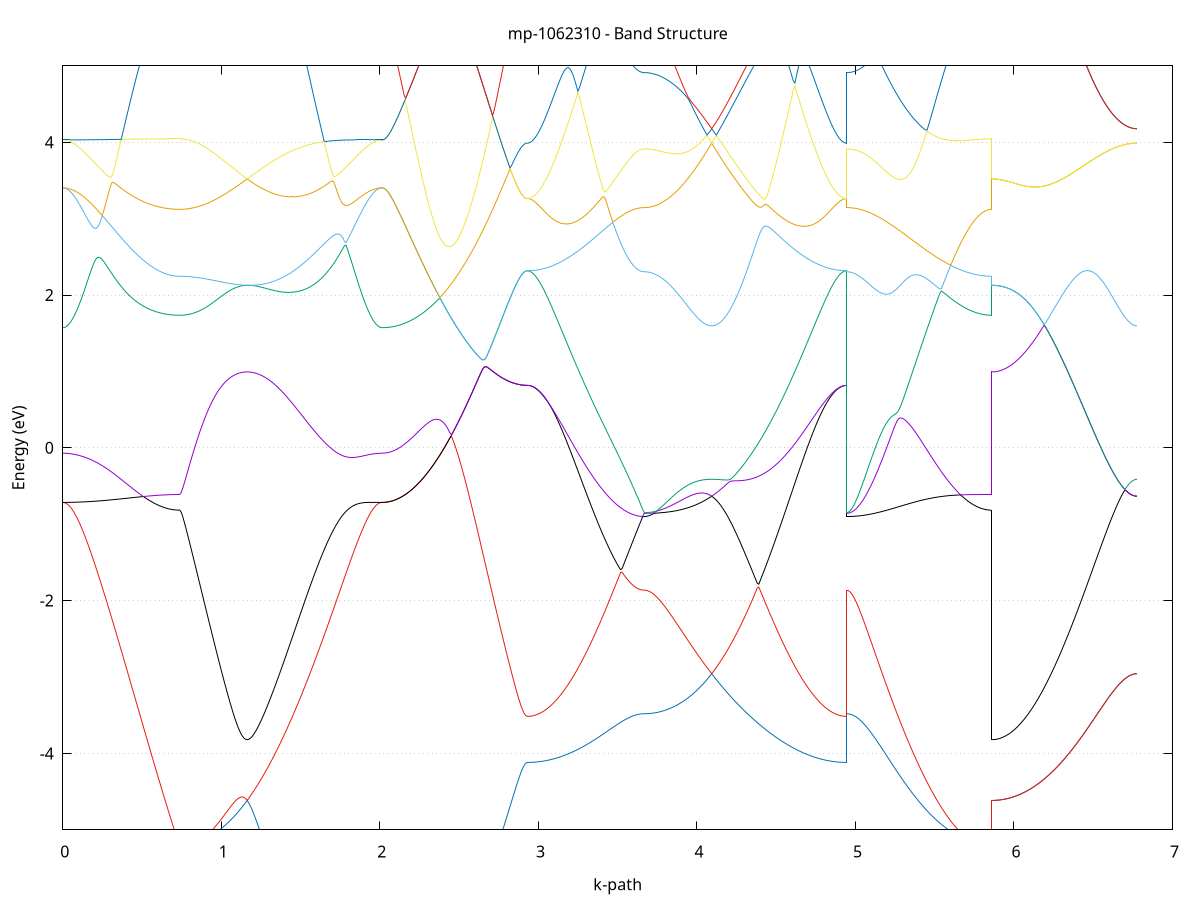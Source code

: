 set title 'mp-1062310 - Band Structure'
set xlabel 'k-path'
set ylabel 'Energy (eV)'
set grid y
set yrange [-5:5]
set terminal png size 800,600
set output 'mp-1062310_bands_gnuplot.png'
plot '-' using 1:2 with lines notitle, '-' using 1:2 with lines notitle, '-' using 1:2 with lines notitle, '-' using 1:2 with lines notitle, '-' using 1:2 with lines notitle, '-' using 1:2 with lines notitle, '-' using 1:2 with lines notitle, '-' using 1:2 with lines notitle, '-' using 1:2 with lines notitle, '-' using 1:2 with lines notitle, '-' using 1:2 with lines notitle, '-' using 1:2 with lines notitle, '-' using 1:2 with lines notitle, '-' using 1:2 with lines notitle, '-' using 1:2 with lines notitle, '-' using 1:2 with lines notitle, '-' using 1:2 with lines notitle, '-' using 1:2 with lines notitle, '-' using 1:2 with lines notitle, '-' using 1:2 with lines notitle, '-' using 1:2 with lines notitle, '-' using 1:2 with lines notitle, '-' using 1:2 with lines notitle, '-' using 1:2 with lines notitle, '-' using 1:2 with lines notitle, '-' using 1:2 with lines notitle, '-' using 1:2 with lines notitle, '-' using 1:2 with lines notitle, '-' using 1:2 with lines notitle, '-' using 1:2 with lines notitle, '-' using 1:2 with lines notitle, '-' using 1:2 with lines notitle, '-' using 1:2 with lines notitle, '-' using 1:2 with lines notitle, '-' using 1:2 with lines notitle, '-' using 1:2 with lines notitle, '-' using 1:2 with lines notitle, '-' using 1:2 with lines notitle, '-' using 1:2 with lines notitle, '-' using 1:2 with lines notitle, '-' using 1:2 with lines notitle, '-' using 1:2 with lines notitle, '-' using 1:2 with lines notitle, '-' using 1:2 with lines notitle, '-' using 1:2 with lines notitle, '-' using 1:2 with lines notitle, '-' using 1:2 with lines notitle, '-' using 1:2 with lines notitle, '-' using 1:2 with lines notitle, '-' using 1:2 with lines notitle, '-' using 1:2 with lines notitle, '-' using 1:2 with lines notitle, '-' using 1:2 with lines notitle, '-' using 1:2 with lines notitle, '-' using 1:2 with lines notitle, '-' using 1:2 with lines notitle, '-' using 1:2 with lines notitle, '-' using 1:2 with lines notitle, '-' using 1:2 with lines notitle, '-' using 1:2 with lines notitle, '-' using 1:2 with lines notitle, '-' using 1:2 with lines notitle, '-' using 1:2 with lines notitle, '-' using 1:2 with lines notitle
0.000000 -27.304317
0.009964 -27.304317
0.019928 -27.304317
0.029893 -27.304317
0.039857 -27.304317
0.049821 -27.304417
0.059785 -27.304417
0.069749 -27.304417
0.079713 -27.304517
0.089678 -27.304617
0.099642 -27.304617
0.109606 -27.304717
0.119570 -27.304817
0.129534 -27.304917
0.139499 -27.305017
0.149463 -27.305117
0.159427 -27.305217
0.169391 -27.305317
0.179355 -27.305417
0.189320 -27.305617
0.199284 -27.305717
0.209248 -27.305917
0.219212 -27.306017
0.229176 -27.306117
0.239140 -27.306317
0.249105 -27.306517
0.259069 -27.306617
0.269033 -27.306817
0.278997 -27.306917
0.288961 -27.307117
0.298926 -27.307317
0.308890 -27.307517
0.318854 -27.307617
0.328818 -27.307817
0.338782 -27.308017
0.348747 -27.308217
0.358711 -27.308417
0.368675 -27.308517
0.378639 -27.308717
0.388603 -27.308917
0.398567 -27.309117
0.408532 -27.309317
0.418496 -27.309417
0.428460 -27.309617
0.438424 -27.309817
0.448388 -27.310017
0.458353 -27.310117
0.468317 -27.310317
0.478281 -27.310517
0.488245 -27.310617
0.498209 -27.310817
0.508174 -27.310917
0.518138 -27.311117
0.528102 -27.311217
0.538066 -27.311317
0.548030 -27.311517
0.557994 -27.311617
0.567959 -27.311717
0.577923 -27.311817
0.587887 -27.312017
0.597851 -27.312117
0.607815 -27.312217
0.617780 -27.312217
0.627744 -27.312317
0.637708 -27.312417
0.647672 -27.312517
0.657636 -27.312517
0.667600 -27.312617
0.677565 -27.312717
0.687529 -27.312717
0.697493 -27.312717
0.707457 -27.312817
0.717421 -27.312817
0.727386 -27.312817
0.737350 -27.312817
0.737350 -27.312817
0.747250 -27.312817
0.757150 -27.312817
0.767050 -27.312817
0.776951 -27.312817
0.786851 -27.312717
0.796751 -27.312717
0.806651 -27.312717
0.816551 -27.312717
0.826452 -27.312617
0.836352 -27.312617
0.846252 -27.312617
0.856152 -27.312517
0.866053 -27.312517
0.875953 -27.312417
0.885853 -27.312417
0.895753 -27.312317
0.905653 -27.312317
0.915554 -27.312217
0.925454 -27.312117
0.935354 -27.312117
0.945254 -27.312017
0.955154 -27.311917
0.965055 -27.311917
0.974955 -27.311817
0.984855 -27.311717
0.994755 -27.311617
1.004656 -27.311517
1.014556 -27.311417
1.024456 -27.311417
1.034356 -27.311317
1.044256 -27.311217
1.054157 -27.311117
1.064057 -27.311017
1.073957 -27.310917
1.083857 -27.310817
1.093757 -27.310717
1.103658 -27.310617
1.113558 -27.310517
1.123458 -27.310417
1.133358 -27.310317
1.143259 -27.310117
1.153159 -27.310017
1.163059 -27.309917
1.163059 -27.309917
1.172959 -27.310017
1.182859 -27.310117
1.192760 -27.310217
1.202660 -27.310317
1.212560 -27.310417
1.222460 -27.310517
1.232360 -27.310617
1.242261 -27.310717
1.252161 -27.310717
1.262061 -27.310817
1.271961 -27.310917
1.281861 -27.310917
1.291762 -27.310917
1.301662 -27.311017
1.311562 -27.311017
1.321462 -27.311017
1.331363 -27.311117
1.341263 -27.311117
1.351163 -27.311117
1.361063 -27.311117
1.370963 -27.311117
1.380864 -27.311017
1.390764 -27.311017
1.400664 -27.311017
1.410564 -27.310917
1.420464 -27.310917
1.430365 -27.310817
1.440265 -27.310817
1.450165 -27.310717
1.460065 -27.310617
1.469965 -27.310617
1.479866 -27.310517
1.489766 -27.310417
1.499666 -27.310317
1.509566 -27.310217
1.519467 -27.310117
1.529367 -27.310017
1.539267 -27.309817
1.549167 -27.309717
1.559067 -27.309617
1.568968 -27.309417
1.578868 -27.309317
1.588768 -27.309217
1.598668 -27.309017
1.608568 -27.308917
1.618469 -27.308717
1.628369 -27.308617
1.638269 -27.308417
1.648169 -27.308317
1.658070 -27.308117
1.667970 -27.307917
1.677870 -27.307817
1.687770 -27.307617
1.697670 -27.307517
1.707571 -27.307317
1.717471 -27.307117
1.727371 -27.307017
1.737271 -27.306817
1.747171 -27.306717
1.757072 -27.306517
1.766972 -27.306417
1.776872 -27.306217
1.786772 -27.306117
1.796672 -27.305917
1.806573 -27.305817
1.816473 -27.305717
1.826373 -27.305517
1.836273 -27.305417
1.846174 -27.305317
1.856074 -27.305217
1.865974 -27.305117
1.875874 -27.305017
1.885774 -27.304917
1.895675 -27.304817
1.905575 -27.304717
1.915475 -27.304617
1.925375 -27.304617
1.935275 -27.304517
1.945176 -27.304417
1.955076 -27.304417
1.964976 -27.304317
1.974876 -27.304317
1.984776 -27.304317
1.994677 -27.304317
2.004577 -27.304317
2.014477 -27.304317
2.014477 -27.304317
2.024431 -27.304317
2.034384 -27.304217
2.044338 -27.304217
2.054292 -27.304117
2.064245 -27.304017
2.074199 -27.304017
2.084153 -27.303817
2.094106 -27.303717
2.104060 -27.303617
2.114013 -27.303417
2.123967 -27.303217
2.133921 -27.303017
2.143874 -27.302817
2.153828 -27.302617
2.163782 -27.302317
2.173735 -27.302117
2.183689 -27.301817
2.193643 -27.301517
2.203596 -27.301217
2.213550 -27.300917
2.223503 -27.300617
2.233457 -27.300217
2.243411 -27.299917
2.253364 -27.299517
2.263318 -27.299117
2.273272 -27.298717
2.283225 -27.298317
2.293179 -27.297917
2.303133 -27.297517
2.313086 -27.297117
2.323040 -27.296617
2.332993 -27.296217
2.342947 -27.295717
2.352901 -27.295317
2.362854 -27.294817
2.372808 -27.294317
2.382762 -27.293817
2.392715 -27.293317
2.402669 -27.292817
2.412623 -27.292317
2.422576 -27.291817
2.432530 -27.291317
2.442483 -27.290817
2.452437 -27.290317
2.462391 -27.289817
2.472344 -27.289317
2.482298 -27.288817
2.492252 -27.288317
2.502205 -27.287717
2.512159 -27.287217
2.522112 -27.286717
2.532066 -27.286217
2.542020 -27.285717
2.551973 -27.285217
2.561927 -27.284717
2.571881 -27.284217
2.581834 -27.283817
2.591788 -27.283317
2.601742 -27.282817
2.611695 -27.282617
2.621649 -27.286717
2.631602 -27.290817
2.641556 -27.294817
2.651510 -27.298717
2.661463 -27.302517
2.671417 -27.306217
2.681371 -27.309717
2.691324 -27.313217
2.701278 -27.316617
2.711232 -27.319917
2.721185 -27.323017
2.731139 -27.326017
2.741092 -27.328917
2.751046 -27.331717
2.761000 -27.334317
2.770953 -27.336817
2.780907 -27.339117
2.790861 -27.341417
2.800814 -27.343417
2.810768 -27.345417
2.820722 -27.347217
2.830675 -27.348817
2.840629 -27.350317
2.850582 -27.351617
2.860536 -27.352817
2.870490 -27.353817
2.880443 -27.354717
2.890397 -27.355417
2.900351 -27.355917
2.910304 -27.356317
2.920258 -27.356617
2.930212 -27.356717
2.930212 -27.356717
2.940176 -27.356717
2.950140 -27.356717
2.960104 -27.356717
2.970068 -27.356617
2.980032 -27.356617
2.989997 -27.356617
2.999961 -27.356617
3.009925 -27.356617
3.019889 -27.356617
3.029853 -27.356617
3.039818 -27.356617
3.049782 -27.356517
3.059746 -27.356517
3.069710 -27.356517
3.079674 -27.356517
3.089639 -27.356417
3.099603 -27.356417
3.109567 -27.356417
3.119531 -27.356417
3.129495 -27.356317
3.139459 -27.356317
3.149424 -27.356317
3.159388 -27.356217
3.169352 -27.356217
3.179316 -27.356217
3.189280 -27.356117
3.199245 -27.356117
3.209209 -27.356117
3.219173 -27.356017
3.229137 -27.356017
3.239101 -27.355917
3.249066 -27.355917
3.259030 -27.355917
3.268994 -27.355817
3.278958 -27.355817
3.288922 -27.355717
3.298886 -27.355717
3.308851 -27.355617
3.318815 -27.355617
3.328779 -27.355617
3.338743 -27.355517
3.348707 -27.355517
3.358672 -27.355417
3.368636 -27.355417
3.378600 -27.355417
3.388564 -27.355317
3.398528 -27.355317
3.408492 -27.355317
3.418457 -27.355217
3.428421 -27.355217
3.438385 -27.355217
3.448349 -27.355117
3.458313 -27.355117
3.468278 -27.355117
3.478242 -27.355017
3.488206 -27.355017
3.498170 -27.355017
3.508134 -27.354917
3.518099 -27.354917
3.528063 -27.354917
3.538027 -27.354917
3.547991 -27.354917
3.557955 -27.354817
3.567919 -27.354817
3.577884 -27.354817
3.587848 -27.354817
3.597812 -27.354817
3.607776 -27.354817
3.617740 -27.354817
3.627705 -27.354717
3.637669 -27.354717
3.647633 -27.354717
3.657597 -27.354717
3.667561 -27.354717
3.667561 -27.354717
3.677462 -27.354717
3.687362 -27.354717
3.697262 -27.354717
3.707162 -27.354717
3.717062 -27.354717
3.726963 -27.354717
3.736863 -27.354717
3.746763 -27.354717
3.756663 -27.354717
3.766563 -27.354717
3.776464 -27.354717
3.786364 -27.354717
3.796264 -27.354717
3.806164 -27.354717
3.816065 -27.354717
3.825965 -27.354717
3.835865 -27.354717
3.845765 -27.354717
3.855665 -27.354617
3.865566 -27.354617
3.875466 -27.354617
3.885366 -27.354617
3.895266 -27.354617
3.905166 -27.354617
3.915067 -27.354617
3.924967 -27.354617
3.934867 -27.354617
3.944767 -27.354617
3.954667 -27.354617
3.964568 -27.354617
3.974468 -27.354617
3.984368 -27.354517
3.994268 -27.354517
4.004169 -27.354517
4.014069 -27.354517
4.023969 -27.354517
4.033869 -27.354517
4.043769 -27.354517
4.053670 -27.354517
4.063570 -27.354517
4.073470 -27.354517
4.083370 -27.354517
4.093270 -27.354517
4.093270 -27.354517
4.103171 -27.354517
4.113071 -27.354517
4.122971 -27.354517
4.132871 -27.354517
4.142772 -27.354517
4.152672 -27.354517
4.162572 -27.354517
4.172472 -27.354517
4.182372 -27.354517
4.192273 -27.354617
4.202173 -27.354617
4.212073 -27.354617
4.221973 -27.354617
4.231873 -27.354617
4.241774 -27.354617
4.251674 -27.354617
4.261574 -27.354617
4.271474 -27.354717
4.281374 -27.354717
4.291275 -27.354717
4.301175 -27.354717
4.311075 -27.354717
4.320975 -27.354817
4.330876 -27.354817
4.340776 -27.354817
4.350676 -27.354917
4.360576 -27.354917
4.370476 -27.354917
4.380377 -27.354917
4.390277 -27.355017
4.400177 -27.355017
4.410077 -27.355017
4.419977 -27.355117
4.429878 -27.355117
4.439778 -27.355117
4.449678 -27.355217
4.459578 -27.355217
4.469479 -27.355317
4.479379 -27.355317
4.489279 -27.355317
4.499179 -27.355417
4.509079 -27.355417
4.518980 -27.355517
4.528880 -27.355517
4.538780 -27.355517
4.548680 -27.355617
4.558580 -27.355617
4.568481 -27.355717
4.578381 -27.355717
4.588281 -27.355717
4.598181 -27.355817
4.608081 -27.355817
4.617982 -27.355917
4.627882 -27.355917
4.637782 -27.355917
4.647682 -27.356017
4.657583 -27.356017
4.667483 -27.356117
4.677383 -27.356117
4.687283 -27.356117
4.697183 -27.356217
4.707084 -27.356217
4.716984 -27.356217
4.726884 -27.356317
4.736784 -27.356317
4.746684 -27.356317
4.756585 -27.356417
4.766485 -27.356417
4.776385 -27.356417
4.786285 -27.356417
4.796185 -27.356517
4.806086 -27.356517
4.815986 -27.356517
4.825886 -27.356517
4.835786 -27.356617
4.845687 -27.356617
4.855587 -27.356617
4.865487 -27.356617
4.875387 -27.356617
4.885287 -27.356617
4.895188 -27.356617
4.905088 -27.356617
4.914988 -27.356717
4.924888 -27.356717
4.934788 -27.356717
4.944689 -27.356717
4.944689 -27.354717
4.954642 -27.354717
4.964596 -27.354417
4.974550 -27.354017
4.984503 -27.353517
4.994457 -27.352817
5.004410 -27.351917
5.014364 -27.350917
5.024318 -27.349717
5.034271 -27.348417
5.044225 -27.346917
5.054179 -27.345317
5.064132 -27.343517
5.074086 -27.341617
5.084040 -27.339517
5.093993 -27.337317
5.103947 -27.335017
5.113900 -27.332517
5.123854 -27.329917
5.133808 -27.327117
5.143761 -27.324317
5.153715 -27.321317
5.163669 -27.318217
5.173622 -27.314917
5.183576 -27.311617
5.193530 -27.308117
5.203483 -27.304517
5.213437 -27.300917
5.223390 -27.297117
5.233344 -27.293217
5.243298 -27.289317
5.253251 -27.288817
5.263205 -27.289317
5.273159 -27.289817
5.283112 -27.290317
5.293066 -27.290817
5.303020 -27.291317
5.312973 -27.291817
5.322927 -27.292317
5.332880 -27.292917
5.342834 -27.293417
5.352788 -27.294017
5.362741 -27.294517
5.372695 -27.295017
5.382649 -27.295617
5.392602 -27.296117
5.402556 -27.296717
5.412509 -27.297217
5.422463 -27.297817
5.432417 -27.298317
5.442370 -27.298917
5.452324 -27.299417
5.462278 -27.300017
5.472231 -27.300517
5.482185 -27.301017
5.492139 -27.301617
5.502092 -27.302117
5.512046 -27.302617
5.521999 -27.303117
5.531953 -27.303617
5.541907 -27.304117
5.551860 -27.304617
5.561814 -27.305117
5.571768 -27.305517
5.581721 -27.306017
5.591675 -27.306417
5.601629 -27.306917
5.611582 -27.307317
5.621536 -27.307717
5.631489 -27.308117
5.641443 -27.308517
5.651397 -27.308817
5.661350 -27.309217
5.671304 -27.309517
5.681258 -27.309817
5.691211 -27.310217
5.701165 -27.310417
5.711119 -27.310717
5.721072 -27.311017
5.731026 -27.311217
5.740979 -27.311517
5.750933 -27.311717
5.760887 -27.311917
5.770840 -27.312017
5.780794 -27.312217
5.790748 -27.312317
5.800701 -27.312517
5.810655 -27.312617
5.820609 -27.312617
5.830562 -27.312717
5.840516 -27.312717
5.850469 -27.312817
5.860423 -27.312817
5.860423 -27.309917
5.870377 -27.309917
5.880330 -27.309917
5.890284 -27.309917
5.900238 -27.309817
5.910191 -27.309717
5.920145 -27.309617
5.930099 -27.309517
5.940052 -27.309417
5.950006 -27.309217
5.959959 -27.309117
5.969913 -27.308917
5.979867 -27.308717
5.989820 -27.308417
5.999774 -27.308217
6.009728 -27.308017
6.019681 -27.307717
6.029635 -27.307417
6.039588 -27.307117
6.049542 -27.306817
6.059496 -27.306517
6.069449 -27.306117
6.079403 -27.305817
6.089357 -27.305417
6.099310 -27.305017
6.109264 -27.304717
6.119218 -27.304317
6.129171 -27.303817
6.139125 -27.303417
6.149078 -27.303017
6.159032 -27.302517
6.168986 -27.302117
6.178939 -27.301617
6.188893 -27.301117
6.198847 -27.300717
6.208800 -27.300217
6.218754 -27.299717
6.228708 -27.299217
6.238661 -27.298717
6.248615 -27.298217
6.258568 -27.297717
6.268522 -27.297117
6.278476 -27.296617
6.288429 -27.296117
6.298383 -27.295617
6.308337 -27.295017
6.318290 -27.294517
6.328244 -27.294017
6.338198 -27.293517
6.348151 -27.292917
6.358105 -27.292417
6.368058 -27.291917
6.378012 -27.291417
6.387966 -27.290817
6.397919 -27.290317
6.407873 -27.289817
6.417827 -27.289317
6.427780 -27.288817
6.437734 -27.288317
6.447688 -27.287917
6.457641 -27.287417
6.467595 -27.286917
6.477548 -27.289117
6.487502 -27.293117
6.497456 -27.296917
6.507409 -27.300717
6.517363 -27.304417
6.527317 -27.307917
6.537270 -27.311417
6.547224 -27.314717
6.557178 -27.318017
6.567131 -27.321117
6.577085 -27.324117
6.587038 -27.326917
6.596992 -27.329717
6.606946 -27.332317
6.616899 -27.334817
6.626853 -27.337117
6.636807 -27.339317
6.646760 -27.341417
6.656714 -27.343317
6.666667 -27.345117
6.676621 -27.346717
6.686575 -27.348217
6.696528 -27.349517
6.706482 -27.350717
6.716436 -27.351717
6.726389 -27.352517
6.736343 -27.353217
6.746297 -27.353817
6.756250 -27.354217
6.766204 -27.354417
6.776157 -27.354517
e
0.000000 -27.304317
0.009964 -27.304317
0.019928 -27.304317
0.029893 -27.304317
0.039857 -27.304317
0.049821 -27.304317
0.059785 -27.304317
0.069749 -27.304317
0.079713 -27.304317
0.089678 -27.304317
0.099642 -27.304317
0.109606 -27.304317
0.119570 -27.304417
0.129534 -27.304417
0.139499 -27.304417
0.149463 -27.304417
0.159427 -27.304417
0.169391 -27.304517
0.179355 -27.304517
0.189320 -27.304517
0.199284 -27.304517
0.209248 -27.304617
0.219212 -27.304617
0.229176 -27.304617
0.239140 -27.304617
0.249105 -27.304717
0.259069 -27.304717
0.269033 -27.304717
0.278997 -27.304817
0.288961 -27.304817
0.298926 -27.304817
0.308890 -27.304917
0.318854 -27.304917
0.328818 -27.304917
0.338782 -27.304917
0.348747 -27.305017
0.358711 -27.305017
0.368675 -27.305017
0.378639 -27.305117
0.388603 -27.305117
0.398567 -27.305217
0.408532 -27.305217
0.418496 -27.305217
0.428460 -27.305217
0.438424 -27.305317
0.448388 -27.305317
0.458353 -27.305317
0.468317 -27.305417
0.478281 -27.305417
0.488245 -27.305417
0.498209 -27.305517
0.508174 -27.305517
0.518138 -27.305517
0.528102 -27.305517
0.538066 -27.305617
0.548030 -27.305617
0.557994 -27.305617
0.567959 -27.305617
0.577923 -27.305717
0.587887 -27.305717
0.597851 -27.305717
0.607815 -27.305717
0.617780 -27.305717
0.627744 -27.305817
0.637708 -27.305817
0.647672 -27.305817
0.657636 -27.305817
0.667600 -27.305817
0.677565 -27.305817
0.687529 -27.305817
0.697493 -27.305817
0.707457 -27.305817
0.717421 -27.305817
0.727386 -27.305817
0.737350 -27.305817
0.737350 -27.305817
0.747250 -27.305817
0.757150 -27.305917
0.767050 -27.305917
0.776951 -27.305917
0.786851 -27.305917
0.796751 -27.306017
0.806651 -27.306017
0.816551 -27.306017
0.826452 -27.306117
0.836352 -27.306217
0.846252 -27.306217
0.856152 -27.306317
0.866053 -27.306417
0.875953 -27.306517
0.885853 -27.306517
0.895753 -27.306617
0.905653 -27.306717
0.915554 -27.306817
0.925454 -27.306917
0.935354 -27.307117
0.945254 -27.307217
0.955154 -27.307317
0.965055 -27.307417
0.974955 -27.307517
0.984855 -27.307717
0.994755 -27.307817
1.004656 -27.307917
1.014556 -27.308017
1.024456 -27.308217
1.034356 -27.308317
1.044256 -27.308417
1.054157 -27.308617
1.064057 -27.308717
1.073957 -27.308817
1.083857 -27.309017
1.093757 -27.309117
1.103658 -27.309217
1.113558 -27.309317
1.123458 -27.309517
1.133358 -27.309617
1.143259 -27.309717
1.153159 -27.309817
1.163059 -27.309917
1.163059 -27.309917
1.172959 -27.309817
1.182859 -27.309717
1.192760 -27.309617
1.202660 -27.309517
1.212560 -27.309417
1.222460 -27.309317
1.232360 -27.309217
1.242261 -27.309017
1.252161 -27.308917
1.262061 -27.308817
1.271961 -27.308717
1.281861 -27.308617
1.291762 -27.308517
1.301662 -27.308417
1.311562 -27.308317
1.321462 -27.308217
1.331363 -27.308017
1.341263 -27.307917
1.351163 -27.307817
1.361063 -27.307717
1.370963 -27.307617
1.380864 -27.307517
1.390764 -27.307417
1.400664 -27.307317
1.410564 -27.307217
1.420464 -27.307117
1.430365 -27.307017
1.440265 -27.306917
1.450165 -27.306817
1.460065 -27.306717
1.469965 -27.306617
1.479866 -27.306617
1.489766 -27.306517
1.499666 -27.306417
1.509566 -27.306317
1.519467 -27.306217
1.529367 -27.306117
1.539267 -27.306117
1.549167 -27.306017
1.559067 -27.305917
1.568968 -27.305817
1.578868 -27.305817
1.588768 -27.305717
1.598668 -27.305617
1.608568 -27.305517
1.618469 -27.305517
1.628369 -27.305417
1.638269 -27.305417
1.648169 -27.305317
1.658070 -27.305217
1.667970 -27.305217
1.677870 -27.305117
1.687770 -27.305117
1.697670 -27.305017
1.707571 -27.305017
1.717471 -27.304917
1.727371 -27.304917
1.737271 -27.304817
1.747171 -27.304817
1.757072 -27.304817
1.766972 -27.304717
1.776872 -27.304717
1.786772 -27.304617
1.796672 -27.304617
1.806573 -27.304617
1.816473 -27.304617
1.826373 -27.304517
1.836273 -27.304517
1.846174 -27.304517
1.856074 -27.304417
1.865974 -27.304417
1.875874 -27.304417
1.885774 -27.304417
1.895675 -27.304417
1.905575 -27.304417
1.915475 -27.304317
1.925375 -27.304317
1.935275 -27.304317
1.945176 -27.304317
1.955076 -27.304317
1.964976 -27.304317
1.974876 -27.304317
1.984776 -27.304317
1.994677 -27.304317
2.004577 -27.304317
2.014477 -27.304317
2.014477 -27.304317
2.024431 -27.304217
2.034384 -27.304217
2.044338 -27.304217
2.054292 -27.304117
2.064245 -27.304017
2.074199 -27.303917
2.084153 -27.303817
2.094106 -27.303717
2.104060 -27.303617
2.114013 -27.303417
2.123967 -27.303217
2.133921 -27.303017
2.143874 -27.302817
2.153828 -27.302617
2.163782 -27.302317
2.173735 -27.302117
2.183689 -27.301817
2.193643 -27.301517
2.203596 -27.301217
2.213550 -27.300917
2.223503 -27.300617
2.233457 -27.300217
2.243411 -27.299917
2.253364 -27.299517
2.263318 -27.299117
2.273272 -27.298717
2.283225 -27.298317
2.293179 -27.297917
2.303133 -27.297517
2.313086 -27.297117
2.323040 -27.296617
2.332993 -27.296217
2.342947 -27.295717
2.352901 -27.295217
2.362854 -27.294817
2.372808 -27.294317
2.382762 -27.293817
2.392715 -27.293317
2.402669 -27.292817
2.412623 -27.292317
2.422576 -27.291817
2.432530 -27.291317
2.442483 -27.290817
2.452437 -27.290317
2.462391 -27.289817
2.472344 -27.289317
2.482298 -27.288817
2.492252 -27.288217
2.502205 -27.287717
2.512159 -27.287217
2.522112 -27.286717
2.532066 -27.286217
2.542020 -27.285717
2.551973 -27.285217
2.561927 -27.284717
2.571881 -27.284217
2.581834 -27.283817
2.591788 -27.283317
2.601742 -27.282817
2.611695 -27.282417
2.621649 -27.281917
2.631602 -27.281517
2.641556 -27.281017
2.651510 -27.280617
2.661463 -27.280217
2.671417 -27.279817
2.681371 -27.279417
2.691324 -27.279017
2.701278 -27.278617
2.711232 -27.278317
2.721185 -27.277917
2.731139 -27.277617
2.741092 -27.277317
2.751046 -27.277017
2.761000 -27.276717
2.770953 -27.276417
2.780907 -27.276217
2.790861 -27.275917
2.800814 -27.275717
2.810768 -27.275517
2.820722 -27.275317
2.830675 -27.275117
2.840629 -27.274917
2.850582 -27.274817
2.860536 -27.274717
2.870490 -27.274517
2.880443 -27.274517
2.890397 -27.274417
2.900351 -27.274317
2.910304 -27.274317
2.920258 -27.274217
2.930212 -27.274217
2.930212 -27.274217
2.940176 -27.274217
2.950140 -27.274217
2.960104 -27.274317
2.970068 -27.274317
2.980032 -27.274317
2.989997 -27.274317
2.999961 -27.274417
3.009925 -27.274417
3.019889 -27.274517
3.029853 -27.274517
3.039818 -27.274617
3.049782 -27.274617
3.059746 -27.274717
3.069710 -27.274817
3.079674 -27.274817
3.089639 -27.274917
3.099603 -27.275017
3.109567 -27.275117
3.119531 -27.275217
3.129495 -27.275317
3.139459 -27.275417
3.149424 -27.275517
3.159388 -27.275617
3.169352 -27.275717
3.179316 -27.275817
3.189280 -27.276017
3.199245 -27.276117
3.209209 -27.276217
3.219173 -27.276317
3.229137 -27.276517
3.239101 -27.276617
3.249066 -27.276717
3.259030 -27.276817
3.268994 -27.277017
3.278958 -27.277117
3.288922 -27.277217
3.298886 -27.277417
3.308851 -27.277517
3.318815 -27.277617
3.328779 -27.277817
3.338743 -27.277917
3.348707 -27.278017
3.358672 -27.278217
3.368636 -27.278317
3.378600 -27.278417
3.388564 -27.278617
3.398528 -27.278717
3.408492 -27.278817
3.418457 -27.278917
3.428421 -27.279017
3.438385 -27.279117
3.448349 -27.279317
3.458313 -27.279417
3.468278 -27.279517
3.478242 -27.279617
3.488206 -27.279717
3.498170 -27.279717
3.508134 -27.279817
3.518099 -27.279917
3.528063 -27.280017
3.538027 -27.280117
3.547991 -27.280117
3.557955 -27.280217
3.567919 -27.280317
3.577884 -27.280317
3.587848 -27.280417
3.597812 -27.280417
3.607776 -27.280417
3.617740 -27.280517
3.627705 -27.280517
3.637669 -27.280517
3.647633 -27.280517
3.657597 -27.280517
3.667561 -27.280517
3.667561 -27.280517
3.677462 -27.280517
3.687362 -27.280517
3.697262 -27.280517
3.707162 -27.280517
3.717062 -27.280517
3.726963 -27.280517
3.736863 -27.280517
3.746763 -27.280517
3.756663 -27.280517
3.766563 -27.280417
3.776464 -27.280417
3.786364 -27.280417
3.796264 -27.280417
3.806164 -27.280417
3.816065 -27.280317
3.825965 -27.280317
3.835865 -27.280317
3.845765 -27.280217
3.855665 -27.280217
3.865566 -27.280217
3.875466 -27.280117
3.885366 -27.280117
3.895266 -27.280117
3.905166 -27.280017
3.915067 -27.280017
3.924967 -27.279917
3.934867 -27.279917
3.944767 -27.279917
3.954667 -27.279817
3.964568 -27.279817
3.974468 -27.279717
3.984368 -27.279717
3.994268 -27.279617
4.004169 -27.279617
4.014069 -27.279517
4.023969 -27.279417
4.033869 -27.279417
4.043769 -27.279317
4.053670 -27.279317
4.063570 -27.279217
4.073470 -27.279117
4.083370 -27.279117
4.093270 -27.279017
4.093270 -27.279017
4.103171 -27.279117
4.113071 -27.279117
4.122971 -27.279217
4.132871 -27.279217
4.142772 -27.279317
4.152672 -27.279317
4.162572 -27.279417
4.172472 -27.279417
4.182372 -27.279517
4.192273 -27.279517
4.202173 -27.279517
4.212073 -27.279517
4.221973 -27.279617
4.231873 -27.279617
4.241774 -27.279617
4.251674 -27.279617
4.261574 -27.279617
4.271474 -27.279617
4.281374 -27.279617
4.291275 -27.279517
4.301175 -27.279517
4.311075 -27.279517
4.320975 -27.279517
4.330876 -27.279417
4.340776 -27.279417
4.350676 -27.279317
4.360576 -27.279317
4.370476 -27.279217
4.380377 -27.279217
4.390277 -27.279117
4.400177 -27.279017
4.410077 -27.279017
4.419977 -27.278917
4.429878 -27.278817
4.439778 -27.278717
4.449678 -27.278617
4.459578 -27.278517
4.469479 -27.278417
4.479379 -27.278317
4.489279 -27.278217
4.499179 -27.278117
4.509079 -27.278017
4.518980 -27.277917
4.528880 -27.277817
4.538780 -27.277717
4.548680 -27.277617
4.558580 -27.277417
4.568481 -27.277317
4.578381 -27.277217
4.588281 -27.277117
4.598181 -27.277017
4.608081 -27.276817
4.617982 -27.276717
4.627882 -27.276617
4.637782 -27.276517
4.647682 -27.276417
4.657583 -27.276217
4.667483 -27.276117
4.677383 -27.276017
4.687283 -27.275917
4.697183 -27.275817
4.707084 -27.275717
4.716984 -27.275617
4.726884 -27.275517
4.736784 -27.275417
4.746684 -27.275317
4.756585 -27.275217
4.766485 -27.275117
4.776385 -27.275017
4.786285 -27.274917
4.796185 -27.274817
4.806086 -27.274717
4.815986 -27.274717
4.825886 -27.274617
4.835786 -27.274617
4.845687 -27.274517
4.855587 -27.274417
4.865487 -27.274417
4.875387 -27.274417
4.885287 -27.274317
4.895188 -27.274317
4.905088 -27.274317
4.914988 -27.274217
4.924888 -27.274217
4.934788 -27.274217
4.944689 -27.274217
4.944689 -27.280517
4.954642 -27.280517
4.964596 -27.280617
4.974550 -27.280617
4.984503 -27.280717
4.994457 -27.280817
5.004410 -27.280917
5.014364 -27.281017
5.024318 -27.281117
5.034271 -27.281317
5.044225 -27.281517
5.054179 -27.281717
5.064132 -27.281917
5.074086 -27.282117
5.084040 -27.282417
5.093993 -27.282617
5.103947 -27.282917
5.113900 -27.283217
5.123854 -27.283517
5.133808 -27.283817
5.143761 -27.284217
5.153715 -27.284517
5.163669 -27.284917
5.173622 -27.285317
5.183576 -27.285717
5.193530 -27.286117
5.203483 -27.286517
5.213437 -27.286917
5.223390 -27.287417
5.233344 -27.287817
5.243298 -27.288317
5.253251 -27.285217
5.263205 -27.284417
5.273159 -27.284817
5.283112 -27.285317
5.293066 -27.285817
5.303020 -27.286217
5.312973 -27.286717
5.322927 -27.287217
5.332880 -27.287717
5.342834 -27.288217
5.352788 -27.288717
5.362741 -27.289217
5.372695 -27.289717
5.382649 -27.290217
5.392602 -27.290717
5.402556 -27.291217
5.412509 -27.291717
5.422463 -27.292217
5.432417 -27.292717
5.442370 -27.293217
5.452324 -27.293717
5.462278 -27.294217
5.472231 -27.294617
5.482185 -27.295117
5.492139 -27.295617
5.502092 -27.296117
5.512046 -27.296617
5.521999 -27.297017
5.531953 -27.297517
5.541907 -27.297917
5.551860 -27.298417
5.561814 -27.298817
5.571768 -27.299217
5.581721 -27.299617
5.591675 -27.300017
5.601629 -27.300417
5.611582 -27.300817
5.621536 -27.301217
5.631489 -27.301517
5.641443 -27.301917
5.651397 -27.302217
5.661350 -27.302617
5.671304 -27.302917
5.681258 -27.303217
5.691211 -27.303417
5.701165 -27.303717
5.711119 -27.304017
5.721072 -27.304217
5.731026 -27.304417
5.740979 -27.304617
5.750933 -27.304817
5.760887 -27.305017
5.770840 -27.305217
5.780794 -27.305317
5.790748 -27.305417
5.800701 -27.305517
5.810655 -27.305617
5.820609 -27.305717
5.830562 -27.305817
5.840516 -27.305817
5.850469 -27.305817
5.860423 -27.305817
5.860423 -27.309917
5.870377 -27.309917
5.880330 -27.309917
5.890284 -27.309817
5.900238 -27.309817
5.910191 -27.309717
5.920145 -27.309617
5.930099 -27.309517
5.940052 -27.309417
5.950006 -27.309217
5.959959 -27.309017
5.969913 -27.308917
5.979867 -27.308717
5.989820 -27.308417
5.999774 -27.308217
6.009728 -27.307917
6.019681 -27.307717
6.029635 -27.307417
6.039588 -27.307117
6.049542 -27.306817
6.059496 -27.306517
6.069449 -27.306117
6.079403 -27.305817
6.089357 -27.305417
6.099310 -27.305017
6.109264 -27.304617
6.119218 -27.304217
6.129171 -27.303817
6.139125 -27.303417
6.149078 -27.303017
6.159032 -27.302517
6.168986 -27.302117
6.178939 -27.301617
6.188893 -27.301117
6.198847 -27.300717
6.208800 -27.300217
6.218754 -27.299717
6.228708 -27.299217
6.238661 -27.298717
6.248615 -27.298217
6.258568 -27.297617
6.268522 -27.297117
6.278476 -27.296617
6.288429 -27.296117
6.298383 -27.295617
6.308337 -27.295017
6.318290 -27.294517
6.328244 -27.294017
6.338198 -27.293417
6.348151 -27.292917
6.358105 -27.292417
6.368058 -27.291917
6.378012 -27.291417
6.387966 -27.290817
6.397919 -27.290317
6.407873 -27.289817
6.417827 -27.289317
6.427780 -27.288817
6.437734 -27.288317
6.447688 -27.287917
6.457641 -27.287417
6.467595 -27.286917
6.477548 -27.286517
6.487502 -27.286017
6.497456 -27.285617
6.507409 -27.285217
6.517363 -27.284717
6.527317 -27.284317
6.537270 -27.283917
6.547224 -27.283617
6.557178 -27.283217
6.567131 -27.282817
6.577085 -27.282517
6.587038 -27.282217
6.596992 -27.281917
6.606946 -27.281617
6.616899 -27.281317
6.626853 -27.281017
6.636807 -27.280817
6.646760 -27.280517
6.656714 -27.280317
6.666667 -27.280117
6.676621 -27.279917
6.686575 -27.279717
6.696528 -27.279617
6.706482 -27.279517
6.716436 -27.279317
6.726389 -27.279217
6.736343 -27.279217
6.746297 -27.279117
6.756250 -27.279117
6.766204 -27.279017
6.776157 -27.279017
e
0.000000 -27.076617
0.009964 -27.076617
0.019928 -27.076617
0.029893 -27.076617
0.039857 -27.076617
0.049821 -27.076617
0.059785 -27.076617
0.069749 -27.076617
0.079713 -27.076617
0.089678 -27.076617
0.099642 -27.076617
0.109606 -27.076617
0.119570 -27.076617
0.129534 -27.076617
0.139499 -27.076617
0.149463 -27.076617
0.159427 -27.076617
0.169391 -27.076617
0.179355 -27.076617
0.189320 -27.076617
0.199284 -27.076617
0.209248 -27.076617
0.219212 -27.076617
0.229176 -27.076517
0.239140 -27.076517
0.249105 -27.076517
0.259069 -27.076517
0.269033 -27.076517
0.278997 -27.076517
0.288961 -27.076517
0.298926 -27.076517
0.308890 -27.076517
0.318854 -27.076517
0.328818 -27.076517
0.338782 -27.076517
0.348747 -27.076517
0.358711 -27.076517
0.368675 -27.076517
0.378639 -27.076517
0.388603 -27.076517
0.398567 -27.076517
0.408532 -27.076517
0.418496 -27.076517
0.428460 -27.076517
0.438424 -27.076517
0.448388 -27.076517
0.458353 -27.076517
0.468317 -27.076517
0.478281 -27.076517
0.488245 -27.076517
0.498209 -27.076517
0.508174 -27.076517
0.518138 -27.076517
0.528102 -27.076517
0.538066 -27.076517
0.548030 -27.076517
0.557994 -27.076517
0.567959 -27.076517
0.577923 -27.076517
0.587887 -27.076517
0.597851 -27.076517
0.607815 -27.076517
0.617780 -27.076517
0.627744 -27.076517
0.637708 -27.076517
0.647672 -27.076517
0.657636 -27.076517
0.667600 -27.076517
0.677565 -27.076517
0.687529 -27.076517
0.697493 -27.076517
0.707457 -27.076517
0.717421 -27.076517
0.727386 -27.076517
0.737350 -27.076517
0.737350 -27.076517
0.747250 -27.076517
0.757150 -27.076517
0.767050 -27.076517
0.776951 -27.076517
0.786851 -27.076517
0.796751 -27.076517
0.806651 -27.076517
0.816551 -27.076517
0.826452 -27.076517
0.836352 -27.076517
0.846252 -27.076517
0.856152 -27.076517
0.866053 -27.076517
0.875953 -27.076517
0.885853 -27.076517
0.895753 -27.076517
0.905653 -27.076517
0.915554 -27.076517
0.925454 -27.076517
0.935354 -27.076517
0.945254 -27.076517
0.955154 -27.076517
0.965055 -27.076517
0.974955 -27.076517
0.984855 -27.076517
0.994755 -27.076517
1.004656 -27.076517
1.014556 -27.076517
1.024456 -27.076517
1.034356 -27.076517
1.044256 -27.076517
1.054157 -27.076517
1.064057 -27.076517
1.073957 -27.076517
1.083857 -27.076517
1.093757 -27.076517
1.103658 -27.076517
1.113558 -27.076517
1.123458 -27.076517
1.133358 -27.076517
1.143259 -27.076517
1.153159 -27.076517
1.163059 -27.076517
1.163059 -27.076517
1.172959 -27.076517
1.182859 -27.076517
1.192760 -27.076517
1.202660 -27.076517
1.212560 -27.076517
1.222460 -27.076517
1.232360 -27.076517
1.242261 -27.076517
1.252161 -27.076517
1.262061 -27.076517
1.271961 -27.076517
1.281861 -27.076517
1.291762 -27.076517
1.301662 -27.076517
1.311562 -27.076517
1.321462 -27.076517
1.331363 -27.076517
1.341263 -27.076517
1.351163 -27.076517
1.361063 -27.076517
1.370963 -27.076517
1.380864 -27.076517
1.390764 -27.076517
1.400664 -27.076517
1.410564 -27.076517
1.420464 -27.076517
1.430365 -27.076517
1.440265 -27.076517
1.450165 -27.076517
1.460065 -27.076517
1.469965 -27.076517
1.479866 -27.076517
1.489766 -27.076517
1.499666 -27.076517
1.509566 -27.076517
1.519467 -27.076517
1.529367 -27.076517
1.539267 -27.076517
1.549167 -27.076517
1.559067 -27.076517
1.568968 -27.076517
1.578868 -27.076517
1.588768 -27.076517
1.598668 -27.076517
1.608568 -27.076517
1.618469 -27.076517
1.628369 -27.076517
1.638269 -27.076517
1.648169 -27.076517
1.658070 -27.076517
1.667970 -27.076517
1.677870 -27.076517
1.687770 -27.076517
1.697670 -27.076517
1.707571 -27.076517
1.717471 -27.076517
1.727371 -27.076517
1.737271 -27.076517
1.747171 -27.076517
1.757072 -27.076517
1.766972 -27.076517
1.776872 -27.076517
1.786772 -27.076517
1.796672 -27.076617
1.806573 -27.076617
1.816473 -27.076617
1.826373 -27.076617
1.836273 -27.076617
1.846174 -27.076617
1.856074 -27.076617
1.865974 -27.076617
1.875874 -27.076617
1.885774 -27.076617
1.895675 -27.076617
1.905575 -27.076617
1.915475 -27.076617
1.925375 -27.076617
1.935275 -27.076617
1.945176 -27.076617
1.955076 -27.076617
1.964976 -27.076617
1.974876 -27.076617
1.984776 -27.076617
1.994677 -27.076617
2.004577 -27.076617
2.014477 -27.076617
2.014477 -27.076617
2.024431 -27.076617
2.034384 -27.076917
2.044338 -27.077317
2.054292 -27.077917
2.064245 -27.078717
2.074199 -27.079617
2.084153 -27.080717
2.094106 -27.081917
2.104060 -27.083317
2.114013 -27.084917
2.123967 -27.086617
2.133921 -27.088517
2.143874 -27.090517
2.153828 -27.092717
2.163782 -27.095017
2.173735 -27.097517
2.183689 -27.100117
2.193643 -27.102917
2.203596 -27.105717
2.213550 -27.108817
2.223503 -27.111917
2.233457 -27.115217
2.243411 -27.118617
2.253364 -27.122117
2.263318 -27.125717
2.273272 -27.129417
2.283225 -27.133217
2.293179 -27.137217
2.303133 -27.141217
2.313086 -27.145317
2.323040 -27.149517
2.332993 -27.153717
2.342947 -27.158117
2.352901 -27.162517
2.362854 -27.166917
2.372808 -27.171517
2.382762 -27.176017
2.392715 -27.180617
2.402669 -27.185317
2.412623 -27.190017
2.422576 -27.194717
2.432530 -27.199517
2.442483 -27.204217
2.452437 -27.209017
2.462391 -27.213817
2.472344 -27.218617
2.482298 -27.223317
2.492252 -27.228117
2.502205 -27.232917
2.512159 -27.237617
2.522112 -27.242317
2.532066 -27.247017
2.542020 -27.251617
2.551973 -27.256217
2.561927 -27.260717
2.571881 -27.265217
2.581834 -27.269717
2.591788 -27.274017
2.601742 -27.278317
2.611695 -27.282417
2.621649 -27.281917
2.631602 -27.281517
2.641556 -27.281017
2.651510 -27.280617
2.661463 -27.280217
2.671417 -27.279817
2.681371 -27.279417
2.691324 -27.279017
2.701278 -27.278617
2.711232 -27.278317
2.721185 -27.277917
2.731139 -27.277617
2.741092 -27.277317
2.751046 -27.277017
2.761000 -27.276717
2.770953 -27.276417
2.780907 -27.276217
2.790861 -27.275917
2.800814 -27.275717
2.810768 -27.275517
2.820722 -27.275317
2.830675 -27.275117
2.840629 -27.274917
2.850582 -27.274817
2.860536 -27.274617
2.870490 -27.274517
2.880443 -27.274417
2.890397 -27.274417
2.900351 -27.274317
2.910304 -27.274317
2.920258 -27.274217
2.930212 -27.274217
2.930212 -27.274217
2.940176 -27.274217
2.950140 -27.274217
2.960104 -27.274217
2.970068 -27.274217
2.980032 -27.274317
2.989997 -27.274317
2.999961 -27.274317
3.009925 -27.274317
3.019889 -27.274317
3.029853 -27.274317
3.039818 -27.274317
3.049782 -27.274417
3.059746 -27.274417
3.069710 -27.274417
3.079674 -27.274417
3.089639 -27.274517
3.099603 -27.274517
3.109567 -27.274517
3.119531 -27.274617
3.129495 -27.274617
3.139459 -27.274617
3.149424 -27.274717
3.159388 -27.274717
3.169352 -27.274817
3.179316 -27.274817
3.189280 -27.274817
3.199245 -27.274917
3.209209 -27.274917
3.219173 -27.275017
3.229137 -27.275017
3.239101 -27.275117
3.249066 -27.275117
3.259030 -27.275117
3.268994 -27.275217
3.278958 -27.275217
3.288922 -27.275317
3.298886 -27.275317
3.308851 -27.275417
3.318815 -27.275417
3.328779 -27.275517
3.338743 -27.275517
3.348707 -27.275617
3.358672 -27.275617
3.368636 -27.275617
3.378600 -27.275717
3.388564 -27.275717
3.398528 -27.275817
3.408492 -27.275817
3.418457 -27.275917
3.428421 -27.275917
3.438385 -27.275917
3.448349 -27.276017
3.458313 -27.276017
3.468278 -27.276117
3.478242 -27.276117
3.488206 -27.276117
3.498170 -27.276217
3.508134 -27.276217
3.518099 -27.276217
3.528063 -27.276217
3.538027 -27.276317
3.547991 -27.276317
3.557955 -27.276317
3.567919 -27.276317
3.577884 -27.276317
3.587848 -27.276417
3.597812 -27.276417
3.607776 -27.276417
3.617740 -27.276417
3.627705 -27.276417
3.637669 -27.276417
3.647633 -27.276417
3.657597 -27.276417
3.667561 -27.276417
3.667561 -27.276417
3.677462 -27.276417
3.687362 -27.276417
3.697262 -27.276417
3.707162 -27.276517
3.717062 -27.276517
3.726963 -27.276517
3.736863 -27.276517
3.746763 -27.276617
3.756663 -27.276617
3.766563 -27.276617
3.776464 -27.276717
3.786364 -27.276717
3.796264 -27.276817
3.806164 -27.276817
3.816065 -27.276917
3.825965 -27.276917
3.835865 -27.277017
3.845765 -27.277117
3.855665 -27.277117
3.865566 -27.277217
3.875466 -27.277317
3.885366 -27.277417
3.895266 -27.277417
3.905166 -27.277517
3.915067 -27.277617
3.924967 -27.277717
3.934867 -27.277817
3.944767 -27.277817
3.954667 -27.277917
3.964568 -27.278017
3.974468 -27.278117
3.984368 -27.278217
3.994268 -27.278317
4.004169 -27.278317
4.014069 -27.278417
4.023969 -27.278517
4.033869 -27.278617
4.043769 -27.278717
4.053670 -27.278717
4.063570 -27.278817
4.073470 -27.278917
4.083370 -27.278917
4.093270 -27.279017
4.093270 -27.279017
4.103171 -27.279017
4.113071 -27.278917
4.122971 -27.278817
4.132871 -27.278817
4.142772 -27.278717
4.152672 -27.278617
4.162572 -27.278517
4.172472 -27.278517
4.182372 -27.278417
4.192273 -27.278317
4.202173 -27.278317
4.212073 -27.278217
4.221973 -27.278117
4.231873 -27.278017
4.241774 -27.278017
4.251674 -27.277917
4.261574 -27.277817
4.271474 -27.277717
4.281374 -27.277717
4.291275 -27.277617
4.301175 -27.277517
4.311075 -27.277417
4.320975 -27.277317
4.330876 -27.277317
4.340776 -27.277217
4.350676 -27.277117
4.360576 -27.277017
4.370476 -27.277017
4.380377 -27.276917
4.390277 -27.276817
4.400177 -27.276717
4.410077 -27.276717
4.419977 -27.276617
4.429878 -27.276517
4.439778 -27.276417
4.449678 -27.276417
4.459578 -27.276317
4.469479 -27.276217
4.479379 -27.276117
4.489279 -27.276117
4.499179 -27.276017
4.509079 -27.275917
4.518980 -27.275917
4.528880 -27.275817
4.538780 -27.275717
4.548680 -27.275717
4.558580 -27.275617
4.568481 -27.275517
4.578381 -27.275517
4.588281 -27.275417
4.598181 -27.275417
4.608081 -27.275317
4.617982 -27.275217
4.627882 -27.275217
4.637782 -27.275117
4.647682 -27.275117
4.657583 -27.275017
4.667483 -27.275017
4.677383 -27.274917
4.687283 -27.274917
4.697183 -27.274817
4.707084 -27.274817
4.716984 -27.274717
4.726884 -27.274717
4.736784 -27.274717
4.746684 -27.274617
4.756585 -27.274617
4.766485 -27.274517
4.776385 -27.274517
4.786285 -27.274517
4.796185 -27.274417
4.806086 -27.274417
4.815986 -27.274417
4.825886 -27.274417
4.835786 -27.274317
4.845687 -27.274317
4.855587 -27.274317
4.865487 -27.274317
4.875387 -27.274317
4.885287 -27.274317
4.895188 -27.274317
4.905088 -27.274217
4.914988 -27.274217
4.924888 -27.274217
4.934788 -27.274217
4.944689 -27.274217
4.944689 -27.276417
4.954642 -27.276417
4.964596 -27.276517
4.974550 -27.276517
4.984503 -27.276617
4.994457 -27.276617
5.004410 -27.276717
5.014364 -27.276817
5.024318 -27.277017
5.034271 -27.277117
5.044225 -27.277317
5.054179 -27.277517
5.064132 -27.277617
5.074086 -27.277917
5.084040 -27.278117
5.093993 -27.278317
5.103947 -27.278617
5.113900 -27.278817
5.123854 -27.279117
5.133808 -27.279417
5.143761 -27.279717
5.153715 -27.280117
5.163669 -27.280417
5.173622 -27.280717
5.183576 -27.281117
5.193530 -27.281517
5.203483 -27.281917
5.213437 -27.282317
5.223390 -27.282717
5.233344 -27.283117
5.243298 -27.283517
5.253251 -27.283917
5.263205 -27.281117
5.273159 -27.276917
5.283112 -27.272617
5.293066 -27.268317
5.303020 -27.263917
5.312973 -27.259417
5.322927 -27.254917
5.332880 -27.250317
5.342834 -27.245717
5.352788 -27.241117
5.362741 -27.236417
5.372695 -27.231717
5.382649 -27.227017
5.392602 -27.222317
5.402556 -27.217517
5.412509 -27.212817
5.422463 -27.208017
5.432417 -27.203317
5.442370 -27.198617
5.452324 -27.193817
5.462278 -27.189217
5.472231 -27.184517
5.482185 -27.179917
5.492139 -27.175317
5.502092 -27.170717
5.512046 -27.166317
5.521999 -27.161817
5.531953 -27.157417
5.541907 -27.153117
5.551860 -27.148917
5.561814 -27.144717
5.571768 -27.140717
5.581721 -27.136717
5.591675 -27.132817
5.601629 -27.129017
5.611582 -27.125317
5.621536 -27.121717
5.631489 -27.118217
5.641443 -27.114917
5.651397 -27.111617
5.661350 -27.108517
5.671304 -27.105517
5.681258 -27.102617
5.691211 -27.099917
5.701165 -27.097317
5.711119 -27.094817
5.721072 -27.092517
5.731026 -27.090317
5.740979 -27.088317
5.750933 -27.086517
5.760887 -27.084817
5.770840 -27.083217
5.780794 -27.081817
5.790748 -27.080617
5.800701 -27.079517
5.810655 -27.078617
5.820609 -27.077817
5.830562 -27.077317
5.840516 -27.076817
5.850469 -27.076617
5.860423 -27.076517
5.860423 -27.076517
5.870377 -27.076617
5.880330 -27.076817
5.890284 -27.077217
5.900238 -27.077817
5.910191 -27.078617
5.920145 -27.079517
5.930099 -27.080617
5.940052 -27.081817
5.950006 -27.083217
5.959959 -27.084717
5.969913 -27.086517
5.979867 -27.088317
5.989820 -27.090317
5.999774 -27.092517
6.009728 -27.094817
6.019681 -27.097317
6.029635 -27.099917
6.039588 -27.102617
6.049542 -27.105517
6.059496 -27.108417
6.069449 -27.111617
6.079403 -27.114817
6.089357 -27.118217
6.099310 -27.121717
6.109264 -27.125217
6.119218 -27.128917
6.129171 -27.132717
6.139125 -27.136617
6.149078 -27.140617
6.159032 -27.144717
6.168986 -27.148817
6.178939 -27.153117
6.188893 -27.157417
6.198847 -27.161717
6.208800 -27.166217
6.218754 -27.170717
6.228708 -27.175217
6.238661 -27.179817
6.248615 -27.184417
6.258568 -27.189117
6.268522 -27.193717
6.278476 -27.198417
6.288429 -27.203217
6.298383 -27.207917
6.308337 -27.212717
6.318290 -27.217417
6.328244 -27.222117
6.338198 -27.226917
6.348151 -27.231617
6.358105 -27.236317
6.368058 -27.241017
6.378012 -27.245617
6.387966 -27.250217
6.397919 -27.254817
6.407873 -27.259317
6.417827 -27.263717
6.427780 -27.268117
6.437734 -27.272517
6.447688 -27.276717
6.457641 -27.280917
6.467595 -27.285117
6.477548 -27.286517
6.487502 -27.286017
6.497456 -27.285617
6.507409 -27.285117
6.517363 -27.284717
6.527317 -27.284317
6.537270 -27.283917
6.547224 -27.283517
6.557178 -27.283217
6.567131 -27.282817
6.577085 -27.282517
6.587038 -27.282217
6.596992 -27.281817
6.606946 -27.281517
6.616899 -27.281317
6.626853 -27.281017
6.636807 -27.280717
6.646760 -27.280517
6.656714 -27.280317
6.666667 -27.280117
6.676621 -27.279917
6.686575 -27.279717
6.696528 -27.279617
6.706482 -27.279417
6.716436 -27.279317
6.726389 -27.279217
6.736343 -27.279217
6.746297 -27.279117
6.756250 -27.279017
6.766204 -27.279017
6.776157 -27.279017
e
0.000000 -9.130017
0.009964 -9.129917
0.019928 -9.129717
0.029893 -9.129417
0.039857 -9.129017
0.049821 -9.128417
0.059785 -9.127717
0.069749 -9.126917
0.079713 -9.125917
0.089678 -9.124917
0.099642 -9.123717
0.109606 -9.122417
0.119570 -9.121117
0.129534 -9.119617
0.139499 -9.118017
0.149463 -9.116417
0.159427 -9.114617
0.169391 -9.112817
0.179355 -9.111017
0.189320 -9.109117
0.199284 -9.107117
0.209248 -9.105117
0.219212 -9.103117
0.229176 -9.101017
0.239140 -9.099017
0.249105 -9.096917
0.259069 -9.094917
0.269033 -9.093017
0.278997 -9.091117
0.288961 -9.089317
0.298926 -9.087617
0.308890 -9.086017
0.318854 -9.084717
0.328818 -9.083517
0.338782 -9.082617
0.348747 -9.082017
0.358711 -9.081717
0.368675 -9.081817
0.378639 -9.082317
0.388603 -9.083317
0.398567 -9.084817
0.408532 -9.086717
0.418496 -9.089117
0.428460 -9.092017
0.438424 -9.095217
0.448388 -9.098817
0.458353 -9.102617
0.468317 -9.106617
0.478281 -9.110817
0.488245 -9.115117
0.498209 -9.119417
0.508174 -9.123817
0.518138 -9.128217
0.528102 -9.132517
0.538066 -9.136717
0.548030 -9.140817
0.557994 -9.144817
0.567959 -9.148617
0.577923 -9.152317
0.587887 -9.155917
0.597851 -9.159217
0.607815 -9.162417
0.617780 -9.165317
0.627744 -9.168117
0.637708 -9.170617
0.647672 -9.172917
0.657636 -9.175017
0.667600 -9.176817
0.677565 -9.178417
0.687529 -9.179817
0.697493 -9.180917
0.707457 -9.181817
0.717421 -9.182417
0.727386 -9.182817
0.737350 -9.182917
0.737350 -9.182917
0.747250 -9.183217
0.757150 -9.184017
0.767050 -9.185317
0.776951 -9.187117
0.786851 -9.189417
0.796751 -9.192017
0.806651 -9.195017
0.816551 -9.198317
0.826452 -9.201817
0.836352 -9.205517
0.846252 -9.209417
0.856152 -9.213417
0.866053 -9.217517
0.875953 -9.221717
0.885853 -9.225917
0.895753 -9.230117
0.905653 -9.234317
0.915554 -9.238517
0.925454 -9.242617
0.935354 -9.246717
0.945254 -9.250717
0.955154 -9.254617
0.965055 -9.258417
0.974955 -9.262117
0.984855 -9.265617
0.994755 -9.269117
1.004656 -9.272317
1.014556 -9.275517
1.024456 -9.278417
1.034356 -9.281217
1.044256 -9.283917
1.054157 -9.286317
1.064057 -9.288617
1.073957 -9.290617
1.083857 -9.292517
1.093757 -9.294117
1.103658 -9.295617
1.113558 -9.296817
1.123458 -9.297817
1.133358 -9.298617
1.143259 -9.299217
1.153159 -9.299517
1.163059 -9.299617
1.163059 -9.299617
1.172959 -9.299517
1.182859 -9.299217
1.192760 -9.298617
1.202660 -9.297817
1.212560 -9.296717
1.222460 -9.295417
1.232360 -9.293917
1.242261 -9.292117
1.252161 -9.290117
1.262061 -9.287917
1.271961 -9.285417
1.281861 -9.282717
1.291762 -9.279717
1.301662 -9.276617
1.311562 -9.273117
1.321462 -9.269517
1.331363 -9.265717
1.341263 -9.261617
1.351163 -9.257317
1.361063 -9.252817
1.370963 -9.248017
1.380864 -9.243117
1.390764 -9.238017
1.400664 -9.232617
1.410564 -9.227117
1.420464 -9.221417
1.430365 -9.215517
1.440265 -9.209517
1.450165 -9.203317
1.460065 -9.196917
1.469965 -9.190417
1.479866 -9.183817
1.489766 -9.177117
1.499666 -9.170317
1.509566 -9.163417
1.519467 -9.156517
1.529367 -9.149517
1.539267 -9.142617
1.549167 -9.135817
1.559067 -9.129017
1.568968 -9.122417
1.578868 -9.116117
1.588768 -9.110117
1.598668 -9.104617
1.608568 -9.099617
1.618469 -9.095217
1.628369 -9.091617
1.638269 -9.088817
1.648169 -9.086717
1.658070 -9.085417
1.667970 -9.084817
1.677870 -9.084717
1.687770 -9.085117
1.697670 -9.085917
1.707571 -9.087017
1.717471 -9.088417
1.727371 -9.090017
1.737271 -9.091717
1.747171 -9.093517
1.757072 -9.095417
1.766972 -9.097317
1.776872 -9.099317
1.786772 -9.101417
1.796672 -9.103417
1.806573 -9.105417
1.816473 -9.107417
1.826373 -9.109317
1.836273 -9.111217
1.846174 -9.113017
1.856074 -9.114817
1.865974 -9.116517
1.875874 -9.118217
1.885774 -9.119717
1.895675 -9.121217
1.905575 -9.122517
1.915475 -9.123817
1.925375 -9.124917
1.935275 -9.126017
1.945176 -9.126917
1.955076 -9.127717
1.964976 -9.128417
1.974876 -9.129017
1.984776 -9.129417
1.994677 -9.129717
2.004577 -9.129917
2.014477 -9.130017
2.014477 -9.130017
2.024431 -9.129917
2.034384 -9.129717
2.044338 -9.129217
2.054292 -9.128717
2.064245 -9.127917
2.074199 -9.127017
2.084153 -9.125917
2.094106 -9.124717
2.104060 -9.123317
2.114013 -9.121717
2.123967 -9.120017
2.133921 -9.118217
2.143874 -9.116217
2.153828 -9.114017
2.163782 -9.111717
2.173735 -9.109317
2.183689 -9.106717
2.193643 -9.104017
2.203596 -9.101117
2.213550 -9.098217
2.223503 -9.095117
2.233457 -9.091917
2.243411 -9.088617
2.253364 -9.085117
2.263318 -9.081617
2.273272 -9.078017
2.283225 -9.074217
2.293179 -9.070417
2.303133 -9.066517
2.313086 -9.062517
2.323040 -9.058517
2.332993 -9.054317
2.342947 -9.050117
2.352901 -9.045917
2.362854 -9.041617
2.372808 -9.037217
2.382762 -9.032817
2.392715 -9.028417
2.402669 -9.023917
2.412623 -9.019417
2.422576 -9.014917
2.432530 -9.010417
2.442483 -9.005817
2.452437 -9.001317
2.462391 -8.996717
2.472344 -8.992217
2.482298 -8.987617
2.492252 -8.983117
2.502205 -8.978617
2.512159 -8.974117
2.522112 -8.969717
2.532066 -8.965317
2.542020 -8.960917
2.551973 -8.956617
2.561927 -8.952317
2.571881 -8.948117
2.581834 -8.943917
2.591788 -8.939817
2.601742 -8.935817
2.611695 -8.931817
2.621649 -8.927917
2.631602 -8.924117
2.641556 -8.920417
2.651510 -8.916817
2.661463 -8.913217
2.671417 -8.909817
2.681371 -8.906417
2.691324 -8.904817
2.701278 -8.908317
2.711232 -8.911617
2.721185 -8.914817
2.731139 -8.917917
2.741092 -8.920817
2.751046 -8.923617
2.761000 -8.926317
2.770953 -8.928917
2.780907 -8.931317
2.790861 -8.933517
2.800814 -8.935717
2.810768 -8.937617
2.820722 -8.939417
2.830675 -8.941117
2.840629 -8.942617
2.850582 -8.944017
2.860536 -8.945217
2.870490 -8.946217
2.880443 -8.947117
2.890397 -8.947817
2.900351 -8.948417
2.910304 -8.948817
2.920258 -8.949117
2.930212 -8.949117
2.930212 -8.949117
2.940176 -8.949117
2.950140 -8.949217
2.960104 -8.949217
2.970068 -8.949317
2.980032 -8.949417
2.989997 -8.949517
2.999961 -8.949717
3.009925 -8.949917
3.019889 -8.950117
3.029853 -8.950317
3.039818 -8.950517
3.049782 -8.950817
3.059746 -8.951117
3.069710 -8.951417
3.079674 -8.951717
3.089639 -8.952117
3.099603 -8.952417
3.109567 -8.952817
3.119531 -8.953317
3.129495 -8.953717
3.139459 -8.954217
3.149424 -8.954717
3.159388 -8.955217
3.169352 -8.955717
3.179316 -8.956317
3.189280 -8.956917
3.199245 -8.957617
3.209209 -8.959617
3.219173 -8.964917
3.229137 -8.970217
3.239101 -8.975417
3.249066 -8.980617
3.259030 -8.985817
3.268994 -8.990817
3.278958 -8.995717
3.288922 -9.000517
3.298886 -9.005217
3.308851 -9.009817
3.318815 -9.014317
3.328779 -9.018617
3.338743 -9.022817
3.348707 -9.026817
3.358672 -9.030717
3.368636 -9.034517
3.378600 -9.038117
3.388564 -9.041617
3.398528 -9.045017
3.408492 -9.048217
3.418457 -9.051217
3.428421 -9.054217
3.438385 -9.056917
3.448349 -9.059617
3.458313 -9.062117
3.468278 -9.064517
3.478242 -9.066717
3.488206 -9.068917
3.498170 -9.070817
3.508134 -9.072717
3.518099 -9.074417
3.528063 -9.076117
3.538027 -9.077617
3.547991 -9.078917
3.557955 -9.080217
3.567919 -9.081317
3.577884 -9.082417
3.587848 -9.083317
3.597812 -9.084117
3.607776 -9.084817
3.617740 -9.085417
3.627705 -9.085917
3.637669 -9.086217
3.647633 -9.086517
3.657597 -9.086717
3.667561 -9.086717
3.667561 -9.086717
3.677462 -9.087317
3.687362 -9.088917
3.697262 -9.091417
3.707162 -9.094617
3.717062 -9.098217
3.726963 -9.102117
3.736863 -9.106217
3.746763 -9.110517
3.756663 -9.114817
3.766563 -9.119017
3.776464 -9.123317
3.786364 -9.127617
3.796264 -9.131717
3.806164 -9.135817
3.816065 -9.139817
3.825965 -9.143717
3.835865 -9.147617
3.845765 -9.151317
3.855665 -9.154817
3.865566 -9.158317
3.875466 -9.161617
3.885366 -9.164817
3.895266 -9.167917
3.905166 -9.170817
3.915067 -9.173617
3.924967 -9.176317
3.934867 -9.178817
3.944767 -9.181217
3.954667 -9.183417
3.964568 -9.185417
3.974468 -9.187317
3.984368 -9.189117
3.994268 -9.190717
4.004169 -9.192217
4.014069 -9.193517
4.023969 -9.194617
4.033869 -9.195717
4.043769 -9.196517
4.053670 -9.197217
4.063570 -9.197717
4.073470 -9.198117
4.083370 -9.198317
4.093270 -9.198417
4.093270 -9.198417
4.103171 -9.198317
4.113071 -9.198117
4.122971 -9.197717
4.132871 -9.197217
4.142772 -9.196517
4.152672 -9.195717
4.162572 -9.194717
4.172472 -9.193517
4.182372 -9.192317
4.192273 -9.190817
4.202173 -9.189217
4.212073 -9.187517
4.221973 -9.185617
4.231873 -9.183617
4.241774 -9.181417
4.251674 -9.179117
4.261574 -9.176717
4.271474 -9.174117
4.281374 -9.171417
4.291275 -9.168517
4.301175 -9.165517
4.311075 -9.162317
4.320975 -9.159017
4.330876 -9.155617
4.340776 -9.152017
4.350676 -9.148317
4.360576 -9.144517
4.370476 -9.140517
4.380377 -9.136417
4.390277 -9.132217
4.400177 -9.127817
4.410077 -9.123317
4.419977 -9.118717
4.429878 -9.113917
4.439778 -9.109117
4.449678 -9.104117
4.459578 -9.098917
4.469479 -9.093717
4.479379 -9.088317
4.489279 -9.082917
4.499179 -9.077317
4.509079 -9.071617
4.518980 -9.065817
4.528880 -9.059817
4.538780 -9.053817
4.548680 -9.047717
4.558580 -9.041517
4.568481 -9.035217
4.578381 -9.028817
4.588281 -9.022317
4.598181 -9.015817
4.608081 -9.009217
4.617982 -9.002617
4.627882 -8.995917
4.637782 -8.989217
4.647682 -8.982517
4.657583 -8.975817
4.667483 -8.969217
4.677383 -8.962717
4.687283 -8.961217
4.697183 -8.960017
4.707084 -8.958917
4.716984 -8.957917
4.726884 -8.957017
4.736784 -8.956117
4.746684 -8.955317
4.756585 -8.954617
4.766485 -8.953917
4.776385 -8.953317
4.786285 -8.952817
4.796185 -8.952217
4.806086 -8.951817
4.815986 -8.951417
4.825886 -8.951017
4.835786 -8.950717
4.845687 -8.950417
4.855587 -8.950117
4.865487 -8.949917
4.875387 -8.949717
4.885287 -8.949617
4.895188 -8.949417
4.905088 -8.949317
4.914988 -8.949217
4.924888 -8.949217
4.934788 -8.949117
4.944689 -8.949117
4.944689 -9.086717
4.954642 -9.086717
4.964596 -9.086817
4.974550 -9.087017
4.984503 -9.087217
4.994457 -9.087417
5.004410 -9.087717
5.014364 -9.088117
5.024318 -9.088517
5.034271 -9.089017
5.044225 -9.089517
5.054179 -9.090117
5.064132 -9.090817
5.074086 -9.091417
5.084040 -9.092217
5.093993 -9.093017
5.103947 -9.093817
5.113900 -9.094717
5.123854 -9.095617
5.133808 -9.096617
5.143761 -9.097617
5.153715 -9.098617
5.163669 -9.099717
5.173622 -9.100817
5.183576 -9.102017
5.193530 -9.103217
5.203483 -9.104517
5.213437 -9.105717
5.223390 -9.107017
5.233344 -9.108417
5.243298 -9.109717
5.253251 -9.111117
5.263205 -9.112617
5.273159 -9.114017
5.283112 -9.115517
5.293066 -9.117017
5.303020 -9.118517
5.312973 -9.120017
5.322927 -9.121517
5.332880 -9.123117
5.342834 -9.124717
5.352788 -9.126317
5.362741 -9.127917
5.372695 -9.129517
5.382649 -9.131117
5.392602 -9.132717
5.402556 -9.134317
5.412509 -9.135917
5.422463 -9.137617
5.432417 -9.139217
5.442370 -9.140817
5.452324 -9.142417
5.462278 -9.144017
5.472231 -9.145617
5.482185 -9.147217
5.492139 -9.148817
5.502092 -9.150317
5.512046 -9.151917
5.521999 -9.153417
5.531953 -9.154917
5.541907 -9.156417
5.551860 -9.157817
5.561814 -9.159317
5.571768 -9.160717
5.581721 -9.162017
5.591675 -9.163417
5.601629 -9.164717
5.611582 -9.166017
5.621536 -9.167217
5.631489 -9.168417
5.641443 -9.169617
5.651397 -9.170717
5.661350 -9.171817
5.671304 -9.172817
5.681258 -9.173817
5.691211 -9.174817
5.701165 -9.175717
5.711119 -9.176517
5.721072 -9.177317
5.731026 -9.178117
5.740979 -9.178817
5.750933 -9.179417
5.760887 -9.180017
5.770840 -9.180617
5.780794 -9.181017
5.790748 -9.181517
5.800701 -9.181817
5.810655 -9.182217
5.820609 -9.182417
5.830562 -9.182617
5.840516 -9.182817
5.850469 -9.182917
5.860423 -9.182917
5.860423 -9.299617
5.870377 -9.299617
5.880330 -9.299517
5.890284 -9.299417
5.900238 -9.299117
5.910191 -9.298917
5.920145 -9.298517
5.930099 -9.298117
5.940052 -9.297617
5.950006 -9.297117
5.959959 -9.296517
5.969913 -9.295917
5.979867 -9.295217
5.989820 -9.294417
5.999774 -9.293617
6.009728 -9.292717
6.019681 -9.291817
6.029635 -9.290817
6.039588 -9.289817
6.049542 -9.288717
6.059496 -9.287617
6.069449 -9.286417
6.079403 -9.285217
6.089357 -9.283917
6.099310 -9.282617
6.109264 -9.281317
6.119218 -9.279917
6.129171 -9.278517
6.139125 -9.277117
6.149078 -9.275617
6.159032 -9.274117
6.168986 -9.272617
6.178939 -9.271017
6.188893 -9.269417
6.198847 -9.267817
6.208800 -9.266217
6.218754 -9.264617
6.228708 -9.262917
6.238661 -9.261217
6.248615 -9.259517
6.258568 -9.257917
6.268522 -9.256217
6.278476 -9.254517
6.288429 -9.252717
6.298383 -9.251017
6.308337 -9.249317
6.318290 -9.247617
6.328244 -9.245917
6.338198 -9.244217
6.348151 -9.242517
6.358105 -9.240817
6.368058 -9.239217
6.378012 -9.237517
6.387966 -9.235917
6.397919 -9.234217
6.407873 -9.232617
6.417827 -9.231117
6.427780 -9.229517
6.437734 -9.227917
6.447688 -9.226417
6.457641 -9.224917
6.467595 -9.223517
6.477548 -9.222017
6.487502 -9.220617
6.497456 -9.219217
6.507409 -9.217917
6.517363 -9.216617
6.527317 -9.215317
6.537270 -9.214117
6.547224 -9.212917
6.557178 -9.211717
6.567131 -9.210617
6.577085 -9.209517
6.587038 -9.208517
6.596992 -9.207517
6.606946 -9.206617
6.616899 -9.205717
6.626853 -9.204817
6.636807 -9.204017
6.646760 -9.203317
6.656714 -9.202617
6.666667 -9.201917
6.676621 -9.201317
6.686575 -9.200817
6.696528 -9.200317
6.706482 -9.199917
6.716436 -9.199517
6.726389 -9.199217
6.736343 -9.198917
6.746297 -9.198717
6.756250 -9.198517
6.766204 -9.198417
6.776157 -9.198417
e
0.000000 -8.739217
0.009964 -8.739617
0.019928 -8.741017
0.029893 -8.743217
0.039857 -8.746217
0.049821 -8.749817
0.059785 -8.754217
0.069749 -8.759017
0.079713 -8.764317
0.089678 -8.769917
0.099642 -8.775917
0.109606 -8.782117
0.119570 -8.788517
0.129534 -8.795417
0.139499 -8.802517
0.149463 -8.809817
0.159427 -8.817217
0.169391 -8.824817
0.179355 -8.832517
0.189320 -8.840217
0.199284 -8.848017
0.209248 -8.855817
0.219212 -8.863617
0.229176 -8.871417
0.239140 -8.879217
0.249105 -8.886917
0.259069 -8.894617
0.269033 -8.902117
0.278997 -8.909617
0.288961 -8.916917
0.298926 -8.924017
0.308890 -8.930917
0.318854 -8.937517
0.328818 -8.943817
0.338782 -8.949817
0.348747 -8.955517
0.358711 -8.960617
0.368675 -8.965317
0.378639 -8.969517
0.388603 -8.973117
0.398567 -8.976117
0.408532 -8.978617
0.418496 -8.980417
0.428460 -8.981717
0.438424 -8.984717
0.448388 -8.989117
0.458353 -8.993417
0.468317 -8.997517
0.478281 -9.001517
0.488245 -9.005317
0.498209 -9.009017
0.508174 -9.012517
0.518138 -9.015917
0.528102 -9.019217
0.538066 -9.022317
0.548030 -9.025217
0.557994 -9.028017
0.567959 -9.030717
0.577923 -9.033217
0.587887 -9.035617
0.597851 -9.037817
0.607815 -9.039817
0.617780 -9.041717
0.627744 -9.043517
0.637708 -9.045117
0.647672 -9.046517
0.657636 -9.047817
0.667600 -9.049017
0.677565 -9.050017
0.687529 -9.050817
0.697493 -9.051517
0.707457 -9.052017
0.717421 -9.052417
0.727386 -9.052617
0.737350 -9.052717
0.737350 -9.052717
0.747250 -9.052517
0.757150 -9.051717
0.767050 -9.050617
0.776951 -9.048917
0.786851 -9.046917
0.796751 -9.044617
0.806651 -9.041917
0.816551 -9.039117
0.826452 -9.036017
0.836352 -9.032717
0.846252 -9.029417
0.856152 -9.025917
0.866053 -9.022417
0.875953 -9.018917
0.885853 -9.015317
0.895753 -9.011817
0.905653 -9.008317
0.915554 -9.004917
0.925454 -9.001517
0.935354 -8.998217
0.945254 -8.995017
0.955154 -8.991917
0.965055 -8.988817
0.974955 -8.985917
0.984855 -8.983117
0.994755 -8.980417
1.004656 -8.977917
1.014556 -8.975417
1.024456 -8.973117
1.034356 -8.970917
1.044256 -8.968917
1.054157 -8.967017
1.064057 -8.965217
1.073957 -8.963617
1.083857 -8.962017
1.093757 -8.960717
1.103658 -8.959417
1.113558 -8.958317
1.123458 -8.957417
1.133358 -8.956517
1.143259 -8.955817
1.153159 -8.955217
1.163059 -8.954817
1.163059 -8.954817
1.172959 -8.955217
1.182859 -8.955617
1.192760 -8.956017
1.202660 -8.956517
1.212560 -8.956917
1.222460 -8.957417
1.232360 -8.957817
1.242261 -8.958317
1.252161 -8.958717
1.262061 -8.959117
1.271961 -8.959517
1.281861 -8.959917
1.291762 -8.960317
1.301662 -8.960617
1.311562 -8.961517
1.321462 -8.962817
1.331363 -8.964117
1.341263 -8.965517
1.351163 -8.967017
1.361063 -8.968517
1.370963 -8.970117
1.380864 -8.971817
1.390764 -8.973617
1.400664 -8.975317
1.410564 -8.977217
1.420464 -8.979117
1.430365 -8.981017
1.440265 -8.982917
1.450165 -8.984917
1.460065 -8.986917
1.469965 -8.988917
1.479866 -8.990917
1.489766 -8.992817
1.499666 -8.994717
1.509566 -8.996617
1.519467 -8.998417
1.529367 -9.000117
1.539267 -9.001717
1.549167 -9.003117
1.559067 -9.004317
1.568968 -9.005217
1.578868 -9.005817
1.588768 -9.005917
1.598668 -9.005517
1.608568 -9.004417
1.618469 -9.002617
1.628369 -9.000017
1.638269 -8.996617
1.648169 -8.992317
1.658070 -8.987117
1.667970 -8.981317
1.677870 -8.974817
1.687770 -8.967817
1.697670 -8.960317
1.707571 -8.952517
1.717471 -8.944417
1.727371 -8.936117
1.737271 -8.927517
1.747171 -8.918917
1.757072 -8.910117
1.766972 -8.901317
1.776872 -8.892417
1.786772 -8.883517
1.796672 -8.874717
1.806573 -8.865817
1.816473 -8.857117
1.826373 -8.848317
1.836273 -8.839717
1.846174 -8.831317
1.856074 -8.822917
1.865974 -8.814717
1.875874 -8.806817
1.885774 -8.799017
1.895675 -8.791517
1.905575 -8.784317
1.915475 -8.777517
1.925375 -8.771017
1.935275 -8.764917
1.945176 -8.759417
1.955076 -8.754317
1.964976 -8.749917
1.974876 -8.746117
1.984776 -8.743117
1.994677 -8.740917
2.004577 -8.739617
2.014477 -8.739217
2.014477 -8.739217
2.024431 -8.739217
2.034384 -8.739217
2.044338 -8.739217
2.054292 -8.739217
2.064245 -8.739317
2.074199 -8.739317
2.084153 -8.739417
2.094106 -8.739517
2.104060 -8.739617
2.114013 -8.739717
2.123967 -8.739917
2.133921 -8.740117
2.143874 -8.740317
2.153828 -8.740517
2.163782 -8.740817
2.173735 -8.741117
2.183689 -8.741417
2.193643 -8.741817
2.203596 -8.742217
2.213550 -8.742817
2.223503 -8.743317
2.233457 -8.744017
2.243411 -8.744817
2.253364 -8.745717
2.263318 -8.746717
2.273272 -8.747817
2.283225 -8.749117
2.293179 -8.750617
2.303133 -8.752217
2.313086 -8.754117
2.323040 -8.756117
2.332993 -8.758417
2.342947 -8.760917
2.352901 -8.763717
2.362854 -8.766617
2.372808 -8.769817
2.382762 -8.773217
2.392715 -8.776717
2.402669 -8.780517
2.412623 -8.784417
2.422576 -8.788417
2.432530 -8.792617
2.442483 -8.796917
2.452437 -8.801217
2.462391 -8.805717
2.472344 -8.810217
2.482298 -8.814717
2.492252 -8.819317
2.502205 -8.823917
2.512159 -8.828617
2.522112 -8.833217
2.532066 -8.837817
2.542020 -8.842417
2.551973 -8.847017
2.561927 -8.851617
2.571881 -8.856117
2.581834 -8.860617
2.591788 -8.865017
2.601742 -8.869317
2.611695 -8.873617
2.621649 -8.877817
2.631602 -8.882017
2.641556 -8.886017
2.651510 -8.890017
2.661463 -8.893917
2.671417 -8.897617
2.681371 -8.901317
2.691324 -8.904817
2.701278 -8.908317
2.711232 -8.911617
2.721185 -8.914817
2.731139 -8.917917
2.741092 -8.920817
2.751046 -8.923617
2.761000 -8.926317
2.770953 -8.928917
2.780907 -8.931317
2.790861 -8.933517
2.800814 -8.935617
2.810768 -8.937617
2.820722 -8.939417
2.830675 -8.941117
2.840629 -8.942617
2.850582 -8.944017
2.860536 -8.945217
2.870490 -8.946217
2.880443 -8.947117
2.890397 -8.947817
2.900351 -8.948417
2.910304 -8.948817
2.920258 -8.949017
2.930212 -8.949117
2.930212 -8.949117
2.940176 -8.949117
2.950140 -8.948917
2.960104 -8.948717
2.970068 -8.948317
2.980032 -8.947917
2.989997 -8.947317
2.999961 -8.946717
3.009925 -8.946017
3.019889 -8.945117
3.029853 -8.944217
3.039818 -8.943317
3.049782 -8.942217
3.059746 -8.941217
3.069710 -8.940017
3.079674 -8.938917
3.089639 -8.937717
3.099603 -8.936517
3.109567 -8.935417
3.119531 -8.934517
3.129495 -8.933817
3.139459 -8.933617
3.149424 -8.934417
3.159388 -8.936617
3.169352 -8.940017
3.179316 -8.944417
3.189280 -8.949317
3.199245 -8.954417
3.209209 -8.958217
3.219173 -8.959017
3.229137 -8.959717
3.239101 -8.960517
3.249066 -8.961417
3.259030 -8.962317
3.268994 -8.963317
3.278958 -8.964417
3.288922 -8.965617
3.298886 -8.966917
3.308851 -8.968317
3.318815 -8.969917
3.328779 -8.971617
3.338743 -8.973417
3.348707 -8.975517
3.358672 -8.977717
3.368636 -8.980017
3.378600 -8.982517
3.388564 -8.985017
3.398528 -8.987717
3.408492 -8.990417
3.418457 -8.993117
3.428421 -8.995917
3.438385 -8.998617
3.448349 -9.001317
3.458313 -9.003917
3.468278 -9.006417
3.478242 -9.008917
3.488206 -9.011317
3.498170 -9.013617
3.508134 -9.015717
3.518099 -9.017817
3.528063 -9.019717
3.538027 -9.021617
3.547991 -9.023317
3.557955 -9.024817
3.567919 -9.026317
3.577884 -9.027617
3.587848 -9.028817
3.597812 -9.029817
3.607776 -9.030717
3.617740 -9.031517
3.627705 -9.032117
3.637669 -9.032617
3.647633 -9.032917
3.657597 -9.033217
3.667561 -9.033217
3.667561 -9.033217
3.677462 -9.032617
3.687362 -9.030817
3.697262 -9.027917
3.707162 -9.024317
3.717062 -9.020117
3.726963 -9.015517
3.736863 -9.010617
3.746763 -9.005417
3.756663 -9.000117
3.766563 -8.995217
3.776464 -8.999717
3.786364 -9.004217
3.796264 -9.008617
3.806164 -9.012917
3.816065 -9.017117
3.825965 -9.021217
3.835865 -9.025217
3.845765 -9.029117
3.855665 -9.032917
3.865566 -9.036517
3.875466 -9.040017
3.885366 -9.043417
3.895266 -9.046617
3.905166 -9.049717
3.915067 -9.052717
3.924967 -9.055517
3.934867 -9.058117
3.944767 -9.060617
3.954667 -9.063017
3.964568 -9.065117
3.974468 -9.067217
3.984368 -9.069017
3.994268 -9.070717
4.004169 -9.072317
4.014069 -9.073617
4.023969 -9.074817
4.033869 -9.075917
4.043769 -9.076817
4.053670 -9.077517
4.063570 -9.078017
4.073470 -9.078417
4.083370 -9.078717
4.093270 -9.078817
4.093270 -9.078817
4.103171 -9.078717
4.113071 -9.078417
4.122971 -9.078117
4.132871 -9.077517
4.142772 -9.076817
4.152672 -9.076017
4.162572 -9.075017
4.172472 -9.073917
4.182372 -9.072717
4.192273 -9.071317
4.202173 -9.069817
4.212073 -9.068217
4.221973 -9.066517
4.231873 -9.064617
4.241774 -9.062717
4.251674 -9.060617
4.261574 -9.058517
4.271474 -9.056317
4.281374 -9.054017
4.291275 -9.051617
4.301175 -9.049117
4.311075 -9.046617
4.320975 -9.044117
4.330876 -9.041417
4.340776 -9.038817
4.350676 -9.036117
4.360576 -9.033417
4.370476 -9.030717
4.380377 -9.027917
4.390277 -9.025217
4.400177 -9.022417
4.410077 -9.019717
4.419977 -9.017017
4.429878 -9.014317
4.439778 -9.011617
4.449678 -9.008917
4.459578 -9.006317
4.469479 -9.003717
4.479379 -9.001217
4.489279 -8.998717
4.499179 -8.996317
4.509079 -8.993917
4.518980 -8.991517
4.528880 -8.989217
4.538780 -8.987017
4.548680 -8.984817
4.558580 -8.982717
4.568481 -8.980617
4.578381 -8.978617
4.588281 -8.976717
4.598181 -8.974817
4.608081 -8.973017
4.617982 -8.971217
4.627882 -8.969617
4.637782 -8.968017
4.647682 -8.966517
4.657583 -8.965017
4.667483 -8.963717
4.677383 -8.962417
4.687283 -8.956317
4.697183 -8.950117
4.707084 -8.944317
4.716984 -8.939217
4.726884 -8.935317
4.736784 -8.933317
4.746684 -8.932917
4.756585 -8.933517
4.766485 -8.934617
4.776385 -8.935817
4.786285 -8.937117
4.796185 -8.938417
4.806086 -8.939717
4.815986 -8.940917
4.825886 -8.942117
4.835786 -8.943217
4.845687 -8.944217
4.855587 -8.945117
4.865487 -8.945917
4.875387 -8.946717
4.885287 -8.947317
4.895188 -8.947917
4.905088 -8.948317
4.914988 -8.948717
4.924888 -8.948917
4.934788 -8.949117
4.944689 -8.949117
4.944689 -9.033217
4.954642 -9.033217
4.964596 -9.033317
4.974550 -9.033417
4.984503 -9.033517
4.994457 -9.033717
5.004410 -9.033817
5.014364 -9.034117
5.024318 -9.034317
5.034271 -9.034617
5.044225 -9.034817
5.054179 -9.035117
5.064132 -9.035417
5.074086 -9.035817
5.084040 -9.036117
5.093993 -9.036417
5.103947 -9.036817
5.113900 -9.037217
5.123854 -9.037517
5.133808 -9.037917
5.143761 -9.038217
5.153715 -9.038617
5.163669 -9.039017
5.173622 -9.039317
5.183576 -9.039717
5.193530 -9.040017
5.203483 -9.040417
5.213437 -9.040717
5.223390 -9.041117
5.233344 -9.041417
5.243298 -9.041717
5.253251 -9.042017
5.263205 -9.042417
5.273159 -9.042717
5.283112 -9.043017
5.293066 -9.043317
5.303020 -9.043617
5.312973 -9.043917
5.322927 -9.044217
5.332880 -9.044517
5.342834 -9.044817
5.352788 -9.045017
5.362741 -9.045317
5.372695 -9.045617
5.382649 -9.045917
5.392602 -9.046117
5.402556 -9.046417
5.412509 -9.046617
5.422463 -9.046917
5.432417 -9.047117
5.442370 -9.047417
5.452324 -9.047617
5.462278 -9.047817
5.472231 -9.048017
5.482185 -9.048317
5.492139 -9.048517
5.502092 -9.048717
5.512046 -9.048917
5.521999 -9.049117
5.531953 -9.049317
5.541907 -9.049517
5.551860 -9.049717
5.561814 -9.049917
5.571768 -9.050017
5.581721 -9.050217
5.591675 -9.050417
5.601629 -9.050517
5.611582 -9.050717
5.621536 -9.050917
5.631489 -9.051017
5.641443 -9.051117
5.651397 -9.051317
5.661350 -9.051417
5.671304 -9.051517
5.681258 -9.051717
5.691211 -9.051817
5.701165 -9.051917
5.711119 -9.052017
5.721072 -9.052117
5.731026 -9.052217
5.740979 -9.052217
5.750933 -9.052317
5.760887 -9.052417
5.770840 -9.052517
5.780794 -9.052517
5.790748 -9.052617
5.800701 -9.052617
5.810655 -9.052617
5.820609 -9.052717
5.830562 -9.052717
5.840516 -9.052717
5.850469 -9.052717
5.860423 -9.052717
5.860423 -8.954817
5.870377 -8.954717
5.880330 -8.954617
5.890284 -8.954317
5.900238 -8.954017
5.910191 -8.953617
5.920145 -8.953117
5.930099 -8.952417
5.940052 -8.951717
5.950006 -8.951017
5.959959 -8.950117
5.969913 -8.949117
5.979867 -8.948117
5.989820 -8.947017
5.999774 -8.945817
6.009728 -8.944517
6.019681 -8.943217
6.029635 -8.941817
6.039588 -8.940317
6.049542 -8.938817
6.059496 -8.937217
6.069449 -8.935617
6.079403 -8.933917
6.089357 -8.932217
6.099310 -8.930417
6.109264 -8.928717
6.119218 -8.926817
6.129171 -8.925017
6.139125 -8.923117
6.149078 -8.921217
6.159032 -8.919317
6.168986 -8.917317
6.178939 -8.915417
6.188893 -8.913417
6.198847 -8.911417
6.208800 -8.909417
6.218754 -8.907517
6.228708 -8.905517
6.238661 -8.903517
6.248615 -8.901517
6.258568 -8.899617
6.268522 -8.897617
6.278476 -8.895717
6.288429 -8.893817
6.298383 -8.891917
6.308337 -8.890017
6.318290 -8.896617
6.328244 -8.903117
6.338198 -8.909617
6.348151 -8.916117
6.358105 -8.922617
6.368058 -8.928917
6.378012 -8.935217
6.387966 -8.941517
6.397919 -8.947617
6.407873 -8.953717
6.417827 -8.959717
6.427780 -8.965617
6.437734 -8.971417
6.447688 -8.977117
6.457641 -8.982717
6.467595 -8.988117
6.477548 -8.993517
6.487502 -8.998717
6.497456 -9.003817
6.507409 -9.008817
6.517363 -9.013617
6.527317 -9.018217
6.537270 -9.022817
6.547224 -9.027117
6.557178 -9.031417
6.567131 -9.035417
6.577085 -9.039317
6.587038 -9.043017
6.596992 -9.046617
6.606946 -9.050017
6.616899 -9.053217
6.626853 -9.056217
6.636807 -9.059117
6.646760 -9.061817
6.656714 -9.064217
6.666667 -9.066517
6.676621 -9.068617
6.686575 -9.070517
6.696528 -9.072317
6.706482 -9.073817
6.716436 -9.075117
6.726389 -9.076217
6.736343 -9.077117
6.746297 -9.077817
6.756250 -9.078317
6.766204 -9.078717
6.776157 -9.078817
e
0.000000 -8.739117
0.009964 -8.739617
0.019928 -8.740917
0.029893 -8.743017
0.039857 -8.745917
0.049821 -8.749417
0.059785 -8.753617
0.069749 -8.758417
0.079713 -8.763717
0.089678 -8.769417
0.099642 -8.775417
0.109606 -8.781817
0.119570 -8.788517
0.129534 -8.795117
0.139499 -8.801817
0.149463 -8.808617
0.159427 -8.815517
0.169391 -8.822417
0.179355 -8.829317
0.189320 -8.836217
0.199284 -8.843217
0.209248 -8.850117
0.219212 -8.856917
0.229176 -8.863717
0.239140 -8.870517
0.249105 -8.877217
0.259069 -8.883817
0.269033 -8.890317
0.278997 -8.896817
0.288961 -8.903117
0.298926 -8.909417
0.308890 -8.915517
0.318854 -8.921617
0.328818 -8.927517
0.338782 -8.933317
0.348747 -8.939117
0.358711 -8.944617
0.368675 -8.950117
0.378639 -8.955417
0.388603 -8.960717
0.398567 -8.965717
0.408532 -8.970717
0.418496 -8.975517
0.428460 -8.980217
0.438424 -8.982517
0.448388 -8.982917
0.458353 -8.982817
0.468317 -8.982417
0.478281 -8.981717
0.488245 -8.980817
0.498209 -8.979717
0.508174 -8.978417
0.518138 -8.977017
0.528102 -8.975517
0.538066 -8.974017
0.548030 -8.972417
0.557994 -8.970817
0.567959 -8.969217
0.577923 -8.967717
0.587887 -8.966117
0.597851 -8.964617
0.607815 -8.963217
0.617780 -8.961817
0.627744 -8.960517
0.637708 -8.959317
0.647672 -8.958217
0.657636 -8.957217
0.667600 -8.956317
0.677565 -8.955517
0.687529 -8.954817
0.697493 -8.954217
0.707457 -8.953817
0.717421 -8.953517
0.727386 -8.953317
0.737350 -8.953217
0.737350 -8.953217
0.747250 -8.953217
0.757150 -8.953217
0.767050 -8.953217
0.776951 -8.953117
0.786851 -8.953117
0.796751 -8.953017
0.806651 -8.953017
0.816551 -8.952917
0.826452 -8.952817
0.836352 -8.952717
0.846252 -8.952617
0.856152 -8.952517
0.866053 -8.952417
0.875953 -8.952317
0.885853 -8.952217
0.895753 -8.952117
0.905653 -8.952017
0.915554 -8.951917
0.925454 -8.951817
0.935354 -8.951817
0.945254 -8.951717
0.955154 -8.951617
0.965055 -8.951617
0.974955 -8.951517
0.984855 -8.951517
0.994755 -8.951517
1.004656 -8.951517
1.014556 -8.951517
1.024456 -8.951617
1.034356 -8.951617
1.044256 -8.951717
1.054157 -8.951817
1.064057 -8.952017
1.073957 -8.952117
1.083857 -8.952317
1.093757 -8.952517
1.103658 -8.952817
1.113558 -8.953117
1.123458 -8.953417
1.133358 -8.953717
1.143259 -8.954017
1.153159 -8.954417
1.163059 -8.954817
1.163059 -8.954817
1.172959 -8.954417
1.182859 -8.954217
1.192760 -8.954117
1.202660 -8.954217
1.212560 -8.954317
1.222460 -8.954617
1.232360 -8.954917
1.242261 -8.955417
1.252161 -8.956017
1.262061 -8.956717
1.271961 -8.957517
1.281861 -8.958317
1.291762 -8.959317
1.301662 -8.960417
1.311562 -8.960917
1.321462 -8.961117
1.331363 -8.961317
1.341263 -8.961417
1.351163 -8.961517
1.361063 -8.961517
1.370963 -8.961517
1.380864 -8.961317
1.390764 -8.961117
1.400664 -8.960817
1.410564 -8.960417
1.420464 -8.959917
1.430365 -8.959317
1.440265 -8.958617
1.450165 -8.957817
1.460065 -8.956917
1.469965 -8.955917
1.479866 -8.954717
1.489766 -8.953417
1.499666 -8.952017
1.509566 -8.950517
1.519467 -8.948817
1.529367 -8.947017
1.539267 -8.945117
1.549167 -8.943017
1.559067 -8.940817
1.568968 -8.938417
1.578868 -8.935917
1.588768 -8.933217
1.598668 -8.930417
1.608568 -8.927417
1.618469 -8.924317
1.628369 -8.921017
1.638269 -8.917617
1.648169 -8.914117
1.658070 -8.910317
1.667970 -8.906517
1.677870 -8.902517
1.687770 -8.898317
1.697670 -8.894017
1.707571 -8.889517
1.717471 -8.884917
1.727371 -8.880217
1.737271 -8.875317
1.747171 -8.870317
1.757072 -8.865117
1.766972 -8.859917
1.776872 -8.854517
1.786772 -8.849017
1.796672 -8.843417
1.806573 -8.837717
1.816473 -8.831917
1.826373 -8.826117
1.836273 -8.820217
1.846174 -8.814217
1.856074 -8.808217
1.865974 -8.802217
1.875874 -8.796317
1.885774 -8.790317
1.895675 -8.784417
1.905575 -8.778717
1.915475 -8.773017
1.925375 -8.767617
1.935275 -8.762417
1.945176 -8.757617
1.955076 -8.753117
1.964976 -8.749117
1.974876 -8.745717
1.984776 -8.742917
1.994677 -8.740817
2.004577 -8.739617
2.014477 -8.739117
2.014477 -8.739117
2.024431 -8.739117
2.034384 -8.739217
2.044338 -8.739217
2.054292 -8.739217
2.064245 -8.739317
2.074199 -8.739317
2.084153 -8.739417
2.094106 -8.739517
2.104060 -8.739617
2.114013 -8.739717
2.123967 -8.739917
2.133921 -8.740117
2.143874 -8.740317
2.153828 -8.740517
2.163782 -8.740717
2.173735 -8.741017
2.183689 -8.741417
2.193643 -8.741817
2.203596 -8.742217
2.213550 -8.742717
2.223503 -8.743317
2.233457 -8.744017
2.243411 -8.744817
2.253364 -8.745717
2.263318 -8.746717
2.273272 -8.747817
2.283225 -8.749117
2.293179 -8.750617
2.303133 -8.752217
2.313086 -8.754117
2.323040 -8.756117
2.332993 -8.758417
2.342947 -8.760917
2.352901 -8.763617
2.362854 -8.766617
2.372808 -8.769817
2.382762 -8.773217
2.392715 -8.776717
2.402669 -8.780517
2.412623 -8.784417
2.422576 -8.788417
2.432530 -8.792617
2.442483 -8.796917
2.452437 -8.801217
2.462391 -8.805717
2.472344 -8.810217
2.482298 -8.814717
2.492252 -8.819317
2.502205 -8.823917
2.512159 -8.828617
2.522112 -8.833217
2.532066 -8.837817
2.542020 -8.842417
2.551973 -8.847017
2.561927 -8.851617
2.571881 -8.856117
2.581834 -8.860617
2.591788 -8.865017
2.601742 -8.869317
2.611695 -8.873617
2.621649 -8.877817
2.631602 -8.882017
2.641556 -8.886017
2.651510 -8.890017
2.661463 -8.893817
2.671417 -8.897617
2.681371 -8.901317
2.691324 -8.903217
2.701278 -8.900017
2.711232 -8.897017
2.721185 -8.894117
2.731139 -8.891317
2.741092 -8.888617
2.751046 -8.886017
2.761000 -8.883617
2.770953 -8.881317
2.780907 -8.879117
2.790861 -8.877117
2.800814 -8.875117
2.810768 -8.873417
2.820722 -8.871717
2.830675 -8.870217
2.840629 -8.868817
2.850582 -8.867617
2.860536 -8.866517
2.870490 -8.865617
2.880443 -8.864817
2.890397 -8.864117
2.900351 -8.863617
2.910304 -8.863217
2.920258 -8.863017
2.930212 -8.862917
2.930212 -8.862917
2.940176 -8.863017
2.950140 -8.863317
2.960104 -8.863817
2.970068 -8.864517
2.980032 -8.865417
2.989997 -8.866617
2.999961 -8.868017
3.009925 -8.869617
3.019889 -8.871517
3.029853 -8.873717
3.039818 -8.876217
3.049782 -8.879117
3.059746 -8.882217
3.069710 -8.885617
3.079674 -8.889317
3.089639 -8.893217
3.099603 -8.897417
3.109567 -8.901717
3.119531 -8.906017
3.129495 -8.910317
3.139459 -8.914217
3.149424 -8.917217
3.159388 -8.918917
3.169352 -8.919417
3.179316 -8.919117
3.189280 -8.918317
3.199245 -8.917317
3.209209 -8.916117
3.219173 -8.915017
3.229137 -8.913817
3.239101 -8.912617
3.249066 -8.911517
3.259030 -8.910417
3.268994 -8.909417
3.278958 -8.908417
3.288922 -8.911717
3.298886 -8.916217
3.308851 -8.920417
3.318815 -8.924417
3.328779 -8.928117
3.338743 -8.931517
3.348707 -8.934617
3.358672 -8.937417
3.368636 -8.939917
3.378600 -8.942117
3.388564 -8.944117
3.398528 -8.945917
3.408492 -8.947417
3.418457 -8.948817
3.428421 -8.950017
3.438385 -8.951117
3.448349 -8.952117
3.458313 -8.953017
3.468278 -8.953817
3.478242 -8.954517
3.488206 -8.955217
3.498170 -8.955817
3.508134 -8.956317
3.518099 -8.956817
3.528063 -8.957217
3.538027 -8.957717
3.547991 -8.958017
3.557955 -8.958417
3.567919 -8.958717
3.577884 -8.958917
3.587848 -8.959217
3.597812 -8.959417
3.607776 -8.959517
3.617740 -8.959717
3.627705 -8.959817
3.637669 -8.959917
3.647633 -8.960017
3.657597 -8.960017
3.667561 -8.960017
3.667561 -8.960017
3.677462 -8.960717
3.687362 -8.962617
3.697262 -8.965517
3.707162 -8.969017
3.717062 -8.973017
3.726963 -8.977317
3.736863 -8.981717
3.746763 -8.986217
3.756663 -8.990717
3.766563 -8.994617
3.776464 -8.989117
3.786364 -8.983417
3.796264 -8.977817
3.806164 -8.972117
3.816065 -8.966417
3.825965 -8.960717
3.835865 -8.955017
3.845765 -8.949417
3.855665 -8.943817
3.865566 -8.938317
3.875466 -8.932817
3.885366 -8.927417
3.895266 -8.922117
3.905166 -8.916817
3.915067 -8.911717
3.924967 -8.906617
3.934867 -8.901717
3.944767 -8.896917
3.954667 -8.892217
3.964568 -8.887717
3.974468 -8.883317
3.984368 -8.879017
3.994268 -8.874917
4.004169 -8.870917
4.014069 -8.867117
4.023969 -8.863417
4.033869 -8.860017
4.043769 -8.856617
4.053670 -8.853517
4.063570 -8.850517
4.073470 -8.847717
4.083370 -8.845117
4.093270 -8.842717
4.093270 -8.842717
4.103171 -8.845017
4.113071 -8.847417
4.122971 -8.849917
4.132871 -8.852317
4.142772 -8.854817
4.152672 -8.857217
4.162572 -8.859617
4.172472 -8.862017
4.182372 -8.864417
4.192273 -8.866717
4.202173 -8.869017
4.212073 -8.871217
4.221973 -8.873417
4.231873 -8.875517
4.241774 -8.877517
4.251674 -8.879517
4.261574 -8.881317
4.271474 -8.883117
4.281374 -8.884717
4.291275 -8.886317
4.301175 -8.887817
4.311075 -8.889117
4.320975 -8.890317
4.330876 -8.891417
4.340776 -8.892417
4.350676 -8.893217
4.360576 -8.893917
4.370476 -8.894417
4.380377 -8.894817
4.390277 -8.895117
4.400177 -8.895217
4.410077 -8.895117
4.419977 -8.894917
4.429878 -8.894517
4.439778 -8.894017
4.449678 -8.893317
4.459578 -8.892517
4.469479 -8.891517
4.479379 -8.890317
4.489279 -8.889017
4.499179 -8.887617
4.509079 -8.886017
4.518980 -8.884217
4.528880 -8.882317
4.538780 -8.880217
4.548680 -8.879117
4.558580 -8.881717
4.568481 -8.884417
4.578381 -8.887117
4.588281 -8.889717
4.598181 -8.892417
4.608081 -8.895017
4.617982 -8.897517
4.627882 -8.900117
4.637782 -8.902617
4.647682 -8.905017
4.657583 -8.907317
4.667483 -8.909617
4.677383 -8.911817
4.687283 -8.913817
4.697183 -8.915617
4.707084 -8.917017
4.716984 -8.917817
4.726884 -8.917517
4.736784 -8.915417
4.746684 -8.911817
4.756585 -8.907417
4.766485 -8.902817
4.776385 -8.898217
4.786285 -8.893717
4.796185 -8.889617
4.806086 -8.885717
4.815986 -8.882217
4.825886 -8.879017
4.835786 -8.876217
4.845687 -8.873717
4.855587 -8.871517
4.865487 -8.869517
4.875387 -8.867917
4.885287 -8.866517
4.895188 -8.865417
4.905088 -8.864517
4.914988 -8.863817
4.924888 -8.863317
4.934788 -8.863017
4.944689 -8.862917
4.944689 -8.960017
4.954642 -8.959917
4.964596 -8.959717
4.974550 -8.959217
4.984503 -8.958617
4.994457 -8.957817
5.004410 -8.956917
5.014364 -8.955817
5.024318 -8.954517
5.034271 -8.953017
5.044225 -8.951417
5.054179 -8.949717
5.064132 -8.947817
5.074086 -8.945817
5.084040 -8.943617
5.093993 -8.941317
5.103947 -8.938817
5.113900 -8.936317
5.123854 -8.933617
5.133808 -8.930717
5.143761 -8.927817
5.153715 -8.924817
5.163669 -8.921617
5.173622 -8.918317
5.183576 -8.915017
5.193530 -8.911517
5.203483 -8.907917
5.213437 -8.904317
5.223390 -8.900617
5.233344 -8.896717
5.243298 -8.892817
5.253251 -8.888917
5.263205 -8.884817
5.273159 -8.880717
5.283112 -8.876517
5.293066 -8.872317
5.303020 -8.868017
5.312973 -8.863717
5.322927 -8.859317
5.332880 -8.854817
5.342834 -8.853317
5.352788 -8.853817
5.362741 -8.854517
5.372695 -8.855517
5.382649 -8.856717
5.392602 -8.858117
5.402556 -8.859717
5.412509 -8.861417
5.422463 -8.863317
5.432417 -8.865417
5.442370 -8.867617
5.452324 -8.869917
5.462278 -8.872317
5.472231 -8.874917
5.482185 -8.877417
5.492139 -8.880117
5.502092 -8.882817
5.512046 -8.885517
5.521999 -8.888317
5.531953 -8.891217
5.541907 -8.894017
5.551860 -8.896917
5.561814 -8.899717
5.571768 -8.902617
5.581721 -8.905417
5.591675 -8.908217
5.601629 -8.911017
5.611582 -8.913717
5.621536 -8.916417
5.631489 -8.919117
5.641443 -8.921717
5.651397 -8.924217
5.661350 -8.926717
5.671304 -8.929117
5.681258 -8.931417
5.691211 -8.933617
5.701165 -8.935717
5.711119 -8.937717
5.721072 -8.939617
5.731026 -8.941417
5.740979 -8.943117
5.750933 -8.944717
5.760887 -8.946117
5.770840 -8.947417
5.780794 -8.948617
5.790748 -8.949717
5.800701 -8.950617
5.810655 -8.951417
5.820609 -8.952017
5.830562 -8.952517
5.840516 -8.952917
5.850469 -8.953117
5.860423 -8.953217
5.860423 -8.954817
5.870377 -8.954717
5.880330 -8.954617
5.890284 -8.954317
5.900238 -8.954017
5.910191 -8.953617
5.920145 -8.953017
5.930099 -8.952417
5.940052 -8.951717
5.950006 -8.950917
5.959959 -8.950117
5.969913 -8.949117
5.979867 -8.948117
5.989820 -8.946917
5.999774 -8.945817
6.009728 -8.944517
6.019681 -8.943217
6.029635 -8.941817
6.039588 -8.940317
6.049542 -8.938817
6.059496 -8.937217
6.069449 -8.935617
6.079403 -8.933917
6.089357 -8.932217
6.099310 -8.930417
6.109264 -8.928617
6.119218 -8.926817
6.129171 -8.924917
6.139125 -8.923117
6.149078 -8.921217
6.159032 -8.919217
6.168986 -8.917317
6.178939 -8.915317
6.188893 -8.913417
6.198847 -8.911417
6.208800 -8.909417
6.218754 -8.907417
6.228708 -8.905517
6.238661 -8.903517
6.248615 -8.901517
6.258568 -8.899617
6.268522 -8.897617
6.278476 -8.895717
6.288429 -8.893817
6.298383 -8.891917
6.308337 -8.890017
6.318290 -8.888217
6.328244 -8.886317
6.338198 -8.884517
6.348151 -8.882717
6.358105 -8.881017
6.368058 -8.879217
6.378012 -8.877617
6.387966 -8.875917
6.397919 -8.874317
6.407873 -8.872717
6.417827 -8.871117
6.427780 -8.869617
6.437734 -8.868117
6.447688 -8.866617
6.457641 -8.865217
6.467595 -8.863817
6.477548 -8.862517
6.487502 -8.861217
6.497456 -8.859917
6.507409 -8.858717
6.517363 -8.857617
6.527317 -8.856417
6.537270 -8.855417
6.547224 -8.854317
6.557178 -8.853317
6.567131 -8.852417
6.577085 -8.851517
6.587038 -8.850617
6.596992 -8.849817
6.606946 -8.849017
6.616899 -8.848317
6.626853 -8.847617
6.636807 -8.847017
6.646760 -8.846417
6.656714 -8.845817
6.666667 -8.845317
6.676621 -8.844817
6.686575 -8.844417
6.696528 -8.844117
6.706482 -8.843717
6.716436 -8.843417
6.726389 -8.843217
6.736343 -8.843017
6.746297 -8.842817
6.756250 -8.842717
6.766204 -8.842717
6.776157 -8.842717
e
0.000000 -8.635117
0.009964 -8.635017
0.019928 -8.634617
0.029893 -8.634117
0.039857 -8.633517
0.049821 -8.632817
0.059785 -8.632017
0.069749 -8.631317
0.079713 -8.630717
0.089678 -8.630217
0.099642 -8.629817
0.109606 -8.629517
0.119570 -8.629317
0.129534 -8.629317
0.139499 -8.629417
0.149463 -8.629717
0.159427 -8.630117
0.169391 -8.630617
0.179355 -8.631117
0.189320 -8.631817
0.199284 -8.632617
0.209248 -8.633517
0.219212 -8.634417
0.229176 -8.635417
0.239140 -8.636517
0.249105 -8.637617
0.259069 -8.638817
0.269033 -8.640017
0.278997 -8.641217
0.288961 -8.642517
0.298926 -8.643817
0.308890 -8.645217
0.318854 -8.646617
0.328818 -8.647917
0.338782 -8.649317
0.348747 -8.650717
0.358711 -8.652117
0.368675 -8.653517
0.378639 -8.654917
0.388603 -8.656417
0.398567 -8.657717
0.408532 -8.659117
0.418496 -8.660517
0.428460 -8.661917
0.438424 -8.663217
0.448388 -8.664517
0.458353 -8.665817
0.468317 -8.667117
0.478281 -8.668317
0.488245 -8.669517
0.498209 -8.670717
0.508174 -8.671817
0.518138 -8.672917
0.528102 -8.674017
0.538066 -8.675117
0.548030 -8.676017
0.557994 -8.677017
0.567959 -8.677917
0.577923 -8.678817
0.587887 -8.679617
0.597851 -8.680317
0.607815 -8.681117
0.617780 -8.681717
0.627744 -8.682317
0.637708 -8.682917
0.647672 -8.683417
0.657636 -8.683917
0.667600 -8.684317
0.677565 -8.684717
0.687529 -8.685017
0.697493 -8.685217
0.707457 -8.685417
0.717421 -8.685517
0.727386 -8.685617
0.737350 -8.685717
0.737350 -8.685717
0.747250 -8.685717
0.757150 -8.685717
0.767050 -8.685717
0.776951 -8.685717
0.786851 -8.685717
0.796751 -8.685817
0.806651 -8.685817
0.816551 -8.685817
0.826452 -8.685917
0.836352 -8.686017
0.846252 -8.686017
0.856152 -8.686117
0.866053 -8.686217
0.875953 -8.686217
0.885853 -8.686317
0.895753 -8.686417
0.905653 -8.686517
0.915554 -8.686617
0.925454 -8.686717
0.935354 -8.686917
0.945254 -8.687017
0.955154 -8.687117
0.965055 -8.687217
0.974955 -8.687417
0.984855 -8.687517
0.994755 -8.687617
1.004656 -8.687817
1.014556 -8.687917
1.024456 -8.688017
1.034356 -8.688217
1.044256 -8.688317
1.054157 -8.688417
1.064057 -8.688517
1.073957 -8.688717
1.083857 -8.688817
1.093757 -8.688917
1.103658 -8.689017
1.113558 -8.689017
1.123458 -8.689117
1.133358 -8.689217
1.143259 -8.689217
1.153159 -8.689217
1.163059 -8.689217
1.163059 -8.689217
1.172959 -8.689217
1.182859 -8.689217
1.192760 -8.689217
1.202660 -8.689117
1.212560 -8.689017
1.222460 -8.688917
1.232360 -8.688717
1.242261 -8.688617
1.252161 -8.688417
1.262061 -8.688117
1.271961 -8.687917
1.281861 -8.687617
1.291762 -8.687217
1.301662 -8.686917
1.311562 -8.686517
1.321462 -8.686117
1.331363 -8.685617
1.341263 -8.685117
1.351163 -8.684617
1.361063 -8.684017
1.370963 -8.683417
1.380864 -8.682717
1.390764 -8.682117
1.400664 -8.681317
1.410564 -8.680617
1.420464 -8.679817
1.430365 -8.678917
1.440265 -8.678117
1.450165 -8.677217
1.460065 -8.676217
1.469965 -8.675217
1.479866 -8.674217
1.489766 -8.673217
1.499666 -8.672117
1.509566 -8.671017
1.519467 -8.669817
1.529367 -8.668617
1.539267 -8.667417
1.549167 -8.666217
1.559067 -8.665017
1.568968 -8.663717
1.578868 -8.662417
1.588768 -8.661117
1.598668 -8.659717
1.608568 -8.658417
1.618469 -8.657017
1.628369 -8.655717
1.638269 -8.654317
1.648169 -8.652917
1.658070 -8.651617
1.667970 -8.650217
1.677870 -8.648817
1.687770 -8.647517
1.697670 -8.646117
1.707571 -8.644817
1.717471 -8.643517
1.727371 -8.642217
1.737271 -8.640917
1.747171 -8.639717
1.757072 -8.638517
1.766972 -8.637417
1.776872 -8.636317
1.786772 -8.635317
1.796672 -8.634317
1.806573 -8.633417
1.816473 -8.632617
1.826373 -8.631817
1.836273 -8.631117
1.846174 -8.630617
1.856074 -8.630117
1.865974 -8.629717
1.875874 -8.629517
1.885774 -8.629417
1.895675 -8.629417
1.905575 -8.629517
1.915475 -8.629817
1.925375 -8.630217
1.935275 -8.630817
1.945176 -8.631417
1.955076 -8.632117
1.964976 -8.632817
1.974876 -8.633517
1.984776 -8.634117
1.994677 -8.634617
2.004577 -8.635017
2.014477 -8.635117
2.014477 -8.635117
2.024431 -8.635217
2.034384 -8.635417
2.044338 -8.635817
2.054292 -8.636317
2.064245 -8.637017
2.074199 -8.637917
2.084153 -8.638917
2.094106 -8.640117
2.104060 -8.641417
2.114013 -8.642817
2.123967 -8.644417
2.133921 -8.646117
2.143874 -8.648017
2.153828 -8.649917
2.163782 -8.652017
2.173735 -8.654217
2.183689 -8.656617
2.193643 -8.659017
2.203596 -8.661517
2.213550 -8.664017
2.223503 -8.666617
2.233457 -8.669317
2.243411 -8.672017
2.253364 -8.674717
2.263318 -8.677417
2.273272 -8.680117
2.283225 -8.682717
2.293179 -8.685317
2.303133 -8.687817
2.313086 -8.690117
2.323040 -8.692417
2.332993 -8.694517
2.342947 -8.696417
2.352901 -8.698217
2.362854 -8.699917
2.372808 -8.701317
2.382762 -8.702717
2.392715 -8.703817
2.402669 -8.704917
2.412623 -8.705817
2.422576 -8.706617
2.432530 -8.707317
2.442483 -8.707917
2.452437 -8.708417
2.462391 -8.708917
2.472344 -8.709317
2.482298 -8.709617
2.492252 -8.709917
2.502205 -8.710117
2.512159 -8.710317
2.522112 -8.710417
2.532066 -8.710617
2.542020 -8.710717
2.551973 -8.710717
2.561927 -8.710817
2.571881 -8.710817
2.581834 -8.710917
2.591788 -8.710917
2.601742 -8.710917
2.611695 -8.710817
2.621649 -8.710817
2.631602 -8.710817
2.641556 -8.710717
2.651510 -8.710717
2.661463 -8.710617
2.671417 -8.710617
2.681371 -8.710517
2.691324 -8.710517
2.701278 -8.710417
2.711232 -8.710317
2.721185 -8.710317
2.731139 -8.710217
2.741092 -8.710217
2.751046 -8.710117
2.761000 -8.710017
2.770953 -8.710017
2.780907 -8.709917
2.790861 -8.709917
2.800814 -8.709817
2.810768 -8.709817
2.820722 -8.709717
2.830675 -8.709717
2.840629 -8.709717
2.850582 -8.709617
2.860536 -8.709617
2.870490 -8.709617
2.880443 -8.709517
2.890397 -8.709517
2.900351 -8.709517
2.910304 -8.709517
2.920258 -8.709517
2.930212 -8.709517
2.930212 -8.709517
2.940176 -8.710017
2.950140 -8.711517
2.960104 -8.713917
2.970068 -8.717117
2.980032 -8.721117
2.989997 -8.725717
2.999961 -8.730817
3.009925 -8.736417
3.019889 -8.742417
3.029853 -8.748617
3.039818 -8.755017
3.049782 -8.761717
3.059746 -8.768417
3.069710 -8.775217
3.079674 -8.782117
3.089639 -8.789117
3.099603 -8.796017
3.109567 -8.802917
3.119531 -8.809817
3.129495 -8.816717
3.139459 -8.823517
3.149424 -8.830217
3.159388 -8.836817
3.169352 -8.843417
3.179316 -8.849917
3.189280 -8.856217
3.199245 -8.862517
3.209209 -8.868617
3.219173 -8.874517
3.229137 -8.880417
3.239101 -8.886017
3.249066 -8.891617
3.259030 -8.896917
3.268994 -8.902017
3.278958 -8.907017
3.288922 -8.907517
3.298886 -8.906717
3.308851 -8.906017
3.318815 -8.905417
3.328779 -8.904817
3.338743 -8.904417
3.348707 -8.904117
3.358672 -8.903817
3.368636 -8.903617
3.378600 -8.903617
3.388564 -8.903617
3.398528 -8.903717
3.408492 -8.903917
3.418457 -8.904117
3.428421 -8.904517
3.438385 -8.904817
3.448349 -8.905317
3.458313 -8.905817
3.468278 -8.906317
3.478242 -8.906917
3.488206 -8.907517
3.498170 -8.908117
3.508134 -8.908717
3.518099 -8.909417
3.528063 -8.910017
3.538027 -8.910617
3.547991 -8.911217
3.557955 -8.911817
3.567919 -8.912417
3.577884 -8.912917
3.587848 -8.913417
3.597812 -8.913817
3.607776 -8.914217
3.617740 -8.914617
3.627705 -8.914917
3.637669 -8.915117
3.647633 -8.915217
3.657597 -8.915317
3.667561 -8.915417
3.667561 -8.915417
3.677462 -8.914617
3.687362 -8.912617
3.697262 -8.909617
3.707162 -8.905817
3.717062 -8.901517
3.726963 -8.896817
3.736863 -8.892017
3.746763 -8.887017
3.756663 -8.881917
3.766563 -8.876817
3.776464 -8.871817
3.786364 -8.866717
3.796264 -8.861817
3.806164 -8.857017
3.816065 -8.852317
3.825965 -8.847817
3.835865 -8.843617
3.845765 -8.839617
3.855665 -8.835917
3.865566 -8.832517
3.875466 -8.829517
3.885366 -8.826817
3.895266 -8.824617
3.905166 -8.822817
3.915067 -8.821517
3.924967 -8.820517
3.934867 -8.819917
3.944767 -8.819717
3.954667 -8.819817
3.964568 -8.820217
3.974468 -8.820917
3.984368 -8.821917
3.994268 -8.823117
4.004169 -8.824517
4.014069 -8.826017
4.023969 -8.827717
4.033869 -8.829617
4.043769 -8.831617
4.053670 -8.833617
4.063570 -8.835817
4.073470 -8.838017
4.083370 -8.840317
4.093270 -8.842617
4.093270 -8.842617
4.103171 -8.840417
4.113071 -8.838317
4.122971 -8.836317
4.132871 -8.834617
4.142772 -8.833017
4.152672 -8.831617
4.162572 -8.830317
4.172472 -8.829217
4.182372 -8.828317
4.192273 -8.827617
4.202173 -8.827017
4.212073 -8.826517
4.221973 -8.826217
4.231873 -8.826117
4.241774 -8.826117
4.251674 -8.826217
4.261574 -8.826517
4.271474 -8.826917
4.281374 -8.827417
4.291275 -8.828117
4.301175 -8.828917
4.311075 -8.829817
4.320975 -8.830817
4.330876 -8.832017
4.340776 -8.833217
4.350676 -8.834617
4.360576 -8.836117
4.370476 -8.837717
4.380377 -8.839317
4.390277 -8.841117
4.400177 -8.843017
4.410077 -8.845017
4.419977 -8.847017
4.429878 -8.849117
4.439778 -8.851317
4.449678 -8.853617
4.459578 -8.856017
4.469479 -8.858417
4.479379 -8.860817
4.489279 -8.863317
4.499179 -8.865917
4.509079 -8.868517
4.518980 -8.871117
4.528880 -8.873717
4.538780 -8.876417
4.548680 -8.877917
4.558580 -8.875617
4.568481 -8.873017
4.578381 -8.870317
4.588281 -8.867517
4.598181 -8.864517
4.608081 -8.861417
4.617982 -8.858017
4.627882 -8.854617
4.637782 -8.851017
4.647682 -8.847217
4.657583 -8.843217
4.667483 -8.839117
4.677383 -8.834917
4.687283 -8.830517
4.697183 -8.825917
4.707084 -8.821217
4.716984 -8.816317
4.726884 -8.811317
4.736784 -8.806117
4.746684 -8.800817
4.756585 -8.795417
4.766485 -8.789917
4.776385 -8.784317
4.786285 -8.778617
4.796185 -8.772917
4.806086 -8.767117
4.815986 -8.761317
4.825886 -8.755617
4.835786 -8.749817
4.845687 -8.744617
4.855587 -8.739517
4.865487 -8.734517
4.875387 -8.729517
4.885287 -8.724917
4.895188 -8.720617
4.905088 -8.716917
4.914988 -8.713817
4.924888 -8.711417
4.934788 -8.710017
4.944689 -8.709517
4.944689 -8.915417
4.954642 -8.915317
4.964596 -8.915117
4.974550 -8.914717
4.984503 -8.914117
4.994457 -8.913517
5.004410 -8.912617
5.014364 -8.911717
5.024318 -8.910517
5.034271 -8.909317
5.044225 -8.907917
5.054179 -8.906417
5.064132 -8.904717
5.074086 -8.903017
5.084040 -8.901117
5.093993 -8.899117
5.103947 -8.896917
5.113900 -8.894717
5.123854 -8.892517
5.133808 -8.890117
5.143761 -8.887617
5.153715 -8.885217
5.163669 -8.882617
5.173622 -8.880117
5.183576 -8.877517
5.193530 -8.874917
5.203483 -8.872417
5.213437 -8.869917
5.223390 -8.867517
5.233344 -8.865217
5.243298 -8.863117
5.253251 -8.861017
5.263205 -8.859217
5.273159 -8.857617
5.283112 -8.856117
5.293066 -8.855017
5.303020 -8.854117
5.312973 -8.853517
5.322927 -8.853117
5.332880 -8.853117
5.342834 -8.850417
5.352788 -8.845917
5.362741 -8.841317
5.372695 -8.836817
5.382649 -8.832217
5.392602 -8.827617
5.402556 -8.823017
5.412509 -8.818417
5.422463 -8.813817
5.432417 -8.809217
5.442370 -8.804717
5.452324 -8.800117
5.462278 -8.795617
5.472231 -8.791017
5.482185 -8.786617
5.492139 -8.782117
5.502092 -8.777717
5.512046 -8.773317
5.521999 -8.769017
5.531953 -8.764817
5.541907 -8.760617
5.551860 -8.756517
5.561814 -8.752417
5.571768 -8.748517
5.581721 -8.744617
5.591675 -8.740817
5.601629 -8.737117
5.611582 -8.733517
5.621536 -8.730017
5.631489 -8.726617
5.641443 -8.723317
5.651397 -8.720117
5.661350 -8.717017
5.671304 -8.714117
5.681258 -8.711317
5.691211 -8.708617
5.701165 -8.706117
5.711119 -8.703717
5.721072 -8.701417
5.731026 -8.699317
5.740979 -8.697317
5.750933 -8.695517
5.760887 -8.693817
5.770840 -8.692217
5.780794 -8.690917
5.790748 -8.689717
5.800701 -8.688617
5.810655 -8.687717
5.820609 -8.687017
5.830562 -8.686417
5.840516 -8.686017
5.850469 -8.685717
5.860423 -8.685717
5.860423 -8.689217
5.870377 -8.689417
5.880330 -8.689817
5.890284 -8.690417
5.900238 -8.691317
5.910191 -8.692517
5.920145 -8.693917
5.930099 -8.695617
5.940052 -8.697617
5.950006 -8.699717
5.959959 -8.702217
5.969913 -8.704817
5.979867 -8.707717
5.989820 -8.710817
5.999774 -8.714217
6.009728 -8.717817
6.019681 -8.721517
6.029635 -8.725517
6.039588 -8.729717
6.049542 -8.734117
6.059496 -8.738717
6.069449 -8.743417
6.079403 -8.748317
6.089357 -8.753417
6.099310 -8.758617
6.109264 -8.764017
6.119218 -8.769517
6.129171 -8.775217
6.139125 -8.781017
6.149078 -8.786817
6.159032 -8.792817
6.168986 -8.798917
6.178939 -8.805117
6.188893 -8.811417
6.198847 -8.817717
6.208800 -8.824117
6.218754 -8.830617
6.228708 -8.837117
6.238661 -8.843717
6.248615 -8.850317
6.258568 -8.856917
6.268522 -8.863517
6.278476 -8.870117
6.288429 -8.876717
6.298383 -8.883417
6.308337 -8.890017
6.318290 -8.888117
6.328244 -8.886317
6.338198 -8.884517
6.348151 -8.882717
6.358105 -8.881017
6.368058 -8.879217
6.378012 -8.877517
6.387966 -8.875917
6.397919 -8.874217
6.407873 -8.872617
6.417827 -8.871117
6.427780 -8.869517
6.437734 -8.868017
6.447688 -8.866617
6.457641 -8.865217
6.467595 -8.863817
6.477548 -8.862517
6.487502 -8.861217
6.497456 -8.859917
6.507409 -8.858717
6.517363 -8.857517
6.527317 -8.856417
6.537270 -8.855317
6.547224 -8.854317
6.557178 -8.853317
6.567131 -8.852317
6.577085 -8.851417
6.587038 -8.850617
6.596992 -8.849817
6.606946 -8.849017
6.616899 -8.848317
6.626853 -8.847617
6.636807 -8.846917
6.646760 -8.846317
6.656714 -8.845817
6.666667 -8.845317
6.676621 -8.844817
6.686575 -8.844417
6.696528 -8.844017
6.706482 -8.843717
6.716436 -8.843417
6.726389 -8.843217
6.736343 -8.843017
6.746297 -8.842817
6.756250 -8.842717
6.766204 -8.842717
6.776157 -8.842617
e
0.000000 -8.635117
0.009964 -8.634917
0.019928 -8.634517
0.029893 -8.633917
0.039857 -8.633117
0.049821 -8.632117
0.059785 -8.630917
0.069749 -8.629717
0.079713 -8.628517
0.089678 -8.627217
0.099642 -8.625917
0.109606 -8.624717
0.119570 -8.623417
0.129534 -8.622217
0.139499 -8.621017
0.149463 -8.619717
0.159427 -8.618617
0.169391 -8.617417
0.179355 -8.616217
0.189320 -8.615017
0.199284 -8.613917
0.209248 -8.612717
0.219212 -8.611517
0.229176 -8.610317
0.239140 -8.609017
0.249105 -8.607817
0.259069 -8.606517
0.269033 -8.605217
0.278997 -8.603917
0.288961 -8.602517
0.298926 -8.601217
0.308890 -8.599817
0.318854 -8.598317
0.328818 -8.596917
0.338782 -8.595417
0.348747 -8.594017
0.358711 -8.592517
0.368675 -8.591017
0.378639 -8.589617
0.388603 -8.588217
0.398567 -8.586917
0.408532 -8.585617
0.418496 -8.584617
0.428460 -8.583817
0.438424 -8.583317
0.448388 -8.583317
0.458353 -8.583617
0.468317 -8.584517
0.478281 -8.585717
0.488245 -8.587217
0.498209 -8.588917
0.508174 -8.590817
0.518138 -8.592717
0.528102 -8.594717
0.538066 -8.596717
0.548030 -8.598617
0.557994 -8.600617
0.567959 -8.602517
0.577923 -8.604317
0.587887 -8.606117
0.597851 -8.607817
0.607815 -8.609517
0.617780 -8.611017
0.627744 -8.612417
0.637708 -8.613817
0.647672 -8.615017
0.657636 -8.616117
0.667600 -8.617117
0.677565 -8.618017
0.687529 -8.618717
0.697493 -8.619317
0.707457 -8.619817
0.717421 -8.620117
0.727386 -8.620317
0.737350 -8.620417
0.737350 -8.620417
0.747250 -8.620317
0.757150 -8.620117
0.767050 -8.619717
0.776951 -8.619217
0.786851 -8.618617
0.796751 -8.617817
0.806651 -8.616817
0.816551 -8.615717
0.826452 -8.614517
0.836352 -8.613117
0.846252 -8.611617
0.856152 -8.609917
0.866053 -8.608117
0.875953 -8.606217
0.885853 -8.604117
0.895753 -8.601917
0.905653 -8.599617
0.915554 -8.597117
0.925454 -8.594517
0.935354 -8.591817
0.945254 -8.589017
0.955154 -8.586117
0.965055 -8.583017
0.974955 -8.579917
0.984855 -8.576617
0.994755 -8.573317
1.004656 -8.569917
1.014556 -8.566417
1.024456 -8.562817
1.034356 -8.559117
1.044256 -8.555417
1.054157 -8.551617
1.064057 -8.547717
1.073957 -8.543917
1.083857 -8.540017
1.093757 -8.536017
1.103658 -8.532117
1.113558 -8.528117
1.123458 -8.524217
1.133358 -8.520317
1.143259 -8.516517
1.153159 -8.512817
1.163059 -8.509117
1.163059 -8.509117
1.172959 -8.512717
1.182859 -8.516117
1.192760 -8.519417
1.202660 -8.522517
1.212560 -8.525517
1.222460 -8.528317
1.232360 -8.530917
1.242261 -8.533317
1.252161 -8.535617
1.262061 -8.537617
1.271961 -8.539517
1.281861 -8.541217
1.291762 -8.542717
1.301662 -8.544117
1.311562 -8.545317
1.321462 -8.546317
1.331363 -8.547217
1.341263 -8.547917
1.351163 -8.548417
1.361063 -8.548817
1.370963 -8.549117
1.380864 -8.549317
1.390764 -8.549317
1.400664 -8.549217
1.410564 -8.548917
1.420464 -8.548617
1.430365 -8.548217
1.440265 -8.547717
1.450165 -8.547017
1.460065 -8.546317
1.469965 -8.545917
1.479866 -8.548817
1.489766 -8.551617
1.499666 -8.554317
1.509566 -8.557017
1.519467 -8.559617
1.529367 -8.562217
1.539267 -8.564717
1.549167 -8.567217
1.559067 -8.569617
1.568968 -8.572017
1.578868 -8.574217
1.588768 -8.576517
1.598668 -8.578717
1.608568 -8.580817
1.618469 -8.582817
1.628369 -8.584817
1.638269 -8.586817
1.648169 -8.588717
1.658070 -8.590517
1.667970 -8.592317
1.677870 -8.594017
1.687770 -8.595717
1.697670 -8.597317
1.707571 -8.598817
1.717471 -8.600417
1.727371 -8.601817
1.737271 -8.603317
1.747171 -8.604717
1.757072 -8.606117
1.766972 -8.607417
1.776872 -8.608717
1.786772 -8.610017
1.796672 -8.611217
1.806573 -8.612417
1.816473 -8.613617
1.826373 -8.614917
1.836273 -8.616117
1.846174 -8.617317
1.856074 -8.618517
1.865974 -8.619717
1.875874 -8.620917
1.885774 -8.622117
1.895675 -8.623417
1.905575 -8.624717
1.915475 -8.626017
1.925375 -8.627217
1.935275 -8.628517
1.945176 -8.629817
1.955076 -8.631017
1.964976 -8.632117
1.974876 -8.633117
1.984776 -8.633917
1.994677 -8.634517
2.004577 -8.634917
2.014477 -8.635117
2.014477 -8.635117
2.024431 -8.635117
2.034384 -8.635417
2.044338 -8.635817
2.054292 -8.636317
2.064245 -8.637017
2.074199 -8.637917
2.084153 -8.638917
2.094106 -8.640017
2.104060 -8.641317
2.114013 -8.642817
2.123967 -8.644417
2.133921 -8.646117
2.143874 -8.648017
2.153828 -8.649917
2.163782 -8.652017
2.173735 -8.654217
2.183689 -8.656517
2.193643 -8.659017
2.203596 -8.661417
2.213550 -8.664017
2.223503 -8.666617
2.233457 -8.669317
2.243411 -8.672017
2.253364 -8.674717
2.263318 -8.677417
2.273272 -8.680117
2.283225 -8.682717
2.293179 -8.685317
2.303133 -8.687817
2.313086 -8.690117
2.323040 -8.692417
2.332993 -8.694517
2.342947 -8.696417
2.352901 -8.698217
2.362854 -8.699817
2.372808 -8.701317
2.382762 -8.702617
2.392715 -8.703817
2.402669 -8.704917
2.412623 -8.705817
2.422576 -8.706617
2.432530 -8.707317
2.442483 -8.707917
2.452437 -8.708417
2.462391 -8.708917
2.472344 -8.709217
2.482298 -8.709617
2.492252 -8.709817
2.502205 -8.710117
2.512159 -8.710317
2.522112 -8.710417
2.532066 -8.710617
2.542020 -8.710717
2.551973 -8.710717
2.561927 -8.710817
2.571881 -8.710817
2.581834 -8.710817
2.591788 -8.710817
2.601742 -8.710817
2.611695 -8.710817
2.621649 -8.710817
2.631602 -8.710817
2.641556 -8.710717
2.651510 -8.710717
2.661463 -8.710617
2.671417 -8.710617
2.681371 -8.710517
2.691324 -8.710517
2.701278 -8.710417
2.711232 -8.710317
2.721185 -8.710317
2.731139 -8.710217
2.741092 -8.710117
2.751046 -8.710117
2.761000 -8.710017
2.770953 -8.710017
2.780907 -8.709917
2.790861 -8.709917
2.800814 -8.709817
2.810768 -8.709817
2.820722 -8.709717
2.830675 -8.709717
2.840629 -8.709617
2.850582 -8.709617
2.860536 -8.709617
2.870490 -8.709617
2.880443 -8.709517
2.890397 -8.709517
2.900351 -8.709517
2.910304 -8.709517
2.920258 -8.709517
2.930212 -8.709517
2.930212 -8.709517
2.940176 -8.709917
2.950140 -8.711317
2.960104 -8.713417
2.970068 -8.716317
2.980032 -8.719717
2.989997 -8.723617
2.999961 -8.727817
3.009925 -8.732117
3.019889 -8.736617
3.029853 -8.741017
3.039818 -8.745217
3.049782 -8.749317
3.059746 -8.753217
3.069710 -8.756817
3.079674 -8.760017
3.089639 -8.763017
3.099603 -8.765617
3.109567 -8.767817
3.119531 -8.769817
3.129495 -8.771417
3.139459 -8.772717
3.149424 -8.773817
3.159388 -8.774617
3.169352 -8.775217
3.179316 -8.775617
3.189280 -8.775717
3.199245 -8.775717
3.209209 -8.775617
3.219173 -8.775317
3.229137 -8.774817
3.239101 -8.774317
3.249066 -8.773617
3.259030 -8.772917
3.268994 -8.772017
3.278958 -8.771117
3.288922 -8.770117
3.298886 -8.769117
3.308851 -8.768017
3.318815 -8.766917
3.328779 -8.765817
3.338743 -8.764617
3.348707 -8.763417
3.358672 -8.762217
3.368636 -8.761017
3.378600 -8.759817
3.388564 -8.758717
3.398528 -8.757517
3.408492 -8.756417
3.418457 -8.755217
3.428421 -8.754217
3.438385 -8.753117
3.448349 -8.752117
3.458313 -8.751117
3.468278 -8.750217
3.478242 -8.749317
3.488206 -8.748417
3.498170 -8.747617
3.508134 -8.746817
3.518099 -8.746117
3.528063 -8.745417
3.538027 -8.744817
3.547991 -8.744217
3.557955 -8.743717
3.567919 -8.743217
3.577884 -8.742817
3.587848 -8.742417
3.597812 -8.742017
3.607776 -8.741717
3.617740 -8.741517
3.627705 -8.741317
3.637669 -8.741117
3.647633 -8.741017
3.657597 -8.740917
3.667561 -8.740917
3.667561 -8.740917
3.677462 -8.740917
3.687362 -8.740917
3.697262 -8.741017
3.707162 -8.741017
3.717062 -8.741117
3.726963 -8.741217
3.736863 -8.741317
3.746763 -8.741417
3.756663 -8.741517
3.766563 -8.741617
3.776464 -8.741617
3.786364 -8.741617
3.796264 -8.741517
3.806164 -8.741417
3.816065 -8.741117
3.825965 -8.740817
3.835865 -8.740217
3.845765 -8.739517
3.855665 -8.738617
3.865566 -8.737417
3.875466 -8.736017
3.885366 -8.734317
3.895266 -8.732217
3.905166 -8.729917
3.915067 -8.727317
3.924967 -8.724317
3.934867 -8.721117
3.944767 -8.717717
3.954667 -8.714017
3.964568 -8.710117
3.974468 -8.706117
3.984368 -8.702017
3.994268 -8.697717
4.004169 -8.693417
4.014069 -8.689017
4.023969 -8.684617
4.033869 -8.680117
4.043769 -8.675717
4.053670 -8.671217
4.063570 -8.666817
4.073470 -8.662417
4.083370 -8.658017
4.093270 -8.653717
4.093270 -8.653717
4.103171 -8.658017
4.113071 -8.662217
4.122971 -8.666517
4.132871 -8.670717
4.142772 -8.674917
4.152672 -8.679017
4.162572 -8.683217
4.172472 -8.687217
4.182372 -8.691317
4.192273 -8.695217
4.202173 -8.699217
4.212073 -8.703117
4.221973 -8.706917
4.231873 -8.710717
4.241774 -8.714517
4.251674 -8.718217
4.261574 -8.721817
4.271474 -8.725417
4.281374 -8.728917
4.291275 -8.732317
4.301175 -8.735717
4.311075 -8.738917
4.320975 -8.742217
4.330876 -8.745317
4.340776 -8.748417
4.350676 -8.751317
4.360576 -8.754217
4.370476 -8.757017
4.380377 -8.759717
4.390277 -8.762317
4.400177 -8.764817
4.410077 -8.767317
4.419977 -8.769617
4.429878 -8.771817
4.439778 -8.773917
4.449678 -8.775917
4.459578 -8.777817
4.469479 -8.779617
4.479379 -8.781317
4.489279 -8.782917
4.499179 -8.784417
4.509079 -8.785817
4.518980 -8.787117
4.528880 -8.788317
4.538780 -8.789417
4.548680 -8.790417
4.558580 -8.791317
4.568481 -8.792017
4.578381 -8.792717
4.588281 -8.793317
4.598181 -8.793817
4.608081 -8.794217
4.617982 -8.794417
4.627882 -8.794617
4.637782 -8.794617
4.647682 -8.794517
4.657583 -8.794217
4.667483 -8.793817
4.677383 -8.793217
4.687283 -8.792517
4.697183 -8.791617
4.707084 -8.790417
4.716984 -8.789117
4.726884 -8.787417
4.736784 -8.785517
4.746684 -8.783417
4.756585 -8.780917
4.766485 -8.778117
4.776385 -8.775017
4.786285 -8.771517
4.796185 -8.767717
4.806086 -8.763517
4.815986 -8.759117
4.825886 -8.754417
4.835786 -8.749617
4.845687 -8.744217
4.855587 -8.738817
4.865487 -8.733617
4.875387 -8.728617
4.885287 -8.724017
4.895188 -8.719917
4.905088 -8.716317
4.914988 -8.713417
4.924888 -8.711317
4.934788 -8.709917
4.944689 -8.709517
4.944689 -8.740917
4.954642 -8.740917
4.964596 -8.741017
4.974550 -8.741117
4.984503 -8.741217
4.994457 -8.741417
5.004410 -8.741717
5.014364 -8.742017
5.024318 -8.742317
5.034271 -8.742617
5.044225 -8.743017
5.054179 -8.743517
5.064132 -8.743917
5.074086 -8.744417
5.084040 -8.744917
5.093993 -8.745517
5.103947 -8.746017
5.113900 -8.746617
5.123854 -8.747217
5.133808 -8.747717
5.143761 -8.748317
5.153715 -8.748817
5.163669 -8.749317
5.173622 -8.749817
5.183576 -8.750217
5.193530 -8.750517
5.203483 -8.750717
5.213437 -8.750917
5.223390 -8.750917
5.233344 -8.750717
5.243298 -8.750417
5.253251 -8.749917
5.263205 -8.749117
5.273159 -8.748217
5.283112 -8.746917
5.293066 -8.745417
5.303020 -8.743617
5.312973 -8.741517
5.322927 -8.739117
5.332880 -8.736417
5.342834 -8.733417
5.352788 -8.730117
5.362741 -8.726617
5.372695 -8.722817
5.382649 -8.718817
5.392602 -8.714617
5.402556 -8.710317
5.412509 -8.705717
5.422463 -8.701017
5.432417 -8.696217
5.442370 -8.691317
5.452324 -8.686317
5.462278 -8.681217
5.472231 -8.676117
5.482185 -8.670917
5.492139 -8.665717
5.502092 -8.660517
5.512046 -8.655317
5.521999 -8.650117
5.531953 -8.645017
5.541907 -8.639917
5.551860 -8.634817
5.561814 -8.629917
5.571768 -8.625017
5.581721 -8.620317
5.591675 -8.615717
5.601629 -8.611417
5.611582 -8.607217
5.621536 -8.603417
5.631489 -8.599917
5.641443 -8.596817
5.651397 -8.594417
5.661350 -8.592617
5.671304 -8.591817
5.681258 -8.591817
5.691211 -8.592717
5.701165 -8.594217
5.711119 -8.596317
5.721072 -8.598617
5.731026 -8.601117
5.740979 -8.603517
5.750933 -8.606017
5.760887 -8.608317
5.770840 -8.610517
5.780794 -8.612517
5.790748 -8.614317
5.800701 -8.615917
5.810655 -8.617217
5.820609 -8.618417
5.830562 -8.619317
5.840516 -8.619917
5.850469 -8.620317
5.860423 -8.620417
5.860423 -8.509117
5.870377 -8.509117
5.880330 -8.508917
5.890284 -8.508717
5.900238 -8.508317
5.910191 -8.507817
5.920145 -8.507317
5.930099 -8.506717
5.940052 -8.506017
5.950006 -8.505317
5.959959 -8.504517
5.969913 -8.503717
5.979867 -8.502917
5.989820 -8.502217
5.999774 -8.501517
6.009728 -8.500917
6.019681 -8.500417
6.029635 -8.500017
6.039588 -8.499717
6.049542 -8.499717
6.059496 -8.499817
6.069449 -8.500117
6.079403 -8.500717
6.089357 -8.501417
6.099310 -8.502417
6.109264 -8.503617
6.119218 -8.504917
6.129171 -8.506517
6.139125 -8.508217
6.149078 -8.510117
6.159032 -8.512217
6.168986 -8.514417
6.178939 -8.516817
6.188893 -8.519317
6.198847 -8.521917
6.208800 -8.524517
6.218754 -8.527317
6.228708 -8.530217
6.238661 -8.533117
6.248615 -8.536117
6.258568 -8.539217
6.268522 -8.542317
6.278476 -8.545517
6.288429 -8.548717
6.298383 -8.551917
6.308337 -8.555117
6.318290 -8.558417
6.328244 -8.561717
6.338198 -8.564917
6.348151 -8.568217
6.358105 -8.571517
6.368058 -8.574717
6.378012 -8.578017
6.387966 -8.581217
6.397919 -8.584417
6.407873 -8.587517
6.417827 -8.590617
6.427780 -8.593717
6.437734 -8.596817
6.447688 -8.599817
6.457641 -8.602717
6.467595 -8.605617
6.477548 -8.608417
6.487502 -8.611217
6.497456 -8.613917
6.507409 -8.616517
6.517363 -8.619117
6.527317 -8.621617
6.537270 -8.624017
6.547224 -8.626317
6.557178 -8.628517
6.567131 -8.630717
6.577085 -8.632817
6.587038 -8.634817
6.596992 -8.636717
6.606946 -8.638517
6.616899 -8.640217
6.626853 -8.641817
6.636807 -8.643317
6.646760 -8.644717
6.656714 -8.646017
6.666667 -8.647217
6.676621 -8.648317
6.686575 -8.649317
6.696528 -8.650217
6.706482 -8.651017
6.716436 -8.651717
6.726389 -8.652317
6.736343 -8.652817
6.746297 -8.653217
6.756250 -8.653417
6.766204 -8.653617
6.776157 -8.653717
e
0.000000 -8.491317
0.009964 -8.491117
0.019928 -8.490617
0.029893 -8.490017
0.039857 -8.489917
0.049821 -8.490217
0.059785 -8.490717
0.069749 -8.491317
0.079713 -8.492017
0.089678 -8.492917
0.099642 -8.493817
0.109606 -8.494917
0.119570 -8.496017
0.129534 -8.497317
0.139499 -8.498617
0.149463 -8.500017
0.159427 -8.501517
0.169391 -8.503117
0.179355 -8.504817
0.189320 -8.506517
0.199284 -8.508417
0.209248 -8.510317
0.219212 -8.512217
0.229176 -8.514217
0.239140 -8.516317
0.249105 -8.518517
0.259069 -8.520717
0.269033 -8.522917
0.278997 -8.525217
0.288961 -8.527517
0.298926 -8.529917
0.308890 -8.532317
0.318854 -8.534717
0.328818 -8.537117
0.338782 -8.539517
0.348747 -8.541917
0.358711 -8.544417
0.368675 -8.546717
0.378639 -8.549117
0.388603 -8.551417
0.398567 -8.553517
0.408532 -8.555617
0.418496 -8.557417
0.428460 -8.558917
0.438424 -8.560117
0.448388 -8.560817
0.458353 -8.561117
0.468317 -8.560817
0.478281 -8.560117
0.488245 -8.559117
0.498209 -8.557917
0.508174 -8.556517
0.518138 -8.554917
0.528102 -8.553317
0.538066 -8.551617
0.548030 -8.549917
0.557994 -8.548117
0.567959 -8.546417
0.577923 -8.544717
0.587887 -8.543117
0.597851 -8.541417
0.607815 -8.539917
0.617780 -8.538417
0.627744 -8.537017
0.637708 -8.535717
0.647672 -8.534417
0.657636 -8.533317
0.667600 -8.532317
0.677565 -8.531417
0.687529 -8.530717
0.697493 -8.530017
0.707457 -8.529517
0.717421 -8.529217
0.727386 -8.528917
0.737350 -8.528917
0.737350 -8.528917
0.747250 -8.528817
0.757150 -8.528617
0.767050 -8.528417
0.776951 -8.527917
0.786851 -8.527417
0.796751 -8.526817
0.806651 -8.526017
0.816551 -8.525217
0.826452 -8.524217
0.836352 -8.523117
0.846252 -8.521917
0.856152 -8.520617
0.866053 -8.519217
0.875953 -8.517717
0.885853 -8.516117
0.895753 -8.514417
0.905653 -8.512617
0.915554 -8.510817
0.925454 -8.508817
0.935354 -8.506817
0.945254 -8.504717
0.955154 -8.502517
0.965055 -8.500317
0.974955 -8.498117
0.984855 -8.495917
0.994755 -8.493717
1.004656 -8.491517
1.014556 -8.489517
1.024456 -8.487517
1.034356 -8.485917
1.044256 -8.484517
1.054157 -8.483517
1.064057 -8.483217
1.073957 -8.483517
1.083857 -8.484517
1.093757 -8.486317
1.103658 -8.488717
1.113558 -8.491617
1.123458 -8.494817
1.133358 -8.498317
1.143259 -8.501917
1.153159 -8.505517
1.163059 -8.509117
1.163059 -8.509117
1.172959 -8.505617
1.182859 -8.502317
1.192760 -8.499317
1.202660 -8.496517
1.212560 -8.494117
1.222460 -8.492117
1.232360 -8.490617
1.242261 -8.489817
1.252161 -8.489517
1.262061 -8.489817
1.271961 -8.490717
1.281861 -8.492117
1.291762 -8.493917
1.301662 -8.496117
1.311562 -8.498517
1.321462 -8.501117
1.331363 -8.503817
1.341263 -8.506717
1.351163 -8.509717
1.361063 -8.512717
1.370963 -8.515817
1.380864 -8.518817
1.390764 -8.521917
1.400664 -8.525017
1.410564 -8.528117
1.420464 -8.531117
1.430365 -8.534217
1.440265 -8.537217
1.450165 -8.540117
1.460065 -8.543117
1.469965 -8.545517
1.479866 -8.544717
1.489766 -8.543717
1.499666 -8.542717
1.509566 -8.541617
1.519467 -8.540517
1.529367 -8.539317
1.539267 -8.538117
1.549167 -8.536817
1.559067 -8.535517
1.568968 -8.534217
1.578868 -8.532817
1.588768 -8.531417
1.598668 -8.530017
1.608568 -8.528617
1.618469 -8.527117
1.628369 -8.525717
1.638269 -8.524217
1.648169 -8.522717
1.658070 -8.521217
1.667970 -8.519817
1.677870 -8.518317
1.687770 -8.516817
1.697670 -8.515417
1.707571 -8.514017
1.717471 -8.512617
1.727371 -8.511217
1.737271 -8.509817
1.747171 -8.508417
1.757072 -8.507117
1.766972 -8.505817
1.776872 -8.504617
1.786772 -8.503317
1.796672 -8.502117
1.806573 -8.501017
1.816473 -8.499917
1.826373 -8.498817
1.836273 -8.497817
1.846174 -8.496817
1.856074 -8.495917
1.865974 -8.495017
1.875874 -8.494117
1.885774 -8.493417
1.895675 -8.492617
1.905575 -8.491917
1.915475 -8.491317
1.925375 -8.490817
1.935275 -8.490317
1.945176 -8.489817
1.955076 -8.489517
1.964976 -8.489217
1.974876 -8.489017
1.984776 -8.489417
1.994677 -8.490417
2.004577 -8.491117
2.014477 -8.491317
2.014477 -8.491317
2.024431 -8.491417
2.034384 -8.491417
2.044338 -8.491517
2.054292 -8.491617
2.064245 -8.491817
2.074199 -8.492017
2.084153 -8.492217
2.094106 -8.492517
2.104060 -8.492817
2.114013 -8.493117
2.123967 -8.493417
2.133921 -8.493817
2.143874 -8.494217
2.153828 -8.494717
2.163782 -8.495117
2.173735 -8.495617
2.183689 -8.496117
2.193643 -8.496617
2.203596 -8.497117
2.213550 -8.497717
2.223503 -8.498217
2.233457 -8.498817
2.243411 -8.499417
2.253364 -8.500017
2.263318 -8.500617
2.273272 -8.501217
2.283225 -8.501917
2.293179 -8.502517
2.303133 -8.503217
2.313086 -8.503817
2.323040 -8.504517
2.332993 -8.505117
2.342947 -8.505817
2.352901 -8.506417
2.362854 -8.507117
2.372808 -8.507817
2.382762 -8.508517
2.392715 -8.509117
2.402669 -8.509817
2.412623 -8.510517
2.422576 -8.511117
2.432530 -8.511817
2.442483 -8.512517
2.452437 -8.513117
2.462391 -8.513817
2.472344 -8.514517
2.482298 -8.515117
2.492252 -8.515817
2.502205 -8.516417
2.512159 -8.517017
2.522112 -8.517717
2.532066 -8.518317
2.542020 -8.518917
2.551973 -8.519517
2.561927 -8.520117
2.571881 -8.520717
2.581834 -8.521317
2.591788 -8.521917
2.601742 -8.522417
2.611695 -8.523017
2.621649 -8.523517
2.631602 -8.524017
2.641556 -8.524617
2.651510 -8.525117
2.661463 -8.525617
2.671417 -8.526017
2.681371 -8.526517
2.691324 -8.527017
2.701278 -8.527417
2.711232 -8.527817
2.721185 -8.528217
2.731139 -8.528617
2.741092 -8.529017
2.751046 -8.529317
2.761000 -8.529717
2.770953 -8.530017
2.780907 -8.530317
2.790861 -8.530617
2.800814 -8.530817
2.810768 -8.531117
2.820722 -8.531317
2.830675 -8.531517
2.840629 -8.531717
2.850582 -8.531917
2.860536 -8.532017
2.870490 -8.532217
2.880443 -8.532317
2.890397 -8.532417
2.900351 -8.532417
2.910304 -8.532517
2.920258 -8.532517
2.930212 -8.532517
2.930212 -8.532517
2.940176 -8.532017
2.950140 -8.530317
2.960104 -8.527617
2.970068 -8.523917
2.980032 -8.519317
2.989997 -8.514017
2.999961 -8.508117
3.009925 -8.501617
3.019889 -8.494617
3.029853 -8.487217
3.039818 -8.479517
3.049782 -8.471617
3.059746 -8.463517
3.069710 -8.455317
3.079674 -8.446917
3.089639 -8.438717
3.099603 -8.432917
3.109567 -8.428117
3.119531 -8.424617
3.129495 -8.422317
3.139459 -8.421217
3.149424 -8.421317
3.159388 -8.422317
3.169352 -8.424017
3.179316 -8.426217
3.189280 -8.428917
3.199245 -8.431917
3.209209 -8.435117
3.219173 -8.438517
3.229137 -8.442017
3.239101 -8.445517
3.249066 -8.449117
3.259030 -8.452717
3.268994 -8.456317
3.278958 -8.459817
3.288922 -8.463317
3.298886 -8.466617
3.308851 -8.469917
3.318815 -8.473117
3.328779 -8.476117
3.338743 -8.479017
3.348707 -8.481717
3.358672 -8.484417
3.368636 -8.486817
3.378600 -8.489117
3.388564 -8.491317
3.398528 -8.493217
3.408492 -8.495117
3.418457 -8.496717
3.428421 -8.498317
3.438385 -8.499617
3.448349 -8.500917
3.458313 -8.502017
3.468278 -8.502917
3.478242 -8.503817
3.488206 -8.504517
3.498170 -8.505117
3.508134 -8.505717
3.518099 -8.506117
3.528063 -8.506517
3.538027 -8.506717
3.547991 -8.507017
3.557955 -8.507217
3.567919 -8.507317
3.577884 -8.507417
3.587848 -8.507417
3.597812 -8.507517
3.607776 -8.507517
3.617740 -8.507517
3.627705 -8.507517
3.637669 -8.507517
3.647633 -8.507517
3.657597 -8.507517
3.667561 -8.507517
3.667561 -8.507517
3.677462 -8.507717
3.687362 -8.508117
3.697262 -8.508817
3.707162 -8.509817
3.717062 -8.511017
3.726963 -8.512517
3.736863 -8.514317
3.746763 -8.516217
3.756663 -8.518517
3.766563 -8.520917
3.776464 -8.523517
3.786364 -8.526317
3.796264 -8.529317
3.806164 -8.532517
3.816065 -8.535817
3.825965 -8.539217
3.835865 -8.542817
3.845765 -8.546517
3.855665 -8.550317
3.865566 -8.554117
3.875466 -8.558117
3.885366 -8.562117
3.895266 -8.566317
3.905166 -8.570417
3.915067 -8.574717
3.924967 -8.578917
3.934867 -8.583217
3.944767 -8.587617
3.954667 -8.592017
3.964568 -8.596417
3.974468 -8.600817
3.984368 -8.605217
3.994268 -8.609617
4.004169 -8.614117
4.014069 -8.618517
4.023969 -8.622917
4.033869 -8.627417
4.043769 -8.631817
4.053670 -8.636217
4.063570 -8.640617
4.073470 -8.645017
4.083370 -8.649317
4.093270 -8.653717
4.093270 -8.653717
4.103171 -8.649417
4.113071 -8.645117
4.122971 -8.640917
4.132871 -8.636817
4.142772 -8.632717
4.152672 -8.628717
4.162572 -8.624717
4.172472 -8.620817
4.182372 -8.616917
4.192273 -8.613117
4.202173 -8.609417
4.212073 -8.605717
4.221973 -8.602117
4.231873 -8.598517
4.241774 -8.595017
4.251674 -8.591517
4.261574 -8.588117
4.271474 -8.584717
4.281374 -8.581317
4.291275 -8.578017
4.301175 -8.574617
4.311075 -8.571317
4.320975 -8.568117
4.330876 -8.564817
4.340776 -8.561517
4.350676 -8.558217
4.360576 -8.555017
4.370476 -8.551717
4.380377 -8.548417
4.390277 -8.545117
4.400177 -8.541717
4.410077 -8.538317
4.419977 -8.534917
4.429878 -8.531517
4.439778 -8.528017
4.449678 -8.524417
4.459578 -8.520817
4.469479 -8.517217
4.479379 -8.513517
4.489279 -8.509717
4.499179 -8.505917
4.509079 -8.502017
4.518980 -8.498117
4.528880 -8.494117
4.538780 -8.490117
4.548680 -8.486017
4.558580 -8.481917
4.568481 -8.477817
4.578381 -8.473617
4.588281 -8.469517
4.598181 -8.465317
4.608081 -8.461117
4.617982 -8.457017
4.627882 -8.452917
4.637782 -8.448917
4.647682 -8.445017
4.657583 -8.441217
4.667483 -8.437617
4.677383 -8.434317
4.687283 -8.431217
4.697183 -8.428617
4.707084 -8.426517
4.716984 -8.425017
4.726884 -8.424417
4.736784 -8.424817
4.746684 -8.426417
4.756585 -8.429317
4.766485 -8.433317
4.776385 -8.438417
4.786285 -8.444517
4.796185 -8.451117
4.806086 -8.458217
4.815986 -8.465617
4.825886 -8.473117
4.835786 -8.480617
4.845687 -8.488017
4.855587 -8.495117
4.865487 -8.502017
4.875387 -8.508417
4.885287 -8.514317
4.895188 -8.519517
4.905088 -8.524017
4.914988 -8.527617
4.924888 -8.530317
4.934788 -8.532017
4.944689 -8.532517
4.944689 -8.507517
4.954642 -8.507517
4.964596 -8.507317
4.974550 -8.507117
4.984503 -8.506817
4.994457 -8.506317
5.004410 -8.505817
5.014364 -8.505217
5.024318 -8.504517
5.034271 -8.503717
5.044225 -8.502917
5.054179 -8.501917
5.064132 -8.500917
5.074086 -8.499717
5.084040 -8.498517
5.093993 -8.497217
5.103947 -8.495817
5.113900 -8.494417
5.123854 -8.492817
5.133808 -8.491217
5.143761 -8.489617
5.153715 -8.487817
5.163669 -8.486017
5.173622 -8.484217
5.183576 -8.482317
5.193530 -8.480317
5.203483 -8.478317
5.213437 -8.476217
5.223390 -8.474117
5.233344 -8.472017
5.243298 -8.469817
5.253251 -8.467617
5.263205 -8.465417
5.273159 -8.463217
5.283112 -8.461017
5.293066 -8.458917
5.303020 -8.456717
5.312973 -8.454617
5.322927 -8.452617
5.332880 -8.450717
5.342834 -8.448817
5.352788 -8.447117
5.362741 -8.445617
5.372695 -8.444217
5.382649 -8.443117
5.392602 -8.442317
5.402556 -8.441917
5.412509 -8.441917
5.422463 -8.442417
5.432417 -8.443417
5.442370 -8.445017
5.452324 -8.447217
5.462278 -8.450017
5.472231 -8.453417
5.482185 -8.457417
5.492139 -8.461817
5.502092 -8.466717
5.512046 -8.471917
5.521999 -8.477417
5.531953 -8.483017
5.541907 -8.488817
5.551860 -8.494717
5.561814 -8.500517
5.571768 -8.506417
5.581721 -8.512117
5.591675 -8.517717
5.601629 -8.523217
5.611582 -8.528417
5.621536 -8.533317
5.631489 -8.537817
5.641443 -8.541817
5.651397 -8.545217
5.661350 -8.547917
5.671304 -8.549617
5.681258 -8.550417
5.691211 -8.550317
5.701165 -8.549517
5.711119 -8.548217
5.721072 -8.546517
5.731026 -8.544617
5.740979 -8.542717
5.750933 -8.540717
5.760887 -8.538917
5.770840 -8.537117
5.780794 -8.535417
5.790748 -8.534017
5.800701 -8.532617
5.810655 -8.531517
5.820609 -8.530617
5.830562 -8.529817
5.840516 -8.529317
5.850469 -8.529017
5.860423 -8.528917
5.860423 -8.509117
5.870377 -8.509117
5.880330 -8.508917
5.890284 -8.508717
5.900238 -8.508317
5.910191 -8.507817
5.920145 -8.507317
5.930099 -8.506717
5.940052 -8.506017
5.950006 -8.505217
5.959959 -8.504517
5.969913 -8.503717
5.979867 -8.502917
5.989820 -8.502217
5.999774 -8.501517
6.009728 -8.500917
6.019681 -8.500417
6.029635 -8.500017
6.039588 -8.499717
6.049542 -8.499717
6.059496 -8.499817
6.069449 -8.500117
6.079403 -8.500717
6.089357 -8.501417
6.099310 -8.502417
6.109264 -8.503517
6.119218 -8.504917
6.129171 -8.506517
6.139125 -8.508217
6.149078 -8.510117
6.159032 -8.512217
6.168986 -8.514417
6.178939 -8.516817
6.188893 -8.519317
6.198847 -8.521917
6.208800 -8.524517
6.218754 -8.527317
6.228708 -8.530217
6.238661 -8.533117
6.248615 -8.536117
6.258568 -8.539217
6.268522 -8.542317
6.278476 -8.545517
6.288429 -8.548717
6.298383 -8.551917
6.308337 -8.555117
6.318290 -8.558417
6.328244 -8.561717
6.338198 -8.564917
6.348151 -8.568217
6.358105 -8.571517
6.368058 -8.574717
6.378012 -8.577917
6.387966 -8.581217
6.397919 -8.584417
6.407873 -8.587517
6.417827 -8.590617
6.427780 -8.593717
6.437734 -8.596817
6.447688 -8.599717
6.457641 -8.602717
6.467595 -8.605617
6.477548 -8.608417
6.487502 -8.611217
6.497456 -8.613917
6.507409 -8.616517
6.517363 -8.619117
6.527317 -8.621517
6.537270 -8.624017
6.547224 -8.626317
6.557178 -8.628517
6.567131 -8.630717
6.577085 -8.632817
6.587038 -8.634717
6.596992 -8.636617
6.606946 -8.638417
6.616899 -8.640217
6.626853 -8.641817
6.636807 -8.643317
6.646760 -8.644717
6.656714 -8.646017
6.666667 -8.647217
6.676621 -8.648317
6.686575 -8.649317
6.696528 -8.650217
6.706482 -8.651017
6.716436 -8.651717
6.726389 -8.652317
6.736343 -8.652817
6.746297 -8.653217
6.756250 -8.653417
6.766204 -8.653617
6.776157 -8.653717
e
0.000000 -8.491317
0.009964 -8.491017
0.019928 -8.489917
0.029893 -8.488117
0.039857 -8.485617
0.049821 -8.483217
0.059785 -8.480217
0.069749 -8.476717
0.079713 -8.472817
0.089678 -8.468517
0.099642 -8.463817
0.109606 -8.458717
0.119570 -8.453417
0.129534 -8.447817
0.139499 -8.442017
0.149463 -8.436017
0.159427 -8.429817
0.169391 -8.423517
0.179355 -8.417117
0.189320 -8.410617
0.199284 -8.404117
0.209248 -8.397517
0.219212 -8.390917
0.229176 -8.384317
0.239140 -8.377717
0.249105 -8.371217
0.259069 -8.364717
0.269033 -8.358217
0.278997 -8.351817
0.288961 -8.345517
0.298926 -8.339317
0.308890 -8.333217
0.318854 -8.327217
0.328818 -8.321417
0.338782 -8.315717
0.348747 -8.310217
0.358711 -8.304817
0.368675 -8.299717
0.378639 -8.294817
0.388603 -8.290217
0.398567 -8.285817
0.408532 -8.281917
0.418496 -8.278317
0.428460 -8.275317
0.438424 -8.272817
0.448388 -8.270917
0.458353 -8.269617
0.468317 -8.268917
0.478281 -8.268717
0.488245 -8.269017
0.498209 -8.269617
0.508174 -8.270517
0.518138 -8.271617
0.528102 -8.272917
0.538066 -8.274217
0.548030 -8.275717
0.557994 -8.277217
0.567959 -8.278717
0.577923 -8.280217
0.587887 -8.281717
0.597851 -8.283217
0.607815 -8.284717
0.617780 -8.286117
0.627744 -8.287417
0.637708 -8.288717
0.647672 -8.289817
0.657636 -8.290917
0.667600 -8.291917
0.677565 -8.292817
0.687529 -8.293517
0.697493 -8.294117
0.707457 -8.294617
0.717421 -8.294917
0.727386 -8.295217
0.737350 -8.295217
0.737350 -8.295217
0.747250 -8.295317
0.757150 -8.295617
0.767050 -8.296217
0.776951 -8.296917
0.786851 -8.297817
0.796751 -8.298917
0.806651 -8.300217
0.816551 -8.301717
0.826452 -8.303417
0.836352 -8.305317
0.846252 -8.307317
0.856152 -8.309417
0.866053 -8.311717
0.875953 -8.314217
0.885853 -8.316817
0.895753 -8.319517
0.905653 -8.322317
0.915554 -8.325217
0.925454 -8.328317
0.935354 -8.334217
0.945254 -8.342917
0.955154 -8.351417
0.965055 -8.359717
0.974955 -8.367817
0.984855 -8.375617
0.994755 -8.383117
1.004656 -8.390417
1.014556 -8.397217
1.024456 -8.403617
1.034356 -8.409517
1.044256 -8.414817
1.054157 -8.419417
1.064057 -8.423117
1.073957 -8.425917
1.083857 -8.427617
1.093757 -8.428317
1.103658 -8.428017
1.113558 -8.427017
1.123458 -8.425317
1.133358 -8.423117
1.143259 -8.420517
1.153159 -8.417617
1.163059 -8.414417
1.163059 -8.414417
1.172959 -8.417617
1.182859 -8.420617
1.192760 -8.423417
1.202660 -8.425817
1.212560 -8.427917
1.222460 -8.429617
1.232360 -8.430817
1.242261 -8.431417
1.252161 -8.431417
1.262061 -8.430917
1.271961 -8.429817
1.281861 -8.428217
1.291762 -8.426317
1.301662 -8.424017
1.311562 -8.421617
1.321462 -8.419017
1.331363 -8.416317
1.341263 -8.413517
1.351163 -8.410717
1.361063 -8.407917
1.370963 -8.405117
1.380864 -8.402417
1.390764 -8.399817
1.400664 -8.397217
1.410564 -8.394717
1.420464 -8.392417
1.430365 -8.390117
1.440265 -8.388017
1.450165 -8.386017
1.460065 -8.384217
1.469965 -8.382517
1.479866 -8.380917
1.489766 -8.379517
1.499666 -8.378317
1.509566 -8.377217
1.519467 -8.376317
1.529367 -8.375617
1.539267 -8.375017
1.549167 -8.374617
1.559067 -8.374417
1.568968 -8.374417
1.578868 -8.374617
1.588768 -8.375017
1.598668 -8.375517
1.608568 -8.376217
1.618469 -8.377217
1.628369 -8.378317
1.638269 -8.379617
1.648169 -8.381117
1.658070 -8.382717
1.667970 -8.384617
1.677870 -8.386617
1.687770 -8.388917
1.697670 -8.391317
1.707571 -8.393817
1.717471 -8.396617
1.727371 -8.399517
1.737271 -8.402517
1.747171 -8.405717
1.757072 -8.409117
1.766972 -8.412617
1.776872 -8.416217
1.786772 -8.419917
1.796672 -8.423817
1.806573 -8.427717
1.816473 -8.431717
1.826373 -8.435817
1.836273 -8.439917
1.846174 -8.444017
1.856074 -8.448217
1.865974 -8.452317
1.875874 -8.456317
1.885774 -8.460417
1.895675 -8.464317
1.905575 -8.468017
1.915475 -8.471617
1.925375 -8.475017
1.935275 -8.478217
1.945176 -8.481117
1.955076 -8.483717
1.964976 -8.486017
1.974876 -8.487917
1.984776 -8.489217
1.994677 -8.490017
2.004577 -8.491017
2.014477 -8.491317
2.014477 -8.491317
2.024431 -8.491317
2.034384 -8.491417
2.044338 -8.491517
2.054292 -8.491617
2.064245 -8.491817
2.074199 -8.492017
2.084153 -8.492217
2.094106 -8.492517
2.104060 -8.492817
2.114013 -8.493117
2.123967 -8.493417
2.133921 -8.493817
2.143874 -8.494217
2.153828 -8.494617
2.163782 -8.495117
2.173735 -8.495617
2.183689 -8.496117
2.193643 -8.496617
2.203596 -8.497117
2.213550 -8.497717
2.223503 -8.498217
2.233457 -8.498817
2.243411 -8.499417
2.253364 -8.500017
2.263318 -8.500617
2.273272 -8.501217
2.283225 -8.501917
2.293179 -8.502517
2.303133 -8.503117
2.313086 -8.503817
2.323040 -8.504417
2.332993 -8.505117
2.342947 -8.505817
2.352901 -8.506417
2.362854 -8.507117
2.372808 -8.507817
2.382762 -8.508417
2.392715 -8.509117
2.402669 -8.509817
2.412623 -8.510517
2.422576 -8.511117
2.432530 -8.511817
2.442483 -8.512517
2.452437 -8.513117
2.462391 -8.513817
2.472344 -8.514417
2.482298 -8.515117
2.492252 -8.515717
2.502205 -8.516417
2.512159 -8.517017
2.522112 -8.517717
2.532066 -8.518317
2.542020 -8.518917
2.551973 -8.519517
2.561927 -8.520117
2.571881 -8.520717
2.581834 -8.521317
2.591788 -8.521917
2.601742 -8.522417
2.611695 -8.523017
2.621649 -8.523517
2.631602 -8.524017
2.641556 -8.524617
2.651510 -8.525117
2.661463 -8.525617
2.671417 -8.526017
2.681371 -8.526517
2.691324 -8.526917
2.701278 -8.527417
2.711232 -8.527817
2.721185 -8.528217
2.731139 -8.528617
2.741092 -8.529017
2.751046 -8.529317
2.761000 -8.529717
2.770953 -8.530017
2.780907 -8.530317
2.790861 -8.530617
2.800814 -8.530817
2.810768 -8.531117
2.820722 -8.531317
2.830675 -8.531517
2.840629 -8.531717
2.850582 -8.531917
2.860536 -8.532017
2.870490 -8.532217
2.880443 -8.532317
2.890397 -8.532417
2.900351 -8.532417
2.910304 -8.532517
2.920258 -8.532517
2.930212 -8.532517
2.930212 -8.532517
2.940176 -8.531917
2.950140 -8.530017
2.960104 -8.527017
2.970068 -8.523017
2.980032 -8.518017
2.989997 -8.512217
2.999961 -8.505817
3.009925 -8.498817
3.019889 -8.491417
3.029853 -8.483817
3.039818 -8.475917
3.049782 -8.468017
3.059746 -8.460217
3.069710 -8.452617
3.079674 -8.445417
3.089639 -8.438517
3.099603 -8.430217
3.109567 -8.421917
3.119531 -8.413717
3.129495 -8.405717
3.139459 -8.398017
3.149424 -8.390617
3.159388 -8.383617
3.169352 -8.377017
3.179316 -8.370917
3.189280 -8.365417
3.199245 -8.360417
3.209209 -8.355917
3.219173 -8.351917
3.229137 -8.348317
3.239101 -8.345117
3.249066 -8.342217
3.259030 -8.339617
3.268994 -8.337217
3.278958 -8.335017
3.288922 -8.332917
3.298886 -8.331017
3.308851 -8.329217
3.318815 -8.327417
3.328779 -8.325817
3.338743 -8.324217
3.348707 -8.322717
3.358672 -8.321317
3.368636 -8.319917
3.378600 -8.318617
3.388564 -8.317317
3.398528 -8.316117
3.408492 -8.314917
3.418457 -8.313817
3.428421 -8.312717
3.438385 -8.311717
3.448349 -8.310617
3.458313 -8.309717
3.468278 -8.308717
3.478242 -8.307917
3.488206 -8.307017
3.498170 -8.306217
3.508134 -8.305517
3.518099 -8.304817
3.528063 -8.304117
3.538027 -8.303517
3.547991 -8.302917
3.557955 -8.302317
3.567919 -8.301817
3.577884 -8.301417
3.587848 -8.301017
3.597812 -8.300617
3.607776 -8.300317
3.617740 -8.300117
3.627705 -8.299917
3.637669 -8.299717
3.647633 -8.299617
3.657597 -8.299517
3.667561 -8.299517
3.667561 -8.299517
3.677462 -8.299417
3.687362 -8.299117
3.697262 -8.298717
3.707162 -8.298117
3.717062 -8.297317
3.726963 -8.296417
3.736863 -8.295417
3.746763 -8.294217
3.756663 -8.292917
3.766563 -8.291517
3.776464 -8.290017
3.786364 -8.288417
3.796264 -8.286817
3.806164 -8.285117
3.816065 -8.283317
3.825965 -8.281517
3.835865 -8.279717
3.845765 -8.277917
3.855665 -8.276117
3.865566 -8.274317
3.875466 -8.272517
3.885366 -8.270817
3.895266 -8.269017
3.905166 -8.267417
3.915067 -8.265717
3.924967 -8.264217
3.934867 -8.262717
3.944767 -8.261217
3.954667 -8.259817
3.964568 -8.258517
3.974468 -8.257317
3.984368 -8.256217
3.994268 -8.255117
4.004169 -8.254217
4.014069 -8.253317
4.023969 -8.252617
4.033869 -8.251917
4.043769 -8.251317
4.053670 -8.250917
4.063570 -8.250517
4.073470 -8.250317
4.083370 -8.250117
4.093270 -8.250117
4.093270 -8.250117
4.103171 -8.250117
4.113071 -8.250317
4.122971 -8.250517
4.132871 -8.250917
4.142772 -8.251317
4.152672 -8.251917
4.162572 -8.252517
4.172472 -8.253317
4.182372 -8.254117
4.192273 -8.255017
4.202173 -8.256017
4.212073 -8.257117
4.221973 -8.258317
4.231873 -8.259517
4.241774 -8.260917
4.251674 -8.262317
4.261574 -8.263717
4.271474 -8.265217
4.281374 -8.266817
4.291275 -8.268517
4.301175 -8.270117
4.311075 -8.271917
4.320975 -8.273717
4.330876 -8.275517
4.340776 -8.277317
4.350676 -8.279217
4.360576 -8.281217
4.370476 -8.283117
4.380377 -8.285117
4.390277 -8.287117
4.400177 -8.289117
4.410077 -8.291217
4.419977 -8.293217
4.429878 -8.295317
4.439778 -8.297417
4.449678 -8.299517
4.459578 -8.301617
4.469479 -8.303717
4.479379 -8.305817
4.489279 -8.307917
4.499179 -8.310017
4.509079 -8.312117
4.518980 -8.314317
4.528880 -8.316417
4.538780 -8.318617
4.548680 -8.320817
4.558580 -8.323017
4.568481 -8.325317
4.578381 -8.327617
4.588281 -8.330017
4.598181 -8.332517
4.608081 -8.335017
4.617982 -8.337717
4.627882 -8.340617
4.637782 -8.343617
4.647682 -8.346917
4.657583 -8.350517
4.667483 -8.354417
4.677383 -8.358717
4.687283 -8.363417
4.697183 -8.368617
4.707084 -8.374317
4.716984 -8.380517
4.726884 -8.387117
4.736784 -8.394117
4.746684 -8.401617
4.756585 -8.409317
4.766485 -8.417317
4.776385 -8.425617
4.786285 -8.433917
4.796185 -8.442417
4.806086 -8.450817
4.815986 -8.459317
4.825886 -8.467717
4.835786 -8.475917
4.845687 -8.483917
4.855587 -8.491717
4.865487 -8.499117
4.875387 -8.506017
4.885287 -8.512417
4.895188 -8.518217
4.905088 -8.523117
4.914988 -8.527117
4.924888 -8.530117
4.934788 -8.531917
4.944689 -8.532517
4.944689 -8.299517
4.954642 -8.299417
4.964596 -8.299317
4.974550 -8.299117
4.984503 -8.298817
4.994457 -8.298517
5.004410 -8.298017
5.014364 -8.297517
5.024318 -8.296917
5.034271 -8.296217
5.044225 -8.295517
5.054179 -8.294617
5.064132 -8.293717
5.074086 -8.292717
5.084040 -8.291717
5.093993 -8.290517
5.103947 -8.289317
5.113900 -8.288117
5.123854 -8.286717
5.133808 -8.285317
5.143761 -8.283817
5.153715 -8.282317
5.163669 -8.280717
5.173622 -8.279017
5.183576 -8.277317
5.193530 -8.275517
5.203483 -8.273617
5.213437 -8.271717
5.223390 -8.269817
5.233344 -8.267817
5.243298 -8.265717
5.253251 -8.263617
5.263205 -8.261517
5.273159 -8.259317
5.283112 -8.257117
5.293066 -8.254817
5.303020 -8.252517
5.312973 -8.256017
5.322927 -8.263417
5.332880 -8.270817
5.342834 -8.278217
5.352788 -8.285417
5.362741 -8.292517
5.372695 -8.299417
5.382649 -8.306017
5.392602 -8.312417
5.402556 -8.318417
5.412509 -8.323917
5.422463 -8.328917
5.432417 -8.333417
5.442370 -8.337217
5.452324 -8.340317
5.462278 -8.342817
5.472231 -8.344617
5.482185 -8.345817
5.492139 -8.346417
5.502092 -8.346517
5.512046 -8.346217
5.521999 -8.345517
5.531953 -8.344517
5.541907 -8.343217
5.551860 -8.341817
5.561814 -8.340117
5.571768 -8.338317
5.581721 -8.336517
5.591675 -8.334517
5.601629 -8.332517
5.611582 -8.330417
5.621536 -8.328317
5.631489 -8.326217
5.641443 -8.324117
5.651397 -8.322017
5.661350 -8.320017
5.671304 -8.318017
5.681258 -8.316017
5.691211 -8.314017
5.701165 -8.312117
5.711119 -8.310317
5.721072 -8.308517
5.731026 -8.306917
5.740979 -8.305317
5.750933 -8.303817
5.760887 -8.302417
5.770840 -8.301117
5.780794 -8.299917
5.790748 -8.298817
5.800701 -8.297917
5.810655 -8.297117
5.820609 -8.296417
5.830562 -8.295917
5.840516 -8.295517
5.850469 -8.295317
5.860423 -8.295217
5.860423 -8.414417
5.870377 -8.414417
5.880330 -8.414517
5.890284 -8.414517
5.900238 -8.414617
5.910191 -8.414617
5.920145 -8.414717
5.930099 -8.414717
5.940052 -8.414717
5.950006 -8.414717
5.959959 -8.414617
5.969913 -8.414417
5.979867 -8.414117
5.989820 -8.413717
5.999774 -8.413217
6.009728 -8.412517
6.019681 -8.411617
6.029635 -8.410517
6.039588 -8.409117
6.049542 -8.407517
6.059496 -8.405617
6.069449 -8.403417
6.079403 -8.400917
6.089357 -8.398117
6.099310 -8.395017
6.109264 -8.391617
6.119218 -8.387917
6.129171 -8.384017
6.139125 -8.379817
6.149078 -8.375317
6.159032 -8.370617
6.168986 -8.365717
6.178939 -8.360617
6.188893 -8.355317
6.198847 -8.349817
6.208800 -8.344117
6.218754 -8.338317
6.228708 -8.332417
6.238661 -8.326317
6.248615 -8.320217
6.258568 -8.313917
6.268522 -8.307617
6.278476 -8.301117
6.288429 -8.294617
6.298383 -8.288117
6.308337 -8.281517
6.318290 -8.274917
6.328244 -8.268217
6.338198 -8.261617
6.348151 -8.255017
6.358105 -8.248317
6.368058 -8.241717
6.378012 -8.235117
6.387966 -8.228617
6.397919 -8.222117
6.407873 -8.215717
6.417827 -8.209417
6.427780 -8.211417
6.437734 -8.213317
6.447688 -8.215217
6.457641 -8.217117
6.467595 -8.218917
6.477548 -8.220817
6.487502 -8.222517
6.497456 -8.224217
6.507409 -8.225917
6.517363 -8.227617
6.527317 -8.229217
6.537270 -8.230717
6.547224 -8.232217
6.557178 -8.233717
6.567131 -8.235117
6.577085 -8.236417
6.587038 -8.237717
6.596992 -8.238917
6.606946 -8.240117
6.616899 -8.241217
6.626853 -8.242317
6.636807 -8.243217
6.646760 -8.244217
6.656714 -8.245017
6.666667 -8.245817
6.676621 -8.246517
6.686575 -8.247217
6.696528 -8.247817
6.706482 -8.248317
6.716436 -8.248817
6.726389 -8.249217
6.736343 -8.249517
6.746297 -8.249717
6.756250 -8.249917
6.766204 -8.250017
6.776157 -8.250117
e
0.000000 -8.487917
0.009964 -8.487917
0.019928 -8.487717
0.029893 -8.487117
0.039857 -8.485517
0.049821 -8.482417
0.059785 -8.478617
0.069749 -8.474217
0.079713 -8.469217
0.089678 -8.463717
0.099642 -8.457817
0.109606 -8.451417
0.119570 -8.444617
0.129534 -8.437517
0.139499 -8.430117
0.149463 -8.422517
0.159427 -8.414617
0.169391 -8.406517
0.179355 -8.398317
0.189320 -8.389917
0.199284 -8.381417
0.209248 -8.372817
0.219212 -8.364217
0.229176 -8.355517
0.239140 -8.346817
0.249105 -8.338117
0.259069 -8.329417
0.269033 -8.320717
0.278997 -8.312017
0.288961 -8.303517
0.298926 -8.294917
0.308890 -8.286517
0.318854 -8.278217
0.328818 -8.270017
0.338782 -8.262017
0.348747 -8.254117
0.358711 -8.246517
0.368675 -8.239017
0.378639 -8.231817
0.388603 -8.230617
0.398567 -8.231317
0.408532 -8.231917
0.418496 -8.232117
0.428460 -8.232117
0.438424 -8.231717
0.448388 -8.230817
0.458353 -8.229617
0.468317 -8.227817
0.478281 -8.225817
0.488245 -8.223417
0.498209 -8.220917
0.508174 -8.218217
0.518138 -8.215517
0.528102 -8.212817
0.538066 -8.210117
0.548030 -8.207517
0.557994 -8.204917
0.567959 -8.202417
0.577923 -8.200017
0.587887 -8.197817
0.597851 -8.195617
0.607815 -8.193617
0.617780 -8.191817
0.627744 -8.190017
0.637708 -8.188417
0.647672 -8.187017
0.657636 -8.185717
0.667600 -8.184517
0.677565 -8.183517
0.687529 -8.182717
0.697493 -8.182017
0.707457 -8.181417
0.717421 -8.181017
0.727386 -8.180817
0.737350 -8.180717
0.737350 -8.180717
0.747250 -8.181717
0.757150 -8.184317
0.767050 -8.188617
0.776951 -8.194117
0.786851 -8.200717
0.796751 -8.208117
0.806651 -8.216117
0.816551 -8.224517
0.826452 -8.233317
0.836352 -8.242317
0.846252 -8.251517
0.856152 -8.260717
0.866053 -8.270117
0.875953 -8.279417
0.885853 -8.288717
0.895753 -8.298017
0.905653 -8.307217
0.915554 -8.316317
0.925454 -8.325317
0.935354 -8.331417
0.945254 -8.334617
0.955154 -8.337917
0.965055 -8.341317
0.974955 -8.344717
0.984855 -8.348317
0.994755 -8.351817
1.004656 -8.355417
1.014556 -8.359117
1.024456 -8.362817
1.034356 -8.366517
1.044256 -8.370317
1.054157 -8.374117
1.064057 -8.377917
1.073957 -8.381717
1.083857 -8.385517
1.093757 -8.389217
1.103658 -8.393017
1.113558 -8.396717
1.123458 -8.400417
1.133358 -8.404117
1.143259 -8.407617
1.153159 -8.411117
1.163059 -8.414417
1.163059 -8.414417
1.172959 -8.411117
1.182859 -8.407517
1.192760 -8.403917
1.202660 -8.400117
1.212560 -8.396317
1.222460 -8.392417
1.232360 -8.388417
1.242261 -8.384417
1.252161 -8.380317
1.262061 -8.376317
1.271961 -8.372217
1.281861 -8.368117
1.291762 -8.363917
1.301662 -8.359817
1.311562 -8.355717
1.321462 -8.351617
1.331363 -8.347517
1.341263 -8.343417
1.351163 -8.339417
1.361063 -8.335417
1.370963 -8.331417
1.380864 -8.327417
1.390764 -8.323517
1.400664 -8.319717
1.410564 -8.315917
1.420464 -8.312117
1.430365 -8.308417
1.440265 -8.304817
1.450165 -8.301317
1.460065 -8.297817
1.469965 -8.294317
1.479866 -8.291017
1.489766 -8.287717
1.499666 -8.284517
1.509566 -8.281417
1.519467 -8.278417
1.529367 -8.275417
1.539267 -8.272617
1.549167 -8.269917
1.559067 -8.267317
1.568968 -8.264817
1.578868 -8.262417
1.588768 -8.260117
1.598668 -8.258017
1.608568 -8.256117
1.618469 -8.254417
1.628369 -8.252817
1.638269 -8.251617
1.648169 -8.250717
1.658070 -8.250217
1.667970 -8.250317
1.677870 -8.251217
1.687770 -8.253317
1.697670 -8.256717
1.707571 -8.261717
1.717471 -8.268217
1.727371 -8.276017
1.737271 -8.284717
1.747171 -8.294017
1.757072 -8.303817
1.766972 -8.313817
1.776872 -8.324017
1.786772 -8.334217
1.796672 -8.344417
1.806573 -8.354617
1.816473 -8.364717
1.826373 -8.374617
1.836273 -8.384517
1.846174 -8.394117
1.856074 -8.403517
1.865974 -8.412617
1.875874 -8.421417
1.885774 -8.429917
1.895675 -8.438117
1.905575 -8.445817
1.915475 -8.453017
1.925375 -8.459817
1.935275 -8.466017
1.945176 -8.471617
1.955076 -8.476617
1.964976 -8.480817
1.974876 -8.484217
1.984776 -8.486717
1.994677 -8.487717
2.004577 -8.487917
2.014477 -8.487917
2.014477 -8.487917
2.024431 -8.487717
2.034384 -8.487317
2.044338 -8.486517
2.054292 -8.485517
2.064245 -8.484117
2.074199 -8.482517
2.084153 -8.480517
2.094106 -8.478317
2.104060 -8.475717
2.114013 -8.472917
2.123967 -8.469817
2.133921 -8.466417
2.143874 -8.462717
2.153828 -8.458817
2.163782 -8.454517
2.173735 -8.450017
2.183689 -8.445317
2.193643 -8.440317
2.203596 -8.435017
2.213550 -8.429517
2.223503 -8.423717
2.233457 -8.417717
2.243411 -8.411517
2.253364 -8.405017
2.263318 -8.398317
2.273272 -8.391417
2.283225 -8.384417
2.293179 -8.377117
2.303133 -8.369617
2.313086 -8.362017
2.323040 -8.354117
2.332993 -8.346217
2.342947 -8.338017
2.352901 -8.329817
2.362854 -8.321317
2.372808 -8.312817
2.382762 -8.304117
2.392715 -8.295417
2.402669 -8.286517
2.412623 -8.277517
2.422576 -8.268517
2.432530 -8.263117
2.442483 -8.265217
2.452437 -8.267417
2.462391 -8.269517
2.472344 -8.271717
2.482298 -8.273917
2.492252 -8.276017
2.502205 -8.278217
2.512159 -8.280317
2.522112 -8.282417
2.532066 -8.284517
2.542020 -8.286617
2.551973 -8.288717
2.561927 -8.290817
2.571881 -8.292817
2.581834 -8.294817
2.591788 -8.296817
2.601742 -8.298717
2.611695 -8.300617
2.621649 -8.302517
2.631602 -8.304417
2.641556 -8.306217
2.651510 -8.307917
2.661463 -8.309617
2.671417 -8.311317
2.681371 -8.312917
2.691324 -8.314517
2.701278 -8.316017
2.711232 -8.317517
2.721185 -8.318917
2.731139 -8.320317
2.741092 -8.321617
2.751046 -8.322917
2.761000 -8.324017
2.770953 -8.325217
2.780907 -8.326217
2.790861 -8.327217
2.800814 -8.328217
2.810768 -8.329117
2.820722 -8.329917
2.830675 -8.330617
2.840629 -8.331317
2.850582 -8.331917
2.860536 -8.332417
2.870490 -8.332917
2.880443 -8.333317
2.890397 -8.333617
2.900351 -8.333817
2.910304 -8.334017
2.920258 -8.334117
2.930212 -8.334217
2.930212 -8.334217
2.940176 -8.334317
2.950140 -8.334617
2.960104 -8.335117
2.970068 -8.335817
2.980032 -8.336617
2.989997 -8.337717
2.999961 -8.338817
3.009925 -8.340217
3.019889 -8.341617
3.029853 -8.343017
3.039818 -8.344517
3.049782 -8.346017
3.059746 -8.347317
3.069710 -8.348317
3.079674 -8.349017
3.089639 -8.349117
3.099603 -8.348517
3.109567 -8.346917
3.119531 -8.344117
3.129495 -8.340217
3.139459 -8.335117
3.149424 -8.329017
3.159388 -8.322117
3.169352 -8.314617
3.179316 -8.306617
3.189280 -8.298417
3.199245 -8.289917
3.209209 -8.281317
3.219173 -8.272717
3.229137 -8.264117
3.239101 -8.255517
3.249066 -8.247017
3.259030 -8.238617
3.268994 -8.230317
3.278958 -8.222217
3.288922 -8.214317
3.298886 -8.206517
3.308851 -8.199017
3.318815 -8.191717
3.328779 -8.184617
3.338743 -8.177717
3.348707 -8.171117
3.358672 -8.164817
3.368636 -8.158717
3.378600 -8.152917
3.388564 -8.147417
3.398528 -8.142117
3.408492 -8.137217
3.418457 -8.132417
3.428421 -8.128017
3.438385 -8.123817
3.448349 -8.119917
3.458313 -8.116317
3.468278 -8.112917
3.478242 -8.109817
3.488206 -8.106917
3.498170 -8.104217
3.508134 -8.101717
3.518099 -8.099517
3.528063 -8.097417
3.538027 -8.095517
3.547991 -8.093817
3.557955 -8.092317
3.567919 -8.091017
3.577884 -8.089817
3.587848 -8.088717
3.597812 -8.087817
3.607776 -8.087017
3.617740 -8.086417
3.627705 -8.085817
3.637669 -8.085417
3.647633 -8.085117
3.657597 -8.085017
3.667561 -8.084917
3.667561 -8.084917
3.677462 -8.084917
3.687362 -8.084917
3.697262 -8.084917
3.707162 -8.084917
3.717062 -8.084917
3.726963 -8.085017
3.736863 -8.085017
3.746763 -8.085017
3.756663 -8.085017
3.766563 -8.085017
3.776464 -8.085017
3.786364 -8.085117
3.796264 -8.085117
3.806164 -8.085117
3.816065 -8.085117
3.825965 -8.085017
3.835865 -8.085017
3.845765 -8.085017
3.855665 -8.085017
3.865566 -8.084917
3.875466 -8.084817
3.885366 -8.084817
3.895266 -8.084717
3.905166 -8.084517
3.915067 -8.084417
3.924967 -8.084317
3.934867 -8.084117
3.944767 -8.083917
3.954667 -8.083717
3.964568 -8.083517
3.974468 -8.083317
3.984368 -8.083017
3.994268 -8.082717
4.004169 -8.082417
4.014069 -8.082117
4.023969 -8.081817
4.033869 -8.081517
4.043769 -8.081217
4.053670 -8.080917
4.063570 -8.080617
4.073470 -8.080217
4.083370 -8.079917
4.093270 -8.079617
4.093270 -8.079617
4.103171 -8.079917
4.113071 -8.080117
4.122971 -8.080217
4.132871 -8.080317
4.142772 -8.080417
4.152672 -8.080417
4.162572 -8.080417
4.172472 -8.080417
4.182372 -8.080417
4.192273 -8.080417
4.202173 -8.080317
4.212073 -8.080317
4.221973 -8.080317
4.231873 -8.080717
4.241774 -8.081517
4.251674 -8.082317
4.261574 -8.083317
4.271474 -8.084517
4.281374 -8.085817
4.291275 -8.087217
4.301175 -8.088917
4.311075 -8.090717
4.320975 -8.092617
4.330876 -8.094817
4.340776 -8.097117
4.350676 -8.099717
4.360576 -8.102417
4.370476 -8.105317
4.380377 -8.108517
4.390277 -8.111817
4.400177 -8.115417
4.410077 -8.119217
4.419977 -8.123117
4.429878 -8.127317
4.439778 -8.131717
4.449678 -8.136417
4.459578 -8.141217
4.469479 -8.146217
4.479379 -8.151517
4.489279 -8.156917
4.499179 -8.162617
4.509079 -8.168417
4.518980 -8.174417
4.528880 -8.180617
4.538780 -8.187017
4.548680 -8.193517
4.558580 -8.200217
4.568481 -8.207017
4.578381 -8.213917
4.588281 -8.220817
4.598181 -8.227917
4.608081 -8.235017
4.617982 -8.242117
4.627882 -8.249117
4.637782 -8.257217
4.647682 -8.266417
4.657583 -8.275617
4.667483 -8.284817
4.677383 -8.293817
4.687283 -8.302517
4.697183 -8.311017
4.707084 -8.319017
4.716984 -8.326417
4.726884 -8.333017
4.736784 -8.338717
4.746684 -8.343217
4.756585 -8.346517
4.766485 -8.348717
4.776385 -8.349817
4.786285 -8.350017
4.796185 -8.349617
4.806086 -8.348717
4.815986 -8.347517
4.825886 -8.346117
4.835786 -8.344617
4.845687 -8.343017
4.855587 -8.341517
4.865487 -8.340117
4.875387 -8.338817
4.885287 -8.337617
4.895188 -8.336617
4.905088 -8.335717
4.914988 -8.335017
4.924888 -8.334617
4.934788 -8.334317
4.944689 -8.334217
4.944689 -8.084917
4.954642 -8.085017
4.964596 -8.085517
4.974550 -8.086217
4.984503 -8.087317
4.994457 -8.088617
5.004410 -8.090217
5.014364 -8.092117
5.024318 -8.094317
5.034271 -8.096717
5.044225 -8.099517
5.054179 -8.102517
5.064132 -8.105817
5.074086 -8.109317
5.084040 -8.113217
5.093993 -8.117217
5.103947 -8.121617
5.113900 -8.126117
5.123854 -8.131017
5.133808 -8.136017
5.143761 -8.141317
5.153715 -8.146817
5.163669 -8.152517
5.173622 -8.158417
5.183576 -8.164417
5.193530 -8.170717
5.203483 -8.177217
5.213437 -8.183817
5.223390 -8.190517
5.233344 -8.197417
5.243298 -8.204517
5.253251 -8.211617
5.263205 -8.218817
5.273159 -8.226217
5.283112 -8.233617
5.293066 -8.241017
5.303020 -8.248517
5.312973 -8.250217
5.322927 -8.247917
5.332880 -8.245517
5.342834 -8.243117
5.352788 -8.240617
5.362741 -8.238217
5.372695 -8.235717
5.382649 -8.233217
5.392602 -8.230717
5.402556 -8.228217
5.412509 -8.225717
5.422463 -8.223217
5.432417 -8.220717
5.442370 -8.218117
5.452324 -8.215617
5.462278 -8.213117
5.472231 -8.210617
5.482185 -8.208117
5.492139 -8.205617
5.502092 -8.203217
5.512046 -8.200817
5.521999 -8.198317
5.531953 -8.196017
5.541907 -8.193617
5.551860 -8.191317
5.561814 -8.189017
5.571768 -8.186717
5.581721 -8.184517
5.591675 -8.182317
5.601629 -8.180217
5.611582 -8.178117
5.621536 -8.176117
5.631489 -8.174117
5.641443 -8.172217
5.651397 -8.170317
5.661350 -8.168517
5.671304 -8.166817
5.681258 -8.165117
5.691211 -8.163517
5.701165 -8.162017
5.711119 -8.160617
5.721072 -8.163017
5.731026 -8.165417
5.740979 -8.167517
5.750933 -8.169617
5.760887 -8.171417
5.770840 -8.173117
5.780794 -8.174717
5.790748 -8.176117
5.800701 -8.177317
5.810655 -8.178317
5.820609 -8.179217
5.830562 -8.179917
5.840516 -8.180317
5.850469 -8.180617
5.860423 -8.180717
5.860423 -8.414417
5.870377 -8.414417
5.880330 -8.414517
5.890284 -8.414517
5.900238 -8.414517
5.910191 -8.414617
5.920145 -8.414617
5.930099 -8.414717
5.940052 -8.414717
5.950006 -8.414717
5.959959 -8.414617
5.969913 -8.414417
5.979867 -8.414117
5.989820 -8.413717
5.999774 -8.413217
6.009728 -8.412517
6.019681 -8.411617
6.029635 -8.410517
6.039588 -8.409117
6.049542 -8.407517
6.059496 -8.405617
6.069449 -8.403417
6.079403 -8.400917
6.089357 -8.398117
6.099310 -8.395017
6.109264 -8.391617
6.119218 -8.387917
6.129171 -8.384017
6.139125 -8.379817
6.149078 -8.375317
6.159032 -8.370617
6.168986 -8.365717
6.178939 -8.360617
6.188893 -8.355317
6.198847 -8.349817
6.208800 -8.344117
6.218754 -8.338317
6.228708 -8.332417
6.238661 -8.326317
6.248615 -8.320217
6.258568 -8.313917
6.268522 -8.307617
6.278476 -8.301117
6.288429 -8.294617
6.298383 -8.288117
6.308337 -8.281517
6.318290 -8.274917
6.328244 -8.268217
6.338198 -8.261617
6.348151 -8.254917
6.358105 -8.248317
6.368058 -8.241717
6.378012 -8.235117
6.387966 -8.228617
6.397919 -8.222117
6.407873 -8.215617
6.417827 -8.209317
6.427780 -8.203017
6.437734 -8.196817
6.447688 -8.190717
6.457641 -8.184717
6.467595 -8.178817
6.477548 -8.173017
6.487502 -8.167317
6.497456 -8.161817
6.507409 -8.156417
6.517363 -8.151117
6.527317 -8.146017
6.537270 -8.141117
6.547224 -8.136317
6.557178 -8.131717
6.567131 -8.127217
6.577085 -8.122917
6.587038 -8.118817
6.596992 -8.114917
6.606946 -8.111217
6.616899 -8.107717
6.626853 -8.104317
6.636807 -8.101217
6.646760 -8.098317
6.656714 -8.095517
6.666667 -8.093017
6.676621 -8.090717
6.686575 -8.088617
6.696528 -8.086817
6.706482 -8.085117
6.716436 -8.083617
6.726389 -8.082417
6.736343 -8.081417
6.746297 -8.080617
6.756250 -8.080117
6.766204 -8.079817
6.776157 -8.079617
e
0.000000 -8.207917
0.009964 -8.207917
0.019928 -8.207917
0.029893 -8.208017
0.039857 -8.208117
0.049821 -8.208217
0.059785 -8.208317
0.069749 -8.208517
0.079713 -8.208617
0.089678 -8.208917
0.099642 -8.209117
0.109606 -8.209417
0.119570 -8.209717
0.129534 -8.210017
0.139499 -8.210417
0.149463 -8.210817
0.159427 -8.211217
0.169391 -8.211717
0.179355 -8.212217
0.189320 -8.212817
0.199284 -8.213417
0.209248 -8.214017
0.219212 -8.214717
0.229176 -8.215417
0.239140 -8.216117
0.249105 -8.216917
0.259069 -8.217817
0.269033 -8.218717
0.278997 -8.219617
0.288961 -8.220517
0.298926 -8.221517
0.308890 -8.222517
0.318854 -8.223617
0.328818 -8.224617
0.338782 -8.225717
0.348747 -8.226817
0.358711 -8.227817
0.368675 -8.228817
0.378639 -8.229817
0.388603 -8.224917
0.398567 -8.218317
0.408532 -8.212017
0.418496 -8.206117
0.428460 -8.200617
0.438424 -8.195517
0.448388 -8.190917
0.458353 -8.186717
0.468317 -8.182917
0.478281 -8.179517
0.488245 -8.176417
0.498209 -8.173617
0.508174 -8.171117
0.518138 -8.168917
0.528102 -8.166817
0.538066 -8.165017
0.548030 -8.163317
0.557994 -8.161717
0.567959 -8.160317
0.577923 -8.158917
0.587887 -8.157717
0.597851 -8.156617
0.607815 -8.155617
0.617780 -8.154717
0.627744 -8.153817
0.637708 -8.153017
0.647672 -8.152417
0.657636 -8.151817
0.667600 -8.151217
0.677565 -8.150817
0.687529 -8.150417
0.697493 -8.150117
0.707457 -8.149817
0.717421 -8.149617
0.727386 -8.149517
0.737350 -8.149517
0.737350 -8.149517
0.747250 -8.149517
0.757150 -8.149317
0.767050 -8.149117
0.776951 -8.148817
0.786851 -8.148517
0.796751 -8.148017
0.806651 -8.147517
0.816551 -8.146917
0.826452 -8.146317
0.836352 -8.145617
0.846252 -8.144917
0.856152 -8.144217
0.866053 -8.143417
0.875953 -8.142517
0.885853 -8.141717
0.895753 -8.140917
0.905653 -8.140017
0.915554 -8.139117
0.925454 -8.138317
0.935354 -8.137417
0.945254 -8.136617
0.955154 -8.135717
0.965055 -8.134917
0.974955 -8.134117
0.984855 -8.133417
0.994755 -8.132617
1.004656 -8.131917
1.014556 -8.131317
1.024456 -8.130617
1.034356 -8.130017
1.044256 -8.129517
1.054157 -8.128917
1.064057 -8.128417
1.073957 -8.128017
1.083857 -8.127617
1.093757 -8.127317
1.103658 -8.127017
1.113558 -8.126717
1.123458 -8.126517
1.133358 -8.126317
1.143259 -8.126217
1.153159 -8.126117
1.163059 -8.126117
1.163059 -8.126117
1.172959 -8.126117
1.182859 -8.126217
1.192760 -8.126317
1.202660 -8.126517
1.212560 -8.126717
1.222460 -8.127017
1.232360 -8.127317
1.242261 -8.127617
1.252161 -8.128017
1.262061 -8.128417
1.271961 -8.128917
1.281861 -8.129417
1.291762 -8.130017
1.301662 -8.130617
1.311562 -8.131217
1.321462 -8.131917
1.331363 -8.132717
1.341263 -8.133417
1.351163 -8.134217
1.361063 -8.135017
1.370963 -8.135917
1.380864 -8.136817
1.390764 -8.137717
1.400664 -8.138717
1.410564 -8.139717
1.420464 -8.140717
1.430365 -8.141717
1.440265 -8.142817
1.450165 -8.143917
1.460065 -8.145017
1.469965 -8.146217
1.479866 -8.147417
1.489766 -8.148617
1.499666 -8.149817
1.509566 -8.151017
1.519467 -8.152317
1.529367 -8.153517
1.539267 -8.154817
1.549167 -8.156117
1.559067 -8.157517
1.568968 -8.158817
1.578868 -8.160217
1.588768 -8.161617
1.598668 -8.163017
1.608568 -8.164417
1.618469 -8.165817
1.628369 -8.167217
1.638269 -8.168617
1.648169 -8.170117
1.658070 -8.171517
1.667970 -8.179017
1.677870 -8.187717
1.687770 -8.195417
1.697670 -8.201817
1.707571 -8.206717
1.717471 -8.210117
1.727371 -8.212317
1.737271 -8.213617
1.747171 -8.214317
1.757072 -8.214517
1.766972 -8.214517
1.776872 -8.214317
1.786772 -8.214017
1.796672 -8.213617
1.806573 -8.213217
1.816473 -8.212717
1.826373 -8.212317
1.836273 -8.211817
1.846174 -8.211417
1.856074 -8.211017
1.865974 -8.210617
1.875874 -8.210317
1.885774 -8.209917
1.895675 -8.209617
1.905575 -8.209317
1.915475 -8.209117
1.925375 -8.208817
1.935275 -8.208617
1.945176 -8.208417
1.955076 -8.208317
1.964976 -8.208217
1.974876 -8.208117
1.984776 -8.208017
1.994677 -8.207917
2.004577 -8.207917
2.014477 -8.207917
2.014477 -8.207917
2.024431 -8.207917
2.034384 -8.208017
2.044338 -8.208217
2.054292 -8.208517
2.064245 -8.208817
2.074199 -8.209217
2.084153 -8.209717
2.094106 -8.210317
2.104060 -8.210917
2.114013 -8.211617
2.123967 -8.212417
2.133921 -8.213217
2.143874 -8.214117
2.153828 -8.215117
2.163782 -8.216117
2.173735 -8.217217
2.183689 -8.218417
2.193643 -8.219617
2.203596 -8.220917
2.213550 -8.222317
2.223503 -8.223717
2.233457 -8.225217
2.243411 -8.226717
2.253364 -8.228317
2.263318 -8.229917
2.273272 -8.231517
2.283225 -8.233317
2.293179 -8.235017
2.303133 -8.236817
2.313086 -8.238717
2.323040 -8.240617
2.332993 -8.242517
2.342947 -8.244417
2.352901 -8.246417
2.362854 -8.248417
2.372808 -8.250517
2.382762 -8.252517
2.392715 -8.254617
2.402669 -8.256717
2.412623 -8.258817
2.422576 -8.260917
2.432530 -8.263117
2.442483 -8.265217
2.452437 -8.267417
2.462391 -8.269517
2.472344 -8.271717
2.482298 -8.273917
2.492252 -8.276017
2.502205 -8.278217
2.512159 -8.280317
2.522112 -8.282417
2.532066 -8.284517
2.542020 -8.286617
2.551973 -8.288717
2.561927 -8.290817
2.571881 -8.292817
2.581834 -8.294817
2.591788 -8.296817
2.601742 -8.298717
2.611695 -8.300617
2.621649 -8.302517
2.631602 -8.304417
2.641556 -8.306217
2.651510 -8.307917
2.661463 -8.309617
2.671417 -8.311317
2.681371 -8.312917
2.691324 -8.314517
2.701278 -8.316017
2.711232 -8.317517
2.721185 -8.318917
2.731139 -8.320317
2.741092 -8.321617
2.751046 -8.322917
2.761000 -8.324017
2.770953 -8.325217
2.780907 -8.326217
2.790861 -8.327217
2.800814 -8.328217
2.810768 -8.329117
2.820722 -8.329917
2.830675 -8.330617
2.840629 -8.331317
2.850582 -8.331917
2.860536 -8.332417
2.870490 -8.332917
2.880443 -8.333317
2.890397 -8.333617
2.900351 -8.333817
2.910304 -8.334017
2.920258 -8.334117
2.930212 -8.334217
2.930212 -8.334217
2.940176 -8.334117
2.950140 -8.334017
2.960104 -8.333817
2.970068 -8.333517
2.980032 -8.333217
2.989997 -8.332717
2.999961 -8.332217
3.009925 -8.331617
3.019889 -8.330817
3.029853 -8.330017
3.039818 -8.329117
3.049782 -8.328117
3.059746 -8.326917
3.069710 -8.325617
3.079674 -8.324217
3.089639 -8.322517
3.099603 -8.320717
3.109567 -8.318717
3.119531 -8.316417
3.129495 -8.313817
3.139459 -8.310817
3.149424 -8.307417
3.159388 -8.303617
3.169352 -8.299317
3.179316 -8.294417
3.189280 -8.289017
3.199245 -8.283117
3.209209 -8.276617
3.219173 -8.269617
3.229137 -8.262317
3.239101 -8.254617
3.249066 -8.246617
3.259030 -8.238517
3.268994 -8.230117
3.278958 -8.221717
3.288922 -8.213217
3.298886 -8.204717
3.308851 -8.196217
3.318815 -8.187717
3.328779 -8.179317
3.338743 -8.170917
3.348707 -8.162717
3.358672 -8.154517
3.368636 -8.146517
3.378600 -8.138617
3.388564 -8.130817
3.398528 -8.123217
3.408492 -8.115817
3.418457 -8.108617
3.428421 -8.101517
3.438385 -8.094717
3.448349 -8.088117
3.458313 -8.081717
3.468278 -8.075617
3.478242 -8.069717
3.488206 -8.064017
3.498170 -8.058617
3.508134 -8.053517
3.518099 -8.048617
3.528063 -8.044117
3.538027 -8.039817
3.547991 -8.035817
3.557955 -8.032117
3.567919 -8.028717
3.577884 -8.025617
3.587848 -8.022917
3.597812 -8.020417
3.607776 -8.018317
3.617740 -8.016517
3.627705 -8.015017
3.637669 -8.013817
3.647633 -8.013017
3.657597 -8.012517
3.667561 -8.012317
3.667561 -8.012317
3.677462 -8.012517
3.687362 -8.013017
3.697262 -8.013817
3.707162 -8.015017
3.717062 -8.016417
3.726963 -8.018117
3.736863 -8.019917
3.746763 -8.022017
3.756663 -8.024117
3.766563 -8.026417
3.776464 -8.028817
3.786364 -8.031317
3.796264 -8.033817
3.806164 -8.036317
3.816065 -8.038817
3.825965 -8.041317
3.835865 -8.043717
3.845765 -8.046217
3.855665 -8.048517
3.865566 -8.050817
3.875466 -8.053117
3.885366 -8.055217
3.895266 -8.057317
3.905166 -8.059317
3.915067 -8.061217
3.924967 -8.063117
3.934867 -8.064817
3.944767 -8.066417
3.954667 -8.067917
3.964568 -8.069417
3.974468 -8.070717
3.984368 -8.071917
3.994268 -8.073117
4.004169 -8.074117
4.014069 -8.075117
4.023969 -8.075917
4.033869 -8.076717
4.043769 -8.077417
4.053670 -8.078017
4.063570 -8.078517
4.073470 -8.078917
4.083370 -8.079317
4.093270 -8.079617
4.093270 -8.079617
4.103171 -8.079417
4.113071 -8.079117
4.122971 -8.078917
4.132871 -8.078717
4.142772 -8.078617
4.152672 -8.078517
4.162572 -8.078517
4.172472 -8.078617
4.182372 -8.078717
4.192273 -8.078917
4.202173 -8.079217
4.212073 -8.079617
4.221973 -8.080117
4.231873 -8.080317
4.241774 -8.080417
4.251674 -8.080517
4.261574 -8.080717
4.271474 -8.081017
4.281374 -8.081317
4.291275 -8.081717
4.301175 -8.082317
4.311075 -8.083017
4.320975 -8.083817
4.330876 -8.084717
4.340776 -8.085917
4.350676 -8.087217
4.360576 -8.088817
4.370476 -8.090517
4.380377 -8.092617
4.390277 -8.094917
4.400177 -8.097517
4.410077 -8.100417
4.419977 -8.103617
4.429878 -8.107217
4.439778 -8.111117
4.449678 -8.115417
4.459578 -8.120117
4.469479 -8.125117
4.479379 -8.130517
4.489279 -8.136317
4.499179 -8.142517
4.509079 -8.149017
4.518980 -8.155817
4.528880 -8.163017
4.538780 -8.170517
4.548680 -8.178317
4.558580 -8.186317
4.568481 -8.194617
4.578381 -8.203117
4.588281 -8.211717
4.598181 -8.220617
4.608081 -8.229617
4.617982 -8.238717
4.627882 -8.247917
4.637782 -8.256117
4.647682 -8.263017
4.657583 -8.269617
4.667483 -8.276017
4.677383 -8.282117
4.687283 -8.287817
4.697183 -8.293117
4.707084 -8.298017
4.716984 -8.302317
4.726884 -8.306317
4.736784 -8.309817
4.746684 -8.312917
4.756585 -8.315717
4.766485 -8.318117
4.776385 -8.320317
4.786285 -8.322217
4.796185 -8.323917
4.806086 -8.325417
4.815986 -8.326817
4.825886 -8.328017
4.835786 -8.329117
4.845687 -8.330017
4.855587 -8.330817
4.865487 -8.331617
4.875387 -8.332217
4.885287 -8.332717
4.895188 -8.333217
4.905088 -8.333517
4.914988 -8.333817
4.924888 -8.334017
4.934788 -8.334117
4.944689 -8.334217
4.944689 -8.012317
4.954642 -8.012317
4.964596 -8.012417
4.974550 -8.012417
4.984503 -8.012517
4.994457 -8.012517
5.004410 -8.012617
5.014364 -8.012817
5.024318 -8.012917
5.034271 -8.013017
5.044225 -8.013217
5.054179 -8.013417
5.064132 -8.013617
5.074086 -8.013817
5.084040 -8.014017
5.093993 -8.014217
5.103947 -8.014517
5.113900 -8.014817
5.123854 -8.015017
5.133808 -8.015317
5.143761 -8.015717
5.153715 -8.016017
5.163669 -8.016317
5.173622 -8.016717
5.183576 -8.017117
5.193530 -8.017517
5.203483 -8.017917
5.213437 -8.018317
5.223390 -8.018717
5.233344 -8.019117
5.243298 -8.019617
5.253251 -8.020017
5.263205 -8.020517
5.273159 -8.021017
5.283112 -8.021517
5.293066 -8.022017
5.303020 -8.022517
5.312973 -8.023017
5.322927 -8.023517
5.332880 -8.024117
5.342834 -8.024617
5.352788 -8.025217
5.362741 -8.025717
5.372695 -8.026317
5.382649 -8.028617
5.392602 -8.033317
5.402556 -8.038117
5.412509 -8.042817
5.422463 -8.047517
5.432417 -8.052217
5.442370 -8.056917
5.452324 -8.061617
5.462278 -8.066217
5.472231 -8.070817
5.482185 -8.075417
5.492139 -8.079917
5.502092 -8.084417
5.512046 -8.088917
5.521999 -8.093217
5.531953 -8.097617
5.541907 -8.101817
5.551860 -8.106017
5.561814 -8.110117
5.571768 -8.114217
5.581721 -8.118117
5.591675 -8.122017
5.601629 -8.125817
5.611582 -8.129517
5.621536 -8.133117
5.631489 -8.136617
5.641443 -8.140017
5.651397 -8.143317
5.661350 -8.146417
5.671304 -8.149517
5.681258 -8.152517
5.691211 -8.155317
5.701165 -8.158017
5.711119 -8.160617
5.721072 -8.159217
5.731026 -8.157917
5.740979 -8.156717
5.750933 -8.155617
5.760887 -8.154517
5.770840 -8.153617
5.780794 -8.152717
5.790748 -8.152017
5.800701 -8.151317
5.810655 -8.150817
5.820609 -8.150317
5.830562 -8.150017
5.840516 -8.149717
5.850469 -8.149517
5.860423 -8.149517
5.860423 -8.126117
5.870377 -8.126117
5.880330 -8.126317
5.890284 -8.126417
5.900238 -8.126717
5.910191 -8.127017
5.920145 -8.127417
5.930099 -8.127917
5.940052 -8.128517
5.950006 -8.129117
5.959959 -8.129817
5.969913 -8.130517
5.979867 -8.131317
5.989820 -8.132217
5.999774 -8.133217
6.009728 -8.134217
6.019681 -8.135317
6.029635 -8.136517
6.039588 -8.137717
6.049542 -8.138917
6.059496 -8.140317
6.069449 -8.141717
6.079403 -8.143117
6.089357 -8.144617
6.099310 -8.146117
6.109264 -8.147717
6.119218 -8.149417
6.129171 -8.151017
6.139125 -8.152817
6.149078 -8.154517
6.159032 -8.156417
6.168986 -8.158217
6.178939 -8.160117
6.188893 -8.162017
6.198847 -8.163917
6.208800 -8.165917
6.218754 -8.167917
6.228708 -8.169917
6.238661 -8.172017
6.248615 -8.174017
6.258568 -8.176117
6.268522 -8.178217
6.278476 -8.180317
6.288429 -8.182417
6.298383 -8.184517
6.308337 -8.186617
6.318290 -8.188717
6.328244 -8.190817
6.338198 -8.193017
6.348151 -8.195117
6.358105 -8.197217
6.368058 -8.199217
6.378012 -8.201317
6.387966 -8.203417
6.397919 -8.205417
6.407873 -8.207417
6.417827 -8.209317
6.427780 -8.203017
6.437734 -8.196817
6.447688 -8.190717
6.457641 -8.184717
6.467595 -8.178817
6.477548 -8.173017
6.487502 -8.167317
6.497456 -8.161817
6.507409 -8.156417
6.517363 -8.151117
6.527317 -8.146017
6.537270 -8.141117
6.547224 -8.136317
6.557178 -8.131617
6.567131 -8.127217
6.577085 -8.122917
6.587038 -8.118817
6.596992 -8.114917
6.606946 -8.111217
6.616899 -8.107717
6.626853 -8.104317
6.636807 -8.101217
6.646760 -8.098317
6.656714 -8.095517
6.666667 -8.093017
6.676621 -8.090717
6.686575 -8.088617
6.696528 -8.086717
6.706482 -8.085117
6.716436 -8.083617
6.726389 -8.082417
6.736343 -8.081417
6.746297 -8.080617
6.756250 -8.080117
6.766204 -8.079717
6.776157 -8.079617
e
0.000000 -8.207917
0.009964 -8.207817
0.019928 -8.207717
0.029893 -8.207517
0.039857 -8.207317
0.049821 -8.206917
0.059785 -8.206517
0.069749 -8.206017
0.079713 -8.205417
0.089678 -8.204817
0.099642 -8.204117
0.109606 -8.203317
0.119570 -8.202517
0.129534 -8.201617
0.139499 -8.200617
0.149463 -8.199617
0.159427 -8.198517
0.169391 -8.197317
0.179355 -8.196117
0.189320 -8.194917
0.199284 -8.193617
0.209248 -8.192217
0.219212 -8.190817
0.229176 -8.189317
0.239140 -8.187817
0.249105 -8.186317
0.259069 -8.184717
0.269033 -8.183117
0.278997 -8.181417
0.288961 -8.179617
0.298926 -8.177917
0.308890 -8.176017
0.318854 -8.174117
0.328818 -8.172217
0.338782 -8.170117
0.348747 -8.168017
0.358711 -8.165817
0.368675 -8.163517
0.378639 -8.161117
0.388603 -8.158617
0.398567 -8.155817
0.408532 -8.152917
0.418496 -8.149817
0.428460 -8.146417
0.438424 -8.142917
0.448388 -8.139017
0.458353 -8.135017
0.468317 -8.130717
0.478281 -8.126317
0.488245 -8.121817
0.498209 -8.117117
0.508174 -8.112517
0.518138 -8.107917
0.528102 -8.103317
0.538066 -8.098817
0.548030 -8.094417
0.557994 -8.090217
0.567959 -8.086117
0.577923 -8.082117
0.587887 -8.078417
0.597851 -8.074817
0.607815 -8.071517
0.617780 -8.068417
0.627744 -8.065517
0.637708 -8.062817
0.647672 -8.060417
0.657636 -8.058217
0.667600 -8.056217
0.677565 -8.054517
0.687529 -8.053117
0.697493 -8.051917
0.707457 -8.051017
0.717421 -8.050417
0.727386 -8.050017
0.737350 -8.049817
0.737350 -8.049817
0.747250 -8.048917
0.757150 -8.046317
0.767050 -8.042217
0.776951 -8.036817
0.786851 -8.030517
0.796751 -8.023417
0.806651 -8.015717
0.816551 -8.007717
0.826452 -7.999317
0.836352 -7.990817
0.846252 -7.982217
0.856152 -7.973617
0.866053 -7.964917
0.875953 -7.956317
0.885853 -7.947817
0.895753 -7.939417
0.905653 -7.931217
0.915554 -7.923117
0.925454 -7.915217
0.935354 -7.907517
0.945254 -7.900017
0.955154 -7.892717
0.965055 -7.885817
0.974955 -7.879017
0.984855 -7.872617
0.994755 -7.866417
1.004656 -7.860517
1.014556 -7.855017
1.024456 -7.849717
1.034356 -7.844817
1.044256 -7.840217
1.054157 -7.836017
1.064057 -7.832117
1.073957 -7.828617
1.083857 -7.825417
1.093757 -7.822617
1.103658 -7.820117
1.113558 -7.818117
1.123458 -7.816417
1.133358 -7.815117
1.143259 -7.814117
1.153159 -7.813617
1.163059 -7.813417
1.163059 -7.813417
1.172959 -7.813617
1.182859 -7.814117
1.192760 -7.815117
1.202660 -7.816417
1.212560 -7.818017
1.222460 -7.820117
1.232360 -7.822517
1.242261 -7.825317
1.252161 -7.828417
1.262061 -7.831917
1.271961 -7.835717
1.281861 -7.839817
1.291762 -7.844317
1.301662 -7.849117
1.311562 -7.854317
1.321462 -7.859717
1.331363 -7.865517
1.341263 -7.871617
1.351163 -7.877917
1.361063 -7.884517
1.370963 -7.891517
1.380864 -7.898717
1.390764 -7.906117
1.400664 -7.913817
1.410564 -7.921817
1.420464 -7.929917
1.430365 -7.938417
1.440265 -7.947017
1.450165 -7.955817
1.460065 -7.964917
1.469965 -7.974117
1.479866 -7.983517
1.489766 -7.993117
1.499666 -8.002917
1.509566 -8.012817
1.519467 -8.022817
1.529367 -8.033017
1.539267 -8.043317
1.549167 -8.053717
1.559067 -8.064217
1.568968 -8.074817
1.578868 -8.085517
1.588768 -8.096217
1.598668 -8.106917
1.608568 -8.117617
1.618469 -8.128317
1.628369 -8.138917
1.638269 -8.149417
1.648169 -8.159617
1.658070 -8.169517
1.667970 -8.173017
1.677870 -8.174517
1.687770 -8.175917
1.697670 -8.177417
1.707571 -8.178917
1.717471 -8.180317
1.727371 -8.181817
1.737271 -8.183217
1.747171 -8.184717
1.757072 -8.186117
1.766972 -8.187517
1.776872 -8.188817
1.786772 -8.190217
1.796672 -8.191517
1.806573 -8.192817
1.816473 -8.194117
1.826373 -8.195317
1.836273 -8.196517
1.846174 -8.197617
1.856074 -8.198717
1.865974 -8.199817
1.875874 -8.200817
1.885774 -8.201717
1.895675 -8.202617
1.905575 -8.203417
1.915475 -8.204217
1.925375 -8.204917
1.935275 -8.205517
1.945176 -8.206017
1.955076 -8.206517
1.964976 -8.206917
1.974876 -8.207317
1.984776 -8.207517
1.994677 -8.207717
2.004577 -8.207817
2.014477 -8.207917
2.014477 -8.207917
2.024431 -8.207917
2.034384 -8.208017
2.044338 -8.208217
2.054292 -8.208517
2.064245 -8.208817
2.074199 -8.209217
2.084153 -8.209717
2.094106 -8.210317
2.104060 -8.210917
2.114013 -8.211617
2.123967 -8.212417
2.133921 -8.213217
2.143874 -8.214117
2.153828 -8.215117
2.163782 -8.216117
2.173735 -8.217217
2.183689 -8.218417
2.193643 -8.219617
2.203596 -8.220917
2.213550 -8.222317
2.223503 -8.223717
2.233457 -8.225217
2.243411 -8.226717
2.253364 -8.228317
2.263318 -8.229917
2.273272 -8.231517
2.283225 -8.233317
2.293179 -8.235017
2.303133 -8.236817
2.313086 -8.238717
2.323040 -8.240617
2.332993 -8.242517
2.342947 -8.244417
2.352901 -8.246417
2.362854 -8.248417
2.372808 -8.250517
2.382762 -8.252517
2.392715 -8.254617
2.402669 -8.256717
2.412623 -8.258817
2.422576 -8.260917
2.432530 -8.259417
2.442483 -8.250317
2.452437 -8.241117
2.462391 -8.231817
2.472344 -8.222517
2.482298 -8.213317
2.492252 -8.204017
2.502205 -8.194717
2.512159 -8.185417
2.522112 -8.176217
2.532066 -8.167017
2.542020 -8.157917
2.551973 -8.148817
2.561927 -8.139817
2.571881 -8.130817
2.581834 -8.122017
2.591788 -8.113317
2.601742 -8.104717
2.611695 -8.096217
2.621649 -8.087817
2.631602 -8.079617
2.641556 -8.071617
2.651510 -8.063717
2.661463 -8.056017
2.671417 -8.048517
2.681371 -8.041117
2.691324 -8.034017
2.701278 -8.027117
2.711232 -8.020517
2.721185 -8.014017
2.731139 -8.007817
2.741092 -8.001917
2.751046 -7.996217
2.761000 -7.990717
2.770953 -7.985617
2.780907 -7.980717
2.790861 -7.976117
2.800814 -7.971817
2.810768 -7.967817
2.820722 -7.964017
2.830675 -7.960617
2.840629 -7.957517
2.850582 -7.954817
2.860536 -7.952317
2.870490 -7.950217
2.880443 -7.948317
2.890397 -7.946917
2.900351 -7.945717
2.910304 -7.944917
2.920258 -7.944417
2.930212 -7.944217
2.930212 -7.944217
2.940176 -7.944217
2.950140 -7.944217
2.960104 -7.944217
2.970068 -7.944317
2.980032 -7.944317
2.989997 -7.944317
2.999961 -7.944417
3.009925 -7.944417
3.019889 -7.944517
3.029853 -7.944617
3.039818 -7.944617
3.049782 -7.944717
3.059746 -7.944817
3.069710 -7.944917
3.079674 -7.944917
3.089639 -7.945017
3.099603 -7.945117
3.109567 -7.945117
3.119531 -7.945217
3.129495 -7.945317
3.139459 -7.945317
3.149424 -7.945317
3.159388 -7.945317
3.169352 -7.945317
3.179316 -7.945317
3.189280 -7.945317
3.199245 -7.945217
3.209209 -7.945117
3.219173 -7.944917
3.229137 -7.944817
3.239101 -7.944517
3.249066 -7.944317
3.259030 -7.944017
3.268994 -7.943617
3.278958 -7.943217
3.288922 -7.942717
3.298886 -7.942217
3.308851 -7.941617
3.318815 -7.940917
3.328779 -7.940217
3.338743 -7.939417
3.348707 -7.938517
3.358672 -7.937617
3.368636 -7.936617
3.378600 -7.935517
3.388564 -7.934317
3.398528 -7.933017
3.408492 -7.931717
3.418457 -7.930417
3.428421 -7.928917
3.438385 -7.927517
3.448349 -7.926017
3.458313 -7.924417
3.468278 -7.922817
3.478242 -7.921317
3.488206 -7.919717
3.498170 -7.918117
3.508134 -7.916517
3.518099 -7.915017
3.528063 -7.913517
3.538027 -7.912117
3.547991 -7.910717
3.557955 -7.909417
3.567919 -7.908217
3.577884 -7.907117
3.587848 -7.906017
3.597812 -7.905117
3.607776 -7.904317
3.617740 -7.903617
3.627705 -7.903017
3.637669 -7.902517
3.647633 -7.902217
3.657597 -7.902017
3.667561 -7.901917
3.667561 -7.901917
3.677462 -7.901717
3.687362 -7.901117
3.697262 -7.900117
3.707162 -7.898717
3.717062 -7.897017
3.726963 -7.894917
3.736863 -7.892617
3.746763 -7.890017
3.756663 -7.887217
3.766563 -7.884217
3.776464 -7.881117
3.786364 -7.877917
3.796264 -7.874517
3.806164 -7.871117
3.816065 -7.867717
3.825965 -7.864217
3.835865 -7.860717
3.845765 -7.857217
3.855665 -7.853717
3.865566 -7.850317
3.875466 -7.846917
3.885366 -7.843617
3.895266 -7.840317
3.905166 -7.837117
3.915067 -7.834017
3.924967 -7.831117
3.934867 -7.828217
3.944767 -7.825417
3.954667 -7.822817
3.964568 -7.820317
3.974468 -7.818017
3.984368 -7.815817
3.994268 -7.813817
4.004169 -7.811917
4.014069 -7.810217
4.023969 -7.808717
4.033869 -7.807417
4.043769 -7.806317
4.053670 -7.805317
4.063570 -7.804617
4.073470 -7.804117
4.083370 -7.803717
4.093270 -7.803617
4.093270 -7.803617
4.103171 -7.803717
4.113071 -7.804117
4.122971 -7.804617
4.132871 -7.805417
4.142772 -7.806417
4.152672 -7.807617
4.162572 -7.809017
4.172472 -7.810617
4.182372 -7.812517
4.192273 -7.814617
4.202173 -7.816917
4.212073 -7.819417
4.221973 -7.822117
4.231873 -7.825017
4.241774 -7.828117
4.251674 -7.831317
4.261574 -7.834817
4.271474 -7.838417
4.281374 -7.842117
4.291275 -7.846017
4.301175 -7.850017
4.311075 -7.854117
4.320975 -7.858317
4.330876 -7.862617
4.340776 -7.867017
4.350676 -7.871417
4.360576 -7.875717
4.370476 -7.880117
4.380377 -7.884517
4.390277 -7.888817
4.400177 -7.893017
4.410077 -7.897117
4.419977 -7.901117
4.429878 -7.905017
4.439778 -7.908717
4.449678 -7.912217
4.459578 -7.915517
4.469479 -7.918617
4.479379 -7.921517
4.489279 -7.924217
4.499179 -7.926717
4.509079 -7.929017
4.518980 -7.931117
4.528880 -7.933017
4.538780 -7.934717
4.548680 -7.936217
4.558580 -7.937617
4.568481 -7.938817
4.578381 -7.939817
4.588281 -7.940817
4.598181 -7.941617
4.608081 -7.942317
4.617982 -7.942917
4.627882 -7.943417
4.637782 -7.943817
4.647682 -7.944217
4.657583 -7.944517
4.667483 -7.944717
4.677383 -7.944917
4.687283 -7.945017
4.697183 -7.945117
4.707084 -7.945217
4.716984 -7.945217
4.726884 -7.945217
4.736784 -7.945217
4.746684 -7.945217
4.756585 -7.945217
4.766485 -7.945117
4.776385 -7.945117
4.786285 -7.945017
4.796185 -7.944917
4.806086 -7.944817
4.815986 -7.944817
4.825886 -7.944717
4.835786 -7.944617
4.845687 -7.944617
4.855587 -7.944517
4.865487 -7.944417
4.875387 -7.944417
4.885287 -7.944317
4.895188 -7.944317
4.905088 -7.944317
4.914988 -7.944217
4.924888 -7.944217
4.934788 -7.944217
4.944689 -7.944217
4.944689 -7.901917
4.954642 -7.902017
4.964596 -7.902217
4.974550 -7.902617
4.984503 -7.903217
4.994457 -7.903917
5.004410 -7.904717
5.014364 -7.905717
5.024318 -7.906817
5.034271 -7.908117
5.044225 -7.909617
5.054179 -7.911217
5.064132 -7.912917
5.074086 -7.914817
5.084040 -7.916817
5.093993 -7.919017
5.103947 -7.921317
5.113900 -7.923717
5.123854 -7.926317
5.133808 -7.929017
5.143761 -7.931817
5.153715 -7.934817
5.163669 -7.937917
5.173622 -7.941117
5.183576 -7.944417
5.193530 -7.947817
5.203483 -7.951417
5.213437 -7.955017
5.223390 -7.958817
5.233344 -7.962617
5.243298 -7.966517
5.253251 -7.970617
5.263205 -7.974717
5.273159 -7.978917
5.283112 -7.983117
5.293066 -7.987517
5.303020 -7.991917
5.312973 -7.996317
5.322927 -8.000817
5.332880 -8.005417
5.342834 -8.010017
5.352788 -8.014617
5.362741 -8.019217
5.372695 -8.023917
5.382649 -8.026917
5.392602 -8.027517
5.402556 -8.028117
5.412509 -8.028717
5.422463 -8.029317
5.432417 -8.029917
5.442370 -8.030517
5.452324 -8.031117
5.462278 -8.031717
5.472231 -8.032317
5.482185 -8.032917
5.492139 -8.033517
5.502092 -8.034217
5.512046 -8.034817
5.521999 -8.035417
5.531953 -8.036017
5.541907 -8.036617
5.551860 -8.037317
5.561814 -8.037917
5.571768 -8.038517
5.581721 -8.039117
5.591675 -8.039717
5.601629 -8.040317
5.611582 -8.040917
5.621536 -8.041517
5.631489 -8.042017
5.641443 -8.042617
5.651397 -8.043117
5.661350 -8.043717
5.671304 -8.044217
5.681258 -8.044717
5.691211 -8.045217
5.701165 -8.045717
5.711119 -8.046117
5.721072 -8.046617
5.731026 -8.047017
5.740979 -8.047417
5.750933 -8.047817
5.760887 -8.048117
5.770840 -8.048417
5.780794 -8.048717
5.790748 -8.049017
5.800701 -8.049217
5.810655 -8.049417
5.820609 -8.049517
5.830562 -8.049717
5.840516 -8.049817
5.850469 -8.049817
5.860423 -8.049817
5.860423 -7.813417
5.870377 -7.813417
5.880330 -7.813417
5.890284 -7.813317
5.900238 -7.813317
5.910191 -7.813317
5.920145 -7.813317
5.930099 -7.813217
5.940052 -7.813217
5.950006 -7.813117
5.959959 -7.813117
5.969913 -7.813017
5.979867 -7.812917
5.989820 -7.812917
5.999774 -7.812817
6.009728 -7.812717
6.019681 -7.812617
6.029635 -7.812517
6.039588 -7.812417
6.049542 -7.812317
6.059496 -7.812217
6.069449 -7.812117
6.079403 -7.812017
6.089357 -7.811817
6.099310 -7.811717
6.109264 -7.811617
6.119218 -7.811417
6.129171 -7.811317
6.139125 -7.811217
6.149078 -7.811017
6.159032 -7.810917
6.168986 -7.810717
6.178939 -7.810617
6.188893 -7.810417
6.198847 -7.810317
6.208800 -7.810117
6.218754 -7.809917
6.228708 -7.809817
6.238661 -7.809617
6.248615 -7.809517
6.258568 -7.809317
6.268522 -7.809117
6.278476 -7.809017
6.288429 -7.808817
6.298383 -7.808617
6.308337 -7.808517
6.318290 -7.808317
6.328244 -7.808117
6.338198 -7.808017
6.348151 -7.807817
6.358105 -7.807617
6.368058 -7.807517
6.378012 -7.807317
6.387966 -7.807217
6.397919 -7.807017
6.407873 -7.806917
6.417827 -7.806717
6.427780 -7.806617
6.437734 -7.806417
6.447688 -7.806317
6.457641 -7.806117
6.467595 -7.806017
6.477548 -7.805817
6.487502 -7.805717
6.497456 -7.805617
6.507409 -7.805417
6.517363 -7.805317
6.527317 -7.805217
6.537270 -7.805117
6.547224 -7.805017
6.557178 -7.804917
6.567131 -7.804817
6.577085 -7.804717
6.587038 -7.804617
6.596992 -7.804517
6.606946 -7.804417
6.616899 -7.804317
6.626853 -7.804217
6.636807 -7.804117
6.646760 -7.804117
6.656714 -7.804017
6.666667 -7.804017
6.676621 -7.803917
6.686575 -7.803817
6.696528 -7.803817
6.706482 -7.803817
6.716436 -7.803717
6.726389 -7.803717
6.736343 -7.803717
6.746297 -7.803717
6.756250 -7.803617
6.766204 -7.803617
6.776157 -7.803617
e
0.000000 -7.701417
0.009964 -7.701017
0.019928 -7.699717
0.029893 -7.697517
0.039857 -7.694417
0.049821 -7.690517
0.059785 -7.685717
0.069749 -7.680017
0.079713 -7.673517
0.089678 -7.666017
0.099642 -7.657717
0.109606 -7.648417
0.119570 -7.638317
0.129534 -7.627317
0.139499 -7.615317
0.149463 -7.602417
0.159427 -7.588617
0.169391 -7.573917
0.179355 -7.558317
0.189320 -7.541717
0.199284 -7.524217
0.209248 -7.505717
0.219212 -7.486317
0.229176 -7.465917
0.239140 -7.444617
0.249105 -7.422217
0.259069 -7.399017
0.269033 -7.374717
0.278997 -7.349517
0.288961 -7.323417
0.298926 -7.296217
0.308890 -7.268117
0.318854 -7.239017
0.328818 -7.209017
0.338782 -7.178017
0.348747 -7.146017
0.358711 -7.113117
0.368675 -7.079217
0.378639 -7.044317
0.388603 -7.008517
0.398567 -6.971817
0.408532 -6.934117
0.418496 -6.895517
0.428460 -6.856017
0.438424 -6.815517
0.448388 -6.774217
0.458353 -6.731917
0.468317 -6.688817
0.478281 -6.644717
0.488245 -6.599817
0.498209 -6.554017
0.508174 -6.507417
0.518138 -6.459917
0.528102 -6.411517
0.538066 -6.362317
0.548030 -6.312317
0.557994 -6.261517
0.567959 -6.209917
0.577923 -6.157617
0.587887 -6.104417
0.597851 -6.050517
0.607815 -5.995817
0.617780 -5.940417
0.627744 -5.884317
0.637708 -5.827417
0.647672 -5.769917
0.657636 -5.711717
0.667600 -5.652917
0.677565 -5.593417
0.687529 -5.533317
0.697493 -5.472717
0.707457 -5.411617
0.717421 -5.350417
0.727386 -5.290317
0.737350 -5.248317
0.737350 -5.248317
0.747250 -5.247717
0.757150 -5.246017
0.767050 -5.243017
0.776951 -5.238917
0.786851 -5.233617
0.796751 -5.227217
0.806651 -5.219617
0.816551 -5.210817
0.826452 -5.200917
0.836352 -5.189917
0.846252 -5.177717
0.856152 -5.164417
0.866053 -5.150117
0.875953 -5.137617
0.885853 -5.128917
0.895753 -5.119717
0.905653 -5.109817
0.915554 -5.099317
0.925454 -5.088117
0.935354 -5.076317
0.945254 -5.063917
0.955154 -5.050817
0.965055 -5.037017
0.974955 -5.022617
0.984855 -5.007517
0.994755 -4.991717
1.004656 -4.975217
1.014556 -4.958117
1.024456 -4.940217
1.034356 -4.921717
1.044256 -4.902417
1.054157 -4.882517
1.064057 -4.861817
1.073957 -4.840517
1.083857 -4.818417
1.093757 -4.795617
1.103658 -4.772117
1.113558 -4.747917
1.123458 -4.722917
1.133358 -4.697317
1.143259 -4.670917
1.153159 -4.643817
1.163059 -4.616017
1.163059 -4.616017
1.172959 -4.648117
1.182859 -4.687317
1.192760 -4.732317
1.202660 -4.781917
1.212560 -4.835017
1.222460 -4.890817
1.232360 -4.948417
1.242261 -5.007517
1.252161 -5.067417
1.262061 -5.128017
1.271961 -5.189017
1.281861 -5.250117
1.291762 -5.311217
1.301662 -5.372217
1.311562 -5.432917
1.321462 -5.493317
1.331363 -5.553317
1.341263 -5.612817
1.351163 -5.671817
1.361063 -5.730317
1.370963 -5.788117
1.380864 -5.845317
1.390764 -5.901917
1.400664 -5.957717
1.410564 -6.012917
1.420464 -6.067317
1.430365 -6.121017
1.440265 -6.173917
1.450165 -6.226017
1.460065 -6.277317
1.469965 -6.327917
1.479866 -6.377617
1.489766 -6.426417
1.499666 -6.474417
1.509566 -6.521617
1.519467 -6.567917
1.529367 -6.613317
1.539267 -6.657817
1.549167 -6.701517
1.559067 -6.744217
1.568968 -6.786017
1.578868 -6.827017
1.588768 -6.867017
1.598668 -6.906117
1.608568 -6.944217
1.618469 -6.981517
1.628369 -7.017817
1.638269 -7.053117
1.648169 -7.087517
1.658070 -7.121017
1.667970 -7.153517
1.677870 -7.185017
1.687770 -7.215617
1.697670 -7.245317
1.707571 -7.274017
1.717471 -7.301717
1.727371 -7.328517
1.737271 -7.354317
1.747171 -7.379117
1.757072 -7.403017
1.766972 -7.426017
1.776872 -7.448017
1.786772 -7.469017
1.796672 -7.489117
1.806573 -7.508317
1.816473 -7.526517
1.826373 -7.543817
1.836273 -7.560217
1.846174 -7.575617
1.856074 -7.590117
1.865974 -7.603717
1.875874 -7.616417
1.885774 -7.628217
1.895675 -7.639117
1.905575 -7.649117
1.915475 -7.658217
1.925375 -7.666517
1.935275 -7.673817
1.945176 -7.680317
1.955076 -7.685917
1.964976 -7.690617
1.974876 -7.694517
1.984776 -7.697517
1.994677 -7.699717
2.004577 -7.701017
2.014477 -7.701417
2.014477 -7.701417
2.024431 -7.700917
2.034384 -7.699417
2.044338 -7.697017
2.054292 -7.693617
2.064245 -7.689217
2.074199 -7.683917
2.084153 -7.677617
2.094106 -7.670317
2.104060 -7.662017
2.114013 -7.652817
2.123967 -7.642617
2.133921 -7.631417
2.143874 -7.619317
2.153828 -7.606217
2.163782 -7.592117
2.173735 -7.577117
2.183689 -7.561117
2.193643 -7.544217
2.203596 -7.526317
2.213550 -7.507417
2.223503 -7.487617
2.233457 -7.466817
2.243411 -7.445117
2.253364 -7.422517
2.263318 -7.398917
2.273272 -7.374317
2.283225 -7.348817
2.293179 -7.322417
2.303133 -7.295117
2.313086 -7.266817
2.323040 -7.237517
2.332993 -7.207417
2.342947 -7.176317
2.352901 -7.144317
2.362854 -7.111417
2.372808 -7.077617
2.382762 -7.042917
2.392715 -7.007217
2.402669 -6.970717
2.412623 -6.933317
2.422576 -6.894917
2.432530 -6.855717
2.442483 -6.815617
2.452437 -6.774617
2.462391 -6.732717
2.472344 -6.689917
2.482298 -6.646317
2.492252 -6.601817
2.502205 -6.556517
2.512159 -6.510317
2.522112 -6.463217
2.532066 -6.415317
2.542020 -6.366617
2.551973 -6.317017
2.561927 -6.266617
2.571881 -6.215417
2.581834 -6.163317
2.591788 -6.110417
2.601742 -6.056817
2.611695 -6.002317
2.621649 -5.947117
2.631602 -5.891017
2.641556 -5.834217
2.651510 -5.776617
2.661463 -5.718317
2.671417 -5.659217
2.681371 -5.599417
2.691324 -5.538917
2.701278 -5.477617
2.711232 -5.415717
2.721185 -5.353117
2.731139 -5.289917
2.741092 -5.226017
2.751046 -5.161517
2.761000 -5.096517
2.770953 -5.030917
2.780907 -4.964817
2.790861 -4.898317
2.800814 -4.831517
2.810768 -4.764317
2.820722 -4.697117
2.830675 -4.629917
2.840629 -4.562917
2.850582 -4.496417
2.860536 -4.431017
2.870490 -4.367117
2.880443 -4.305817
2.890397 -4.248517
2.900351 -4.197517
2.910304 -4.155917
2.920258 -4.128117
2.930212 -4.118217
2.930212 -4.118217
2.940176 -4.118117
2.950140 -4.117617
2.960104 -4.116717
2.970068 -4.115617
2.980032 -4.114017
2.989997 -4.112217
2.999961 -4.110017
3.009925 -4.107517
3.019889 -4.104717
3.029853 -4.101517
3.039818 -4.098017
3.049782 -4.094117
3.059746 -4.089917
3.069710 -4.085417
3.079674 -4.080617
3.089639 -4.075417
3.099603 -4.069917
3.109567 -4.064017
3.119531 -4.057817
3.129495 -4.051317
3.139459 -4.044517
3.149424 -4.037317
3.159388 -4.029817
3.169352 -4.022017
3.179316 -4.013917
3.189280 -4.005417
3.199245 -3.996617
3.209209 -3.987517
3.219173 -3.978117
3.229137 -3.968417
3.239101 -3.958417
3.249066 -3.948017
3.259030 -3.937417
3.268994 -3.926517
3.278958 -3.915317
3.288922 -3.903817
3.298886 -3.892017
3.308851 -3.879917
3.318815 -3.867717
3.328779 -3.855117
3.338743 -3.842317
3.348707 -3.829317
3.358672 -3.816117
3.368636 -3.802717
3.378600 -3.789117
3.388564 -3.775317
3.398528 -3.761417
3.408492 -3.747417
3.418457 -3.733317
3.428421 -3.719117
3.438385 -3.704817
3.448349 -3.690617
3.458313 -3.676417
3.468278 -3.662317
3.478242 -3.648317
3.488206 -3.634417
3.498170 -3.620717
3.508134 -3.607317
3.518099 -3.594317
3.528063 -3.581617
3.538027 -3.569317
3.547991 -3.557517
3.557955 -3.546417
3.567919 -3.535817
3.577884 -3.526017
3.587848 -3.517017
3.597812 -3.508817
3.607776 -3.501617
3.617740 -3.495417
3.627705 -3.490217
3.637669 -3.486117
3.647633 -3.483217
3.657597 -3.481417
3.667561 -3.480817
3.667561 -3.480817
3.677462 -3.480517
3.687362 -3.479817
3.697262 -3.478517
3.707162 -3.476817
3.717062 -3.474517
3.726963 -3.471717
3.736863 -3.468417
3.746763 -3.464617
3.756663 -3.460317
3.766563 -3.455417
3.776464 -3.450017
3.786364 -3.444117
3.796264 -3.437717
3.806164 -3.430717
3.816065 -3.423117
3.825965 -3.415017
3.835865 -3.406417
3.845765 -3.397117
3.855665 -3.387317
3.865566 -3.377017
3.875466 -3.366017
3.885366 -3.354417
3.895266 -3.342217
3.905166 -3.329417
3.915067 -3.316017
3.924967 -3.301917
3.934867 -3.287217
3.944767 -3.271917
3.954667 -3.255817
3.964568 -3.239217
3.974468 -3.221817
3.984368 -3.203717
3.994268 -3.185017
4.004169 -3.165517
4.014069 -3.145317
4.023969 -3.124417
4.033869 -3.102717
4.043769 -3.080317
4.053670 -3.057217
4.063570 -3.033317
4.073470 -3.008617
4.083370 -2.983117
4.093270 -2.956917
4.093270 -2.956917
4.103171 -2.983317
4.113071 -3.009517
4.122971 -3.035317
4.132871 -3.060817
4.142772 -3.086017
4.152672 -3.110817
4.162572 -3.135417
4.172472 -3.159617
4.182372 -3.183417
4.192273 -3.207017
4.202173 -3.230217
4.212073 -3.253117
4.221973 -3.275717
4.231873 -3.297917
4.241774 -3.319917
4.251674 -3.341617
4.261574 -3.362917
4.271474 -3.384017
4.281374 -3.404717
4.291275 -3.425217
4.301175 -3.445317
4.311075 -3.465217
4.320975 -3.484717
4.330876 -3.504017
4.340776 -3.523017
4.350676 -3.541717
4.360576 -3.560217
4.370476 -3.578317
4.380377 -3.596217
4.390277 -3.613717
4.400177 -3.631017
4.410077 -3.648117
4.419977 -3.664817
4.429878 -3.681317
4.439778 -3.697517
4.449678 -3.713417
4.459578 -3.729017
4.469479 -3.744317
4.479379 -3.759417
4.489279 -3.774117
4.499179 -3.788617
4.509079 -3.802817
4.518980 -3.816717
4.528880 -3.830317
4.538780 -3.843617
4.548680 -3.856617
4.558580 -3.869317
4.568481 -3.881817
4.578381 -3.893917
4.588281 -3.905717
4.598181 -3.917217
4.608081 -3.928417
4.617982 -3.939317
4.627882 -3.949917
4.637782 -3.960217
4.647682 -3.970117
4.657583 -3.979817
4.667483 -3.989117
4.677383 -3.998117
4.687283 -4.006817
4.697183 -4.015217
4.707084 -4.023217
4.716984 -4.030917
4.726884 -4.038317
4.736784 -4.045417
4.746684 -4.052217
4.756585 -4.058617
4.766485 -4.064717
4.776385 -4.070517
4.786285 -4.075917
4.796185 -4.081017
4.806086 -4.085817
4.815986 -4.090317
4.825886 -4.094417
4.835786 -4.098217
4.845687 -4.101717
4.855587 -4.104817
4.865487 -4.107717
4.875387 -4.110117
4.885287 -4.112317
4.895188 -4.114117
4.905088 -4.115617
4.914988 -4.116717
4.924888 -4.117617
4.934788 -4.118117
4.944689 -4.118217
4.944689 -3.480817
4.954642 -3.482017
4.964596 -3.485617
4.974550 -3.491617
4.984503 -3.499917
4.994457 -3.510517
5.004410 -3.523317
5.014364 -3.538117
5.024318 -3.554817
5.034271 -3.573417
5.044225 -3.593717
5.054179 -3.615617
5.064132 -3.638917
5.074086 -3.663517
5.084040 -3.689317
5.093993 -3.716117
5.103947 -3.743917
5.113900 -3.772517
5.123854 -3.801817
5.133808 -3.831717
5.143761 -3.862217
5.153715 -3.893017
5.163669 -3.924217
5.173622 -3.955717
5.183576 -3.987317
5.193530 -4.019017
5.203483 -4.050817
5.213437 -4.082617
5.223390 -4.114417
5.233344 -4.146017
5.243298 -4.177517
5.253251 -4.208717
5.263205 -4.239817
5.273159 -4.270517
5.283112 -4.301017
5.293066 -4.331117
5.303020 -4.360917
5.312973 -4.390317
5.322927 -4.419217
5.332880 -4.447817
5.342834 -4.475917
5.352788 -4.503517
5.362741 -4.530717
5.372695 -4.557417
5.382649 -4.583517
5.392602 -4.609217
5.402556 -4.634317
5.412509 -4.658917
5.422463 -4.683017
5.432417 -4.706517
5.442370 -4.729517
5.452324 -4.751917
5.462278 -4.773717
5.472231 -4.795017
5.482185 -4.815717
5.492139 -4.835917
5.502092 -4.855517
5.512046 -4.874517
5.521999 -4.893017
5.531953 -4.910817
5.541907 -4.928217
5.551860 -4.944917
5.561814 -4.961117
5.571768 -4.976717
5.581721 -4.991817
5.591675 -5.006317
5.601629 -5.020317
5.611582 -5.033617
5.621536 -5.046517
5.631489 -5.058817
5.641443 -5.070517
5.651397 -5.081717
5.661350 -5.092417
5.671304 -5.102517
5.681258 -5.112117
5.691211 -5.121117
5.701165 -5.129617
5.711119 -5.137617
5.721072 -5.145117
5.731026 -5.155917
5.740979 -5.169417
5.750933 -5.181917
5.760887 -5.193417
5.770840 -5.203817
5.780794 -5.213117
5.790748 -5.221317
5.800701 -5.228517
5.810655 -5.234517
5.820609 -5.239517
5.830562 -5.243317
5.840516 -5.246117
5.850469 -5.247817
5.860423 -5.248317
5.860423 -4.616017
5.870377 -4.615817
5.880330 -4.615017
5.890284 -4.613817
5.900238 -4.612017
5.910191 -4.609817
5.920145 -4.607017
5.930099 -4.603817
5.940052 -4.600017
5.950006 -4.595817
5.959959 -4.591017
5.969913 -4.585717
5.979867 -4.580017
5.989820 -4.573717
5.999774 -4.566917
6.009728 -4.559617
6.019681 -4.551817
6.029635 -4.543517
6.039588 -4.534617
6.049542 -4.525317
6.059496 -4.515417
6.069449 -4.505017
6.079403 -4.494117
6.089357 -4.482617
6.099310 -4.470617
6.109264 -4.458117
6.119218 -4.445117
6.129171 -4.431517
6.139125 -4.417417
6.149078 -4.402817
6.159032 -4.387617
6.168986 -4.371917
6.178939 -4.355617
6.188893 -4.338817
6.198847 -4.321517
6.208800 -4.303617
6.218754 -4.285217
6.228708 -4.266217
6.238661 -4.246717
6.248615 -4.226717
6.258568 -4.206117
6.268522 -4.185017
6.278476 -4.163417
6.288429 -4.141217
6.298383 -4.118517
6.308337 -4.095317
6.318290 -4.071617
6.328244 -4.047417
6.338198 -4.022717
6.348151 -3.997517
6.358105 -3.971817
6.368058 -3.945617
6.378012 -3.919017
6.387966 -3.892017
6.397919 -3.864517
6.407873 -3.836617
6.417827 -3.808317
6.427780 -3.779717
6.437734 -3.750717
6.447688 -3.721417
6.457641 -3.691817
6.467595 -3.661917
6.477548 -3.631817
6.487502 -3.601517
6.497456 -3.571017
6.507409 -3.540517
6.517363 -3.509817
6.527317 -3.479217
6.537270 -3.448517
6.547224 -3.418017
6.557178 -3.387717
6.567131 -3.357517
6.577085 -3.327717
6.587038 -3.298317
6.596992 -3.269317
6.606946 -3.240917
6.616899 -3.213217
6.626853 -3.186317
6.636807 -3.160217
6.646760 -3.135217
6.656714 -3.111217
6.666667 -3.088517
6.676621 -3.067217
6.686575 -3.047517
6.696528 -3.029317
6.706482 -3.013017
6.716436 -2.998517
6.726389 -2.986017
6.736343 -2.975717
6.746297 -2.967517
6.756250 -2.961617
6.766204 -2.958117
6.776157 -2.956917
e
0.000000 -0.714517
0.009964 -0.717217
0.019928 -0.725317
0.029893 -0.738717
0.039857 -0.757217
0.049821 -0.780517
0.059785 -0.808417
0.069749 -0.840517
0.079713 -0.876517
0.089678 -0.916017
0.099642 -0.958817
0.109606 -1.004517
0.119570 -1.052817
0.129534 -1.103417
0.139499 -1.156217
0.149463 -1.210817
0.159427 -1.267117
0.169391 -1.325017
0.179355 -1.384217
0.189320 -1.444617
0.199284 -1.506117
0.209248 -1.568617
0.219212 -1.632017
0.229176 -1.696217
0.239140 -1.761117
0.249105 -1.826817
0.259069 -1.893017
0.269033 -1.959917
0.278997 -2.027217
0.288961 -2.095017
0.298926 -2.163317
0.308890 -2.232017
0.318854 -2.301017
0.328818 -2.370417
0.338782 -2.440117
0.348747 -2.510217
0.358711 -2.580417
0.368675 -2.650917
0.378639 -2.721617
0.388603 -2.792517
0.398567 -2.863617
0.408532 -2.934817
0.418496 -3.006217
0.428460 -3.077617
0.438424 -3.149117
0.448388 -3.220717
0.458353 -3.292317
0.468317 -3.363917
0.478281 -3.435517
0.488245 -3.507017
0.498209 -3.578517
0.508174 -3.649917
0.518138 -3.721217
0.528102 -3.792417
0.538066 -3.863417
0.548030 -3.934317
0.557994 -4.005017
0.567959 -4.075417
0.577923 -4.145617
0.587887 -4.215617
0.597851 -4.285317
0.607815 -4.354717
0.617780 -4.423717
0.627744 -4.492517
0.637708 -4.560817
0.647672 -4.628817
0.657636 -4.696417
0.667600 -4.763517
0.677565 -4.830117
0.687529 -4.896317
0.697493 -4.961917
0.707457 -5.026817
0.717421 -5.090817
0.727386 -5.152617
0.737350 -5.195117
0.737350 -5.195117
0.747250 -5.194817
0.757150 -5.194017
0.767050 -5.192517
0.776951 -5.190517
0.786851 -5.187917
0.796751 -5.184717
0.806651 -5.180917
0.816551 -5.176517
0.826452 -5.171517
0.836352 -5.165917
0.846252 -5.159717
0.856152 -5.153017
0.866053 -5.145617
0.875953 -5.134617
0.885853 -5.118117
0.895753 -5.100517
0.905653 -5.081917
0.915554 -5.062317
0.925454 -5.041717
0.935354 -5.020217
0.945254 -4.997817
0.955154 -4.974517
0.965055 -4.950417
0.974955 -4.925517
0.984855 -4.899917
0.994755 -4.873717
1.004656 -4.847017
1.014556 -4.819817
1.024456 -4.792317
1.034356 -4.764717
1.044256 -4.737117
1.054157 -4.709917
1.064057 -4.683317
1.073957 -4.657917
1.083857 -4.634017
1.093757 -4.612517
1.103658 -4.594317
1.113558 -4.580317
1.123458 -4.571917
1.133358 -4.570417
1.143259 -4.576917
1.153159 -4.592017
1.163059 -4.615917
1.163059 -4.615917
1.172959 -4.587517
1.182859 -4.558217
1.192760 -4.528217
1.202660 -4.497517
1.212560 -4.466217
1.222460 -4.434017
1.232360 -4.401217
1.242261 -4.367717
1.252161 -4.333517
1.262061 -4.298617
1.271961 -4.263017
1.281861 -4.226717
1.291762 -4.189717
1.301662 -4.152117
1.311562 -4.113817
1.321462 -4.074817
1.331363 -4.035117
1.341263 -3.994817
1.351163 -3.953817
1.361063 -3.912217
1.370963 -3.870017
1.380864 -3.827117
1.390764 -3.783617
1.400664 -3.739417
1.410564 -3.694717
1.420464 -3.649317
1.430365 -3.603317
1.440265 -3.556817
1.450165 -3.509717
1.460065 -3.461917
1.469965 -3.413617
1.479866 -3.364817
1.489766 -3.315417
1.499666 -3.265417
1.509566 -3.215017
1.519467 -3.163917
1.529367 -3.112417
1.539267 -3.060417
1.549167 -3.007817
1.559067 -2.954817
1.568968 -2.901317
1.578868 -2.847417
1.588768 -2.793017
1.598668 -2.738117
1.608568 -2.682917
1.618469 -2.627217
1.628369 -2.571217
1.638269 -2.514717
1.648169 -2.458017
1.658070 -2.400917
1.667970 -2.343517
1.677870 -2.285817
1.687770 -2.227817
1.697670 -2.169617
1.707571 -2.111317
1.717471 -2.052717
1.727371 -1.994117
1.737271 -1.935317
1.747171 -1.876517
1.757072 -1.817817
1.766972 -1.759117
1.776872 -1.700517
1.786772 -1.642117
1.796672 -1.584017
1.806573 -1.526217
1.816473 -1.468917
1.826373 -1.412217
1.836273 -1.356217
1.846174 -1.301017
1.856074 -1.246717
1.865974 -1.193617
1.875874 -1.141917
1.885774 -1.091717
1.895675 -1.043317
1.905575 -0.996917
1.915475 -0.952917
1.925375 -0.911517
1.935275 -0.873117
1.945176 -0.838117
1.955076 -0.806717
1.964976 -0.779417
1.974876 -0.756517
1.984776 -0.738317
1.994677 -0.725117
2.004577 -0.717117
2.014477 -0.714517
2.014477 -0.714517
2.024431 -0.714017
2.034384 -0.712517
2.044338 -0.710117
2.054292 -0.706817
2.064245 -0.702517
2.074199 -0.697217
2.084153 -0.691017
2.094106 -0.683817
2.104060 -0.675717
2.114013 -0.666617
2.123967 -0.656617
2.133921 -0.645617
2.143874 -0.633717
2.153828 -0.620917
2.163782 -0.607117
2.173735 -0.592417
2.183689 -0.576817
2.193643 -0.560317
2.203596 -0.542817
2.213550 -0.524517
2.223503 -0.505317
2.233457 -0.485117
2.243411 -0.464117
2.253364 -0.442217
2.263318 -0.419417
2.273272 -0.395817
2.283225 -0.371317
2.293179 -0.345917
2.303133 -0.319717
2.313086 -0.292617
2.323040 -0.264817
2.332993 -0.236117
2.342947 -0.206517
2.352901 -0.176217
2.362854 -0.145117
2.372808 -0.113217
2.382762 -0.080517
2.392715 -0.047017
2.402669 -0.012717
2.412623 0.022283
2.422576 0.057983
2.432530 0.094483
2.442483 0.131683
2.452437 0.147483
2.462391 0.095583
2.472344 0.038883
2.482298 -0.022017
2.492252 -0.086817
2.502205 -0.155117
2.512159 -0.226517
2.522112 -0.300717
2.532066 -0.377317
2.542020 -0.455917
2.551973 -0.536417
2.561927 -0.618417
2.571881 -0.701817
2.581834 -0.786317
2.591788 -0.871817
2.601742 -0.958017
2.611695 -1.044917
2.621649 -1.132417
2.631602 -1.220217
2.641556 -1.308317
2.651510 -1.396617
2.661463 -1.485017
2.671417 -1.573517
2.681371 -1.662017
2.691324 -1.750317
2.701278 -1.838517
2.711232 -1.926417
2.721185 -2.014117
2.731139 -2.101417
2.741092 -2.188417
2.751046 -2.274917
2.761000 -2.360817
2.770953 -2.446317
2.780907 -2.531117
2.790861 -2.615217
2.800814 -2.698517
2.810768 -2.780917
2.820722 -2.862217
2.830675 -2.942417
2.840629 -3.021117
2.850582 -3.098017
2.860536 -3.172817
2.870490 -3.244717
2.880443 -3.312817
2.890397 -3.375717
2.900351 -3.431117
2.910304 -3.475817
2.920258 -3.505417
2.930212 -3.515917
2.930212 -3.515917
2.940176 -3.515317
2.950140 -3.513317
2.960104 -3.510117
2.970068 -3.505617
2.980032 -3.499717
2.989997 -3.492617
2.999961 -3.484217
3.009925 -3.474517
3.019889 -3.463617
3.029853 -3.451417
3.039818 -3.437917
3.049782 -3.423217
3.059746 -3.407317
3.069710 -3.390117
3.079674 -3.371717
3.089639 -3.352217
3.099603 -3.331417
3.109567 -3.309517
3.119531 -3.286417
3.129495 -3.262217
3.139459 -3.236917
3.149424 -3.210417
3.159388 -3.182917
3.169352 -3.154217
3.179316 -3.124517
3.189280 -3.093817
3.199245 -3.062017
3.209209 -3.029317
3.219173 -2.995517
3.229137 -2.960817
3.239101 -2.925117
3.249066 -2.888517
3.259030 -2.851017
3.268994 -2.812617
3.278958 -2.773317
3.288922 -2.733217
3.298886 -2.692317
3.308851 -2.650517
3.318815 -2.608017
3.328779 -2.564717
3.338743 -2.520717
3.348707 -2.475917
3.358672 -2.430517
3.368636 -2.384417
3.378600 -2.337717
3.388564 -2.290417
3.398528 -2.242517
3.408492 -2.194017
3.418457 -2.145017
3.428421 -2.095617
3.438385 -2.045617
3.448349 -1.995217
3.458313 -1.944517
3.468278 -1.893317
3.478242 -1.841917
3.488206 -1.790117
3.498170 -1.738117
3.508134 -1.685917
3.518099 -1.633517
3.528063 -1.627717
3.538027 -1.658317
3.547991 -1.687217
3.557955 -1.714217
3.567919 -1.739117
3.577884 -1.762017
3.587848 -1.782817
3.597812 -1.801317
3.607776 -1.817617
3.617740 -1.831417
3.627705 -1.842917
3.637669 -1.851817
3.647633 -1.858217
3.657597 -1.862117
3.667561 -1.863417
3.667561 -1.863417
3.677462 -1.864917
3.687362 -1.869517
3.697262 -1.877017
3.707162 -1.887317
3.717062 -1.900217
3.726963 -1.915617
3.736863 -1.933217
3.746763 -1.952817
3.756663 -1.974217
3.766563 -1.997217
3.776464 -2.021617
3.786364 -2.047117
3.796264 -2.073717
3.806164 -2.101217
3.816065 -2.129417
3.825965 -2.158317
3.835865 -2.187717
3.845765 -2.217517
3.855665 -2.247717
3.865566 -2.278117
3.875466 -2.308717
3.885366 -2.339517
3.895266 -2.370417
3.905166 -2.401317
3.915067 -2.432217
3.924967 -2.463017
3.934867 -2.493817
3.944767 -2.524417
3.954667 -2.554917
3.964568 -2.585317
3.974468 -2.615417
3.984368 -2.645317
3.994268 -2.675017
4.004169 -2.704517
4.014069 -2.733717
4.023969 -2.762717
4.033869 -2.791317
4.043769 -2.819717
4.053670 -2.847717
4.063570 -2.875517
4.073470 -2.902917
4.083370 -2.930117
4.093270 -2.956817
4.093270 -2.956817
4.103171 -2.929917
4.113071 -2.902017
4.122971 -2.873417
4.132871 -2.843917
4.142772 -2.813617
4.152672 -2.782517
4.162572 -2.750517
4.172472 -2.717817
4.182372 -2.684217
4.192273 -2.649717
4.202173 -2.614417
4.212073 -2.578317
4.221973 -2.541317
4.231873 -2.503517
4.241774 -2.464817
4.251674 -2.425317
4.261574 -2.384917
4.271474 -2.343717
4.281374 -2.301717
4.291275 -2.258817
4.301175 -2.215117
4.311075 -2.170517
4.320975 -2.125217
4.330876 -2.079017
4.340776 -2.032017
4.350676 -1.984317
4.360576 -1.935717
4.370476 -1.886417
4.380377 -1.836417
4.390277 -1.821117
4.400177 -1.871017
4.410077 -1.920817
4.419977 -1.970417
4.429878 -2.019817
4.439778 -2.068817
4.449678 -2.117517
4.459578 -2.165817
4.469479 -2.213717
4.479379 -2.261217
4.489279 -2.308117
4.499179 -2.354517
4.509079 -2.400317
4.518980 -2.445617
4.528880 -2.490217
4.538780 -2.534217
4.548680 -2.577517
4.558580 -2.620117
4.568481 -2.662017
4.578381 -2.703117
4.588281 -2.743417
4.598181 -2.783017
4.608081 -2.821717
4.617982 -2.859617
4.627882 -2.896617
4.637782 -2.932717
4.647682 -2.967917
4.657583 -3.002117
4.667483 -3.035417
4.677383 -3.067817
4.687283 -3.099117
4.697183 -3.129517
4.707084 -3.158817
4.716984 -3.187117
4.726884 -3.214317
4.736784 -3.240417
4.746684 -3.265417
4.756585 -3.289317
4.766485 -3.312117
4.776385 -3.333817
4.786285 -3.354317
4.796185 -3.373617
4.806086 -3.391717
4.815986 -3.408717
4.825886 -3.424417
4.835786 -3.438917
4.845687 -3.452217
4.855587 -3.464217
4.865487 -3.475117
4.875387 -3.484617
4.885287 -3.492917
4.895188 -3.499917
4.905088 -3.505717
4.914988 -3.510217
4.924888 -3.513417
4.934788 -3.515317
4.944689 -3.515917
4.944689 -1.863417
4.954642 -1.868417
4.964596 -1.882917
4.974550 -1.906217
4.984503 -1.937217
4.994457 -1.974617
5.004410 -2.017217
5.014364 -2.063917
5.024318 -2.113817
5.034271 -2.166317
5.044225 -2.220817
5.054179 -2.276717
5.064132 -2.333817
5.074086 -2.391617
5.084040 -2.450117
5.093993 -2.509017
5.103947 -2.568117
5.113900 -2.627317
5.123854 -2.686517
5.133808 -2.745717
5.143761 -2.804617
5.153715 -2.863417
5.163669 -2.921817
5.173622 -2.980017
5.183576 -3.037717
5.193530 -3.095117
5.203483 -3.152017
5.213437 -3.208517
5.223390 -3.264417
5.233344 -3.319817
5.243298 -3.374717
5.253251 -3.429117
5.263205 -3.482917
5.273159 -3.536017
5.283112 -3.588617
5.293066 -3.640617
5.303020 -3.691917
5.312973 -3.742617
5.322927 -3.792617
5.332880 -3.841917
5.342834 -3.890617
5.352788 -3.938617
5.362741 -3.985917
5.372695 -4.032517
5.382649 -4.078317
5.392602 -4.123417
5.402556 -4.167817
5.412509 -4.211517
5.422463 -4.254417
5.432417 -4.296517
5.442370 -4.337817
5.452324 -4.378417
5.462278 -4.418117
5.472231 -4.457117
5.482185 -4.495217
5.492139 -4.532517
5.502092 -4.569017
5.512046 -4.604717
5.521999 -4.639517
5.531953 -4.673417
5.541907 -4.706417
5.551860 -4.738617
5.561814 -4.769917
5.571768 -4.800317
5.581721 -4.829717
5.591675 -4.858317
5.601629 -4.885917
5.611582 -4.912617
5.621536 -4.938317
5.631489 -4.963017
5.641443 -4.986817
5.651397 -5.009617
5.661350 -5.031517
5.671304 -5.052317
5.681258 -5.072117
5.691211 -5.090917
5.701165 -5.108717
5.711119 -5.125417
5.721072 -5.141017
5.731026 -5.151917
5.740979 -5.158417
5.750933 -5.164317
5.760887 -5.169617
5.770840 -5.174517
5.780794 -5.178817
5.790748 -5.182717
5.800701 -5.186017
5.810655 -5.188817
5.820609 -5.191117
5.830562 -5.192817
5.840516 -5.194117
5.850469 -5.194917
5.860423 -5.195117
5.860423 -4.615917
5.870377 -4.615717
5.880330 -4.614917
5.890284 -4.613717
5.900238 -4.611917
5.910191 -4.609717
5.920145 -4.607017
5.930099 -4.603717
5.940052 -4.600017
5.950006 -4.595717
5.959959 -4.590917
5.969913 -4.585717
5.979867 -4.579917
5.989820 -4.573617
5.999774 -4.566817
6.009728 -4.559517
6.019681 -4.551717
6.029635 -4.543417
6.039588 -4.534617
6.049542 -4.525217
6.059496 -4.515317
6.069449 -4.504917
6.079403 -4.494017
6.089357 -4.482617
6.099310 -4.470617
6.109264 -4.458117
6.119218 -4.445017
6.129171 -4.431517
6.139125 -4.417417
6.149078 -4.402717
6.159032 -4.387517
6.168986 -4.371817
6.178939 -4.355617
6.188893 -4.338817
6.198847 -4.321417
6.208800 -4.303517
6.218754 -4.285117
6.228708 -4.266217
6.238661 -4.246717
6.248615 -4.226617
6.258568 -4.206117
6.268522 -4.185017
6.278476 -4.163317
6.288429 -4.141217
6.298383 -4.118517
6.308337 -4.095317
6.318290 -4.071517
6.328244 -4.047317
6.338198 -4.022617
6.348151 -3.997417
6.358105 -3.971717
6.368058 -3.945617
6.378012 -3.918917
6.387966 -3.891917
6.397919 -3.864417
6.407873 -3.836517
6.417827 -3.808317
6.427780 -3.779617
6.437734 -3.750617
6.447688 -3.721317
6.457641 -3.691717
6.467595 -3.661817
6.477548 -3.631717
6.487502 -3.601417
6.497456 -3.571017
6.507409 -3.540417
6.517363 -3.509817
6.527317 -3.479117
6.537270 -3.448517
6.547224 -3.418017
6.557178 -3.387617
6.567131 -3.357517
6.577085 -3.327717
6.587038 -3.298217
6.596992 -3.269317
6.606946 -3.240917
6.616899 -3.213217
6.626853 -3.186217
6.636807 -3.160217
6.646760 -3.135117
6.656714 -3.111217
6.666667 -3.088517
6.676621 -3.067217
6.686575 -3.047417
6.696528 -3.029317
6.706482 -3.012917
6.716436 -2.998417
6.726389 -2.986017
6.736343 -2.975617
6.746297 -2.967417
6.756250 -2.961617
6.766204 -2.958017
6.776157 -2.956817
e
0.000000 -0.714417
0.009964 -0.714417
0.019928 -0.714317
0.029893 -0.714117
0.039857 -0.713817
0.049821 -0.713517
0.059785 -0.713117
0.069749 -0.712617
0.079713 -0.712017
0.089678 -0.711317
0.099642 -0.710617
0.109606 -0.709817
0.119570 -0.709017
0.129534 -0.708017
0.139499 -0.707017
0.149463 -0.706017
0.159427 -0.704817
0.169391 -0.703617
0.179355 -0.702317
0.189320 -0.701017
0.199284 -0.699617
0.209248 -0.698117
0.219212 -0.696617
0.229176 -0.695017
0.239140 -0.693317
0.249105 -0.691617
0.259069 -0.689917
0.269033 -0.688117
0.278997 -0.686217
0.288961 -0.684317
0.298926 -0.682417
0.308890 -0.680417
0.318854 -0.678417
0.328818 -0.676317
0.338782 -0.674217
0.348747 -0.672117
0.358711 -0.670017
0.368675 -0.667817
0.378639 -0.665617
0.388603 -0.663517
0.398567 -0.661317
0.408532 -0.659017
0.418496 -0.656817
0.428460 -0.654617
0.438424 -0.652417
0.448388 -0.650217
0.458353 -0.648117
0.468317 -0.645917
0.478281 -0.643817
0.488245 -0.641717
0.498209 -0.639617
0.508174 -0.637517
0.518138 -0.651617
0.528102 -0.665317
0.538066 -0.678517
0.548030 -0.691217
0.557994 -0.703417
0.567959 -0.715117
0.577923 -0.726217
0.587887 -0.736717
0.597851 -0.746617
0.607815 -0.756017
0.617780 -0.764717
0.627744 -0.772717
0.637708 -0.780117
0.647672 -0.786817
0.657636 -0.792817
0.667600 -0.798217
0.677565 -0.802917
0.687529 -0.806817
0.697493 -0.810017
0.707457 -0.812617
0.717421 -0.814417
0.727386 -0.815517
0.737350 -0.815817
0.737350 -0.815817
0.747250 -0.843617
0.757150 -0.904517
0.767050 -0.977117
0.776951 -1.054317
0.786851 -1.133917
0.796751 -1.215017
0.806651 -1.297117
0.816551 -1.379917
0.826452 -1.463117
0.836352 -1.546817
0.846252 -1.630717
0.856152 -1.714717
0.866053 -1.798917
0.875953 -1.883117
0.885853 -1.967317
0.895753 -2.051417
0.905653 -2.135317
0.915554 -2.219017
0.925454 -2.302417
0.935354 -2.385517
0.945254 -2.468317
0.955154 -2.550517
0.965055 -2.632217
0.974955 -2.713417
0.984855 -2.793817
0.994755 -2.873617
1.004656 -2.952417
1.014556 -3.030317
1.024456 -3.107017
1.034356 -3.182417
1.044256 -3.256317
1.054157 -3.328517
1.064057 -3.398517
1.073957 -3.466017
1.083857 -3.530417
1.093757 -3.591017
1.103658 -3.646917
1.113558 -3.697017
1.123458 -3.740217
1.133358 -3.775017
1.143259 -3.800317
1.153159 -3.815417
1.163059 -3.820417
1.163059 -3.820417
1.172959 -3.815717
1.182859 -3.802617
1.192760 -3.782117
1.202660 -3.755717
1.212560 -3.724317
1.222460 -3.688917
1.232360 -3.650217
1.242261 -3.608717
1.252161 -3.564917
1.262061 -3.519117
1.271961 -3.471617
1.281861 -3.422617
1.291762 -3.372317
1.301662 -3.320917
1.311562 -3.268317
1.321462 -3.214917
1.331363 -3.160617
1.341263 -3.105517
1.351163 -3.049717
1.361063 -2.993317
1.370963 -2.936317
1.380864 -2.878817
1.390764 -2.820817
1.400664 -2.762517
1.410564 -2.703817
1.420464 -2.644817
1.430365 -2.585517
1.440265 -2.526117
1.450165 -2.466517
1.460065 -2.406817
1.469965 -2.347017
1.479866 -2.287317
1.489766 -2.227717
1.499666 -2.168217
1.509566 -2.108917
1.519467 -2.049817
1.529367 -1.991117
1.539267 -1.932717
1.549167 -1.874817
1.559067 -1.817317
1.568968 -1.760517
1.578868 -1.704417
1.588768 -1.649017
1.598668 -1.594417
1.608568 -1.540717
1.618469 -1.488017
1.628369 -1.436317
1.638269 -1.385917
1.648169 -1.336717
1.658070 -1.288817
1.667970 -1.242417
1.677870 -1.197517
1.687770 -1.154217
1.697670 -1.112717
1.707571 -1.072917
1.717471 -1.035117
1.727371 -0.999417
1.737271 -0.965717
1.747171 -0.934217
1.757072 -0.904917
1.766972 -0.878017
1.776872 -0.853417
1.786772 -0.831117
1.796672 -0.811217
1.806573 -0.793617
1.816473 -0.778217
1.826373 -0.764917
1.836273 -0.753617
1.846174 -0.744217
1.856074 -0.736517
1.865974 -0.730217
1.875874 -0.725317
1.885774 -0.721517
1.895675 -0.718717
1.905575 -0.716617
1.915475 -0.715217
1.925375 -0.714317
1.935275 -0.713817
1.945176 -0.713617
1.955076 -0.713617
1.964976 -0.713817
1.974876 -0.713917
1.984776 -0.714117
1.994677 -0.714317
2.004577 -0.714417
2.014477 -0.714417
2.014477 -0.714417
2.024431 -0.713917
2.034384 -0.712517
2.044338 -0.710117
2.054292 -0.706717
2.064245 -0.702417
2.074199 -0.697217
2.084153 -0.690917
2.094106 -0.683817
2.104060 -0.675617
2.114013 -0.666517
2.123967 -0.656517
2.133921 -0.645617
2.143874 -0.633717
2.153828 -0.620817
2.163782 -0.607117
2.173735 -0.592417
2.183689 -0.576817
2.193643 -0.560217
2.203596 -0.542817
2.213550 -0.524517
2.223503 -0.505217
2.233457 -0.485117
2.243411 -0.464117
2.253364 -0.442217
2.263318 -0.419417
2.273272 -0.395717
2.283225 -0.371217
2.293179 -0.345917
2.303133 -0.319717
2.313086 -0.292617
2.323040 -0.264717
2.332993 -0.236017
2.342947 -0.206517
2.352901 -0.176217
2.362854 -0.145017
2.372808 -0.113117
2.382762 -0.080417
2.392715 -0.046917
2.402669 -0.012717
2.412623 0.022283
2.422576 0.057983
2.432530 0.094483
2.442483 0.131683
2.452437 0.169583
2.462391 0.208283
2.472344 0.247583
2.482298 0.287583
2.492252 0.328283
2.502205 0.369683
2.512159 0.411583
2.522112 0.454283
2.532066 0.497483
2.542020 0.541383
2.551973 0.585783
2.561927 0.630783
2.571881 0.676283
2.581834 0.722283
2.591788 0.768683
2.601742 0.815483
2.611695 0.862583
2.621649 0.909583
2.631602 0.956183
2.641556 1.000983
2.651510 1.039983
2.661463 1.062383
2.671417 1.061783
2.681371 1.049883
2.691324 1.034683
2.701278 1.018583
2.711232 1.002483
2.721185 0.986683
2.731139 0.971483
2.741092 0.956783
2.751046 0.942783
2.761000 0.929483
2.770953 0.916883
2.780907 0.904983
2.790861 0.893783
2.800814 0.883383
2.810768 0.873783
2.820722 0.864883
2.830675 0.856683
2.840629 0.849383
2.850582 0.842683
2.860536 0.836883
2.870490 0.831783
2.880443 0.827583
2.890397 0.824083
2.900351 0.821283
2.910304 0.819383
2.920258 0.818183
2.930212 0.817783
2.930212 0.817783
2.940176 0.816383
2.950140 0.811983
2.960104 0.804783
2.970068 0.794783
2.980032 0.782083
2.989997 0.766783
2.999961 0.749183
3.009925 0.729183
3.019889 0.707083
3.029853 0.683083
3.039818 0.657183
3.049782 0.629783
3.059746 0.600883
3.069710 0.568783
3.079674 0.532983
3.089639 0.495083
3.099603 0.455183
3.109567 0.413383
3.119531 0.369883
3.129495 0.324683
3.139459 0.277983
3.149424 0.229983
3.159388 0.180683
3.169352 0.130283
3.179316 0.078883
3.189280 0.026583
3.199245 -0.026417
3.209209 -0.080117
3.219173 -0.134317
3.229137 -0.188817
3.239101 -0.243717
3.249066 -0.298817
3.259030 -0.354017
3.268994 -0.409317
3.278958 -0.464417
3.288922 -0.519517
3.298886 -0.574317
3.308851 -0.628817
3.318815 -0.682917
3.328779 -0.736617
3.338743 -0.789817
3.348707 -0.842517
3.358672 -0.894517
3.368636 -0.945917
3.378600 -0.996517
3.388564 -1.046317
3.398528 -1.095217
3.408492 -1.143317
3.418457 -1.190417
3.428421 -1.236417
3.438385 -1.281417
3.448349 -1.325317
3.458313 -1.367917
3.468278 -1.409317
3.478242 -1.449417
3.488206 -1.488117
3.498170 -1.525317
3.508134 -1.561017
3.518099 -1.595117
3.528063 -1.580817
3.538027 -1.528217
3.547991 -1.475417
3.557955 -1.422717
3.567919 -1.370017
3.577884 -1.317317
3.587848 -1.264717
3.597812 -1.212317
3.607776 -1.160117
3.617740 -1.108117
3.627705 -1.056417
3.637669 -1.005017
3.647633 -0.954017
3.657597 -0.903417
3.667561 -0.899617
3.667561 -0.899617
3.677462 -0.898317
3.687362 -0.894717
3.697262 -0.888617
3.707162 -0.880517
3.717062 -0.870817
3.726963 -0.861217
3.736863 -0.856317
3.746763 -0.854217
3.756663 -0.852617
3.766563 -0.851017
3.776464 -0.849317
3.786364 -0.847417
3.796264 -0.845317
3.806164 -0.843117
3.816065 -0.840617
3.825965 -0.838017
3.835865 -0.835017
3.845765 -0.831917
3.855665 -0.828417
3.865566 -0.824717
3.875466 -0.820717
3.885366 -0.816417
3.895266 -0.811817
3.905166 -0.806917
3.915067 -0.801617
3.924967 -0.796017
3.934867 -0.789917
3.944767 -0.783517
3.954667 -0.776817
3.964568 -0.769617
3.974468 -0.761917
3.984368 -0.753917
3.994268 -0.745417
4.004169 -0.736417
4.014069 -0.727017
4.023969 -0.717017
4.033869 -0.706617
4.043769 -0.695717
4.053670 -0.684317
4.063570 -0.672317
4.073470 -0.659817
4.083370 -0.646717
4.093270 -0.633117
4.093270 -0.633117
4.103171 -0.648217
4.113071 -0.665817
4.122971 -0.685917
4.132871 -0.708417
4.142772 -0.733317
4.152672 -0.760617
4.162572 -0.790117
4.172472 -0.821717
4.182372 -0.855417
4.192273 -0.891017
4.202173 -0.928417
4.212073 -0.967417
4.221973 -1.008017
4.231873 -1.049917
4.241774 -1.093117
4.251674 -1.137517
4.261574 -1.182917
4.271474 -1.229217
4.281374 -1.276217
4.291275 -1.324017
4.301175 -1.372417
4.311075 -1.421317
4.320975 -1.470517
4.330876 -1.520217
4.340776 -1.570017
4.350676 -1.620117
4.360576 -1.670317
4.370476 -1.720517
4.380377 -1.770617
4.390277 -1.785117
4.400177 -1.733717
4.410077 -1.681517
4.419977 -1.628517
4.429878 -1.574817
4.439778 -1.520417
4.449678 -1.465417
4.459578 -1.409817
4.469479 -1.353617
4.479379 -1.296817
4.489279 -1.239517
4.499179 -1.181617
4.509079 -1.123317
4.518980 -1.064517
4.528880 -1.005417
4.538780 -0.945817
4.548680 -0.886017
4.558580 -0.825917
4.568481 -0.765517
4.578381 -0.705017
4.588281 -0.644417
4.598181 -0.583717
4.608081 -0.523017
4.617982 -0.462517
4.627882 -0.402017
4.637782 -0.341917
4.647682 -0.282017
4.657583 -0.222617
4.667483 -0.163717
4.677383 -0.105417
4.687283 -0.047917
4.697183 0.008883
4.707084 0.064583
4.716984 0.119283
4.726884 0.172783
4.736784 0.224983
4.746684 0.275683
4.756585 0.324783
4.766485 0.372283
4.776385 0.417783
4.786285 0.461383
4.796185 0.502883
4.806086 0.542183
4.815986 0.579083
4.825886 0.613683
4.835786 0.645683
4.845687 0.675183
4.855587 0.701983
4.865487 0.726083
4.875387 0.747483
4.885287 0.766083
4.895188 0.781883
4.905088 0.794783
4.914988 0.804883
4.924888 0.811983
4.934788 0.816383
4.944689 0.817783
4.944689 -0.899617
4.954642 -0.899417
4.964596 -0.899017
4.974550 -0.898317
4.984503 -0.897317
4.994457 -0.896017
5.004410 -0.894417
5.014364 -0.892617
5.024318 -0.890517
5.034271 -0.888117
5.044225 -0.885517
5.054179 -0.882617
5.064132 -0.879417
5.074086 -0.876017
5.084040 -0.872417
5.093993 -0.868517
5.103947 -0.864417
5.113900 -0.860117
5.123854 -0.855617
5.133808 -0.850917
5.143761 -0.846017
5.153715 -0.841017
5.163669 -0.835817
5.173622 -0.830417
5.183576 -0.824917
5.193530 -0.819217
5.203483 -0.813517
5.213437 -0.807617
5.223390 -0.801717
5.233344 -0.795617
5.243298 -0.789617
5.253251 -0.783417
5.263205 -0.777217
5.273159 -0.771017
5.283112 -0.764817
5.293066 -0.758617
5.303020 -0.752417
5.312973 -0.746317
5.322927 -0.740217
5.332880 -0.734117
5.342834 -0.728117
5.352788 -0.722217
5.362741 -0.716417
5.372695 -0.710717
5.382649 -0.705117
5.392602 -0.699617
5.402556 -0.694317
5.412509 -0.689117
5.422463 -0.684017
5.432417 -0.679217
5.442370 -0.674417
5.452324 -0.669917
5.462278 -0.665517
5.472231 -0.661417
5.482185 -0.657417
5.492139 -0.653617
5.502092 -0.649917
5.512046 -0.646517
5.521999 -0.643317
5.531953 -0.640217
5.541907 -0.637417
5.551860 -0.634717
5.561814 -0.632217
5.571768 -0.629917
5.581721 -0.627817
5.591675 -0.625817
5.601629 -0.624017
5.611582 -0.622417
5.621536 -0.620917
5.631489 -0.619617
5.641443 -0.618417
5.651397 -0.617317
5.661350 -0.616317
5.671304 -0.630617
5.681258 -0.649317
5.691211 -0.667017
5.701165 -0.683717
5.711119 -0.699517
5.721072 -0.714417
5.731026 -0.728217
5.740979 -0.741117
5.750933 -0.752917
5.760887 -0.763817
5.770840 -0.773617
5.780794 -0.782517
5.790748 -0.790317
5.800701 -0.797017
5.810655 -0.802817
5.820609 -0.807517
5.830562 -0.811117
5.840516 -0.813717
5.850469 -0.815317
5.860423 -0.815817
5.860423 -3.820417
5.870377 -3.819717
5.880330 -3.817817
5.890284 -3.814617
5.900238 -3.810017
5.910191 -3.804217
5.920145 -3.797117
5.930099 -3.788717
5.940052 -3.779017
5.950006 -3.768117
5.959959 -3.755817
5.969913 -3.742417
5.979867 -3.727617
5.989820 -3.711617
5.999774 -3.694417
6.009728 -3.676017
6.019681 -3.656317
6.029635 -3.635417
6.039588 -3.613317
6.049542 -3.590017
6.059496 -3.565617
6.069449 -3.539917
6.079403 -3.513117
6.089357 -3.485217
6.099310 -3.456217
6.109264 -3.426017
6.119218 -3.394817
6.129171 -3.362417
6.139125 -3.329017
6.149078 -3.294617
6.159032 -3.259117
6.168986 -3.222617
6.178939 -3.185017
6.188893 -3.146517
6.198847 -3.107117
6.208800 -3.066717
6.218754 -3.025317
6.228708 -2.983117
6.238661 -2.939917
6.248615 -2.895917
6.258568 -2.851017
6.268522 -2.805417
6.278476 -2.758917
6.288429 -2.711617
6.298383 -2.663517
6.308337 -2.614717
6.318290 -2.565217
6.328244 -2.515017
6.338198 -2.464117
6.348151 -2.412617
6.358105 -2.360517
6.368058 -2.307817
6.378012 -2.254517
6.387966 -2.200717
6.397919 -2.146417
6.407873 -2.091717
6.417827 -2.036517
6.427780 -1.980817
6.437734 -1.924917
6.447688 -1.868617
6.457641 -1.812017
6.467595 -1.755217
6.477548 -1.698217
6.487502 -1.641117
6.497456 -1.583817
6.507409 -1.526617
6.517363 -1.469317
6.527317 -1.412217
6.537270 -1.355217
6.547224 -1.298417
6.557178 -1.242017
6.567131 -1.186017
6.577085 -1.130517
6.587038 -1.075617
6.596992 -1.021517
6.606946 -0.968317
6.616899 -0.916217
6.626853 -0.865217
6.636807 -0.815717
6.646760 -0.767717
6.656714 -0.721617
6.666667 -0.677517
6.676621 -0.635817
6.686575 -0.596717
6.696528 -0.560517
6.706482 -0.559617
6.716436 -0.578717
6.726389 -0.595117
6.736343 -0.608717
6.746297 -0.619317
6.756250 -0.627017
6.766204 -0.631617
6.776157 -0.633117
e
0.000000 -0.070217
0.009964 -0.070517
0.019928 -0.071417
0.029893 -0.072817
0.039857 -0.074917
0.049821 -0.077517
0.059785 -0.080617
0.069749 -0.084217
0.079713 -0.088417
0.089678 -0.093017
0.099642 -0.098117
0.109606 -0.103817
0.119570 -0.109817
0.129534 -0.116417
0.139499 -0.123517
0.149463 -0.131117
0.159427 -0.139117
0.169391 -0.147717
0.179355 -0.156717
0.189320 -0.166317
0.199284 -0.176417
0.209248 -0.186917
0.219212 -0.198017
0.229176 -0.209617
0.239140 -0.221617
0.249105 -0.234117
0.259069 -0.247017
0.269033 -0.260417
0.278997 -0.274317
0.288961 -0.288517
0.298926 -0.303117
0.308890 -0.318017
0.318854 -0.333317
0.328818 -0.348917
0.338782 -0.364717
0.348747 -0.380817
0.358711 -0.397017
0.368675 -0.413517
0.378639 -0.430017
0.388603 -0.446617
0.398567 -0.463217
0.408532 -0.479917
0.418496 -0.496517
0.428460 -0.513017
0.438424 -0.529417
0.448388 -0.545617
0.458353 -0.561617
0.468317 -0.577417
0.478281 -0.592917
0.488245 -0.608217
0.498209 -0.623017
0.508174 -0.637517
0.518138 -0.635617
0.528102 -0.633617
0.538066 -0.631717
0.548030 -0.629917
0.557994 -0.628117
0.567959 -0.626417
0.577923 -0.624817
0.587887 -0.623217
0.597851 -0.621717
0.607815 -0.620317
0.617780 -0.619017
0.627744 -0.617817
0.637708 -0.616717
0.647672 -0.615617
0.657636 -0.614717
0.667600 -0.613917
0.677565 -0.613217
0.687529 -0.612517
0.697493 -0.612017
0.707457 -0.611617
0.717421 -0.611417
0.727386 -0.611217
0.737350 -0.611117
0.737350 -0.611117
0.747250 -0.584217
0.757150 -0.525917
0.767050 -0.457617
0.776951 -0.386517
0.786851 -0.314717
0.796751 -0.243217
0.806651 -0.172717
0.816551 -0.103317
0.826452 -0.035417
0.836352 0.030983
0.846252 0.095483
0.856152 0.158183
0.866053 0.218783
0.875953 0.277283
0.885853 0.333483
0.895753 0.387283
0.905653 0.438783
0.915554 0.487683
0.925454 0.534183
0.935354 0.577983
0.945254 0.619283
0.955154 0.657983
0.965055 0.694183
0.974955 0.727883
0.984855 0.759083
0.994755 0.787883
1.004656 0.814383
1.014556 0.838583
1.024456 0.860783
1.034356 0.880883
1.044256 0.898983
1.054157 0.915283
1.064057 0.929783
1.073957 0.942583
1.083857 0.953883
1.093757 0.963583
1.103658 0.971783
1.113558 0.978683
1.123458 0.984183
1.133358 0.988383
1.143259 0.991383
1.153159 0.993183
1.163059 0.993783
1.163059 0.993783
1.172959 0.993183
1.182859 0.991483
1.192760 0.988683
1.202660 0.984683
1.212560 0.979683
1.222460 0.973683
1.232360 0.966483
1.242261 0.958283
1.252161 0.949083
1.262061 0.938783
1.271961 0.927483
1.281861 0.915183
1.291762 0.901883
1.301662 0.887583
1.311562 0.872283
1.321462 0.856083
1.331363 0.838983
1.341263 0.820983
1.351163 0.802183
1.361063 0.782583
1.370963 0.762183
1.380864 0.740983
1.390764 0.719183
1.400664 0.696783
1.410564 0.673683
1.420464 0.650083
1.430365 0.626083
1.440265 0.601483
1.450165 0.576583
1.460065 0.551383
1.469965 0.525883
1.479866 0.500183
1.489766 0.474283
1.499666 0.448283
1.509566 0.422183
1.519467 0.396083
1.529367 0.370083
1.539267 0.344183
1.549167 0.318383
1.559067 0.292783
1.568968 0.267383
1.578868 0.242383
1.588768 0.217683
1.598668 0.193383
1.608568 0.169483
1.618469 0.146183
1.628369 0.123383
1.638269 0.101183
1.648169 0.079683
1.658070 0.058883
1.667970 0.038883
1.677870 0.019683
1.687770 0.001483
1.697670 -0.015817
1.707571 -0.032117
1.717471 -0.047217
1.727371 -0.061217
1.737271 -0.073917
1.747171 -0.085317
1.757072 -0.095417
1.766972 -0.104117
1.776872 -0.111317
1.786772 -0.117117
1.796672 -0.121517
1.806573 -0.124417
1.816473 -0.126117
1.826373 -0.126417
1.836273 -0.125717
1.846174 -0.123917
1.856074 -0.121317
1.865974 -0.118017
1.875874 -0.114117
1.885774 -0.109917
1.895675 -0.105417
1.905575 -0.100817
1.915475 -0.096317
1.925375 -0.091917
1.935275 -0.087717
1.945176 -0.083917
1.955076 -0.080417
1.964976 -0.077417
1.974876 -0.074817
1.984776 -0.072817
1.994677 -0.071317
2.004577 -0.070517
2.014477 -0.070217
2.014477 -0.070217
2.024431 -0.069617
2.034384 -0.067717
2.044338 -0.064717
2.054292 -0.060417
2.064245 -0.054917
2.074199 -0.048317
2.084153 -0.040517
2.094106 -0.031517
2.104060 -0.021417
2.114013 -0.010217
2.123967 0.002083
2.133921 0.015383
2.143874 0.029783
2.153828 0.044983
2.163782 0.061183
2.173735 0.078183
2.183689 0.095883
2.193643 0.114283
2.203596 0.133383
2.213550 0.152883
2.223503 0.172783
2.233457 0.192883
2.243411 0.213183
2.253364 0.233283
2.263318 0.253183
2.273272 0.272583
2.283225 0.291283
2.293179 0.308983
2.303133 0.325283
2.313086 0.339983
2.323040 0.352583
2.332993 0.362683
2.342947 0.369983
2.352901 0.373883
2.362854 0.373983
2.372808 0.369783
2.382762 0.360983
2.392715 0.346983
2.402669 0.327683
2.412623 0.302883
2.422576 0.272383
2.432530 0.236183
2.442483 0.194483
2.452437 0.169683
2.462391 0.208283
2.472344 0.247583
2.482298 0.287583
2.492252 0.328283
2.502205 0.369683
2.512159 0.411683
2.522112 0.454283
2.532066 0.497483
2.542020 0.541383
2.551973 0.585783
2.561927 0.630783
2.571881 0.676283
2.581834 0.722283
2.591788 0.768783
2.601742 0.815583
2.611695 0.862583
2.621649 0.909583
2.631602 0.956183
2.641556 1.000983
2.651510 1.039983
2.661463 1.062483
2.671417 1.061783
2.681371 1.049883
2.691324 1.034683
2.701278 1.018583
2.711232 1.002483
2.721185 0.986783
2.731139 0.971483
2.741092 0.956883
2.751046 0.942883
2.761000 0.929583
2.770953 0.916883
2.780907 0.904983
2.790861 0.893883
2.800814 0.883483
2.810768 0.873783
2.820722 0.864883
2.830675 0.856783
2.840629 0.849383
2.850582 0.842783
2.860536 0.836883
2.870490 0.831883
2.880443 0.827583
2.890397 0.824083
2.900351 0.821383
2.910304 0.819383
2.920258 0.818183
2.930212 0.817783
2.930212 0.817783
2.940176 0.816583
2.950140 0.812683
2.960104 0.806283
2.970068 0.797183
2.980032 0.785683
2.989997 0.771483
2.999961 0.754783
3.009925 0.735583
3.019889 0.713883
3.029853 0.689583
3.039818 0.662983
3.049782 0.633883
3.059746 0.602483
3.069710 0.570583
3.079674 0.539183
3.089639 0.506783
3.099603 0.473483
3.109567 0.439483
3.119531 0.404783
3.129495 0.369483
3.139459 0.333883
3.149424 0.297883
3.159388 0.261683
3.169352 0.225283
3.179316 0.188783
3.189280 0.152283
3.199245 0.115783
3.209209 0.079483
3.219173 0.043283
3.229137 0.007383
3.239101 -0.028317
3.249066 -0.063617
3.259030 -0.098617
3.268994 -0.133217
3.278958 -0.167417
3.288922 -0.201117
3.298886 -0.234217
3.308851 -0.266817
3.318815 -0.298917
3.328779 -0.330317
3.338743 -0.361117
3.348707 -0.391317
3.358672 -0.420717
3.368636 -0.449517
3.378600 -0.477517
3.388564 -0.504817
3.398528 -0.531317
3.408492 -0.557017
3.418457 -0.581917
3.428421 -0.606017
3.438385 -0.629217
3.448349 -0.651517
3.458313 -0.673017
3.468278 -0.693617
3.478242 -0.713217
3.488206 -0.732017
3.498170 -0.749817
3.508134 -0.766617
3.518099 -0.782517
3.528063 -0.797417
3.538027 -0.811417
3.547991 -0.824317
3.557955 -0.836217
3.567919 -0.847217
3.577884 -0.857117
3.587848 -0.866017
3.597812 -0.873817
3.607776 -0.880617
3.617740 -0.886417
3.627705 -0.891217
3.637669 -0.894817
3.647633 -0.897517
3.657597 -0.899117
3.667561 -0.857117
3.667561 -0.857117
3.677462 -0.857017
3.687362 -0.856717
3.697262 -0.856317
3.707162 -0.855517
3.717062 -0.854117
3.726963 -0.850517
3.736863 -0.840517
3.746763 -0.827317
3.756663 -0.821717
3.766563 -0.815517
3.776464 -0.808717
3.786364 -0.801417
3.796264 -0.793517
3.806164 -0.785217
3.816065 -0.776317
3.825965 -0.767017
3.835865 -0.757317
3.845765 -0.747317
3.855665 -0.737017
3.865566 -0.726317
3.875466 -0.715617
3.885366 -0.704617
3.895266 -0.693617
3.905166 -0.682717
3.915067 -0.671817
3.924967 -0.661117
3.934867 -0.650817
3.944767 -0.640817
3.954667 -0.631417
3.964568 -0.622617
3.974468 -0.614617
3.984368 -0.607517
3.994268 -0.601517
4.004169 -0.596717
4.014069 -0.593317
4.023969 -0.591417
4.033869 -0.591217
4.043769 -0.592917
4.053670 -0.596517
4.063570 -0.602217
4.073470 -0.610217
4.083370 -0.620517
4.093270 -0.633117
4.093270 -0.633117
4.103171 -0.619017
4.113071 -0.604217
4.122971 -0.588917
4.132871 -0.573017
4.142772 -0.556617
4.152672 -0.539517
4.162572 -0.522017
4.172472 -0.504017
4.182372 -0.485617
4.192273 -0.467217
4.202173 -0.450217
4.212073 -0.438517
4.221973 -0.434217
4.231873 -0.433017
4.241774 -0.432417
4.251674 -0.431917
4.261574 -0.431217
4.271474 -0.430117
4.281374 -0.428617
4.291275 -0.426517
4.301175 -0.424017
4.311075 -0.420817
4.320975 -0.417017
4.330876 -0.412617
4.340776 -0.407517
4.350676 -0.401717
4.360576 -0.395217
4.370476 -0.387917
4.380377 -0.379817
4.390277 -0.371017
4.400177 -0.361317
4.410077 -0.350917
4.419977 -0.339717
4.429878 -0.327617
4.439778 -0.314717
4.449678 -0.300917
4.459578 -0.286417
4.469479 -0.270917
4.479379 -0.254717
4.489279 -0.237617
4.499179 -0.219817
4.509079 -0.201117
4.518980 -0.181617
4.528880 -0.161317
4.538780 -0.140217
4.548680 -0.118417
4.558580 -0.095817
4.568481 -0.072517
4.578381 -0.048517
4.588281 -0.023817
4.598181 0.001483
4.608081 0.027483
4.617982 0.053983
4.627882 0.081183
4.637782 0.108783
4.647682 0.136883
4.657583 0.165383
4.667483 0.194383
4.677383 0.223683
4.687283 0.253183
4.697183 0.282983
4.707084 0.312983
4.716984 0.343083
4.726884 0.373183
4.736784 0.403183
4.746684 0.433083
4.756585 0.462783
4.766485 0.492083
4.776385 0.520983
4.786285 0.549383
4.796185 0.577083
4.806086 0.603983
4.815986 0.629883
4.825886 0.654883
4.835786 0.678483
4.845687 0.700883
4.855587 0.721683
4.865487 0.740783
4.875387 0.758183
4.885287 0.773483
4.895188 0.786783
4.905088 0.797783
4.914988 0.806483
4.924888 0.812783
4.934788 0.816583
4.944689 0.817783
4.944689 -0.857117
4.954642 -0.855517
4.964596 -0.850617
4.974550 -0.842117
4.984503 -0.830417
4.994457 -0.815317
5.004410 -0.797117
5.014364 -0.775817
5.024318 -0.751617
5.034271 -0.724517
5.044225 -0.694817
5.054179 -0.662617
5.064132 -0.627917
5.074086 -0.591017
5.084040 -0.552017
5.093993 -0.511017
5.103947 -0.468117
5.113900 -0.423517
5.123854 -0.377217
5.133808 -0.329517
5.143761 -0.280417
5.153715 -0.230117
5.163669 -0.178617
5.173622 -0.126117
5.183576 -0.072617
5.193530 -0.018317
5.203483 0.036683
5.213437 0.092183
5.223390 0.147883
5.233344 0.203483
5.243298 0.258183
5.253251 0.309983
5.263205 0.354283
5.273159 0.382083
5.283112 0.391183
5.293066 0.388183
5.303020 0.378283
5.312973 0.363683
5.322927 0.345583
5.332880 0.324683
5.342834 0.301383
5.352788 0.276083
5.362741 0.249183
5.372695 0.220983
5.382649 0.191583
5.392602 0.161283
5.402556 0.130283
5.412509 0.098783
5.422463 0.066783
5.432417 0.034583
5.442370 0.002183
5.452324 -0.030217
5.462278 -0.062617
5.472231 -0.094917
5.482185 -0.127017
5.492139 -0.158817
5.502092 -0.190217
5.512046 -0.221317
5.521999 -0.251917
5.531953 -0.282017
5.541907 -0.311617
5.551860 -0.340617
5.561814 -0.368917
5.571768 -0.396617
5.581721 -0.423517
5.591675 -0.449817
5.601629 -0.475317
5.611582 -0.500017
5.621536 -0.523917
5.631489 -0.547017
5.641443 -0.569217
5.651397 -0.590617
5.661350 -0.611017
5.671304 -0.615517
5.681258 -0.614817
5.691211 -0.614117
5.701165 -0.613617
5.711119 -0.613117
5.721072 -0.612717
5.731026 -0.612417
5.740979 -0.612117
5.750933 -0.611917
5.760887 -0.611717
5.770840 -0.611517
5.780794 -0.611417
5.790748 -0.611317
5.800701 -0.611317
5.810655 -0.611217
5.820609 -0.611217
5.830562 -0.611217
5.840516 -0.611117
5.850469 -0.611117
5.860423 -0.611117
5.860423 0.993783
5.870377 0.994383
5.880330 0.996183
5.890284 0.999183
5.900238 1.003383
5.910191 1.008783
5.920145 1.015383
5.930099 1.023183
5.940052 1.032183
5.950006 1.042283
5.959959 1.053683
5.969913 1.066083
5.979867 1.079783
5.989820 1.094583
5.999774 1.110483
6.009728 1.127483
6.019681 1.145583
6.029635 1.164783
6.039588 1.185083
6.049542 1.206383
6.059496 1.228783
6.069449 1.252183
6.079403 1.276583
6.089357 1.301883
6.099310 1.328083
6.109264 1.355283
6.119218 1.383283
6.129171 1.412183
6.139125 1.441883
6.149078 1.472283
6.159032 1.503383
6.168986 1.535183
6.178939 1.567683
6.188893 1.600583
6.198847 1.582083
6.208800 1.546183
6.218754 1.509283
6.228708 1.471483
6.238661 1.432683
6.248615 1.393083
6.258568 1.352583
6.268522 1.311383
6.278476 1.269383
6.288429 1.226683
6.298383 1.183283
6.308337 1.139283
6.318290 1.094683
6.328244 1.049583
6.338198 1.003983
6.348151 0.957883
6.358105 0.911383
6.368058 0.864483
6.378012 0.817183
6.387966 0.769683
6.397919 0.721883
6.407873 0.673983
6.417827 0.625783
6.427780 0.577483
6.437734 0.529083
6.447688 0.480783
6.457641 0.432383
6.467595 0.384083
6.477548 0.335883
6.487502 0.287883
6.497456 0.240183
6.507409 0.192683
6.517363 0.145583
6.527317 0.098983
6.537270 0.052883
6.547224 0.007283
6.557178 -0.037617
6.567131 -0.081717
6.577085 -0.125017
6.587038 -0.167317
6.596992 -0.208617
6.606946 -0.248817
6.616899 -0.287617
6.626853 -0.325117
6.636807 -0.361117
6.646760 -0.395517
6.656714 -0.428117
6.666667 -0.458817
6.676621 -0.487417
6.686575 -0.513917
6.696528 -0.538017
6.706482 -0.559617
6.716436 -0.578717
6.726389 -0.595117
6.736343 -0.608617
6.746297 -0.619317
6.756250 -0.626917
6.766204 -0.631617
6.776157 -0.633117
e
0.000000 1.572783
0.009964 1.575883
0.019928 1.585283
0.029893 1.600783
0.039857 1.622183
0.049821 1.649283
0.059785 1.681583
0.069749 1.718783
0.079713 1.760483
0.089678 1.806283
0.099642 1.855783
0.109606 1.908583
0.119570 1.964283
0.129534 2.022383
0.139499 2.082483
0.149463 2.143983
0.159427 2.206283
0.169391 2.268383
0.179355 2.328683
0.189320 2.385283
0.199284 2.434383
0.209248 2.471283
0.219212 2.491483
0.229176 2.494283
0.239140 2.482883
0.249105 2.462383
0.259069 2.436283
0.269033 2.407183
0.278997 2.376483
0.288961 2.345083
0.298926 2.313683
0.308890 2.282483
0.318854 2.251883
0.328818 2.222083
0.338782 2.193083
0.348747 2.165083
0.358711 2.137983
0.368675 2.111983
0.378639 2.087083
0.388603 2.063183
0.398567 2.040383
0.408532 2.018683
0.418496 1.997983
0.428460 1.978283
0.438424 1.959683
0.448388 1.941983
0.458353 1.925283
0.468317 1.909583
0.478281 1.894683
0.488245 1.880683
0.498209 1.867583
0.508174 1.855283
0.518138 1.843683
0.528102 1.832883
0.538066 1.822783
0.548030 1.813383
0.557994 1.804583
0.567959 1.796483
0.577923 1.788983
0.587887 1.782083
0.597851 1.775683
0.607815 1.769883
0.617780 1.764583
0.627744 1.759683
0.637708 1.755383
0.647672 1.751483
0.657636 1.748083
0.667600 1.745083
0.677565 1.742483
0.687529 1.740283
0.697493 1.738583
0.707457 1.737183
0.717421 1.736183
0.727386 1.735683
0.737350 1.735483
0.737350 1.735483
0.747250 1.735783
0.757150 1.736883
0.767050 1.738683
0.776951 1.741183
0.786851 1.744383
0.796751 1.748383
0.806651 1.753083
0.816551 1.758583
0.826452 1.764883
0.836352 1.771883
0.846252 1.779683
0.856152 1.788283
0.866053 1.797683
0.875953 1.807883
0.885853 1.818783
0.895753 1.830383
0.905653 1.842783
0.915554 1.855883
0.925454 1.869583
0.935354 1.883783
0.945254 1.898483
0.955154 1.913483
0.965055 1.928783
0.974955 1.944283
0.984855 1.959883
0.994755 1.975283
1.004656 1.990483
1.014556 2.005383
1.024456 2.019783
1.034356 2.033583
1.044256 2.046783
1.054157 2.059083
1.064057 2.070583
1.073957 2.081083
1.083857 2.090583
1.093757 2.098983
1.103658 2.106383
1.113558 2.112683
1.123458 2.117783
1.133358 2.121883
1.143259 2.124883
1.153159 2.126883
1.163059 2.127883
1.163059 2.127883
1.172959 2.127583
1.182859 2.127083
1.192760 2.125483
1.202660 2.123083
1.212560 2.119983
1.222460 2.116383
1.232360 2.112183
1.242261 2.107583
1.252161 2.102683
1.262061 2.097483
1.271961 2.092183
1.281861 2.086683
1.291762 2.081183
1.301662 2.075783
1.311562 2.070383
1.321462 2.065283
1.331363 2.060383
1.341263 2.055783
1.351163 2.051483
1.361063 2.047583
1.370963 2.044183
1.380864 2.041283
1.390764 2.038883
1.400664 2.037083
1.410564 2.035783
1.420464 2.035183
1.430365 2.035283
1.440265 2.035983
1.450165 2.037383
1.460065 2.039483
1.469965 2.042383
1.479866 2.046083
1.489766 2.050583
1.499666 2.055883
1.509566 2.061983
1.519467 2.069083
1.529367 2.076983
1.539267 2.085883
1.549167 2.095683
1.559067 2.106583
1.568968 2.118483
1.578868 2.131383
1.588768 2.145383
1.598668 2.160483
1.608568 2.176783
1.618469 2.194283
1.628369 2.212983
1.638269 2.232883
1.648169 2.254083
1.658070 2.276483
1.667970 2.300283
1.677870 2.325383
1.687770 2.351783
1.697670 2.379483
1.707571 2.408483
1.717471 2.438883
1.727371 2.470583
1.737271 2.503483
1.747171 2.537683
1.757072 2.573083
1.766972 2.609583
1.776872 2.647083
1.786772 2.652883
1.796672 2.595183
1.806573 2.533183
1.816473 2.468583
1.826373 2.402683
1.836273 2.336383
1.846174 2.270383
1.856074 2.205283
1.865974 2.141283
1.875874 2.078983
1.885774 2.018583
1.895675 1.960483
1.905575 1.905083
1.915475 1.852683
1.925375 1.803583
1.935275 1.758283
1.945176 1.716983
1.955076 1.680183
1.964976 1.648283
1.974876 1.621583
1.984776 1.600483
1.994677 1.585183
2.004577 1.575883
2.014477 1.572783
2.014477 1.572783
2.024431 1.573083
2.034384 1.573883
2.044338 1.575283
2.054292 1.577283
2.064245 1.579883
2.074199 1.582983
2.084153 1.586683
2.094106 1.590983
2.104060 1.595783
2.114013 1.601183
2.123967 1.607183
2.133921 1.613783
2.143874 1.620983
2.153828 1.628683
2.163782 1.636983
2.173735 1.645883
2.183689 1.655383
2.193643 1.665483
2.203596 1.676183
2.213550 1.687383
2.223503 1.699283
2.233457 1.711783
2.243411 1.724883
2.253364 1.738583
2.263318 1.752883
2.273272 1.767783
2.283225 1.783383
2.293179 1.799583
2.303133 1.816383
2.313086 1.833883
2.323040 1.851983
2.332993 1.870783
2.342947 1.890183
2.352901 1.910383
2.362854 1.931183
2.372808 1.952683
2.382762 1.948483
2.392715 1.910183
2.402669 1.872383
2.412623 1.835183
2.422576 1.798483
2.432530 1.762383
2.442483 1.726783
2.452437 1.691883
2.462391 1.657483
2.472344 1.623783
2.482298 1.590583
2.492252 1.558083
2.502205 1.526183
2.512159 1.494983
2.522112 1.464383
2.532066 1.434483
2.542020 1.405183
2.551973 1.376683
2.561927 1.348883
2.571881 1.321783
2.581834 1.295483
2.591788 1.269983
2.601742 1.245383
2.611695 1.221783
2.621649 1.199383
2.631602 1.178683
2.641556 1.160883
2.651510 1.150083
2.661463 1.157083
2.671417 1.188283
2.681371 1.231783
2.691324 1.279783
2.701278 1.329683
2.711232 1.380683
2.721185 1.432383
2.731139 1.484483
2.741092 1.536883
2.751046 1.589483
2.761000 1.642183
2.770953 1.694983
2.780907 1.747583
2.790861 1.799983
2.800814 1.851983
2.810768 1.903383
2.820722 1.953983
2.830675 2.003583
2.840629 2.051783
2.850582 2.098183
2.860536 2.142183
2.870490 2.183283
2.880443 2.220683
2.890397 2.253383
2.900351 2.280483
2.910304 2.300783
2.920258 2.313383
2.930212 2.317683
2.930212 2.317683
2.940176 2.315083
2.950140 2.307083
2.960104 2.293883
2.970068 2.275883
2.980032 2.253383
2.989997 2.226783
2.999961 2.196483
3.009925 2.162883
3.019889 2.126483
3.029853 2.087583
3.039818 2.046583
3.049782 2.003783
3.059746 1.959483
3.069710 1.913883
3.079674 1.867183
3.089639 1.819783
3.099603 1.771583
3.109567 1.722883
3.119531 1.673783
3.129495 1.624383
3.139459 1.574783
3.149424 1.525083
3.159388 1.475383
3.169352 1.425683
3.179316 1.376083
3.189280 1.326583
3.199245 1.277283
3.209209 1.228283
3.219173 1.179383
3.229137 1.130883
3.239101 1.082683
3.249066 1.034783
3.259030 0.987183
3.268994 0.939983
3.278958 0.893183
3.288922 0.846683
3.298886 0.800483
3.308851 0.754683
3.318815 0.709283
3.328779 0.664183
3.338743 0.619483
3.348707 0.575083
3.358672 0.530983
3.368636 0.487183
3.378600 0.443683
3.388564 0.400383
3.398528 0.357283
3.408492 0.314383
3.418457 0.271683
3.428421 0.229083
3.438385 0.186583
3.448349 0.144183
3.458313 0.101683
3.468278 0.059283
3.478242 0.016683
3.488206 -0.025917
3.498170 -0.068717
3.508134 -0.111717
3.518099 -0.155017
3.528063 -0.198517
3.538027 -0.242417
3.547991 -0.286617
3.557955 -0.331217
3.567919 -0.376217
3.577884 -0.421717
3.587848 -0.467617
3.597812 -0.514017
3.607776 -0.561017
3.617740 -0.608417
3.627705 -0.656317
3.637669 -0.704717
3.647633 -0.753617
3.657597 -0.802917
3.667561 -0.848717
3.667561 -0.848717
3.677462 -0.848417
3.687362 -0.847417
3.697262 -0.845717
3.707162 -0.843317
3.717062 -0.840317
3.726963 -0.836617
3.736863 -0.832217
3.746763 -0.826017
3.756663 -0.809817
3.766563 -0.792417
3.776464 -0.774217
3.786364 -0.755417
3.796264 -0.736217
3.806164 -0.716917
3.816065 -0.697417
3.825965 -0.678017
3.835865 -0.658917
3.845765 -0.640117
3.855665 -0.621717
3.865566 -0.603817
3.875466 -0.586517
3.885366 -0.569817
3.895266 -0.553917
3.905166 -0.538817
3.915067 -0.524517
3.924967 -0.511017
3.934867 -0.498417
3.944767 -0.486717
3.954667 -0.476017
3.964568 -0.466117
3.974468 -0.457117
3.984368 -0.449117
3.994268 -0.441917
4.004169 -0.435617
4.014069 -0.430117
4.023969 -0.425517
4.033869 -0.421617
4.043769 -0.418417
4.053670 -0.416017
4.063570 -0.414117
4.073470 -0.412917
4.083370 -0.412217
4.093270 -0.412017
4.093270 -0.412017
4.103171 -0.412217
4.113071 -0.412717
4.122971 -0.413617
4.132871 -0.414717
4.142772 -0.416017
4.152672 -0.417317
4.162572 -0.418717
4.172472 -0.420017
4.182372 -0.420917
4.192273 -0.421117
4.202173 -0.419217
4.212073 -0.411217
4.221973 -0.394817
4.231873 -0.374417
4.241774 -0.352417
4.251674 -0.329317
4.261574 -0.305317
4.271474 -0.280617
4.281374 -0.255117
4.291275 -0.228917
4.301175 -0.202017
4.311075 -0.174517
4.320975 -0.146217
4.330876 -0.117317
4.340776 -0.087617
4.350676 -0.057417
4.360576 -0.026417
4.370476 0.005283
4.380377 0.037583
4.390277 0.070483
4.400177 0.104183
4.410077 0.138483
4.419977 0.173383
4.429878 0.208983
4.439778 0.245283
4.449678 0.282183
4.459578 0.319683
4.469479 0.357783
4.479379 0.396583
4.489279 0.435983
4.499179 0.475983
4.509079 0.516583
4.518980 0.557783
4.528880 0.599583
4.538780 0.641883
4.548680 0.684783
4.558580 0.728283
4.568481 0.772283
4.578381 0.816783
4.588281 0.861783
4.598181 0.907283
4.608081 0.953283
4.617982 0.999783
4.627882 1.046583
4.637782 1.093883
4.647682 1.141583
4.657583 1.189583
4.667483 1.237883
4.677383 1.286483
4.687283 1.335383
4.697183 1.384383
4.707084 1.433583
4.716984 1.482983
4.726884 1.532283
4.736784 1.581683
4.746684 1.630883
4.756585 1.679883
4.766485 1.728583
4.776385 1.776883
4.786285 1.824683
4.796185 1.871783
4.806086 1.918083
4.815986 1.963283
4.825886 2.007183
4.835786 2.049583
4.845687 2.090183
4.855587 2.128683
4.865487 2.164683
4.875387 2.197883
4.885287 2.227883
4.895188 2.254183
4.905088 2.276383
4.914988 2.294183
4.924888 2.307183
4.934788 2.315083
4.944689 2.317683
4.944689 -0.848717
4.954642 -0.843417
4.964596 -0.828217
4.974550 -0.803817
4.984503 -0.771517
4.994457 -0.732617
5.004410 -0.688117
5.014364 -0.639417
5.024318 -0.587217
5.034271 -0.532417
5.044225 -0.475617
5.054179 -0.417517
5.064132 -0.358517
5.074086 -0.299017
5.084040 -0.239417
5.093993 -0.180117
5.103947 -0.121517
5.113900 -0.063917
5.123854 -0.007717
5.133808 0.046783
5.143761 0.099083
5.153715 0.148983
5.163669 0.195983
5.173622 0.239583
5.183576 0.279583
5.193530 0.315683
5.203483 0.347483
5.213437 0.374783
5.223390 0.397683
5.233344 0.416383
5.243298 0.431683
5.253251 0.445383
5.263205 0.462483
5.273159 0.491983
5.283112 0.536483
5.293066 0.589683
5.303020 0.646583
5.312973 0.705383
5.322927 0.765083
5.332880 0.825583
5.342834 0.886383
5.352788 0.947483
5.362741 1.008683
5.372695 1.069983
5.382649 1.131283
5.392602 1.192583
5.402556 1.253783
5.412509 1.314883
5.422463 1.375783
5.432417 1.436383
5.442370 1.496783
5.452324 1.556883
5.462278 1.616583
5.472231 1.675883
5.482185 1.734783
5.492139 1.793083
5.502092 1.850883
5.512046 1.907983
5.521999 1.964283
5.531953 2.018783
5.541907 2.051983
5.551860 2.039483
5.561814 2.022883
5.571768 2.006183
5.581721 1.989483
5.591675 1.973083
5.601629 1.957083
5.611582 1.941383
5.621536 1.926083
5.631489 1.911283
5.641443 1.896983
5.651397 1.883183
5.661350 1.869883
5.671304 1.857183
5.681258 1.844983
5.691211 1.833483
5.701165 1.822483
5.711119 1.812083
5.721072 1.802383
5.731026 1.793283
5.740979 1.784783
5.750933 1.776983
5.760887 1.769783
5.770840 1.763283
5.780794 1.757483
5.790748 1.752383
5.800701 1.747883
5.810655 1.744083
5.820609 1.740983
5.830562 1.738583
5.840516 1.736783
5.850469 1.735783
5.860423 1.735483
5.860423 2.127883
5.870377 2.127583
5.880330 2.126483
5.890284 2.124683
5.900238 2.122183
5.910191 2.118983
5.920145 2.114983
5.930099 2.110183
5.940052 2.104683
5.950006 2.098283
5.959959 2.090983
5.969913 2.082783
5.979867 2.073683
5.989820 2.063583
5.999774 2.052483
6.009728 2.040283
6.019681 2.027083
6.029635 2.012783
6.039588 1.997283
6.049542 1.980583
6.059496 1.962683
6.069449 1.943583
6.079403 1.923183
6.089357 1.901483
6.099310 1.878583
6.109264 1.854483
6.119218 1.828983
6.129171 1.802383
6.139125 1.774383
6.149078 1.745283
6.159032 1.714883
6.168986 1.683383
6.178939 1.650683
6.188893 1.616983
6.198847 1.582083
6.208800 1.546183
6.218754 1.509383
6.228708 1.471483
6.238661 1.432783
6.248615 1.393083
6.258568 1.352683
6.268522 1.311383
6.278476 1.269383
6.288429 1.226683
6.298383 1.183283
6.308337 1.139283
6.318290 1.094683
6.328244 1.049583
6.338198 1.003983
6.348151 0.957883
6.358105 0.911383
6.368058 0.864483
6.378012 0.817283
6.387966 0.769783
6.397919 0.721983
6.407873 0.673983
6.417827 0.625783
6.427780 0.577483
6.437734 0.529183
6.447688 0.480783
6.457641 0.432383
6.467595 0.384083
6.477548 0.335883
6.487502 0.287983
6.497456 0.240183
6.507409 0.192783
6.517363 0.145683
6.527317 0.098983
6.537270 0.052883
6.547224 0.007283
6.557178 -0.037517
6.567131 -0.081717
6.577085 -0.124917
6.587038 -0.167317
6.596992 -0.208617
6.606946 -0.248717
6.616899 -0.287617
6.626853 -0.325117
6.636807 -0.361117
6.646760 -0.395517
6.656714 -0.428117
6.666667 -0.458717
6.676621 -0.487417
6.686575 -0.513817
6.696528 -0.538017
6.706482 -0.527617
6.716436 -0.498117
6.726389 -0.472617
6.736343 -0.451217
6.746297 -0.434217
6.756250 -0.421917
6.766204 -0.414517
6.776157 -0.412017
e
0.000000 3.403383
0.009964 3.401183
0.019928 3.394483
0.029893 3.383383
0.039857 3.368283
0.049821 3.349183
0.059785 3.326483
0.069749 3.300383
0.079713 3.271483
0.089678 3.239883
0.099642 3.206283
0.109606 3.170783
0.119570 3.134083
0.129534 3.096383
0.139499 3.058483
0.149463 3.020683
0.159427 2.983883
0.169391 2.948983
0.179355 2.917583
0.189320 2.891883
0.199284 2.875283
0.209248 2.872783
0.219212 2.888883
0.229176 2.924283
0.239140 2.975683
0.249105 3.038183
0.259069 3.016983
0.269033 2.992883
0.278997 2.968683
0.288961 2.944283
0.298926 2.919883
0.308890 2.895483
0.318854 2.870983
0.328818 2.846683
0.338782 2.822383
0.348747 2.798183
0.358711 2.774283
0.368675 2.750483
0.378639 2.726983
0.388603 2.703683
0.398567 2.680783
0.408532 2.658183
0.418496 2.635983
0.428460 2.614083
0.438424 2.592683
0.448388 2.571683
0.458353 2.551283
0.468317 2.531283
0.478281 2.511783
0.488245 2.492883
0.498209 2.474483
0.508174 2.456783
0.518138 2.439583
0.528102 2.423083
0.538066 2.407183
0.548030 2.391983
0.557994 2.377383
0.567959 2.363583
0.577923 2.350483
0.587887 2.338083
0.597851 2.326383
0.607815 2.315483
0.617780 2.305283
0.627744 2.295883
0.637708 2.287283
0.647672 2.279483
0.657636 2.272483
0.667600 2.266183
0.677565 2.260883
0.687529 2.256283
0.697493 2.252483
0.707457 2.249583
0.717421 2.247483
0.727386 2.246283
0.737350 2.245783
0.737350 2.245783
0.747250 2.245683
0.757150 2.245283
0.767050 2.244583
0.776951 2.243683
0.786851 2.242483
0.796751 2.240983
0.806651 2.239283
0.816551 2.237283
0.826452 2.235083
0.836352 2.232583
0.846252 2.229983
0.856152 2.227083
0.866053 2.224083
0.875953 2.220883
0.885853 2.217483
0.895753 2.213983
0.905653 2.210283
0.915554 2.206483
0.925454 2.202583
0.935354 2.198683
0.945254 2.194583
0.955154 2.190583
0.965055 2.186383
0.974955 2.182283
0.984855 2.178183
0.994755 2.174183
1.004656 2.170083
1.014556 2.166183
1.024456 2.162283
1.034356 2.158483
1.044256 2.154883
1.054157 2.151383
1.064057 2.148083
1.073957 2.144883
1.083857 2.141983
1.093757 2.139283
1.103658 2.136783
1.113558 2.134583
1.123458 2.132583
1.133358 2.130983
1.143259 2.129583
1.153159 2.128583
1.163059 2.127883
1.163059 2.127883
1.172959 2.127983
1.182859 2.127583
1.192760 2.127983
1.202660 2.128883
1.212560 2.130083
1.222460 2.131783
1.232360 2.133883
1.242261 2.136383
1.252161 2.139483
1.262061 2.142983
1.271961 2.146883
1.281861 2.151383
1.291762 2.156283
1.301662 2.161783
1.311562 2.167783
1.321462 2.174283
1.331363 2.181283
1.341263 2.188883
1.351163 2.196983
1.361063 2.205683
1.370963 2.214883
1.380864 2.224583
1.390764 2.234883
1.400664 2.245683
1.410564 2.257083
1.420464 2.268983
1.430365 2.281483
1.440265 2.294483
1.450165 2.308083
1.460065 2.322183
1.469965 2.336783
1.479866 2.351883
1.489766 2.367483
1.499666 2.383683
1.509566 2.400283
1.519467 2.417383
1.529367 2.434883
1.539267 2.452883
1.549167 2.471183
1.559067 2.489983
1.568968 2.509183
1.578868 2.528583
1.588768 2.548383
1.598668 2.568383
1.608568 2.588583
1.618469 2.608983
1.628369 2.629383
1.638269 2.649883
1.648169 2.670183
1.658070 2.690183
1.667970 2.709883
1.677870 2.728883
1.687770 2.746883
1.697670 2.763583
1.707571 2.778283
1.717471 2.789983
1.727371 2.797583
1.737271 2.799183
1.747171 2.792383
1.757072 2.774783
1.766972 2.745083
1.776872 2.703683
1.786772 2.685683
1.796672 2.725083
1.806573 2.765183
1.816473 2.805983
1.826373 2.847183
1.836273 2.888783
1.846174 2.930483
1.856074 2.972183
1.865974 3.013483
1.875874 3.054383
1.885774 3.094383
1.895675 3.133383
1.905575 3.170983
1.915475 3.206883
1.925375 3.240783
1.935275 3.272383
1.945176 3.301283
1.955076 3.327183
1.964976 3.349783
1.974876 3.368683
1.984776 3.383683
1.994677 3.394583
2.004577 3.401183
2.014477 3.403383
2.014477 3.403383
2.024431 3.399083
2.034384 3.386583
2.044338 3.366683
2.054292 3.340783
2.064245 3.310083
2.074199 3.275483
2.084153 3.238083
2.094106 3.198483
2.104060 3.157283
2.114013 3.114783
2.123967 3.071383
2.133921 3.027283
2.143874 2.982683
2.153828 2.937783
2.163782 2.892683
2.173735 2.847383
2.183689 2.802083
2.193643 2.756783
2.203596 2.711583
2.213550 2.666583
2.223503 2.621683
2.233457 2.576983
2.243411 2.532483
2.253364 2.488383
2.263318 2.444483
2.273272 2.400883
2.283225 2.357683
2.293179 2.314883
2.303133 2.272383
2.313086 2.230283
2.323040 2.188683
2.332993 2.147483
2.342947 2.106683
2.352901 2.066383
2.362854 2.026583
2.372808 1.987283
2.382762 1.948483
2.392715 1.910183
2.402669 1.872483
2.412623 1.835183
2.422576 1.798483
2.432530 1.762383
2.442483 1.726883
2.452437 1.691883
2.462391 1.657583
2.472344 1.623783
2.482298 1.590683
2.492252 1.558083
2.502205 1.526183
2.512159 1.494983
2.522112 1.464383
2.532066 1.434483
2.542020 1.405283
2.551973 1.376783
2.561927 1.348883
2.571881 1.321883
2.581834 1.295483
2.591788 1.269983
2.601742 1.245383
2.611695 1.221783
2.621649 1.199383
2.631602 1.178683
2.641556 1.160983
2.651510 1.150083
2.661463 1.157083
2.671417 1.188283
2.681371 1.231883
2.691324 1.279783
2.701278 1.329783
2.711232 1.380683
2.721185 1.432383
2.731139 1.484483
2.741092 1.536883
2.751046 1.589483
2.761000 1.642283
2.770953 1.694983
2.780907 1.747583
2.790861 1.799983
2.800814 1.851983
2.810768 1.903383
2.820722 1.953983
2.830675 2.003583
2.840629 2.051783
2.850582 2.098183
2.860536 2.142283
2.870490 2.183383
2.880443 2.220683
2.890397 2.253383
2.900351 2.280483
2.910304 2.300783
2.920258 2.313483
2.930212 2.317783
2.930212 2.317783
2.940176 2.317983
2.950140 2.318783
2.960104 2.320083
2.970068 2.321983
2.980032 2.324283
2.989997 2.327183
2.999961 2.330583
3.009925 2.334483
3.019889 2.338983
3.029853 2.343983
3.039818 2.349383
3.049782 2.355383
3.059746 2.361983
3.069710 2.368983
3.079674 2.376483
3.089639 2.384483
3.099603 2.392983
3.109567 2.401983
3.119531 2.411483
3.129495 2.421483
3.139459 2.431883
3.149424 2.442783
3.159388 2.454083
3.169352 2.465883
3.179316 2.478083
3.189280 2.490783
3.199245 2.503783
3.209209 2.517283
3.219173 2.531183
3.229137 2.545383
3.239101 2.559983
3.249066 2.574983
3.259030 2.590283
3.268994 2.605883
3.278958 2.621783
3.288922 2.637983
3.298886 2.654483
3.308851 2.671183
3.318815 2.688183
3.328779 2.705283
3.338743 2.722683
3.348707 2.740083
3.358672 2.757683
3.368636 2.775383
3.378600 2.793183
3.388564 2.810983
3.398528 2.828783
3.408492 2.846483
3.418457 2.864183
3.428421 2.881783
3.438385 2.899183
3.448349 2.916383
3.458313 2.933383
3.468278 2.950083
3.478242 2.902983
3.488206 2.845283
3.498170 2.789983
3.508134 2.737283
3.518099 2.687083
3.528063 2.639683
3.538027 2.595083
3.547991 2.553283
3.557955 2.514583
3.567919 2.478983
3.577884 2.446383
3.587848 2.417183
3.597812 2.391183
3.607776 2.368483
3.617740 2.349183
3.627705 2.333383
3.637669 2.321083
3.647633 2.312183
3.657597 2.306883
3.667561 2.305083
3.667561 2.305083
3.677462 2.304483
3.687362 2.302483
3.697262 2.299083
3.707162 2.294483
3.717062 2.288483
3.726963 2.281183
3.736863 2.272583
3.746763 2.262683
3.756663 2.251583
3.766563 2.239083
3.776464 2.225383
3.786364 2.210483
3.796264 2.194383
3.806164 2.177083
3.816065 2.158683
3.825965 2.139183
3.835865 2.118683
3.845765 2.097183
3.855665 2.074783
3.865566 2.051483
3.875466 2.027483
3.885366 2.002883
3.895266 1.977583
3.905166 1.951883
3.915067 1.925883
3.924967 1.899683
3.934867 1.873383
3.944767 1.847183
3.954667 1.821283
3.964568 1.795783
3.974468 1.770983
3.984368 1.746983
3.994268 1.723983
4.004169 1.702283
4.014069 1.681983
4.023969 1.663283
4.033869 1.646583
4.043769 1.631983
4.053670 1.619583
4.063570 1.609683
4.073470 1.602483
4.083370 1.597983
4.093270 1.596483
4.093270 1.596483
4.103171 1.598083
4.113071 1.602683
4.122971 1.610483
4.132871 1.621483
4.142772 1.635683
4.152672 1.652983
4.162572 1.673483
4.172472 1.696983
4.182372 1.723483
4.192273 1.752883
4.202173 1.785083
4.212073 1.819983
4.221973 1.857483
4.231873 1.897483
4.241774 1.939883
4.251674 1.984583
4.261574 2.031383
4.271474 2.080283
4.281374 2.131183
4.291275 2.183883
4.301175 2.238383
4.311075 2.294483
4.320975 2.351983
4.330876 2.410883
4.340776 2.470883
4.350676 2.531683
4.360576 2.592983
4.370476 2.654083
4.380377 2.713983
4.390277 2.771183
4.400177 2.822683
4.410077 2.864283
4.419977 2.891383
4.429878 2.902883
4.439778 2.902083
4.449678 2.893483
4.459578 2.880283
4.469479 2.864483
4.479379 2.847083
4.489279 2.828783
4.499179 2.809983
4.509079 2.790983
4.518980 2.771983
4.528880 2.752883
4.538780 2.734083
4.548680 2.715383
4.558580 2.696883
4.568481 2.678783
4.578381 2.660983
4.588281 2.643483
4.598181 2.626283
4.608081 2.609583
4.617982 2.593183
4.627882 2.577283
4.637782 2.561683
4.647682 2.546583
4.657583 2.531983
4.667483 2.517683
4.677383 2.503883
4.687283 2.490583
4.697183 2.477783
4.707084 2.465383
4.716984 2.453483
4.726884 2.442083
4.736784 2.431083
4.746684 2.420683
4.756585 2.410683
4.766485 2.401183
4.776385 2.392283
4.786285 2.383783
4.796185 2.375783
4.806086 2.368383
4.815986 2.361383
4.825886 2.354983
4.835786 2.349083
4.845687 2.343583
4.855587 2.338683
4.865487 2.334283
4.875387 2.330383
4.885287 2.327083
4.895188 2.324183
4.905088 2.321883
4.914988 2.320083
4.924888 2.318783
4.934788 2.317983
4.944689 2.317783
4.944689 2.305083
4.954642 2.304183
4.964596 2.301283
4.974550 2.296483
4.984503 2.289883
4.994457 2.281583
5.004410 2.271583
5.014364 2.259983
5.024318 2.246983
5.034271 2.232683
5.044225 2.217183
5.054179 2.200783
5.064132 2.183683
5.074086 2.165983
5.084040 2.147883
5.093993 2.129783
5.103947 2.111883
5.113900 2.094483
5.123854 2.077883
5.133808 2.062283
5.143761 2.048183
5.153715 2.035783
5.163669 2.025583
5.173622 2.017783
5.183576 2.012683
5.193530 2.010683
5.203483 2.011983
5.213437 2.016583
5.223390 2.024583
5.233344 2.035783
5.243298 2.050183
5.253251 2.067183
5.263205 2.086483
5.273159 2.107283
5.283112 2.129183
5.293066 2.151283
5.303020 2.172883
5.312973 2.193383
5.322927 2.212183
5.332880 2.228583
5.342834 2.242183
5.352788 2.252883
5.362741 2.260483
5.372695 2.264783
5.382649 2.266083
5.392602 2.264483
5.402556 2.260283
5.412509 2.253683
5.422463 2.244983
5.432417 2.234383
5.442370 2.222283
5.452324 2.208883
5.462278 2.194383
5.472231 2.178983
5.482185 2.162883
5.492139 2.146283
5.502092 2.129383
5.512046 2.112283
5.521999 2.095183
5.531953 2.079283
5.541907 2.083783
5.551860 2.133583
5.561814 2.186583
5.571768 2.239283
5.581721 2.291183
5.591675 2.342183
5.601629 2.388683
5.611582 2.378283
5.621536 2.368283
5.631489 2.358583
5.641443 2.349283
5.651397 2.340383
5.661350 2.331783
5.671304 2.323583
5.681258 2.315783
5.691211 2.308283
5.701165 2.301283
5.711119 2.294683
5.721072 2.288483
5.731026 2.282583
5.740979 2.277283
5.750933 2.272283
5.760887 2.267683
5.770840 2.263583
5.780794 2.259883
5.790748 2.256583
5.800701 2.253683
5.810655 2.251283
5.820609 2.249383
5.830562 2.247783
5.840516 2.246683
5.850469 2.246083
5.860423 2.245783
5.860423 2.127883
5.870377 2.127583
5.880330 2.126483
5.890284 2.124683
5.900238 2.122183
5.910191 2.118983
5.920145 2.114983
5.930099 2.110183
5.940052 2.104683
5.950006 2.098283
5.959959 2.090983
5.969913 2.082783
5.979867 2.073683
5.989820 2.063583
5.999774 2.052483
6.009728 2.040383
6.019681 2.027083
6.029635 2.012783
6.039588 1.997283
6.049542 1.980583
6.059496 1.962683
6.069449 1.943583
6.079403 1.923183
6.089357 1.901583
6.099310 1.878683
6.109264 1.854483
6.119218 1.829083
6.129171 1.802383
6.139125 1.774383
6.149078 1.745283
6.159032 1.714883
6.168986 1.683383
6.178939 1.650783
6.188893 1.616983
6.198847 1.634083
6.208800 1.667983
6.218754 1.702283
6.228708 1.736783
6.238661 1.771583
6.248615 1.806383
6.258568 1.841183
6.268522 1.875983
6.278476 1.910583
6.288429 1.944783
6.298383 1.978483
6.308337 2.011683
6.318290 2.043983
6.328244 2.075483
6.338198 2.105883
6.348151 2.134983
6.358105 2.162683
6.368058 2.188783
6.378012 2.212983
6.387966 2.235183
6.397919 2.255283
6.407873 2.272883
6.417827 2.287883
6.427780 2.300183
6.437734 2.309683
6.447688 2.316083
6.457641 2.319383
6.467595 2.319583
6.477548 2.316583
6.487502 2.310283
6.497456 2.300883
6.507409 2.288283
6.517363 2.272783
6.527317 2.254283
6.537270 2.233083
6.547224 2.209383
6.557178 2.183283
6.567131 2.155183
6.577085 2.125083
6.587038 2.093383
6.596992 2.060383
6.606946 2.026183
6.616899 1.991283
6.626853 1.955883
6.636807 1.920283
6.646760 1.884883
6.656714 1.849883
6.666667 1.815683
6.676621 1.782683
6.686575 1.751183
6.696528 1.721683
6.706482 1.694383
6.716436 1.669883
6.726389 1.648283
6.736343 1.630083
6.746297 1.615583
6.756250 1.605083
6.766204 1.598683
6.776157 1.596483
e
0.000000 3.403383
0.009964 3.402683
0.019928 3.400483
0.029893 3.396983
0.039857 3.391983
0.049821 3.385683
0.059785 3.377983
0.069749 3.368983
0.079713 3.358783
0.089678 3.347283
0.099642 3.334583
0.109606 3.320783
0.119570 3.305883
0.129534 3.289983
0.139499 3.273083
0.149463 3.255383
0.159427 3.236683
0.169391 3.217283
0.179355 3.197183
0.189320 3.176383
0.199284 3.154883
0.209248 3.132983
0.219212 3.110483
0.229176 3.087683
0.239140 3.064383
0.249105 3.040783
0.259069 3.107883
0.269033 3.182283
0.278997 3.259583
0.288961 3.338183
0.298926 3.414283
0.308890 3.468983
0.318854 3.473883
0.328818 3.461483
0.338782 3.446083
0.348747 3.430083
0.358711 3.413983
0.368675 3.398183
0.378639 3.382783
0.388603 3.367683
0.398567 3.353083
0.408532 3.338983
0.418496 3.325283
0.428460 3.312083
0.438424 3.299283
0.448388 3.287083
0.458353 3.275283
0.468317 3.263983
0.478281 3.253083
0.488245 3.242783
0.498209 3.232883
0.508174 3.223383
0.518138 3.214383
0.528102 3.205883
0.538066 3.197883
0.548030 3.190183
0.557994 3.182983
0.567959 3.176283
0.577923 3.169883
0.587887 3.163983
0.597851 3.158483
0.607815 3.153383
0.617780 3.148683
0.627744 3.144383
0.637708 3.140483
0.647672 3.136983
0.657636 3.133883
0.667600 3.131083
0.677565 3.128683
0.687529 3.126683
0.697493 3.125083
0.707457 3.123783
0.717421 3.122883
0.727386 3.122283
0.737350 3.122183
0.737350 3.122183
0.747250 3.122383
0.757150 3.123183
0.767050 3.124483
0.776951 3.126283
0.786851 3.128683
0.796751 3.131483
0.806651 3.134883
0.816551 3.138783
0.826452 3.143183
0.836352 3.147983
0.846252 3.153383
0.856152 3.159283
0.866053 3.165583
0.875953 3.172383
0.885853 3.179683
0.895753 3.187383
0.905653 3.195583
0.915554 3.204183
0.925454 3.213183
0.935354 3.222683
0.945254 3.232483
0.955154 3.242683
0.965055 3.253283
0.974955 3.264283
0.984855 3.275583
0.994755 3.287183
1.004656 3.299183
1.014556 3.311383
1.024456 3.323983
1.034356 3.336783
1.044256 3.349883
1.054157 3.363083
1.064057 3.376683
1.073957 3.390383
1.083857 3.404283
1.093757 3.418283
1.103658 3.432583
1.113558 3.446883
1.123458 3.461383
1.133358 3.475883
1.143259 3.490583
1.153159 3.505283
1.163059 3.519983
1.163059 3.519983
1.172959 3.505383
1.182859 3.491083
1.192760 3.477183
1.202660 3.463583
1.212560 3.450383
1.222460 3.437483
1.232360 3.425083
1.242261 3.413083
1.252161 3.401583
1.262061 3.390483
1.271961 3.379883
1.281861 3.369783
1.291762 3.360283
1.301662 3.351183
1.311562 3.342583
1.321462 3.334583
1.331363 3.327183
1.341263 3.320283
1.351163 3.313983
1.361063 3.308283
1.370963 3.303183
1.380864 3.298683
1.390764 3.294783
1.400664 3.291583
1.410564 3.288883
1.420464 3.286983
1.430365 3.285583
1.440265 3.284883
1.450165 3.284883
1.460065 3.285483
1.469965 3.286783
1.479866 3.288783
1.489766 3.291483
1.499666 3.294783
1.509566 3.298783
1.519467 3.303483
1.529367 3.308883
1.539267 3.314883
1.549167 3.321583
1.559067 3.329083
1.568968 3.337183
1.578868 3.345883
1.588768 3.355383
1.598668 3.365483
1.608568 3.376183
1.618469 3.387583
1.628369 3.399583
1.638269 3.412283
1.648169 3.425383
1.658070 3.439083
1.667970 3.453183
1.677870 3.467483
1.687770 3.481383
1.697670 3.492583
1.707571 3.486583
1.717471 3.436583
1.727371 3.373283
1.737271 3.313383
1.747171 3.261583
1.757072 3.220883
1.766972 3.192783
1.776872 3.177083
1.786772 3.171683
1.796672 3.173683
1.806573 3.180983
1.816473 3.191683
1.826373 3.204683
1.836273 3.219083
1.846174 3.234283
1.856074 3.249783
1.865974 3.265383
1.875874 3.280783
1.885774 3.295783
1.895675 3.310283
1.905575 3.323983
1.915475 3.336883
1.925375 3.348883
1.935275 3.359883
1.945176 3.369783
1.955076 3.378483
1.964976 3.385983
1.974876 3.392183
1.984776 3.396983
1.994677 3.400483
2.004577 3.402583
2.014477 3.403383
2.014477 3.403383
2.024431 3.399083
2.034384 3.386583
2.044338 3.366783
2.054292 3.340883
2.064245 3.310083
2.074199 3.275583
2.084153 3.238183
2.094106 3.198583
2.104060 3.157283
2.114013 3.114783
2.123967 3.071383
2.133921 3.027283
2.143874 2.982783
2.153828 2.937783
2.163782 2.892683
2.173735 2.847483
2.183689 2.802083
2.193643 2.756883
2.203596 2.711683
2.213550 2.666583
2.223503 2.621683
2.233457 2.576983
2.243411 2.532583
2.253364 2.488383
2.263318 2.444483
2.273272 2.400983
2.283225 2.357783
2.293179 2.314883
2.303133 2.272483
2.313086 2.230383
2.323040 2.188683
2.332993 2.147483
2.342947 2.106783
2.352901 2.066483
2.362854 2.026683
2.372808 1.987383
2.382762 1.974983
2.392715 1.997983
2.402669 2.021683
2.412623 2.046183
2.422576 2.071483
2.432530 2.097483
2.442483 2.124383
2.452437 2.151983
2.462391 2.180383
2.472344 2.209483
2.482298 2.239383
2.492252 2.269883
2.502205 2.301183
2.512159 2.333183
2.522112 2.365783
2.532066 2.399083
2.542020 2.433083
2.551973 2.467783
2.561927 2.503183
2.571881 2.539283
2.581834 2.576183
2.591788 2.613683
2.601742 2.651983
2.611695 2.690983
2.621649 2.730683
2.631602 2.771083
2.641556 2.812283
2.651510 2.854183
2.661463 2.896683
2.671417 2.939983
2.681371 2.983883
2.691324 3.028583
2.701278 3.073783
2.711232 3.119583
2.721185 3.166083
2.731139 3.212983
2.741092 3.260483
2.751046 3.308283
2.761000 3.356483
2.770953 3.404983
2.780907 3.453583
2.790861 3.502283
2.800814 3.550783
2.810768 3.598983
2.820722 3.646583
2.830675 3.608383
2.840629 3.554283
2.850582 3.502683
2.860536 3.453883
2.870490 3.408783
2.880443 3.367983
2.890397 3.332383
2.900351 3.303183
2.910304 3.281283
2.920258 3.267683
2.930212 3.263083
2.930212 3.263083
2.940176 3.261083
2.950140 3.255283
2.960104 3.245683
2.970068 3.232883
2.980032 3.217283
2.989997 3.199383
2.999961 3.179583
3.009925 3.158683
3.019889 3.136983
3.029853 3.115083
3.039818 3.093283
3.049782 3.072083
3.059746 3.051683
3.069710 3.032483
3.079674 3.014583
3.089639 2.998283
3.099603 2.983483
3.109567 2.970483
3.119531 2.959383
3.129495 2.949983
3.139459 2.942483
3.149424 2.936883
3.159388 2.933083
3.169352 2.931083
3.179316 2.930883
3.189280 2.932483
3.199245 2.935683
3.209209 2.940583
3.219173 2.946983
3.229137 2.954983
3.239101 2.964383
3.249066 2.975183
3.259030 2.987383
3.268994 3.000883
3.278958 3.015683
3.288922 3.031583
3.298886 3.048683
3.308851 3.066883
3.318815 3.086083
3.328779 3.106283
3.338743 3.127483
3.348707 3.149483
3.358672 3.172283
3.368636 3.195883
3.378600 3.219983
3.388564 3.244383
3.398528 3.268383
3.408492 3.288383
3.418457 3.277783
3.428421 3.220083
3.438385 3.154483
3.448349 3.088983
3.458313 3.024983
3.468278 2.962983
3.478242 2.966383
3.488206 2.982383
3.498170 2.997883
3.508134 3.012883
3.518099 3.027383
3.528063 3.041283
3.538027 3.054483
3.547991 3.066983
3.557955 3.078683
3.567919 3.089683
3.577884 3.099683
3.587848 3.108883
3.597812 3.117083
3.607776 3.124283
3.617740 3.130483
3.627705 3.135583
3.637669 3.139483
3.647633 3.142383
3.657597 3.144083
3.667561 3.144683
3.667561 3.144683
3.677462 3.145183
3.687362 3.146783
3.697262 3.149383
3.707162 3.152983
3.717062 3.157683
3.726963 3.163383
3.736863 3.170083
3.746763 3.177883
3.756663 3.186583
3.766563 3.196283
3.776464 3.207083
3.786364 3.218783
3.796264 3.231483
3.806164 3.245183
3.816065 3.259783
3.825965 3.275283
3.835865 3.291683
3.845765 3.309083
3.855665 3.327383
3.865566 3.346483
3.875466 3.366483
3.885366 3.387283
3.895266 3.408983
3.905166 3.431483
3.915067 3.454683
3.924967 3.478783
3.934867 3.503583
3.944767 3.529083
3.954667 3.555383
3.964568 3.582383
3.974468 3.610083
3.984368 3.638383
3.994268 3.667383
4.004169 3.696983
4.014069 3.727183
4.023969 3.757983
4.033869 3.789383
4.043769 3.821283
4.053670 3.853783
4.063570 3.886783
4.073470 3.920283
4.083370 3.954183
4.093270 3.988583
4.093270 3.988583
4.103171 3.954183
4.113071 3.920383
4.122971 3.886883
4.132871 3.853983
4.142772 3.821383
4.152672 3.789283
4.162572 3.757583
4.172472 3.726183
4.182372 3.695183
4.192273 3.664483
4.202173 3.634183
4.212073 3.604283
4.221973 3.574683
4.231873 3.545383
4.241774 3.516383
4.251674 3.487783
4.261574 3.459483
4.271474 3.431583
4.281374 3.404083
4.291275 3.376983
4.301175 3.350383
4.311075 3.324183
4.320975 3.298583
4.330876 3.273683
4.340776 3.249583
4.350676 3.226383
4.360576 3.204683
4.370476 3.184783
4.380377 3.167583
4.390277 3.154783
4.400177 3.148683
4.410077 3.153083
4.419977 3.169883
4.429878 3.188383
4.439778 3.184783
4.449678 3.168883
4.459578 3.150283
4.469479 3.131183
4.479379 3.112283
4.489279 3.093783
4.499179 3.075883
4.509079 3.058583
4.518980 3.041883
4.528880 3.025983
4.538780 3.010883
4.548680 2.996583
4.558580 2.983083
4.568481 2.970383
4.578381 2.958683
4.588281 2.947883
4.598181 2.938083
4.608081 2.929283
4.617982 2.921583
4.627882 2.914983
4.637782 2.909483
4.647682 2.905183
4.657583 2.902183
4.667483 2.900383
4.677383 2.899983
4.687283 2.900983
4.697183 2.903283
4.707084 2.907183
4.716984 2.912583
4.726884 2.919483
4.736784 2.927983
4.746684 2.937983
4.756585 2.949683
4.766485 2.962883
4.776385 2.977683
4.786285 2.993983
4.796185 3.011583
4.806086 3.030583
4.815986 3.050683
4.825886 3.071683
4.835786 3.093383
4.845687 3.115483
4.855587 3.137583
4.865487 3.159283
4.875387 3.180283
4.885287 3.199883
4.895188 3.217783
4.905088 3.233283
4.914988 3.245883
4.924888 3.255283
4.934788 3.261083
4.944689 3.263083
4.944689 3.144683
4.954642 3.144383
4.964596 3.143383
4.974550 3.141783
4.984503 3.139583
4.994457 3.136683
5.004410 3.133183
5.014364 3.129083
5.024318 3.124283
5.034271 3.118983
5.044225 3.113083
5.054179 3.106583
5.064132 3.099483
5.074086 3.091883
5.084040 3.083683
5.093993 3.075083
5.103947 3.065883
5.113900 3.056183
5.123854 3.046083
5.133808 3.035483
5.143761 3.024483
5.153715 3.013083
5.163669 3.001183
5.173622 2.988983
5.183576 2.976483
5.193530 2.963583
5.203483 2.950383
5.213437 2.936983
5.223390 2.923183
5.233344 2.909183
5.243298 2.894983
5.253251 2.880583
5.263205 2.865983
5.273159 2.851183
5.283112 2.836283
5.293066 2.821183
5.303020 2.806083
5.312973 2.790883
5.322927 2.775583
5.332880 2.760183
5.342834 2.744883
5.352788 2.729483
5.362741 2.714183
5.372695 2.698783
5.382649 2.683483
5.392602 2.668283
5.402556 2.653183
5.412509 2.638083
5.422463 2.623183
5.432417 2.608283
5.442370 2.593683
5.452324 2.579083
5.462278 2.564783
5.472231 2.550583
5.482185 2.536683
5.492139 2.522883
5.502092 2.509383
5.512046 2.496083
5.521999 2.482983
5.531953 2.470183
5.541907 2.457683
5.551860 2.445383
5.561814 2.433483
5.571768 2.421783
5.581721 2.410483
5.591675 2.399383
5.601629 2.392183
5.611582 2.441083
5.621536 2.488883
5.631489 2.535483
5.641443 2.580883
5.651397 2.624883
5.661350 2.667483
5.671304 2.708583
5.681258 2.748183
5.691211 2.786183
5.701165 2.822483
5.711119 2.856983
5.721072 2.889683
5.731026 2.920583
5.740979 2.949383
5.750933 2.976283
5.760887 3.000983
5.770840 3.023583
5.780794 3.043983
5.790748 3.062083
5.800701 3.077883
5.810655 3.091283
5.820609 3.102383
5.830562 3.110983
5.840516 3.117183
5.850469 3.120883
5.860423 3.122183
5.860423 3.519983
5.870377 3.519683
5.880330 3.518583
5.890284 3.516883
5.900238 3.514583
5.910191 3.511683
5.920145 3.508083
5.930099 3.504083
5.940052 3.499483
5.950006 3.494583
5.959959 3.489183
5.969913 3.483583
5.979867 3.477783
5.989820 3.471783
5.999774 3.465783
6.009728 3.459783
6.019681 3.453883
6.029635 3.448083
6.039588 3.442683
6.049542 3.437483
6.059496 3.432683
6.069449 3.428383
6.079403 3.424583
6.089357 3.421283
6.099310 3.418683
6.109264 3.416683
6.119218 3.415383
6.129171 3.414783
6.139125 3.414883
6.149078 3.415783
6.159032 3.417383
6.168986 3.419683
6.178939 3.422783
6.188893 3.426683
6.198847 3.431283
6.208800 3.436483
6.218754 3.442483
6.228708 3.449083
6.238661 3.456383
6.248615 3.464283
6.258568 3.472683
6.268522 3.481683
6.278476 3.491283
6.288429 3.501383
6.298383 3.511883
6.308337 3.522783
6.318290 3.534183
6.328244 3.545883
6.338198 3.557983
6.348151 3.570383
6.358105 3.582983
6.368058 3.595883
6.378012 3.609083
6.387966 3.622383
6.397919 3.635783
6.407873 3.649383
6.417827 3.662983
6.427780 3.676783
6.437734 3.690483
6.447688 3.704283
6.457641 3.717983
6.467595 3.731583
6.477548 3.745183
6.487502 3.758683
6.497456 3.771983
6.507409 3.785083
6.517363 3.797983
6.527317 3.810783
6.537270 3.823183
6.547224 3.835383
6.557178 3.847183
6.567131 3.858783
6.577085 3.869983
6.587038 3.880783
6.596992 3.891083
6.606946 3.901083
6.616899 3.910583
6.626853 3.919683
6.636807 3.928283
6.646760 3.936283
6.656714 3.943783
6.666667 3.950783
6.676621 3.957283
6.686575 3.963083
6.696528 3.968383
6.706482 3.973083
6.716436 3.977183
6.726389 3.980683
6.736343 3.983483
6.746297 3.985683
6.756250 3.987283
6.766204 3.988283
6.776157 3.988583
e
0.000000 4.030583
0.009964 4.029583
0.019928 4.026383
0.029893 4.021183
0.039857 4.013983
0.049821 4.004883
0.059785 3.993983
0.069749 3.981483
0.079713 3.967483
0.089678 3.952183
0.099642 3.935583
0.109606 3.917983
0.119570 3.899483
0.129534 3.880183
0.139499 3.860283
0.149463 3.839883
0.159427 3.818983
0.169391 3.797783
0.179355 3.776483
0.189320 3.754983
0.199284 3.733483
0.209248 3.711983
0.219212 3.690583
0.229176 3.669283
0.239140 3.648383
0.249105 3.627683
0.259069 3.607383
0.269033 3.587783
0.278997 3.568883
0.288961 3.551683
0.298926 3.539083
0.308890 3.549783
0.318854 3.611883
0.328818 3.692583
0.338782 3.777383
0.348747 3.863683
0.358711 3.950783
0.368675 4.038083
0.378639 4.038483
0.388603 4.038783
0.398567 4.039083
0.408532 4.039383
0.418496 4.039683
0.428460 4.039983
0.438424 4.040283
0.448388 4.040583
0.458353 4.040883
0.468317 4.041183
0.478281 4.041383
0.488245 4.041683
0.498209 4.041983
0.508174 4.042183
0.518138 4.042483
0.528102 4.042683
0.538066 4.042983
0.548030 4.043183
0.557994 4.043383
0.567959 4.043583
0.577923 4.043783
0.587887 4.043983
0.597851 4.044183
0.607815 4.044283
0.617780 4.044483
0.627744 4.044583
0.637708 4.044783
0.647672 4.044883
0.657636 4.044983
0.667600 4.045083
0.677565 4.045183
0.687529 4.045283
0.697493 4.045283
0.707457 4.045383
0.717421 4.045383
0.727386 4.045383
0.737350 4.045383
0.737350 4.045383
0.747250 4.044983
0.757150 4.043583
0.767050 4.041383
0.776951 4.038283
0.786851 4.034283
0.796751 4.029383
0.806651 4.023783
0.816551 4.017183
0.826452 4.009883
0.836352 4.001883
0.846252 3.992983
0.856152 3.983483
0.866053 3.973283
0.875953 3.962383
0.885853 3.950883
0.895753 3.938783
0.905653 3.926083
0.915554 3.912983
0.925454 3.899283
0.935354 3.885283
0.945254 3.870783
0.955154 3.855883
0.965055 3.840783
0.974955 3.825283
0.984855 3.809483
0.994755 3.793583
1.004656 3.777483
1.014556 3.761183
1.024456 3.744783
1.034356 3.728283
1.044256 3.711683
1.054157 3.695183
1.064057 3.678583
1.073957 3.662083
1.083857 3.645683
1.093757 3.629283
1.103658 3.613083
1.113558 3.597083
1.123458 3.581183
1.133358 3.565483
1.143259 3.550083
1.153159 3.534883
1.163059 3.519983
1.163059 3.519983
1.172959 3.534783
1.182859 3.549583
1.192760 3.564283
1.202660 3.579083
1.212560 3.593783
1.222460 3.608383
1.232360 3.622983
1.242261 3.637383
1.252161 3.651783
1.262061 3.665983
1.271961 3.680083
1.281861 3.693983
1.291762 3.707683
1.301662 3.721183
1.311562 3.734483
1.321462 3.747583
1.331363 3.760483
1.341263 3.773083
1.351163 3.785383
1.361063 3.797483
1.370963 3.809183
1.380864 3.820683
1.390764 3.831883
1.400664 3.842783
1.410564 3.853283
1.420464 3.863483
1.430365 3.873383
1.440265 3.882883
1.450165 3.892183
1.460065 3.900983
1.469965 3.909483
1.479866 3.917683
1.489766 3.925583
1.499666 3.933083
1.509566 3.940183
1.519467 3.946983
1.529367 3.953483
1.539267 3.959683
1.549167 3.965483
1.559067 3.970983
1.568968 3.976183
1.578868 3.981083
1.588768 3.985683
1.598668 3.989983
1.608568 3.994083
1.618469 3.997783
1.628369 4.001283
1.638269 4.004483
1.648169 4.007483
1.658070 3.932483
1.667970 3.848183
1.677870 3.765583
1.687770 3.685583
1.697670 3.610983
1.707571 3.556783
1.717471 3.550783
1.727371 3.563483
1.737271 3.579983
1.747171 3.597983
1.757072 3.616783
1.766972 3.636183
1.776872 3.655983
1.786772 3.676283
1.796672 3.696783
1.806573 3.717583
1.816473 3.738483
1.826373 3.759483
1.836273 3.780483
1.846174 3.801383
1.856074 3.822083
1.865974 3.842583
1.875874 3.862683
1.885774 3.882283
1.895675 3.901283
1.905575 3.919483
1.915475 3.936883
1.925375 3.953183
1.935275 3.968383
1.945176 3.982183
1.955076 3.994483
1.964976 4.005183
1.974876 4.014183
1.984776 4.021283
1.994677 4.026483
2.004577 4.029583
2.014477 4.030583
2.014477 4.030583
2.024431 4.035083
2.034384 4.048083
2.044338 4.068683
2.054292 4.095783
2.064245 4.128083
2.074199 4.164483
2.084153 4.204083
2.094106 4.246183
2.104060 4.290283
2.114013 4.335983
2.123967 4.382883
2.133921 4.430883
2.143874 4.479683
2.153828 4.529283
2.163782 4.512283
2.173735 4.415583
2.183689 4.318883
2.193643 4.222383
2.203596 4.126283
2.213550 4.030683
2.223503 3.935883
2.233457 3.841983
2.243411 3.749283
2.253364 3.657883
2.263318 3.568183
2.273272 3.480283
2.283225 3.394583
2.293179 3.311283
2.303133 3.230883
2.313086 3.153683
2.323040 3.080083
2.332993 3.010483
2.342947 2.945383
2.352901 2.885283
2.362854 2.830683
2.372808 2.781983
2.382762 2.739583
2.392715 2.703883
2.402669 2.675283
2.412623 2.653783
2.422576 2.639783
2.432530 2.632983
2.442483 2.633483
2.452437 2.640883
2.462391 2.655183
2.472344 2.675783
2.482298 2.702483
2.492252 2.734983
2.502205 2.772683
2.512159 2.815383
2.522112 2.862783
2.532066 2.914383
2.542020 2.969883
2.551973 3.029083
2.561927 3.091783
2.571881 3.157583
2.581834 3.226283
2.591788 3.297883
2.601742 3.371983
2.611695 3.448483
2.621649 3.527383
2.631602 3.608383
2.641556 3.691383
2.651510 3.776383
2.661463 3.863083
2.671417 3.951683
2.681371 4.041783
2.691324 4.133483
2.701278 4.226683
2.711232 4.321283
2.721185 4.283283
2.731139 4.218783
2.741092 4.154583
2.751046 4.090783
2.761000 4.027483
2.770953 3.964783
2.780907 3.902783
2.790861 3.841483
2.800814 3.781283
2.810768 3.722183
2.820722 3.664483
2.830675 3.608383
2.840629 3.554383
2.850582 3.502683
2.860536 3.453983
2.870490 3.408783
2.880443 3.367983
2.890397 3.332483
2.900351 3.303183
2.910304 3.281283
2.920258 3.267783
2.930212 3.263083
2.930212 3.263083
2.940176 3.265083
2.950140 3.270883
2.960104 3.280583
2.970068 3.294083
2.980032 3.311283
2.989997 3.331983
2.999961 3.356083
3.009925 3.383483
3.019889 3.413983
3.029853 3.447483
3.039818 3.483683
3.049782 3.522583
3.059746 3.563883
3.069710 3.607483
3.079674 3.653183
3.089639 3.700883
3.099603 3.750483
3.109567 3.801783
3.119531 3.854783
3.129495 3.909183
3.139459 3.964983
3.149424 4.022183
3.159388 4.080483
3.169352 4.139883
3.179316 4.200383
3.189280 4.261783
3.199245 4.324183
3.209209 4.387283
3.219173 4.451183
3.229137 4.515783
3.239101 4.580983
3.249066 4.646683
3.259030 4.587983
3.268994 4.506083
3.278958 4.422883
3.288922 4.338783
3.298886 4.254483
3.308851 4.170183
3.318815 4.086183
3.328779 4.002783
3.338743 3.920083
3.348707 3.838283
3.358672 3.757683
3.368636 3.678283
3.378600 3.600383
3.388564 3.524183
3.398528 3.450683
3.408492 3.383383
3.418457 3.348883
3.428421 3.363883
3.438385 3.389083
3.448349 3.416583
3.458313 3.444983
3.468278 3.473983
3.478242 3.503283
3.488206 3.532783
3.498170 3.562483
3.508134 3.592083
3.518099 3.621483
3.528063 3.650683
3.538027 3.679383
3.547991 3.707583
3.557955 3.734983
3.567919 3.761383
3.577884 3.786583
3.587848 3.810283
3.597812 3.832283
3.607776 3.852283
3.617740 3.869883
3.627705 3.884883
3.637669 3.896983
3.647633 3.905783
3.657597 3.911083
3.667561 3.912883
3.667561 3.912883
3.677462 3.912583
3.687362 3.911583
3.697262 3.909883
3.707162 3.907583
3.717062 3.904683
3.726963 3.901283
3.736863 3.897383
3.746763 3.893183
3.756663 3.888683
3.766563 3.883983
3.776464 3.879183
3.786364 3.874383
3.796264 3.869783
3.806164 3.865283
3.816065 3.861183
3.825965 3.857583
3.835865 3.854483
3.845765 3.852083
3.855665 3.850383
3.865566 3.849483
3.875466 3.849583
3.885366 3.850683
3.895266 3.852783
3.905166 3.856183
3.915067 3.860683
3.924967 3.866483
3.934867 3.873583
3.944767 3.882083
3.954667 3.891983
3.964568 3.903283
3.974468 3.915983
3.984368 3.930083
3.994268 3.945683
4.004169 3.962783
4.014069 3.981183
4.023969 4.001083
4.033869 4.022283
4.043769 4.044983
4.053670 4.068883
4.063570 4.094083
4.073470 4.058883
4.083370 4.023483
4.093270 3.988583
4.093270 3.988583
4.103171 4.023483
4.113071 4.058683
4.122971 4.088083
4.132871 4.058083
4.142772 4.027983
4.152672 3.997783
4.162572 3.967483
4.172472 3.937283
4.182372 3.906983
4.192273 3.876783
4.202173 3.846683
4.212073 3.816583
4.221973 3.786583
4.231873 3.756783
4.241774 3.727083
4.251674 3.697583
4.261574 3.668283
4.271474 3.639283
4.281374 3.610483
4.291275 3.581883
4.301175 3.553683
4.311075 3.525783
4.320975 3.498283
4.330876 3.471083
4.340776 3.444383
4.350676 3.417983
4.360576 3.392183
4.370476 3.366783
4.380377 3.342083
4.390277 3.318083
4.400177 3.295083
4.410077 3.273783
4.419977 3.256583
4.429878 3.255383
4.439778 3.290683
4.449678 3.348283
4.459578 3.415383
4.469479 3.487583
4.479379 3.563283
4.489279 3.641583
4.499179 3.721783
4.509079 3.803783
4.518980 3.887183
4.528880 3.971883
4.538780 4.057783
4.548680 4.144683
4.558580 4.232583
4.568481 4.321383
4.578381 4.410983
4.588281 4.501283
4.598181 4.592283
4.608081 4.683883
4.617982 4.735383
4.627882 4.667283
4.637782 4.599683
4.647682 4.532583
4.657583 4.466183
4.667483 4.400483
4.677383 4.335583
4.687283 4.271683
4.697183 4.208683
4.707084 4.146783
4.716984 4.085983
4.726884 4.026483
4.736784 3.968283
4.746684 3.911483
4.756585 3.856183
4.766485 3.802583
4.776385 3.750583
4.786285 3.700483
4.796185 3.652383
4.806086 3.606383
4.815986 3.562583
4.825886 3.521183
4.835786 3.482383
4.845687 3.446183
4.855587 3.412783
4.865487 3.382483
4.875387 3.355183
4.885287 3.331283
4.895188 3.310683
4.905088 3.293783
4.914988 3.280383
4.924888 3.270883
4.934788 3.265083
4.944689 3.263083
4.944689 3.912883
4.954642 3.912483
4.964596 3.910983
4.974550 3.908483
4.984503 3.905083
4.994457 3.900683
5.004410 3.895183
5.014364 3.888683
5.024318 3.881083
5.034271 3.872483
5.044225 3.862783
5.054179 3.852083
5.064132 3.840283
5.074086 3.827383
5.084040 3.813583
5.093993 3.798783
5.103947 3.783083
5.113900 3.766583
5.123854 3.749383
5.133808 3.731483
5.143761 3.713183
5.153715 3.694383
5.163669 3.675383
5.173622 3.656383
5.183576 3.637483
5.193530 3.618883
5.203483 3.600783
5.213437 3.583583
5.223390 3.567383
5.233344 3.552583
5.243298 3.539483
5.253251 3.528483
5.263205 3.519883
5.273159 3.514183
5.283112 3.511783
5.293066 3.513083
5.303020 3.518583
5.312973 3.528583
5.322927 3.543583
5.332880 3.563683
5.342834 3.588983
5.352788 3.619783
5.362741 3.655683
5.372695 3.696683
5.382649 3.742383
5.392602 3.792583
5.402556 3.846683
5.412509 3.904383
5.422463 3.965083
5.432417 4.028583
5.442370 4.094383
5.452324 4.144483
5.462278 4.129983
5.472231 4.116483
5.482185 4.104083
5.492139 4.092583
5.502092 4.082083
5.512046 4.072483
5.521999 4.063783
5.531953 4.055983
5.541907 4.048983
5.551860 4.042883
5.561814 4.037583
5.571768 4.032983
5.581721 4.029083
5.591675 4.025883
5.601629 4.023283
5.611582 4.021383
5.621536 4.019983
5.631489 4.019083
5.641443 4.018683
5.651397 4.018683
5.661350 4.019083
5.671304 4.019883
5.681258 4.020883
5.691211 4.022183
5.701165 4.023683
5.711119 4.025383
5.721072 4.027183
5.731026 4.028983
5.740979 4.030883
5.750933 4.032783
5.760887 4.034683
5.770840 4.036483
5.780794 4.038183
5.790748 4.039783
5.800701 4.041183
5.810655 4.042483
5.820609 4.043483
5.830562 4.044283
5.840516 4.044883
5.850469 4.045283
5.860423 4.045383
5.860423 3.519983
5.870377 3.519683
5.880330 3.518683
5.890284 3.516983
5.900238 3.514583
5.910191 3.511683
5.920145 3.508183
5.930099 3.504083
5.940052 3.499583
5.950006 3.494583
5.959959 3.489283
5.969913 3.483683
5.979867 3.477783
5.989820 3.471883
5.999774 3.465783
6.009728 3.459783
6.019681 3.453883
6.029635 3.448183
6.039588 3.442683
6.049542 3.437483
6.059496 3.432683
6.069449 3.428383
6.079403 3.424583
6.089357 3.421283
6.099310 3.418683
6.109264 3.416683
6.119218 3.415383
6.129171 3.414783
6.139125 3.414883
6.149078 3.415783
6.159032 3.417383
6.168986 3.419783
6.178939 3.422883
6.188893 3.426683
6.198847 3.431283
6.208800 3.436483
6.218754 3.442483
6.228708 3.449083
6.238661 3.456383
6.248615 3.464283
6.258568 3.472683
6.268522 3.481783
6.278476 3.491283
6.288429 3.501383
6.298383 3.511883
6.308337 3.522883
6.318290 3.534183
6.328244 3.545883
6.338198 3.557983
6.348151 3.570383
6.358105 3.583083
6.368058 3.595983
6.378012 3.609083
6.387966 3.622383
6.397919 3.635783
6.407873 3.649383
6.417827 3.663083
6.427780 3.676783
6.437734 3.690483
6.447688 3.704283
6.457641 3.717983
6.467595 3.731683
6.477548 3.745183
6.487502 3.758683
6.497456 3.771983
6.507409 3.785083
6.517363 3.798083
6.527317 3.810783
6.537270 3.823183
6.547224 3.835383
6.557178 3.847283
6.567131 3.858783
6.577085 3.869983
6.587038 3.880783
6.596992 3.891183
6.606946 3.901083
6.616899 3.910683
6.626853 3.919683
6.636807 3.928283
6.646760 3.936283
6.656714 3.943883
6.666667 3.950883
6.676621 3.957283
6.686575 3.963183
6.696528 3.968383
6.706482 3.973083
6.716436 3.977183
6.726389 3.980683
6.736343 3.983483
6.746297 3.985783
6.756250 3.987283
6.766204 3.988283
6.776157 3.988583
e
0.000000 4.030583
0.009964 4.030583
0.019928 4.030683
0.029893 4.030683
0.039857 4.030683
0.049821 4.030783
0.059785 4.030883
0.069749 4.030983
0.079713 4.031083
0.089678 4.031183
0.099642 4.031283
0.109606 4.031483
0.119570 4.031583
0.129534 4.031783
0.139499 4.031983
0.149463 4.032083
0.159427 4.032283
0.169391 4.032483
0.179355 4.032783
0.189320 4.032983
0.199284 4.033183
0.209248 4.033483
0.219212 4.033683
0.229176 4.033983
0.239140 4.034283
0.249105 4.034483
0.259069 4.034783
0.269033 4.035083
0.278997 4.035383
0.288961 4.035683
0.298926 4.035983
0.308890 4.036283
0.318854 4.036583
0.328818 4.036883
0.338782 4.037183
0.348747 4.037483
0.358711 4.037783
0.368675 4.038183
0.378639 4.125783
0.388603 4.213183
0.398567 4.300383
0.408532 4.387083
0.418496 4.473083
0.428460 4.558183
0.438424 4.642283
0.448388 4.724983
0.458353 4.806283
0.468317 4.885883
0.478281 4.963483
0.488245 5.038883
0.498209 5.111883
0.508174 5.182283
0.518138 5.249883
0.528102 5.314483
0.538066 5.375783
0.548030 5.433883
0.557994 5.488483
0.567959 5.539683
0.577923 5.587283
0.587887 5.631483
0.597851 5.672083
0.607815 5.709283
0.617780 5.743083
0.627744 5.773683
0.637708 5.801183
0.647672 5.825583
0.657636 5.846983
0.667600 5.865683
0.677565 5.881683
0.687529 5.894983
0.697493 5.905783
0.707457 5.914083
0.717421 5.919983
0.727386 5.923483
0.737350 5.924683
0.737350 5.924683
0.747250 5.925383
0.757150 5.927683
0.767050 5.931383
0.776951 5.936683
0.786851 5.943483
0.796751 5.951783
0.806651 5.961683
0.816551 5.973183
0.826452 5.986283
0.836352 6.000983
0.846252 6.017383
0.856152 6.035383
0.866053 6.055183
0.875953 6.076683
0.885853 6.099983
0.895753 6.125083
0.905653 6.151983
0.915554 6.180683
0.925454 6.211183
0.935354 6.243583
0.945254 6.277683
0.955154 6.313583
0.965055 6.351083
0.974955 6.390283
0.984855 6.430983
0.994755 6.473083
1.004656 6.516383
1.014556 6.560483
1.024456 6.605383
1.034356 6.650483
1.044256 6.695383
1.054157 6.739483
1.064057 6.782283
1.073957 6.822983
1.083857 6.860883
1.093757 6.894983
1.103658 6.924883
1.113558 6.949783
1.123458 6.969583
1.133358 6.984283
1.143259 6.993983
1.153159 6.999483
1.163059 7.001083
1.163059 7.001083
1.172959 6.999683
1.182859 6.995683
1.192760 6.989883
1.202660 6.982583
1.212560 6.974183
1.222460 6.965083
1.232360 6.955583
1.242261 6.945883
1.252161 6.936083
1.262061 6.926383
1.271961 6.916883
1.281861 6.907683
1.291762 6.898683
1.301662 6.890183
1.311562 6.881983
1.321462 6.874283
1.331363 6.866983
1.341263 6.796783
1.351163 6.711083
1.361063 6.624783
1.370963 6.537683
1.380864 6.450083
1.390764 6.361883
1.400664 6.273183
1.410564 6.184083
1.420464 6.094483
1.430365 6.004483
1.440265 5.914283
1.450165 5.823683
1.460065 5.732883
1.469965 5.641883
1.479866 5.550683
1.489766 5.459383
1.499666 5.368083
1.509566 5.276583
1.519467 5.185183
1.529367 5.093783
1.539267 5.002483
1.549167 4.911383
1.559067 4.820383
1.568968 4.729583
1.578868 4.638983
1.588768 4.548783
1.598668 4.458983
1.608568 4.369583
1.618469 4.280683
1.628369 4.192383
1.638269 4.104883
1.648169 4.018183
1.658070 4.010283
1.667970 4.012783
1.677870 4.015083
1.687770 4.017183
1.697670 4.019083
1.707571 4.020783
1.717471 4.022383
1.727371 4.023783
1.737271 4.024983
1.747171 4.026083
1.757072 4.026983
1.766972 4.027883
1.776872 4.028583
1.786772 4.029183
1.796672 4.029683
1.806573 4.030083
1.816473 4.030483
1.826373 4.030683
1.836273 4.030883
1.846174 4.031083
1.856074 4.031183
1.865974 4.031183
1.875874 4.031283
1.885774 4.031283
1.895675 4.031183
1.905575 4.031183
1.915475 4.031083
1.925375 4.031083
1.935275 4.030983
1.945176 4.030883
1.955076 4.030883
1.964976 4.030783
1.974876 4.030683
1.984776 4.030683
1.994677 4.030683
2.004577 4.030583
2.014477 4.030583
2.014477 4.030583
2.024431 4.035083
2.034384 4.048083
2.044338 4.068783
2.054292 4.095783
2.064245 4.128083
2.074199 4.164483
2.084153 4.204083
2.094106 4.246183
2.104060 4.290283
2.114013 4.335983
2.123967 4.382883
2.133921 4.430883
2.143874 4.479783
2.153828 4.529283
2.163782 4.579383
2.173735 4.629983
2.183689 4.680983
2.193643 4.732283
2.203596 4.783983
2.213550 4.835883
2.223503 4.887983
2.233457 4.940283
2.243411 4.992683
2.253364 5.045283
2.263318 5.097883
2.273272 5.150583
2.283225 5.203383
2.293179 5.256083
2.303133 5.308883
2.313086 5.361683
2.323040 5.414283
2.332993 5.466883
2.342947 5.519383
2.352901 5.571583
2.362854 5.623583
2.372808 5.675183
2.382762 5.726083
2.392715 5.776083
2.402669 5.824583
2.412623 5.870283
2.422576 5.910483
2.432530 5.938583
2.442483 5.943783
2.452437 5.922383
2.462391 5.883583
2.472344 5.836383
2.482298 5.784583
2.492252 5.730083
2.502205 5.673883
2.512159 5.616183
2.522112 5.557383
2.532066 5.497683
2.542020 5.437183
2.551973 5.375983
2.561927 5.314083
2.571881 5.251683
2.581834 5.188783
2.591788 5.125483
2.601742 5.061683
2.611695 4.997583
2.621649 4.933183
2.631602 4.868583
2.641556 4.803783
2.651510 4.738783
2.661463 4.673683
2.671417 4.608483
2.681371 4.543283
2.691324 4.478083
2.701278 4.412983
2.711232 4.348083
2.721185 4.283383
2.731139 4.218883
2.741092 4.154683
2.751046 4.090883
2.761000 4.027583
2.770953 3.964783
2.780907 3.902783
2.790861 3.841583
2.800814 3.781283
2.810768 3.722183
2.820722 3.664483
2.830675 3.693383
2.840629 3.738883
2.850582 3.782783
2.860536 3.824383
2.870490 3.863183
2.880443 3.898383
2.890397 3.928983
2.900351 3.954183
2.910304 3.973083
2.920258 3.984783
2.930212 3.988783
2.930212 3.988783
2.940176 3.991783
2.950140 4.000883
2.960104 4.015783
2.970068 4.036183
2.980032 4.061883
2.989997 4.092283
2.999961 4.127083
3.009925 4.165683
3.019889 4.207683
3.029853 4.252783
3.039818 4.300383
3.049782 4.350183
3.059746 4.401883
3.069710 4.454983
3.079674 4.509183
3.089639 4.564183
3.099603 4.619483
3.109567 4.674683
3.119531 4.729183
3.129495 4.782283
3.139459 4.832883
3.149424 4.879683
3.159388 4.920683
3.169352 4.952983
3.179316 4.972883
3.189280 4.976383
3.199245 4.960683
3.209209 4.926183
3.219173 4.875883
3.229137 4.813683
3.239101 4.743283
3.249066 4.667483
3.259030 4.712983
3.268994 4.779783
3.278958 4.846883
3.288922 4.914383
3.298886 4.982183
3.308851 5.050183
3.318815 5.118383
3.328779 5.186683
3.338743 5.254983
3.348707 5.323283
3.358672 5.391483
3.368636 5.459483
3.378600 5.527283
3.388564 5.594583
3.398528 5.661483
3.408492 5.631083
3.418457 5.595783
3.428421 5.560283
3.438385 5.524583
3.448349 5.488683
3.458313 5.452783
3.468278 5.416883
3.478242 5.381083
3.488206 5.345383
3.498170 5.309983
3.508134 5.274983
3.518099 5.240383
3.528063 5.206383
3.538027 5.173183
3.547991 5.140883
3.557955 5.109683
3.567919 5.079783
3.577884 5.051383
3.587848 5.024783
3.597812 5.000283
3.607776 4.978083
3.617740 4.958683
3.627705 4.942183
3.637669 4.928983
3.647633 4.919283
3.657597 4.913383
3.667561 4.911383
3.667561 4.911383
3.677462 4.910983
3.687362 4.909683
3.697262 4.907483
3.707162 4.904383
3.717062 4.900383
3.726963 4.895483
3.736863 4.889783
3.746763 4.883083
3.756663 4.875583
3.766563 4.867183
3.776464 4.857983
3.786364 4.847883
3.796264 4.836883
3.806164 4.825083
3.816065 4.812383
3.825965 4.798883
3.835865 4.784483
3.845765 4.769383
3.855665 4.753383
3.865566 4.736583
3.875466 4.718983
3.885366 4.700583
3.895266 4.681383
3.905166 4.661383
3.915067 4.640583
3.924967 4.618783
3.934867 4.595683
3.944767 4.569083
3.954667 4.533283
3.964568 4.491483
3.974468 4.448883
3.984368 4.406783
3.994268 4.365283
4.004169 4.324583
4.014069 4.284583
4.023969 4.245283
4.033869 4.206683
4.043769 4.168783
4.053670 4.131583
4.063570 4.094983
4.073470 4.120583
4.083370 4.148283
4.093270 4.177083
4.093270 4.177083
4.103171 4.147583
4.113071 4.117883
4.122971 4.094383
4.132871 4.130383
4.142772 4.166783
4.152672 4.203483
4.162572 4.240483
4.172472 4.277883
4.182372 4.315383
4.192273 4.353283
4.202173 4.391283
4.212073 4.429583
4.221973 4.467983
4.231873 4.506483
4.241774 4.545183
4.251674 4.583883
4.261574 4.622683
4.271474 4.661383
4.281374 4.700183
4.291275 4.738883
4.301175 4.777483
4.311075 4.815883
4.320975 4.854183
4.330876 4.892183
4.340776 4.929783
4.350676 4.967083
4.360576 5.003983
4.370476 5.040283
4.380377 5.075983
4.390277 5.110983
4.400177 5.145183
4.410077 5.178383
4.419977 5.210483
4.429878 5.241283
4.439778 5.270583
4.449678 5.298083
4.459578 5.323483
4.469479 5.346283
4.479379 5.365683
4.489279 5.380183
4.499179 5.387283
4.509079 5.382083
4.518980 5.359383
4.528880 5.318983
4.538780 5.266283
4.548680 5.206483
4.558580 5.142583
4.568481 5.076483
4.578381 5.008983
4.588281 4.940783
4.598181 4.872283
4.608081 4.803783
4.617982 4.775983
4.627882 4.868383
4.637782 4.961183
4.647682 5.054183
4.657583 5.147183
4.667483 5.208483
4.677383 5.161483
4.687283 5.112283
4.697183 5.061183
4.707084 5.008383
4.716984 4.954183
4.726884 4.898983
4.736784 4.842983
4.746684 4.786483
4.756585 4.729683
4.766485 4.672983
4.776385 4.616383
4.786285 4.560383
4.796185 4.505083
4.806086 4.450883
4.815986 4.397883
4.825886 4.346583
4.835786 4.297083
4.845687 4.249883
4.855587 4.205283
4.865487 4.163683
4.875387 4.125383
4.885287 4.091083
4.895188 4.060983
4.905088 4.035683
4.914988 4.015383
4.924888 4.000683
4.934788 3.991783
4.944689 3.988783
4.944689 4.911383
4.954642 4.912183
4.964596 4.914283
4.974550 4.917783
4.984503 4.922783
4.994457 4.929083
5.004410 4.936883
5.014364 4.946083
5.024318 4.956683
5.034271 4.968783
5.044225 4.982183
5.054179 4.997083
5.064132 5.013383
5.074086 5.031083
5.084040 5.050183
5.093993 5.070783
5.103947 5.092683
5.113900 5.116083
5.123854 5.140883
5.133808 5.149183
5.143761 5.104383
5.153715 5.059983
5.163669 5.016283
5.173622 4.973283
5.183576 4.930883
5.193530 4.889183
5.203483 4.848383
5.213437 4.808283
5.223390 4.769083
5.233344 4.730783
5.243298 4.693383
5.253251 4.656983
5.263205 4.621383
5.273159 4.586883
5.283112 4.553283
5.293066 4.520783
5.303020 4.489283
5.312973 4.458783
5.322927 4.429383
5.332880 4.400983
5.342834 4.373683
5.352788 4.347483
5.362741 4.322283
5.372695 4.298183
5.382649 4.275283
5.392602 4.253383
5.402556 4.232483
5.412509 4.212783
5.422463 4.194083
5.432417 4.176483
5.442370 4.159983
5.452324 4.162083
5.462278 4.231283
5.472231 4.301683
5.482185 4.372983
5.492139 4.444783
5.502092 4.516883
5.512046 4.588983
5.521999 4.660783
5.531953 4.732083
5.541907 4.802583
5.551860 4.872083
5.561814 4.940383
5.571768 5.007183
5.581721 5.072383
5.591675 5.135583
5.601629 5.196883
5.611582 5.255883
5.621536 5.312583
5.631489 5.366883
5.641443 5.418583
5.651397 5.467583
5.661350 5.513883
5.671304 5.557483
5.681258 5.598383
5.691211 5.636483
5.701165 5.671983
5.711119 5.704783
5.721072 5.734983
5.731026 5.762683
5.740979 5.787883
5.750933 5.810683
5.760887 5.831283
5.770840 5.849583
5.780794 5.865683
5.790748 5.879783
5.800701 5.891883
5.810655 5.901983
5.820609 5.910183
5.830562 5.916583
5.840516 5.921083
5.850469 5.923783
5.860423 5.924683
5.860423 7.001083
5.870377 7.000683
5.880330 6.999483
5.890284 6.997483
5.900238 6.994683
5.910191 6.990983
5.920145 6.986483
5.930099 6.981183
5.940052 6.974983
5.950006 6.967883
5.959959 6.959783
5.969913 6.950883
5.979867 6.940983
5.989820 6.930083
5.999774 6.918283
6.009728 6.905283
6.019681 6.891383
6.029635 6.876283
6.039588 6.860083
6.049542 6.842683
6.059496 6.824083
6.069449 6.804383
6.079403 6.783383
6.089357 6.761083
6.099310 6.737583
6.109264 6.712783
6.119218 6.686783
6.129171 6.659383
6.139125 6.630783
6.149078 6.600883
6.159032 6.569783
6.168986 6.537483
6.178939 6.503983
6.188893 6.469483
6.198847 6.433983
6.208800 6.397483
6.218754 6.360283
6.228708 6.322283
6.238661 6.283683
6.248615 6.244583
6.258568 6.205183
6.268522 6.165583
6.278476 6.126083
6.288429 6.078983
6.298383 6.005583
6.308337 5.933183
6.318290 5.861983
6.328244 5.791983
6.338198 5.723183
6.348151 5.655583
6.358105 5.589383
6.368058 5.524383
6.378012 5.460883
6.387966 5.398683
6.397919 5.337783
6.407873 5.278383
6.417827 5.220483
6.427780 5.163983
6.437734 5.108883
6.447688 5.055383
6.457641 5.003283
6.467595 4.952783
6.477548 4.903883
6.487502 4.856383
6.497456 4.810483
6.507409 4.766183
6.517363 4.723483
6.527317 4.682283
6.537270 4.642783
6.547224 4.604783
6.557178 4.568383
6.567131 4.533683
6.577085 4.500483
6.587038 4.468983
6.596992 4.438983
6.606946 4.410683
6.616899 4.383983
6.626853 4.358883
6.636807 4.335483
6.646760 4.313583
6.656714 4.293383
6.666667 4.274783
6.676621 4.257883
6.686575 4.242483
6.696528 4.228783
6.706482 4.216683
6.716436 4.206183
6.726389 4.197283
6.736343 4.189983
6.746297 4.184383
6.756250 4.180383
6.766204 4.177883
6.776157 4.177083
e
0.000000 5.672683
0.009964 5.674483
0.019928 5.679883
0.029893 5.688783
0.039857 5.701183
0.049821 5.716883
0.059785 5.735883
0.069749 5.757983
0.079713 5.782983
0.089678 5.810783
0.099642 5.841283
0.109606 5.874283
0.119570 5.909583
0.129534 5.947083
0.139499 5.986583
0.149463 6.027983
0.159427 6.071183
0.169391 6.116083
0.179355 6.162483
0.189320 6.210183
0.199284 6.259283
0.209248 6.309583
0.219212 6.360883
0.229176 6.413083
0.239140 6.466083
0.249105 6.519683
0.259069 6.573583
0.269033 6.627383
0.278997 6.680383
0.288961 6.731383
0.298926 6.778483
0.308890 6.819283
0.318854 6.852683
0.328818 6.879883
0.338782 6.903283
0.348747 6.924783
0.358711 6.945483
0.368675 6.965983
0.378639 6.986783
0.388603 7.008183
0.398567 7.030383
0.408532 7.053683
0.418496 7.078283
0.428460 7.104283
0.438424 7.131883
0.448388 7.161383
0.458353 7.192783
0.468317 7.226383
0.478281 7.262383
0.488245 7.300883
0.498209 7.342083
0.508174 7.386183
0.518138 7.433183
0.528102 7.483283
0.538066 7.536583
0.548030 7.592983
0.557994 7.652483
0.567959 7.714883
0.577923 7.780183
0.587887 7.847983
0.597851 7.917983
0.607815 7.989683
0.617780 8.062483
0.627744 8.135683
0.637708 8.208183
0.647672 8.278983
0.657636 8.346583
0.667600 8.409483
0.677565 8.466083
0.687529 8.514783
0.697493 8.554783
0.707457 8.585383
0.717421 8.606883
0.727386 8.619583
0.737350 8.623783
0.737350 8.623783
0.747250 8.624283
0.757150 8.625783
0.767050 8.628183
0.776951 8.631583
0.786851 8.635783
0.796751 8.640783
0.806651 8.646583
0.816551 8.652983
0.826452 8.659883
0.836352 8.667283
0.846252 8.674983
0.856152 8.682783
0.866053 8.690683
0.875953 8.698383
0.885853 8.672183
0.895753 8.613683
0.905653 8.556483
0.915554 8.500483
0.925454 8.445883
0.935354 8.392783
0.945254 8.341183
0.955154 8.291283
0.965055 8.243283
0.974955 8.197083
0.984855 8.153083
0.994755 8.111383
1.004656 8.072283
1.014556 8.035883
1.024456 8.002583
1.034356 7.972783
1.044256 7.946883
1.054157 7.925383
1.064057 7.908983
1.073957 7.898183
1.083857 7.893883
1.093757 7.896683
1.103658 7.907283
1.113558 7.925883
1.123458 7.952883
1.133358 7.987983
1.143259 8.030683
1.153159 8.080483
1.163059 8.136383
1.163059 8.136383
1.172959 8.076483
1.182859 8.014383
1.192760 7.950083
1.202660 7.883783
1.212560 7.815483
1.222460 7.745383
1.232360 7.673583
1.242261 7.600183
1.252161 7.525283
1.262061 7.448883
1.271961 7.371283
1.281861 7.292383
1.291762 7.212283
1.301662 7.131083
1.311562 7.048883
1.321462 6.965683
1.331363 6.881683
1.341263 6.860083
1.351163 6.853683
1.361063 6.847683
1.370963 6.842183
1.380864 6.836983
1.390764 6.832283
1.400664 6.827883
1.410564 6.823883
1.420464 6.820283
1.430365 6.816983
1.440265 6.813983
1.450165 6.811183
1.460065 6.808783
1.469965 6.806583
1.479866 6.804583
1.489766 6.802783
1.499666 6.801183
1.509566 6.799683
1.519467 6.798383
1.529367 6.797083
1.539267 6.795983
1.549167 6.794983
1.559067 6.793883
1.568968 6.792983
1.578868 6.791983
1.588768 6.790983
1.598668 6.789883
1.608568 6.788783
1.618469 6.787583
1.628369 6.786283
1.638269 6.784883
1.648169 6.783283
1.658070 6.781483
1.667970 6.779383
1.677870 6.777083
1.687770 6.774483
1.697670 6.771583
1.707571 6.768183
1.717471 6.764383
1.727371 6.750283
1.737271 6.691283
1.747171 6.633283
1.757072 6.576083
1.766972 6.519983
1.776872 6.464783
1.786772 6.410683
1.796672 6.357683
1.806573 6.305883
1.816473 6.255383
1.826373 6.206183
1.836273 6.158383
1.846174 6.112083
1.856074 6.067483
1.865974 6.024483
1.875874 5.983283
1.885774 5.944083
1.895675 5.906983
1.905575 5.871983
1.915475 5.839283
1.925375 5.809183
1.935275 5.781683
1.945176 5.756883
1.955076 5.735083
1.964976 5.716383
1.974876 5.700783
1.984776 5.688583
1.994677 5.679783
2.004577 5.674483
2.014477 5.672683
2.014477 5.672683
2.024431 5.659583
2.034384 5.622983
2.044338 5.568583
2.054292 5.501783
2.064245 5.426583
2.074199 5.345583
2.084153 5.260383
2.094106 5.172083
2.104060 5.081483
2.114013 4.989183
2.123967 4.895383
2.133921 4.800583
2.143874 4.704983
2.153828 4.608783
2.163782 4.579383
2.173735 4.629983
2.183689 4.680983
2.193643 4.732383
2.203596 4.783983
2.213550 4.835883
2.223503 4.887983
2.233457 4.940283
2.243411 4.992683
2.253364 5.045283
2.263318 5.097883
2.273272 5.150583
2.283225 5.203383
2.293179 5.256183
2.303133 5.308983
2.313086 5.361683
2.323040 5.414383
2.332993 5.466983
2.342947 5.519383
2.352901 5.571683
2.362854 5.623583
2.372808 5.675183
2.382762 5.726183
2.392715 5.776183
2.402669 5.824683
2.412623 5.870383
2.422576 5.910483
2.432530 5.938583
2.442483 5.943783
2.452437 5.922383
2.462391 5.883683
2.472344 5.836383
2.482298 5.784583
2.492252 5.730183
2.502205 5.673883
2.512159 5.616183
2.522112 5.557483
2.532066 5.497783
2.542020 5.437283
2.551973 5.375983
2.561927 5.314183
2.571881 5.251783
2.581834 5.188883
2.591788 5.125483
2.601742 5.061783
2.611695 4.997683
2.621649 4.933283
2.631602 4.868683
2.641556 4.803783
2.651510 4.738783
2.661463 4.673683
2.671417 4.608483
2.681371 4.543283
2.691324 4.478183
2.701278 4.413083
2.711232 4.348083
2.721185 4.417183
2.731139 4.514383
2.741092 4.612683
2.751046 4.712083
2.761000 4.812483
2.770953 4.913783
2.780907 5.015983
2.790861 5.118883
2.800814 5.222483
2.810768 5.326583
2.820722 5.430983
2.830675 5.531283
2.840629 5.485483
2.850582 5.424683
2.860536 5.367983
2.870490 5.315983
2.880443 5.269683
2.890397 5.229983
2.900351 5.197583
2.910304 5.173683
2.920258 5.158983
2.930212 5.153983
2.930212 5.153983
2.940176 5.158383
2.950140 5.171583
2.960104 5.193283
2.970068 5.223083
2.980032 5.260683
2.989997 5.305283
2.999961 5.356583
3.009925 5.413883
3.019889 5.476583
3.029853 5.544083
3.039818 5.615983
3.049782 5.691683
3.059746 5.770483
3.069710 5.851583
3.079674 5.933783
3.089639 6.013183
3.099603 6.075283
3.109567 6.078183
3.119531 6.030283
3.129495 5.967483
3.139459 5.900483
3.149424 5.833683
3.159388 5.770183
3.169352 5.713683
3.179316 5.668383
3.189280 5.638583
3.199245 5.627283
3.209209 5.634283
3.219173 5.656783
3.229137 5.690783
3.239101 5.732583
3.249066 5.779683
3.259030 5.829883
3.268994 5.881583
3.278958 5.932283
3.288922 5.973583
3.298886 5.978183
3.308851 5.956183
3.318815 5.928083
3.328779 5.897983
3.338743 5.866783
3.348707 5.834783
3.358672 5.802083
3.368636 5.768783
3.378600 5.734983
3.388564 5.700683
3.398528 5.666083
3.408492 5.727583
3.418457 5.792683
3.428421 5.856583
3.438385 5.918483
3.448349 5.977183
3.458313 6.030383
3.468278 6.072083
3.478242 6.093283
3.488206 6.091883
3.498170 6.076983
3.508134 6.056583
3.518099 6.034283
3.528063 6.011583
3.538027 5.989383
3.547991 5.968183
3.557955 5.947983
3.567919 5.929283
3.577884 5.911983
3.587848 5.896183
3.597812 5.882183
3.607776 5.869883
3.617740 5.859383
3.627705 5.850683
3.637669 5.843883
3.647633 5.838983
3.657597 5.836083
3.667561 5.835083
3.667561 5.835083
3.677462 5.830883
3.687362 5.818583
3.697262 5.798583
3.707162 5.771683
3.717062 5.738683
3.726963 5.700683
3.736863 5.658383
3.746763 5.612783
3.756663 5.564383
3.766563 5.513983
3.776464 5.461983
3.786364 5.408783
3.796264 5.354983
3.806164 5.300683
3.816065 5.246183
3.825965 5.191783
3.835865 5.137583
3.845765 5.083683
3.855665 5.030383
3.865566 4.977683
3.875466 4.925683
3.885366 4.874383
3.895266 4.824083
3.905166 4.774583
3.915067 4.726083
3.924967 4.678683
3.934867 4.632983
3.944767 4.590883
3.954667 4.558383
3.964568 4.532083
3.974468 4.506783
3.984368 4.481483
3.994268 4.455683
4.004169 4.429583
4.014069 4.402983
4.023969 4.375983
4.033869 4.348583
4.043769 4.320883
4.053670 4.292683
4.063570 4.264283
4.073470 4.235483
4.083370 4.206383
4.093270 4.177183
4.093270 4.177183
4.103171 4.207083
4.113071 4.238083
4.122971 4.270083
4.132871 4.303083
4.142772 4.336883
4.152672 4.371583
4.162572 4.407083
4.172472 4.443283
4.182372 4.480083
4.192273 4.517483
4.202173 4.555483
4.212073 4.593983
4.221973 4.632783
4.231873 4.672083
4.241774 4.711683
4.251674 4.751483
4.261574 4.791483
4.271474 4.831683
4.281374 4.871983
4.291275 4.912283
4.301175 4.952583
4.311075 4.992883
4.320975 5.032983
4.330876 5.072983
4.340776 5.112683
4.350676 5.152183
4.360576 5.191183
4.370476 5.229883
4.380377 5.267983
4.390277 5.305483
4.400177 5.342283
4.410077 5.378083
4.419977 5.412783
4.429878 5.445983
4.439778 5.477183
4.449678 5.505783
4.459578 5.530583
4.469479 5.549783
4.479379 5.560683
4.489279 5.560783
4.499179 5.549683
4.509079 5.532583
4.518980 5.518383
4.528880 5.510783
4.538780 5.507283
4.548680 5.504283
4.558580 5.499583
4.568481 5.492183
4.578381 5.481283
4.588281 5.466483
4.598181 5.447683
4.608081 5.424783
4.617982 5.397883
4.627882 5.366983
4.637782 5.332283
4.647682 5.294183
4.657583 5.252783
4.667483 5.240083
4.677383 5.332683
4.687283 5.424783
4.697183 5.515983
4.707084 5.606083
4.716984 5.694583
4.726884 5.780883
4.736784 5.864183
4.746684 5.942983
4.756585 6.014283
4.766485 6.067683
4.776385 6.066883
4.786285 6.004983
4.796185 5.925883
4.806086 5.844283
4.815986 5.763783
4.825886 5.685683
4.835786 5.610783
4.845687 5.539583
4.855587 5.472783
4.865487 5.410783
4.875387 5.354183
4.885287 5.303483
4.895188 5.259283
4.905088 5.222283
4.914988 5.192783
4.924888 5.171383
4.934788 5.158383
4.944689 5.153983
4.944689 5.835083
4.954642 5.831383
4.964596 5.820583
4.974550 5.803083
4.984503 5.779583
4.994457 5.750983
5.004410 5.718183
5.014364 5.681783
5.024318 5.642783
5.034271 5.601483
5.044225 5.558683
5.054179 5.514583
5.064132 5.469583
5.074086 5.423983
5.084040 5.378083
5.093993 5.332083
5.103947 5.285983
5.113900 5.240083
5.123854 5.194483
5.133808 5.167183
5.143761 5.194783
5.153715 5.223883
5.163669 5.254283
5.173622 5.286183
5.183576 5.319483
5.193530 5.354283
5.203483 5.390383
5.213437 5.427883
5.223390 5.466883
5.233344 5.507183
5.243298 5.548883
5.253251 5.591983
5.263205 5.636483
5.273159 5.682383
5.283112 5.729683
5.293066 5.778283
5.303020 5.828183
5.312973 5.879483
5.322927 5.932183
5.332880 5.986083
5.342834 6.041283
5.352788 6.097883
5.362741 6.155683
5.372695 6.214683
5.382649 6.274983
5.392602 6.336483
5.402556 6.399083
5.412509 6.462883
5.422463 6.527783
5.432417 6.593783
5.442370 6.660783
5.452324 6.728683
5.462278 6.797483
5.472231 6.866983
5.482185 6.937083
5.492139 7.007483
5.502092 7.077483
5.512046 7.146283
5.521999 7.211783
5.531953 7.270583
5.541907 7.320183
5.551860 7.362283
5.561814 7.400883
5.571768 7.438683
5.581721 7.476983
5.591675 7.516683
5.601629 7.558083
5.611582 7.601483
5.621536 7.646883
5.631489 7.694383
5.641443 7.744083
5.651397 7.795783
5.661350 7.849483
5.671304 7.905083
5.681258 7.962283
5.691211 8.020783
5.701165 8.080383
5.711119 8.140583
5.721072 8.200783
5.731026 8.260483
5.740979 8.318783
5.750933 8.374583
5.760887 8.426783
5.770840 8.473783
5.780794 8.514383
5.790748 8.547583
5.800701 8.573283
5.810655 8.592183
5.820609 8.605383
5.830562 8.614183
5.840516 8.619783
5.850469 8.622783
5.860423 8.623783
5.860423 8.136383
5.870377 8.136483
5.880330 8.136783
5.890284 8.137383
5.900238 8.138083
5.910191 8.138783
5.920145 8.139283
5.930099 8.139483
5.940052 8.139083
5.950006 8.137683
5.959959 8.134883
5.969913 8.130183
5.979867 8.122783
5.989820 8.111983
5.999774 8.096883
6.009728 8.076283
6.019681 8.049283
6.029635 8.015083
6.039588 7.973383
6.049542 7.924183
6.059496 7.867983
6.069449 7.805683
6.079403 7.738383
6.089357 7.666883
6.099310 7.592183
6.109264 7.515083
6.119218 7.436083
6.129171 7.355783
6.139125 7.274583
6.149078 7.192683
6.159032 7.110483
6.168986 7.028283
6.178939 6.945983
6.188893 6.864083
6.198847 6.782383
6.208800 6.701283
6.218754 6.620683
6.228708 6.540783
6.238661 6.461583
6.248615 6.383283
6.258568 6.305783
6.268522 6.229183
6.278476 6.153583
6.288429 6.079083
6.298383 6.005583
6.308337 5.933183
6.318290 5.861983
6.328244 5.791983
6.338198 5.723183
6.348151 5.655583
6.358105 5.589383
6.368058 5.524483
6.378012 5.460883
6.387966 5.398683
6.397919 5.337883
6.407873 5.278383
6.417827 5.220483
6.427780 5.163983
6.437734 5.108883
6.447688 5.055383
6.457641 5.003383
6.467595 4.952783
6.477548 4.903883
6.487502 4.856383
6.497456 4.810583
6.507409 4.766183
6.517363 4.723483
6.527317 4.682283
6.537270 4.642783
6.547224 4.604783
6.557178 4.568383
6.567131 4.533683
6.577085 4.500483
6.587038 4.468983
6.596992 4.438983
6.606946 4.410683
6.616899 4.383983
6.626853 4.358883
6.636807 4.335483
6.646760 4.313683
6.656714 4.293383
6.666667 4.274883
6.676621 4.257883
6.686575 4.242483
6.696528 4.228783
6.706482 4.216683
6.716436 4.206183
6.726389 4.197283
6.736343 4.190083
6.746297 4.184383
6.756250 4.180383
6.766204 4.177983
6.776157 4.177183
e
0.000000 6.283683
0.009964 6.285983
0.019928 6.292583
0.029893 6.303383
0.039857 6.318183
0.049821 6.336483
0.059785 6.357883
0.069749 6.381983
0.079713 6.407983
0.089678 6.435583
0.099642 6.463983
0.109606 6.492683
0.119570 6.521283
0.129534 6.549383
0.139499 6.576483
0.149463 6.602583
0.159427 6.627483
0.169391 6.650983
0.179355 6.673283
0.189320 6.694383
0.199284 6.714483
0.209248 6.733683
0.219212 6.752083
0.229176 6.769883
0.239140 6.787383
0.249105 6.804883
0.259069 6.822583
0.269033 6.840983
0.278997 6.860883
0.288961 6.883483
0.298926 6.910683
0.308890 6.945083
0.318854 6.987783
0.328818 7.037383
0.338782 7.091783
0.348747 7.149183
0.358711 7.208383
0.368675 7.268783
0.378639 7.330083
0.388603 7.391983
0.398567 7.454183
0.408532 7.516783
0.418496 7.579383
0.428460 7.642083
0.438424 7.704783
0.448388 7.767183
0.458353 7.829383
0.468317 7.891083
0.478281 7.952383
0.488245 8.013083
0.498209 8.073083
0.508174 8.132183
0.518138 8.190283
0.528102 8.247383
0.538066 8.303083
0.548030 8.357483
0.557994 8.410383
0.567959 8.461483
0.577923 8.510883
0.587887 8.558283
0.597851 8.603783
0.607815 8.647183
0.617780 8.688683
0.627744 8.728383
0.637708 8.766483
0.647672 8.803383
0.657636 8.839583
0.667600 8.875483
0.677565 8.911283
0.687529 8.946783
0.697493 8.980883
0.707457 9.011583
0.717421 9.036383
0.727386 9.052583
0.737350 9.058183
0.737350 9.058183
0.747250 9.058883
0.757150 9.060983
0.767050 9.064383
0.776951 9.069283
0.786851 9.075483
0.796751 9.083183
0.806651 9.092183
0.816551 9.102683
0.826452 9.042583
0.836352 8.979083
0.846252 8.916083
0.856152 8.853783
0.866053 8.792283
0.875953 8.731683
0.885853 8.705783
0.895753 8.712783
0.905653 8.719083
0.915554 8.724483
0.925454 8.728983
0.935354 8.732283
0.945254 8.734183
0.955154 8.734483
0.965055 8.733083
0.974955 8.729683
0.984855 8.724183
0.994755 8.716283
1.004656 8.705983
1.014556 8.692983
1.024456 8.677283
1.034356 8.658583
1.044256 8.636883
1.054157 8.612083
1.064057 8.584183
1.073957 8.553083
1.083857 8.518783
1.093757 8.481283
1.103658 8.440683
1.113558 8.397083
1.123458 8.350383
1.133358 8.300883
1.143259 8.248683
1.153159 8.193783
1.163059 8.136383
1.163059 8.136383
1.172959 8.197483
1.182859 8.262983
1.192760 8.331883
1.202660 8.403483
1.212560 8.476783
1.222460 8.551183
1.232360 8.625683
1.242261 8.699583
1.252161 8.772083
1.262061 8.842383
1.271961 8.909783
1.281861 8.973583
1.291762 9.033283
1.301662 9.088483
1.311562 9.139183
1.321462 9.185283
1.331363 9.227283
1.341263 9.265483
1.351163 9.266483
1.361063 9.204383
1.370963 9.141083
1.380864 9.076583
1.390764 9.011283
1.400664 8.945183
1.410564 8.878483
1.420464 8.811083
1.430365 8.743283
1.440265 8.675083
1.450165 8.606583
1.460065 8.537883
1.469965 8.468883
1.479866 8.399883
1.489766 8.330683
1.499666 8.261583
1.509566 8.192383
1.519467 8.123383
1.529367 8.054383
1.539267 7.985583
1.549167 7.916983
1.559067 7.848483
1.568968 7.780383
1.578868 7.712483
1.588768 7.644883
1.598668 7.577683
1.608568 7.510883
1.618469 7.444483
1.628369 7.378483
1.638269 7.312983
1.648169 7.247983
1.658070 7.183583
1.667970 7.119683
1.677870 7.056383
1.687770 6.993783
1.697670 6.931783
1.707571 6.870483
1.717471 6.809983
1.727371 6.760083
1.737271 6.755183
1.747171 6.749583
1.757072 6.743383
1.766972 6.736183
1.776872 6.728183
1.786772 6.718983
1.796672 6.708683
1.806573 6.696983
1.816473 6.683883
1.826373 6.669183
1.836273 6.652783
1.846174 6.634483
1.856074 6.614383
1.865974 6.592383
1.875874 6.568583
1.885774 6.543283
1.895675 6.516683
1.905575 6.489183
1.915475 6.461183
1.925375 6.433483
1.935275 6.406383
1.945176 6.380683
1.955076 6.356983
1.964976 6.335783
1.974876 6.317683
1.984776 6.303083
1.994677 6.292483
2.004577 6.285883
2.014477 6.283683
2.014477 6.283683
2.024431 6.295183
2.034384 6.327083
2.044338 6.373683
2.054292 6.429483
2.064245 6.490583
2.074199 6.554483
2.084153 6.619483
2.094106 6.684583
2.104060 6.749083
2.114013 6.812583
2.123967 6.874683
2.133921 6.935183
2.143874 6.993883
2.153828 7.050683
2.163782 7.094383
2.173735 7.074183
2.183689 7.052783
2.193643 7.029983
2.203596 7.005883
2.213550 6.980483
2.223503 6.953683
2.233457 6.925483
2.243411 6.896083
2.253364 6.865283
2.263318 6.833183
2.273272 6.799683
2.283225 6.764983
2.293179 6.728983
2.303133 6.691783
2.313086 6.653283
2.323040 6.613583
2.332993 6.572783
2.342947 6.530883
2.352901 6.487883
2.362854 6.443983
2.372808 6.399283
2.382762 6.353983
2.392715 6.308483
2.402669 6.263283
2.412623 6.219683
2.422576 6.180683
2.432530 6.152483
2.442483 6.146183
2.452437 6.165483
2.462391 6.200983
2.472344 6.244083
2.482298 6.290683
2.492252 6.338983
2.502205 6.388083
2.512159 6.437783
2.522112 6.487683
2.532066 6.537583
2.542020 6.587383
2.551973 6.637083
2.561927 6.686583
2.571881 6.735883
2.581834 6.784783
2.591788 6.833383
2.601742 6.881583
2.611695 6.929283
2.621649 6.976483
2.631602 7.023183
2.641556 7.069383
2.651510 7.066683
2.661463 6.970983
2.671417 6.876283
2.681371 6.782683
2.691324 6.690083
2.701278 6.598683
2.711232 6.508483
2.721185 6.419583
2.731139 6.331983
2.741092 6.245783
2.751046 6.160983
2.761000 6.077883
2.770953 5.996383
2.780907 5.916683
2.790861 5.838883
2.800814 5.763283
2.810768 5.689983
2.820722 5.619383
2.830675 5.556183
2.840629 5.642483
2.850582 5.747583
2.860536 5.852783
2.870490 5.957883
2.880443 6.062583
2.890397 6.166883
2.900351 6.270383
2.910304 6.372883
2.920258 6.474183
2.930212 6.572583
2.930212 6.572583
2.940176 6.572183
2.950140 6.570883
2.960104 6.568783
2.970068 6.564483
2.980032 6.557883
2.989997 6.549183
2.999961 6.538283
3.009925 6.524783
3.019889 6.508083
3.029853 6.487783
3.039818 6.463283
3.049782 6.433883
3.059746 6.399183
3.069710 6.359283
3.079674 6.314883
3.089639 6.269383
3.099603 6.237383
3.109567 6.260083
3.119531 6.324083
3.129495 6.367983
3.139459 6.368983
3.149424 6.356383
3.159388 6.339883
3.169352 6.321383
3.179316 6.301683
3.189280 6.280883
3.199245 6.259083
3.209209 6.236483
3.219173 6.213083
3.229137 6.188883
3.239101 6.164083
3.249066 6.138583
3.259030 6.112783
3.268994 6.086983
3.278958 6.062683
3.288922 6.047683
3.298886 6.068683
3.308851 6.115283
3.318815 6.166583
3.328779 6.218083
3.338743 6.268683
3.348707 6.317583
3.358672 6.364483
3.368636 6.408883
3.378600 6.450483
3.388564 6.488783
3.398528 6.461083
3.408492 6.424683
3.418457 6.389383
3.428421 6.355583
3.438385 6.323883
3.448349 6.295383
3.458313 6.272583
3.468278 6.261083
3.478242 6.270083
3.488206 6.301483
3.498170 6.346183
3.508134 6.395983
3.518099 6.447283
3.528063 6.498283
3.538027 6.547983
3.547991 6.595983
3.557955 6.641683
3.567919 6.684883
3.577884 6.725083
3.587848 6.741383
3.597812 6.743283
3.607776 6.744883
3.617740 6.746183
3.627705 6.747183
3.637669 6.747983
3.647633 6.748583
3.657597 6.748983
3.667561 6.749083
3.667561 6.749083
3.677462 6.750083
3.687362 6.753183
3.697262 6.757783
3.707162 6.763683
3.717062 6.770383
3.726963 6.777283
3.736863 6.784083
3.746763 6.790683
3.756663 6.796883
3.766563 6.802483
3.776464 6.807583
3.786364 6.812183
3.796264 6.816183
3.806164 6.819883
3.816065 6.823083
3.825965 6.825983
3.835865 6.828483
3.845765 6.830783
3.855665 6.832783
3.865566 6.834683
3.875466 6.836283
3.885366 6.837683
3.895266 6.839083
3.905166 6.840283
3.915067 6.841283
3.924967 6.842283
3.934867 6.843183
3.944767 6.843983
3.954667 6.844683
3.964568 6.845283
3.974468 6.845883
3.984368 6.846383
3.994268 6.846883
4.004169 6.847283
4.014069 6.847583
4.023969 6.847883
4.033869 6.848183
4.043769 6.848383
4.053670 6.848583
4.063570 6.848683
4.073470 6.848783
4.083370 6.848883
4.093270 6.848883
4.093270 6.848883
4.103171 6.848883
4.113071 6.848783
4.122971 6.848683
4.132871 6.848583
4.142772 6.848483
4.152672 6.848283
4.162572 6.847983
4.172472 6.847783
4.182372 6.847483
4.192273 6.847083
4.202173 6.846783
4.212073 6.846383
4.221973 6.845983
4.231873 6.845583
4.241774 6.845083
4.251674 6.844583
4.261574 6.844083
4.271474 6.843583
4.281374 6.842983
4.291275 6.842383
4.301175 6.841883
4.311075 6.841283
4.320975 6.840683
4.330876 6.839983
4.340776 6.839383
4.350676 6.838783
4.360576 6.771583
4.370476 6.696083
4.380377 6.620783
4.390277 6.545683
4.400177 6.470983
4.410077 6.396983
4.419977 6.323783
4.429878 6.251983
4.439778 6.181983
4.449678 6.114683
4.459578 6.051383
4.469479 5.994283
4.479379 5.946583
4.489279 5.912083
4.499179 5.893583
4.509079 5.890283
4.518980 5.898583
4.528880 5.914483
4.538780 5.934883
4.548680 5.958083
4.558580 5.982783
4.568481 6.008283
4.578381 6.034183
4.588281 6.060183
4.598181 6.085983
4.608081 6.111583
4.617982 6.136683
4.627882 6.161383
4.637782 6.185583
4.647682 6.209183
4.657583 6.232283
4.667483 6.254583
4.677383 6.276283
4.687283 6.297283
4.697183 6.317683
4.707084 6.337283
4.716984 6.356083
4.726884 6.374283
4.736784 6.391583
4.746684 6.408283
4.756585 6.331083
4.766485 6.256983
4.776385 6.233783
4.786285 6.267783
4.796185 6.314883
4.806086 6.360283
4.815986 6.400583
4.825886 6.435383
4.835786 6.464583
4.845687 6.488983
4.855587 6.509083
4.865487 6.525483
4.875387 6.538883
4.885287 6.549583
4.895188 6.558083
4.905088 6.564683
4.914988 6.568883
4.924888 6.570983
4.934788 6.572183
4.944689 6.572583
4.944689 6.749083
4.954642 6.749283
4.964596 6.750083
4.974550 6.751483
4.984503 6.753283
4.994457 6.755683
5.004410 6.758583
5.014364 6.761983
5.024318 6.765983
5.034271 6.770383
5.044225 6.775383
5.054179 6.780783
5.064132 6.786683
5.074086 6.792983
5.084040 6.799683
5.093993 6.806683
5.103947 6.813983
5.113900 6.821683
5.123854 6.829483
5.133808 6.837583
5.143761 6.845783
5.153715 6.854083
5.163669 6.862483
5.173622 6.871083
5.183576 6.879583
5.193530 6.888183
5.203483 6.896783
5.213437 6.905483
5.223390 6.914183
5.233344 6.922883
5.243298 6.931583
5.253251 6.940383
5.263205 6.949183
5.273159 6.958083
5.283112 6.967083
5.293066 6.976183
5.303020 6.985483
5.312973 6.994983
5.322927 7.004583
5.332880 7.014483
5.342834 7.024683
5.352788 7.035183
5.362741 7.046083
5.372695 7.057383
5.382649 7.069083
5.392602 7.081383
5.402556 7.094183
5.412509 7.107683
5.422463 7.121783
5.432417 7.136783
5.442370 7.152683
5.452324 7.169483
5.462278 7.187483
5.472231 7.206783
5.482185 7.227583
5.492139 7.250283
5.502092 7.275483
5.512046 7.304183
5.521999 7.338583
5.531953 7.381883
5.541907 7.436983
5.551860 7.501883
5.561814 7.572783
5.571768 7.647083
5.581721 7.723183
5.591675 7.800383
5.601629 7.878383
5.611582 7.956583
5.621536 8.034983
5.631489 8.113083
5.641443 8.190583
5.651397 8.267083
5.661350 8.342183
5.671304 8.415283
5.681258 8.485383
5.691211 8.551483
5.701165 8.612283
5.711119 8.666483
5.721072 8.712683
5.731026 8.750783
5.740979 8.781283
5.750933 8.806283
5.760887 8.828283
5.770840 8.849883
5.780794 8.873183
5.790748 8.899383
5.800701 8.928583
5.810655 8.959483
5.820609 8.989883
5.830562 9.017383
5.840516 9.039183
5.850469 9.053283
5.860423 9.058183
5.860423 8.136383
5.870377 8.136483
5.880330 8.136883
5.890284 8.137383
5.900238 8.138083
5.910191 8.138783
5.920145 8.139283
5.930099 8.139483
5.940052 8.139083
5.950006 8.137683
5.959959 8.134883
5.969913 8.130183
5.979867 8.122783
5.989820 8.112083
5.999774 8.096883
6.009728 8.076283
6.019681 8.049283
6.029635 8.015083
6.039588 7.973383
6.049542 7.924183
6.059496 7.867983
6.069449 7.805683
6.079403 7.738383
6.089357 7.666883
6.099310 7.592283
6.109264 7.515083
6.119218 7.436083
6.129171 7.355783
6.139125 7.274583
6.149078 7.192683
6.159032 7.110583
6.168986 7.028283
6.178939 6.946083
6.188893 6.864083
6.198847 6.782483
6.208800 6.701283
6.218754 6.620683
6.228708 6.540783
6.238661 6.461683
6.248615 6.383283
6.258568 6.305783
6.268522 6.229183
6.278476 6.153583
6.288429 6.086683
6.298383 6.047783
6.308337 6.009383
6.318290 5.971783
6.328244 5.935283
6.338198 5.899983
6.348151 5.866183
6.358105 5.834083
6.368058 5.804083
6.378012 5.776283
6.387966 5.750983
6.397919 5.728483
6.407873 5.708883
6.417827 5.692583
6.427780 5.679683
6.437734 5.670383
6.447688 5.664883
6.457641 5.663383
6.467595 5.665883
6.477548 5.672383
6.487502 5.683183
6.497456 5.698083
6.507409 5.716983
6.517363 5.740083
6.527317 5.766983
6.537270 5.797783
6.547224 5.832083
6.557178 5.869883
6.567131 5.910983
6.577085 5.954983
6.587038 6.001783
6.596992 6.050983
6.606946 6.102383
6.616899 6.155683
6.626853 6.210483
6.636807 6.266583
6.646760 6.323383
6.656714 6.380483
6.666667 6.437583
6.676621 6.493983
6.686575 6.549083
6.696528 6.602283
6.706482 6.652683
6.716436 6.699483
6.726389 6.741783
6.736343 6.778383
6.746297 6.808283
6.756250 6.830483
6.766204 6.844283
6.776157 6.848883
e
0.000000 7.238983
0.009964 7.240183
0.019928 7.243583
0.029893 7.249283
0.039857 7.257283
0.049821 7.267483
0.059785 7.279883
0.069749 7.294383
0.079713 7.311083
0.089678 7.329883
0.099642 7.350683
0.109606 7.373383
0.119570 7.398083
0.129534 7.424583
0.139499 7.452883
0.149463 7.482883
0.159427 7.514583
0.169391 7.547883
0.179355 7.582683
0.189320 7.618883
0.199284 7.656483
0.209248 7.695383
0.219212 7.735483
0.229176 7.776683
0.239140 7.819083
0.249105 7.862383
0.259069 7.906683
0.269033 7.951883
0.278997 7.997783
0.288961 8.044383
0.298926 8.091683
0.308890 8.139583
0.318854 8.187883
0.328818 8.236583
0.338782 8.285683
0.348747 8.334983
0.358711 8.384483
0.368675 8.433983
0.378639 8.483483
0.388603 8.532883
0.398567 8.582083
0.408532 8.630983
0.418496 8.679483
0.428460 8.727483
0.438424 8.774783
0.448388 8.821483
0.458353 8.867283
0.468317 8.912083
0.478281 8.955883
0.488245 8.998483
0.498209 9.039883
0.508174 9.079783
0.518138 9.118283
0.528102 9.155083
0.538066 9.190283
0.548030 9.223783
0.557994 9.255383
0.567959 9.285083
0.577923 9.312983
0.587887 9.338883
0.597851 9.362883
0.607815 9.384983
0.617780 9.405183
0.627744 9.423483
0.637708 9.439983
0.647672 9.454683
0.657636 9.467583
0.667600 9.478883
0.677565 9.488483
0.687529 9.496583
0.697493 9.503083
0.707457 9.508083
0.717421 9.511683
0.727386 9.513783
0.737350 9.514483
0.737350 9.514483
0.747250 9.500683
0.757150 9.464383
0.767050 9.414583
0.776951 9.357583
0.786851 9.296783
0.796751 9.234083
0.806651 9.170383
0.816551 9.106483
0.826452 9.114483
0.836352 9.127783
0.846252 9.142383
0.856152 9.158483
0.866053 9.175883
0.875953 9.194683
0.885853 9.214883
0.895753 9.236283
0.905653 9.258983
0.915554 9.282783
0.925454 9.307783
0.935354 9.333683
0.945254 9.360583
0.955154 9.388283
0.965055 9.416583
0.974955 9.445383
0.984855 9.474583
0.994755 9.503983
1.004656 9.533283
1.014556 9.562483
1.024456 9.591283
1.034356 9.619483
1.044256 9.647083
1.054157 9.673683
1.064057 9.699283
1.073957 9.723683
1.083857 9.746783
1.093757 9.768483
1.103658 9.788683
1.113558 9.807383
1.123458 9.824183
1.133358 9.839183
1.143259 9.852183
1.153159 9.862783
1.163059 9.870783
1.163059 9.870783
1.172959 9.864883
1.182859 9.860683
1.192760 9.858283
1.202660 9.857883
1.212560 9.858483
1.222460 9.842783
1.232360 9.822183
1.242261 9.796583
1.252161 9.766083
1.262061 9.730883
1.271961 9.691483
1.281861 9.648183
1.291762 9.601383
1.301662 9.551483
1.311562 9.498783
1.321462 9.443583
1.331363 9.386383
1.341263 9.327283
1.351163 9.300483
1.361063 9.332783
1.370963 9.362883
1.380864 9.391383
1.390764 9.418683
1.400664 9.445083
1.410564 9.471083
1.420464 9.496783
1.430365 9.522483
1.440265 9.548383
1.450165 9.574583
1.460065 9.601183
1.469965 9.628283
1.479866 9.655983
1.489766 9.684283
1.499666 9.713183
1.509566 9.684383
1.519467 9.612483
1.529367 9.540783
1.539267 9.469283
1.549167 9.398183
1.559067 9.327283
1.568968 9.256783
1.578868 9.186783
1.588768 9.117183
1.598668 9.048083
1.608568 8.979483
1.618469 8.911483
1.628369 8.844183
1.638269 8.777383
1.648169 8.711383
1.658070 8.646083
1.667970 8.581583
1.677870 8.517883
1.687770 8.455083
1.697670 8.393083
1.707571 8.332183
1.717471 8.272183
1.727371 8.213283
1.737271 8.155383
1.747171 8.098783
1.757072 8.043283
1.766972 7.989083
1.776872 7.936183
1.786772 7.884783
1.796672 7.834683
1.806573 7.786183
1.816473 7.739183
1.826373 7.693983
1.836273 7.650383
1.846174 7.608583
1.856074 7.568683
1.865974 7.530683
1.875874 7.494683
1.885774 7.460783
1.895675 7.429083
1.905575 7.399583
1.915475 7.369983
1.925375 7.342483
1.935275 7.318883
1.945176 7.298783
1.955076 7.282083
1.964976 7.268483
1.974876 7.257583
1.984776 7.249383
1.994677 7.243583
2.004577 7.240183
2.014477 7.238983
2.014477 7.238983
2.024431 7.238383
2.034384 7.236483
2.044338 7.233283
2.054292 7.228783
2.064245 7.223083
2.074199 7.216083
2.084153 7.207783
2.094106 7.198183
2.104060 7.187283
2.114013 7.174983
2.123967 7.161483
2.133921 7.146683
2.143874 7.130583
2.153828 7.113083
2.163782 7.094383
2.173735 7.074283
2.183689 7.052783
2.193643 7.030083
2.203596 7.005883
2.213550 6.980483
2.223503 6.953683
2.233457 6.925583
2.243411 6.896083
2.253364 6.865283
2.263318 6.833183
2.273272 6.799783
2.283225 6.765083
2.293179 6.729083
2.303133 6.691783
2.313086 6.653383
2.323040 6.613683
2.332993 6.572783
2.342947 6.530883
2.352901 6.487983
2.362854 6.443983
2.372808 6.399283
2.382762 6.353983
2.392715 6.308483
2.402669 6.263283
2.412623 6.219783
2.422576 6.180683
2.432530 6.152583
2.442483 6.146183
2.452437 6.165483
2.462391 6.201083
2.472344 6.244083
2.482298 6.290683
2.492252 6.338983
2.502205 6.388183
2.512159 6.437783
2.522112 6.487683
2.532066 6.537583
2.542020 6.587483
2.551973 6.637183
2.561927 6.686683
2.571881 6.735883
2.581834 6.784883
2.591788 6.833383
2.601742 6.881583
2.611695 6.929283
2.621649 6.976583
2.631602 7.023283
2.641556 7.069383
2.651510 7.114883
2.661463 7.159683
2.671417 7.203783
2.681371 7.246983
2.691324 7.289483
2.701278 7.330983
2.711232 7.371583
2.721185 7.411083
2.731139 7.449483
2.741092 7.486783
2.751046 7.522783
2.761000 7.557483
2.770953 7.590783
2.780907 7.622583
2.790861 7.652783
2.800814 7.607083
2.810768 7.551583
2.820722 7.491683
2.830675 7.427183
2.840629 7.358283
2.850582 7.284983
2.860536 7.207583
2.870490 7.126383
2.880443 7.041483
2.890397 6.953283
2.900351 6.862183
2.910304 6.768383
2.920258 6.672283
2.930212 6.575583
2.930212 6.575583
2.940176 6.574983
2.950140 6.572983
2.960104 6.569483
2.970068 6.565883
2.980032 6.562083
2.989997 6.557483
2.999961 6.551983
3.009925 6.545783
3.019889 6.538583
3.029853 6.530683
3.039818 6.521983
3.049782 6.512483
3.059746 6.502183
3.069710 6.491283
3.079674 6.479683
3.089639 6.467683
3.099603 6.455683
3.109567 6.444983
3.119531 6.441383
3.129495 6.471783
3.139459 6.549183
3.149424 6.641083
3.159388 6.734883
3.169352 6.818683
3.179316 6.863983
3.189280 6.874283
3.199245 6.875383
3.209209 6.874683
3.219173 6.873683
3.229137 6.872983
3.239101 6.872683
3.249066 6.873083
3.259030 6.874083
3.268994 6.875683
3.278958 6.877883
3.288922 6.880883
3.298886 6.857483
3.308851 6.816483
3.318815 6.775583
3.328779 6.734983
3.338743 6.694483
3.348707 6.654383
3.358672 6.614583
3.368636 6.575283
3.378600 6.536483
3.388564 6.498383
3.398528 6.523683
3.408492 6.554883
3.418457 6.582583
3.428421 6.606683
3.438385 6.627583
3.448349 6.645583
3.458313 6.660883
3.468278 6.673983
3.478242 6.685183
3.488206 6.694683
3.498170 6.702983
3.508134 6.709983
3.518099 6.716183
3.528063 6.721483
3.538027 6.725983
3.547991 6.729983
3.557955 6.733483
3.567919 6.736483
3.577884 6.739083
3.587848 6.761983
3.597812 6.795483
3.607776 6.825083
3.617740 6.850683
3.627705 6.871983
3.637669 6.888783
3.647633 6.900883
3.657597 6.908183
3.667561 6.910583
3.667561 6.910583
3.677462 6.912083
3.687362 6.916383
3.697262 6.923483
3.707162 6.933383
3.717062 6.946083
3.726963 6.961483
3.736863 6.979583
3.746763 7.000183
3.756663 7.023183
3.766563 7.048683
3.776464 7.076383
3.786364 7.106283
3.796264 7.138283
3.806164 7.172283
3.816065 7.208083
3.825965 7.245583
3.835865 7.284683
3.845765 7.325283
3.855665 7.367283
3.865566 7.410483
3.875466 7.454783
3.885366 7.500083
3.895266 7.546283
3.905166 7.593183
3.915067 7.640583
3.924967 7.688383
3.934867 7.736483
3.944767 7.784683
3.954667 7.832683
3.964568 7.880383
3.974468 7.927383
3.984368 7.973583
3.994268 8.018583
4.004169 8.061983
4.014069 8.103383
4.023969 8.142383
4.033869 8.178283
4.043769 8.210583
4.053670 8.238483
4.063570 8.261283
4.073470 8.278383
4.083370 8.288983
4.093270 8.292683
4.093270 8.292683
4.103171 8.288883
4.113071 8.277783
4.122971 8.259183
4.132871 8.233583
4.142772 8.201583
4.152672 8.163483
4.162572 8.120283
4.172472 8.072283
4.182372 8.020283
4.192273 7.964783
4.202173 7.906283
4.212073 7.845083
4.221973 7.781583
4.231873 7.716183
4.241774 7.648983
4.251674 7.580383
4.261574 7.510483
4.271474 7.439483
4.281374 7.367483
4.291275 7.294783
4.301175 7.221283
4.311075 7.147183
4.320975 7.072683
4.330876 6.997683
4.340776 6.922483
4.350676 6.847083
4.360576 6.838083
4.370476 6.837483
4.380377 6.836883
4.390277 6.836283
4.400177 6.835683
4.410077 6.835083
4.419977 6.834483
4.429878 6.833983
4.439778 6.833483
4.449678 6.832983
4.459578 6.832583
4.469479 6.832183
4.479379 6.831883
4.489279 6.831583
4.499179 6.831383
4.509079 6.831283
4.518980 6.831183
4.528880 6.831283
4.538780 6.831483
4.548680 6.831783
4.558580 6.832183
4.568481 6.832783
4.578381 6.833583
4.588281 6.834483
4.598181 6.835683
4.608081 6.837083
4.617982 6.838783
4.627882 6.840783
4.637782 6.843083
4.647682 6.845783
4.657583 6.848683
4.667483 6.851683
4.677383 6.854283
4.687283 6.854583
4.697183 6.843783
4.707084 6.792583
4.716984 6.705583
4.726884 6.610283
4.736784 6.514183
4.746684 6.420083
4.756585 6.424083
4.766485 6.439183
4.776385 6.453483
4.786285 6.466983
4.796185 6.479683
4.806086 6.491583
4.815986 6.502683
4.825886 6.512983
4.835786 6.522483
4.845687 6.531183
4.855587 6.538983
4.865487 6.546083
4.875387 6.552283
4.885287 6.557683
4.895188 6.562183
4.905088 6.565983
4.914988 6.569583
4.924888 6.572983
4.934788 6.574983
4.944689 6.575583
4.944689 6.910583
4.954642 6.914983
4.964596 6.927883
4.974550 6.948883
4.984503 6.977183
4.994457 7.011983
5.004410 7.052483
5.014364 7.097783
5.024318 7.147283
5.034271 7.200183
5.044225 7.256183
5.054179 7.314883
5.064132 7.375683
5.074086 7.438583
5.084040 7.503183
5.093993 7.569283
5.103947 7.636683
5.113900 7.705383
5.123854 7.775183
5.133808 7.845283
5.143761 7.878783
5.153715 7.914483
5.163669 7.952183
5.173622 7.991883
5.183576 8.033683
5.193530 8.077583
5.203483 8.123283
5.213437 8.170983
5.223390 8.220483
5.233344 8.271783
5.243298 8.324883
5.253251 8.379483
5.263205 8.435783
5.273159 8.493483
5.283112 8.552583
5.293066 8.613083
5.303020 8.674683
5.312973 8.737483
5.322927 8.801283
5.332880 8.865983
5.342834 8.931483
5.352788 8.997783
5.362741 9.064583
5.372695 9.131783
5.382649 9.199283
5.392602 9.266983
5.402556 9.334583
5.412509 9.401983
5.422463 9.468783
5.432417 9.534683
5.442370 9.598883
5.452324 9.660083
5.462278 9.713583
5.472231 9.742983
5.482185 9.732383
5.492139 9.702983
5.502092 9.668883
5.512046 9.633683
5.521999 9.598383
5.531953 9.563583
5.541907 9.529283
5.551860 9.495683
5.561814 9.462983
5.571768 9.431283
5.581721 9.400483
5.591675 9.370883
5.601629 9.342483
5.611582 9.315383
5.621536 9.289783
5.631489 9.265983
5.641443 9.244083
5.651397 9.224583
5.661350 9.207783
5.671304 9.194483
5.681258 9.185383
5.691211 9.181583
5.701165 9.184583
5.711119 9.195683
5.721072 9.216283
5.731026 9.246983
5.740979 9.287483
5.750933 9.336083
5.760887 9.391083
5.770840 9.450183
5.780794 9.511883
5.790748 9.559583
5.800701 9.547683
5.810655 9.537583
5.820609 9.529283
5.830562 9.522883
5.840516 9.518183
5.850469 9.515383
5.860423 9.514483
5.860423 9.870783
5.870377 9.857283
5.880330 9.819883
5.890284 9.765383
5.900238 9.699983
5.910191 9.627883
5.920145 9.551883
5.930099 9.473583
5.940052 9.394483
5.950006 9.315483
5.959959 9.237283
5.969913 9.160983
5.979867 9.087283
5.989820 9.017283
5.999774 8.951983
6.009728 8.892483
6.019681 8.839883
6.029635 8.794983
6.039588 8.758283
6.049542 8.729683
6.059496 8.708683
6.069449 8.694483
6.079403 8.685983
6.089357 8.682383
6.099310 8.682683
6.109264 8.686183
6.119218 8.692283
6.129171 8.700583
6.139125 8.710483
6.149078 8.721883
6.159032 8.734483
6.168986 8.747983
6.178939 8.762183
6.188893 8.777183
6.198847 8.792683
6.208800 8.808583
6.218754 8.824983
6.228708 8.841583
6.238661 8.858483
6.248615 8.875583
6.258568 8.892783
6.268522 8.910283
6.278476 8.927783
6.288429 8.945383
6.298383 8.962983
6.308337 8.980683
6.318290 8.998383
6.328244 9.016183
6.338198 9.033883
6.348151 9.051683
6.358105 9.069383
6.368058 9.087083
6.378012 9.104683
6.387966 9.114183
6.397919 9.097283
6.407873 9.081083
6.417827 9.065683
6.427780 9.050783
6.437734 9.036483
6.447688 9.022583
6.457641 9.008983
6.467595 8.995583
6.477548 8.982283
6.487502 8.968983
6.497456 8.955583
6.507409 8.941983
6.517363 8.927983
6.527317 8.913583
6.537270 8.898483
6.547224 8.882583
6.557178 8.865883
6.567131 8.848083
6.577085 8.828983
6.587038 8.808583
6.596992 8.786683
6.606946 8.763083
6.616899 8.737783
6.626853 8.710583
6.636807 8.681583
6.646760 8.650683
6.656714 8.618183
6.666667 8.584083
6.676621 8.548883
6.686575 8.512983
6.696528 8.476883
6.706482 8.441483
6.716436 8.407483
6.726389 8.375983
6.736343 8.348083
6.746297 8.324783
6.756250 8.307283
6.766204 8.296383
6.776157 8.292683
e
0.000000 7.239083
0.009964 7.240383
0.019928 7.244583
0.029893 7.251683
0.039857 7.261683
0.049821 7.274783
0.059785 7.291183
0.069749 7.311183
0.079713 7.334883
0.089678 7.362583
0.099642 7.394483
0.109606 7.430883
0.119570 7.471883
0.129534 7.517583
0.139499 7.568083
0.149463 7.623283
0.159427 7.682983
0.169391 7.747183
0.179355 7.815483
0.189320 7.887783
0.199284 7.963783
0.209248 8.043083
0.219212 8.125383
0.229176 8.210583
0.239140 8.298283
0.249105 8.388383
0.259069 8.480483
0.269033 8.574483
0.278997 8.670083
0.288961 8.767183
0.298926 8.865583
0.308890 8.965183
0.318854 9.065683
0.328818 9.166983
0.338782 9.268983
0.348747 9.371483
0.358711 9.474383
0.368675 9.577383
0.378639 9.680383
0.388603 9.783083
0.398567 9.884983
0.408532 9.984883
0.418496 10.068283
0.428460 10.054183
0.438424 10.018983
0.448388 9.983583
0.458353 9.949083
0.468317 9.915883
0.478281 9.883983
0.488245 9.853483
0.498209 9.824683
0.508174 9.797483
0.518138 9.771983
0.528102 9.748283
0.538066 9.726483
0.548030 9.706783
0.557994 9.689183
0.567959 9.673783
0.577923 9.660683
0.587887 9.650183
0.597851 9.642083
0.607815 9.636783
0.617780 9.634283
0.627744 9.634583
0.637708 9.637983
0.647672 9.644483
0.657636 9.654283
0.667600 9.667683
0.677565 9.685083
0.687529 9.706983
0.697493 9.734083
0.707457 9.766883
0.717421 9.805183
0.727386 9.844683
0.737350 9.866183
0.737350 9.866183
0.747250 9.879883
0.757150 9.915883
0.767050 9.964583
0.776951 10.012383
0.786851 10.015083
0.796751 10.018383
0.806651 10.022283
0.816551 10.026783
0.826452 10.031883
0.836352 10.037483
0.846252 10.043683
0.856152 10.050483
0.866053 10.057683
0.875953 10.065483
0.885853 10.073783
0.895753 10.082483
0.905653 10.091783
0.915554 10.101483
0.925454 10.111583
0.935354 10.122183
0.945254 10.125183
0.955154 10.114883
0.965055 10.104083
0.974955 10.092983
0.984855 10.081483
0.994755 10.069683
1.004656 10.057483
1.014556 10.045083
1.024456 10.032383
1.034356 10.019583
1.044256 10.006583
1.054157 9.993483
1.064057 9.980383
1.073957 9.967283
1.083857 9.954483
1.093757 9.941783
1.103658 9.929583
1.113558 9.917783
1.123458 9.906583
1.133358 9.896083
1.143259 9.886583
1.153159 9.878083
1.163059 9.870783
1.163059 9.870783
1.172959 9.875883
1.182859 9.877583
1.192760 9.875483
1.202660 9.869283
1.212560 9.859883
1.222460 9.864583
1.232360 9.872083
1.242261 9.882783
1.252161 9.896983
1.262061 9.914783
1.271961 9.936483
1.281861 9.961783
1.291762 9.990683
1.301662 10.022383
1.311562 10.056383
1.321462 10.091683
1.331363 10.127383
1.341263 10.162583
1.351163 10.196883
1.361063 10.229883
1.370963 10.261483
1.380864 10.291783
1.390764 10.321083
1.400664 10.349383
1.410564 10.376983
1.420464 10.326683
1.430365 10.257183
1.440265 10.186783
1.450165 10.115683
1.460065 10.044283
1.469965 9.972483
1.479866 9.900483
1.489766 9.828483
1.499666 9.756383
1.509566 9.742683
1.519467 9.772483
1.529367 9.802483
1.539267 9.832383
1.549167 9.861183
1.559067 9.887383
1.568968 9.907383
1.578868 9.913683
1.588768 9.893683
1.598668 9.842883
1.608568 9.770783
1.618469 9.687483
1.628369 9.598483
1.638269 9.506183
1.648169 9.412083
1.658070 9.316783
1.667970 9.220983
1.677870 9.124983
1.687770 9.028983
1.697670 8.933383
1.707571 8.838283
1.717471 8.743983
1.727371 8.650683
1.737271 8.558483
1.747171 8.467683
1.757072 8.378383
1.766972 8.290983
1.776872 8.205483
1.786772 8.122383
1.796672 8.041783
1.806573 7.964083
1.816473 7.889483
1.826373 7.818283
1.836273 7.750883
1.846174 7.687483
1.856074 7.628283
1.865974 7.573683
1.875874 7.523683
1.885774 7.478283
1.895675 7.437683
1.905575 7.401683
1.915475 7.372383
1.925375 7.347583
1.935275 7.325083
1.945176 7.305183
1.955076 7.287783
1.964976 7.272983
1.974876 7.260783
1.984776 7.251283
1.994677 7.244483
2.004577 7.240383
2.014477 7.239083
2.014477 7.239083
2.024431 7.238383
2.034384 7.236483
2.044338 7.233283
2.054292 7.228883
2.064245 7.223083
2.074199 7.216083
2.084153 7.207783
2.094106 7.198183
2.104060 7.187283
2.114013 7.175083
2.123967 7.161583
2.133921 7.146783
2.143874 7.130583
2.153828 7.113183
2.163782 7.105483
2.173735 7.158283
2.183689 7.209083
2.193643 7.257783
2.203596 7.304383
2.213550 7.349083
2.223503 7.391783
2.233457 7.432483
2.243411 7.471283
2.253364 7.508183
2.263318 7.543383
2.273272 7.576783
2.283225 7.608483
2.293179 7.638583
2.303133 7.667183
2.313086 7.694283
2.323040 7.719883
2.332993 7.744083
2.342947 7.767083
2.352901 7.788683
2.362854 7.809183
2.372808 7.828483
2.382762 7.846583
2.392715 7.863683
2.402669 7.879683
2.412623 7.894583
2.422576 7.908583
2.432530 7.921583
2.442483 7.933583
2.452437 7.944583
2.462391 7.954683
2.472344 7.963683
2.482298 7.971683
2.492252 7.978483
2.502205 7.984083
2.512159 7.987883
2.522112 7.989683
2.532066 7.987983
2.542020 7.979983
2.551973 7.958683
2.561927 7.912083
2.571881 7.837983
2.581834 7.748583
2.591788 7.653183
2.601742 7.555383
2.611695 7.456983
2.621649 7.358583
2.631602 7.260583
2.641556 7.163283
2.651510 7.114883
2.661463 7.159683
2.671417 7.203783
2.681371 7.247083
2.691324 7.289483
2.701278 7.331083
2.711232 7.371583
2.721185 7.411183
2.731139 7.449583
2.741092 7.486783
2.751046 7.522783
2.761000 7.557483
2.770953 7.590783
2.780907 7.622583
2.790861 7.652783
2.800814 7.681383
2.810768 7.708283
2.820722 7.733383
2.830675 7.756583
2.840629 7.777883
2.850582 7.797083
2.860536 7.814283
2.870490 7.829283
2.880443 7.842083
2.890397 7.852583
2.900351 7.860883
2.910304 7.866783
2.920258 7.870283
2.930212 7.871483
2.930212 7.871483
2.940176 7.864683
2.950140 7.844283
2.960104 7.811783
2.970068 7.768683
2.980032 7.716983
2.989997 7.658583
2.999961 7.595483
3.009925 7.529383
3.019889 7.462083
3.029853 7.394983
3.039818 7.329683
3.049782 7.267383
3.059746 7.209483
3.069710 7.156783
3.079674 7.109983
3.089639 7.069383
3.099603 7.034683
3.109567 7.005683
3.119531 6.981783
3.129495 6.962383
3.139459 6.947283
3.149424 6.936483
3.159388 6.931783
3.169352 6.942083
3.179316 6.994683
3.189280 7.085183
3.199245 7.187683
3.209209 7.220883
3.219173 7.181683
3.229137 7.142083
3.239101 7.102083
3.249066 7.061783
3.259030 7.021183
3.268994 6.980383
3.278958 6.939483
3.288922 6.898483
3.298886 6.884683
3.308851 6.889283
3.318815 6.894883
3.328779 6.901483
3.338743 6.909383
3.348707 6.918583
3.358672 6.929483
3.368636 6.942283
3.378600 6.957083
3.388564 6.974083
3.398528 6.993483
3.408492 7.015383
3.418457 7.039583
3.428421 7.065883
3.438385 7.093983
3.448349 7.123483
3.458313 7.154083
3.468278 7.185083
3.478242 7.216283
3.488206 7.247283
3.498170 7.277783
3.508134 7.307383
3.518099 7.336083
3.528063 7.363483
3.538027 7.389483
3.547991 7.413983
3.557955 7.436883
3.567919 7.457983
3.577884 7.477283
3.587848 7.494783
3.597812 7.510283
3.607776 7.523783
3.617740 7.535383
3.627705 7.544783
3.637669 7.552183
3.647633 7.557483
3.657597 7.560583
3.667561 7.561683
3.667561 7.561683
3.677462 7.565783
3.687362 7.577883
3.697262 7.597983
3.707162 7.625583
3.717062 7.660383
3.726963 7.701883
3.736863 7.749583
3.746763 7.802683
3.756663 7.860883
3.766563 7.923383
3.776464 7.989883
3.786364 8.059683
3.796264 8.132483
3.806164 8.207783
3.816065 8.285283
3.825965 8.364683
3.835865 8.445683
3.845765 8.527983
3.855665 8.611183
3.865566 8.695183
3.875466 8.779683
3.885366 8.864283
3.895266 8.948683
3.905166 9.032483
3.915067 9.115283
3.924967 9.196483
3.934867 9.275083
3.944767 9.349783
3.954667 9.418383
3.964568 9.477183
3.974468 9.521383
3.984368 9.549083
3.994268 9.564283
4.004169 9.572683
4.014069 9.577983
4.023969 9.581883
4.033869 9.585383
4.043769 9.588983
4.053670 9.592783
4.063570 9.596983
4.073470 9.601683
4.083370 9.606883
4.093270 9.612583
4.093270 9.612583
4.103171 9.610083
4.113071 9.614283
4.122971 9.625383
4.132871 9.640183
4.142772 9.647983
4.152672 9.656083
4.162572 9.664383
4.172472 9.672783
4.182372 9.681183
4.192273 9.689483
4.202173 9.697683
4.212073 9.705683
4.221973 9.713283
4.231873 9.720483
4.241774 9.727183
4.251674 9.733183
4.261574 9.738483
4.271474 9.742883
4.281374 9.746283
4.291275 9.676283
4.301175 9.586483
4.311075 9.496283
4.320975 9.406083
4.330876 9.315983
4.340776 9.226283
4.350676 9.136983
4.360576 9.048383
4.370476 8.960483
4.380377 8.873383
4.390277 8.787183
4.400177 8.702083
4.410077 8.618183
4.419977 8.535583
4.429878 8.454483
4.439778 8.374983
4.449678 8.297383
4.459578 8.221583
4.469479 8.148083
4.479379 8.076883
4.489279 8.008383
4.499179 7.942683
4.509079 7.880083
4.518980 7.820883
4.528880 7.765283
4.538780 7.713583
4.548680 7.666083
4.558580 7.622883
4.568481 7.584383
4.578381 7.550483
4.588281 7.521483
4.598181 7.497283
4.608081 7.477883
4.617982 7.463183
4.627882 7.452983
4.637782 7.447083
4.647682 7.445083
4.657583 7.356183
4.667483 7.250783
4.677383 7.147283
4.687283 7.047683
4.697183 6.961383
4.707084 6.917783
4.716984 6.913183
4.726884 6.920483
4.736784 6.933183
4.746684 6.949983
4.756585 6.970883
4.766485 6.996283
4.776385 7.026983
4.786285 7.063183
4.796185 7.105483
4.806086 7.153883
4.815986 7.207983
4.825886 7.267183
4.835786 7.330483
4.845687 7.396483
4.855587 7.463983
4.865487 7.531583
4.875387 7.597583
4.885287 7.660483
4.895188 7.718483
4.905088 7.769783
4.914988 7.812483
4.924888 7.844683
4.934788 7.864783
4.944689 7.871483
4.944689 7.561683
4.954642 7.562383
4.964596 7.564483
4.974550 7.567883
4.984503 7.572783
4.994457 7.579183
5.004410 7.586983
5.014364 7.596283
5.024318 7.607183
5.034271 7.619683
5.044225 7.633883
5.054179 7.649783
5.064132 7.667483
5.074086 7.686983
5.084040 7.708383
5.093993 7.731783
5.103947 7.757083
5.113900 7.784383
5.123854 7.813783
5.133808 7.846083
5.143761 7.917783
5.153715 7.990383
5.163669 8.063683
5.173622 8.137783
5.183576 8.212483
5.193530 8.287783
5.203483 8.363683
5.213437 8.440083
5.223390 8.516883
5.233344 8.594183
5.243298 8.671883
5.253251 8.749883
5.263205 8.828283
5.273159 8.906883
5.283112 8.985683
5.293066 9.064783
5.303020 9.143983
5.312973 9.223283
5.322927 9.302683
5.332880 9.382183
5.342834 9.461583
5.352788 9.540883
5.362741 9.620183
5.372695 9.699183
5.382649 9.777883
5.392602 9.856283
5.402556 9.934083
5.412509 10.011283
5.422463 10.013483
5.432417 9.971383
5.442370 9.930983
5.452324 9.893583
5.462278 9.863483
5.472231 9.856983
5.482185 9.889683
5.492139 9.940083
5.502092 9.993783
5.512046 10.047083
5.521999 10.098483
5.531953 10.147383
5.541907 10.193183
5.551860 10.235583
5.561814 10.223883
5.571768 10.184583
5.581721 10.145683
5.591675 10.107183
5.601629 10.069383
5.611582 10.032183
5.621536 9.995683
5.631489 9.960183
5.641443 9.925583
5.651397 9.891883
5.661350 9.859383
5.671304 9.827883
5.681258 9.797683
5.691211 9.768683
5.701165 9.741083
5.711119 9.714783
5.721072 9.689883
5.731026 9.666483
5.740979 9.644583
5.750933 9.624283
5.760887 9.605583
5.770840 9.588583
5.780794 9.573183
5.790748 9.574483
5.800701 9.636683
5.810655 9.696883
5.820609 9.752883
5.830562 9.801683
5.840516 9.838583
5.850469 9.859783
5.860423 9.866183
5.860423 9.870783
5.870377 9.857283
5.880330 9.819883
5.890284 9.765383
5.900238 9.699983
5.910191 9.627883
5.920145 9.551883
5.930099 9.473683
5.940052 9.394583
5.950006 9.315483
5.959959 9.237383
5.969913 9.160983
5.979867 9.087283
5.989820 9.017283
5.999774 8.951983
6.009728 8.892483
6.019681 8.839883
6.029635 8.795083
6.039588 8.758383
6.049542 8.729783
6.059496 8.708783
6.069449 8.694483
6.079403 8.685983
6.089357 8.682383
6.099310 8.682683
6.109264 8.686183
6.119218 8.692283
6.129171 8.700583
6.139125 8.710483
6.149078 8.721883
6.159032 8.734483
6.168986 8.747983
6.178939 8.762283
6.188893 8.777183
6.198847 8.792683
6.208800 8.808583
6.218754 8.824983
6.228708 8.841583
6.238661 8.858483
6.248615 8.875583
6.258568 8.892783
6.268522 8.910283
6.278476 8.927783
6.288429 8.945383
6.298383 8.962983
6.308337 8.980683
6.318290 8.998383
6.328244 9.016183
6.338198 9.033883
6.348151 9.051683
6.358105 9.069383
6.368058 9.087083
6.378012 9.104683
6.387966 9.122283
6.397919 9.139883
6.407873 9.157383
6.417827 9.174883
6.427780 9.192183
6.437734 9.209483
6.447688 9.226683
6.457641 9.243883
6.467595 9.260883
6.477548 9.277783
6.487502 9.294583
6.497456 9.311183
6.507409 9.327683
6.517363 9.344083
6.527317 9.360183
6.537270 9.376183
6.547224 9.391883
6.557178 9.407383
6.567131 9.422583
6.577085 9.437483
6.587038 9.452083
6.596992 9.466283
6.606946 9.480183
6.616899 9.493583
6.626853 9.506483
6.636807 9.518883
6.646760 9.530683
6.656714 9.541983
6.666667 9.552583
6.676621 9.562383
6.686575 9.571583
6.696528 9.579883
6.706482 9.587283
6.716436 9.593883
6.726389 9.599483
6.736343 9.604183
6.746297 9.607883
6.756250 9.610483
6.766204 9.612083
6.776157 9.612583
e
0.000000 11.663483
0.009964 11.661783
0.019928 11.656983
0.029893 11.648983
0.039857 11.637783
0.049821 11.623483
0.059785 11.606183
0.069749 11.585983
0.079713 11.562883
0.089678 11.537083
0.099642 11.508683
0.109606 11.477783
0.119570 11.444583
0.129534 11.409283
0.139499 11.371983
0.149463 11.332883
0.159427 11.291983
0.169391 11.249783
0.179355 11.206083
0.189320 11.161283
0.199284 11.115583
0.209248 11.068883
0.219212 11.021583
0.229176 10.973583
0.239140 10.925283
0.249105 10.876583
0.259069 10.827783
0.269033 10.778883
0.278997 10.730083
0.288961 10.681383
0.298926 10.632883
0.308890 10.584683
0.318854 10.536983
0.328818 10.489783
0.338782 10.443083
0.348747 10.397083
0.358711 10.351883
0.368675 10.307383
0.378639 10.263883
0.388603 10.221383
0.398567 10.180283
0.408532 10.141383
0.418496 10.119083
0.428460 10.193983
0.438424 10.288983
0.448388 10.382283
0.458353 10.471183
0.468317 10.552283
0.478281 10.620283
0.488245 10.666983
0.498209 10.686783
0.508174 10.683883
0.518138 10.667483
0.528102 10.644483
0.538066 10.618283
0.548030 10.590783
0.557994 10.562883
0.567959 10.535183
0.577923 10.508083
0.587887 10.481683
0.597851 10.456083
0.607815 10.431583
0.617780 10.407983
0.627744 10.385583
0.637708 10.364383
0.647672 10.344283
0.657636 10.325183
0.667600 10.306983
0.677565 10.288683
0.687529 10.267183
0.697493 10.232183
0.707457 10.171183
0.717421 10.099883
0.727386 10.037183
0.737350 10.007483
0.737350 10.007483
0.747250 10.007783
0.757150 10.008683
0.767050 10.010183
0.776951 10.018983
0.786851 10.073383
0.796751 10.122183
0.806651 10.158983
0.816551 10.180783
0.826452 10.191083
0.836352 10.194683
0.846252 10.194383
0.856152 10.191883
0.866053 10.187683
0.875953 10.182383
0.885853 10.176183
0.895753 10.169183
0.905653 10.161483
0.915554 10.153183
0.925454 10.144383
0.935354 10.134983
0.945254 10.133183
0.955154 10.144683
0.965055 10.156583
0.974955 10.168983
0.984855 10.181883
0.994755 10.195383
1.004656 10.209383
1.014556 10.223983
1.024456 10.239183
1.034356 10.255083
1.044256 10.271583
1.054157 10.288583
1.064057 10.306183
1.073957 10.324083
1.083857 10.342083
1.093757 10.359983
1.103658 10.377483
1.113558 10.394283
1.123458 10.409983
1.133358 10.424383
1.143259 10.437083
1.153159 10.448083
1.163059 10.457383
1.163059 10.457383
1.172959 10.449883
1.182859 10.444283
1.192760 10.440683
1.202660 10.438983
1.212560 10.439483
1.222460 10.442183
1.232360 10.447283
1.242261 10.454983
1.252161 10.465583
1.262061 10.479383
1.271961 10.496883
1.281861 10.518583
1.291762 10.544983
1.301662 10.576883
1.311562 10.614983
1.321462 10.637783
1.331363 10.656583
1.341263 10.671983
1.351163 10.678683
1.361063 10.667783
1.370963 10.634283
1.380864 10.584183
1.390764 10.525283
1.400664 10.461483
1.410564 10.394983
1.420464 10.403883
1.430365 10.430083
1.440265 10.455583
1.450165 10.479983
1.460065 10.502983
1.469965 10.523683
1.479866 10.540783
1.489766 10.552583
1.499666 10.556283
1.509566 10.548483
1.519467 10.526383
1.529367 10.488783
1.539267 10.437683
1.549167 10.376683
1.559067 10.310483
1.568968 10.245083
1.578868 10.190083
1.588768 10.158783
1.598668 10.156983
1.608568 10.175583
1.618469 10.204983
1.628369 10.240183
1.638269 10.278683
1.648169 10.319583
1.658070 10.362183
1.667970 10.406083
1.677870 10.451083
1.687770 10.496983
1.697670 10.543583
1.707571 10.590883
1.717471 10.638783
1.727371 10.686983
1.737271 10.735483
1.747171 10.784183
1.757072 10.832983
1.766972 10.881683
1.776872 10.930283
1.786772 10.978483
1.796672 11.026283
1.806573 11.073483
1.816473 11.119983
1.826373 11.165683
1.836273 11.210183
1.846174 11.253683
1.856074 11.295683
1.865974 11.336183
1.875874 11.375083
1.885774 11.412083
1.895675 11.447083
1.905575 11.479983
1.915475 11.510483
1.925375 11.538583
1.935275 11.564083
1.945176 11.586883
1.955076 11.606883
1.964976 11.623983
1.974876 11.638083
1.984776 11.649183
1.994677 11.657083
2.004577 11.661883
2.014477 11.663483
2.014477 11.663483
2.024431 11.665483
2.034384 11.671783
2.044338 11.682083
2.054292 11.696383
2.064245 11.714683
2.074199 11.736783
2.084153 11.762483
2.094106 11.791483
2.104060 11.823383
2.114013 11.857583
2.123967 11.893483
2.133921 11.929683
2.143874 11.964383
2.153828 11.994883
2.163782 12.017083
2.173735 12.025483
2.183689 12.014883
2.193643 11.982183
2.203596 11.928483
2.213550 11.857983
2.223503 11.774983
2.233457 11.683183
2.243411 11.584983
2.253364 11.482183
2.263318 11.376083
2.273272 11.267383
2.283225 11.156683
2.293179 11.044483
2.303133 10.931183
2.313086 10.816883
2.323040 10.701983
2.332993 10.586683
2.342947 10.470983
2.352901 10.355083
2.362854 10.239083
2.372808 10.123083
2.382762 10.007283
2.392715 9.891683
2.402669 9.776283
2.412623 9.661183
2.422576 9.546483
2.432530 9.432283
2.442483 9.318683
2.452437 9.205583
2.462391 9.093183
2.472344 8.981483
2.482298 8.870583
2.492252 8.760783
2.502205 8.652083
2.512159 8.544883
2.522112 8.439783
2.532066 8.338083
2.542020 8.242583
2.551973 8.160283
2.561927 8.103283
2.571881 8.073783
2.581834 8.059483
2.591788 8.051183
2.601742 8.045083
2.611695 8.039483
2.621649 8.033683
2.631602 8.027283
2.641556 8.019883
2.651510 8.011383
2.661463 8.001483
2.671417 7.990083
2.681371 7.976883
2.691324 7.961883
2.701278 7.944783
2.711232 7.925283
2.721185 7.903383
2.731139 7.878583
2.741092 7.850883
2.751046 7.819783
2.761000 7.785183
2.770953 7.746883
2.780907 7.704483
2.790861 7.657983
2.800814 7.681483
2.810768 7.708283
2.820722 7.733383
2.830675 7.756683
2.840629 7.777883
2.850582 7.797183
2.860536 7.814283
2.870490 7.829283
2.880443 7.842083
2.890397 7.852683
2.900351 7.860883
2.910304 7.866783
2.920258 7.870383
2.930212 7.871583
2.930212 7.871583
2.940176 7.870483
2.950140 7.867483
2.960104 7.862583
2.970068 7.855583
2.980032 7.846683
2.989997 7.835883
2.999961 7.823183
3.009925 7.808583
3.019889 7.792283
3.029853 7.774183
3.039818 7.754383
3.049782 7.732983
3.059746 7.709983
3.069710 7.685483
3.079674 7.659583
3.089639 7.632183
3.099603 7.603583
3.109567 7.573583
3.119531 7.542583
3.129495 7.510283
3.139459 7.477083
3.149424 7.442883
3.159388 7.407783
3.169352 7.371783
3.179316 7.335083
3.189280 7.297583
3.199245 7.259483
3.209209 7.294283
3.219173 7.402983
3.229137 7.513183
3.239101 7.624383
3.249066 7.736383
3.259030 7.848983
3.268994 7.961983
3.278958 8.075383
3.288922 8.188983
3.298886 8.302583
3.308851 8.416083
3.318815 8.529383
3.328779 8.642283
3.338743 8.754783
3.348707 8.866483
3.358672 8.977383
3.368636 9.087283
3.378600 9.195883
3.388564 9.303083
3.398528 9.408683
3.408492 9.512283
3.418457 9.613783
3.428421 9.712883
3.438385 9.809283
3.448349 9.902683
3.458313 9.992783
3.468278 10.079383
3.478242 10.162083
3.488206 10.240683
3.498170 10.314983
3.508134 10.384783
3.518099 10.359083
3.528063 10.311283
3.538027 10.265083
3.547991 10.220683
3.557955 10.178383
3.567919 10.138483
3.577884 10.101283
3.587848 10.066983
3.597812 10.035983
3.607776 10.008383
3.617740 9.984483
3.627705 9.964683
3.637669 9.948983
3.647633 9.937683
3.657597 9.930783
3.667561 9.928483
3.667561 9.928483
3.677462 9.927683
3.687362 9.925383
3.697262 9.921583
3.707162 9.916183
3.717062 9.909483
3.726963 9.901483
3.736863 9.892283
3.746763 9.882083
3.756663 9.870883
3.766563 9.858883
3.776464 9.846183
3.786364 9.833083
3.796264 9.819483
3.806164 9.805683
3.816065 9.791783
3.825965 9.777983
3.835865 9.764183
3.845765 9.750783
3.855665 9.737683
3.865566 9.725183
3.875466 9.713283
3.885366 9.702083
3.895266 9.691783
3.905166 9.682583
3.915067 9.674583
3.924967 9.668183
3.934867 9.663883
3.944767 9.662583
3.954667 9.665783
3.964568 9.676783
3.974468 9.699483
3.984368 9.735083
3.994268 9.778683
4.004169 9.823783
4.014069 9.830383
4.023969 9.789983
4.033869 9.751983
4.043769 9.717083
4.053670 9.685883
4.063570 9.659183
4.073470 9.637683
4.083370 9.621883
4.093270 9.612583
4.093270 9.612583
4.103171 9.618883
4.113071 9.625583
4.122971 9.632683
4.132871 9.642783
4.142772 9.666083
4.152672 9.694583
4.162572 9.727683
4.172472 9.764583
4.182372 9.804783
4.192273 9.847383
4.202173 9.891583
4.212073 9.936383
4.221973 9.963683
4.231873 9.964183
4.241774 9.965583
4.251674 9.967783
4.261574 9.933183
4.271474 9.851783
4.281374 9.765083
4.291275 9.748383
4.301175 9.749083
4.311075 9.748183
4.320975 9.745183
4.330876 9.739983
4.340776 9.732083
4.350676 9.721083
4.360576 9.706583
4.370476 9.688183
4.380377 9.665383
4.390277 9.637983
4.400177 9.605483
4.410077 9.567683
4.419977 9.524483
4.429878 9.475583
4.439778 9.421183
4.449678 9.361183
4.459578 9.295783
4.469479 9.225283
4.479379 9.149983
4.489279 9.070083
4.499179 8.985983
4.509079 8.898183
4.518980 8.806983
4.528880 8.712783
4.538780 8.615883
4.548680 8.516783
4.558580 8.415683
4.568481 8.312983
4.578381 8.208883
4.588281 8.103683
4.598181 7.997683
4.608081 7.890983
4.617982 7.783883
4.627882 7.676683
4.637782 7.569483
4.647682 7.462583
4.657583 7.446883
4.667483 7.451983
4.677383 7.460183
4.687283 7.471083
4.697183 7.484283
4.707084 7.499483
4.716984 7.516483
4.726884 7.534883
4.736784 7.554383
4.746684 7.574783
4.756585 7.595883
4.766485 7.617283
4.776385 7.638983
4.786285 7.660583
4.796185 7.681983
4.806086 7.702983
4.815986 7.723483
4.825886 7.743083
4.835786 7.761883
4.845687 7.779583
4.855587 7.795983
4.865487 7.811183
4.875387 7.824783
4.885287 7.836883
4.895188 7.847283
4.905088 7.855883
4.914988 7.862683
4.924888 7.867583
4.934788 7.870483
4.944689 7.871583
4.944689 9.928483
4.954642 9.929283
4.964596 9.931483
4.974550 9.935283
4.984503 9.940583
4.994457 9.947383
5.004410 9.955583
5.014364 9.965283
5.024318 9.976483
5.034271 9.989183
5.044225 10.003183
5.054179 10.018683
5.064132 10.035583
5.074086 10.053883
5.084040 10.073483
5.093993 10.094483
5.103947 10.116783
5.113900 10.140283
5.123854 10.165183
5.133808 10.191183
5.143761 10.218383
5.153715 10.246883
5.163669 10.276383
5.173622 10.306983
5.183576 10.338683
5.193530 10.371483
5.203483 10.405183
5.213437 10.439883
5.223390 10.475483
5.233344 10.511883
5.243298 10.549183
5.253251 10.587183
5.263205 10.625983
5.273159 10.665383
5.283112 10.694783
5.293066 10.641383
5.303020 10.588683
5.312973 10.536683
5.322927 10.485383
5.332880 10.434783
5.342834 10.384883
5.352788 10.335683
5.362741 10.287283
5.372695 10.239583
5.382649 10.192683
5.392602 10.146583
5.402556 10.101283
5.412509 10.056883
5.422463 10.087583
5.432417 10.162583
5.442370 10.235583
5.452324 10.305483
5.462278 10.369883
5.472231 10.423183
5.482185 10.455883
5.492139 10.460383
5.502092 10.442783
5.512046 10.413483
5.521999 10.378683
5.531953 10.341283
5.541907 10.302583
5.551860 10.263283
5.561814 10.274283
5.571768 10.309083
5.581721 10.339783
5.591675 10.366283
5.601629 10.388583
5.611582 10.406483
5.621536 10.420183
5.631489 10.429683
5.641443 10.435083
5.651397 10.436383
5.661350 10.433883
5.671304 10.427683
5.681258 10.417783
5.691211 10.404483
5.701165 10.387783
5.711119 10.367983
5.721072 10.345183
5.731026 10.319683
5.740979 10.291583
5.750933 10.261283
5.760887 10.229183
5.770840 10.195583
5.780794 10.161183
5.790748 10.126783
5.800701 10.093383
5.810655 10.062383
5.820609 10.035683
5.830562 10.015883
5.840516 10.005983
5.850469 10.005683
5.860423 10.007483
5.860423 10.457383
5.870377 10.470683
5.880330 10.507583
5.890284 10.561383
5.900238 10.625883
5.910191 10.697083
5.920145 10.772383
5.930099 10.850183
5.940052 10.929583
5.950006 11.009883
5.959959 11.090683
5.969913 11.171783
5.979867 11.250083
5.989820 11.166483
5.999774 11.082483
6.009728 10.998583
6.019681 10.915383
6.029635 10.833183
6.039588 10.752083
6.049542 10.672283
6.059496 10.593983
6.069449 10.517283
6.079403 10.442283
6.089357 10.369083
6.099310 10.297783
6.109264 10.228483
6.119218 10.161083
6.129171 10.095883
6.139125 10.032683
6.149078 9.971783
6.159032 9.912983
6.168986 9.856483
6.178939 9.802183
6.188893 9.750083
6.198847 9.700283
6.208800 9.652583
6.218754 9.607183
6.228708 9.563883
6.238661 9.522683
6.248615 9.483583
6.258568 9.446483
6.268522 9.411383
6.278476 9.378083
6.288429 9.346683
6.298383 9.316883
6.308337 9.288883
6.318290 9.262383
6.328244 9.237483
6.338198 9.213883
6.348151 9.191683
6.358105 9.170683
6.368058 9.150783
6.378012 9.131983
6.387966 9.122283
6.397919 9.139883
6.407873 9.157383
6.417827 9.174883
6.427780 9.192183
6.437734 9.209483
6.447688 9.226683
6.457641 9.243883
6.467595 9.260883
6.477548 9.277783
6.487502 9.294583
6.497456 9.311183
6.507409 9.327683
6.517363 9.344083
6.527317 9.360183
6.537270 9.376183
6.547224 9.391883
6.557178 9.407383
6.567131 9.422583
6.577085 9.437483
6.587038 9.452083
6.596992 9.466283
6.606946 9.480183
6.616899 9.493583
6.626853 9.506483
6.636807 9.518883
6.646760 9.530783
6.656714 9.541983
6.666667 9.552583
6.676621 9.562383
6.686575 9.571583
6.696528 9.579883
6.706482 9.587283
6.716436 9.593883
6.726389 9.599483
6.736343 9.604183
6.746297 9.607883
6.756250 9.610483
6.766204 9.612083
6.776157 9.612583
e
0.000000 13.484083
0.009964 13.479383
0.019928 13.465683
0.029893 13.443283
0.039857 13.412983
0.049821 13.375783
0.059785 13.332583
0.069749 13.284383
0.079713 13.231883
0.089678 13.175983
0.099642 13.117183
0.109606 13.056283
0.119570 12.993483
0.129534 12.929383
0.139499 12.864283
0.149463 12.798283
0.159427 12.731883
0.169391 12.665083
0.179355 12.598083
0.189320 12.531183
0.199284 12.464283
0.209248 12.397783
0.219212 12.331483
0.229176 12.265683
0.239140 12.200383
0.249105 12.135683
0.259069 12.071583
0.269033 12.008283
0.278997 11.945683
0.288961 11.883883
0.298926 11.822983
0.308890 11.763083
0.318854 11.703983
0.328818 11.645983
0.338782 11.589083
0.348747 11.533183
0.358711 11.478483
0.368675 11.424983
0.378639 11.372683
0.388603 11.321783
0.398567 11.272383
0.408532 11.224483
0.418496 11.178283
0.428460 11.134183
0.438424 11.092583
0.448388 11.054183
0.458353 11.020383
0.468317 10.993783
0.478281 10.979283
0.488245 10.984383
0.498209 11.013983
0.508174 11.062683
0.518138 11.119983
0.528102 11.177483
0.538066 11.229283
0.548030 11.270783
0.557994 11.298183
0.567959 11.307783
0.577923 11.297483
0.587887 11.266683
0.597851 11.216883
0.607815 11.150983
0.617780 11.072583
0.627744 10.984783
0.637708 10.890683
0.647672 10.792483
0.657636 10.692483
0.667600 10.592683
0.677565 10.495383
0.687529 10.405383
0.697493 10.334683
0.707457 10.297683
0.717421 10.281783
0.727386 10.274483
0.737350 10.272383
0.737350 10.272383
0.747250 10.272583
0.757150 10.273583
0.767050 10.275583
0.776951 10.279583
0.786851 10.287483
0.796751 10.303183
0.806651 10.331883
0.816551 10.375883
0.826452 10.431083
0.836352 10.492183
0.846252 10.555583
0.856152 10.619383
0.866053 10.681783
0.875953 10.741383
0.885853 10.796583
0.895753 10.845583
0.905653 10.886383
0.915554 10.916883
0.925454 10.935883
0.935354 10.943183
0.945254 10.939783
0.955154 10.927483
0.965055 10.908483
0.974955 10.884683
0.984855 10.857783
0.994755 10.828983
1.004656 10.799183
1.014556 10.769083
1.024456 10.739183
1.034356 10.709883
1.044256 10.681583
1.054157 10.654283
1.064057 10.628383
1.073957 10.603883
1.083857 10.580883
1.093757 10.559383
1.103658 10.539683
1.113558 10.521583
1.123458 10.505183
1.133358 10.490583
1.143259 10.477683
1.153159 10.466583
1.163059 10.457383
1.163059 10.457383
1.172959 10.464883
1.182859 10.471183
1.192760 10.476483
1.202660 10.481383
1.212560 10.486483
1.222460 10.492383
1.232360 10.499583
1.242261 10.508283
1.252161 10.518883
1.262061 10.531383
1.271961 10.545683
1.281861 10.561783
1.291762 10.579383
1.301662 10.598183
1.311562 10.617883
1.321462 10.659783
1.331363 10.711683
1.341263 10.770783
1.351163 10.836683
1.361063 10.860183
1.370963 10.857783
1.380864 10.871683
1.390764 10.894483
1.400664 10.921983
1.410564 10.952483
1.420464 10.985083
1.430365 11.019283
1.440265 11.054783
1.450165 11.091383
1.460065 11.129083
1.469965 11.167683
1.479866 11.207283
1.489766 11.164983
1.499666 11.115383
1.509566 11.075183
1.519467 11.048283
1.529367 11.036583
1.539267 11.038883
1.549167 11.052683
1.559067 11.075183
1.568968 11.104083
1.578868 11.137783
1.588768 11.175283
1.598668 11.215683
1.608568 11.258683
1.618469 11.303883
1.628369 11.350883
1.638269 11.399683
1.648169 11.450083
1.658070 11.501883
1.667970 11.554983
1.677870 11.609483
1.687770 11.665183
1.697670 11.721983
1.707571 11.779883
1.717471 11.838883
1.727371 11.898783
1.737271 11.959683
1.747171 12.021483
1.757072 12.083983
1.766972 12.147383
1.776872 12.211383
1.786772 12.275983
1.796672 12.341183
1.806573 12.406783
1.816473 12.472783
1.826373 12.539083
1.836273 12.605483
1.846174 12.671883
1.856074 12.738183
1.865974 12.804183
1.875874 12.869683
1.885774 12.934383
1.895675 12.997983
1.905575 13.060283
1.915475 13.120783
1.925375 13.179083
1.935275 13.234483
1.945176 13.286583
1.955076 13.334383
1.964976 13.377083
1.974876 13.413883
1.984776 13.443783
1.994677 13.465883
2.004577 13.479483
2.014477 13.484083
2.014477 13.484083
2.024431 13.479683
2.034384 13.466483
2.044338 13.444683
2.054292 13.414683
2.064245 13.376883
2.074199 13.331883
2.084153 13.280283
2.094106 13.222983
2.104060 13.160783
2.114013 13.094783
2.123967 13.026183
2.133921 12.956783
2.143874 12.888683
2.153828 12.825083
2.163782 12.770383
2.173735 12.730183
2.183689 12.710183
2.193643 12.713583
2.203596 12.739383
2.213550 12.783683
2.223503 12.842183
2.233457 12.911183
2.243411 12.988383
2.253364 12.928183
2.263318 12.864183
2.273272 12.801783
2.283225 12.741083
2.293179 12.682183
2.303133 12.624883
2.313086 12.569283
2.323040 12.515383
2.332993 12.463183
2.342947 12.412583
2.352901 12.363783
2.362854 12.316583
2.372808 12.270983
2.382762 12.226983
2.392715 12.184683
2.402669 12.143883
2.412623 12.104583
2.422576 12.066883
2.432530 12.030683
2.442483 11.995883
2.452437 11.962483
2.462391 11.930483
2.472344 11.899883
2.482298 11.870483
2.492252 11.842483
2.502205 11.815683
2.512159 11.790083
2.522112 11.765683
2.532066 11.742383
2.542020 11.720183
2.551973 11.698983
2.561927 11.678883
2.571881 11.659783
2.581834 11.641583
2.591788 11.624283
2.601742 11.607783
2.611695 11.592183
2.621649 11.577483
2.631602 11.563483
2.641556 11.550183
2.651510 11.537583
2.661463 11.505883
2.671417 11.377683
2.681371 11.251583
2.691324 11.127883
2.701278 11.006783
2.711232 10.888683
2.721185 10.773683
2.731139 10.662183
2.741092 10.554483
2.751046 10.450983
2.761000 10.351783
2.770953 10.257483
2.780907 10.168183
2.790861 10.084183
2.800814 10.005883
2.810768 9.933383
2.820722 9.866883
2.830675 9.806383
2.840629 9.752083
2.850582 9.703783
2.860536 9.661583
2.870490 9.625383
2.880443 9.595083
2.890397 9.570383
2.900351 9.551383
2.910304 9.537883
2.920258 9.529883
2.930212 9.527183
2.930212 9.527183
2.940176 9.534083
2.950140 9.554483
2.960104 9.587183
2.970068 9.630483
2.980032 9.682583
2.989997 9.741483
2.999961 9.805483
3.009925 9.872783
3.019889 9.942183
3.029853 10.012183
3.039818 10.081983
3.049782 10.150583
3.059746 10.217283
3.069710 10.281483
3.079674 10.342783
3.089639 10.400983
3.099603 10.455983
3.109567 10.507683
3.119531 10.556383
3.129495 10.602283
3.139459 10.645583
3.149424 10.686583
3.159388 10.725583
3.169352 10.762883
3.179316 10.798783
3.189280 10.833483
3.199245 10.867383
3.209209 10.900583
3.219173 10.933283
3.229137 10.965783
3.239101 10.998083
3.249066 11.030483
3.259030 11.063083
3.268994 11.095883
3.278958 11.129183
3.288922 11.162983
3.298886 11.197383
3.308851 11.232483
3.318815 11.268383
3.328779 11.305083
3.338743 11.273183
3.348707 11.227483
3.358672 11.180483
3.368636 11.132383
3.378600 11.083183
3.388564 11.033083
3.398528 10.982183
3.408492 10.930583
3.418457 10.878483
3.428421 10.825883
3.438385 10.773083
3.448349 10.720083
3.458313 10.667083
3.468278 10.614283
3.478242 10.561783
3.488206 10.509783
3.498170 10.458583
3.508134 10.408283
3.518099 10.449883
3.528063 10.510183
3.538027 10.565683
3.547991 10.616283
3.557955 10.662183
3.567919 10.703283
3.577884 10.739883
3.587848 10.771983
3.597812 10.799783
3.607776 10.823483
3.617740 10.843283
3.627705 10.859283
3.637669 10.871483
3.647633 10.880183
3.657597 10.885383
3.667561 10.887083
3.667561 10.887083
3.677462 10.885983
3.687362 10.882783
3.697262 10.877383
3.707162 10.869883
3.717062 10.860183
3.726963 10.848483
3.736863 10.834583
3.746763 10.818683
3.756663 10.800783
3.766563 10.780883
3.776464 10.758983
3.786364 10.735183
3.796264 10.709483
3.806164 10.681983
3.816065 10.652683
3.825965 10.621683
3.835865 10.589083
3.845765 10.554783
3.855665 10.519083
3.865566 10.481883
3.875466 10.443283
3.885366 10.403483
3.895266 10.362383
3.905166 10.320283
3.915067 10.277183
3.924967 10.233283
3.934867 10.188683
3.944767 10.143483
3.954667 10.097883
3.964568 10.052183
3.974468 10.006483
3.984368 9.961183
3.994268 9.916483
4.004169 9.872783
4.014069 9.865983
4.023969 9.902983
4.033869 9.933883
4.043769 9.958283
4.053670 9.976583
4.063570 9.989383
4.073470 9.997483
4.083370 10.001783
4.093270 10.002983
4.093270 10.002983
4.103171 10.001983
4.113071 9.999283
4.122971 9.995583
4.132871 9.991183
4.142772 9.986483
4.152672 9.981783
4.162572 9.977383
4.172472 9.973383
4.182372 9.969883
4.192273 9.967183
4.202173 9.965183
4.212073 9.963983
4.221973 9.979583
4.231873 10.016083
4.241774 10.030983
4.251674 10.000483
4.261574 9.970783
4.271474 9.974483
4.281374 9.978883
4.291275 9.983983
4.301175 9.989583
4.311075 9.995683
4.320975 10.002383
4.330876 10.009583
4.340776 10.017383
4.350676 10.025783
4.360576 10.034883
4.370476 10.044583
4.380377 10.054983
4.390277 10.066083
4.400177 10.077983
4.410077 10.090483
4.419977 10.103783
4.429878 10.117683
4.439778 10.132183
4.449678 10.147383
4.459578 10.162983
4.469479 10.179083
4.479379 10.195683
4.489279 10.212583
4.499179 10.229783
4.509079 10.247283
4.518980 10.264883
4.528880 10.282683
4.538780 10.300483
4.548680 10.318183
4.558580 10.335883
4.568481 10.353283
4.578381 10.370483
4.588281 10.387283
4.598181 10.403683
4.608081 10.419383
4.617982 10.434483
4.627882 10.448683
4.637782 10.461783
4.647682 10.473883
4.657583 10.484483
4.667483 10.493583
4.677383 10.500783
4.687283 10.505883
4.697183 10.508583
4.707084 10.508383
4.716984 10.504883
4.726884 10.497783
4.736784 10.486383
4.746684 10.470183
4.756585 10.448783
4.766485 10.421683
4.776385 10.388583
4.786285 10.349283
4.796185 10.303883
4.806086 10.252683
4.815986 10.196183
4.825886 10.135283
4.835786 10.070883
4.845687 10.004083
4.855587 9.936083
4.865487 9.868283
4.875387 9.801983
4.885287 9.738983
4.895188 9.680783
4.905088 9.629283
4.914988 9.586483
4.924888 9.554183
4.934788 9.533983
4.944689 9.527183
4.944689 10.887083
4.954642 10.888483
4.964596 10.892583
4.974550 10.899483
4.984503 10.908883
4.994457 10.920983
5.004410 10.935383
5.014364 10.952183
5.024318 10.971183
5.034271 10.992083
5.044225 11.014883
5.054179 11.039183
5.064132 11.064983
5.074086 11.091883
5.084040 11.119783
5.093993 11.148483
5.103947 11.177583
5.113900 11.206883
5.123854 11.236183
5.133808 11.265083
5.143761 11.292983
5.153715 11.318383
5.163669 11.334183
5.173622 11.311883
5.183576 11.260083
5.193530 11.202783
5.203483 11.144583
5.213437 11.086483
5.223390 11.028783
5.233344 10.971583
5.243298 10.914983
5.253251 10.858983
5.263205 10.803583
5.273159 10.748883
5.283112 10.705483
5.293066 10.745983
5.303020 10.786983
5.312973 10.828183
5.322927 10.869483
5.332880 10.910483
5.342834 10.950483
5.352788 10.987883
5.362741 11.018083
5.372695 11.029883
5.382649 11.015283
5.392602 10.984483
5.402556 10.947483
5.412509 10.908083
5.422463 10.867983
5.432417 10.828083
5.442370 10.789283
5.452324 10.752983
5.462278 10.721583
5.472231 10.700683
5.482185 10.699883
5.492139 10.726583
5.502092 10.774983
5.512046 10.834383
5.521999 10.898883
5.531953 10.965283
5.541907 11.032483
5.551860 11.099583
5.561814 11.166183
5.571768 11.231983
5.581721 11.296783
5.591675 11.360383
5.601629 11.422683
5.611582 11.483483
5.621536 11.542783
5.631489 11.552783
5.641443 11.483183
5.651397 11.414883
5.661350 11.347983
5.671304 11.282483
5.681258 11.218283
5.691211 11.155183
5.701165 11.093283
5.711119 11.032383
5.721072 10.972283
5.731026 10.913083
5.740979 10.854483
5.750933 10.796583
5.760887 10.739083
5.770840 10.681983
5.780794 10.625383
5.790748 10.569183
5.800701 10.513683
5.810655 10.459283
5.820609 10.406683
5.830562 10.357583
5.840516 10.314883
5.850469 10.283983
5.860423 10.272383
5.860423 10.457383
5.870377 10.470683
5.880330 10.507683
5.890284 10.561383
5.900238 10.625983
5.910191 10.697183
5.920145 10.772383
5.930099 10.850183
5.940052 10.929583
5.950006 11.009883
5.959959 11.090683
5.969913 11.171883
5.979867 11.253083
5.989820 11.334283
5.999774 11.415483
6.009728 11.496583
6.019681 11.577583
6.029635 11.628983
6.039588 11.646483
6.049542 11.664983
6.059496 11.684583
6.069449 11.705183
6.079403 11.726883
6.089357 11.749583
6.099310 11.773283
6.109264 11.798083
6.119218 11.823783
6.129171 11.850483
6.139125 11.878183
6.149078 11.906783
6.159032 11.936383
6.168986 11.966983
6.178939 11.998583
6.188893 12.031083
6.198847 12.064483
6.208800 12.098883
6.218754 12.134083
6.228708 12.170383
6.238661 12.207483
6.248615 12.245483
6.258568 12.284383
6.268522 12.324083
6.278476 12.364683
6.288429 12.406183
6.298383 12.448383
6.308337 12.491383
6.318290 12.535083
6.328244 12.579283
6.338198 12.623983
6.348151 12.668783
6.358105 12.712883
6.368058 12.754383
6.378012 12.786583
6.387966 12.784783
6.397919 12.724183
6.407873 12.634483
6.417827 12.536183
6.427780 12.434683
6.437734 12.331783
6.447688 12.228183
6.457641 12.124283
6.467595 12.020383
6.477548 11.916783
6.487502 11.813683
6.497456 11.711083
6.507409 11.609383
6.517363 11.508783
6.527317 11.409383
6.537270 11.311383
6.547224 11.215183
6.557178 11.120783
6.567131 11.028583
6.577085 10.938883
6.587038 10.851883
6.596992 10.767783
6.606946 10.687083
6.616899 10.609983
6.626853 10.536783
6.636807 10.467683
6.646760 10.402983
6.656714 10.342883
6.666667 10.287583
6.676621 10.237183
6.686575 10.191783
6.696528 10.151383
6.706482 10.116083
6.716436 10.085683
6.726389 10.060083
6.736343 10.039383
6.746297 10.023383
6.756250 10.012083
6.766204 10.005283
6.776157 10.002983
e
0.000000 14.004983
0.009964 13.997883
0.019928 13.977383
0.029893 13.945283
0.039857 13.903883
0.049821 13.855383
0.059785 13.801683
0.069749 13.743983
0.079713 13.683383
0.089678 13.620783
0.099642 13.556683
0.109606 13.491583
0.119570 13.425883
0.129534 13.359883
0.139499 13.293683
0.149463 13.227683
0.159427 13.161983
0.169391 13.096683
0.179355 13.031983
0.189320 12.967883
0.199284 12.904583
0.209248 12.842083
0.219212 12.780583
0.229176 12.719983
0.239140 12.660483
0.249105 12.602183
0.259069 12.545083
0.269033 12.489183
0.278997 12.434683
0.288961 12.381483
0.298926 12.329783
0.308890 12.279583
0.318854 12.230883
0.328818 12.183883
0.338782 12.138483
0.348747 12.094883
0.358711 12.053083
0.368675 12.013183
0.378639 11.975183
0.388603 11.939183
0.398567 11.905383
0.408532 11.873683
0.418496 11.844183
0.428460 11.817083
0.438424 11.792483
0.448388 11.770283
0.458353 11.750783
0.468317 11.733883
0.478281 11.719783
0.488245 11.708583
0.498209 11.700283
0.508174 11.695083
0.518138 11.692983
0.528102 11.693983
0.538066 11.698283
0.548030 11.705783
0.557994 11.716583
0.567959 11.730583
0.577923 11.747983
0.587887 11.768583
0.597851 11.792383
0.607815 11.819283
0.617780 11.849283
0.627744 11.882083
0.637708 11.917683
0.647672 11.955883
0.657636 11.996383
0.667600 12.038983
0.677565 12.083183
0.687529 12.128383
0.697493 12.173883
0.707457 12.217883
0.717421 12.257483
0.727386 12.287083
0.737350 12.298583
0.737350 12.298583
0.747250 12.292783
0.757150 12.276083
0.767050 12.249683
0.776951 12.215383
0.786851 12.174983
0.796751 12.130083
0.806651 12.082283
0.816551 12.032783
0.826452 11.982683
0.836352 11.932783
0.846252 11.884183
0.856152 11.837683
0.866053 11.794383
0.875953 11.755683
0.885853 11.722883
0.895753 11.697983
0.905653 11.682983
0.915554 11.679783
0.925454 11.689883
0.935354 11.713383
0.945254 11.697683
0.955154 11.662483
0.965055 11.629683
0.974955 11.599483
0.984855 11.571983
0.994755 11.547383
1.004656 11.525683
1.014556 11.506883
1.024456 11.491083
1.034356 11.478083
1.044256 11.467883
1.054157 11.460283
1.064057 11.455083
1.073957 11.452183
1.083857 11.451183
1.093757 11.451883
1.103658 11.453783
1.113558 11.456583
1.123458 11.459983
1.133358 11.463383
1.143259 11.466383
1.153159 11.468583
1.163059 11.469383
1.163059 11.469383
1.172959 11.468383
1.182859 11.464983
1.192760 11.458783
1.202660 11.449283
1.212560 11.436083
1.222460 11.418783
1.232360 11.397283
1.242261 11.371383
1.252161 11.341083
1.262061 11.306583
1.271961 11.268083
1.281861 11.225783
1.291762 11.180183
1.301662 11.131583
1.311562 11.080783
1.321462 11.028583
1.331363 10.976283
1.341263 10.926583
1.351163 10.884883
1.361063 10.908783
1.370963 10.985783
1.380864 11.066083
1.390764 11.147483
1.400664 11.226583
1.410564 11.298283
1.420464 11.354983
1.430365 11.387483
1.440265 11.390383
1.450165 11.367083
1.460065 11.325983
1.469965 11.274883
1.479866 11.219683
1.489766 11.247683
1.499666 11.288883
1.509566 11.330983
1.519467 11.373783
1.529367 11.417383
1.539267 11.461783
1.549167 11.506883
1.559067 11.552683
1.568968 11.599283
1.578868 11.646583
1.588768 11.694483
1.598668 11.743183
1.608568 11.792483
1.618469 11.842483
1.628369 11.893183
1.638269 11.944483
1.648169 11.996483
1.658070 12.049083
1.667970 12.102283
1.677870 12.156183
1.687770 12.210583
1.697670 12.265683
1.707571 12.321283
1.717471 12.377483
1.727371 12.434283
1.737271 12.491583
1.747171 12.549383
1.757072 12.607683
1.766972 12.666483
1.776872 12.725783
1.786772 12.785483
1.796672 12.845583
1.806573 12.906083
1.816473 12.966883
1.826373 13.028083
1.836273 13.089483
1.846174 13.151083
1.856074 13.212883
1.865974 13.274683
1.875874 13.336483
1.885774 13.398183
1.895675 13.459683
1.905575 13.520783
1.915475 13.581183
1.925375 13.640783
1.935275 13.699083
1.945176 13.755683
1.955076 13.809783
1.964976 13.860683
1.974876 13.906783
1.984776 13.946683
1.994677 13.977783
2.004577 13.997983
2.014477 14.004983
2.014477 14.004983
2.024431 14.005183
2.034384 14.005983
2.044338 14.007283
2.054292 14.008783
2.064245 14.010283
2.074199 14.010983
2.084153 14.009583
2.094106 14.002683
2.104060 13.982183
2.114013 13.938683
2.123967 13.875483
2.133921 13.802883
2.143874 13.726683
2.153828 13.649383
2.163782 13.572183
2.173735 13.495583
2.183689 13.419883
2.193643 13.345283
2.203596 13.272083
2.213550 13.200283
2.223503 13.129883
2.233457 13.061083
2.243411 12.993783
2.253364 12.928183
2.263318 12.864183
2.273272 12.801883
2.283225 12.741183
2.293179 12.682183
2.303133 12.624883
2.313086 12.569283
2.323040 12.515383
2.332993 12.463183
2.342947 12.412683
2.352901 12.363783
2.362854 12.316583
2.372808 12.270983
2.382762 12.227083
2.392715 12.184683
2.402669 12.143883
2.412623 12.104683
2.422576 12.066983
2.432530 12.030683
2.442483 11.995883
2.452437 11.962483
2.462391 11.930483
2.472344 11.899883
2.482298 11.870583
2.492252 11.842483
2.502205 11.815683
2.512159 11.790183
2.522112 11.765683
2.532066 11.742383
2.542020 11.720183
2.551973 11.699083
2.561927 11.678983
2.571881 11.659783
2.581834 11.641583
2.591788 11.624283
2.601742 11.607883
2.611695 11.592283
2.621649 11.577483
2.631602 11.563483
2.641556 11.550183
2.651510 11.537583
2.661463 11.525683
2.671417 11.514383
2.681371 11.503783
2.691324 11.493683
2.701278 11.484183
2.711232 11.475283
2.721185 11.466783
2.731139 11.458883
2.741092 11.451383
2.751046 11.444283
2.761000 11.437683
2.770953 11.431483
2.780907 11.425683
2.790861 11.420283
2.800814 11.415283
2.810768 11.410583
2.820722 11.406283
2.830675 11.402383
2.840629 11.398783
2.850582 11.395583
2.860536 11.392783
2.870490 11.390283
2.880443 11.388183
2.890397 11.386483
2.900351 11.385083
2.910304 11.384183
2.920258 11.383583
2.930212 11.383383
2.930212 11.383383
2.940176 11.383983
2.950140 11.385583
2.960104 11.388283
2.970068 11.391983
2.980032 11.396783
2.989997 11.402583
2.999961 11.409283
3.009925 11.416983
3.019889 11.425583
3.029853 11.434983
3.039818 11.445283
3.049782 11.456183
3.059746 11.467883
3.069710 11.480083
3.079674 11.492883
3.089639 11.506083
3.099603 11.519783
3.109567 11.533583
3.119531 11.547683
3.129495 11.561783
3.139459 11.575683
3.149424 11.589283
3.159388 11.602283
3.169352 11.614383
3.179316 11.625083
3.189280 11.633783
3.199245 11.639583
3.209209 11.641583
3.219173 11.638883
3.229137 11.630483
3.239101 11.616283
3.249066 11.596683
3.259030 11.572283
3.268994 11.543883
3.278958 11.512083
3.288922 11.477483
3.298886 11.440383
3.308851 11.401283
3.318815 11.360183
3.328779 11.317483
3.338743 11.342683
3.348707 11.381183
3.358672 11.420783
3.368636 11.461483
3.378600 11.503283
3.388564 11.546183
3.398528 11.590383
3.408492 11.635683
3.418457 11.682283
3.428421 11.730083
3.438385 11.779183
3.448349 11.829483
3.458313 11.881083
3.468278 11.933783
3.478242 11.987783
3.488206 12.042783
3.498170 12.098783
3.508134 12.155783
3.518099 12.213583
3.528063 12.224983
3.538027 12.232683
3.547991 12.239883
3.557955 12.246483
3.567919 12.252583
3.577884 12.258083
3.587848 12.263083
3.597812 12.267483
3.607776 12.271283
3.617740 12.274483
3.627705 12.277183
3.637669 12.279283
3.647633 12.280683
3.657597 12.281583
3.667561 12.281883
3.667561 12.281883
3.677462 12.277783
3.687362 12.265483
3.697262 12.245583
3.707162 12.218783
3.717062 12.185883
3.726963 12.147783
3.736863 12.105283
3.746763 12.059083
3.756663 12.010083
3.766563 11.958783
3.776464 11.905783
3.786364 11.851683
3.796264 11.796683
3.806164 11.741483
3.816065 11.686183
3.825965 11.631183
3.835865 11.576783
3.845765 11.523283
3.855665 11.470883
3.865566 11.419783
3.875466 11.370283
3.885366 11.322583
3.895266 11.276983
3.905166 11.233783
3.915067 11.193283
3.924967 11.155783
3.934867 11.121683
3.944767 11.091583
3.954667 11.065883
3.964568 11.045283
3.974468 11.030583
3.984368 11.022383
3.994268 11.021783
4.004169 11.029283
4.014069 11.045783
4.023969 11.071583
4.033869 11.106883
4.043769 11.151283
4.053670 11.204283
4.063570 11.264983
4.073470 11.332383
4.083370 11.405583
4.093270 11.483583
4.093270 11.483583
4.103171 11.402683
4.113071 11.320283
4.122971 11.236683
4.132871 11.151783
4.142772 11.065983
4.152672 10.979183
4.162572 10.891583
4.172472 10.803483
4.182372 10.714983
4.192273 10.626283
4.202173 10.537983
4.212073 10.450883
4.221973 10.366583
4.231873 10.290183
4.241774 10.236383
4.251674 10.228883
4.261574 10.258683
4.271474 10.303383
4.281374 10.353783
4.291275 10.406783
4.301175 10.461183
4.311075 10.516383
4.320975 10.571883
4.330876 10.627483
4.340776 10.683083
4.350676 10.738483
4.360576 10.793583
4.370476 10.848283
4.380377 10.902483
4.390277 10.955983
4.400177 11.008883
4.410077 11.060983
4.419977 11.112183
4.429878 11.162483
4.439778 11.211883
4.449678 11.260083
4.459578 11.307283
4.469479 11.353283
4.479379 11.397983
4.489279 11.441383
4.499179 11.483483
4.509079 11.524183
4.518980 11.563383
4.528880 11.601183
4.538780 11.637483
4.548680 11.672183
4.558580 11.705383
4.568481 11.736983
4.578381 11.767083
4.588281 11.795483
4.598181 11.822283
4.608081 11.841283
4.617982 11.851183
4.627882 11.861883
4.637782 11.873183
4.647682 11.884883
4.657583 11.896783
4.667483 11.908683
4.677383 11.920283
4.687283 11.931083
4.697183 11.940683
4.707084 11.947983
4.716984 11.950783
4.726884 11.944883
4.736784 11.923583
4.746684 11.883083
4.756585 11.829783
4.766485 11.772283
4.776385 11.715983
4.786285 11.663483
4.796185 11.615983
4.806086 11.573983
4.815986 11.537683
4.825886 11.506583
4.835786 11.480483
4.845687 11.458783
4.855587 11.440983
4.865487 11.426383
4.875387 11.414683
4.885287 11.405383
4.895188 11.398083
4.905088 11.392483
4.914988 11.388383
4.924888 11.385583
4.934788 11.383983
4.944689 11.383383
4.944689 12.281883
4.954642 12.281083
4.964596 12.278483
4.974550 12.274283
4.984503 12.268383
4.994457 12.260783
5.004410 12.251583
5.014364 12.240683
5.024318 12.228283
5.034271 12.214283
5.044225 12.176683
5.054179 12.108183
5.064132 12.040283
5.074086 11.972883
5.084040 11.906183
5.093993 11.839983
5.103947 11.774583
5.113900 11.709783
5.123854 11.645783
5.133808 11.582683
5.143761 11.520983
5.153715 11.461883
5.163669 11.412483
5.173622 11.400983
5.183576 11.418883
5.193530 11.441783
5.203483 11.465183
5.213437 11.487983
5.223390 11.509883
5.233344 11.530683
5.243298 11.550383
5.253251 11.568783
5.263205 11.555183
5.273159 11.516183
5.283112 11.476683
5.293066 11.436883
5.303020 11.396683
5.312973 11.356383
5.322927 11.316183
5.332880 11.276283
5.342834 11.237583
5.352788 11.201483
5.362741 11.172883
5.372695 11.162583
5.382649 11.178983
5.392602 11.211783
5.402556 11.250983
5.412509 11.292983
5.422463 11.336183
5.432417 11.380183
5.442370 11.424383
5.452324 11.468783
5.462278 11.513183
5.472231 11.557483
5.482185 11.601483
5.492139 11.645283
5.502092 11.688783
5.512046 11.731783
5.521999 11.774283
5.531953 11.816283
5.541907 11.857683
5.551860 11.898383
5.561814 11.938383
5.571768 11.977683
5.581721 11.921483
5.591675 11.845683
5.601629 11.770483
5.611582 11.696483
5.621536 11.623983
5.631489 11.600483
5.641443 11.656283
5.651397 11.710283
5.661350 11.762383
5.671304 11.812483
5.681258 11.860383
5.691211 11.906183
5.701165 11.949683
5.711119 11.990883
5.721072 12.029683
5.731026 12.066083
5.740979 12.099883
5.750933 12.131283
5.760887 12.159983
5.770840 12.186083
5.780794 12.209583
5.790748 12.230283
5.800701 12.248383
5.810655 12.263683
5.820609 12.276183
5.830562 12.285983
5.840516 12.292983
5.850469 12.297183
5.860423 12.298583
5.860423 11.469383
5.870377 11.469783
5.880330 11.471083
5.890284 11.473083
5.900238 11.475683
5.910191 11.478883
5.920145 11.481983
5.930099 11.483883
5.940052 11.480683
5.950006 11.460083
5.959959 11.406083
5.969913 11.331483
5.979867 11.253083
5.989820 11.334383
5.999774 11.415583
6.009728 11.496583
6.019681 11.577583
6.029635 11.658483
6.039588 11.739283
6.049542 11.819983
6.059496 11.900683
6.069449 11.981483
6.079403 12.062183
6.089357 12.143083
6.099310 12.224083
6.109264 12.305183
6.119218 12.386383
6.129171 12.467783
6.139125 12.549283
6.149078 12.630883
6.159032 12.712383
6.168986 12.793883
6.178939 12.874983
6.188893 12.955583
6.198847 13.035183
6.208800 13.113283
6.218754 13.189083
6.228708 13.261183
6.238661 13.327883
6.248615 13.386283
6.258568 13.432683
6.268522 13.463183
6.278476 13.474583
6.288429 13.467183
6.298383 13.443483
6.308337 13.407683
6.318290 13.363283
6.328244 13.312983
6.338198 13.258883
6.348151 13.202183
6.358105 13.143683
6.368058 13.084183
6.378012 13.008283
6.387966 12.957283
6.397919 12.903283
6.407873 12.842983
6.417827 12.783183
6.427780 12.723683
6.437734 12.664883
6.447688 12.606783
6.457641 12.549383
6.467595 12.492883
6.477548 12.437283
6.487502 12.382683
6.497456 12.329083
6.507409 12.276583
6.517363 12.225283
6.527317 12.175183
6.537270 12.126283
6.547224 12.078783
6.557178 12.032683
6.567131 11.987883
6.577085 11.944683
6.587038 11.902983
6.596992 11.862883
6.606946 11.824383
6.616899 11.787683
6.626853 11.752783
6.636807 11.719683
6.646760 11.688483
6.656714 11.659183
6.666667 11.631983
6.676621 11.606983
6.686575 11.583983
6.696528 11.563283
6.706482 11.544883
6.716436 11.528783
6.726389 11.515083
6.736343 11.503783
6.746297 11.494983
6.756250 11.488683
6.766204 11.484883
6.776157 11.483583
e
0.000000 14.004983
0.009964 14.000583
0.019928 13.987883
0.029893 13.968183
0.039857 13.943383
0.049821 13.914883
0.059785 13.884183
0.069749 13.852183
0.079713 13.819683
0.089678 13.787183
0.099642 13.755083
0.109606 13.723783
0.119570 13.693483
0.129534 13.664183
0.139499 13.636083
0.149463 13.609183
0.159427 13.583483
0.169391 13.559083
0.179355 13.535883
0.189320 13.513883
0.199284 13.492983
0.209248 13.473183
0.219212 13.454383
0.229176 13.436483
0.239140 13.419483
0.249105 13.403283
0.259069 13.387883
0.269033 13.373183
0.278997 13.359183
0.288961 13.345683
0.298926 13.332683
0.308890 13.320183
0.318854 13.308183
0.328818 13.296383
0.338782 13.284983
0.348747 13.273783
0.358711 13.262783
0.368675 13.251783
0.378639 13.240883
0.388603 13.229783
0.398567 13.218483
0.408532 13.206883
0.418496 13.194683
0.428460 13.181583
0.438424 13.167283
0.448388 13.151383
0.458353 13.133083
0.468317 13.111483
0.478281 13.085383
0.488245 13.053083
0.498209 13.013083
0.508174 12.963983
0.518138 12.906183
0.528102 12.842083
0.538066 12.775983
0.548030 12.713383
0.557994 12.659483
0.567959 12.619083
0.577923 12.595383
0.587887 12.589383
0.597851 12.599883
0.607815 12.624483
0.617780 12.659483
0.627744 12.701783
0.637708 12.748483
0.647672 12.797083
0.657636 12.845783
0.667600 12.892683
0.677565 12.865083
0.687529 12.801783
0.697493 12.741683
0.707457 12.686283
0.717421 12.638483
0.727386 12.603983
0.737350 12.590883
0.737350 12.590883
0.747250 12.583683
0.757150 12.563083
0.767050 12.531983
0.776951 12.493383
0.786851 12.449683
0.796751 12.402783
0.806651 12.353683
0.816551 12.303383
0.826452 12.252383
0.836352 12.201183
0.846252 12.150183
0.856152 12.099583
0.866053 12.049583
0.875953 12.000483
0.885853 11.952483
0.895753 11.905783
0.905653 11.860583
0.915554 11.816883
0.925454 11.775183
0.935354 11.735383
0.945254 11.749283
0.955154 11.795783
0.965055 11.850783
0.974955 11.912183
0.984855 11.978383
0.994755 12.048183
1.004656 12.120483
1.014556 12.194583
1.024456 12.269783
1.034356 12.345483
1.044256 12.415683
1.054157 12.369383
1.064057 12.324883
1.073957 12.282583
1.083857 12.242883
1.093757 12.206283
1.103658 12.173083
1.113558 12.143883
1.123458 12.118983
1.133358 12.099083
1.143259 12.084383
1.153159 12.075383
1.163059 12.072383
1.163059 12.072383
1.172959 12.075483
1.182859 12.084783
1.192760 12.100383
1.202660 12.122183
1.212560 12.149983
1.222460 12.183383
1.232360 12.222283
1.242261 12.266183
1.252161 12.314783
1.262061 12.367683
1.271961 12.424583
1.281861 12.485083
1.291762 12.548783
1.301662 12.543083
1.311562 12.490883
1.321462 12.437483
1.331363 12.382783
1.341263 12.327183
1.351163 12.270683
1.361063 12.213783
1.370963 12.156983
1.380864 12.101283
1.390764 12.047983
1.400664 11.999783
1.410564 11.961083
1.420464 11.938983
1.430365 11.942283
1.440265 11.976083
1.450165 12.036783
1.460065 12.115983
1.469965 12.205983
1.479866 12.301683
1.489766 12.399483
1.499666 12.496583
1.509566 12.590683
1.519467 12.679683
1.529367 12.761383
1.539267 12.833883
1.549167 12.896083
1.559067 12.947383
1.568968 12.988583
1.578868 13.020783
1.588768 13.045883
1.598668 13.065383
1.608568 13.080983
1.618469 13.093683
1.628369 13.104583
1.638269 13.114383
1.648169 13.123583
1.658070 13.132683
1.667970 13.141983
1.677870 13.151783
1.687770 13.162083
1.697670 13.173283
1.707571 13.185383
1.717471 13.198383
1.727371 13.212583
1.737271 13.227883
1.747171 13.244383
1.757072 13.262183
1.766972 13.281283
1.776872 13.301783
1.786772 13.323583
1.796672 13.346783
1.806573 13.371383
1.816473 13.397483
1.826373 13.424883
1.836273 13.453883
1.846174 13.484183
1.856074 13.515883
1.865974 13.548883
1.875874 13.583083
1.885774 13.618483
1.895675 13.654883
1.905575 13.691983
1.915475 13.729783
1.925375 13.767683
1.935275 13.805383
1.945176 13.842483
1.955076 13.878183
1.964976 13.911783
1.974876 13.942083
1.984776 13.967883
1.994677 13.987883
2.004577 14.000583
2.014477 14.004983
2.014477 14.004983
2.024431 14.005283
2.034384 14.006083
2.044338 14.007283
2.054292 14.008883
2.064245 14.010283
2.074199 14.011083
2.084153 14.009683
2.094106 14.002683
2.104060 13.982183
2.114013 13.938683
2.123967 13.875483
2.133921 13.802883
2.143874 13.726683
2.153828 13.649383
2.163782 13.572183
2.173735 13.495583
2.183689 13.419883
2.193643 13.345383
2.203596 13.272183
2.213550 13.200283
2.223503 13.129883
2.233457 13.061083
2.243411 12.993783
2.253364 13.071883
2.263318 13.160583
2.273272 13.253483
2.283225 13.349883
2.293179 13.449183
2.303133 13.550883
2.313086 13.654383
2.323040 13.758983
2.332993 13.864083
2.342947 13.968683
2.352901 14.071683
2.362854 14.160683
2.372808 14.146083
2.382762 14.129183
2.392715 14.109883
2.402669 14.088183
2.412623 14.064283
2.422576 14.037983
2.432530 14.009483
2.442483 13.978783
2.452437 13.946083
2.462391 13.911383
2.472344 13.874683
2.482298 13.836283
2.492252 13.796283
2.502205 13.689583
2.512159 13.554883
2.522112 13.418483
2.532066 13.280683
2.542020 13.142083
2.551973 13.002983
2.561927 12.863683
2.571881 12.724483
2.581834 12.585483
2.591788 12.447083
2.601742 12.309183
2.611695 12.172283
2.621649 12.036283
2.631602 11.901483
2.641556 11.767983
2.651510 11.636083
2.661463 11.525683
2.671417 11.514483
2.681371 11.503783
2.691324 11.493783
2.701278 11.484283
2.711232 11.475283
2.721185 11.466883
2.731139 11.458883
2.741092 11.451383
2.751046 11.444383
2.761000 11.437783
2.770953 11.431583
2.780907 11.425783
2.790861 11.420283
2.800814 11.415283
2.810768 11.410683
2.820722 11.406383
2.830675 11.402383
2.840629 11.398883
2.850582 11.395683
2.860536 11.392783
2.870490 11.390383
2.880443 11.388183
2.890397 11.386483
2.900351 11.385183
2.910304 11.384183
2.920258 11.383583
2.930212 11.383383
2.930212 11.383383
2.940176 11.384983
2.950140 11.389883
2.960104 11.398183
2.970068 11.409883
2.980032 11.425183
2.989997 11.444183
2.999961 11.467183
3.009925 11.494383
3.019889 11.526083
3.029853 11.562383
3.039818 11.603483
3.049782 11.649583
3.059746 11.700583
3.069710 11.756283
3.079674 11.815883
3.089639 11.878083
3.099603 11.939883
3.109567 11.995983
3.119531 12.039483
3.129495 12.027883
3.139459 12.011183
3.149424 11.993783
3.159388 11.976083
3.169352 11.958283
3.179316 11.940783
3.189280 11.924083
3.199245 11.908983
3.209209 11.896383
3.219173 11.887283
3.229137 11.882383
3.239101 11.881883
3.249066 11.885283
3.259030 11.892083
3.268994 11.901283
3.278958 11.912383
3.288922 11.924883
3.298886 11.938183
3.308851 11.952083
3.318815 11.966383
3.328779 11.980983
3.338743 11.995683
3.348707 12.010283
3.358672 12.024883
3.368636 12.039383
3.378600 12.053683
3.388564 12.067683
3.398528 12.081483
3.408492 12.094983
3.418457 12.108083
3.428421 12.120883
3.438385 12.133283
3.448349 12.145283
3.458313 12.156883
3.468278 12.168083
3.478242 12.178783
3.488206 12.188983
3.498170 12.198783
3.508134 12.207983
3.518099 12.216783
3.528063 12.271983
3.538027 12.330683
3.547991 12.389583
3.557955 12.448183
3.567919 12.505983
3.577884 12.562583
3.587848 12.617183
3.597812 12.668883
3.607776 12.716683
3.617740 12.759383
3.627705 12.795583
3.637669 12.824283
3.647633 12.844883
3.657597 12.857183
3.667561 12.861283
3.667561 12.861283
3.677462 12.863883
3.687362 12.871783
3.697262 12.884683
3.707162 12.902283
3.717062 12.910183
3.726963 12.905983
3.736863 12.900883
3.746763 12.894883
3.756663 12.887883
3.766563 12.879883
3.776464 12.870783
3.786364 12.860383
3.796264 12.848783
3.806164 12.835683
3.816065 12.821183
3.825965 12.804983
3.835865 12.787183
3.845765 12.767483
3.855665 12.745783
3.865566 12.722083
3.875466 12.696283
3.885366 12.668083
3.895266 12.637583
3.905166 12.604483
3.915067 12.568983
3.924967 12.530783
3.934867 12.489883
3.944767 12.446183
3.954667 12.399883
3.964568 12.350683
3.974468 12.298783
3.984368 12.244183
3.994268 12.186783
4.004169 12.126883
4.014069 12.064283
4.023969 11.999283
4.033869 11.931883
4.043769 11.862183
4.053670 11.790383
4.063570 11.716483
4.073470 11.640583
4.083370 11.562983
4.093270 11.483583
4.093270 11.483583
4.103171 11.565583
4.113071 11.650983
4.122971 11.738883
4.132871 11.829083
4.142772 11.920883
4.152672 12.013983
4.162572 12.107983
4.172472 12.202683
4.182372 12.297783
4.192273 12.392983
4.202173 12.487983
4.212073 12.582683
4.221973 12.676583
4.231873 12.769583
4.241774 12.861183
4.251674 12.950883
4.261574 13.037583
4.271474 13.119383
4.281374 13.189983
4.291275 13.225783
4.301175 13.186183
4.311075 13.099783
4.320975 13.001583
4.330876 12.901483
4.340776 12.802383
4.350676 12.705783
4.360576 12.612483
4.370476 12.523183
4.380377 12.438283
4.390277 12.358383
4.400177 12.283683
4.410077 12.214583
4.419977 12.151183
4.429878 12.093783
4.439778 12.042383
4.449678 11.996783
4.459578 11.956983
4.469479 11.922783
4.479379 11.893883
4.489279 11.869883
4.499179 11.850483
4.509079 11.835383
4.518980 11.824183
4.528880 11.816383
4.538780 11.811783
4.548680 11.809983
4.558580 11.810583
4.568481 11.813483
4.578381 11.818183
4.588281 11.824583
4.598181 11.832283
4.608081 11.847383
4.617982 11.870883
4.627882 11.892683
4.637782 11.912683
4.647682 11.930983
4.657583 11.947283
4.667483 11.961483
4.677383 11.973283
4.687283 11.982083
4.697183 11.987183
4.707084 11.987483
4.716984 11.981083
4.726884 11.966483
4.736784 11.942983
4.746684 11.911783
4.756585 11.875283
4.766485 11.835683
4.776385 11.794883
4.786285 11.753983
4.796185 11.713783
4.806086 11.674883
4.815986 11.637583
4.825886 11.602183
4.835786 11.568983
4.845687 11.537983
4.855587 11.509583
4.865487 11.483783
4.875387 11.460683
4.885287 11.440483
4.895188 11.423183
4.905088 11.408983
4.914988 11.397783
4.924888 11.389783
4.934788 11.384983
4.944689 11.383383
4.944689 12.861283
4.954642 12.811383
4.964596 12.741183
4.974550 12.669583
4.984503 12.597983
4.994457 12.526683
5.004410 12.455783
5.014364 12.385183
5.024318 12.315183
5.034271 12.245683
5.044225 12.198783
5.054179 12.181683
5.064132 12.163283
5.074086 12.143383
5.084040 12.122183
5.093993 12.099583
5.103947 12.075683
5.113900 12.050583
5.123854 12.024283
5.133808 11.996883
5.143761 11.968283
5.153715 11.938683
5.163669 11.908083
5.173622 11.876483
5.183576 11.843983
5.193530 11.810483
5.203483 11.776183
5.213437 11.741183
5.223390 11.705283
5.233344 11.668683
5.243298 11.631483
5.253251 11.593583
5.263205 11.586083
5.273159 11.602183
5.283112 11.617083
5.293066 11.630983
5.303020 11.643783
5.312973 11.655683
5.322927 11.666683
5.332880 11.676783
5.342834 11.686383
5.352788 11.695283
5.362741 11.703683
5.372695 11.711783
5.382649 11.719583
5.392602 11.727383
5.402556 11.735083
5.412509 11.743083
5.422463 11.751383
5.432417 11.760183
5.442370 11.769683
5.452324 11.780083
5.462278 11.791583
5.472231 11.804383
5.482185 11.818683
5.492139 11.834683
5.502092 11.852783
5.512046 11.872983
5.521999 11.895683
5.531953 11.920983
5.541907 11.948983
5.551860 11.979383
5.561814 12.009283
5.571768 11.993783
5.581721 12.016083
5.591675 12.053583
5.601629 12.090183
5.611582 12.125783
5.621536 12.160283
5.631489 12.193783
5.641443 12.226083
5.651397 12.257283
5.661350 12.287283
5.671304 12.316083
5.681258 12.343483
5.691211 12.369583
5.701165 12.394383
5.711119 12.417783
5.721072 12.439783
5.731026 12.460383
5.740979 12.479583
5.750933 12.497183
5.760887 12.513383
5.770840 12.527983
5.780794 12.541183
5.790748 12.552783
5.800701 12.562883
5.810655 12.571483
5.820609 12.578483
5.830562 12.583883
5.840516 12.587783
5.850469 12.590183
5.860423 12.590883
5.860423 12.072383
5.870377 12.061583
5.880330 12.030783
5.890284 11.983483
5.900238 11.923883
5.910191 11.855683
5.920145 11.782183
5.930099 11.706683
5.940052 11.634283
5.950006 11.578683
5.959959 11.556383
5.969913 11.555183
5.979867 11.561783
5.989820 11.571783
5.999774 11.583983
6.009728 11.597683
6.019681 11.612783
6.029635 11.658483
6.039588 11.739283
6.049542 11.819983
6.059496 11.900783
6.069449 11.981483
6.079403 12.062283
6.089357 12.143083
6.099310 12.224083
6.109264 12.305183
6.119218 12.386383
6.129171 12.467783
6.139125 12.549283
6.149078 12.630883
6.159032 12.712483
6.168986 12.793883
6.178939 12.874983
6.188893 12.955583
6.198847 13.035183
6.208800 13.113283
6.218754 13.189083
6.228708 13.261283
6.238661 13.327883
6.248615 13.386283
6.258568 13.432683
6.268522 13.463183
6.278476 13.474683
6.288429 13.467183
6.298383 13.443483
6.308337 13.407683
6.318290 13.363283
6.328244 13.312983
6.338198 13.258883
6.348151 13.202183
6.358105 13.143683
6.368058 13.084183
6.378012 13.024083
6.387966 12.963683
6.397919 12.903283
6.407873 12.842983
6.417827 12.783183
6.427780 12.723683
6.437734 12.664883
6.447688 12.606783
6.457641 12.549383
6.467595 12.492883
6.477548 12.437283
6.487502 12.382683
6.497456 12.329083
6.507409 12.276583
6.517363 12.225283
6.527317 12.175183
6.537270 12.126283
6.547224 12.078783
6.557178 12.032683
6.567131 11.987883
6.577085 11.944683
6.587038 11.902983
6.596992 11.862883
6.606946 11.824383
6.616899 11.787683
6.626853 11.752783
6.636807 11.719683
6.646760 11.688483
6.656714 11.659183
6.666667 11.632083
6.676621 11.606983
6.686575 11.583983
6.696528 11.563283
6.706482 11.544883
6.716436 11.528783
6.726389 11.515083
6.736343 11.503783
6.746297 11.494983
6.756250 11.488683
6.766204 11.484883
6.776157 11.483583
e
0.000000 14.657783
0.009964 14.662783
0.019928 14.676983
0.029893 14.698383
0.039857 14.724883
0.049821 14.754283
0.059785 14.784883
0.069749 14.815383
0.079713 14.844983
0.089678 14.873083
0.099642 14.899383
0.109606 14.923883
0.119570 14.946383
0.129534 14.967083
0.139499 14.985883
0.149463 15.002983
0.159427 15.018483
0.169391 15.032383
0.179355 15.044683
0.189320 15.055383
0.199284 15.064583
0.209248 15.072183
0.219212 15.078183
0.229176 15.082283
0.239140 15.084483
0.249105 15.084683
0.259069 15.082583
0.269033 15.078183
0.278997 15.071183
0.288961 15.061483
0.298926 15.048783
0.308890 15.033083
0.318854 15.014083
0.328818 14.991683
0.338782 14.965983
0.348747 14.936683
0.358711 14.903883
0.368675 14.867583
0.378639 14.827883
0.388603 14.784783
0.398567 14.738583
0.408532 14.689283
0.418496 14.617583
0.428460 14.474883
0.438424 14.334983
0.448388 14.198683
0.458353 14.066883
0.468317 13.940883
0.478281 13.822383
0.488245 13.713683
0.498209 13.616983
0.508174 13.534483
0.518138 13.467183
0.528102 13.414283
0.538066 13.373583
0.548030 13.342383
0.557994 13.318183
0.567959 13.298983
0.577923 13.283683
0.587887 13.270983
0.597851 13.260483
0.607815 13.251583
0.617780 13.243883
0.627744 13.207083
0.637708 13.136483
0.647672 13.066683
0.657636 12.997983
0.667600 12.930683
0.677565 12.936683
0.687529 12.976483
0.697493 13.011083
0.707457 13.039683
0.717421 13.061183
0.727386 13.074783
0.737350 13.079383
0.737350 13.079383
0.747250 13.086683
0.757150 13.107283
0.767050 13.138483
0.776951 13.176883
0.786851 13.220183
0.796751 13.265983
0.806651 13.312083
0.816551 13.353483
0.826452 13.375783
0.836352 13.366483
0.846252 13.340983
0.856152 13.309083
0.866053 13.273483
0.875953 13.235183
0.885853 13.194583
0.895753 13.151983
0.905653 13.107783
0.915554 13.061983
0.925454 13.014883
0.935354 12.966683
0.945254 12.917583
0.955154 12.867683
0.965055 12.817183
0.974955 12.766283
0.984855 12.715083
0.994755 12.663983
1.004656 12.612983
1.014556 12.562483
1.024456 12.512483
1.034356 12.463483
1.044256 12.421183
1.054157 12.496383
1.064057 12.570583
1.073957 12.642983
1.083857 12.712983
1.093757 12.779583
1.103658 12.841583
1.113558 12.897583
1.123458 12.945983
1.133358 12.985083
1.143259 13.013383
1.153159 13.030183
1.163059 13.035583
1.163059 13.035583
1.172959 13.030583
1.182859 13.016883
1.192760 12.996083
1.202660 12.969383
1.212560 12.938183
1.222460 12.903283
1.232360 12.865383
1.242261 12.824983
1.252161 12.782283
1.262061 12.737683
1.271961 12.691383
1.281861 12.643483
1.291762 12.593983
1.301662 12.615583
1.311562 12.685183
1.321462 12.757283
1.331363 12.831683
1.341263 12.908283
1.351163 12.986783
1.361063 13.067183
1.370963 13.149183
1.380864 13.232883
1.390764 13.317983
1.400664 13.404383
1.410564 13.492183
1.420464 13.581083
1.430365 13.671183
1.440265 13.762183
1.450165 13.782683
1.460065 13.759083
1.469965 13.739083
1.479866 13.723483
1.489766 13.713183
1.499666 13.709283
1.509566 13.712783
1.519467 13.725483
1.529367 13.748683
1.539267 13.783883
1.549167 13.831883
1.559067 13.892783
1.568968 13.965483
1.578868 14.048483
1.588768 14.139583
1.598668 14.236583
1.608568 14.337583
1.618469 14.440783
1.628369 14.544483
1.638269 14.647383
1.648169 14.747983
1.658070 14.844883
1.667970 14.936783
1.677870 15.022183
1.687770 15.099883
1.697670 15.168783
1.707571 15.227783
1.717471 15.276383
1.727371 15.314383
1.737271 15.342283
1.747171 15.360483
1.757072 15.369983
1.766972 15.371883
1.776872 15.367183
1.786772 15.356883
1.796672 15.341783
1.806573 15.322683
1.816473 15.300183
1.826373 15.274783
1.836273 15.246883
1.846174 15.216783
1.856074 15.184783
1.865974 15.151083
1.875874 15.115783
1.885774 15.078983
1.895675 15.040983
1.905575 15.001783
1.915475 14.961583
1.925375 14.920783
1.935275 14.879883
1.945176 14.839283
1.955076 14.799783
1.964976 14.762483
1.974876 14.728583
1.984776 14.699583
1.994677 14.677083
2.004577 14.662783
2.014477 14.657783
2.014477 14.657783
2.024431 14.644983
2.034384 14.609083
2.044338 14.555883
2.054292 14.491183
2.064245 14.419683
2.074199 14.345083
2.084153 14.270583
2.094106 14.200883
2.104060 14.144783
2.114013 14.112283
2.123967 14.100383
2.133921 14.099083
2.143874 14.102583
2.153828 14.108583
2.163782 14.115883
2.173735 14.124083
2.183689 14.132683
2.193643 14.141583
2.203596 14.150383
2.213550 14.159083
2.223503 14.167383
2.233457 14.175183
2.243411 14.182283
2.253364 14.188683
2.263318 14.193983
2.273272 14.198183
2.283225 14.200983
2.293179 14.202483
2.303133 14.202283
2.313086 14.200383
2.323040 14.196583
2.332993 14.190783
2.342947 14.182983
2.352901 14.172883
2.362854 14.160683
2.372808 14.146083
2.382762 14.129183
2.392715 14.109883
2.402669 14.088283
2.412623 14.064283
2.422576 14.038083
2.432530 14.009583
2.442483 13.978883
2.452437 13.946083
2.462391 13.911383
2.472344 13.874783
2.482298 13.836383
2.492252 13.796283
2.502205 13.754683
2.512159 13.711683
2.522112 13.667383
2.532066 13.621983
2.542020 13.575583
2.551973 13.528283
2.561927 13.480283
2.571881 13.431583
2.581834 13.382383
2.591788 13.332783
2.601742 13.282883
2.611695 13.232983
2.621649 13.182883
2.631602 13.132983
2.641556 13.083183
2.651510 13.033783
2.661463 12.984783
2.671417 12.936283
2.681371 12.888383
2.691324 12.841283
2.701278 12.794983
2.711232 12.749683
2.721185 12.705383
2.731139 12.662283
2.741092 12.620483
2.751046 12.579983
2.761000 12.540983
2.770953 12.503583
2.780907 12.467783
2.790861 12.433783
2.800814 12.401683
2.810768 12.371583
2.820722 12.343483
2.830675 12.317483
2.840629 12.293783
2.850582 12.272283
2.860536 12.253183
2.870490 12.236483
2.880443 12.222283
2.890397 12.210583
2.900351 12.201483
2.910304 12.194883
2.920258 12.190983
2.930212 12.189683
2.930212 12.189683
2.940176 12.189283
2.950140 12.188183
2.960104 12.186183
2.970068 12.183483
2.980032 12.180083
2.989997 12.175783
2.999961 12.170683
3.009925 12.164783
3.019889 12.158083
3.029853 12.150583
3.039818 12.142183
3.049782 12.132983
3.059746 12.122883
3.069710 12.111883
3.079674 12.100083
3.089639 12.087283
3.099603 12.073683
3.109567 12.059283
3.119531 12.043983
3.129495 12.066883
3.139459 12.081983
3.149424 12.089683
3.159388 12.093483
3.169352 12.095083
3.179316 12.095383
3.189280 12.094983
3.199245 12.094083
3.209209 12.093083
3.219173 12.091983
3.229137 12.090983
3.239101 12.090083
3.249066 12.089483
3.259030 12.089183
3.268994 12.089283
3.278958 12.089783
3.288922 12.090783
3.298886 12.092483
3.308851 12.094683
3.318815 12.097683
3.328779 12.101483
3.338743 12.106183
3.348707 12.111783
3.358672 12.118483
3.368636 12.126283
3.378600 12.135383
3.388564 12.145783
3.398528 12.157783
3.408492 12.171283
3.418457 12.186483
3.428421 12.203583
3.438385 12.222583
3.448349 12.243683
3.458313 12.266983
3.468278 12.292483
3.478242 12.320283
3.488206 12.350283
3.498170 12.382583
3.508134 12.416983
3.518099 12.453383
3.528063 12.491383
3.538027 12.530783
3.547991 12.570983
3.557955 12.611783
3.567919 12.652383
3.577884 12.692283
3.587848 12.730983
3.597812 12.767783
3.607776 12.802183
3.617740 12.833583
3.627705 12.861583
3.637669 12.885283
3.647633 12.903583
3.657597 12.915283
3.667561 12.919383
3.667561 12.919383
3.677462 12.918983
3.687362 12.917883
3.697262 12.916083
3.707162 12.913483
3.717062 12.924483
3.726963 12.950883
3.736863 12.981283
3.746763 13.015383
3.756663 13.053183
3.766563 13.094483
3.776464 13.138983
3.786364 13.186683
3.796264 13.237383
3.806164 13.290883
3.816065 13.347083
3.825965 13.405683
3.835865 13.466683
3.845765 13.529883
3.855665 13.595083
3.865566 13.662083
3.875466 13.730783
3.885366 13.800983
3.895266 13.872383
3.905166 13.944983
3.915067 14.018383
3.924967 14.092483
3.934867 14.167083
3.944767 14.241683
3.954667 14.316283
3.964568 14.390283
3.974468 14.463483
3.984368 14.535483
3.994268 14.605583
4.004169 14.673483
4.014069 14.738283
4.023969 14.799383
4.033869 14.855883
4.043769 14.906783
4.053670 14.951083
4.063570 14.987483
4.073470 15.014883
4.083370 15.032083
4.093270 15.037983
4.093270 15.037983
4.103171 15.031883
4.113071 15.013083
4.122971 14.981683
4.132871 14.937983
4.142772 14.882683
4.152672 14.816683
4.162572 14.741183
4.172472 14.657383
4.182372 14.566583
4.192273 14.469883
4.202173 14.368383
4.212073 14.263083
4.221973 14.154983
4.231873 14.044783
4.241774 13.933483
4.251674 13.821983
4.261574 13.711583
4.271474 13.604483
4.281374 13.507283
4.291275 13.443783
4.301175 13.454583
4.311075 13.511183
4.320975 13.578883
4.330876 13.647783
4.340776 13.714883
4.350676 13.778883
4.360576 13.838883
4.370476 13.894183
4.380377 13.944383
4.390277 13.988883
4.400177 14.027283
4.410077 14.059083
4.419977 14.083883
4.429878 14.101483
4.439778 14.111583
4.449678 14.113983
4.459578 14.076483
4.469479 13.993683
4.479379 13.911283
4.489279 13.829483
4.499179 13.748283
4.509079 13.667683
4.518980 13.587683
4.528880 13.508383
4.538780 13.429883
4.548680 13.352183
4.558580 13.275283
4.568481 13.199383
4.578381 13.124283
4.588281 13.050183
4.598181 12.977183
4.608081 12.905383
4.617982 12.834683
4.627882 12.765283
4.637782 12.697383
4.647682 12.630983
4.657583 12.566483
4.667483 12.503983
4.677383 12.443983
4.687283 12.386983
4.697183 12.333983
4.707084 12.286283
4.716984 12.245683
4.726884 12.177983
4.736784 12.128783
4.746684 12.102683
4.756585 12.093883
4.766485 12.094383
4.776385 12.099283
4.786285 12.106183
4.796185 12.114083
4.806086 12.122283
4.815986 12.130483
4.825886 12.138483
4.835786 12.146183
4.845687 12.153283
4.855587 12.159983
4.865487 12.165983
4.875387 12.171483
4.885287 12.176183
4.895188 12.180283
4.905088 12.183683
4.914988 12.186283
4.924888 12.188183
4.934788 12.189283
4.944689 12.189683
4.944689 12.919383
4.954642 12.969583
4.964596 13.040883
4.974550 13.114383
4.984503 13.188583
4.994457 13.263283
5.004410 13.338183
5.014364 13.413483
5.024318 13.488783
5.034271 13.564283
5.044225 13.639883
5.054179 13.715383
5.064132 13.790783
5.074086 13.865983
5.084040 13.940983
5.093993 14.015483
5.103947 14.089483
5.113900 14.162683
5.123854 14.235083
5.133808 14.306183
5.143761 14.375883
5.153715 14.443683
5.163669 14.509083
5.173622 14.571283
5.183576 14.629383
5.193530 14.682183
5.203483 14.727883
5.213437 14.764483
5.223390 14.789583
5.233344 14.800683
5.243298 14.795983
5.253251 14.774583
5.263205 14.737183
5.273159 14.685583
5.283112 14.622283
5.293066 14.549783
5.303020 14.470283
5.312973 14.385483
5.322927 14.296783
5.332880 14.205183
5.342834 14.111583
5.352788 14.016483
5.362741 13.920383
5.372695 13.823683
5.382649 13.726583
5.392602 13.629483
5.402556 13.532383
5.412509 13.435683
5.422463 13.339283
5.432417 13.243383
5.442370 13.148283
5.452324 13.053783
5.462278 12.960183
5.472231 12.867583
5.482185 12.775883
5.492139 12.685283
5.502092 12.595783
5.512046 12.507583
5.521999 12.420683
5.531953 12.335183
5.541907 12.251183
5.551860 12.169283
5.561814 12.092683
5.571768 12.066283
5.581721 12.101483
5.591675 12.145083
5.601629 12.192883
5.611582 12.244183
5.621536 12.298583
5.631489 12.355783
5.641443 12.415483
5.651397 12.477483
5.661350 12.541283
5.671304 12.606683
5.681258 12.673183
5.691211 12.740483
5.701165 12.808083
5.711119 12.875583
5.721072 12.942583
5.731026 13.008383
5.740979 13.072383
5.750933 13.133483
5.760887 13.189883
5.770840 13.235583
5.780794 13.250083
5.790748 13.225683
5.800701 13.191383
5.810655 13.158883
5.820609 13.130983
5.830562 13.108683
5.840516 13.092483
5.850469 13.082683
5.860423 13.079383
5.860423 13.035583
5.870377 13.046683
5.880330 13.078683
5.890284 13.128083
5.900238 13.190683
5.910191 13.262883
5.920145 13.341783
5.930099 13.425383
5.940052 13.511883
5.950006 13.600383
5.959959 13.689783
5.969913 13.779283
5.979867 13.868283
5.989820 13.956083
5.999774 14.042183
6.009728 14.125983
6.019681 14.174983
6.029635 14.220383
6.039588 14.266083
6.049542 14.311283
6.059496 14.355283
6.069449 14.397283
6.079403 14.436183
6.089357 14.470883
6.099310 14.500083
6.109264 14.522483
6.119218 14.537083
6.129171 14.542883
6.139125 14.539583
6.149078 14.527083
6.159032 14.506183
6.168986 14.477683
6.178939 14.443083
6.188893 14.403583
6.198847 14.360683
6.208800 14.315983
6.218754 14.271083
6.228708 14.227883
6.238661 14.188883
6.248615 14.157383
6.258568 14.105883
6.268522 14.023283
6.278476 13.937783
6.288429 13.849783
6.298383 13.759483
6.308337 13.667183
6.318290 13.573183
6.328244 13.477783
6.338198 13.381283
6.348151 13.284283
6.358105 13.187583
6.368058 13.093283
6.378012 13.024083
6.387966 12.963683
6.397919 12.965283
6.407873 13.002683
6.417827 13.049083
6.427780 13.099283
6.437734 13.151483
6.447688 13.205283
6.457641 13.260183
6.467595 13.316083
6.477548 13.372883
6.487502 13.430483
6.497456 13.488983
6.507409 13.548083
6.517363 13.607983
6.527317 13.668483
6.537270 13.729683
6.547224 13.791483
6.557178 13.853883
6.567131 13.916783
6.577085 13.980083
6.587038 14.043883
6.596992 14.107983
6.606946 14.172483
6.616899 14.237083
6.626853 14.301883
6.636807 14.366683
6.646760 14.431283
6.656714 14.495483
6.666667 14.559083
6.676621 14.621883
6.686575 14.683383
6.696528 14.743083
6.706482 14.800483
6.716436 14.854583
6.726389 14.904383
6.736343 14.948683
6.746297 14.985783
6.756250 15.014083
6.766204 15.031883
6.776157 15.037983
e
0.000000 14.657883
0.009964 14.664783
0.019928 14.685183
0.029893 14.717283
0.039857 14.759383
0.049821 14.809383
0.059785 14.865883
0.069749 14.927383
0.079713 14.993083
0.089678 15.062083
0.099642 15.133883
0.109606 15.207883
0.119570 15.283683
0.129534 15.361083
0.139499 15.439583
0.149463 15.519083
0.159427 15.566283
0.169391 15.581283
0.179355 15.596983
0.189320 15.613483
0.199284 15.630883
0.209248 15.648983
0.219212 15.667883
0.229176 15.687683
0.239140 15.708183
0.249105 15.729483
0.259069 15.751483
0.269033 15.774383
0.278997 15.797983
0.288961 15.822383
0.298926 15.847583
0.308890 15.873483
0.318854 15.900083
0.328818 15.927483
0.338782 15.805683
0.348747 15.656883
0.358711 15.506983
0.368675 15.356883
0.378639 15.206883
0.388603 15.057683
0.398567 14.909483
0.408532 14.762583
0.418496 14.637083
0.428460 14.582283
0.438424 14.524883
0.448388 14.465283
0.458353 14.403583
0.468317 14.339983
0.478281 14.274683
0.488245 14.207983
0.498209 14.139883
0.508174 14.070683
0.518138 14.000583
0.528102 13.929683
0.538066 13.858083
0.548030 13.785983
0.557994 13.713583
0.567959 13.640883
0.577923 13.568083
0.587887 13.495383
0.597851 13.422683
0.607815 13.350383
0.617780 13.278483
0.627744 13.237283
0.637708 13.231383
0.647672 13.226183
0.657636 13.221483
0.667600 13.217183
0.677565 13.213183
0.687529 13.209283
0.697493 13.205583
0.707457 13.202083
0.717421 13.198883
0.727386 13.196583
0.737350 13.195683
0.737350 13.195683
0.747250 13.201483
0.757150 13.218383
0.767050 13.244983
0.776951 13.279583
0.786851 13.320183
0.796751 13.365183
0.806651 13.412983
0.816551 13.462383
0.826452 13.468483
0.836352 13.500183
0.846252 13.545483
0.856152 13.594383
0.866053 13.643983
0.875953 13.693383
0.885853 13.741983
0.895753 13.789283
0.905653 13.834883
0.915554 13.866983
0.925454 13.887783
0.935354 13.904083
0.945254 13.915983
0.955154 13.923483
0.965055 13.926783
0.974955 13.926183
0.984855 13.921783
0.994755 13.913983
1.004656 13.903083
1.014556 13.889483
1.024456 13.873583
1.034356 13.855583
1.044256 13.836083
1.054157 13.815483
1.064057 13.794383
1.073957 13.773283
1.083857 13.752983
1.093757 13.734383
1.103658 13.718483
1.113558 13.706683
1.123458 13.700583
1.133358 13.701583
1.143259 13.711183
1.153159 13.729683
1.163059 13.756783
1.163059 13.756783
1.172959 13.727283
1.182859 13.701383
1.192760 13.679483
1.202660 13.662383
1.212560 13.650483
1.222460 13.644083
1.232360 13.643583
1.242261 13.648983
1.252161 13.660383
1.262061 13.677783
1.271961 13.700983
1.281861 13.729783
1.291762 13.763983
1.301662 13.803183
1.311562 13.847183
1.321462 13.895583
1.331363 13.948083
1.341263 14.004383
1.351163 14.064283
1.361063 14.067083
1.370963 14.036083
1.380864 14.003483
1.390764 13.969883
1.400664 13.935983
1.410564 13.902483
1.420464 13.869883
1.430365 13.838683
1.440265 13.809483
1.450165 13.854283
1.460065 13.947283
1.469965 14.040983
1.479866 14.135583
1.489766 14.230783
1.499666 14.326583
1.509566 14.422883
1.519467 14.519583
1.529367 14.616683
1.539267 14.713883
1.549167 14.811083
1.559067 14.908183
1.568968 15.004883
1.578868 15.100683
1.588768 15.195383
1.598668 15.288183
1.608568 15.378283
1.618469 15.464483
1.628369 15.545083
1.638269 15.617583
1.648169 15.679383
1.658070 15.727583
1.667970 15.760883
1.677870 15.779583
1.687770 15.785983
1.697670 15.783183
1.707571 15.773683
1.717471 15.759783
1.727371 15.742683
1.737271 15.723583
1.747171 15.702983
1.757072 15.681483
1.766972 15.659083
1.776872 15.636083
1.786772 15.612183
1.796672 15.587183
1.806573 15.560683
1.816473 15.532083
1.826373 15.500483
1.836273 15.465183
1.846174 15.425683
1.856074 15.381883
1.865974 15.334383
1.875874 15.283883
1.885774 15.231183
1.895675 15.176783
1.905575 15.121483
1.915475 15.065583
1.925375 15.009783
1.935275 14.954483
1.945176 14.900383
1.955076 14.848183
1.964976 14.798883
1.974876 14.753883
1.984776 14.714983
1.994677 14.684483
2.004577 14.664683
2.014477 14.657883
2.014477 14.657883
2.024431 14.645083
2.034384 14.609183
2.044338 14.555883
2.054292 14.491183
2.064245 14.419683
2.074199 14.345083
2.084153 14.270583
2.094106 14.200983
2.104060 14.144783
2.114013 14.112283
2.123967 14.100383
2.133921 14.099083
2.143874 14.102583
2.153828 14.108583
2.163782 14.115983
2.173735 14.124083
2.183689 14.132783
2.193643 14.141583
2.203596 14.150383
2.213550 14.159083
2.223503 14.167383
2.233457 14.175283
2.243411 14.182383
2.253364 14.188683
2.263318 14.193983
2.273272 14.198183
2.283225 14.201083
2.293179 14.202483
2.303133 14.202283
2.313086 14.200383
2.323040 14.196583
2.332993 14.190883
2.342947 14.182983
2.352901 14.172983
2.362854 14.171383
2.372808 14.265483
2.382762 14.350483
2.392715 14.421583
2.402669 14.472683
2.412623 14.496883
2.422576 14.489183
2.432530 14.449383
2.442483 14.381683
2.452437 14.292583
2.462391 14.187983
2.472344 14.072683
2.482298 13.949683
2.492252 13.821483
2.502205 13.754683
2.512159 13.711683
2.522112 13.667483
2.532066 13.622083
2.542020 13.575683
2.551973 13.528383
2.561927 13.480283
2.571881 13.431583
2.581834 13.382383
2.591788 13.332783
2.601742 13.282983
2.611695 13.232983
2.621649 13.182983
2.631602 13.132983
2.641556 13.083283
2.651510 13.033883
2.661463 12.984783
2.671417 12.936283
2.681371 12.888483
2.691324 12.841283
2.701278 12.795083
2.711232 12.749683
2.721185 12.705483
2.731139 12.662283
2.741092 12.620483
2.751046 12.579983
2.761000 12.540983
2.770953 12.503583
2.780907 12.467783
2.790861 12.433883
2.800814 12.401783
2.810768 12.371583
2.820722 12.343483
2.830675 12.317483
2.840629 12.293783
2.850582 12.272283
2.860536 12.253183
2.870490 12.236483
2.880443 12.222283
2.890397 12.210683
2.900351 12.201483
2.910304 12.194983
2.920258 12.190983
2.930212 12.189683
2.930212 12.189683
2.940176 12.189583
2.950140 12.189283
2.960104 12.188883
2.970068 12.188183
2.980032 12.187383
2.989997 12.186483
2.999961 12.185483
3.009925 12.184383
3.019889 12.183283
3.029853 12.182283
3.039818 12.181383
3.049782 12.180983
3.059746 12.181083
3.069710 12.182283
3.079674 12.185283
3.089639 12.191383
3.099603 12.203483
3.109567 12.226683
3.119531 12.267683
3.129495 12.329383
3.139459 12.407883
3.149424 12.497683
3.159388 12.594983
3.169352 12.697783
3.179316 12.804683
3.189280 12.914883
3.199245 13.027683
3.209209 13.142683
3.219173 13.259283
3.229137 13.377283
3.239101 13.496283
3.249066 13.616083
3.259030 13.736183
3.268994 13.856483
3.278958 13.976483
3.288922 14.096083
3.298886 14.214883
3.308851 14.332583
3.318815 14.448683
3.328779 14.562883
3.338743 14.674583
3.348707 14.783183
3.358672 14.888183
3.368636 14.988683
3.378600 15.083683
3.388564 15.172283
3.398528 15.253083
3.408492 15.324683
3.418457 15.385583
3.428421 15.434283
3.438385 15.469283
3.448349 15.489583
3.458313 15.494683
3.468278 15.484883
3.478242 15.461083
3.488206 15.424783
3.498170 15.377783
3.508134 15.322083
3.518099 15.259483
3.528063 15.191683
3.538027 15.120383
3.547991 15.046783
3.557955 14.972283
3.567919 14.897983
3.577884 14.825083
3.587848 14.754483
3.597812 14.687583
3.607776 14.625383
3.617740 14.569183
3.627705 14.520483
3.637669 14.480583
3.647633 14.450883
3.657597 14.432583
3.667561 14.426383
3.667561 14.426383
3.677462 14.431583
3.687362 14.446983
3.697262 14.472183
3.707162 14.506883
3.717062 14.550383
3.726963 14.601783
3.736863 14.660583
3.746763 14.725983
3.756663 14.797283
3.766563 14.873883
3.776464 14.955083
3.786364 15.040583
3.796264 15.129783
3.806164 15.222283
3.816065 15.317783
3.825965 15.415883
3.835865 15.516383
3.845765 15.618983
3.855665 15.723483
3.865566 15.829683
3.875466 15.937383
3.885366 16.046283
3.895266 16.156383
3.905166 16.267383
3.915067 16.351783
3.924967 16.358683
3.934867 16.338183
3.944767 16.305183
3.954667 16.271383
3.964568 16.239583
3.974468 16.210583
3.984368 16.184583
3.994268 16.161683
4.004169 16.141883
4.014069 16.124983
4.023969 16.110983
4.033869 16.099683
4.043769 16.090983
4.053670 16.084483
4.063570 16.079983
4.073470 16.077183
4.083370 16.075783
4.093270 16.075483
4.093270 16.075483
4.103171 16.075683
4.113071 16.075983
4.122971 16.075883
4.132871 16.074583
4.142772 16.071683
4.152672 16.066283
4.162572 16.057783
4.172472 16.045183
4.182372 16.028083
4.192273 16.005583
4.202173 15.977383
4.212073 15.943083
4.221973 15.902683
4.231873 15.856283
4.241774 15.804283
4.251674 15.747083
4.261574 15.685183
4.271474 15.619083
4.281374 15.549483
4.291275 15.476883
4.301175 15.401683
4.311075 15.324283
4.320975 15.245183
4.330876 15.164683
4.340776 15.082983
4.350676 15.000383
4.360576 14.917083
4.370476 14.833283
4.380377 14.749183
4.390277 14.664783
4.400177 14.580283
4.410077 14.495883
4.419977 14.411483
4.429878 14.327283
4.439778 14.243383
4.449678 14.159783
4.459578 14.108583
4.469479 14.095383
4.479379 14.074483
4.489279 14.046083
4.499179 14.010383
4.509079 13.967683
4.518980 13.918383
4.528880 13.862883
4.538780 13.801683
4.548680 13.735183
4.558580 13.663783
4.568481 13.587983
4.578381 13.508283
4.588281 13.425183
4.598181 13.338983
4.608081 13.250283
4.617982 13.159383
4.627882 13.066783
4.637782 12.972883
4.647682 12.878183
4.657583 12.783083
4.667483 12.688183
4.677383 12.594083
4.687283 12.501483
4.697183 12.411383
4.707084 12.325383
4.716984 12.245983
4.726884 12.213883
4.736784 12.191683
4.746684 12.178083
4.756585 12.170783
4.766485 12.167683
4.776385 12.166983
4.786285 12.167783
4.796185 12.169383
4.806086 12.171483
4.815986 12.173683
4.825886 12.175883
4.835786 12.177983
4.845687 12.179983
4.855587 12.181883
4.865487 12.183483
4.875387 12.184983
4.885287 12.186283
4.895188 12.187283
4.905088 12.188183
4.914988 12.188883
4.924888 12.189283
4.934788 12.189583
4.944689 12.189683
4.944689 14.426383
4.954642 14.427183
4.964596 14.429583
4.974550 14.433583
4.984503 14.439183
4.994457 14.446583
5.004410 14.455583
5.014364 14.466383
5.024318 14.479083
5.034271 14.493683
5.044225 14.510283
5.054179 14.528883
5.064132 14.549683
5.074086 14.572683
5.084040 14.598083
5.093993 14.625783
5.103947 14.655983
5.113900 14.688783
5.123854 14.724083
5.133808 14.762083
5.143761 14.802783
5.153715 14.846083
5.163669 14.891983
5.173622 14.940583
5.183576 14.991783
5.193530 15.045683
5.203483 15.102183
5.213437 15.161383
5.223390 15.223283
5.233344 15.287983
5.243298 15.355183
5.253251 15.424983
5.263205 15.497083
5.273159 15.571183
5.283112 15.646883
5.293066 15.723683
5.303020 15.800783
5.312973 15.876283
5.322927 15.944083
5.332880 15.993483
5.342834 16.027783
5.352788 16.054483
5.362741 16.075083
5.372695 16.089783
5.382649 16.097983
5.392602 16.099283
5.402556 16.093283
5.412509 16.079683
5.422463 16.058483
5.432417 16.029583
5.442370 15.993183
5.452324 15.949683
5.462278 15.899283
5.472231 15.842583
5.482185 15.780083
5.492139 15.712283
5.502092 15.639783
5.512046 15.563083
5.521999 15.482683
5.531953 15.399083
5.541907 15.312783
5.551860 15.224083
5.561814 15.133483
5.571768 15.041383
5.581721 14.947883
5.591675 14.853583
5.601629 14.758483
5.611582 14.663083
5.621536 14.567583
5.631489 14.472283
5.641443 14.377383
5.651397 14.283283
5.661350 14.190383
5.671304 14.098983
5.681258 14.009483
5.691211 13.922383
5.701165 13.837983
5.711119 13.756783
5.721072 13.679083
5.731026 13.605283
5.740979 13.535983
5.750933 13.471783
5.760887 13.414383
5.770840 13.369083
5.780794 13.354083
5.790748 13.339383
5.800701 13.302883
5.810655 13.270483
5.820609 13.243683
5.830562 13.222683
5.840516 13.207683
5.850469 13.198683
5.860423 13.195683
5.860423 13.756783
5.870377 13.758683
5.880330 13.764083
5.890284 13.773183
5.900238 13.785883
5.910191 13.802083
5.920145 13.821783
5.930099 13.844783
5.940052 13.871083
5.950006 13.900383
5.959959 13.932683
5.969913 13.967683
5.979867 14.005283
5.989820 14.045083
5.999774 14.086883
6.009728 14.130283
6.019681 14.174983
6.029635 14.220483
6.039588 14.266083
6.049542 14.311283
6.059496 14.355383
6.069449 14.397383
6.079403 14.436283
6.089357 14.470883
6.099310 14.500083
6.109264 14.522583
6.119218 14.537083
6.129171 14.542983
6.139125 14.539583
6.149078 14.527083
6.159032 14.506183
6.168986 14.477783
6.178939 14.443083
6.188893 14.403583
6.198847 14.360683
6.208800 14.315983
6.218754 14.271083
6.228708 14.227883
6.238661 14.188883
6.248615 14.157383
6.258568 14.137283
6.268522 14.133083
6.278476 14.147983
6.288429 14.182083
6.298383 14.232883
6.308337 14.296383
6.318290 14.369183
6.328244 14.448583
6.338198 14.532683
6.348151 14.620283
6.358105 14.710483
6.368058 14.802683
6.378012 14.896483
6.387966 14.991483
6.397919 15.087383
6.407873 15.184083
6.417827 15.281283
6.427780 15.378983
6.437734 15.476783
6.447688 15.574783
6.457641 15.672683
6.467595 15.770483
6.477548 15.867883
6.487502 15.964883
6.497456 16.061183
6.507409 16.156883
6.517363 16.251583
6.527317 16.345283
6.537270 16.437783
6.547224 16.528783
6.557178 16.618283
6.567131 16.705983
6.577085 16.791683
6.587038 16.875283
6.596992 16.956383
6.606946 16.970283
6.616899 16.936883
6.626853 16.902183
6.636807 16.856583
6.646760 16.787883
6.656714 16.710783
6.666667 16.633283
6.676621 16.557283
6.686575 16.483483
6.696528 16.412683
6.706482 16.345483
6.716436 16.282783
6.726389 16.225583
6.736343 16.175383
6.746297 16.133583
6.756250 16.101983
6.766204 16.082183
6.776157 16.075483
e
0.000000 15.443483
0.009964 15.444083
0.019928 15.445683
0.029893 15.448383
0.039857 15.452083
0.049821 15.456683
0.059785 15.462383
0.069749 15.468883
0.079713 15.476383
0.089678 15.484683
0.099642 15.493883
0.109606 15.503883
0.119570 15.514783
0.129534 15.526383
0.139499 15.538883
0.149463 15.552183
0.159427 15.599283
0.169391 15.679983
0.179355 15.760883
0.189320 15.841783
0.199284 15.922383
0.209248 16.002283
0.219212 16.081183
0.229176 16.158483
0.239140 16.233183
0.249105 16.303783
0.259069 16.367483
0.269033 16.417983
0.278997 16.442283
0.288961 16.419583
0.298926 16.342083
0.308890 16.227483
0.318854 16.094383
0.328818 15.952283
0.338782 15.955583
0.348747 15.984483
0.358711 16.013983
0.368675 15.999183
0.378639 15.897983
0.388603 15.797483
0.398567 15.697883
0.408532 15.599183
0.418496 15.501483
0.428460 15.404783
0.438424 15.309283
0.448388 15.215083
0.458353 15.122083
0.468317 15.030483
0.478281 14.940483
0.488245 14.851983
0.498209 14.765183
0.508174 14.680183
0.518138 14.597083
0.528102 14.515983
0.538066 14.437083
0.548030 14.360483
0.557994 14.286283
0.567959 14.214583
0.577923 14.145683
0.587887 14.079683
0.597851 14.016783
0.607815 13.957083
0.617780 13.900783
0.627744 13.848183
0.637708 13.799283
0.647672 13.754383
0.657636 13.713583
0.667600 13.677183
0.677565 13.645183
0.687529 13.617983
0.697493 13.595483
0.707457 13.577783
0.717421 13.565183
0.727386 13.557583
0.737350 13.554983
0.737350 13.554983
0.747250 13.553383
0.757150 13.548383
0.767050 13.540183
0.776951 13.528883
0.786851 13.514683
0.796751 13.498183
0.806651 13.480583
0.816551 13.465983
0.826452 13.512283
0.836352 13.561683
0.846252 13.609983
0.856152 13.656283
0.866053 13.700183
0.875953 13.741083
0.885853 13.778483
0.895753 13.812183
0.905653 13.841683
0.915554 13.878683
0.925454 13.920183
0.935354 13.958983
0.945254 13.994883
0.955154 14.027483
0.965055 14.056383
0.974955 14.081283
0.984855 14.101783
0.994755 14.117683
1.004656 14.128483
1.014556 14.134183
1.024456 14.134483
1.034356 14.129483
1.044256 14.119283
1.054157 14.103983
1.064057 14.084083
1.073957 14.059783
1.083857 14.031883
1.093757 14.000783
1.103658 13.967183
1.113558 13.931983
1.123458 13.895783
1.133358 13.859383
1.143259 13.823583
1.153159 13.789183
1.163059 13.756883
1.163059 13.756883
1.172959 13.791183
1.182859 13.830883
1.192760 13.873883
1.202660 13.918383
1.212560 13.962583
1.222460 14.005283
1.232360 14.044983
1.242261 14.080883
1.252161 14.112083
1.262061 14.137783
1.271961 14.157483
1.281861 14.170783
1.291762 14.177483
1.301662 14.177783
1.311562 14.171783
1.321462 14.159983
1.331363 14.142983
1.341263 14.121283
1.351163 14.095783
1.361063 14.127483
1.370963 14.193683
1.380864 14.262683
1.390764 14.334183
1.400664 14.408183
1.410564 14.484283
1.420464 14.562383
1.430365 14.642383
1.440265 14.724083
1.450165 14.807283
1.460065 14.891883
1.469965 14.977683
1.479866 15.064583
1.489766 15.152383
1.499666 15.240783
1.509566 15.329783
1.519467 15.418983
1.529367 15.508183
1.539267 15.597083
1.549167 15.685183
1.559067 15.771883
1.568968 15.856683
1.578868 15.938683
1.588768 16.016583
1.598668 16.088783
1.608568 16.153283
1.618469 16.206883
1.628369 16.244983
1.638269 16.265583
1.648169 16.274883
1.658070 16.280483
1.667970 16.282383
1.677870 16.277683
1.687770 16.264483
1.697670 16.243583
1.707571 16.216283
1.717471 16.183883
1.727371 16.147683
1.737271 16.108283
1.747171 16.066583
1.757072 16.022883
1.766972 15.977883
1.776872 15.931883
1.786772 15.885383
1.796672 15.839083
1.806573 15.793483
1.816473 15.749683
1.826373 15.708383
1.836273 15.670683
1.846174 15.637283
1.856074 15.608183
1.865974 15.583083
1.875874 15.561583
1.885774 15.542783
1.895675 15.526483
1.905575 15.512083
1.915475 15.499483
1.925375 15.488383
1.935275 15.478683
1.945176 15.470183
1.955076 15.462983
1.964976 15.456983
1.974876 15.452083
1.984776 15.448383
1.994677 15.445683
2.004577 15.444083
2.014477 15.443483
2.014477 15.443483
2.024431 15.457883
2.034384 15.498383
2.044338 15.559383
2.054292 15.635083
2.064245 15.721183
2.074199 15.792583
2.084153 15.797383
2.094106 15.802983
2.104060 15.809283
2.114013 15.816283
2.123967 15.824083
2.133921 15.832683
2.143874 15.841883
2.153828 15.851983
2.163782 15.862683
2.173735 15.874183
2.183689 15.886483
2.193643 15.899483
2.203596 15.913183
2.213550 15.927683
2.223503 15.942883
2.233457 15.958783
2.243411 15.975483
2.253364 15.992883
2.263318 16.011083
2.273272 16.029983
2.283225 16.049583
2.293179 16.069983
2.303133 16.091083
2.313086 16.112983
2.323040 16.135583
2.332993 16.158883
2.342947 16.182983
2.352901 16.207783
2.362854 16.115783
2.372808 16.002983
2.382762 15.900683
2.392715 15.813683
2.402669 15.748083
2.412623 15.710783
2.422576 15.706783
2.432530 15.736183
2.442483 15.794683
2.452437 15.875983
2.462391 15.973983
2.472344 16.084083
2.482298 16.202983
2.492252 16.328383
2.502205 16.458783
2.512159 16.593083
2.522112 16.730483
2.532066 16.778683
2.542020 16.817183
2.551973 16.856483
2.561927 16.896383
2.571881 16.936983
2.581834 16.978383
2.591788 17.020383
2.601742 17.063083
2.611695 17.106383
2.621649 17.150483
2.631602 17.195183
2.641556 17.240483
2.651510 17.286483
2.661463 17.333083
2.671417 17.380383
2.681371 17.428183
2.691324 17.476683
2.701278 17.525683
2.711232 17.575183
2.721185 17.625283
2.731139 17.675783
2.741092 17.726783
2.751046 17.778183
2.761000 17.829883
2.770953 17.881983
2.780907 17.934183
2.790861 17.986583
2.800814 18.038883
2.810768 18.091083
2.820722 18.142883
2.830675 18.194083
2.840629 18.244283
2.850582 18.293283
2.860536 18.340383
2.870490 18.384883
2.880443 18.425983
2.890397 18.462583
2.900351 18.493283
2.910304 18.516783
2.920258 18.531483
2.930212 18.536583
2.930212 18.536583
2.940176 18.533283
2.950140 18.523483
2.960104 18.507283
2.970068 18.484983
2.980032 18.456883
2.989997 18.423383
2.999961 18.384783
3.009925 18.341683
3.019889 18.294483
3.029853 18.243783
3.039818 18.189783
3.049782 18.133083
3.059746 18.074183
3.069710 18.013283
3.079674 17.950783
3.089639 17.887183
3.099603 17.822583
3.109567 17.757383
3.119531 17.691883
3.129495 17.626183
3.139459 17.560683
3.149424 17.495483
3.159388 17.430683
3.169352 17.366583
3.179316 17.303383
3.189280 17.240983
3.199245 17.179783
3.209209 17.119683
3.219173 17.060983
3.229137 17.003583
3.239101 16.947583
3.249066 16.893183
3.259030 16.840383
3.268994 16.789183
3.278958 16.739683
3.288922 16.691883
3.298886 16.645783
3.308851 16.601483
3.318815 16.558883
3.328779 16.518083
3.338743 16.478983
3.348707 16.441683
3.358672 16.406183
3.368636 16.372283
3.378600 16.340083
3.388564 16.309583
3.398528 16.280683
3.408492 16.253283
3.418457 16.227483
3.428421 16.203183
3.438385 16.180283
3.448349 16.158883
3.458313 16.138783
3.468278 16.119983
3.478242 16.102483
3.488206 16.086183
3.498170 16.071083
3.508134 16.057083
3.518099 16.044183
3.528063 16.032383
3.538027 16.021483
3.547991 16.011683
3.557955 16.002683
3.567919 15.994683
3.577884 15.987383
3.587848 15.981083
3.597812 15.975483
3.607776 15.970783
3.617740 15.966783
3.627705 15.963483
3.637669 15.960983
3.647633 15.959183
3.657597 15.958183
3.667561 15.957783
3.667561 15.957783
3.677462 15.958483
3.687362 15.960783
3.697262 15.964483
3.707162 15.969583
3.717062 15.976183
3.726963 15.984283
3.736863 15.993783
3.746763 16.004583
3.756663 16.016883
3.766563 16.030483
3.776464 16.045383
3.786364 16.061583
3.796264 16.078983
3.806164 16.097683
3.816065 16.117383
3.825965 16.138283
3.835865 16.160183
3.845765 16.182983
3.855665 16.206683
3.865566 16.231083
3.875466 16.256083
3.885366 16.281383
3.895266 16.306683
3.905166 16.330983
3.915067 16.379283
3.924967 16.435583
3.934867 16.440083
3.944767 16.460183
3.954667 16.484083
3.964568 16.508783
3.974468 16.533183
3.984368 16.556783
3.994268 16.579183
4.004169 16.600083
4.014069 16.619283
4.023969 16.636483
4.033869 16.651583
4.043769 16.664283
4.053670 16.674783
4.063570 16.682783
4.073470 16.688483
4.083370 16.691783
4.093270 16.692883
4.093270 16.692883
4.103171 16.691883
4.113071 16.688783
4.122971 16.683883
4.132871 16.677183
4.142772 16.668983
4.152672 16.659383
4.162572 16.648483
4.172472 16.636483
4.182372 16.623583
4.192273 16.609883
4.202173 16.595483
4.212073 16.580583
4.221973 16.565283
4.231873 16.549783
4.241774 16.534183
4.251674 16.518683
4.261574 16.503283
4.271474 16.488183
4.281374 16.473483
4.291275 16.459383
4.301175 16.445883
4.311075 16.433183
4.320975 16.421283
4.330876 16.410483
4.340776 16.400683
4.350676 16.392083
4.360576 16.384683
4.370476 16.378783
4.380377 16.374283
4.390277 16.371283
4.400177 16.369983
4.410077 16.370483
4.419977 16.372683
4.429878 16.376783
4.439778 16.382883
4.449678 16.390883
4.459578 16.401083
4.469479 16.413383
4.479379 16.427883
4.489279 16.444683
4.499179 16.463683
4.509079 16.485083
4.518980 16.508783
4.528880 16.534983
4.538780 16.563483
4.548680 16.594283
4.558580 16.627583
4.568481 16.663183
4.578381 16.701183
4.588281 16.741483
4.598181 16.784083
4.608081 16.828883
4.617982 16.875783
4.627882 16.924783
4.637782 16.975783
4.647682 17.028783
4.657583 17.083483
4.667483 17.139883
4.677383 17.197983
4.687283 17.257383
4.697183 17.318183
4.707084 17.380083
4.716984 17.442983
4.726884 17.506583
4.736784 17.570883
4.746684 17.635683
4.756585 17.700483
4.766485 17.765383
4.776385 17.829883
4.786285 17.893883
4.796185 17.956983
4.806086 18.018783
4.815986 18.079183
4.825886 18.137583
4.835786 18.193683
4.845687 18.247083
4.855587 18.297383
4.865487 18.343983
4.875387 18.386583
4.885287 18.424683
4.895188 18.457883
4.905088 18.485683
4.914988 18.507683
4.924888 18.523683
4.934788 18.533283
4.944689 18.536583
4.944689 15.957783
4.954642 15.958583
4.964596 15.961083
4.974550 15.965083
4.984503 15.970783
4.994457 15.977983
5.004410 15.986783
5.014364 15.997083
5.024318 16.008783
5.034271 16.021983
5.044225 16.036483
5.054179 16.052283
5.064132 16.069383
5.074086 16.087583
5.084040 16.106783
5.093993 16.127083
5.103947 16.148283
5.113900 16.170383
5.123854 16.193083
5.133808 16.216583
5.143761 16.240583
5.153715 16.264983
5.163669 16.289783
5.173622 16.310083
5.183576 16.222183
5.193530 16.138983
5.203483 16.062083
5.213437 15.993383
5.223390 15.934983
5.233344 15.889183
5.243298 15.857783
5.253251 15.841183
5.263205 15.838683
5.273159 15.848383
5.283112 15.867583
5.293066 15.893683
5.303020 15.924883
5.312973 15.960483
5.322927 16.004583
5.332880 16.065783
5.342834 16.139083
5.352788 16.215383
5.362741 16.291383
5.372695 16.365183
5.382649 16.435483
5.392602 16.500383
5.402556 16.557583
5.412509 16.603583
5.422463 16.633783
5.432417 16.642783
5.442370 16.625983
5.452324 16.581983
5.462278 16.514183
5.472231 16.428083
5.482185 16.329183
5.492139 16.221783
5.502092 16.108683
5.512046 15.992083
5.521999 15.873183
5.531953 15.753083
5.541907 15.632583
5.551860 15.511983
5.561814 15.391983
5.571768 15.272883
5.581721 15.154983
5.591675 15.038483
5.601629 14.923883
5.611582 14.811383
5.621536 14.701083
5.631489 14.593283
5.641443 14.488283
5.651397 14.386083
5.661350 14.286983
5.671304 14.191083
5.681258 14.098383
5.691211 14.008983
5.701165 13.923183
5.711119 13.841083
5.721072 13.762783
5.731026 13.688583
5.740979 13.618783
5.750933 13.553683
5.760887 13.493483
5.770840 13.438883
5.780794 13.391783
5.790748 13.389883
5.800701 13.426183
5.810655 13.462483
5.820609 13.494483
5.830562 13.520383
5.840516 13.539483
5.850469 13.551083
5.860423 13.554983
5.860423 13.756883
5.870377 13.758683
5.880330 13.764183
5.890284 13.773283
5.900238 13.785983
5.910191 13.802183
5.920145 13.821783
5.930099 13.844783
5.940052 13.871083
5.950006 13.900383
5.959959 13.932683
5.969913 13.967783
5.979867 14.005283
5.989820 14.045083
5.999774 14.086883
6.009728 14.130383
6.019681 14.206783
6.029635 14.283983
6.039588 14.356983
6.049542 14.425083
6.059496 14.487483
6.069449 14.543583
6.079403 14.592683
6.089357 14.634183
6.099310 14.667383
6.109264 14.691983
6.119218 14.707483
6.129171 14.713883
6.139125 14.711083
6.149078 14.699283
6.159032 14.678683
6.168986 14.649883
6.178939 14.613183
6.188893 14.569283
6.198847 14.518683
6.208800 14.461983
6.218754 14.399783
6.228708 14.332583
6.238661 14.260883
6.248615 14.185183
6.258568 14.137283
6.268522 14.133183
6.278476 14.147983
6.288429 14.182083
6.298383 14.232883
6.308337 14.296383
6.318290 14.369183
6.328244 14.448583
6.338198 14.532683
6.348151 14.620283
6.358105 14.710483
6.368058 14.802683
6.378012 14.896483
6.387966 14.991483
6.397919 15.087483
6.407873 15.184083
6.417827 15.281383
6.427780 15.378983
6.437734 15.476883
6.447688 15.574783
6.457641 15.672783
6.467595 15.770483
6.477548 15.867883
6.487502 15.964883
6.497456 16.061283
6.507409 16.156883
6.517363 16.251683
6.527317 16.345383
6.537270 16.437783
6.547224 16.528883
6.557178 16.618383
6.567131 16.706083
6.577085 16.791783
6.587038 16.875283
6.596992 16.956483
6.606946 17.034983
6.616899 17.056083
6.626853 16.975183
6.636807 16.908483
6.646760 16.868183
6.656714 16.839783
6.666667 16.815583
6.676621 16.793983
6.686575 16.774683
6.696528 16.757483
6.706482 16.742383
6.716436 16.729283
6.726389 16.718183
6.736343 16.709083
6.746297 16.701983
6.756250 16.696983
6.766204 16.693883
6.776157 16.692883
e
0.000000 15.443583
0.009964 15.448483
0.019928 15.463283
0.029893 15.487583
0.039857 15.520783
0.049821 15.562083
0.059785 15.610883
0.069749 15.666283
0.079713 15.727583
0.089678 15.794083
0.099642 15.865183
0.109606 15.940283
0.119570 16.018883
0.129534 16.100583
0.139499 16.184983
0.149463 16.271883
0.159427 16.360683
0.169391 16.451183
0.179355 16.543083
0.189320 16.612083
0.199284 16.673683
0.209248 16.732983
0.219212 16.789283
0.229176 16.842083
0.239140 16.890883
0.249105 16.935283
0.259069 16.974883
0.269033 17.009683
0.278997 16.921383
0.288961 16.819283
0.298926 16.717883
0.308890 16.615583
0.318854 16.512583
0.328818 16.409383
0.338782 16.306283
0.348747 16.203383
0.358711 16.100983
0.368675 16.044183
0.378639 16.075183
0.388603 16.106683
0.398567 16.138983
0.408532 16.171783
0.418496 16.205183
0.428460 16.239183
0.438424 16.273783
0.448388 16.308783
0.458353 16.344283
0.468317 16.380183
0.478281 16.416383
0.488245 16.452983
0.498209 16.489883
0.508174 16.526883
0.518138 16.563983
0.528102 16.601183
0.538066 16.638383
0.548030 16.675383
0.557994 16.712083
0.567959 16.748483
0.577923 16.784483
0.587887 16.819683
0.597851 16.854183
0.607815 16.870583
0.617780 16.801283
0.627744 16.733483
0.637708 16.667783
0.647672 16.605183
0.657636 16.546183
0.667600 16.491683
0.677565 16.442583
0.687529 16.399383
0.697493 16.362983
0.707457 16.333883
0.717421 16.312683
0.727386 16.299783
0.737350 16.295483
0.737350 16.295483
0.747250 16.295383
0.757150 16.295283
0.767050 16.295183
0.776951 16.295283
0.786851 16.295583
0.796751 16.296483
0.806651 16.298083
0.816551 16.300783
0.826452 16.304783
0.836352 16.310483
0.846252 16.318283
0.856152 16.328383
0.866053 16.341183
0.875953 16.356983
0.885853 16.375983
0.895753 16.398483
0.905653 16.424583
0.915554 16.454283
0.925454 16.487683
0.935354 16.524483
0.945254 16.564483
0.955154 16.607383
0.965055 16.652783
0.974955 16.700183
0.984855 16.748883
0.994755 16.798283
1.004656 16.847583
1.014556 16.895983
1.024456 16.875983
1.034356 16.845583
1.044256 16.822383
1.054157 16.806483
1.064057 16.797483
1.073957 16.795183
1.083857 16.799283
1.093757 16.809283
1.103658 16.824683
1.113558 16.845083
1.123458 16.869983
1.133358 16.898783
1.143259 16.930983
1.153159 16.966183
1.163059 17.003883
1.163059 17.003883
1.172959 16.963583
1.182859 16.921183
1.192760 16.877483
1.202660 16.833883
1.212560 16.791183
1.222460 16.750583
1.232360 16.712983
1.242261 16.679383
1.252161 16.650583
1.262061 16.627283
1.271961 16.610183
1.281861 16.599483
1.291762 16.595483
1.301662 16.598083
1.311562 16.607083
1.321462 16.622083
1.331363 16.642283
1.341263 16.666983
1.351163 16.695383
1.361063 16.726483
1.370963 16.759283
1.380864 16.792883
1.390764 16.826283
1.400664 16.858783
1.410564 16.889283
1.420464 16.917383
1.430365 16.942183
1.440265 16.963383
1.450165 16.980583
1.460065 16.993583
1.469965 16.967483
1.479866 16.915883
1.489766 16.865283
1.499666 16.815783
1.509566 16.767583
1.519467 16.720583
1.529367 16.675083
1.539267 16.630983
1.549167 16.588483
1.559067 16.547783
1.568968 16.509183
1.578868 16.472883
1.588768 16.439583
1.598668 16.410083
1.608568 16.385583
1.618469 16.368783
1.628369 16.363983
1.638269 16.374183
1.648169 16.395083
1.658070 16.422183
1.667970 16.457983
1.677870 16.506483
1.687770 16.568783
1.697670 16.642883
1.707571 16.725783
1.717471 16.784783
1.727371 16.808383
1.737271 16.831883
1.747171 16.852183
1.757072 16.865283
1.766972 16.867783
1.776872 16.857483
1.786772 16.833283
1.796672 16.795683
1.806573 16.745383
1.816473 16.681783
1.826373 16.603683
1.836273 16.517083
1.846174 16.428383
1.856074 16.340183
1.865974 16.253483
1.875874 16.168783
1.885774 16.086383
1.895675 16.006683
1.905575 15.929983
1.915475 15.856683
1.925375 15.787383
1.935275 15.722383
1.945176 15.662383
1.955076 15.608083
1.964976 15.560283
1.974876 15.519583
1.984776 15.486983
1.994677 15.462983
2.004577 15.448383
2.014477 15.443583
2.014477 15.443583
2.024431 15.457883
2.034384 15.498383
2.044338 15.559383
2.054292 15.635183
2.064245 15.721283
2.074199 15.814783
2.084153 15.913783
2.094106 16.016983
2.104060 16.123583
2.114013 16.232983
2.123967 16.344783
2.133921 16.458683
2.143874 16.574383
2.153828 16.691783
2.163782 16.810783
2.173735 16.931183
2.183689 17.052983
2.193643 17.176083
2.203596 17.300383
2.213550 17.425783
2.223503 17.552383
2.233457 17.679883
2.243411 17.665083
2.253364 17.537683
2.263318 17.408483
2.273272 17.278083
2.283225 17.146783
2.293179 17.014683
2.303133 16.882483
2.313086 16.750283
2.323040 16.618883
2.332993 16.488683
2.342947 16.360583
2.352901 16.235783
2.362854 16.233283
2.372808 16.259583
2.382762 16.286583
2.392715 16.314283
2.402669 16.342783
2.412623 16.371983
2.422576 16.401883
2.432530 16.432483
2.442483 16.463883
2.452437 16.495983
2.462391 16.528783
2.472344 16.562383
2.482298 16.596583
2.492252 16.631583
2.502205 16.667283
2.512159 16.703683
2.522112 16.740783
2.532066 16.870483
2.542020 17.012483
2.551973 17.156283
2.561927 17.301483
2.571881 17.447883
2.581834 17.595283
2.591788 17.743583
2.601742 17.892483
2.611695 18.041883
2.621649 18.191783
2.631602 18.341783
2.641556 18.491883
2.651510 18.641883
2.661463 18.791783
2.671417 18.941183
2.681371 19.090083
2.691324 19.238383
2.701278 19.385683
2.711232 19.531883
2.721185 19.676683
2.731139 19.819983
2.741092 19.961483
2.751046 20.100783
2.761000 20.237583
2.770953 20.251083
2.780907 20.175783
2.790861 20.101883
2.800814 20.029483
2.810768 19.958683
2.820722 19.889783
2.830675 19.822983
2.840629 19.758583
2.850582 19.696983
2.860536 19.638683
2.870490 19.584483
2.880443 19.535183
2.890397 19.491883
2.900351 19.455983
2.910304 19.428783
2.920258 19.411783
2.930212 19.405983
2.930212 19.405983
2.940176 19.406083
2.950140 19.406283
2.960104 19.406683
2.970068 19.407083
2.980032 19.407583
2.989997 19.408183
2.999961 19.408883
3.009925 19.409483
3.019889 19.409983
3.029853 19.410483
3.039818 19.410783
3.049782 19.410783
3.059746 19.410583
3.069710 19.409983
3.079674 19.409083
3.089639 19.407583
3.099603 19.405683
3.109567 19.403083
3.119531 19.399883
3.129495 19.395883
3.139459 19.391283
3.149424 19.385683
3.159388 19.379383
3.169352 19.372183
3.179316 19.363983
3.189280 19.354983
3.199245 19.344983
3.209209 19.334083
3.219173 19.322283
3.229137 19.309483
3.239101 19.295883
3.249066 19.281483
3.259030 19.266283
3.268994 19.234883
3.278958 19.103383
3.288922 18.973283
3.298886 18.844783
3.308851 18.718183
3.318815 18.593783
3.328779 18.471983
3.338743 18.353183
3.348707 18.237783
3.358672 18.126483
3.368636 18.019983
3.378600 17.918983
3.388564 17.824483
3.398528 17.737683
3.408492 17.659883
3.418457 17.592583
3.428421 17.536983
3.438385 17.494483
3.448349 17.465883
3.458313 17.451583
3.468278 17.451183
3.478242 17.463583
3.488206 17.487183
3.498170 17.519783
3.508134 17.559483
3.518099 17.604083
3.528063 17.651283
3.538027 17.697383
3.547991 17.715683
3.557955 17.659083
3.567919 17.590383
3.577884 17.523583
3.587848 17.460683
3.597812 17.402883
3.607776 17.350883
3.617740 17.305583
3.627705 17.267483
3.637669 17.237283
3.647633 17.215383
3.657597 17.201983
3.667561 17.197583
3.667561 17.197583
3.677462 17.197683
3.687362 17.198183
3.697262 17.198983
3.707162 17.200083
3.717062 17.201483
3.726963 17.203183
3.736863 17.205183
3.746763 17.207283
3.756663 17.209583
3.766563 17.211783
3.776464 17.213283
3.786364 17.211883
3.796264 17.195483
3.806164 17.141683
3.816065 17.071983
3.825965 17.000483
3.835865 16.929983
3.845765 16.861183
3.855665 16.794483
3.865566 16.730383
3.875466 16.668983
3.885366 16.610583
3.895266 16.555783
3.905166 16.505283
3.915067 16.461783
3.924967 16.491683
3.934867 16.604583
3.944767 16.717783
3.954667 16.831183
3.964568 16.944483
3.974468 17.057583
3.984368 17.170283
3.994268 17.282483
4.004169 17.393783
4.014069 17.482483
4.023969 17.509783
4.033869 17.539483
4.043769 17.571783
4.053670 17.606583
4.063570 17.643983
4.073470 17.683983
4.083370 17.726283
4.093270 17.770883
4.093270 17.770883
4.103171 17.731983
4.113071 17.706783
4.122971 17.695583
4.132871 17.697983
4.142772 17.713283
4.152672 17.740483
4.162572 17.778283
4.172472 17.725483
4.182372 17.678383
4.192273 17.639383
4.202173 17.608983
4.212073 17.587383
4.221973 17.574583
4.231873 17.570483
4.241774 17.574583
4.251674 17.586583
4.261574 17.605683
4.271474 17.631483
4.281374 17.663283
4.291275 17.700583
4.301175 17.742783
4.311075 17.789383
4.320975 17.840183
4.330876 17.894583
4.340776 17.952483
4.350676 18.013483
4.360576 18.077483
4.370476 18.144083
4.380377 18.213183
4.390277 18.284783
4.400177 18.358483
4.410077 18.434383
4.419977 18.512283
4.429878 18.540083
4.439778 18.527383
4.449678 18.520683
4.459578 18.519883
4.469479 18.525183
4.479379 18.536383
4.489279 18.553383
4.499179 18.575883
4.509079 18.603483
4.518980 18.635783
4.528880 18.672083
4.538780 18.711883
4.548680 18.754483
4.558580 18.799383
4.568481 18.845683
4.578381 18.892883
4.588281 18.940083
4.598181 18.986783
4.608081 19.032183
4.617982 19.075883
4.627882 19.117283
4.637782 19.155983
4.647682 19.191783
4.657583 19.224383
4.667483 19.253683
4.677383 19.279783
4.687283 19.302683
4.697183 19.322683
4.707084 19.339883
4.716984 19.354483
4.726884 19.366783
4.736784 19.376983
4.746684 19.385383
4.756585 19.392183
4.766485 19.397583
4.776385 19.401783
4.786285 19.404983
4.796185 19.407283
4.806086 19.408883
4.815986 19.409783
4.825886 19.410283
4.835786 19.410483
4.845687 19.410283
4.855587 19.409883
4.865487 19.409383
4.875387 19.408783
4.885287 19.408183
4.895188 19.407583
4.905088 19.407083
4.914988 19.406683
4.924888 19.406283
4.934788 19.406083
4.944689 19.405983
4.944689 17.197583
4.954642 17.198483
4.964596 17.201283
4.974550 17.205983
4.984503 17.212483
4.994457 17.220783
5.004410 17.230883
5.014364 17.242783
5.024318 17.256383
5.034271 17.271683
5.044225 17.288283
5.054179 17.305683
5.064132 17.317683
5.074086 17.264283
5.084040 17.172683
5.093993 17.077083
5.103947 16.980283
5.113900 16.882783
5.123854 16.785083
5.133808 16.687683
5.143761 16.590883
5.153715 16.495283
5.163669 16.401383
5.173622 16.314783
5.183576 16.339983
5.193530 16.365183
5.203483 16.390283
5.213437 16.415183
5.223390 16.439683
5.233344 16.463883
5.243298 16.487483
5.253251 16.510383
5.263205 16.532483
5.273159 16.553783
5.283112 16.573983
5.293066 16.593183
5.303020 16.611183
5.312973 16.627783
5.322927 16.643183
5.332880 16.657083
5.342834 16.669583
5.352788 16.680583
5.362741 16.690083
5.372695 16.698083
5.382649 16.704683
5.392602 16.709783
5.402556 16.713583
5.412509 16.716083
5.422463 16.717483
5.432417 16.717683
5.442370 16.717083
5.452324 16.715583
5.462278 16.713483
5.472231 16.710883
5.482185 16.707983
5.492139 16.704883
5.502092 16.701683
5.512046 16.698683
5.521999 16.695983
5.531953 16.693783
5.541907 16.692083
5.551860 16.691183
5.561814 16.691183
5.571768 16.692183
5.581721 16.694283
5.591675 16.697583
5.601629 16.702283
5.611582 16.708383
5.621536 16.715983
5.631489 16.725083
5.641443 16.735883
5.651397 16.748183
5.661350 16.762183
5.671304 16.777783
5.681258 16.794983
5.691211 16.813783
5.701165 16.833883
5.711119 16.855383
5.721072 16.878083
5.731026 16.832383
5.740979 16.767983
5.750933 16.704883
5.760887 16.643883
5.770840 16.585583
5.780794 16.530683
5.790748 16.479883
5.800701 16.433783
5.810655 16.393383
5.820609 16.359083
5.830562 16.331683
5.840516 16.311683
5.850469 16.299583
5.860423 16.295483
5.860423 17.003883
5.870377 17.000083
5.880330 16.988883
5.890284 16.970483
5.900238 16.945183
5.910191 16.913583
5.920145 16.876083
5.930099 16.833383
5.940052 16.786083
5.950006 16.734783
5.959959 16.680083
5.969913 16.622583
5.979867 16.562883
5.989820 16.501483
5.999774 16.439083
6.009728 16.376083
6.019681 16.313083
6.029635 16.250683
6.039588 16.189583
6.049542 16.130383
6.059496 16.073983
6.069449 16.021183
6.079403 15.973083
6.089357 15.930683
6.099310 15.895383
6.109264 15.868383
6.119218 15.850683
6.129171 15.843283
6.139125 15.846483
6.149078 15.860283
6.159032 15.883983
6.168986 15.916683
6.178939 15.957283
6.188893 16.004583
6.198847 16.057483
6.208800 16.114783
6.218754 16.175783
6.228708 16.239583
6.238661 16.305583
6.248615 16.373183
6.258568 16.441983
6.268522 16.511483
6.278476 16.581483
6.288429 16.651683
6.298383 16.721683
6.308337 16.791483
6.318290 16.860683
6.328244 16.929283
6.338198 16.997083
6.348151 17.063883
6.358105 17.129583
6.368058 17.194183
6.378012 17.257583
6.387966 17.319683
6.397919 17.380283
6.407873 17.439583
6.417827 17.497283
6.427780 17.553483
6.437734 17.608083
6.447688 17.661083
6.457641 17.616983
6.467595 17.566583
6.477548 17.516783
6.487502 17.467883
6.497456 17.419783
6.507409 17.372783
6.517363 17.326683
6.527317 17.281783
6.537270 17.238083
6.547224 17.195683
6.557178 17.154683
6.567131 17.114983
6.577085 17.076683
6.587038 17.039883
6.596992 17.004383
6.606946 17.034983
6.616899 17.110683
6.626853 17.183283
6.636807 17.252683
6.646760 17.318683
6.656714 17.380883
6.666667 17.439283
6.676621 17.493683
6.686575 17.543683
6.696528 17.589383
6.706482 17.630383
6.716436 17.666583
6.726389 17.697783
6.736343 17.723683
6.746297 17.744183
6.756250 17.758983
6.766204 17.767883
6.776157 17.770883
e
0.000000 15.779183
0.009964 15.782083
0.019928 15.790683
0.029893 15.804983
0.039857 15.825083
0.049821 15.850783
0.059785 15.881983
0.069749 15.918583
0.079713 15.960283
0.089678 16.006583
0.099642 16.057183
0.109606 16.111583
0.119570 16.169183
0.129534 16.229383
0.139499 16.291583
0.149463 16.355283
0.159427 16.419783
0.169391 16.484583
0.179355 16.548883
0.189320 16.635883
0.199284 16.728983
0.209248 16.821483
0.219212 16.911683
0.229176 16.995883
0.239140 17.065183
0.249105 17.099783
0.259069 17.078083
0.269033 17.013283
0.278997 16.938283
0.288961 16.889683
0.298926 16.888783
0.308890 16.922083
0.318854 16.971883
0.328818 17.028483
0.338782 17.087483
0.348747 17.146683
0.358711 17.173583
0.368675 17.187083
0.378639 17.201783
0.388603 17.218083
0.398567 17.236283
0.408532 17.256683
0.418496 17.279283
0.428460 17.304283
0.438424 17.331783
0.448388 17.361583
0.458353 17.393883
0.468317 17.428483
0.478281 17.465483
0.488245 17.504683
0.498209 17.501483
0.508174 17.468683
0.518138 17.428683
0.528102 17.382183
0.538066 17.329883
0.548030 17.272683
0.557994 17.211183
0.567959 17.146483
0.577923 17.079283
0.587887 17.010283
0.597851 16.940483
0.607815 16.887683
0.617780 16.920083
0.627744 16.951183
0.637708 16.980683
0.647672 17.008383
0.657636 17.034083
0.667600 17.057483
0.677565 17.078483
0.687529 17.096683
0.697493 17.111883
0.707457 17.123983
0.717421 17.132683
0.727386 17.138083
0.737350 17.139783
0.737350 17.139783
0.747250 17.141483
0.757150 17.146283
0.767050 17.154283
0.776951 17.165483
0.786851 17.179683
0.796751 17.196883
0.806651 17.216983
0.816551 17.239683
0.826452 17.264983
0.836352 17.292783
0.846252 17.322683
0.856152 17.354483
0.866053 17.387983
0.875953 17.422583
0.885853 17.457383
0.895753 17.490683
0.905653 17.517483
0.915554 17.523483
0.925454 17.488383
0.935354 17.422783
0.945254 17.347783
0.955154 17.272183
0.965055 17.199283
0.974955 17.130583
0.984855 17.067083
0.994755 17.009483
1.004656 16.958183
1.014556 16.913583
1.024456 16.942483
1.034356 16.986283
1.044256 17.026483
1.054157 17.061883
1.064057 17.091783
1.073957 17.115383
1.083857 17.131883
1.093757 17.140883
1.103658 17.142083
1.113558 17.135583
1.123458 17.121483
1.133358 17.100583
1.143259 17.073383
1.153159 17.040783
1.163059 17.003883
1.163059 17.003883
1.172959 17.043583
1.182859 17.084883
1.192760 17.127483
1.202660 17.170783
1.212560 17.214483
1.222460 17.258283
1.232360 17.301683
1.242261 17.344183
1.252161 17.385583
1.262061 17.425383
1.271961 17.463083
1.281861 17.498283
1.291762 17.530283
1.301662 17.558583
1.311562 17.582183
1.321462 17.599783
1.331363 17.609383
1.341263 17.607683
1.351163 17.590683
1.361063 17.557783
1.370963 17.513183
1.380864 17.462083
1.390764 17.407683
1.400664 17.351883
1.410564 17.295583
1.420464 17.239383
1.430365 17.183483
1.440265 17.128283
1.450165 17.073783
1.460065 17.020183
1.469965 17.002383
1.479866 17.006783
1.489766 17.007183
1.499666 17.003783
1.509566 16.996683
1.519467 16.986483
1.529367 16.973283
1.539267 16.957683
1.549167 16.940083
1.559067 16.920683
1.568968 16.900083
1.578868 16.878683
1.588768 16.856983
1.598668 16.835283
1.608568 16.814083
1.618469 16.793983
1.628369 16.775583
1.638269 16.759483
1.648169 16.746283
1.658070 16.736683
1.667970 16.731383
1.677870 16.731183
1.687770 16.736483
1.697670 16.747483
1.707571 16.763883
1.717471 16.814883
1.727371 16.908583
1.737271 17.005283
1.747171 17.104283
1.757072 17.204783
1.766972 17.216183
1.776872 17.114983
1.786772 17.015383
1.796672 16.917783
1.806573 16.823483
1.816473 16.735483
1.826373 16.657283
1.836273 16.584983
1.846174 16.513983
1.856074 16.443283
1.865974 16.373383
1.875874 16.304783
1.885774 16.238383
1.895675 16.174683
1.905575 16.114483
1.915475 16.058283
1.925375 16.006383
1.935275 15.959483
1.945176 15.917583
1.955076 15.880983
1.964976 15.849983
1.974876 15.824483
1.984776 15.804683
1.994677 15.790483
2.004577 15.781983
2.014477 15.779183
2.014477 15.779183
2.024431 15.779583
2.034384 15.780683
2.044338 15.782483
2.054292 15.785083
2.064245 15.788483
2.074199 15.814783
2.084153 15.913783
2.094106 16.017083
2.104060 16.123683
2.114013 16.233083
2.123967 16.344783
2.133921 16.458683
2.143874 16.574383
2.153828 16.691883
2.163782 16.810783
2.173735 16.931283
2.183689 17.053083
2.193643 17.176183
2.203596 17.300483
2.213550 17.425883
2.223503 17.552383
2.233457 17.679883
2.243411 17.808283
2.253364 17.937483
2.263318 18.067183
2.273272 18.196983
2.283225 18.325783
2.293179 18.449983
2.303133 18.554383
2.313086 18.597783
2.323040 18.595783
2.332993 18.585083
2.342947 18.574883
2.352901 18.567583
2.362854 18.564083
2.372808 18.564683
2.382762 18.569583
2.392715 18.578983
2.402669 18.592883
2.412623 18.611283
2.422576 18.634183
2.432530 18.661483
2.442483 18.693283
2.452437 18.729283
2.462391 18.769583
2.472344 18.814083
2.482298 18.862483
2.492252 18.914883
2.502205 18.970983
2.512159 19.030783
2.522112 19.094083
2.532066 19.160883
2.542020 19.230883
2.551973 19.304083
2.561927 19.380283
2.571881 19.459383
2.581834 19.541383
2.591788 19.625983
2.601742 19.713183
2.611695 19.802883
2.621649 19.894883
2.631602 19.989183
2.641556 20.085683
2.651510 20.184083
2.661463 20.284583
2.671417 20.386883
2.681371 20.490983
2.691324 20.596783
2.701278 20.704083
2.711232 20.727383
2.721185 20.645383
2.731139 20.564383
2.741092 20.484383
2.751046 20.405483
2.761000 20.327683
2.770953 20.371583
2.780907 20.502283
2.790861 20.629383
2.800814 20.752283
2.810768 20.870383
2.820722 20.983283
2.830675 21.090283
2.840629 21.190683
2.850582 21.283783
2.860536 21.368883
2.870490 21.445083
2.880443 21.511683
2.890397 21.567783
2.900351 21.609383
2.910304 21.606683
2.920258 21.605083
2.930212 21.604583
2.930212 21.604583
2.940176 21.602083
2.950140 21.594183
2.960104 21.579983
2.970068 21.558883
2.980032 21.530983
2.989997 21.496783
2.999961 21.456883
3.009925 21.412283
3.019889 21.363483
3.029853 21.311083
3.039818 21.255583
3.049782 21.197483
3.059746 21.137183
3.069710 21.074883
3.079674 21.011183
3.089639 20.946083
3.099603 20.879983
3.109567 20.812983
3.119531 20.745283
3.129495 20.677183
3.139459 20.608683
3.149424 20.539883
3.159388 20.470983
3.169352 20.401883
3.179316 20.332483
3.189280 20.261683
3.199245 20.169983
3.209209 20.039883
3.219173 19.905383
3.229137 19.770383
3.239101 19.635583
3.249066 19.501283
3.259030 19.367583
3.268994 19.250283
3.278958 19.233683
3.288922 19.216383
3.298886 19.198483
3.308851 19.180083
3.318815 19.161283
3.328779 19.142083
3.338743 19.122583
3.348707 19.102883
3.358672 19.082983
3.368636 19.062983
3.378600 19.014183
3.388564 18.947883
3.398528 18.880783
3.408492 18.812783
3.418457 18.743583
3.428421 18.673083
3.438385 18.601083
3.448349 18.527783
3.458313 18.452883
3.468278 18.376483
3.478242 18.298783
3.488206 18.219883
3.498170 18.140283
3.508134 18.060183
3.518099 17.980483
3.528063 17.901883
3.538027 17.827283
3.547991 17.782583
3.557955 17.814283
3.567919 17.859583
3.577884 17.904283
3.587848 17.946383
3.597812 17.984783
3.607776 18.019083
3.617740 18.048683
3.627705 18.073383
3.637669 18.092883
3.647633 18.106883
3.657597 18.115383
3.667561 18.118183
3.667561 18.118183
3.677462 18.104183
3.687362 18.065583
3.697262 18.009683
3.707162 17.943083
3.717062 17.870083
3.726963 17.793283
3.736863 17.714383
3.746763 17.634383
3.756663 17.554183
3.766563 17.474483
3.776464 17.396383
3.786364 17.322183
3.796264 17.264383
3.806164 17.245883
3.816065 17.245083
3.825965 17.248183
3.835865 17.252783
3.845765 17.258283
3.855665 17.264383
3.865566 17.271183
3.875466 17.278383
3.885366 17.286283
3.895266 17.294783
3.905166 17.303983
3.915067 17.313983
3.924967 17.324783
3.934867 17.336483
3.944767 17.349283
3.954667 17.363383
3.964568 17.378783
3.974468 17.395783
3.984368 17.414383
3.994268 17.434983
4.004169 17.457583
4.014069 17.504183
4.023969 17.613183
4.033869 17.720683
4.043769 17.826083
4.053670 17.927483
4.063570 17.958783
4.073470 17.887283
4.083370 17.823083
4.093270 17.770883
4.093270 17.770883
4.103171 17.817583
4.113071 17.866083
4.122971 17.915583
4.132871 17.956183
4.142772 17.907683
4.152672 17.841383
4.162572 17.780083
4.172472 17.825583
4.182372 17.880983
4.192273 17.943383
4.202173 18.011483
4.212073 18.084483
4.221973 18.161183
4.231873 18.240783
4.241774 18.322483
4.251674 18.405483
4.261574 18.489183
4.271474 18.572783
4.281374 18.655583
4.291275 18.736683
4.301175 18.814883
4.311075 18.885083
4.320975 18.910383
4.330876 18.880383
4.340776 18.840683
4.350676 18.798983
4.360576 18.757183
4.370476 18.716583
4.380377 18.677883
4.390277 18.642083
4.400177 18.609783
4.410077 18.581583
4.419977 18.558183
4.429878 18.592183
4.439778 18.673883
4.449678 18.757283
4.459578 18.842383
4.469479 18.929183
4.479379 19.017483
4.489279 19.107283
4.499179 19.198683
4.509079 19.291383
4.518980 19.385483
4.528880 19.480983
4.538780 19.577683
4.548680 19.675783
4.558580 19.774983
4.568481 19.875383
4.578381 19.976983
4.588281 20.079583
4.598181 20.183383
4.608081 20.288083
4.617982 20.392483
4.627882 20.448983
4.637782 20.498783
4.647682 20.543883
4.657583 20.588683
4.667483 20.633583
4.677383 20.678483
4.687283 20.723383
4.697183 20.768083
4.707084 20.812583
4.716984 20.856983
4.726884 20.901183
4.736784 20.945183
4.746684 20.988983
4.756585 21.032483
4.766485 21.075783
4.776385 21.118683
4.786285 21.161083
4.796185 21.202983
4.806086 21.244183
4.815986 21.284483
4.825886 21.323683
4.835786 21.361683
4.845687 21.398083
4.855587 21.432783
4.865487 21.465283
4.875387 21.495383
4.885287 21.522583
4.895188 21.546483
4.905088 21.566783
4.914988 21.582983
4.924888 21.594883
4.934788 21.602183
4.944689 21.604583
4.944689 18.118183
4.954642 18.110183
4.964596 18.086583
4.974550 18.049083
4.984503 17.999483
4.994457 17.939983
5.004410 17.872483
5.014364 17.798483
5.024318 17.719283
5.034271 17.635983
5.044225 17.549583
5.054179 17.461283
5.064132 17.377683
5.074086 17.359283
5.084040 17.379283
5.093993 17.403583
5.103947 17.429983
5.113900 17.457883
5.123854 17.487283
5.133808 17.518083
5.143761 17.550083
5.153715 17.583183
5.163669 17.617383
5.173622 17.652483
5.183576 17.688383
5.193530 17.724983
5.203483 17.761983
5.213437 17.799383
5.223390 17.836883
5.233344 17.874083
5.243298 17.910783
5.253251 17.946483
5.263205 17.980683
5.273159 18.012483
5.283112 18.041183
5.293066 18.065583
5.303020 18.084183
5.312973 18.095083
5.322927 18.091583
5.332880 18.073883
5.342834 18.056983
5.352788 18.023183
5.362741 17.970383
5.372695 17.904983
5.382649 17.829883
5.392602 17.748683
5.402556 17.665583
5.412509 17.585383
5.422463 17.513883
5.432417 17.457383
5.442370 17.421083
5.452324 17.406583
5.462278 17.410683
5.472231 17.427883
5.482185 17.452683
5.492139 17.480583
5.502092 17.508683
5.512046 17.534783
5.521999 17.557283
5.531953 17.575183
5.541907 17.587783
5.551860 17.594383
5.561814 17.594783
5.571768 17.588783
5.581721 17.576383
5.591675 17.557483
5.601629 17.532483
5.611582 17.501583
5.621536 17.464983
5.631489 17.423283
5.641443 17.376883
5.651397 17.326283
5.661350 17.271883
5.671304 17.214283
5.681258 17.153983
5.691211 17.091683
5.701165 17.027783
5.711119 16.962883
5.721072 16.897583
5.731026 16.901783
5.740979 16.926283
5.750933 16.951283
5.760887 16.976383
5.770840 17.001383
5.780794 17.025683
5.790748 17.048983
5.800701 17.070683
5.810655 17.090283
5.820609 17.107283
5.830562 17.121083
5.840516 17.131383
5.850469 17.137683
5.860423 17.139783
5.860423 17.003883
5.870377 17.000083
5.880330 16.988883
5.890284 16.970483
5.900238 16.945283
5.910191 16.913583
5.920145 16.876083
5.930099 16.833383
5.940052 16.786083
5.950006 16.734783
5.959959 16.680083
5.969913 16.622583
5.979867 16.562883
5.989820 16.501583
5.999774 16.439083
6.009728 16.376083
6.019681 16.313083
6.029635 16.250683
6.039588 16.189583
6.049542 16.130383
6.059496 16.073983
6.069449 16.021183
6.079403 15.973083
6.089357 15.930783
6.099310 15.895483
6.109264 15.868383
6.119218 15.850783
6.129171 15.843283
6.139125 15.846483
6.149078 15.860283
6.159032 15.883983
6.168986 15.916683
6.178939 15.957383
6.188893 16.004683
6.198847 16.057483
6.208800 16.114883
6.218754 16.175883
6.228708 16.239683
6.238661 16.305583
6.248615 16.373183
6.258568 16.441983
6.268522 16.511583
6.278476 16.581583
6.288429 16.651683
6.298383 16.721783
6.308337 16.791483
6.318290 16.860783
6.328244 16.929283
6.338198 16.997083
6.348151 17.063883
6.358105 17.129683
6.368058 17.194283
6.378012 17.257683
6.387966 17.319683
6.397919 17.380383
6.407873 17.439583
6.417827 17.497283
6.427780 17.553483
6.437734 17.608083
6.447688 17.661183
6.457641 17.712483
6.467595 17.762183
6.477548 17.810083
6.487502 17.856383
6.497456 17.900783
6.507409 17.943483
6.517363 17.964483
6.527317 17.869383
6.537270 17.775183
6.547224 17.681683
6.557178 17.589083
6.567131 17.497283
6.577085 17.406483
6.587038 17.316783
6.596992 17.228183
6.606946 17.141083
6.616899 17.110683
6.626853 17.183383
6.636807 17.252783
6.646760 17.318683
6.656714 17.380983
6.666667 17.439383
6.676621 17.493683
6.686575 17.543783
6.696528 17.589383
6.706482 17.630483
6.716436 17.666683
6.726389 17.697783
6.736343 17.723683
6.746297 17.744183
6.756250 17.758983
6.766204 17.767883
6.776157 17.770883
e
0.000000 18.392283
0.009964 18.392983
0.019928 18.394983
0.029893 18.398183
0.039857 18.402383
0.049821 18.407383
0.059785 18.412783
0.069749 18.417883
0.079713 18.421783
0.089678 18.423083
0.099642 18.419883
0.109606 18.409383
0.119570 18.388483
0.129534 18.354183
0.139499 18.304983
0.149463 18.241683
0.159427 18.166783
0.169391 18.082983
0.179355 17.992683
0.189320 17.897883
0.199284 17.799983
0.209248 17.699783
0.219212 17.597983
0.229176 17.494383
0.239140 17.387283
0.249105 17.273283
0.259069 17.152183
0.269033 17.031883
0.278997 17.039883
0.288961 17.065583
0.298926 17.087383
0.308890 17.105883
0.318854 17.121683
0.328818 17.135683
0.338782 17.148483
0.348747 17.160983
0.358711 17.204583
0.368675 17.260283
0.378639 17.313083
0.388603 17.362183
0.398567 17.407083
0.408532 17.447183
0.418496 17.481783
0.428460 17.510283
0.438424 17.532183
0.448388 17.546883
0.458353 17.553883
0.468317 17.552983
0.478281 17.543983
0.488245 17.526783
0.498209 17.546083
0.508174 17.589683
0.518138 17.635283
0.528102 17.682883
0.538066 17.732383
0.548030 17.783683
0.557994 17.836783
0.567959 17.891583
0.577923 17.948083
0.587887 18.006183
0.597851 18.065683
0.607815 18.126683
0.617780 18.189083
0.627744 18.252783
0.637708 18.317683
0.647672 18.383683
0.657636 18.450583
0.667600 18.518283
0.677565 18.586383
0.687529 18.654383
0.697493 18.721383
0.707457 18.785483
0.717421 18.843083
0.727386 18.886383
0.737350 18.903183
0.737350 18.903183
0.747250 18.904283
0.757150 18.907483
0.767050 18.912783
0.776951 18.920083
0.786851 18.929283
0.796751 18.857183
0.806651 18.766583
0.816551 18.670683
0.826452 18.571183
0.836352 18.469083
0.846252 18.365783
0.856152 18.262183
0.866053 18.159083
0.875953 18.057483
0.885853 17.958783
0.895753 17.865083
0.905653 17.781783
0.915554 17.723383
0.925454 17.710583
0.935354 17.733083
0.945254 17.770283
0.955154 17.813483
0.965055 17.859983
0.974955 17.908383
0.984855 17.958283
0.994755 18.009083
1.004656 18.060783
1.014556 18.112983
1.024456 18.165483
1.034356 18.218283
1.044256 18.271083
1.054157 18.323683
1.064057 18.375783
1.073957 18.427083
1.083857 18.477183
1.093757 18.525583
1.103658 18.571683
1.113558 18.614683
1.123458 18.653383
1.133358 18.686483
1.143259 18.712283
1.153159 18.728983
1.163059 18.734783
1.163059 18.734783
1.172959 18.728683
1.182859 18.710483
1.192760 18.680983
1.202660 18.641883
1.212560 18.594983
1.222460 18.542083
1.232360 18.484883
1.242261 18.424583
1.252161 18.362083
1.262061 18.298383
1.271961 18.233883
1.281861 18.169383
1.291762 18.105083
1.301662 18.041883
1.311562 17.980283
1.321462 17.921483
1.331363 17.867583
1.341263 17.821683
1.351163 17.787583
1.361063 17.765983
1.370963 17.752683
1.380864 17.742783
1.390764 17.732983
1.400664 17.721683
1.410564 17.708183
1.420464 17.692283
1.430365 17.673983
1.440265 17.653283
1.450165 17.630383
1.460065 17.605483
1.469965 17.578883
1.479866 17.550883
1.489766 17.521683
1.499666 17.491583
1.509566 17.460883
1.519467 17.429783
1.529367 17.398783
1.539267 17.368283
1.549167 17.338583
1.559067 17.310283
1.568968 17.284083
1.578868 17.260883
1.588768 17.241683
1.598668 17.227883
1.608568 17.221083
1.618469 17.222983
1.628369 17.235483
1.638269 17.260083
1.648169 17.297283
1.658070 17.346783
1.667970 17.407483
1.677870 17.477683
1.687770 17.555783
1.697670 17.640183
1.707571 17.729383
1.717471 17.738683
1.727371 17.632383
1.737271 17.526883
1.747171 17.422283
1.757072 17.318583
1.766972 17.306283
1.776872 17.408283
1.786772 17.510283
1.796672 17.611883
1.806573 17.712583
1.816473 17.811883
1.826373 17.908983
1.836273 18.002783
1.846174 18.091883
1.856074 18.174383
1.865974 18.247983
1.875874 18.309683
1.885774 18.357283
1.895675 18.390383
1.905575 18.410283
1.915475 18.420183
1.925375 18.423083
1.935275 18.421583
1.945176 18.417683
1.955076 18.412583
1.964976 18.407283
1.974876 18.402283
1.984776 18.398083
1.994677 18.394983
2.004577 18.392983
2.014477 18.392283
2.014477 18.392283
2.024431 18.396983
2.034384 18.410883
2.044338 18.433683
2.054292 18.464683
2.064245 18.503183
2.074199 18.547783
2.084153 18.596683
2.094106 18.646883
2.104060 18.694183
2.114013 18.731483
2.123967 18.749883
2.133921 18.741283
2.143874 18.703783
2.153828 18.642183
2.163782 18.562983
2.173735 18.471283
2.183689 18.370683
2.193643 18.263283
2.203596 18.150683
2.213550 18.033983
2.223503 17.913683
2.233457 17.790583
2.243411 17.808283
2.253364 17.937483
2.263318 18.067183
2.273272 18.196983
2.283225 18.325783
2.293179 18.450083
2.303133 18.554383
2.313086 18.597783
2.323040 18.595883
2.332993 18.585083
2.342947 18.574883
2.352901 18.567583
2.362854 18.564083
2.372808 18.564683
2.382762 18.569583
2.392715 18.578983
2.402669 18.592883
2.412623 18.611283
2.422576 18.634183
2.432530 18.661483
2.442483 18.693283
2.452437 18.729383
2.462391 18.769583
2.472344 18.814083
2.482298 18.862483
2.492252 18.914883
2.502205 18.970983
2.512159 19.030783
2.522112 19.094083
2.532066 19.160883
2.542020 19.230883
2.551973 19.304083
2.561927 19.380283
2.571881 19.459483
2.581834 19.541383
2.591788 19.625983
2.601742 19.713183
2.611695 19.802883
2.621649 19.894883
2.631602 19.989183
2.641556 20.085683
2.651510 20.184183
2.661463 20.284583
2.671417 20.386883
2.681371 20.490983
2.691324 20.596783
2.701278 20.704083
2.711232 20.812883
2.721185 20.923083
2.731139 21.034483
2.741092 21.147083
2.751046 21.260583
2.761000 21.374883
2.770953 21.489583
2.780907 21.602983
2.790861 21.689583
2.800814 21.689283
2.810768 21.678383
2.820722 21.667183
2.830675 21.656683
2.840629 21.646983
2.850582 21.638183
2.860536 21.630383
2.870490 21.623583
2.880443 21.617783
2.890397 21.613083
2.900351 21.609383
2.910304 21.606683
2.920258 21.605083
2.930212 21.604583
2.930212 21.604583
2.940176 21.606283
2.950140 21.611483
2.960104 21.619783
2.970068 21.631083
2.980032 21.644883
2.989997 21.651783
2.999961 21.648783
3.009925 21.645883
3.019889 21.643083
3.029853 21.640083
3.039818 21.636983
3.049782 21.633783
3.059746 21.630183
3.069710 21.626083
3.079674 21.619183
3.089639 21.551083
3.099603 21.447183
3.109567 21.335883
3.119531 21.218983
3.129495 21.097483
3.139459 20.972283
3.149424 20.844283
3.159388 20.713983
3.169352 20.582083
3.179316 20.449183
3.189280 20.316983
3.199245 20.205183
3.209209 20.131783
3.219173 20.062983
3.229137 19.995083
3.239101 19.927783
3.249066 19.860983
3.259030 19.794583
3.268994 19.728583
3.278958 19.662883
3.288922 19.597583
3.298886 19.532583
3.308851 19.467783
3.318815 19.403183
3.328779 19.338683
3.338743 19.274283
3.348707 19.209683
3.358672 19.144883
3.368636 19.079783
3.378600 19.042983
3.388564 19.023083
3.398528 19.003283
3.408492 18.983583
3.418457 18.964183
3.428421 18.945083
3.438385 18.926283
3.448349 18.907883
3.458313 18.890083
3.468278 18.872683
3.478242 18.855883
3.488206 18.839583
3.498170 18.824083
3.508134 18.809183
3.518099 18.794983
3.528063 18.781583
3.538027 18.768983
3.547991 18.757183
3.557955 18.746183
3.567919 18.736083
3.577884 18.726883
3.587848 18.718583
3.597812 18.711283
3.607776 18.704783
3.617740 18.699383
3.627705 18.694883
3.637669 18.691483
3.647633 18.688983
3.657597 18.687383
3.667561 18.686883
3.667561 18.686883
3.677462 18.700983
3.687362 18.739583
3.697262 18.795483
3.707162 18.862083
3.717062 18.935183
3.726963 19.012183
3.736863 19.091483
3.746763 19.171983
3.756663 19.197783
3.766563 19.200383
3.776464 19.203183
3.786364 19.206283
3.796264 19.209683
3.806164 19.213283
3.816065 19.217283
3.825965 19.221483
3.835865 19.226083
3.845765 19.230883
3.855665 19.235983
3.865566 19.241283
3.875466 19.246983
3.885366 19.252783
3.895266 19.258783
3.905166 19.264883
3.915067 19.270783
3.924967 19.275883
3.934867 19.278583
3.944767 19.271983
3.954667 19.224283
3.964568 19.115383
3.974468 18.987783
3.984368 18.857883
3.994268 18.729383
4.004169 18.603783
4.014069 18.482183
4.023969 18.365483
4.033869 18.254783
4.043769 18.151283
4.053670 18.057783
4.063570 18.041383
4.073470 18.135483
4.083370 18.231183
4.093270 18.324083
4.093270 18.324083
4.103171 18.234283
4.113071 18.148083
4.122971 18.066483
4.132871 17.999783
4.142772 18.028783
4.152672 18.082283
4.162572 18.138183
4.172472 18.195383
4.182372 18.253383
4.192273 18.311983
4.202173 18.370783
4.212073 18.429783
4.221973 18.488583
4.231873 18.547083
4.241774 18.604983
4.251674 18.662083
4.261574 18.718183
4.271474 18.773283
4.281374 18.827083
4.291275 18.879683
4.301175 18.930983
4.311075 18.980983
4.320975 18.994383
4.330876 19.056083
4.340776 19.123383
4.350676 19.170083
4.360576 19.215183
4.370476 19.259783
4.380377 19.303783
4.390277 19.347483
4.400177 19.390983
4.410077 19.434283
4.419977 19.477683
4.429878 19.520983
4.439778 19.564483
4.449678 19.608083
4.459578 19.651983
4.469479 19.696083
4.479379 19.740483
4.489279 19.785183
4.499179 19.830283
4.509079 19.875783
4.518980 19.921583
4.528880 19.967783
4.538780 20.014283
4.548680 20.061283
4.558580 20.108583
4.568481 20.156283
4.578381 20.204383
4.588281 20.252783
4.598181 20.301483
4.608081 20.350583
4.617982 20.401183
4.627882 20.455583
4.637782 20.499483
4.647682 20.548783
4.657583 20.598883
4.667483 20.648983
4.677383 20.699183
4.687283 20.749283
4.697183 20.799383
4.707084 20.849283
4.716984 20.898983
4.726884 20.948283
4.736784 20.997283
4.746684 21.045783
4.756585 21.093583
4.766485 21.140683
4.776385 21.186883
4.786285 21.232083
4.796185 21.276083
4.806086 21.318783
4.815986 21.359883
4.825886 21.399183
4.835786 21.436583
4.845687 21.471783
4.855587 21.504483
4.865487 21.534283
4.875387 21.560983
4.885287 21.583883
4.895188 21.601983
4.905088 21.612983
4.914988 21.614783
4.924888 21.610583
4.934788 21.606283
4.944689 21.604583
4.944689 18.686883
4.954642 18.686283
4.964596 18.684383
4.974550 18.681183
4.984503 18.676683
4.994457 18.670983
5.004410 18.663983
5.014364 18.655883
5.024318 18.646483
5.034271 18.636083
5.044225 18.624583
5.054179 18.611983
5.064132 18.598483
5.074086 18.583983
5.084040 18.568583
5.093993 18.552383
5.103947 18.535383
5.113900 18.517583
5.123854 18.499283
5.133808 18.480283
5.143761 18.460783
5.153715 18.440883
5.163669 18.420483
5.173622 18.399783
5.183576 18.378783
5.193530 18.357683
5.203483 18.336283
5.213437 18.314883
5.223390 18.293483
5.233344 18.272083
5.243298 18.250783
5.253251 18.229683
5.263205 18.208783
5.273159 18.188183
5.283112 18.167883
5.293066 18.148083
5.303020 18.128683
5.312973 18.109883
5.322927 18.096383
5.332880 18.085883
5.342834 18.061883
5.352788 18.040783
5.362741 18.025383
5.372695 18.010783
5.382649 17.997183
5.392602 17.984483
5.402556 17.972783
5.412509 17.962183
5.422463 17.952683
5.432417 17.944283
5.442370 17.937183
5.452324 17.931183
5.462278 17.926583
5.472231 17.923283
5.482185 17.921383
5.492139 17.920883
5.502092 17.921783
5.512046 17.924283
5.521999 17.928283
5.531953 17.933783
5.541907 17.940983
5.551860 17.949883
5.561814 17.960383
5.571768 17.972583
5.581721 17.986583
5.591675 18.002283
5.601629 18.019883
5.611582 18.039183
5.621536 18.060383
5.631489 18.083383
5.641443 18.108283
5.651397 18.135083
5.661350 18.163683
5.671304 18.194083
5.681258 18.226383
5.691211 18.260483
5.701165 18.296483
5.711119 18.334183
5.721072 18.373583
5.731026 18.414783
5.740979 18.457483
5.750933 18.501783
5.760887 18.547383
5.770840 18.594283
5.780794 18.642183
5.790748 18.690583
5.800701 18.738783
5.810655 18.785683
5.820609 18.828883
5.830562 18.864683
5.840516 18.888583
5.850469 18.900083
5.860423 18.903183
5.860423 18.734783
5.870377 18.731483
5.880330 18.721583
5.890284 18.705183
5.900238 18.682883
5.910191 18.654983
5.920145 18.621983
5.930099 18.584683
5.940052 18.543583
5.950006 18.499383
5.959959 18.452783
5.969913 18.404483
5.979867 18.355283
5.989820 18.305783
5.999774 18.256783
6.009728 18.208983
6.019681 18.163183
6.029635 18.120183
6.039588 18.080583
6.049542 18.045383
6.059496 18.015183
6.069449 17.990983
6.079403 17.973483
6.089357 17.963283
6.099310 17.961083
6.109264 17.967283
6.119218 17.982383
6.129171 18.006283
6.139125 18.039183
6.149078 18.080683
6.159032 18.130383
6.168986 18.187483
6.178939 18.251083
6.188893 18.319683
6.198847 18.391183
6.208800 18.461483
6.218754 18.523783
6.228708 18.567183
6.238661 18.584183
6.248615 18.578083
6.258568 18.557483
6.268522 18.528283
6.278476 18.493683
6.288429 18.455383
6.298383 18.414383
6.308337 18.371183
6.318290 18.326083
6.328244 18.279583
6.338198 18.231683
6.348151 18.182783
6.358105 18.132983
6.368058 18.082383
6.378012 18.031183
6.387966 17.979483
6.397919 17.927583
6.407873 17.875483
6.417827 17.823283
6.427780 17.771283
6.437734 17.719483
6.447688 17.667983
6.457641 17.712483
6.467595 17.762183
6.477548 17.810183
6.487502 17.856383
6.497456 17.900883
6.507409 17.943483
6.517363 17.984283
6.527317 18.023183
6.537270 18.060083
6.547224 18.095083
6.557178 18.127883
6.567131 18.158483
6.577085 18.186883
6.587038 18.212883
6.596992 18.236383
6.606946 18.257483
6.616899 18.275883
6.626853 18.291783
6.636807 18.305083
6.646760 18.315783
6.656714 18.324083
6.666667 18.330183
6.676621 18.334083
6.686575 18.336283
6.696528 18.336883
6.706482 18.336183
6.716436 18.334583
6.726389 18.332383
6.736343 18.329983
6.746297 18.327683
6.756250 18.325783
6.766204 18.324583
6.776157 18.324083
e
0.000000 19.712983
0.009964 19.703583
0.019928 19.676283
0.029893 19.633283
0.039857 19.577583
0.049821 19.512283
0.059785 19.440183
0.069749 19.363883
0.079713 19.285983
0.089678 19.208983
0.099642 19.135783
0.109606 19.069583
0.119570 19.014083
0.129534 18.971783
0.139499 18.938083
0.149463 18.845383
0.159427 18.705683
0.169391 18.560483
0.179355 18.413283
0.189320 18.265283
0.199284 18.117483
0.209248 17.970983
0.219212 17.828083
0.229176 17.693683
0.239140 17.579383
0.249105 17.510483
0.259069 17.511383
0.269033 17.567583
0.278997 17.650183
0.288961 17.744683
0.298926 17.845283
0.308890 17.949383
0.318854 18.055983
0.328818 18.164383
0.338782 18.274183
0.348747 18.385083
0.358711 18.496983
0.368675 18.609683
0.378639 18.723183
0.388603 18.837383
0.398567 18.952183
0.408532 19.067483
0.418496 19.183183
0.428460 19.299383
0.438424 19.415883
0.448388 19.532583
0.458353 19.649483
0.468317 19.766183
0.478281 19.882283
0.488245 19.970483
0.498209 19.925883
0.508174 19.880283
0.518138 19.833983
0.528102 19.787383
0.538066 19.740583
0.548030 19.693883
0.557994 19.647383
0.567959 19.601383
0.577923 19.556083
0.587887 19.511583
0.597851 19.468183
0.607815 19.426183
0.617780 19.385783
0.627744 19.347183
0.637708 19.310683
0.647672 19.276583
0.657636 19.245283
0.667600 19.216883
0.677565 19.191983
0.687529 19.170883
0.697493 19.154183
0.707457 19.142883
0.717421 19.138883
0.727386 19.145983
0.737350 19.161883
0.737350 19.161883
0.747250 19.151883
0.757150 19.122583
0.767050 19.075883
0.776951 19.014183
0.786851 18.940483
0.796751 18.940283
0.806651 18.952883
0.816551 18.966983
0.826452 18.982283
0.836352 18.998783
0.846252 19.016083
0.856152 19.034183
0.866053 19.052783
0.875953 19.071683
0.885853 19.090883
0.895753 19.110183
0.905653 19.129383
0.915554 19.148583
0.925454 19.167583
0.935354 19.186283
0.945254 19.204783
0.955154 19.222783
0.965055 19.240283
0.974955 19.257083
0.984855 19.272483
0.994755 19.285783
1.004656 19.295583
1.014556 19.300383
1.024456 19.299683
1.034356 19.294483
1.044256 19.286483
1.054157 19.276983
1.064057 19.267083
1.073957 19.257783
1.083857 19.249783
1.093757 19.243483
1.103658 19.239183
1.113558 19.236783
1.123458 19.236083
1.133358 19.236483
1.143259 19.237483
1.153159 19.238483
1.163059 19.238983
1.163059 19.238983
1.172959 19.238383
1.182859 19.236383
1.192760 19.232783
1.202660 19.227483
1.212560 19.220383
1.222460 19.211683
1.232360 19.201483
1.242261 19.190083
1.252161 19.177483
1.262061 19.164183
1.271961 19.150283
1.281861 19.136083
1.291762 19.122083
1.301662 19.108383
1.311562 19.095383
1.321462 19.083583
1.331363 19.073183
1.341263 19.064783
1.351163 19.058583
1.361063 19.055283
1.370963 19.055183
1.380864 19.058783
1.390764 19.066583
1.400664 19.079083
1.410564 19.096583
1.420464 19.119583
1.430365 19.148283
1.440265 19.182883
1.450165 19.223283
1.460065 19.269483
1.469965 19.321083
1.479866 19.377383
1.489766 19.437483
1.499666 19.499183
1.509566 19.558583
1.519467 19.606983
1.529367 19.626683
1.539267 19.601483
1.549167 19.538383
1.559067 19.454083
1.568968 19.358983
1.578868 19.257883
1.588768 19.153283
1.598668 19.046383
1.608568 18.938183
1.618469 18.828983
1.628369 18.719383
1.638269 18.609483
1.648169 18.499483
1.658070 18.389683
1.667970 18.279983
1.677870 18.170783
1.687770 18.061883
1.697670 17.953583
1.707571 17.845783
1.717471 17.822583
1.727371 17.918683
1.737271 18.017183
1.747171 18.117483
1.757072 18.219083
1.766972 18.222983
1.776872 18.236583
1.786772 18.270583
1.796672 18.323283
1.806573 18.392183
1.816473 18.474383
1.826373 18.567183
1.836273 18.668183
1.846174 18.775283
1.856074 18.886883
1.865974 18.941783
1.875874 18.951983
1.885774 18.977683
1.895675 19.019183
1.905575 19.074683
1.915475 19.140683
1.925375 19.213583
1.935275 19.290083
1.945176 19.367483
1.955076 19.443083
1.964976 19.514483
1.974876 19.579183
1.984776 19.634283
1.994677 19.676783
2.004577 19.703683
2.014477 19.712983
2.014477 19.712983
2.024431 19.708483
2.034384 19.695083
2.044338 19.673183
2.054292 19.643383
2.064245 19.606483
2.074199 19.563983
2.084153 19.517683
2.094106 19.470383
2.104060 19.426783
2.114013 19.393483
2.123967 19.379683
2.133921 19.393483
2.143874 19.436683
2.153828 19.454383
2.163782 19.385683
2.173735 19.318683
2.183689 19.253383
2.193643 19.190183
2.203596 19.129083
2.213550 19.070383
2.223503 19.014283
2.233457 18.960883
2.243411 18.910583
2.253364 18.863583
2.263318 18.820283
2.273272 18.781283
2.283225 18.747783
2.293179 18.723483
2.303133 18.723783
2.313086 18.790083
2.323040 18.906583
2.332993 19.037083
2.342947 19.172283
2.352901 19.309883
2.362854 19.449083
2.372808 19.589483
2.382762 19.730983
2.392715 19.873483
2.402669 20.016883
2.412623 20.160983
2.422576 20.305983
2.432530 20.451683
2.442483 20.598083
2.452437 20.745083
2.462391 20.892783
2.472344 21.040783
2.482298 21.189283
2.492252 21.337783
2.502205 21.486183
2.512159 21.633683
2.522112 21.778883
2.532066 21.917783
2.542020 22.038383
2.551973 22.112183
2.561927 22.063783
2.571881 21.968983
2.581834 21.874883
2.591788 21.781683
2.601742 21.689183
2.611695 21.597483
2.621649 21.506683
2.631602 21.416683
2.641556 21.327483
2.651510 21.239083
2.661463 21.151583
2.671417 21.064983
2.681371 20.979183
2.691324 20.894383
2.701278 20.810383
2.711232 20.812883
2.721185 20.923083
2.731139 21.034483
2.741092 21.147083
2.751046 21.260583
2.761000 21.374883
2.770953 21.489583
2.780907 21.603083
2.790861 21.689583
2.800814 21.689283
2.810768 21.678383
2.820722 21.667183
2.830675 21.656683
2.840629 21.646983
2.850582 21.638183
2.860536 21.630383
2.870490 21.623583
2.880443 21.617783
2.890397 21.613083
2.900351 21.612583
2.910304 21.645283
2.920258 21.665283
2.930212 21.671983
2.930212 21.671983
2.940176 21.670683
2.950140 21.667383
2.960104 21.663083
2.970068 21.658783
2.980032 21.655083
2.989997 21.660783
2.999961 21.678283
3.009925 21.696983
3.019889 21.716483
3.029853 21.736283
3.039818 21.755983
3.049782 21.775383
3.059746 21.794183
3.069710 21.740983
3.079674 21.654883
3.089639 21.621183
3.099603 21.615683
3.109567 21.610683
3.119531 21.605483
3.129495 21.599983
3.139459 21.594183
3.149424 21.587983
3.159388 21.581283
3.169352 21.574183
3.179316 21.566483
3.189280 21.558083
3.199245 21.548983
3.209209 21.539083
3.219173 21.528083
3.229137 21.515883
3.239101 21.502283
3.249066 21.486883
3.259030 21.469183
3.268994 21.448883
3.278958 21.425083
3.288922 21.396883
3.298886 21.363383
3.308851 21.323383
3.318815 21.275483
3.328779 21.218783
3.338743 21.152783
3.348707 21.077683
3.358672 20.994483
3.368636 20.904383
3.378600 20.809283
3.388564 20.710783
3.398528 20.610383
3.408492 20.509583
3.418457 20.409283
3.428421 20.310683
3.438385 20.214483
3.448349 20.121483
3.458313 20.032083
3.468278 19.946983
3.478242 19.866283
3.488206 19.790483
3.498170 19.719483
3.508134 19.653483
3.518099 19.592583
3.528063 19.536483
3.538027 19.485183
3.547991 19.438483
3.557955 19.396383
3.567919 19.358483
3.577884 19.324783
3.587848 19.295083
3.597812 19.269283
3.607776 19.247083
3.617740 19.228583
3.627705 19.213483
3.637669 19.201883
3.647633 19.193583
3.657597 19.188683
3.667561 19.186983
3.667561 19.186983
3.677462 19.187183
3.687362 19.187583
3.697262 19.188183
3.707162 19.189183
3.717062 19.190383
3.726963 19.191783
3.736863 19.193483
3.746763 19.195483
3.756663 19.253083
3.766563 19.334283
3.776464 19.415083
3.786364 19.495283
3.796264 19.574683
3.806164 19.652883
3.816065 19.729683
3.825965 19.804583
3.835865 19.877383
3.845765 19.947283
3.855665 20.013383
3.865566 20.073983
3.875466 20.126083
3.885366 20.164383
3.895266 20.138283
3.905166 19.995083
3.915067 19.852683
3.924967 19.711883
3.934867 19.574683
3.944767 19.448383
3.954667 19.364883
3.964568 19.344883
3.974468 19.346183
3.984368 19.352883
3.994268 19.332983
4.004169 19.227383
4.014069 19.122083
4.023969 19.017383
4.033869 18.913483
4.043769 18.810883
4.053670 18.709583
4.063570 18.610083
4.073470 18.512383
4.083370 18.416983
4.093270 18.324183
4.093270 18.324183
4.103171 18.413783
4.113071 18.499683
4.122971 18.581383
4.132871 18.658583
4.142772 18.730783
4.152672 18.797783
4.162572 18.859183
4.172472 18.914683
4.182372 18.963783
4.192273 19.006283
4.202173 19.041983
4.212073 19.070583
4.221973 19.091783
4.231873 19.105483
4.241774 19.111783
4.251674 19.110583
4.261574 19.102383
4.271474 19.087383
4.281374 19.066383
4.291275 19.040283
4.301175 19.010583
4.311075 18.982783
4.320975 19.029883
4.330876 19.077583
4.340776 19.124283
4.350676 19.189183
4.360576 19.252483
4.370476 19.313083
4.380377 19.370883
4.390277 19.426083
4.400177 19.478983
4.410077 19.529783
4.419977 19.578583
4.429878 19.625783
4.439778 19.671483
4.449678 19.715983
4.459578 19.759483
4.469479 19.801983
4.479379 19.843783
4.489279 19.885083
4.499179 19.925783
4.509079 19.966183
4.518980 20.006283
4.528880 20.046183
4.538780 20.085983
4.548680 20.125783
4.558580 20.165683
4.568481 20.205683
4.578381 20.245983
4.588281 20.286783
4.598181 20.327983
4.608081 20.369783
4.617982 20.412383
4.627882 20.501083
4.637782 20.608683
4.647682 20.717283
4.657583 20.807083
4.667483 20.860883
4.677383 20.918783
4.687283 20.980483
4.697183 21.045483
4.707084 21.113383
4.716984 21.183483
4.726884 21.255283
4.736784 21.327983
4.746684 21.401183
4.756585 21.474083
4.766485 21.545983
4.776385 21.616483
4.786285 21.684683
4.796185 21.750283
4.806086 21.812583
4.815986 21.871083
4.825886 21.883683
4.835786 21.851283
4.845687 21.818983
4.855587 21.787283
4.865487 21.756983
4.875387 21.728783
4.885287 21.703683
4.895188 21.682983
4.905088 21.669383
4.914988 21.665283
4.924888 21.667583
4.934788 21.670683
4.944689 21.671983
4.944689 19.186983
4.954642 19.193083
4.964596 19.210883
4.974550 19.238683
4.984503 19.274683
4.994457 19.316783
5.004410 19.363183
5.014364 19.412183
5.024318 19.462783
5.034271 19.513883
5.044225 19.564883
5.054179 19.615083
5.064132 19.664083
5.074086 19.711583
5.084040 19.757183
5.093993 19.800683
5.103947 19.841783
5.113900 19.880483
5.123854 19.916383
5.133808 19.949383
5.143761 19.979183
5.153715 20.005483
5.163669 20.027983
5.173622 20.046183
5.183576 20.059683
5.193530 20.067883
5.203483 20.069983
5.213437 20.065183
5.223390 20.052583
5.233344 20.031283
5.243298 20.000383
5.253251 19.958983
5.263205 19.906083
5.273159 19.840783
5.283112 19.763583
5.293066 19.677383
5.303020 19.587283
5.312973 19.498683
5.322927 19.416183
5.332880 19.343383
5.342834 19.283083
5.352788 19.236583
5.362741 19.204083
5.372695 19.183983
5.382649 19.173983
5.392602 19.171883
5.402556 19.175583
5.412509 19.184283
5.422463 19.197683
5.432417 19.216283
5.442370 19.240383
5.452324 19.270283
5.462278 19.306083
5.472231 19.347683
5.482185 19.394883
5.492139 19.447483
5.502092 19.504883
5.512046 19.566783
5.521999 19.632783
5.531953 19.702383
5.541907 19.775083
5.551860 19.850583
5.561814 19.928283
5.571768 20.007783
5.581721 20.088583
5.591675 20.170183
5.601629 20.252083
5.611582 20.333483
5.621536 20.413783
5.631489 20.468083
5.641443 20.392383
5.651397 20.310783
5.661350 20.225483
5.671304 20.137983
5.681258 20.049583
5.691211 19.961183
5.701165 19.873483
5.711119 19.787283
5.721072 19.703083
5.731026 19.621383
5.740979 19.542683
5.750933 19.467583
5.760887 19.396483
5.770840 19.330083
5.780794 19.269183
5.790748 19.214483
5.800701 19.167183
5.810655 19.128883
5.820609 19.102283
5.830562 19.091483
5.840516 19.100383
5.850469 19.128783
5.860423 19.161883
5.860423 19.238983
5.870377 19.238783
5.880330 19.238183
5.890284 19.237183
5.900238 19.235783
5.910191 19.233883
5.920145 19.231583
5.930099 19.228783
5.940052 19.225483
5.950006 19.221583
5.959959 19.217183
5.969913 19.212183
5.979867 19.206583
5.989820 19.200383
5.999774 19.193483
6.009728 19.185883
6.019681 19.177583
6.029635 19.168483
6.039588 19.158683
6.049542 19.147983
6.059496 19.136383
6.069449 19.123883
6.079403 19.110483
6.089357 19.096083
6.099310 19.080683
6.109264 19.064283
6.119218 19.046883
6.129171 19.028483
6.139125 19.009083
6.149078 18.988783
6.159032 18.967783
6.168986 18.946283
6.178939 18.924683
6.188893 18.903983
6.198847 18.885783
6.208800 18.873283
6.218754 18.872983
6.228708 18.894983
6.238661 18.946483
6.248615 19.023383
6.258568 19.116783
6.268522 19.219983
6.278476 19.329283
6.288429 19.441583
6.298383 19.553883
6.308337 19.660183
6.318290 19.744283
6.328244 19.769983
6.338198 19.724783
6.348151 19.644483
6.358105 19.551583
6.368058 19.453783
6.378012 19.353783
6.387966 19.252883
6.397919 19.151583
6.407873 19.050383
6.417827 18.949283
6.427780 18.848483
6.437734 18.748083
6.447688 18.648083
6.457641 18.548683
6.467595 18.449783
6.477548 18.351383
6.487502 18.253683
6.497456 18.156583
6.507409 18.060183
6.517363 17.984283
6.527317 18.023183
6.537270 18.060183
6.547224 18.095083
6.557178 18.127883
6.567131 18.158483
6.577085 18.186883
6.587038 18.212883
6.596992 18.236483
6.606946 18.257483
6.616899 18.275983
6.626853 18.291783
6.636807 18.305083
6.646760 18.315883
6.656714 18.324183
6.666667 18.330183
6.676621 18.334183
6.686575 18.336283
6.696528 18.336883
6.706482 18.336183
6.716436 18.334583
6.726389 18.332483
6.736343 18.329983
6.746297 18.327683
6.756250 18.325883
6.766204 18.324583
6.776157 18.324183
e
0.000000 20.293783
0.009964 20.284283
0.019928 20.255983
0.029893 20.210083
0.039857 20.148183
0.049821 20.071983
0.059785 19.983483
0.069749 19.884283
0.079713 19.775983
0.089678 19.659983
0.099642 19.537483
0.109606 19.409583
0.119570 19.277483
0.129534 19.142583
0.139499 19.012083
0.149463 18.953583
0.159427 18.953583
0.169391 18.968383
0.179355 18.992783
0.189320 19.024383
0.199284 19.061983
0.209248 19.104583
0.219212 19.151483
0.229176 19.133583
0.239140 19.116183
0.249105 19.107583
0.259069 19.108183
0.269033 19.118083
0.278997 19.137583
0.288961 19.166383
0.298926 19.204283
0.308890 19.250683
0.318854 19.305083
0.328818 19.366783
0.338782 19.434883
0.348747 19.508783
0.358711 19.587683
0.368675 19.670583
0.378639 19.756583
0.388603 19.844383
0.398567 19.932183
0.408532 20.016083
0.418496 20.088283
0.428460 20.133283
0.438424 20.141283
0.448388 20.123083
0.458353 20.091983
0.468317 20.054483
0.478281 20.013583
0.488245 19.996983
0.498209 20.106883
0.508174 20.198483
0.518138 20.246383
0.528102 20.271483
0.538066 20.295483
0.548030 20.322983
0.557994 20.354683
0.567959 20.390483
0.577923 20.429683
0.587887 20.373183
0.597851 20.283483
0.607815 20.193883
0.617780 20.104583
0.627744 20.015883
0.637708 19.927883
0.647672 19.840783
0.657636 19.754783
0.667600 19.670083
0.677565 19.586783
0.687529 19.505483
0.697493 19.426583
0.707457 19.351283
0.717421 19.281483
0.727386 19.221283
0.737350 19.185383
0.737350 19.185383
0.747250 19.185783
0.757150 19.187183
0.767050 19.189483
0.776951 19.192783
0.786851 19.196983
0.796751 19.201983
0.806651 19.207983
0.816551 19.214783
0.826452 19.222483
0.836352 19.230983
0.846252 19.240183
0.856152 19.250083
0.866053 19.260583
0.875953 19.271483
0.885853 19.282683
0.895753 19.293983
0.905653 19.305283
0.915554 19.316183
0.925454 19.326583
0.935354 19.336083
0.945254 19.344583
0.955154 19.351783
0.965055 19.357583
0.974955 19.361983
0.984855 19.365383
0.994755 19.368483
1.004656 19.372783
1.014556 19.379883
1.024456 19.390583
1.034356 19.404283
1.044256 19.419983
1.054157 19.436983
1.064057 19.454683
1.073957 19.472983
1.083857 19.491683
1.093757 19.510583
1.103658 19.529683
1.113558 19.548983
1.123458 19.568483
1.133358 19.587983
1.143259 19.607683
1.153159 19.627483
1.163059 19.647383
1.163059 19.647383
1.172959 19.634283
1.182859 19.634583
1.192760 19.647783
1.202660 19.671983
1.212560 19.705583
1.222460 19.746583
1.232360 19.789183
1.242261 19.809583
1.252161 19.829883
1.262061 19.850183
1.271961 19.870283
1.281861 19.890383
1.291762 19.910383
1.301662 19.930183
1.311562 19.949883
1.321462 19.969283
1.331363 19.988483
1.341263 20.007483
1.351163 20.026083
1.361063 20.044283
1.370963 20.062083
1.380864 20.079283
1.390764 20.095783
1.400664 20.111383
1.410564 20.125983
1.420464 20.139083
1.430365 20.150483
1.440265 20.159283
1.450165 20.164783
1.460065 20.165683
1.469965 20.160083
1.479866 20.145883
1.489766 20.121083
1.499666 20.084883
1.509566 20.040683
1.519467 19.998683
1.529367 19.978783
1.539267 19.999583
1.549167 20.053583
1.559067 20.008283
1.568968 19.906383
1.578868 19.802583
1.588768 19.697983
1.598668 19.592783
1.608568 19.487483
1.618469 19.382183
1.628369 19.277283
1.638269 19.173083
1.648169 19.069883
1.658070 18.968083
1.667970 18.868183
1.677870 18.770783
1.687770 18.676783
1.697670 18.586883
1.707571 18.502483
1.717471 18.425083
1.727371 18.356483
1.737271 18.299283
1.747171 18.256183
1.757072 18.229883
1.766972 18.321683
1.776872 18.424883
1.786772 18.528483
1.796672 18.631983
1.806573 18.735083
1.816473 18.836683
1.826373 18.931683
1.836273 18.971683
1.846174 18.957283
1.856074 18.944683
1.865974 19.001683
1.875874 19.118283
1.885774 19.235783
1.895675 19.352983
1.905575 19.469083
1.915475 19.583083
1.925375 19.693783
1.935275 19.800083
1.945176 19.900683
1.955076 19.993983
1.964976 20.078283
1.974876 20.151483
1.984776 20.211683
1.994677 20.256583
2.004577 20.284383
2.014477 20.293783
2.014477 20.293783
2.024431 20.283583
2.034384 20.254483
2.044338 20.210483
2.054292 20.155683
2.064245 20.093583
2.074199 20.026783
2.084153 19.956983
2.094106 19.885383
2.104060 19.812883
2.114013 19.740083
2.123967 19.667483
2.133921 19.595483
2.143874 19.524383
2.153828 19.454383
2.163782 19.385683
2.173735 19.318683
2.183689 19.253483
2.193643 19.190183
2.203596 19.129083
2.213550 19.070383
2.223503 19.014283
2.233457 18.960883
2.243411 18.910583
2.253364 18.863583
2.263318 18.820283
2.273272 18.781283
2.283225 18.747783
2.293179 18.723483
2.303133 18.723783
2.313086 18.790083
2.323040 18.906683
2.332993 19.037183
2.342947 19.172383
2.352901 19.309983
2.362854 19.449083
2.372808 19.589583
2.382762 19.731083
2.392715 19.873583
2.402669 20.016883
2.412623 20.161083
2.422576 20.306083
2.432530 20.451783
2.442483 20.598183
2.452437 20.745183
2.462391 20.892783
2.472344 21.040883
2.482298 21.189283
2.492252 21.337883
2.502205 21.486283
2.512159 21.633783
2.522112 21.778883
2.532066 21.917883
2.542020 22.038483
2.551973 22.112183
2.561927 22.132683
2.571881 22.128683
2.581834 22.115583
2.591788 22.098583
2.601742 22.079583
2.611695 22.059283
2.621649 22.038183
2.631602 22.016683
2.641556 21.994883
2.651510 21.973083
2.661463 21.951183
2.671417 21.929483
2.681371 21.908083
2.691324 21.886983
2.701278 21.866283
2.711232 21.846083
2.721185 21.826483
2.731139 21.807383
2.741092 21.789083
2.751046 21.771583
2.761000 21.754983
2.770953 21.739583
2.780907 21.726783
2.790861 21.742283
2.800814 21.845783
2.810768 21.960783
2.820722 22.076583
2.830675 22.191983
2.840629 22.306383
2.850582 22.301783
2.860536 22.284683
2.870490 22.269183
2.880443 22.255583
2.890397 22.243883
2.900351 22.234383
2.910304 22.227283
2.920258 22.222783
2.930212 22.221283
2.930212 22.221283
2.940176 22.219483
2.950140 22.213883
2.960104 22.204483
2.970068 22.191083
2.980032 22.173383
2.989997 22.151283
2.999961 22.124083
3.009925 22.091483
3.019889 22.052583
3.029853 22.006883
3.039818 21.953383
3.049782 21.891483
3.059746 21.820683
3.069710 21.812283
3.079674 21.829583
3.089639 21.845983
3.099603 21.861483
3.109567 21.876183
3.119531 21.889983
3.129495 21.902983
3.139459 21.915283
3.149424 21.926983
3.159388 21.938083
3.169352 21.948683
3.179316 21.958783
3.189280 21.968683
3.199245 21.978183
3.209209 21.987483
3.219173 21.996583
3.229137 21.971883
3.239101 21.942083
3.249066 21.913183
3.259030 21.885083
3.268994 21.857883
3.278958 21.831583
3.288922 21.806183
3.298886 21.781883
3.308851 21.758583
3.318815 21.736483
3.328779 21.715583
3.338743 21.695983
3.348707 21.677783
3.358672 21.660983
3.368636 21.645783
3.378600 21.632183
3.388564 21.620383
3.398528 21.610383
3.408492 21.602283
3.418457 21.596283
3.428421 21.592483
3.438385 21.590983
3.448349 21.591783
3.458313 21.594883
3.468278 21.599983
3.478242 21.605483
3.488206 21.607583
3.498170 21.605083
3.508134 21.600483
3.518099 21.595583
3.528063 21.590783
3.538027 21.586283
3.547991 21.582083
3.557955 21.578283
3.567919 21.574783
3.577884 21.571683
3.587848 21.568883
3.597812 21.566483
3.607776 21.564383
3.617740 21.562583
3.627705 21.561083
3.637669 21.559983
3.647633 21.559183
3.657597 21.558683
3.667561 21.558583
3.667561 21.558583
3.677462 21.554483
3.687362 21.542183
3.697262 21.522083
3.707162 21.494683
3.717062 21.460383
3.726963 21.419883
3.736863 21.373983
3.746763 21.323183
3.756663 21.268383
3.766563 21.210183
3.776464 21.148983
3.786364 21.085483
3.796264 21.020183
3.806164 20.953383
3.816065 20.885483
3.825965 20.816883
3.835865 20.747883
3.845765 20.678683
3.855665 20.609483
3.865566 20.540883
3.875466 20.424883
3.885366 20.281683
3.895266 20.178783
3.905166 20.157583
3.915067 20.102683
3.924967 20.027683
3.934867 19.941283
3.944767 19.847683
3.954667 19.749183
3.964568 19.647383
3.974468 19.543583
3.984368 19.438583
3.994268 19.361883
4.004169 19.372183
4.014069 19.383383
4.023969 19.395483
4.033869 19.408283
4.043769 19.421783
4.053670 19.436083
4.063570 19.451083
4.073470 19.466783
4.083370 19.483283
4.093270 19.500483
4.093270 19.500483
4.103171 19.484383
4.113071 19.471383
4.122971 19.461483
4.132871 19.454683
4.142772 19.451183
4.152672 19.450883
4.162572 19.453783
4.172472 19.460083
4.182372 19.469683
4.192273 19.482783
4.202173 19.499283
4.212073 19.519483
4.221973 19.543183
4.231873 19.570683
4.241774 19.601983
4.251674 19.637083
4.261574 19.676083
4.271474 19.718883
4.281374 19.765683
4.291275 19.816183
4.301175 19.870383
4.311075 19.928083
4.320975 19.989183
4.330876 20.053283
4.340776 20.120183
4.350676 20.189783
4.360576 20.261583
4.370476 20.335383
4.380377 20.410883
4.390277 20.473283
4.400177 20.467383
4.410077 20.461783
4.419977 20.456583
4.429878 20.451883
4.439778 20.447883
4.449678 20.444583
4.459578 20.442083
4.469479 20.440383
4.479379 20.439683
4.489279 20.440183
4.499179 20.441883
4.509079 20.444983
4.518980 20.449783
4.528880 20.456283
4.538780 20.464783
4.548680 20.475583
4.558580 20.488883
4.568481 20.504883
4.578381 20.523883
4.588281 20.546083
4.598181 20.571783
4.608081 20.600983
4.617982 20.633983
4.627882 20.670983
4.637782 20.712083
4.647682 20.757483
4.657583 20.826683
4.667483 20.936883
4.677383 21.047983
4.687283 21.159683
4.697183 21.271983
4.707084 21.384983
4.716984 21.498483
4.726884 21.612483
4.736784 21.726783
4.746684 21.841383
4.756585 21.955883
4.766485 22.048083
4.776385 22.028383
4.786285 22.003183
4.796185 21.975783
4.806086 21.946383
4.815986 21.915583
4.825886 21.925383
4.835786 21.975283
4.845687 22.020383
4.855587 22.060683
4.865487 22.096083
4.875387 22.126683
4.885287 22.152683
4.895188 22.174183
4.905088 22.191483
4.914988 22.204683
4.924888 22.213983
4.934788 22.219483
4.944689 22.221283
4.944689 21.558583
4.954642 21.559083
4.964596 21.560483
4.974550 21.562883
4.984503 21.566183
4.994457 21.570183
5.004410 21.575083
5.014364 21.580483
5.024318 21.586283
5.034271 21.592283
5.044225 21.598183
5.054179 21.603483
5.064132 21.607583
5.074086 21.609783
5.084040 21.608883
5.093993 21.603383
5.103947 21.591283
5.113900 21.570183
5.123854 21.537783
5.133808 21.492483
5.143761 21.433683
5.153715 21.361983
5.163669 21.279083
5.173622 21.186683
5.183576 21.086583
5.193530 20.980283
5.203483 20.869183
5.213437 20.754683
5.223390 20.637883
5.233344 20.520283
5.243298 20.403383
5.253251 20.289083
5.263205 20.179883
5.273159 20.078683
5.283112 19.987383
5.293066 19.905983
5.303020 19.832583
5.312973 19.765283
5.322927 19.703183
5.332880 19.646283
5.342834 19.595283
5.352788 19.551083
5.362741 19.514883
5.372695 19.487983
5.382649 19.471583
5.392602 19.466583
5.402556 19.473183
5.412509 19.490783
5.422463 19.518183
5.432417 19.554083
5.442370 19.596983
5.452324 19.645483
5.462278 19.698783
5.472231 19.756083
5.482185 19.816583
5.492139 19.879983
5.502092 19.945883
5.512046 20.013783
5.521999 20.083483
5.531953 20.154583
5.541907 20.226783
5.551860 20.299683
5.561814 20.372983
5.571768 20.445983
5.581721 20.518083
5.591675 20.588483
5.601629 20.636383
5.611582 20.592483
5.621536 20.535683
5.631489 20.491983
5.641443 20.567083
5.651397 20.589383
5.661350 20.518683
5.671304 20.447983
5.681258 20.377283
5.691211 20.306483
5.701165 20.235683
5.711119 20.164683
5.721072 20.093783
5.731026 20.022983
5.740979 19.952283
5.750933 19.881883
5.760887 19.811883
5.770840 19.742283
5.780794 19.673383
5.790748 19.605183
5.800701 19.537983
5.810655 19.471883
5.820609 19.407083
5.830562 19.344183
5.840516 19.283783
5.850469 19.227083
5.860423 19.185383
5.860423 19.647383
5.870377 19.651083
5.880330 19.661883
5.890284 19.679583
5.900238 19.703783
5.910191 19.733883
5.920145 19.769283
5.930099 19.809183
5.940052 19.852883
5.950006 19.899483
5.959959 19.948183
5.969913 19.998283
5.979867 20.049083
5.989820 20.099683
5.999774 20.149683
6.009728 20.198483
6.019681 20.245783
6.029635 20.291283
6.039588 20.334883
6.049542 20.376683
6.059496 20.416583
6.069449 20.454883
6.079403 20.491683
6.089357 20.527083
6.099310 20.561383
6.109264 20.594683
6.119218 20.626883
6.129171 20.658283
6.139125 20.688683
6.149078 20.717883
6.159032 20.745683
6.168986 20.771683
6.178939 20.795283
6.188893 20.815583
6.198847 20.831483
6.208800 20.841683
6.218754 20.844783
6.228708 20.839583
6.238661 20.825483
6.248615 20.796283
6.258568 20.687683
6.268522 20.580283
6.278476 20.474583
6.288429 20.371483
6.298383 20.273083
6.308337 20.184683
6.318290 20.121783
6.328244 20.120383
6.338198 20.192583
6.348151 20.302383
6.358105 20.274383
6.368058 20.220383
6.378012 20.166883
6.387966 20.114183
6.397919 20.062283
6.407873 20.011283
6.417827 19.961483
6.427780 19.912783
6.437734 19.865383
6.447688 19.819383
6.457641 19.774883
6.467595 19.731983
6.477548 19.690683
6.487502 19.651183
6.497456 19.613483
6.507409 19.577783
6.517363 19.544283
6.527317 19.512883
6.537270 19.483883
6.547224 19.457383
6.557178 19.433483
6.567131 19.412383
6.577085 19.394283
6.587038 19.379183
6.596992 19.367383
6.606946 19.358783
6.616899 19.353583
6.626853 19.351783
6.636807 19.353283
6.646760 19.357983
6.656714 19.365483
6.666667 19.375683
6.676621 19.387983
6.686575 19.401883
6.696528 19.416983
6.706482 19.432483
6.716436 19.447783
6.726389 19.462183
6.736343 19.474983
6.746297 19.485683
6.756250 19.493783
6.766204 19.498783
6.776157 19.500483
e
0.000000 20.293783
0.009964 20.287883
0.019928 20.270283
0.029893 20.241883
0.039857 20.203783
0.049821 20.157383
0.059785 20.104083
0.069749 20.045283
0.079713 19.982383
0.089678 19.916383
0.099642 19.848383
0.109606 19.779283
0.119570 19.709883
0.129534 19.641083
0.139499 19.573583
0.149463 19.507883
0.159427 19.444783
0.169391 19.384983
0.179355 19.329083
0.189320 19.277883
0.199284 19.231983
0.209248 19.192083
0.219212 19.159083
0.229176 19.202383
0.239140 19.256983
0.249105 19.314883
0.259069 19.375983
0.269033 19.440183
0.278997 19.507283
0.288961 19.577083
0.298926 19.649683
0.308890 19.724683
0.318854 19.802083
0.328818 19.881683
0.338782 19.963283
0.348747 20.046483
0.358711 20.130983
0.368675 20.215983
0.378639 20.300183
0.388603 20.381083
0.398567 20.419883
0.408532 20.395283
0.418496 20.383483
0.428460 20.398983
0.438424 20.449783
0.448388 20.406983
0.458353 20.367783
0.468317 20.334883
0.478281 20.310083
0.488245 20.294983
0.498209 20.292883
0.508174 20.317183
0.518138 20.392883
0.528102 20.498683
0.538066 20.611883
0.548030 20.719583
0.557994 20.636883
0.567959 20.550583
0.577923 20.462383
0.587887 20.471783
0.597851 20.516183
0.607815 20.562283
0.617780 20.609483
0.627744 20.657183
0.637708 20.704883
0.647672 20.752083
0.657636 20.798283
0.667600 20.842983
0.677565 20.885783
0.687529 20.926283
0.697493 20.963983
0.707457 20.998283
0.717421 21.028183
0.727386 21.050883
0.737350 21.060283
0.737350 21.060283
0.747250 21.059583
0.757150 21.057683
0.767050 21.054483
0.776951 21.049983
0.786851 21.044083
0.796751 21.036883
0.806651 21.028283
0.816551 21.018283
0.826452 21.006783
0.836352 20.993783
0.846252 20.979183
0.856152 20.962983
0.866053 20.945083
0.875953 20.925483
0.885853 20.904183
0.895753 20.881083
0.905653 20.856183
0.915554 20.829783
0.925454 20.801683
0.935354 20.772283
0.945254 20.741683
0.955154 20.710383
0.965055 20.678583
0.974955 20.646983
0.984855 20.615983
0.994755 20.586183
1.004656 20.558283
1.014556 20.532783
1.024456 20.510283
1.034356 20.491383
1.044256 20.447183
1.054157 20.359583
1.064057 20.273783
1.073957 20.189883
1.083857 20.108483
1.093757 20.029983
1.103658 19.955083
1.113558 19.884683
1.123458 19.819883
1.133358 19.761983
1.143259 19.712683
1.153159 19.673983
1.163059 19.647383
1.163059 19.647383
1.172959 19.667483
1.182859 19.687583
1.192760 19.707783
1.202660 19.728083
1.212560 19.748483
1.222460 19.768783
1.232360 19.793583
1.242261 19.845183
1.252161 19.900683
1.262061 19.959183
1.271961 20.020183
1.281861 20.083083
1.291762 20.136883
1.301662 20.119383
1.311562 20.103283
1.321462 20.091883
1.331363 20.085483
1.341263 20.084483
1.351163 20.088683
1.361063 20.098383
1.370963 20.113283
1.380864 20.133483
1.390764 20.158583
1.400664 20.188483
1.410564 20.222783
1.420464 20.261083
1.430365 20.303083
1.440265 20.348283
1.450165 20.396083
1.460065 20.445983
1.469965 20.497283
1.479866 20.548983
1.489766 20.600183
1.499666 20.579583
1.509566 20.497283
1.519467 20.407083
1.529367 20.312083
1.539267 20.214183
1.549167 20.117183
1.559067 20.138383
1.568968 20.225983
1.578868 20.320983
1.588768 20.419483
1.598668 20.517483
1.608568 20.461083
1.618469 20.383583
1.628369 20.304383
1.638269 20.224583
1.648169 20.144683
1.658070 20.065283
1.667970 19.986783
1.677870 19.909383
1.687770 19.833483
1.697670 19.759183
1.707571 19.686683
1.717471 19.616183
1.727371 19.547783
1.737271 19.481783
1.747171 19.418083
1.757072 19.357083
1.766972 19.298783
1.776872 19.243483
1.786772 19.191383
1.796672 19.142783
1.806573 19.098483
1.816473 19.059383
1.826373 19.031283
1.836273 19.063083
1.846174 19.155283
1.856074 19.253283
1.865974 19.350983
1.875874 19.447283
1.885774 19.541583
1.895675 19.633383
1.905575 19.722083
1.915475 19.807183
1.925375 19.888183
1.935275 19.964283
1.945176 20.034683
1.955076 20.098583
1.964976 20.155083
1.974876 20.203283
1.984776 20.241983
1.994677 20.270483
2.004577 20.287983
2.014477 20.293783
2.014477 20.293783
2.024431 20.283583
2.034384 20.254483
2.044338 20.210483
2.054292 20.155683
2.064245 20.093583
2.074199 20.026783
2.084153 19.956983
2.094106 19.885383
2.104060 19.812883
2.114013 19.740083
2.123967 19.667483
2.133921 19.595483
2.143874 19.524383
2.153828 19.504583
2.163782 19.590583
2.173735 19.689483
2.183689 19.797983
2.193643 19.913583
2.203596 20.035083
2.213550 20.161183
2.223503 20.291283
2.233457 20.424883
2.243411 20.561383
2.253364 20.700483
2.263318 20.841783
2.273272 20.985183
2.283225 21.130383
2.293179 21.277183
2.303133 21.425283
2.313086 21.574683
2.323040 21.724983
2.332993 21.876283
2.342947 22.028083
2.352901 22.180483
2.362854 22.333083
2.372808 22.403183
2.382762 22.400683
2.392715 22.397483
2.402669 22.393483
2.412623 22.388683
2.422576 22.382883
2.432530 22.376283
2.442483 22.368683
2.452437 22.360083
2.462391 22.350683
2.472344 22.340383
2.482298 22.329383
2.492252 22.317683
2.502205 22.305883
2.512159 22.294483
2.522112 22.284983
2.532066 22.281283
2.542020 22.255783
2.551973 22.159383
2.561927 22.132683
2.571881 22.128683
2.581834 22.115583
2.591788 22.098583
2.601742 22.079583
2.611695 22.059283
2.621649 22.038183
2.631602 22.016683
2.641556 21.994983
2.651510 21.973083
2.661463 21.951183
2.671417 21.929583
2.681371 21.908083
2.691324 21.886983
2.701278 21.866283
2.711232 21.846083
2.721185 21.826483
2.731139 21.807483
2.741092 21.789083
2.751046 21.771583
2.761000 21.754983
2.770953 21.739583
2.780907 21.726883
2.790861 21.742283
2.800814 21.845783
2.810768 21.960783
2.820722 22.076583
2.830675 22.192083
2.840629 22.306383
2.850582 22.418783
2.860536 22.528383
2.870490 22.633783
2.880443 22.733183
2.890397 22.823983
2.900351 22.902583
2.910304 22.964583
2.920258 23.004683
2.930212 23.018583
2.930212 23.018583
2.940176 23.020183
2.950140 23.024983
2.960104 23.032483
2.970068 23.042483
2.980032 23.054283
2.989997 23.066783
2.999961 23.078183
3.009925 23.082683
3.019889 23.058183
3.029853 22.988683
3.039818 22.904183
3.049782 22.819483
3.059746 22.738683
3.069710 22.663483
3.079674 22.594283
3.089639 22.531183
3.099603 22.473483
3.109567 22.420683
3.119531 22.371983
3.129495 22.326683
3.139459 22.284283
3.149424 22.244083
3.159388 22.205783
3.169352 22.168983
3.179316 22.133583
3.189280 22.099383
3.199245 22.066183
3.209209 22.033883
3.219173 22.002483
3.229137 22.005583
3.239101 22.014583
3.249066 22.023583
3.259030 22.032583
3.268994 22.041583
3.278958 22.050783
3.288922 22.060183
3.298886 22.069683
3.308851 22.079483
3.318815 22.089483
3.328779 22.028583
3.338743 21.963483
3.348707 21.907183
3.358672 21.859383
3.368636 21.819383
3.378600 21.785783
3.388564 21.757683
3.398528 21.733983
3.408492 21.713783
3.418457 21.696483
3.428421 21.681483
3.438385 21.668383
3.448349 21.657083
3.458313 21.647483
3.468278 21.639783
3.478242 21.635583
3.488206 21.638783
3.498170 21.650683
3.508134 21.668683
3.518099 21.691283
3.528063 21.718083
3.538027 21.748983
3.547991 21.783983
3.557955 21.823083
3.567919 21.866383
3.577884 21.913783
3.587848 21.965183
3.597812 22.020483
3.607776 22.079483
3.617740 22.141783
3.627705 22.206683
3.637669 22.273183
3.647633 22.338683
3.657597 22.395883
3.667561 22.422583
3.667561 22.422583
3.677462 22.422283
3.687362 22.421283
3.697262 22.419383
3.707162 22.392283
3.717062 22.331283
3.726963 22.258783
3.736863 22.175983
3.746763 22.083883
3.756663 21.983583
3.766563 21.876183
3.776464 21.762483
3.786364 21.643283
3.796264 21.519283
3.806164 21.391383
3.816065 21.259883
3.825965 21.125483
3.835865 20.988683
3.845765 20.849783
3.855665 20.709283
3.865566 20.567483
3.875466 20.473183
3.885366 20.407983
3.895266 20.348583
3.905166 20.298683
3.915067 20.252583
3.924967 20.201383
3.934867 20.145283
3.944767 20.087683
3.954667 20.030783
3.964568 19.975683
3.974468 19.922883
3.984368 19.872583
3.994268 19.824783
4.004169 19.779683
4.014069 19.737283
4.023969 19.697583
4.033869 19.660683
4.043769 19.626683
4.053670 19.595483
4.063570 19.567283
4.073470 19.541983
4.083370 19.519683
4.093270 19.500483
4.093270 19.500483
4.103171 19.518583
4.113071 19.537583
4.122971 19.557383
4.132871 19.578183
4.142772 19.599983
4.152672 19.622783
4.162572 19.646583
4.172472 19.671583
4.182372 19.697883
4.192273 19.725383
4.202173 19.754383
4.212073 19.785083
4.221973 19.817683
4.231873 19.852283
4.241774 19.889383
4.251674 19.929183
4.261574 19.971983
4.271474 20.018183
4.281374 20.067983
4.291275 20.121583
4.301175 20.179283
4.311075 20.240883
4.320975 20.305783
4.330876 20.372283
4.340776 20.433783
4.350676 20.473683
4.360576 20.485183
4.370476 20.483983
4.380377 20.479183
4.390277 20.487783
4.400177 20.565783
4.410077 20.644583
4.419977 20.724083
4.429878 20.803783
4.439778 20.883483
4.449678 20.962883
4.459578 21.041683
4.469479 21.119683
4.479379 21.196583
4.489279 21.271983
4.499179 21.345783
4.509079 21.417483
4.518980 21.486883
4.528880 21.553683
4.538780 21.617683
4.548680 21.678583
4.558580 21.736083
4.568481 21.790083
4.578381 21.840283
4.588281 21.886583
4.598181 21.928883
4.608081 21.967183
4.617982 22.001283
4.627882 22.031183
4.637782 22.057083
4.647682 22.078783
4.657583 22.096483
4.667483 22.110283
4.677383 22.120183
4.687283 22.126283
4.697183 22.128783
4.707084 22.127683
4.716984 22.123083
4.726884 22.115183
4.736784 22.104083
4.746684 22.089783
4.756585 22.072783
4.766485 22.075383
4.776385 22.187183
4.786285 22.301783
4.796185 22.416083
4.806086 22.529983
4.815986 22.642883
4.825886 22.754383
4.835786 22.863583
4.845687 22.968183
4.855587 23.058083
4.865487 23.096683
4.875387 23.089283
4.885287 23.073183
4.895188 23.057383
4.905088 23.043683
4.914988 23.032883
4.924888 23.024983
4.934788 23.020183
4.944689 23.018583
4.944689 22.422583
4.954642 22.421683
4.964596 22.418883
4.974550 22.414283
4.984503 22.407583
4.994457 22.398983
5.004410 22.388183
5.014364 22.375183
5.024318 22.359783
5.034271 22.341683
5.044225 22.320983
5.054179 22.297483
5.064132 22.270983
5.074086 22.241883
5.084040 22.210383
5.093993 22.177083
5.103947 22.142183
5.113900 22.102483
5.123854 22.042483
5.133808 21.956483
5.143761 21.853183
5.153715 21.752383
5.163669 21.654283
5.173622 21.558883
5.183576 21.466383
5.193530 21.376883
5.203483 21.290383
5.213437 21.207183
5.223390 21.127283
5.233344 21.050883
5.243298 20.977983
5.253251 20.908783
5.263205 20.843383
5.273159 20.781983
5.283112 20.724483
5.293066 20.671083
5.303020 20.621983
5.312973 20.577083
5.322927 20.536583
5.332880 20.500383
5.342834 20.468783
5.352788 20.441583
5.362741 20.418883
5.372695 20.400583
5.382649 20.386683
5.392602 20.377283
5.402556 20.372083
5.412509 20.370983
5.422463 20.373983
5.432417 20.380883
5.442370 20.391483
5.452324 20.405583
5.462278 20.422983
5.472231 20.443283
5.482185 20.466183
5.492139 20.491383
5.502092 20.518383
5.512046 20.546683
5.521999 20.575383
5.531953 20.603683
5.541907 20.630283
5.551860 20.653483
5.561814 20.671383
5.571768 20.681183
5.581721 20.680083
5.591675 20.665583
5.601629 20.656183
5.611582 20.720283
5.621536 20.779383
5.631489 20.731283
5.641443 20.660183
5.651397 20.637983
5.661350 20.703483
5.671304 20.762583
5.681258 20.814583
5.691211 20.859083
5.701165 20.896383
5.711119 20.927083
5.721072 20.952083
5.731026 20.972483
5.740979 20.989283
5.750933 21.003083
5.760887 21.014583
5.770840 21.024283
5.780794 21.032483
5.790748 21.039283
5.800701 21.045083
5.810655 21.049883
5.820609 21.053683
5.830562 21.056583
5.840516 21.058583
5.850469 21.059883
5.860423 21.060283
5.860423 19.647383
5.870377 19.651083
5.880330 19.661883
5.890284 19.679583
5.900238 19.703783
5.910191 19.733883
5.920145 19.769283
5.930099 19.809283
5.940052 19.852883
5.950006 19.899483
5.959959 19.948283
5.969913 19.998383
5.979867 20.049083
5.989820 20.099683
5.999774 20.149683
6.009728 20.198483
6.019681 20.245783
6.029635 20.291283
6.039588 20.334983
6.049542 20.376683
6.059496 20.416683
6.069449 20.454883
6.079403 20.491683
6.089357 20.527183
6.099310 20.561483
6.109264 20.594683
6.119218 20.626983
6.129171 20.658283
6.139125 20.688683
6.149078 20.717883
6.159032 20.745683
6.168986 20.771683
6.178939 20.795283
6.188893 20.815583
6.198847 20.831483
6.208800 20.841683
6.218754 20.844783
6.228708 20.839583
6.238661 20.825483
6.248615 20.802683
6.258568 20.771983
6.268522 20.734683
6.278476 20.692083
6.288429 20.645583
6.298383 20.596083
6.308337 20.544483
6.318290 20.491483
6.328244 20.437683
6.338198 20.383283
6.348151 20.328783
6.358105 20.274383
6.368058 20.220383
6.378012 20.166983
6.387966 20.114183
6.397919 20.062283
6.407873 20.011383
6.417827 19.961483
6.427780 19.912783
6.437734 19.865483
6.447688 19.819483
6.457641 19.774883
6.467595 19.731983
6.477548 19.690683
6.487502 19.651183
6.497456 19.613483
6.507409 19.577883
6.517363 19.544283
6.527317 19.512883
6.537270 19.483883
6.547224 19.457383
6.557178 19.433483
6.567131 19.412483
6.577085 19.394283
6.587038 19.379283
6.596992 19.367383
6.606946 19.358883
6.616899 19.353683
6.626853 19.351883
6.636807 19.353383
6.646760 19.357983
6.656714 19.365583
6.666667 19.375683
6.676621 19.387983
6.686575 19.401983
6.696528 19.416983
6.706482 19.432483
6.716436 19.447783
6.726389 19.462183
6.736343 19.475083
6.746297 19.485783
6.756250 19.493783
6.766204 19.498883
6.776157 19.500483
e
0.000000 21.043483
0.009964 21.043283
0.019928 21.042783
0.029893 21.041883
0.039857 21.040483
0.049821 21.038483
0.059785 21.035783
0.069749 21.032483
0.079713 21.028383
0.089678 21.023483
0.099642 21.017783
0.109606 21.011283
0.119570 21.004083
0.129534 20.995983
0.139499 20.987083
0.149463 20.977383
0.159427 20.966783
0.169391 20.955283
0.179355 20.942983
0.189320 20.929683
0.199284 20.915483
0.209248 20.900383
0.219212 20.884283
0.229176 20.867083
0.239140 20.848883
0.249105 20.829683
0.259069 20.809283
0.269033 20.787883
0.278997 20.765383
0.288961 20.741683
0.298926 20.716783
0.308890 20.690783
0.318854 20.663683
0.328818 20.635483
0.338782 20.606183
0.348747 20.575883
0.358711 20.544783
0.368675 20.512983
0.378639 20.480983
0.388603 20.449483
0.398567 20.453083
0.408532 20.503283
0.418496 20.514583
0.428460 20.490083
0.438424 20.450983
0.448388 20.527983
0.458353 20.615183
0.468317 20.704083
0.478281 20.788183
0.488245 20.860183
0.498209 20.909983
0.508174 20.927283
0.518138 20.908783
0.528102 20.861683
0.538066 20.795983
0.548030 20.727083
0.557994 20.842783
0.567959 20.958283
0.577923 21.072883
0.587887 21.185783
0.597851 21.292683
0.607815 21.343283
0.617780 21.334883
0.627744 21.321083
0.637708 21.306383
0.647672 21.291183
0.657636 21.275583
0.667600 21.259583
0.677565 21.243083
0.687529 21.225883
0.697493 21.207983
0.707457 21.189483
0.717421 21.171283
0.727386 21.155583
0.737350 21.148683
0.737350 21.148683
0.747250 21.159983
0.757150 21.193083
0.767050 21.246283
0.776951 21.316983
0.786851 21.402483
0.796751 21.500083
0.806651 21.607583
0.816551 21.723083
0.826452 21.844783
0.836352 21.971083
0.846252 22.098283
0.856152 22.131883
0.866053 22.063183
0.875953 21.986183
0.885853 21.904483
0.895753 21.819583
0.905653 21.732183
0.915554 21.642883
0.925454 21.552183
0.935354 21.460383
0.945254 21.367783
0.955154 21.274783
0.965055 21.181483
0.974955 21.088083
0.984855 20.994783
0.994755 20.901783
1.004656 20.809283
1.014556 20.717383
1.024456 20.626183
1.034356 20.536083
1.044256 20.476483
1.054157 20.465883
1.064057 20.460083
1.073957 20.459283
1.083857 20.463883
1.093757 20.474183
1.103658 20.490383
1.113558 20.512983
1.123458 20.542183
1.133358 20.578183
1.143259 20.621283
1.153159 20.671383
1.163059 20.728483
1.163059 20.728483
1.172959 20.668683
1.182859 20.610683
1.192760 20.554583
1.202660 20.500483
1.212560 20.448583
1.222460 20.399183
1.232360 20.352383
1.242261 20.308483
1.252161 20.267783
1.262061 20.230483
1.271961 20.196783
1.281861 20.167283
1.291762 20.152983
1.301662 20.215883
1.311562 20.283683
1.321462 20.352783
1.331363 20.423083
1.341263 20.494483
1.351163 20.566783
1.361063 20.639983
1.370963 20.713883
1.380864 20.788683
1.390764 20.864083
1.400664 20.940183
1.410564 21.016883
1.420464 21.094083
1.430365 21.141683
1.440265 21.060783
1.450165 20.976883
1.460065 20.892183
1.469965 20.808983
1.479866 20.729783
1.489766 20.654783
1.499666 20.649283
1.509566 20.636883
1.519467 20.607483
1.529367 20.592483
1.539267 20.586983
1.549167 20.587983
1.559067 20.593583
1.568968 20.602383
1.578868 20.613983
1.588768 20.605283
1.598668 20.535583
1.608568 20.600083
1.618469 20.641983
1.628369 20.664083
1.638269 20.681883
1.648169 20.698283
1.658070 20.714183
1.667970 20.729783
1.677870 20.745183
1.687770 20.760383
1.697670 20.775383
1.707571 20.790183
1.717471 20.804683
1.727371 20.819083
1.737271 20.833083
1.747171 20.846883
1.757072 20.860383
1.766972 20.873483
1.776872 20.886283
1.786772 20.898683
1.796672 20.910783
1.806573 20.922383
1.816473 20.933583
1.826373 20.944383
1.836273 20.954683
1.846174 20.964483
1.856074 20.973883
1.865974 20.982683
1.875874 20.990883
1.885774 20.998683
1.895675 21.005783
1.905575 21.012383
1.915475 21.018383
1.925375 21.023683
1.935275 21.028383
1.945176 21.032383
1.955076 21.035683
1.964976 21.038383
1.974876 21.040383
1.984776 21.041883
1.994677 21.042783
2.004577 21.043283
2.014477 21.043483
2.014477 21.043483
2.024431 21.054283
2.034384 21.085183
2.044338 21.132183
2.054292 21.191183
2.064245 21.258783
2.074199 21.332283
2.084153 21.409983
2.094106 21.490683
2.104060 21.573583
2.114013 21.657883
2.123967 21.743183
2.133921 21.828883
2.143874 21.914483
2.153828 21.999283
2.163782 22.082183
2.173735 22.161183
2.183689 22.232083
2.193643 22.288583
2.203596 22.326483
2.213550 22.349483
2.223503 22.363683
2.233457 22.373283
2.243411 22.380483
2.253364 22.386083
2.263318 22.390583
2.273272 22.394483
2.283225 22.397683
2.293179 22.400383
2.303133 22.402583
2.313086 22.404283
2.323040 22.405483
2.332993 22.406283
2.342947 22.406383
2.352901 22.405983
2.362854 22.404883
2.372808 22.403183
2.382762 22.400783
2.392715 22.397583
2.402669 22.393483
2.412623 22.388683
2.422576 22.382883
2.432530 22.376283
2.442483 22.368683
2.452437 22.360183
2.462391 22.350683
2.472344 22.340383
2.482298 22.329383
2.492252 22.317683
2.502205 22.305883
2.512159 22.294483
2.522112 22.284983
2.532066 22.281283
2.542020 22.295483
2.551973 22.356083
2.561927 22.469583
2.571881 22.607083
2.581834 22.752983
2.591788 22.901883
2.601742 23.051283
2.611695 23.199083
2.621649 23.191183
2.631602 23.132883
2.641556 23.076183
2.651510 23.021183
2.661463 22.967883
2.671417 22.916483
2.681371 22.866783
2.691324 22.818883
2.701278 22.772783
2.711232 22.728583
2.721185 22.686183
2.731139 22.645683
2.741092 22.606983
2.751046 22.570183
2.761000 22.535183
2.770953 22.502083
2.780907 22.470783
2.790861 22.441283
2.800814 22.413683
2.810768 22.387783
2.820722 22.363683
2.830675 22.341383
2.840629 22.320683
2.850582 22.418783
2.860536 22.528383
2.870490 22.633783
2.880443 22.733183
2.890397 22.823983
2.900351 22.902583
2.910304 22.964583
2.920258 23.004683
2.930212 23.018583
2.930212 23.018583
2.940176 23.021283
2.950140 23.029083
2.960104 23.042283
2.970068 23.060683
2.980032 23.084383
2.989997 23.113283
2.999961 23.146983
3.009925 23.184983
3.019889 23.176283
3.029853 23.166883
3.039818 23.175383
3.049782 23.187783
3.059746 23.200783
3.069710 23.212883
3.079674 23.191783
3.089639 23.161683
3.099603 23.133383
3.109567 23.107483
3.119531 23.084083
3.129495 23.063483
3.139459 23.045683
3.149424 23.030883
3.159388 23.019183
3.169352 23.010583
3.179316 23.005083
3.189280 23.002783
3.199245 23.003683
3.209209 23.004383
3.219173 22.943183
3.229137 22.874683
3.239101 22.799483
3.249066 22.718383
3.259030 22.632383
3.268994 22.542883
3.278958 22.451483
3.288922 22.359783
3.298886 22.269683
3.308851 22.183183
3.318815 22.102283
3.328779 22.099783
3.338743 22.110283
3.348707 22.121183
3.358672 22.132483
3.368636 22.143983
3.378600 22.155983
3.388564 22.168283
3.398528 22.180883
3.408492 22.193883
3.418457 22.207283
3.428421 22.220983
3.438385 22.235083
3.448349 22.249383
3.458313 22.264083
3.468278 22.278983
3.478242 22.294083
3.488206 22.309383
3.498170 22.324783
3.508134 22.340183
3.518099 22.355583
3.528063 22.370883
3.538027 22.385983
3.547991 22.400783
3.557955 22.415183
3.567919 22.428983
3.577884 22.442083
3.587848 22.454383
3.597812 22.465683
3.607776 22.475883
3.617740 22.484783
3.627705 22.492383
3.637669 22.498383
3.647633 22.502683
3.657597 22.505383
3.667561 22.506283
3.667561 22.506283
3.677462 22.498983
3.687362 22.477383
3.697262 22.441983
3.707162 22.418083
3.717062 22.414983
3.726963 22.394383
3.736863 22.318183
3.746763 22.234783
3.756663 22.145383
3.766563 22.050883
3.776464 21.952283
3.786364 21.850583
3.796264 21.746283
3.806164 21.640183
3.816065 21.532983
3.825965 21.425183
3.835865 21.317783
3.845765 21.211383
3.855665 21.107283
3.865566 21.007283
3.875466 20.913983
3.885366 20.831783
3.895266 20.767583
3.905166 20.729683
3.915067 20.722383
3.924967 20.741083
3.934867 20.777083
3.944767 20.823283
3.954667 20.875183
3.964568 20.930283
3.974468 20.987283
3.984368 21.045183
3.994268 21.103583
4.004169 21.162183
4.014069 21.220783
4.023969 21.279283
4.033869 21.337483
4.043769 21.395583
4.053670 21.453283
4.063570 21.510783
4.073470 21.567983
4.083370 21.624883
4.093270 21.681583
4.093270 21.681583
4.103171 21.623983
4.113071 21.564483
4.122971 21.503483
4.132871 21.441483
4.142772 21.378883
4.152672 21.316083
4.162572 21.253483
4.172472 21.191483
4.182372 21.130583
4.192273 21.071183
4.202173 21.013783
4.212073 20.958783
4.221973 20.906483
4.231873 20.857483
4.241774 20.811883
4.251674 20.769983
4.261574 20.731883
4.271474 20.697683
4.281374 20.667283
4.291275 20.640583
4.301175 20.617583
4.311075 20.598183
4.320975 20.582883
4.330876 20.573383
4.340776 20.575783
4.350676 20.606483
4.360576 20.671883
4.370476 20.755883
4.380377 20.848983
4.390277 20.948183
4.400177 21.052083
4.410077 21.159783
4.419977 21.270883
4.429878 21.384783
4.439778 21.501183
4.449678 21.619583
4.459578 21.739683
4.469479 21.861183
4.479379 21.983583
4.489279 22.106583
4.499179 22.229883
4.509079 22.352983
4.518980 22.475383
4.528880 22.596483
4.538780 22.715383
4.548680 22.830583
4.558580 22.938283
4.568481 23.023383
4.578381 23.059483
4.588281 23.068683
4.598181 23.071783
4.608081 23.073283
4.617982 23.074583
4.627882 23.076083
4.637782 23.077983
4.647682 23.080283
4.657583 23.083183
4.667483 23.086683
4.677383 23.090783
4.687283 23.095583
4.697183 23.101183
4.707084 23.107583
4.716984 23.114983
4.726884 23.123483
4.736784 23.133183
4.746684 23.144283
4.756585 23.156783
4.766485 23.170983
4.776385 23.186783
4.786285 23.204183
4.796185 23.222583
4.806086 23.240883
4.815986 23.255583
4.825886 23.259783
4.835786 23.238083
4.845687 23.208183
4.855587 23.193683
4.865487 23.162783
4.875387 23.132783
4.885287 23.104883
4.895188 23.079983
4.905088 23.058683
4.914988 23.041483
4.924888 23.028883
4.934788 23.021183
4.944689 23.018583
4.944689 22.506283
4.954642 22.506183
4.964596 22.505783
4.974550 22.505283
4.984503 22.504483
4.994457 22.503483
5.004410 22.502183
5.014364 22.500683
5.024318 22.498783
5.034271 22.496683
5.044225 22.494083
5.054179 22.491183
5.064132 22.487883
5.074086 22.439183
5.084040 22.374483
5.093993 22.303883
5.103947 22.229983
5.113900 22.159483
5.123854 22.062183
5.133808 21.963783
5.143761 21.879083
5.153715 21.792483
5.163669 21.705283
5.173622 21.618583
5.183576 21.533583
5.193530 21.451283
5.203483 21.372883
5.213437 21.299783
5.223390 21.232883
5.233344 21.173183
5.243298 21.121583
5.253251 21.078283
5.263205 21.043283
5.273159 21.016083
5.283112 20.995883
5.293066 20.981983
5.303020 20.973183
5.312973 20.968783
5.322927 20.967783
5.332880 20.969683
5.342834 20.973883
5.352788 20.979883
5.362741 20.987383
5.372695 20.995983
5.382649 21.005583
5.392602 21.015883
5.402556 21.026783
5.412509 21.038183
5.422463 21.049983
5.432417 21.062083
5.442370 21.074483
5.452324 21.087083
5.462278 21.099883
5.472231 21.112883
5.482185 21.126083
5.492139 21.139483
5.502092 21.153083
5.512046 21.166783
5.521999 21.180683
5.531953 21.194683
5.541907 21.208683
5.551860 21.222283
5.561814 21.190983
5.571768 21.132883
5.581721 21.072383
5.591675 21.008883
5.601629 20.942283
5.611582 20.873083
5.621536 20.802383
5.631489 20.832483
5.641443 20.878783
5.651397 20.917983
5.661350 20.950583
5.671304 20.977483
5.681258 20.999983
5.691211 21.019283
5.701165 21.036283
5.711119 21.051483
5.721072 21.065383
5.731026 21.077983
5.740979 21.089483
5.750933 21.099783
5.760887 21.108983
5.770840 21.116983
5.780794 21.124083
5.790748 21.130083
5.800701 21.135183
5.810655 21.139383
5.820609 21.142783
5.830562 21.145383
5.840516 21.147183
5.850469 21.148283
5.860423 21.148683
5.860423 20.728483
5.870377 20.729583
5.880330 20.732883
5.890284 20.738383
5.900238 20.746183
5.910191 20.756383
5.920145 20.769083
5.930099 20.784383
5.940052 20.802483
5.950006 20.823483
5.959959 20.847683
5.969913 20.875183
5.979867 20.906083
5.989820 20.940583
5.999774 20.978683
6.009728 21.020283
6.019681 21.065183
6.029635 21.112983
6.039588 21.163083
6.049542 21.214783
6.059496 21.267183
6.069449 21.319083
6.079403 21.369383
6.089357 21.416583
6.099310 21.459183
6.109264 21.495883
6.119218 21.525183
6.129171 21.546183
6.139125 21.558383
6.149078 21.561783
6.159032 21.557183
6.168986 21.545883
6.178939 21.529783
6.188893 21.463183
6.198847 21.350683
6.208800 21.238683
6.218754 21.127083
6.228708 21.016083
6.238661 20.905783
6.248615 20.802683
6.258568 20.771983
6.268522 20.734683
6.278476 20.692083
6.288429 20.645583
6.298383 20.596083
6.308337 20.544583
6.318290 20.491583
6.328244 20.437683
6.338198 20.383283
6.348151 20.328783
6.358105 20.427083
6.368058 20.558883
6.378012 20.694883
6.387966 20.833683
6.397919 20.974583
6.407873 21.117183
6.417827 21.261183
6.427780 21.406383
6.437734 21.552583
6.447688 21.699583
6.457641 21.847283
6.467595 21.995583
6.477548 22.144283
6.487502 22.293283
6.497456 22.442283
6.507409 22.590283
6.517363 22.648383
6.527317 22.645883
6.537270 22.634183
6.547224 22.613883
6.557178 22.585683
6.567131 22.550683
6.577085 22.510083
6.587038 22.464783
6.596992 22.415683
6.606946 22.363883
6.616899 22.309883
6.626853 22.254583
6.636807 22.198683
6.646760 22.142683
6.656714 22.087283
6.666667 22.032983
6.676621 21.980483
6.686575 21.930283
6.696528 21.883083
6.706482 21.839383
6.716436 21.799983
6.726389 21.765283
6.736343 21.735983
6.746297 21.712583
6.756250 21.695483
6.766204 21.685083
6.776157 21.681583
e
0.000000 21.043483
0.009964 21.053283
0.019928 21.081983
0.029893 21.127283
0.039857 21.186283
0.049821 21.256283
0.059785 21.334583
0.069749 21.419283
0.079713 21.508783
0.089678 21.601883
0.099642 21.697683
0.109606 21.795483
0.119570 21.894683
0.129534 21.994883
0.139499 22.095583
0.149463 22.196383
0.159427 22.296783
0.169391 22.394883
0.179355 22.476083
0.189320 22.482783
0.199284 22.462383
0.209248 22.436683
0.219212 22.407983
0.229176 22.375983
0.239140 22.339383
0.249105 22.293983
0.259069 22.230583
0.269033 22.144783
0.278997 22.045483
0.288961 21.940283
0.298926 21.832583
0.308890 21.724183
0.318854 21.616083
0.328818 21.509083
0.338782 21.403783
0.348747 21.300883
0.358711 21.201383
0.368675 21.106283
0.378639 21.017283
0.388603 20.937383
0.398567 20.872583
0.408532 20.836183
0.418496 20.845583
0.428460 20.898183
0.438424 20.974183
0.448388 21.060183
0.458353 21.149783
0.468317 21.238883
0.478281 21.323083
0.488245 21.395583
0.498209 21.446883
0.508174 21.472383
0.518138 21.478183
0.528102 21.473083
0.538066 21.462483
0.548030 21.449183
0.557994 21.434583
0.567959 21.419483
0.577923 21.404383
0.587887 21.390183
0.597851 21.380883
0.607815 21.426383
0.617780 21.528983
0.627744 21.634483
0.637708 21.737783
0.647672 21.837383
0.657636 21.932283
0.667600 22.021183
0.677565 22.102783
0.687529 22.175483
0.697493 22.237783
0.707457 22.288183
0.717421 22.325183
0.727386 22.347883
0.737350 22.355483
0.737350 22.355483
0.747250 22.355583
0.757150 22.355583
0.767050 22.355383
0.776951 22.354683
0.786851 22.352483
0.796751 22.347883
0.806651 22.338883
0.816551 22.322583
0.826452 22.295783
0.836352 22.255983
0.846252 22.205683
0.856152 22.238783
0.866053 22.355183
0.875953 22.412483
0.885853 22.409283
0.895753 22.389083
0.905653 22.360283
0.915554 22.324383
0.925454 22.282183
0.935354 22.234483
0.945254 22.182083
0.955154 22.125683
0.965055 22.066083
0.974955 22.003783
0.984855 21.939383
0.994755 21.873283
1.004656 21.805983
1.014556 21.737583
1.024456 21.668583
1.034356 21.599083
1.044256 21.529383
1.054157 21.459583
1.064057 21.389883
1.073957 21.320383
1.083857 21.251383
1.093757 21.182883
1.103658 21.114983
1.113558 21.047883
1.123458 20.981683
1.133358 20.916483
1.143259 20.852483
1.153159 20.789783
1.163059 20.728483
1.163059 20.728483
1.172959 20.792383
1.182859 20.862783
1.192760 20.939083
1.202660 21.020683
1.212560 21.106983
1.222460 21.196983
1.232360 21.289383
1.242261 21.382683
1.252161 21.474483
1.262061 21.560983
1.271961 21.636783
1.281861 21.694583
1.291762 21.729483
1.301662 21.742383
1.311562 21.738283
1.321462 21.722083
1.331363 21.696883
1.341263 21.664583
1.351163 21.626283
1.361063 21.582583
1.370963 21.533883
1.380864 21.480283
1.390764 21.421883
1.400664 21.358883
1.410564 21.291083
1.420464 21.218683
1.430365 21.171683
1.440265 21.212283
1.450165 21.114483
1.460065 21.019683
1.469965 20.927483
1.479866 20.838483
1.489766 20.755683
1.499666 20.685883
1.509566 20.694583
1.519467 20.733483
1.529367 20.762683
1.539267 20.778183
1.549167 20.776883
1.559067 20.756883
1.568968 20.719483
1.578868 20.667683
1.588768 20.628483
1.598668 20.648183
1.608568 20.686783
1.618469 20.768783
1.628369 20.872783
1.638269 20.982683
1.648169 21.095183
1.658070 21.208983
1.667970 21.323483
1.677870 21.438183
1.687770 21.552783
1.697670 21.666883
1.707571 21.780083
1.717471 21.892083
1.727371 22.002383
1.737271 22.110583
1.747171 22.216183
1.757072 22.318583
1.766972 22.417383
1.776872 22.511883
1.786772 22.601483
1.796672 22.685383
1.806573 22.750083
1.816473 22.661083
1.826373 22.568983
1.836273 22.474583
1.846174 22.378483
1.856074 22.280983
1.865974 22.182683
1.875874 22.083783
1.885774 21.984783
1.895675 21.886083
1.905575 21.788183
1.915475 21.691383
1.925375 21.596583
1.935275 21.504283
1.945176 21.415583
1.955076 21.331583
1.964976 21.253983
1.974876 21.184783
1.984776 21.126283
1.994677 21.081483
2.004577 21.053183
2.014477 21.043483
2.014477 21.043483
2.024431 21.054283
2.034384 21.085183
2.044338 21.132183
2.054292 21.191283
2.064245 21.258783
2.074199 21.332283
2.084153 21.409983
2.094106 21.490683
2.104060 21.573583
2.114013 21.657883
2.123967 21.743183
2.133921 21.828883
2.143874 21.914483
2.153828 21.999283
2.163782 22.082183
2.173735 22.161183
2.183689 22.232083
2.193643 22.288583
2.203596 22.326583
2.213550 22.349483
2.223503 22.363683
2.233457 22.373383
2.243411 22.380483
2.253364 22.386083
2.263318 22.390683
2.273272 22.394483
2.283225 22.397683
2.293179 22.400383
2.303133 22.402583
2.313086 22.404283
2.323040 22.405583
2.332993 22.406283
2.342947 22.406383
2.352901 22.405983
2.362854 22.404883
2.372808 22.485783
2.382762 22.638283
2.392715 22.790283
2.402669 22.941383
2.412623 23.091283
2.422576 23.239183
2.432530 23.366283
2.442483 23.261583
2.452437 23.157683
2.462391 23.054483
2.472344 22.951983
2.482298 22.850283
2.492252 22.749283
2.502205 22.649083
2.512159 22.549583
2.522112 22.450883
2.532066 22.352983
2.542020 22.295483
2.551973 22.356183
2.561927 22.469683
2.571881 22.607183
2.581834 22.753083
2.591788 22.901883
2.601742 23.051283
2.611695 23.199083
2.621649 23.341783
2.631602 23.471783
2.641556 23.573383
2.651510 23.633583
2.661463 23.663183
2.671417 23.678783
2.681371 23.688283
2.691324 23.695183
2.701278 23.700683
2.711232 23.705583
2.721185 23.710183
2.731139 23.714683
2.741092 23.718983
2.751046 23.723283
2.761000 23.727583
2.770953 23.731783
2.780907 23.735983
2.790861 23.740083
2.800814 23.744183
2.810768 23.748083
2.820722 23.751983
2.830675 23.755683
2.840629 23.759283
2.850582 23.762883
2.860536 23.766383
2.870490 23.769883
2.880443 23.773483
2.890397 23.777283
2.900351 23.781283
2.910304 23.785183
2.920258 23.788183
2.930212 23.789383
2.930212 23.789383
2.940176 23.773483
2.950140 23.729583
2.960104 23.665283
2.970068 23.587583
2.980032 23.501283
2.989997 23.410183
2.999961 23.318183
3.009925 23.232383
3.019889 23.225583
3.029853 23.263983
3.039818 23.286383
3.049782 23.278983
3.059746 23.253683
3.069710 23.222983
3.079674 23.223683
3.089639 23.232383
3.099603 23.238583
3.109567 23.241983
3.119531 23.241983
3.129495 23.238183
3.139459 23.229983
3.149424 23.216883
3.159388 23.198183
3.169352 23.173583
3.179316 23.142183
3.189280 23.103783
3.199245 23.057883
3.209209 23.007783
3.219173 23.015083
3.229137 23.025583
3.239101 23.039183
3.249066 23.055783
3.259030 23.075483
3.268994 23.097983
3.278958 23.123483
3.288922 23.151683
3.298886 23.182583
3.308851 23.216083
3.318815 23.252083
3.328779 23.290383
3.338743 23.330883
3.348707 23.373583
3.358672 23.418283
3.368636 23.464883
3.378600 23.468283
3.388564 23.452783
3.398528 23.438383
3.408492 23.424983
3.418457 23.412383
3.428421 23.400683
3.438385 23.389883
3.448349 23.379783
3.458313 23.370283
3.468278 23.361383
3.478242 23.352983
3.488206 23.344783
3.498170 23.336783
3.508134 23.328683
3.518099 23.320083
3.528063 23.310483
3.538027 23.299183
3.547991 23.284983
3.557955 23.266083
3.567919 23.239883
3.577884 23.203483
3.587848 23.154783
3.597812 23.094383
3.607776 23.024983
3.617740 22.949883
3.627705 22.872183
3.637669 22.794483
3.647633 22.720483
3.657597 22.657883
3.667561 22.629283
3.667561 22.629283
3.677462 22.622183
3.687362 22.601183
3.697262 22.566783
3.707162 22.519983
3.717062 22.462083
3.726963 22.411483
3.736863 22.407383
3.746763 22.402783
3.756663 22.397583
3.766563 22.391783
3.776464 22.385383
3.786364 22.378483
3.796264 22.370983
3.806164 22.362983
3.816065 22.354483
3.825965 22.345483
3.835865 22.335983
3.845765 22.325983
3.855665 22.315483
3.865566 22.304483
3.875466 22.292983
3.885366 22.280983
3.895266 22.268483
3.905166 22.255283
3.915067 22.241583
3.924967 22.227083
3.934867 22.211683
3.944767 22.195483
3.954667 22.178083
3.964568 22.159383
3.974468 22.139183
3.984368 22.117183
3.994268 22.092983
4.004169 22.066283
4.014069 22.036883
4.023969 22.004283
4.033869 21.968383
4.043769 21.928883
4.053670 21.885983
4.063570 21.839483
4.073470 21.789683
4.083370 21.736983
4.093270 21.681683
4.093270 21.681683
4.103171 21.738083
4.113071 21.794283
4.122971 21.850383
4.132871 21.906283
4.142772 21.961983
4.152672 22.017583
4.162572 22.072983
4.172472 22.128283
4.182372 22.183483
4.192273 22.238583
4.202173 22.293583
4.212073 22.348483
4.221973 22.403283
4.231873 22.457983
4.241774 22.512683
4.251674 22.567183
4.261574 22.621583
4.271474 22.675883
4.281374 22.730083
4.291275 22.784083
4.301175 22.837983
4.311075 22.891683
4.320975 22.945183
4.330876 22.998383
4.340776 23.051483
4.350676 23.104183
4.360576 23.156583
4.370476 23.208683
4.380377 23.260383
4.390277 23.263283
4.400177 23.250283
4.410077 23.236883
4.419977 23.223483
4.429878 23.210283
4.439778 23.197383
4.449678 23.184883
4.459578 23.173083
4.469479 23.161883
4.479379 23.151483
4.489279 23.141883
4.499179 23.133183
4.509079 23.125483
4.518980 23.118783
4.528880 23.113283
4.538780 23.109283
4.548680 23.107883
4.558580 23.112083
4.568481 23.136283
4.578381 23.205783
4.588281 23.297683
4.598181 23.389883
4.608081 23.476683
4.617982 23.555383
4.627882 23.624483
4.637782 23.682683
4.647682 23.729483
4.657583 23.764383
4.667483 23.787783
4.677383 23.800183
4.687283 23.802683
4.697183 23.796383
4.707084 23.782483
4.716984 23.762183
4.726884 23.736583
4.736784 23.706683
4.746684 23.673283
4.756585 23.637383
4.766485 23.584283
4.776385 23.523483
4.786285 23.466183
4.796185 23.412483
4.806086 23.362583
4.815986 23.316583
4.825886 23.274983
4.835786 23.247883
4.845687 23.223483
4.855587 23.194683
4.865487 23.233483
4.875387 23.318883
4.885287 23.412483
4.895188 23.504083
4.905088 23.590083
4.914988 23.666983
4.924888 23.730383
4.934788 23.773683
4.944689 23.789383
4.944689 22.629283
4.954642 22.629783
4.964596 22.631083
4.974550 22.632783
4.984503 22.634683
4.994457 22.635783
5.004410 22.635083
5.014364 22.631083
5.024318 22.621883
5.034271 22.605383
5.044225 22.579483
5.054179 22.543083
5.064132 22.495983
5.074086 22.484083
5.084040 22.479183
5.093993 22.392283
5.103947 22.280283
5.113900 22.170183
5.123854 22.110983
5.133808 22.085583
5.143761 22.071883
5.153715 22.066583
5.163669 22.067883
5.173622 22.074383
5.183576 22.084783
5.193530 22.097983
5.203483 22.113183
5.213437 22.129683
5.223390 22.146783
5.233344 22.164083
5.243298 22.180883
5.253251 22.196783
5.263205 22.211383
5.273159 22.224183
5.283112 22.234683
5.293066 22.230483
5.303020 22.208583
5.312973 22.185683
5.322927 22.161583
5.332880 22.136383
5.342834 22.109883
5.352788 22.082283
5.362741 22.053383
5.372695 22.023283
5.382649 21.991883
5.392602 21.959083
5.402556 21.924983
5.412509 21.889583
5.422463 21.852783
5.432417 21.814483
5.442370 21.774883
5.452324 21.733783
5.462278 21.691283
5.472231 21.647383
5.482185 21.601983
5.492139 21.555283
5.502092 21.507183
5.512046 21.457683
5.521999 21.406983
5.531953 21.354983
5.541907 21.301683
5.551860 21.247083
5.561814 21.234783
5.571768 21.244783
5.581721 21.250583
5.591675 21.252383
5.601629 21.252583
5.611582 21.254583
5.621536 21.260583
5.631489 21.272383
5.641443 21.290883
5.651397 21.316983
5.661350 21.350983
5.671304 21.392783
5.681258 21.442083
5.691211 21.498083
5.701165 21.559783
5.711119 21.625983
5.721072 21.695183
5.731026 21.766083
5.740979 21.837183
5.750933 21.907383
5.760887 21.975483
5.770840 22.040383
5.780794 22.101283
5.790748 22.157283
5.800701 22.207483
5.810655 22.251283
5.820609 22.288083
5.830562 22.317183
5.840516 22.338383
5.850469 22.351183
5.860423 22.355483
5.860423 20.728483
5.870377 20.729583
5.880330 20.732883
5.890284 20.738383
5.900238 20.746183
5.910191 20.756383
5.920145 20.769083
5.930099 20.784383
5.940052 20.802483
5.950006 20.823483
5.959959 20.847683
5.969913 20.875183
5.979867 20.906083
5.989820 20.940583
5.999774 20.978683
6.009728 21.020283
6.019681 21.065183
6.029635 21.112983
6.039588 21.163083
6.049542 21.214783
6.059496 21.267183
6.069449 21.319183
6.079403 21.369383
6.089357 21.416583
6.099310 21.459283
6.109264 21.495883
6.119218 21.525283
6.129171 21.546283
6.139125 21.558383
6.149078 21.561783
6.159032 21.557183
6.168986 21.545983
6.178939 21.529783
6.188893 21.510883
6.198847 21.491683
6.208800 21.474483
6.218754 21.461883
6.228708 21.455783
6.238661 21.457583
6.248615 21.467783
6.258568 21.485883
6.268522 21.510983
6.278476 21.542283
6.288429 21.578583
6.298383 21.619083
6.308337 21.663183
6.318290 21.710183
6.328244 21.759883
6.338198 21.811683
6.348151 21.865483
6.358105 21.920683
6.368058 21.977283
6.378012 22.034783
6.387966 22.093083
6.397919 22.151683
6.407873 22.210183
6.417827 22.268183
6.427780 22.325083
6.437734 22.380283
6.447688 22.432983
6.457641 22.482383
6.467595 22.527383
6.477548 22.566883
6.487502 22.599783
6.497456 22.624883
6.507409 22.641283
6.517363 22.648383
6.527317 22.645983
6.537270 22.634283
6.547224 22.613883
6.557178 22.585683
6.567131 22.550783
6.577085 22.510083
6.587038 22.464783
6.596992 22.415783
6.606946 22.363883
6.616899 22.309983
6.626853 22.254683
6.636807 22.198683
6.646760 22.142683
6.656714 22.087283
6.666667 22.032983
6.676621 21.980483
6.686575 21.930283
6.696528 21.883083
6.706482 21.839483
6.716436 21.799983
6.726389 21.765283
6.736343 21.735983
6.746297 21.712583
6.756250 21.695483
6.766204 21.685083
6.776157 21.681683
e
0.000000 22.372483
0.009964 22.376383
0.019928 22.387583
0.029893 22.405083
0.039857 22.427283
0.049821 22.452283
0.059785 22.478183
0.069749 22.503283
0.079713 22.525983
0.089678 22.545283
0.099642 22.560183
0.109606 22.570383
0.119570 22.575783
0.129534 22.576283
0.139499 22.572283
0.149463 22.564183
0.159427 22.552883
0.169391 22.540083
0.179355 22.540783
0.189320 22.612483
0.199284 22.707483
0.209248 22.785383
0.219212 22.713983
0.229176 22.619983
0.239140 22.524983
0.249105 22.434883
0.259069 22.359883
0.269033 22.304983
0.278997 22.262283
0.288961 22.224583
0.298926 22.189183
0.308890 22.154983
0.318854 22.121483
0.328818 22.088483
0.338782 22.056083
0.348747 22.024183
0.358711 21.992783
0.368675 21.961983
0.378639 21.931883
0.388603 21.902383
0.398567 21.873683
0.408532 21.845983
0.418496 21.819183
0.428460 21.793683
0.438424 21.769683
0.448388 21.747683
0.458353 21.728483
0.468317 21.713783
0.478281 21.688983
0.488245 21.627183
0.498209 21.590783
0.508174 21.589683
0.518138 21.626783
0.528102 21.694783
0.538066 21.783383
0.548030 21.884783
0.557994 21.994383
0.567959 22.109383
0.577923 22.228083
0.587887 22.349383
0.597851 22.472783
0.607815 22.597683
0.617780 22.723483
0.627744 22.821683
0.637708 22.866483
0.647672 22.855483
0.657636 22.845183
0.667600 22.836083
0.677565 22.828283
0.687529 22.821683
0.697493 22.816283
0.707457 22.812083
0.717421 22.809083
0.727386 22.807383
0.737350 22.806783
0.737350 22.806783
0.747250 22.802383
0.757150 22.789383
0.767050 22.768283
0.776951 22.739883
0.786851 22.705283
0.796751 22.666183
0.806651 22.624983
0.816551 22.584983
0.826452 22.550083
0.836352 22.523083
0.846252 22.504383
0.856152 22.493383
0.866053 22.497783
0.875953 22.564983
0.885853 22.691283
0.895753 22.830383
0.905653 22.853483
0.915554 22.769983
0.925454 22.690683
0.935354 22.615883
0.945254 22.545883
0.955154 22.480983
0.965055 22.421383
0.974955 22.366883
0.984855 22.317683
0.994755 22.273683
1.004656 22.234583
1.014556 22.200283
1.024456 22.170483
1.034356 22.144883
1.044256 22.123183
1.054157 22.105083
1.064057 22.090083
1.073957 22.078083
1.083857 22.068583
1.093757 22.061283
1.103658 22.055983
1.113558 22.052183
1.123458 22.049583
1.133358 22.048083
1.143259 22.047283
1.153159 22.046983
1.163059 22.046983
1.163059 22.046983
1.172959 22.046983
1.182859 22.046783
1.192760 22.046383
1.202660 22.045683
1.212560 22.044583
1.222460 22.043383
1.232360 22.042383
1.242261 22.042383
1.252161 22.044983
1.262061 22.052683
1.271961 22.070083
1.281861 22.102683
1.291762 22.153083
1.301662 22.215783
1.311562 22.276883
1.321462 22.313483
1.331363 22.302483
1.341263 22.244983
1.351163 22.160183
1.361063 22.061983
1.370963 21.957383
1.380864 21.849683
1.390764 21.740683
1.400664 21.631683
1.410564 21.523583
1.420464 21.417183
1.430365 21.313283
1.440265 21.249583
1.450165 21.327583
1.460065 21.405483
1.469965 21.482583
1.479866 21.557883
1.489766 21.628583
1.499666 21.686683
1.509566 21.711683
1.519467 21.690983
1.529367 21.651283
1.539267 21.616383
1.549167 21.596283
1.559067 21.595083
1.568968 21.612383
1.578868 21.645483
1.588768 21.690783
1.598668 21.744983
1.608568 21.805583
1.618469 21.870583
1.628369 21.938583
1.638269 22.008483
1.648169 22.079483
1.658070 22.150883
1.667970 22.221983
1.677870 22.292383
1.687770 22.361383
1.697670 22.428483
1.707571 22.493183
1.717471 22.554983
1.727371 22.613183
1.737271 22.667383
1.747171 22.716883
1.757072 22.761283
1.766972 22.799883
1.776872 22.832383
1.786772 22.858083
1.796672 22.835083
1.806573 22.762883
1.816473 22.833083
1.826373 22.894983
1.836273 22.887383
1.846174 22.873683
1.856074 22.854383
1.865974 22.829983
1.875874 22.800983
1.885774 22.768183
1.895675 22.732183
1.905575 22.693783
1.915475 22.653683
1.925375 22.612883
1.935275 22.572183
1.945176 22.532583
1.955076 22.494983
1.964976 22.460783
1.974876 22.430783
1.984776 22.406083
1.994677 22.387683
2.004577 22.376283
2.014477 22.372483
2.014477 22.372483
2.024431 22.372583
2.034384 22.372983
2.044338 22.373583
2.054292 22.374583
2.064245 22.375783
2.074199 22.377283
2.084153 22.379183
2.094106 22.381383
2.104060 22.383883
2.114013 22.386983
2.123967 22.390483
2.133921 22.394783
2.143874 22.399983
2.153828 22.406683
2.163782 22.415883
2.173735 22.429483
2.183689 22.451383
2.193643 22.487783
2.203596 22.542783
2.213550 22.612883
2.223503 22.691483
2.233457 22.774483
2.243411 22.859683
2.253364 22.946183
2.263318 23.033183
2.273272 23.120483
2.283225 23.207883
2.293179 23.295183
2.303133 23.382383
2.313086 23.469283
2.323040 23.555983
2.332993 23.642283
2.342947 23.728283
2.352901 23.813883
2.362854 23.899083
2.372808 23.983783
2.382762 23.900583
2.392715 23.792283
2.402669 23.684683
2.412623 23.577883
2.422576 23.471683
2.432530 23.384183
2.442483 23.524883
2.452437 23.658683
2.462391 23.780983
2.472344 23.882383
2.482298 23.947383
2.492252 23.934083
2.502205 23.907883
2.512159 23.883883
2.522112 23.833883
2.532066 23.770383
2.542020 23.704583
2.551973 23.637883
2.561927 23.571083
2.571881 23.504883
2.581834 23.439583
2.591788 23.375483
2.601742 23.312583
2.611695 23.251083
2.621649 23.341883
2.631602 23.471883
2.641556 23.573483
2.651510 23.633583
2.661463 23.663183
2.671417 23.678783
2.681371 23.688283
2.691324 23.695183
2.701278 23.700683
2.711232 23.705583
2.721185 23.710183
2.731139 23.714683
2.741092 23.718983
2.751046 23.723283
2.761000 23.727583
2.770953 23.731883
2.780907 23.736083
2.790861 23.740183
2.800814 23.744183
2.810768 23.748083
2.820722 23.751983
2.830675 23.755683
2.840629 23.759283
2.850582 23.762883
2.860536 23.766383
2.870490 23.769883
2.880443 23.773583
2.890397 23.777383
2.900351 23.781283
2.910304 23.785183
2.920258 23.788183
2.930212 23.789383
2.930212 23.789383
2.940176 23.781083
2.950140 23.758083
2.960104 23.724483
2.970068 23.684483
2.980032 23.640883
2.989997 23.595883
2.999961 23.551083
3.009925 23.507983
3.019889 23.468683
3.029853 23.438583
3.039818 23.431583
3.049782 23.461483
3.059746 23.516783
3.069710 23.584583
3.079674 23.660083
3.089639 23.741583
3.099603 23.827983
3.109567 23.918683
3.119531 24.013383
3.129495 24.111583
3.139459 24.133383
3.149424 24.100583
3.159388 24.067183
3.169352 24.033483
3.179316 23.999583
3.189280 23.965683
3.199245 23.931883
3.209209 23.898283
3.219173 23.865183
3.229137 23.832683
3.239101 23.800883
3.249066 23.769983
3.259030 23.739983
3.268994 23.711083
3.278958 23.683283
3.288922 23.656583
3.298886 23.631083
3.308851 23.606683
3.318815 23.583483
3.328779 23.561483
3.338743 23.540583
3.348707 23.520883
3.358672 23.502283
3.368636 23.484683
3.378600 23.513283
3.388564 23.563283
3.398528 23.614683
3.408492 23.667483
3.418457 23.721583
3.428421 23.776583
3.438385 23.832683
3.448349 23.889383
3.458313 23.946683
3.468278 24.004383
3.478242 24.062183
3.488206 24.119683
3.498170 24.109783
3.508134 24.033783
3.518099 23.956683
3.528063 23.879083
3.538027 23.801883
3.547991 23.726483
3.557955 23.654883
3.567919 23.589783
3.577884 23.534483
3.587848 23.491283
3.597812 23.460183
3.607776 23.438683
3.617740 23.424183
3.627705 23.414383
3.637669 23.407883
3.647633 23.403683
3.657597 23.401383
3.667561 23.400683
3.667561 23.400683
3.677462 23.401283
3.687362 23.403383
3.697262 23.407083
3.707162 23.412783
3.717062 23.420783
3.726963 23.431483
3.736863 23.444983
3.746763 23.461683
3.756663 23.481383
3.766563 23.504283
3.776464 23.530383
3.786364 23.559683
3.796264 23.592083
3.806164 23.627583
3.816065 23.666083
3.825965 23.707583
3.835865 23.751983
3.845765 23.799283
3.855665 23.821783
3.865566 23.752683
3.875466 23.684083
3.885366 23.616083
3.895266 23.548583
3.905166 23.481883
3.915067 23.416083
3.924967 23.351283
3.934867 23.287683
3.944767 23.225483
3.954667 23.164983
3.964568 23.106383
3.974468 23.049983
3.984368 22.996183
3.994268 22.945483
4.004169 22.898283
4.014069 22.854983
4.023969 22.816083
4.033869 22.781983
4.043769 22.752883
4.053670 22.729183
4.063570 22.710783
4.073470 22.697783
4.083370 22.690083
4.093270 22.687483
4.093270 22.687483
4.103171 22.689983
4.113071 22.697283
4.122971 22.709283
4.132871 22.725683
4.142772 22.746483
4.152672 22.771283
4.162572 22.799883
4.172472 22.831983
4.182372 22.867283
4.192273 22.905283
4.202173 22.945483
4.212073 22.987283
4.221973 23.029883
4.231873 23.072483
4.241774 23.114083
4.251674 23.153683
4.261574 23.190383
4.271474 23.223083
4.281374 23.251183
4.291275 23.273983
4.301175 23.291183
4.311075 23.303083
4.320975 23.309783
4.330876 23.311783
4.340776 23.309883
4.350676 23.304683
4.360576 23.296883
4.370476 23.287083
4.380377 23.275683
4.390277 23.311783
4.400177 23.362683
4.410077 23.413083
4.419977 23.462983
4.429878 23.512383
4.439778 23.561283
4.449678 23.609483
4.459578 23.657183
4.469479 23.704183
4.479379 23.750583
4.489279 23.796183
4.499179 23.841183
4.509079 23.885383
4.518980 23.928883
4.528880 23.971483
4.538780 24.013183
4.548680 24.053983
4.558580 24.093583
4.568481 24.132083
4.578381 24.169183
4.588281 24.204783
4.598181 24.238583
4.608081 24.270383
4.617982 24.299883
4.627882 24.326383
4.637782 24.348983
4.647682 24.363583
4.657583 24.355983
4.667483 24.307683
4.677383 24.237583
4.687283 24.161583
4.697183 24.084283
4.707084 24.007283
4.716984 23.931383
4.726884 23.857083
4.736784 23.784983
4.746684 23.715183
4.756585 23.648183
4.766485 23.599683
4.776385 23.560783
4.786285 23.521783
4.796185 23.483683
4.806086 23.448583
4.815986 23.420383
4.825886 23.406283
4.835786 23.412683
4.845687 23.435983
4.855587 23.469283
4.865487 23.508283
4.875387 23.550983
4.885287 23.595583
4.895188 23.640683
4.905088 23.684483
4.914988 23.724783
4.924888 23.758283
4.934788 23.781183
4.944689 23.789383
4.944689 23.400683
4.954642 23.396883
4.964596 23.385983
4.974550 23.368183
4.984503 23.344583
4.994457 23.316283
5.004410 23.284983
5.014364 23.252983
5.024318 23.217583
5.034271 23.097483
5.044225 22.977383
5.054179 22.857983
5.064132 22.739483
5.074086 22.622383
5.084040 22.507383
5.093993 22.475583
5.103947 22.470183
5.113900 22.464383
5.123854 22.457983
5.133808 22.450883
5.143761 22.443183
5.153715 22.434883
5.163669 22.425783
5.173622 22.415883
5.183576 22.405283
5.193530 22.393883
5.203483 22.381683
5.213437 22.368583
5.223390 22.354683
5.233344 22.339783
5.243298 22.324083
5.253251 22.307383
5.263205 22.289683
5.273159 22.270983
5.283112 22.251183
5.293066 22.242583
5.303020 22.247283
5.312973 22.248583
5.322927 22.246083
5.332880 22.239583
5.342834 22.228783
5.352788 22.213683
5.362741 22.194083
5.372695 22.170083
5.382649 22.141783
5.392602 22.109283
5.402556 22.072983
5.412509 22.033083
5.422463 21.989983
5.432417 21.944283
5.442370 21.896383
5.452324 21.846983
5.462278 21.796483
5.472231 21.745783
5.482185 21.695283
5.492139 21.645783
5.502092 21.597783
5.512046 21.551983
5.521999 21.509083
5.531953 21.469683
5.541907 21.434483
5.551860 21.404483
5.561814 21.380983
5.571768 21.366183
5.581721 21.362283
5.591675 21.370183
5.601629 21.388283
5.611582 21.414683
5.621536 21.448383
5.631489 21.489083
5.641443 21.536883
5.651397 21.591883
5.661350 21.653683
5.671304 21.721783
5.681258 21.795483
5.691211 21.873883
5.701165 21.945183
5.711119 22.012283
5.721072 22.080583
5.731026 22.149583
5.740979 22.218983
5.750933 22.288283
5.760887 22.356883
5.770840 22.424283
5.780794 22.489783
5.790748 22.552483
5.800701 22.611383
5.810655 22.665283
5.820609 22.712683
5.830562 22.752083
5.840516 22.781883
5.850469 22.800383
5.860423 22.806783
5.860423 22.046983
5.870377 22.051483
5.880330 22.065083
5.890284 22.087583
5.900238 22.118583
5.910191 22.157783
5.920145 22.204583
5.930099 22.258483
5.940052 22.318983
5.950006 22.385383
5.959959 22.457183
5.969913 22.533583
5.979867 22.613783
5.989820 22.697083
5.999774 22.781883
6.009728 22.866183
6.019681 22.945183
6.029635 23.007583
6.039588 23.028583
6.049542 22.989483
6.059496 22.909383
6.069449 22.811283
6.079403 22.705383
6.089357 22.595683
6.099310 22.484083
6.109264 22.371283
6.119218 22.257883
6.129171 22.144083
6.139125 22.030283
6.149078 21.916483
6.159032 21.802783
6.168986 21.689283
6.178939 21.576083
6.188893 21.510983
6.198847 21.491683
6.208800 21.474583
6.218754 21.461883
6.228708 21.455883
6.238661 21.457683
6.248615 21.467783
6.258568 21.485883
6.268522 21.511083
6.278476 21.542283
6.288429 21.578583
6.298383 21.619083
6.308337 21.663183
6.318290 21.710283
6.328244 21.759883
6.338198 21.811783
6.348151 21.865483
6.358105 21.920783
6.368058 21.977283
6.378012 22.034883
6.387966 22.093083
6.397919 22.151683
6.407873 22.210183
6.417827 22.268183
6.427780 22.325083
6.437734 22.380283
6.447688 22.433083
6.457641 22.482383
6.467595 22.527383
6.477548 22.566883
6.487502 22.599783
6.497456 22.624883
6.507409 22.641283
6.517363 22.720983
6.527317 22.732783
6.537270 22.726083
6.547224 22.719483
6.557178 22.713383
6.567131 22.708183
6.577085 22.703683
6.587038 22.699883
6.596992 22.696683
6.606946 22.694083
6.616899 22.691983
6.626853 22.690383
6.636807 22.689083
6.646760 22.688083
6.656714 22.687483
6.666667 22.686983
6.676621 22.686783
6.686575 22.686683
6.696528 22.686683
6.706482 22.686683
6.716436 22.686883
6.726389 22.686983
6.736343 22.687183
6.746297 22.687283
6.756250 22.687383
6.766204 22.687483
6.776157 22.687483
e
0.000000 22.372483
0.009964 22.379583
0.019928 22.400883
0.029893 22.435583
0.039857 22.482683
0.049821 22.540883
0.059785 22.608983
0.069749 22.685483
0.079713 22.769383
0.089678 22.859583
0.099642 22.955083
0.109606 23.055083
0.119570 23.158983
0.129534 23.265983
0.139499 23.302083
0.149463 23.253483
0.159427 23.197083
0.169391 23.133083
0.179355 23.061983
0.189320 22.984383
0.199284 22.901983
0.209248 22.833583
0.219212 22.910583
0.229176 23.007083
0.239140 23.103883
0.249105 23.199983
0.259069 23.295183
0.269033 23.389383
0.278997 23.482383
0.288961 23.574183
0.298926 23.599183
0.308890 23.485183
0.318854 23.370683
0.328818 23.256083
0.338782 23.141583
0.348747 23.027583
0.358711 22.914183
0.368675 22.801483
0.378639 22.689683
0.388603 22.578883
0.398567 22.469283
0.408532 22.361083
0.418496 22.254483
0.428460 22.149983
0.438424 22.047883
0.448388 21.948983
0.458353 21.854683
0.468317 21.766783
0.478281 21.706583
0.488245 21.712983
0.498209 21.741883
0.508174 21.797283
0.518138 21.872883
0.528102 21.959383
0.538066 22.050983
0.548030 22.144483
0.557994 22.237983
0.567959 22.330383
0.577923 22.420783
0.587887 22.508483
0.597851 22.592883
0.607815 22.673483
0.617780 22.749883
0.627744 22.846783
0.637708 22.888883
0.647672 22.951383
0.657636 23.009383
0.667600 23.063083
0.677565 23.113083
0.687529 23.159383
0.697493 23.201783
0.707457 23.239383
0.717421 23.270083
0.727386 23.290583
0.737350 23.297883
0.737350 23.297883
0.747250 23.296583
0.757150 23.292783
0.767050 23.286283
0.776951 23.277183
0.786851 23.265383
0.796751 23.250983
0.806651 23.234083
0.816551 23.214883
0.826452 23.193683
0.836352 23.171283
0.846252 23.148383
0.856152 23.125883
0.866053 23.105183
0.875953 23.087683
0.885853 23.031383
0.895753 22.940783
0.905653 22.967783
0.915554 23.047783
0.925454 23.067083
0.935354 23.084783
0.945254 23.106383
0.955154 23.132183
0.965055 23.161983
0.974955 23.195383
0.984855 23.232083
0.994755 23.271783
1.004656 23.314183
1.014556 23.359083
1.024456 23.406283
1.034356 23.455683
1.044256 23.507183
1.054157 23.560583
1.064057 23.615783
1.073957 23.672683
1.083857 23.731283
1.093757 23.791383
1.103658 23.852983
1.113558 23.915983
1.123458 23.980283
1.133358 24.045683
1.143259 24.112183
1.153159 24.179483
1.163059 24.247483
1.163059 24.247483
1.172959 24.175783
1.182859 24.097583
1.192760 24.013583
1.202660 23.924483
1.212560 23.830983
1.222460 23.733783
1.232360 23.633583
1.242261 23.530983
1.252161 23.426683
1.262061 23.321283
1.271961 23.215883
1.281861 23.111583
1.291762 23.010783
1.301662 22.917483
1.311562 22.840683
1.321462 22.797883
1.331363 22.808783
1.341263 22.870383
1.351163 22.962283
1.361063 23.069483
1.370963 23.184783
1.380864 23.170183
1.390764 23.059983
1.400664 22.949783
1.410564 22.840083
1.420464 22.730983
1.430365 22.622883
1.440265 22.516283
1.450165 22.411583
1.460065 22.309483
1.469965 22.210983
1.479866 22.117883
1.489766 22.033783
1.499666 21.967883
1.509566 21.942283
1.519467 21.971983
1.529367 22.033483
1.539267 22.106483
1.549167 22.184083
1.559067 22.263783
1.568968 22.344383
1.578868 22.425283
1.588768 22.506083
1.598668 22.586283
1.608568 22.665483
1.618469 22.743283
1.628369 22.819083
1.638269 22.892183
1.648169 22.961783
1.658070 23.026883
1.667970 23.086183
1.677870 23.138283
1.687770 23.181283
1.697670 23.213383
1.707571 23.232883
1.717471 23.238383
1.727371 23.229283
1.737271 23.205683
1.747171 23.168583
1.757072 23.119383
1.766972 23.059983
1.776872 22.991883
1.786772 22.917083
1.796672 22.878583
1.806573 22.890583
1.816473 22.896083
1.826373 22.895083
1.836273 22.947283
1.846174 22.988183
1.856074 23.015183
1.865974 23.025883
1.875874 23.018383
1.885774 22.993083
1.895675 22.952983
1.905575 22.901883
1.915475 22.843483
1.925375 22.780583
1.935275 22.715783
1.945176 22.650983
1.955076 22.588183
1.964976 22.529583
1.974876 22.477283
1.984776 22.433483
1.994677 22.400283
2.004577 22.379483
2.014477 22.372483
2.014477 22.372483
2.024431 22.372583
2.034384 22.372983
2.044338 22.373683
2.054292 22.374583
2.064245 22.375783
2.074199 22.377383
2.084153 22.379183
2.094106 22.381383
2.104060 22.383983
2.114013 22.386983
2.123967 22.390583
2.133921 22.394783
2.143874 22.399983
2.153828 22.406783
2.163782 22.415983
2.173735 22.429483
2.183689 22.451383
2.193643 22.487783
2.203596 22.542883
2.213550 22.612883
2.223503 22.691483
2.233457 22.774483
2.243411 22.859683
2.253364 22.946183
2.263318 23.033183
2.273272 23.120483
2.283225 23.207883
2.293179 23.295183
2.303133 23.382383
2.313086 23.469283
2.323040 23.555983
2.332993 23.642283
2.342947 23.728283
2.352901 23.813883
2.362854 23.899083
2.372808 23.983783
2.382762 24.068083
2.392715 24.151383
2.402669 24.229883
2.412623 24.224783
2.422576 24.182083
2.432530 24.140183
2.442483 24.100183
2.452437 24.062383
2.462391 24.026883
2.472344 23.993583
2.482298 23.962683
2.492252 23.934083
2.502205 23.907883
2.512159 23.883983
2.522112 23.862283
2.532066 23.842883
2.542020 23.825783
2.551973 23.810783
2.561927 23.798083
2.571881 23.787583
2.581834 23.779483
2.591788 23.774083
2.601742 23.771783
2.611695 23.773983
2.621649 23.783683
2.631602 23.807983
2.641556 23.862583
2.651510 23.960083
2.661463 24.089583
2.671417 24.234283
2.681371 24.385983
2.691324 24.541283
2.701278 24.698683
2.711232 24.857183
2.721185 25.016483
2.731139 25.044183
2.741092 25.047683
2.751046 25.052083
2.761000 25.057683
2.770953 25.064383
2.780907 25.072483
2.790861 25.082083
2.800814 25.093283
2.810768 25.106083
2.820722 25.120783
2.830675 25.121483
2.840629 25.000083
2.850582 24.880983
2.860536 24.765083
2.870490 24.653683
2.880443 24.548683
2.890397 24.452383
2.900351 24.368383
2.910304 24.301683
2.920258 24.257983
2.930212 24.242683
2.930212 24.242683
2.940176 24.250883
2.950140 24.271983
2.960104 24.298783
2.970068 24.325583
2.980032 24.348983
2.989997 24.367283
2.999961 24.379783
3.009925 24.386683
3.019889 24.388083
3.029853 24.384483
3.039818 24.376283
3.049782 24.363983
3.059746 24.347883
3.069710 24.328583
3.079674 24.306483
3.089639 24.281883
3.099603 24.255183
3.109567 24.226683
3.119531 24.196683
3.129495 24.165483
3.139459 24.212783
3.149424 24.316883
3.159388 24.423383
3.169352 24.531983
3.179316 24.642283
3.189280 24.753983
3.199245 24.866483
3.209209 24.979383
3.219173 25.091783
3.229137 25.084483
3.239101 25.043783
3.249066 25.009483
3.259030 24.981283
3.268994 24.958583
3.278958 24.940783
3.288922 24.927083
3.298886 24.916483
3.308851 24.908083
3.318815 24.900783
3.328779 24.893383
3.338743 24.884583
3.348707 24.872883
3.358672 24.856983
3.368636 24.835583
3.378600 24.807983
3.388564 24.773883
3.398528 24.733683
3.408492 24.687783
3.418457 24.636983
3.428421 24.581783
3.438385 24.522783
3.448349 24.460483
3.458313 24.395183
3.468278 24.327283
3.478242 24.256883
3.488206 24.184283
3.498170 24.176283
3.508134 24.229883
3.518099 24.271383
3.528063 24.268783
3.538027 24.235083
3.547991 24.196683
3.557955 24.158883
3.567919 24.122983
3.577884 24.089583
3.587848 24.058983
3.597812 24.031383
3.607776 24.006983
3.617740 23.985983
3.627705 23.968583
3.637669 23.954883
3.647633 23.944983
3.657597 23.939083
3.667561 23.937083
3.667561 23.937083
3.677462 23.942083
3.687362 23.957083
3.697262 23.981283
3.707162 24.014083
3.717062 24.054383
3.726963 24.101183
3.736863 24.153383
3.746763 24.210183
3.756663 24.270483
3.766563 24.333683
3.776464 24.375883
3.786364 24.307783
3.796264 24.238983
3.806164 24.169683
3.816065 24.100083
3.825965 24.030383
3.835865 23.960683
3.845765 23.891083
3.855665 23.849383
3.865566 23.902183
3.875466 23.957683
3.885366 24.015783
3.895266 24.076383
3.905166 24.139383
3.915067 24.204683
3.924967 24.272383
3.934867 24.342083
3.944767 24.413983
3.954667 24.487783
3.964568 24.563483
3.974468 24.640983
3.984368 24.720083
3.994268 24.800683
4.004169 24.882783
4.014069 24.966183
4.023969 25.050783
4.033869 25.136483
4.043769 25.223183
4.053670 25.310683
4.063570 25.398783
4.073470 25.487483
4.083370 25.575883
4.093270 25.621183
4.093270 25.621183
4.103171 25.582083
4.113071 25.497983
4.122971 25.415983
4.132871 25.336583
4.142772 25.259983
4.152672 25.186483
4.162572 25.116483
4.172472 25.050283
4.182372 24.988183
4.192273 24.930683
4.202173 24.878183
4.212073 24.831183
4.221973 24.790383
4.231873 24.756283
4.241774 24.729783
4.251674 24.711283
4.261574 24.701783
4.271474 24.701583
4.281374 24.711183
4.291275 24.730783
4.301175 24.759883
4.311075 24.798183
4.320975 24.844783
4.330876 24.898583
4.340776 24.958283
4.350676 25.022783
4.360576 25.090583
4.370476 25.084583
4.380377 25.064583
4.390277 25.045683
4.400177 25.027783
4.410077 25.011083
4.419977 24.995683
4.429878 24.981583
4.439778 24.968883
4.449678 24.957783
4.459578 24.948283
4.469479 24.940283
4.479379 24.933983
4.489279 24.929283
4.499179 24.926183
4.509079 24.924283
4.518980 24.923583
4.528880 24.923283
4.538780 24.922983
4.548680 24.921383
4.558580 24.916883
4.568481 24.907483
4.578381 24.890483
4.588281 24.863683
4.598181 24.825483
4.608081 24.776283
4.617982 24.717683
4.627882 24.652283
4.637782 24.583383
4.647682 24.516683
4.657583 24.467783
4.667483 24.456083
4.677383 24.463783
4.687283 24.475583
4.697183 24.487383
4.707084 24.498283
4.716984 24.507783
4.726884 24.515783
4.736784 24.522183
4.746684 24.527083
4.756585 24.530483
4.766485 24.532283
4.776385 24.532583
4.786285 24.531283
4.796185 24.528383
4.806086 24.523783
4.815986 24.517383
4.825886 24.508983
4.835786 24.498383
4.845687 24.485383
4.855587 24.469683
4.865487 24.450783
4.875387 24.428583
4.885287 24.402783
4.895188 24.373383
4.905088 24.341083
4.914988 24.307483
4.924888 24.274183
4.934788 24.250983
4.944689 24.242683
4.944689 23.937083
4.954642 23.916583
4.964596 23.859883
4.974550 23.777283
4.984503 23.678283
4.994457 23.569483
5.004410 23.454883
5.014364 23.337083
5.024318 23.222583
5.034271 23.196683
5.044225 23.177983
5.054179 23.168283
5.064132 23.168283
5.074086 23.177483
5.084040 23.194883
5.093993 23.219183
5.103947 23.248983
5.113900 23.283183
5.123854 23.320183
5.133808 23.357783
5.143761 23.388983
5.153715 23.392083
5.163669 23.360083
5.173622 23.319283
5.183576 23.280483
5.193530 23.245783
5.203483 23.215483
5.213437 23.189683
5.223390 23.167883
5.233344 23.149883
5.243298 23.135483
5.253251 23.124383
5.263205 23.116483
5.273159 23.111583
5.283112 23.109683
5.293066 23.110683
5.303020 23.114283
5.312973 23.120583
5.322927 23.129183
5.332880 23.140083
5.342834 23.152883
5.352788 23.167583
5.362741 23.183683
5.372695 23.201083
5.382649 23.219583
5.392602 23.238883
5.402556 23.258983
5.412509 23.279783
5.422463 23.301283
5.432417 23.219483
5.442370 23.091483
5.452324 22.964583
5.462278 22.838883
5.472231 22.714483
5.482185 22.591683
5.492139 22.470683
5.502092 22.351883
5.512046 22.235683
5.521999 22.122683
5.531953 22.013683
5.541907 21.909883
5.551860 21.812883
5.561814 21.725083
5.571768 21.649183
5.581721 21.588883
5.591675 21.546983
5.601629 21.525083
5.611582 21.522483
5.621536 21.536583
5.631489 21.563983
5.641443 21.601883
5.651397 21.647783
5.661350 21.699683
5.671304 21.756283
5.681258 21.816583
5.691211 21.879783
5.701165 21.956483
5.711119 22.042283
5.721072 22.130983
5.731026 22.222083
5.740979 22.315283
5.750933 22.410083
5.760887 22.506283
5.770840 22.603583
5.780794 22.701383
5.790748 22.799283
5.800701 22.896183
5.810655 22.990883
5.820609 23.081183
5.830562 23.163683
5.840516 23.232883
5.850469 23.280583
5.860423 23.297883
5.860423 24.247483
5.870377 24.243383
5.880330 24.231183
5.890284 24.211283
5.900238 24.183883
5.910191 24.149583
5.920145 24.109083
5.930099 24.062883
5.940052 24.011883
5.950006 23.956683
5.959959 23.897983
5.969913 23.836383
5.979867 23.772683
5.989820 23.707383
5.999774 23.641183
6.009728 23.574683
6.019681 23.506583
6.029635 23.429883
6.039588 23.379783
6.049542 23.318683
6.059496 23.260983
6.069449 23.207583
6.079403 23.159483
6.089357 23.117983
6.099310 23.084383
6.109264 23.059983
6.119218 23.045983
6.129171 23.043283
6.139125 23.052583
6.149078 23.073683
6.159032 23.105983
6.168986 23.148683
6.178939 23.200283
6.188893 23.259383
6.198847 23.324583
6.208800 23.394483
6.218754 23.467683
6.228708 23.543183
6.238661 23.619583
6.248615 23.696083
6.258568 23.740183
6.268522 23.666783
6.278476 23.595983
6.288429 23.528283
6.298383 23.463483
6.308337 23.401983
6.318290 23.343683
6.328244 23.288483
6.338198 23.236583
6.348151 23.187683
6.358105 23.141983
6.368058 23.099283
6.378012 23.059483
6.387966 23.022383
6.397919 22.988183
6.407873 22.956483
6.417827 22.927283
6.427780 22.900383
6.437734 22.875883
6.447688 22.853483
6.457641 22.833083
6.467595 22.814583
6.477548 22.797983
6.487502 22.783183
6.497456 22.770183
6.507409 22.759783
6.517363 22.768083
6.527317 22.896283
6.537270 23.043883
6.547224 23.192283
6.557178 23.340283
6.567131 23.487583
6.577085 23.633983
6.587038 23.779283
6.596992 23.922983
6.606946 24.064983
6.616899 24.204883
6.626853 24.342183
6.636807 24.476583
6.646760 24.607383
6.656714 24.734183
6.666667 24.856283
6.676621 24.972883
6.686575 25.083083
6.696528 25.186083
6.706482 25.280783
6.716436 25.366083
6.726389 25.440883
6.736343 25.504083
6.746297 25.554483
6.756250 25.591283
6.766204 25.613683
6.776157 25.621183
e
0.000000 23.491083
0.009964 23.490683
0.019928 23.489283
0.029893 23.487083
0.039857 23.483783
0.049821 23.479283
0.059785 23.473383
0.069749 23.465783
0.079713 23.455783
0.089678 23.442783
0.099642 23.425983
0.109606 23.404283
0.119570 23.376983
0.129534 23.343183
0.139499 23.375483
0.149463 23.486883
0.159427 23.599383
0.169391 23.712083
0.179355 23.823783
0.189320 23.932383
0.199284 24.034183
0.209248 24.122783
0.219212 24.186183
0.229176 24.208483
0.239140 24.182383
0.249105 24.117783
0.259069 24.030083
0.269033 23.929883
0.278997 23.822883
0.288961 23.712083
0.298926 23.664783
0.308890 23.753983
0.318854 23.841783
0.328818 23.928083
0.338782 24.012983
0.348747 23.992783
0.358711 23.923383
0.368675 23.856283
0.378639 23.791583
0.388603 23.729283
0.398567 23.669283
0.408532 23.611683
0.418496 23.556383
0.428460 23.503483
0.438424 23.452983
0.448388 23.404683
0.458353 23.358783
0.468317 23.315083
0.478281 23.273583
0.488245 23.234283
0.498209 23.197083
0.508174 23.161883
0.518138 23.128783
0.528102 23.097583
0.538066 23.068383
0.548030 23.040883
0.557994 23.015283
0.567959 22.991383
0.577923 22.969183
0.587887 22.948583
0.597851 22.929683
0.607815 22.912283
0.617780 22.896683
0.627744 22.886083
0.637708 22.981283
0.647672 23.109183
0.657636 23.237983
0.667600 23.367283
0.677565 23.496783
0.687529 23.626083
0.697493 23.755083
0.707457 23.882883
0.717421 24.007983
0.727386 24.085783
0.737350 24.073083
0.737350 24.073083
0.747250 24.073383
0.757150 24.073683
0.767050 24.069283
0.776951 24.032483
0.786851 23.964683
0.796751 23.884983
0.806651 23.797983
0.816551 23.706083
0.826452 23.610783
0.836352 23.513583
0.846252 23.415483
0.856152 23.317483
0.866053 23.220383
0.875953 23.124783
0.885853 23.074683
0.895753 23.068183
0.905653 23.073983
0.915554 23.145683
0.925454 23.285683
0.935354 23.433683
0.945254 23.583283
0.955154 23.732683
0.965055 23.880383
0.974955 24.023883
0.984855 24.157883
0.994755 24.272583
1.004656 24.358383
1.014556 24.419083
1.024456 24.465783
1.034356 24.505783
1.044256 24.527983
1.054157 24.537883
1.064057 24.543883
1.073957 24.545283
1.083857 24.541383
1.093757 24.531383
1.103658 24.514583
1.113558 24.490283
1.123458 24.457983
1.133358 24.417583
1.143259 24.368783
1.153159 24.311983
1.163059 24.247483
1.163059 24.247483
1.172959 24.315783
1.182859 24.383683
1.192760 24.449883
1.202660 24.511083
1.212560 24.558383
1.222460 24.573583
1.232360 24.549983
1.242261 24.501883
1.252161 24.439483
1.262061 24.367483
1.271961 24.287983
1.281861 24.202283
1.291762 24.111483
1.301662 24.016483
1.311562 23.917783
1.321462 23.816183
1.331363 23.712083
1.341263 23.606083
1.351163 23.498483
1.361063 23.389783
1.370963 23.280183
1.380864 23.304483
1.390764 23.426583
1.400664 23.549683
1.410564 23.672883
1.420464 23.795283
1.430365 23.916083
1.440265 24.034183
1.450165 24.148283
1.460065 24.255983
1.469965 24.353583
1.479866 24.434283
1.489766 24.489783
1.499666 24.517083
1.509566 24.523983
1.519467 24.519483
1.529367 24.509183
1.539267 24.495783
1.549167 24.480483
1.559067 24.464083
1.568968 24.446783
1.578868 24.428683
1.588768 24.409683
1.598668 24.389883
1.608568 24.369183
1.618469 24.347383
1.628369 24.324583
1.638269 24.300583
1.648169 24.275383
1.658070 24.248983
1.667970 24.221383
1.677870 24.192483
1.687770 24.162283
1.697670 24.130883
1.707571 24.098283
1.717471 24.064383
1.727371 24.029183
1.737271 23.992883
1.747171 23.955183
1.757072 23.916283
1.766972 23.876083
1.776872 23.834683
1.786772 23.791983
1.796672 23.748083
1.806573 23.703283
1.816473 23.657883
1.826373 23.612483
1.836273 23.568083
1.846174 23.526383
1.856074 23.489683
1.865974 23.460883
1.875874 23.442183
1.885774 23.433783
1.895675 23.433383
1.905575 23.438083
1.915475 23.445283
1.925375 23.453283
1.935275 23.461183
1.945176 23.468283
1.955076 23.474583
1.964976 23.479783
1.974876 23.483883
1.984776 23.487083
1.994677 23.489383
2.004577 23.490683
2.014477 23.491083
2.014477 23.491083
2.024431 23.494383
2.034384 23.504283
2.044338 23.520583
2.054292 23.542883
2.064245 23.570783
2.074199 23.603883
2.084153 23.641483
2.094106 23.682983
2.104060 23.727983
2.114013 23.775583
2.123967 23.825483
2.133921 23.876983
2.143874 23.929583
2.153828 23.982883
2.163782 24.036283
2.173735 24.089483
2.183689 24.142183
2.193643 24.193983
2.203596 24.244683
2.213550 24.293883
2.223503 24.341483
2.233457 24.387383
2.243411 24.431183
2.253364 24.472883
2.263318 24.512383
2.273272 24.549483
2.283225 24.584183
2.293179 24.616283
2.303133 24.645783
2.313086 24.672383
2.323040 24.565283
2.332993 24.452783
2.342947 24.340983
2.352901 24.229783
2.362854 24.119383
2.372808 24.009683
2.382762 24.068083
2.392715 24.151383
2.402669 24.229883
2.412623 24.224783
2.422576 24.182083
2.432530 24.140183
2.442483 24.100183
2.452437 24.062383
2.462391 24.026883
2.472344 23.993583
2.482298 23.962683
2.492252 23.963483
2.502205 23.939183
2.512159 23.891983
2.522112 23.862283
2.532066 23.842883
2.542020 23.825783
2.551973 23.810783
2.561927 23.798083
2.571881 23.787583
2.581834 23.779483
2.591788 23.774083
2.601742 23.771783
2.611695 23.774083
2.621649 23.783683
2.631602 23.807983
2.641556 23.862583
2.651510 23.960183
2.661463 24.089583
2.671417 24.234283
2.681371 24.386083
2.691324 24.541383
2.701278 24.698683
2.711232 24.857283
2.721185 25.016483
2.731139 25.176083
2.741092 25.335783
2.751046 25.495283
2.761000 25.654283
2.770953 25.733283
2.780907 25.740683
2.790861 25.616983
2.800814 25.492683
2.810768 25.368283
2.820722 25.244383
2.830675 25.121483
2.840629 25.000083
2.850582 24.880983
2.860536 24.765083
2.870490 24.653783
2.880443 24.548683
2.890397 24.452383
2.900351 24.368483
2.910304 24.301683
2.920258 24.257983
2.930212 24.242683
2.930212 24.242683
2.940176 24.252183
2.950140 24.278783
2.960104 24.318283
2.970068 24.366783
2.980032 24.421383
2.989997 24.479883
2.999961 24.541283
3.009925 24.604483
3.019889 24.668983
3.029853 24.734283
3.039818 24.799983
3.049782 24.865783
3.059746 24.931383
3.069710 24.996483
3.079674 25.060983
3.089639 25.124383
3.099603 25.186783
3.109567 25.247683
3.119531 25.306983
3.129495 25.364483
3.139459 25.419983
3.149424 25.473383
3.159388 25.501583
3.169352 25.438183
3.179316 25.372483
3.189280 25.306883
3.199245 25.243883
3.209209 25.184983
3.219173 25.131683
3.229137 25.202683
3.239101 25.310283
3.249066 25.411883
3.259030 25.502683
3.268994 25.575283
3.278958 25.606383
3.288922 25.570283
3.298886 25.533883
3.308851 25.497583
3.318815 25.462083
3.328779 25.428183
3.338743 25.396883
3.348707 25.355883
3.358672 25.290983
3.368636 25.225383
3.378600 25.159683
3.388564 25.094083
3.398528 25.028983
3.408492 24.964583
3.418457 24.901083
3.428421 24.838683
3.438385 24.777283
3.448349 24.717283
3.458313 24.658783
3.468278 24.601783
3.478242 24.546583
3.488206 24.493383
3.498170 24.442983
3.508134 24.397183
3.518099 24.365083
3.528063 24.378483
3.538027 24.424383
3.547991 24.476183
3.557955 24.528483
3.567919 24.579683
3.577884 24.629083
3.587848 24.676183
3.597812 24.720283
3.607776 24.760783
3.617740 24.797083
3.627705 24.828283
3.637669 24.853783
3.647633 24.872683
3.657597 24.884383
3.667561 24.888283
3.667561 24.888283
3.677462 24.881683
3.687362 24.862483
3.697262 24.831983
3.707162 24.791983
3.717062 24.744583
3.726963 24.691283
3.736863 24.633483
3.746763 24.572283
3.756663 24.508583
3.766563 24.442883
3.776464 24.398783
3.786364 24.465283
3.796264 24.532483
3.806164 24.599783
3.816065 24.666783
3.825965 24.732983
3.835865 24.797883
3.845765 24.861383
3.855665 24.922883
3.865566 24.982383
3.875466 25.039583
3.885366 25.094383
3.895266 25.146583
3.905166 25.196183
3.915067 25.243083
3.924967 25.287283
3.934867 25.328783
3.944767 25.367583
3.954667 25.403583
3.964568 25.436983
3.974468 25.467483
3.984368 25.495383
3.994268 25.520483
4.004169 25.542883
4.014069 25.562583
4.023969 25.579483
4.033869 25.593683
4.043769 25.605083
4.053670 25.613883
4.063570 25.620083
4.073470 25.623683
4.083370 25.625483
4.093270 25.668183
4.093270 25.668183
4.103171 25.618283
4.113071 25.612283
4.122971 25.604083
4.132871 25.593883
4.142772 25.581783
4.152672 25.567883
4.162572 25.552483
4.172472 25.535583
4.182372 25.517383
4.192273 25.497983
4.202173 25.477583
4.212073 25.456283
4.221973 25.434183
4.231873 25.411483
4.241774 25.388183
4.251674 25.364483
4.261574 25.340383
4.271474 25.316183
4.281374 25.291783
4.291275 25.267483
4.301175 25.243183
4.311075 25.219183
4.320975 25.195483
4.330876 25.172083
4.340776 25.149183
4.350676 25.126983
4.360576 25.105383
4.370476 25.160483
4.380377 25.231383
4.390277 25.301983
4.400177 25.371283
4.410077 25.438083
4.419977 25.501683
4.429878 25.561083
4.439778 25.615483
4.449678 25.664183
4.459578 25.706783
4.469479 25.742683
4.479379 25.771583
4.489279 25.793483
4.499179 25.807883
4.509079 25.808183
4.518980 25.772783
4.528880 25.735583
4.538780 25.699983
4.548680 25.666683
4.558580 25.636283
4.568481 25.609483
4.578381 25.565083
4.588281 25.527283
4.598181 25.505583
4.608081 25.499783
4.617982 25.508383
4.627882 25.510883
4.637782 25.475883
4.647682 25.438283
4.657583 25.399983
4.667483 25.361583
4.677383 25.323483
4.687283 25.285683
4.697183 25.248283
4.707084 25.211283
4.716984 25.174583
4.726884 25.138083
4.736784 25.101483
4.746684 25.064583
4.756585 25.027183
4.766485 24.989183
4.776385 24.950183
4.786285 24.910083
4.796185 24.868783
4.806086 24.826083
4.815986 24.782083
4.825886 24.736583
4.835786 24.689883
4.845687 24.641983
4.855587 24.593083
4.865487 24.543483
4.875387 24.493683
4.885287 24.444183
4.895188 24.395783
4.905088 24.349883
4.914988 24.308383
4.924888 24.275783
4.934788 24.251883
4.944689 24.242683
4.944689 24.888283
4.954642 24.910183
4.964596 24.970983
4.974550 25.060383
4.984503 25.168883
4.994457 25.252783
5.004410 25.109583
5.014364 24.967183
5.024318 24.826383
5.034271 24.687883
5.044225 24.552383
5.054179 24.420583
5.064132 24.293183
5.074086 24.170983
5.084040 24.054683
5.093993 23.944983
5.103947 23.842883
5.113900 23.748983
5.123854 23.664283
5.133808 23.590783
5.143761 23.534683
5.153715 23.517183
5.163669 23.544383
5.173622 23.589283
5.183576 23.640283
5.193530 23.694183
5.203483 23.750183
5.213437 23.807383
5.223390 23.865683
5.233344 23.924583
5.243298 23.984083
5.253251 24.043783
5.263205 24.103683
5.273159 24.163483
5.283112 24.223183
5.293066 24.282583
5.303020 24.341483
5.312973 24.399883
5.322927 24.457583
5.332880 24.514483
5.342834 24.403183
5.352788 24.269683
5.362741 24.136583
5.372695 24.003783
5.382649 23.871483
5.392602 23.739783
5.402556 23.608583
5.412509 23.478083
5.422463 23.348383
5.432417 23.323583
5.442370 23.346683
5.452324 23.370683
5.462278 23.395783
5.472231 23.422183
5.482185 23.449983
5.492139 23.479383
5.502092 23.510483
5.512046 23.543483
5.521999 23.578383
5.531953 23.615383
5.541907 23.654583
5.551860 23.696083
5.561814 23.739783
5.571768 23.785783
5.581721 23.834183
5.591675 23.884783
5.601629 23.937783
5.611582 23.992983
5.621536 24.050283
5.631489 24.109783
5.641443 24.171283
5.651397 24.234583
5.661350 24.299683
5.671304 24.366383
5.681258 24.434483
5.691211 24.503883
5.701165 24.574183
5.711119 24.575683
5.721072 24.550283
5.731026 24.526783
5.740979 24.505083
5.750933 24.485283
5.760887 24.467183
5.770840 24.450883
5.780794 24.436083
5.790748 24.422283
5.800701 24.402283
5.810655 24.349083
5.820609 24.295483
5.830562 24.216883
5.840516 24.142383
5.850469 24.091483
5.860423 24.073083
5.860423 24.247483
5.870377 24.243383
5.880330 24.231183
5.890284 24.211283
5.900238 24.183883
5.910191 24.149583
5.920145 24.109083
5.930099 24.062883
5.940052 24.011883
5.950006 23.956683
5.959959 23.897983
5.969913 23.836383
5.979867 23.772683
5.989820 23.707383
5.999774 23.641183
6.009728 23.574683
6.019681 23.508483
6.029635 23.443283
6.039588 23.379783
6.049542 23.318683
6.059496 23.260983
6.069449 23.207583
6.079403 23.159483
6.089357 23.117983
6.099310 23.084383
6.109264 23.059983
6.119218 23.045983
6.129171 23.043283
6.139125 23.052583
6.149078 23.073683
6.159032 23.105983
6.168986 23.148683
6.178939 23.200283
6.188893 23.259383
6.198847 23.324583
6.208800 23.394483
6.218754 23.467783
6.228708 23.543183
6.238661 23.619583
6.248615 23.696083
6.258568 23.771383
6.268522 23.844483
6.278476 23.914383
6.288429 23.979983
6.298383 24.040183
6.308337 24.093883
6.318290 24.140283
6.328244 24.178483
6.338198 24.208183
6.348151 24.229183
6.358105 24.241483
6.368058 24.245683
6.378012 24.242383
6.387966 24.232583
6.397919 24.217283
6.407873 24.197483
6.417827 24.174483
6.427780 24.149283
6.437734 24.123283
6.447688 24.097583
6.457641 24.073483
6.467595 24.052483
6.477548 24.035883
6.487502 24.025183
6.497456 24.021683
6.507409 24.026483
6.517363 24.040383
6.527317 24.063783
6.537270 24.096583
6.547224 24.138183
6.557178 24.187883
6.567131 24.244683
6.577085 24.307783
6.587038 24.376083
6.596992 24.448683
6.606946 24.525083
6.616899 24.604283
6.626853 24.685783
6.636807 24.768983
6.646760 24.853383
6.656714 24.938383
6.666667 25.023383
6.676621 25.107783
6.686575 25.190783
6.696528 25.271683
6.706482 25.349383
6.716436 25.422583
6.726389 25.489883
6.736343 25.549383
6.746297 25.598983
6.756250 25.636583
6.766204 25.660183
6.776157 25.668183
e
0.000000 25.654283
0.009964 25.654183
0.019928 25.653683
0.029893 25.652683
0.039857 25.650883
0.049821 25.647783
0.059785 25.642983
0.069749 25.636283
0.079713 25.627183
0.089678 25.615983
0.099642 25.602883
0.109606 25.588683
0.119570 25.574283
0.129534 25.560683
0.139499 25.548983
0.149463 25.539883
0.159427 25.455583
0.169391 25.339283
0.179355 25.225283
0.189320 25.115883
0.199284 25.014583
0.209248 24.927883
0.219212 24.867083
0.229176 24.845683
0.239140 24.850983
0.249105 24.794783
0.259069 24.710683
0.269033 24.624383
0.278997 24.538983
0.288961 24.454983
0.298926 24.372783
0.308890 24.292583
0.318854 24.214383
0.328818 24.138283
0.338782 24.064383
0.348747 24.096383
0.358711 24.178283
0.368675 24.258483
0.378639 24.337183
0.388603 24.414283
0.398567 24.489683
0.408532 24.563383
0.418496 24.635383
0.428460 24.705683
0.438424 24.774183
0.448388 24.840883
0.458353 24.905583
0.468317 24.968383
0.478281 25.029083
0.488245 25.087583
0.498209 25.143483
0.508174 25.196683
0.518138 25.246583
0.528102 25.292383
0.538066 25.332683
0.548030 25.365283
0.557994 25.385883
0.567959 25.386983
0.577923 25.359983
0.587887 25.303483
0.597851 25.224983
0.607815 25.133283
0.617780 25.034383
0.627744 24.931783
0.637708 24.827583
0.647672 24.723283
0.657636 24.620283
0.667600 24.519783
0.677565 24.423383
0.687529 24.332683
0.697493 24.249983
0.707457 24.178583
0.717421 24.122283
0.727386 24.123883
0.737350 24.189283
0.737350 24.189283
0.747250 24.179683
0.757150 24.152283
0.767050 24.113683
0.776951 24.094383
0.786851 24.095683
0.796751 24.101283
0.806651 24.108883
0.816551 24.117883
0.826452 24.128183
0.836352 24.139783
0.846252 24.152583
0.856152 24.166483
0.866053 24.181383
0.875953 24.197483
0.885853 24.214483
0.895753 24.232483
0.905653 24.251283
0.915554 24.270983
0.925454 24.291283
0.935354 24.311583
0.945254 24.333483
0.955154 24.355383
0.965055 24.377283
0.974955 24.399183
0.984855 24.420883
0.994755 24.442083
1.004656 24.462383
1.014556 24.481683
1.024456 24.499283
1.034356 24.514883
1.044256 24.542383
1.054157 24.576983
1.064057 24.610083
1.073957 24.641883
1.083857 24.672183
1.093757 24.700783
1.103658 24.727383
1.113558 24.751383
1.123458 24.772383
1.133358 24.789883
1.143259 24.803083
1.153159 24.811383
1.163059 24.814283
1.163059 24.814283
1.172959 24.811283
1.182859 24.802283
1.192760 24.787983
1.202660 24.771183
1.212560 24.760583
1.222460 24.774183
1.232360 24.818883
1.242261 24.880783
1.252161 24.949883
1.262061 25.022283
1.271961 25.096283
1.281861 25.171083
1.291762 25.246183
1.301662 25.321183
1.311562 25.395683
1.321462 25.419583
1.331363 25.352483
1.341263 25.288383
1.351163 25.227583
1.361063 25.169983
1.370963 25.115583
1.380864 25.064483
1.390764 25.016683
1.400664 24.972183
1.410564 24.930983
1.420464 24.893283
1.430365 24.859283
1.440265 24.829183
1.450165 24.803883
1.460065 24.784983
1.469965 24.775383
1.479866 24.781183
1.489766 24.809883
1.499666 24.863383
1.509566 24.932983
1.519467 25.008283
1.529367 25.082583
1.539267 25.151683
1.549167 25.212983
1.559067 25.264783
1.568968 25.306083
1.578868 25.336683
1.588768 25.357083
1.598668 25.368583
1.608568 25.317483
1.618469 25.244383
1.628369 25.170983
1.638269 25.098583
1.648169 25.028483
1.658070 24.961983
1.667970 24.900383
1.677870 24.845483
1.687770 24.798983
1.697670 24.762883
1.707571 24.738883
1.717471 24.728383
1.727371 24.731983
1.737271 24.749483
1.747171 24.779683
1.757072 24.820783
1.766972 24.870583
1.776872 24.926583
1.786772 24.985883
1.796672 25.045383
1.806573 25.102583
1.816473 25.156283
1.826373 25.207383
1.836273 25.257083
1.846174 25.306083
1.856074 25.354483
1.865974 25.401683
1.875874 25.446683
1.885774 25.488483
1.895675 25.525983
1.905575 25.558383
1.915475 25.585183
1.925375 25.606483
1.935275 25.622583
1.945176 25.634283
1.955076 25.642283
1.964976 25.647583
1.974876 25.650883
1.984776 25.652683
1.994677 25.653683
2.004577 25.654183
2.014477 25.654283
2.014477 25.654283
2.024431 25.654383
2.034384 25.654783
2.044338 25.655283
2.054292 25.656083
2.064245 25.656983
2.074199 25.658183
2.084153 25.659583
2.094106 25.661283
2.104060 25.663083
2.114013 25.665183
2.123967 25.667483
2.133921 25.669983
2.143874 25.672783
2.153828 25.675683
2.163782 25.678883
2.173735 25.682383
2.183689 25.686083
2.193643 25.636883
2.203596 25.560483
2.213550 25.484783
2.223503 25.409783
2.233457 25.335683
2.243411 25.262483
2.253364 25.190283
2.263318 25.119183
2.273272 25.049183
2.283225 24.980483
2.293179 24.906783
2.303133 24.792283
2.313086 24.678483
2.323040 24.696083
2.332993 24.657583
2.342947 24.597583
2.352901 24.539383
2.362854 24.482883
2.372808 24.428283
2.382762 24.375783
2.392715 24.325783
2.402669 24.282283
2.412623 24.324083
2.422576 24.405283
2.432530 24.487683
2.442483 24.553083
2.452437 24.499683
2.462391 24.451383
2.472344 24.418483
2.482298 24.416883
2.492252 24.458883
2.502205 24.535383
2.512159 24.627783
2.522112 24.722583
2.532066 24.811683
2.542020 24.888483
2.551973 24.947583
2.561927 24.986983
2.571881 25.010383
2.581834 25.023583
2.591788 25.030983
2.601742 25.035083
2.611695 25.037283
2.621649 25.038283
2.631602 25.038583
2.641556 25.038383
2.651510 25.038083
2.661463 25.037683
2.671417 25.037483
2.681371 25.037383
2.691324 25.037683
2.701278 25.038383
2.711232 25.039683
2.721185 25.041583
2.731139 25.176083
2.741092 25.335783
2.751046 25.495283
2.761000 25.654383
2.770953 25.811883
2.780907 25.740683
2.790861 25.616983
2.800814 25.492683
2.810768 25.368283
2.820722 25.244383
2.830675 25.137383
2.840629 25.155783
2.850582 25.175783
2.860536 25.197283
2.870490 25.219683
2.880443 25.242183
2.890397 25.263783
2.900351 25.283083
2.910304 25.298483
2.920258 25.308483
2.930212 25.311983
2.930212 25.311983
2.940176 25.316083
2.950140 25.328183
2.960104 25.347883
2.970068 25.374383
2.980032 25.406583
2.989997 25.443183
2.999961 25.483183
3.009925 25.525083
3.019889 25.567883
3.029853 25.610083
3.039818 25.650183
3.049782 25.685983
3.059746 25.714683
3.069710 25.733583
3.079674 25.741683
3.089639 25.739783
3.099603 25.729583
3.109567 25.711983
3.119531 25.686683
3.129495 25.653083
3.139459 25.610783
3.149424 25.559783
3.159388 25.524383
3.169352 25.572883
3.179316 25.618783
3.189280 25.661983
3.199245 25.702383
3.209209 25.739983
3.219173 25.774883
3.229137 25.770583
3.239101 25.740583
3.249066 25.708983
3.259030 25.675983
3.268994 25.641783
3.278958 25.620783
3.288922 25.634283
3.298886 25.619383
3.308851 25.584183
3.318815 25.535983
3.328779 25.479983
3.338743 25.419283
3.348707 25.369283
3.358672 25.346583
3.368636 25.329683
3.378600 25.319183
3.388564 25.314983
3.398528 25.316783
3.408492 25.323683
3.418457 25.334983
3.428421 25.349783
3.438385 25.367583
3.448349 25.387583
3.458313 25.409483
3.468278 25.432783
3.478242 25.457283
3.488206 25.482683
3.498170 25.508683
3.508134 25.535183
3.518099 25.561983
3.528063 25.588883
3.538027 25.615783
3.547991 25.642483
3.557955 25.668883
3.567919 25.694783
3.577884 25.719983
3.587848 25.741283
3.597812 25.721383
3.607776 25.702083
3.617740 25.684183
3.627705 25.668083
3.637669 25.654483
3.647633 25.644183
3.657597 25.637683
3.667561 25.635483
3.667561 25.635483
3.677462 25.643383
3.687362 25.667083
3.697262 25.705783
3.707162 25.758383
3.717062 25.823283
3.726963 25.898583
3.736863 25.980883
3.746763 26.061683
3.756663 26.121883
3.766563 26.159683
3.776464 26.190583
3.786364 26.220883
3.796264 26.252183
3.806164 26.285183
3.816065 26.319983
3.825965 26.356883
3.835865 26.395483
3.845765 26.435783
3.855665 26.477483
3.865566 26.520383
3.875466 26.564083
3.885366 26.608283
3.895266 26.652583
3.905166 26.696483
3.915067 26.739683
3.924967 26.781783
3.934867 26.822483
3.944767 26.861483
3.954667 26.825683
3.964568 26.768083
3.974468 26.702483
3.984368 26.629983
3.994268 26.552083
4.004169 26.469783
4.014069 26.384283
4.023969 26.296383
4.033869 26.206883
4.043769 26.116483
4.053670 26.025783
4.063570 25.935183
4.073470 25.845083
4.083370 25.755983
4.093270 25.668283
4.093270 25.668283
4.103171 25.757083
4.113071 25.846783
4.122971 25.936383
4.132871 26.025883
4.142772 26.114883
4.152672 26.203283
4.162572 26.290883
4.172472 26.377483
4.182372 26.462983
4.192273 26.546983
4.202173 26.629183
4.212073 26.709583
4.221973 26.787683
4.231873 26.863183
4.241774 26.859683
4.251674 26.827783
4.261574 26.795183
4.271474 26.761983
4.281374 26.728083
4.291275 26.693583
4.301175 26.658383
4.311075 26.622583
4.320975 26.586083
4.330876 26.548983
4.340776 26.511283
4.350676 26.472983
4.360576 26.434083
4.370476 26.394583
4.380377 26.354583
4.390277 26.314083
4.400177 26.273083
4.410077 26.231683
4.419977 26.189883
4.429878 26.147783
4.439778 26.105583
4.449678 26.063083
4.459578 26.020583
4.469479 25.978283
4.479379 25.936183
4.489279 25.894583
4.499179 25.853883
4.509079 25.821183
4.518980 25.818483
4.528880 25.812883
4.538780 25.801483
4.548680 25.754783
4.558580 25.681483
4.568481 25.617383
4.578381 25.586983
4.588281 25.569483
4.598181 25.557383
4.608081 25.549383
4.617982 25.537583
4.627882 25.528883
4.637782 25.558983
4.647682 25.596383
4.657583 25.638883
4.667483 25.684783
4.677383 25.732183
4.687283 25.779183
4.697183 25.823683
4.707084 25.863483
4.716984 25.896583
4.726884 25.921083
4.736784 25.935683
4.746684 25.939783
4.756585 25.933783
4.766485 25.918383
4.776385 25.895083
4.786285 25.865283
4.796185 25.830183
4.806086 25.791283
4.815986 25.749383
4.825886 25.705583
4.835786 25.660583
4.845687 25.614983
4.855587 25.569683
4.865487 25.525183
4.875387 25.482383
4.885287 25.442183
4.895188 25.405583
4.905088 25.373683
4.914988 25.347483
4.924888 25.327983
4.934788 25.315983
4.944689 25.311983
4.944689 25.635483
4.954642 25.636483
4.964596 25.639583
4.974550 25.537483
4.984503 25.395883
4.994457 25.289883
5.004410 25.419083
5.014364 25.553083
5.024318 25.675583
5.034271 25.711283
5.044225 25.731683
5.054179 25.752483
5.064132 25.774783
5.074086 25.798483
5.084040 25.823683
5.093993 25.850383
5.103947 25.878383
5.113900 25.907583
5.123854 25.937883
5.133808 25.969083
5.143761 26.000983
5.153715 26.033383
5.163669 26.065983
5.173622 26.098283
5.183576 26.129283
5.193530 26.156283
5.203483 26.167283
5.213437 26.112983
5.223390 25.999283
5.233344 25.871983
5.243298 25.740983
5.253251 25.608483
5.263205 25.475283
5.273159 25.341483
5.283112 25.207583
5.293066 25.073383
5.303020 24.939183
5.312973 24.804983
5.322927 24.670883
5.332880 24.536883
5.342834 24.570483
5.352788 24.625383
5.362741 24.679183
5.372695 24.731583
5.382649 24.782183
5.392602 24.830583
5.402556 24.875883
5.412509 24.916183
5.422463 24.949483
5.432417 24.976083
5.442370 25.000283
5.452324 25.026683
5.462278 25.057283
5.472231 25.092883
5.482185 25.133483
5.492139 25.178683
5.502092 25.227983
5.512046 25.280583
5.521999 25.335183
5.531953 25.366983
5.541907 25.307383
5.551860 25.249283
5.561814 25.192883
5.571768 25.138083
5.581721 25.085083
5.591675 25.033983
5.601629 24.984783
5.611582 24.937583
5.621536 24.892283
5.631489 24.849083
5.641443 24.807883
5.651397 24.768683
5.661350 24.731583
5.671304 24.696383
5.681258 24.663283
5.691211 24.632083
5.701165 24.602883
5.711119 24.645183
5.721072 24.716583
5.731026 24.787683
5.740979 24.857083
5.750933 24.808483
5.760887 24.722183
5.770840 24.639083
5.780794 24.559983
5.790748 24.486083
5.800701 24.425683
5.810655 24.406483
5.820609 24.306783
5.830562 24.250883
5.840516 24.217283
5.850469 24.196383
5.860423 24.189283
5.860423 24.814283
5.870377 24.804483
5.880330 24.775883
5.890284 24.730183
5.900238 24.669883
5.910191 24.597583
5.920145 24.515783
5.930099 24.426483
5.940052 24.331383
5.950006 24.231883
5.959959 24.129183
5.969913 24.024183
5.979867 23.917783
5.989820 23.810983
5.999774 23.704983
6.009728 23.602083
6.019681 23.508483
6.029635 23.443283
6.039588 23.396383
6.049542 23.424583
6.059496 23.495183
6.069449 23.584683
6.079403 23.682483
6.089357 23.783783
6.099310 23.886083
6.109264 23.987083
6.119218 24.084183
6.129171 24.174083
6.139125 24.251683
6.149078 24.310383
6.159032 24.342683
6.168986 24.343983
6.178939 24.316183
6.188893 24.266083
6.198847 24.201583
6.208800 24.128683
6.218754 24.051383
6.228708 23.972483
6.238661 23.893683
6.248615 23.815983
6.258568 23.771383
6.268522 23.844483
6.278476 23.914383
6.288429 23.979983
6.298383 24.040183
6.308337 24.093883
6.318290 24.140283
6.328244 24.178583
6.338198 24.208283
6.348151 24.229183
6.358105 24.241483
6.368058 24.245683
6.378012 24.242383
6.387966 24.232583
6.397919 24.217283
6.407873 24.197483
6.417827 24.174483
6.427780 24.149283
6.437734 24.123283
6.447688 24.097583
6.457641 24.073483
6.467595 24.052483
6.477548 24.035883
6.487502 24.025183
6.497456 24.021683
6.507409 24.026483
6.517363 24.040483
6.527317 24.063783
6.537270 24.096583
6.547224 24.138183
6.557178 24.187883
6.567131 24.244783
6.577085 24.307783
6.587038 24.376083
6.596992 24.448783
6.606946 24.525083
6.616899 24.604283
6.626853 24.685783
6.636807 24.769083
6.646760 24.853383
6.656714 24.938383
6.666667 25.023383
6.676621 25.107783
6.686575 25.190783
6.696528 25.271683
6.706482 25.349383
6.716436 25.422583
6.726389 25.489883
6.736343 25.549383
6.746297 25.598983
6.756250 25.636683
6.766204 25.660183
6.776157 25.668283
e
0.000000 26.744883
0.009964 26.737283
0.019928 26.714583
0.029893 26.677783
0.039857 26.628083
0.049821 26.566883
0.059785 26.495583
0.069749 26.415583
0.079713 26.328083
0.089678 26.233783
0.099642 26.133683
0.109606 26.028383
0.119570 25.918683
0.129534 25.805483
0.139499 25.689883
0.149463 25.572883
0.159427 25.534083
0.169391 25.531583
0.179355 25.486283
0.189320 25.385483
0.199284 25.286483
0.209248 25.189183
0.219212 25.094383
0.229176 25.004283
0.239140 24.939283
0.249105 24.977383
0.259069 25.069883
0.269033 25.180283
0.278997 25.299983
0.288961 25.425183
0.298926 25.553883
0.308890 25.684883
0.318854 25.697283
0.328818 25.708583
0.338782 25.719083
0.348747 25.728883
0.358711 25.737783
0.368675 25.745983
0.378639 25.753283
0.388603 25.759883
0.398567 25.765583
0.408532 25.770383
0.418496 25.774383
0.428460 25.777483
0.438424 25.779683
0.448388 25.780883
0.458353 25.781083
0.468317 25.780083
0.478281 25.777783
0.488245 25.774083
0.498209 25.768783
0.508174 25.761483
0.518138 25.751783
0.528102 25.739083
0.538066 25.722783
0.548030 25.701783
0.557994 25.675983
0.567959 25.647783
0.577923 25.623383
0.587887 25.606183
0.597851 25.592783
0.607815 25.579983
0.617780 25.567183
0.627744 25.555583
0.637708 25.546383
0.647672 25.439283
0.657636 25.315883
0.667600 25.191383
0.677565 25.065983
0.687529 24.939983
0.697493 24.813783
0.707457 24.687983
0.717421 24.564383
0.727386 24.449383
0.737350 24.384283
0.737350 24.384283
0.747250 24.381983
0.757150 24.375483
0.767050 24.365183
0.776951 24.351983
0.786851 24.336583
0.796751 24.320183
0.806651 24.303783
0.816551 24.288183
0.826452 24.274183
0.836352 24.262383
0.846252 24.253183
0.856152 24.247083
0.866053 24.244083
0.875953 24.244383
0.885853 24.247883
0.895753 24.254583
0.905653 24.264283
0.915554 24.277083
0.925454 24.292883
0.935354 24.312183
0.945254 24.333583
0.955154 24.358883
0.965055 24.388883
0.974955 24.425383
0.984855 24.473283
0.994755 24.542183
1.004656 24.641083
1.014556 24.765983
1.024456 24.905383
1.034356 25.051583
1.044256 25.200683
1.054157 25.350783
1.064057 25.500883
1.073957 25.649883
1.083857 25.797283
1.093757 25.942183
1.103658 26.083883
1.113558 26.221183
1.123458 26.353083
1.133358 26.478083
1.143259 26.551083
1.153159 26.538083
1.163059 26.533883
1.163059 26.533883
1.172959 26.537783
1.182859 26.548683
1.192760 26.515183
1.202660 26.422383
1.212560 26.328983
1.222460 26.236383
1.232360 26.145083
1.242261 26.055483
1.252161 25.967583
1.262061 25.881883
1.271961 25.798283
1.281861 25.717183
1.291762 25.638683
1.301662 25.562783
1.311562 25.489683
1.321462 25.469383
1.331363 25.541983
1.341263 25.613083
1.351163 25.682183
1.361063 25.748783
1.370963 25.812283
1.380864 25.872183
1.390764 25.927483
1.400664 25.977683
1.410564 26.021683
1.420464 26.058583
1.430365 26.087483
1.440265 26.106883
1.450165 26.111583
1.460065 26.081183
1.469965 26.033983
1.479866 25.985083
1.489766 25.936283
1.499666 25.887983
1.509566 25.840183
1.519467 25.793083
1.529367 25.746483
1.539267 25.700383
1.549167 25.654583
1.559067 25.608683
1.568968 25.561583
1.578868 25.511183
1.588768 25.453783
1.598668 25.388283
1.608568 25.372783
1.618469 25.371283
1.628369 25.358983
1.638269 25.324683
1.648169 25.292483
1.658070 25.262383
1.667970 25.234483
1.677870 25.209083
1.687770 25.186283
1.697670 25.166483
1.707571 25.149883
1.717471 25.136883
1.727371 25.127883
1.737271 25.123383
1.747171 25.124083
1.757072 25.130383
1.766972 25.143283
1.776872 25.163583
1.786772 25.192883
1.796672 25.232783
1.806573 25.284583
1.816473 25.347983
1.826373 25.420883
1.836273 25.500483
1.846174 25.584583
1.856074 25.671583
1.865974 25.760183
1.875874 25.849383
1.885774 25.938583
1.895675 26.026983
1.905575 26.114083
1.915475 26.199283
1.925375 26.282183
1.935275 26.362083
1.945176 26.438183
1.955076 26.509583
1.964976 26.574783
1.974876 26.631983
1.984776 26.679483
1.994677 26.715183
2.004577 26.737383
2.014477 26.744883
2.014477 26.744883
2.024431 26.738083
2.034384 26.717783
2.044338 26.685383
2.054292 26.642283
2.064245 26.590383
2.074199 26.531483
2.084153 26.467183
2.094106 26.398683
2.104060 26.327183
2.114013 26.253283
2.123967 26.177883
2.133921 26.101383
2.143874 26.024183
2.153828 25.946583
2.163782 25.868883
2.173735 25.791283
2.183689 25.713883
2.193643 25.636983
2.203596 25.560583
2.213550 25.484783
2.223503 25.409783
2.233457 25.335683
2.243411 25.262483
2.253364 25.190283
2.263318 25.119183
2.273272 25.049183
2.283225 24.980483
2.293179 24.912983
2.303133 24.846983
2.313086 24.782283
2.323040 24.719083
2.332993 24.657583
2.342947 24.597583
2.352901 24.539383
2.362854 24.482883
2.372808 24.428283
2.382762 24.375783
2.392715 24.325783
2.402669 24.282283
2.412623 24.324083
2.422576 24.405283
2.432530 24.487683
2.442483 24.569883
2.452437 24.651983
2.462391 24.733883
2.472344 24.815583
2.482298 24.896983
2.492252 24.978183
2.502205 25.059183
2.512159 25.126583
2.522112 25.131983
2.532066 25.141783
2.542020 25.158883
2.551973 25.186583
2.561927 25.225783
2.571881 25.272383
2.581834 25.320683
2.591788 25.366983
2.601742 25.409383
2.611695 25.447683
2.621649 25.481783
2.631602 25.512183
2.641556 25.539383
2.651510 25.563583
2.661463 25.585383
2.671417 25.605083
2.681371 25.622983
2.691324 25.639283
2.701278 25.654283
2.711232 25.668083
2.721185 25.680783
2.731139 25.692683
2.741092 25.703783
2.751046 25.714183
2.761000 25.723983
2.770953 25.811883
2.780907 25.742283
2.790861 25.750883
2.800814 25.759283
2.810768 25.767583
2.820722 25.776083
2.830675 25.784783
2.840629 25.793983
2.850582 25.804083
2.860536 25.815483
2.870490 25.828883
2.880443 25.844983
2.890397 25.864783
2.900351 25.889583
2.910304 25.920583
2.920258 25.959083
2.930212 25.998683
2.930212 25.998683
2.940176 26.002983
2.950140 26.010083
2.960104 26.002883
2.970068 25.993383
2.980032 25.982083
2.989997 25.969683
2.999961 25.956883
3.009925 25.944183
3.019889 25.932283
3.029853 25.922183
3.039818 25.914683
3.049782 25.911183
3.059746 25.913583
3.069710 25.923183
3.079674 25.939583
3.089639 25.959383
3.099603 25.978483
3.109567 25.992683
3.119531 25.999283
3.129495 25.996883
3.139459 25.986083
3.149424 25.968883
3.159388 25.948083
3.169352 25.925383
3.179316 25.901783
3.189280 25.877483
3.199245 25.852483
3.209209 25.826483
3.219173 25.799283
3.229137 25.806983
3.239101 25.836783
3.249066 25.864483
3.259030 25.891083
3.268994 25.917783
3.278958 25.943983
3.288922 25.966283
3.298886 25.982083
3.308851 25.992683
3.318815 26.000383
3.328779 26.006083
3.338743 26.010383
3.348707 26.013083
3.358672 26.014483
3.368636 26.014583
3.378600 26.013283
3.388564 26.010683
3.398528 26.006883
3.408492 26.001883
3.418457 25.995683
3.428421 25.988383
3.438385 25.979983
3.448349 25.970483
3.458313 25.959883
3.468278 25.948283
3.478242 25.935683
3.488206 25.922083
3.498170 25.907583
3.508134 25.892083
3.518099 25.875583
3.528063 25.858283
3.538027 25.840183
3.547991 25.821283
3.557955 25.801783
3.567919 25.781883
3.577884 25.761583
3.587848 25.744483
3.597812 25.767883
3.607776 25.790083
3.617740 25.810683
3.627705 25.829383
3.637669 25.845583
3.647633 25.858483
3.657597 25.866983
3.667561 25.869883
3.667561 25.869883
3.677462 25.876783
3.687362 25.896983
3.697262 25.928883
3.707162 25.970683
3.717062 26.020383
3.726963 26.076183
3.736863 26.136383
3.746763 26.172083
3.756663 26.237983
3.766563 26.332083
3.776464 26.399083
3.786364 26.465783
3.796264 26.531283
3.806164 26.594883
3.816065 26.655883
3.825965 26.713583
3.835865 26.767083
3.845765 26.815783
3.855665 26.858683
3.865566 26.895183
3.875466 26.924583
3.885366 26.945983
3.895266 26.958883
3.905166 26.962483
3.915067 26.956183
3.924967 26.939483
3.934867 26.912083
3.944767 26.873883
3.954667 26.898483
3.964568 26.933583
3.974468 26.966483
3.984368 26.997483
3.994268 27.026583
4.004169 27.053883
4.014069 27.079783
4.023969 27.104283
4.033869 27.127883
4.043769 27.150683
4.053670 27.172883
4.063570 27.194783
4.073470 27.216483
4.083370 27.238083
4.093270 27.259883
4.093270 27.259883
4.103171 27.237683
4.113071 27.214983
4.122971 27.191583
4.132871 27.167583
4.142772 27.142883
4.152672 27.117483
4.162572 27.091483
4.172472 27.064783
4.182372 27.037483
4.192273 27.009483
4.202173 26.980783
4.212073 26.951583
4.221973 26.921583
4.231873 26.890983
4.241774 26.935783
4.251674 27.005083
4.261574 27.070583
4.271474 27.131983
4.281374 27.188683
4.291275 27.240083
4.301175 27.285483
4.311075 27.323883
4.320975 27.353883
4.330876 27.373983
4.340776 27.381783
4.350676 27.374783
4.360576 27.351383
4.370476 27.311583
4.380377 27.257083
4.390277 27.190683
4.400177 27.115283
4.410077 27.033283
4.419977 26.946483
4.429878 26.856283
4.439778 26.763783
4.449678 26.669583
4.459578 26.574483
4.469479 26.478783
4.479379 26.383183
4.489279 26.287883
4.499179 26.193283
4.509079 26.100083
4.518980 26.008783
4.528880 25.919983
4.538780 25.834883
4.548680 25.784683
4.558580 25.763183
4.568481 25.737483
4.578381 25.708483
4.588281 25.676983
4.598181 25.644183
4.608081 25.613283
4.617982 25.593783
4.627882 25.598083
4.637782 25.621083
4.647682 25.657483
4.657583 25.705583
4.667483 25.763583
4.677383 25.829083
4.687283 25.896983
4.697183 25.957283
4.707084 25.994283
4.716984 26.002983
4.726884 25.994683
4.736784 25.979783
4.746684 25.963183
4.756585 25.947283
4.766485 25.933283
4.776385 25.921683
4.786285 25.912883
4.796185 25.907283
4.806086 25.904783
4.815986 25.905283
4.825886 25.908783
4.835786 25.914883
4.845687 25.923283
4.855587 25.933583
4.865487 25.945283
4.875387 25.957683
4.885287 25.970383
4.895188 25.982583
4.905088 25.993683
4.914988 26.002983
4.924888 26.010183
4.934788 26.002983
4.944689 25.998683
4.944689 25.869883
4.954642 25.800383
4.964596 25.674983
4.974550 25.644683
4.984503 25.651883
4.994457 25.661183
5.004410 25.672783
5.014364 25.687483
5.024318 25.719983
5.034271 25.844583
5.044225 25.988983
5.054179 26.136783
5.064132 26.286583
5.074086 26.438083
5.084040 26.590683
5.093993 26.744283
5.103947 26.843783
5.113900 26.883583
5.123854 26.922383
5.133808 26.959383
5.143761 26.992783
5.153715 26.942883
5.163669 26.814483
5.173622 26.685783
5.183576 26.557783
5.193530 26.432883
5.203483 26.322983
5.213437 26.276983
5.223390 26.288883
5.233344 26.312483
5.243298 26.205483
5.253251 26.096583
5.263205 25.989683
5.273159 25.885483
5.283112 25.784583
5.293066 25.687583
5.303020 25.595083
5.312973 25.507683
5.322927 25.425883
5.332880 25.350383
5.342834 25.281783
5.352788 25.220683
5.362741 25.167483
5.372695 25.122783
5.382649 25.087183
5.392602 25.061283
5.402556 25.046083
5.412509 25.043283
5.422463 25.054883
5.432417 25.080183
5.442370 25.114283
5.452324 25.152483
5.462278 25.192083
5.472231 25.231983
5.482185 25.271383
5.492139 25.310383
5.502092 25.348783
5.512046 25.387083
5.521999 25.426083
5.531953 25.389183
5.541907 25.438783
5.551860 25.480983
5.561814 25.516683
5.571768 25.548083
5.581721 25.576483
5.591675 25.602583
5.601629 25.626583
5.611582 25.648583
5.621536 25.668583
5.631489 25.686183
5.641443 25.701083
5.651397 25.712383
5.661350 25.667183
5.671304 25.567283
5.681258 25.468083
5.691211 25.369783
5.701165 25.272483
5.711119 25.176383
5.721072 25.081683
5.731026 24.988583
5.740979 24.897483
5.750933 24.918783
5.760887 24.928983
5.770840 24.842283
5.780794 24.733283
5.790748 24.622083
5.800701 24.512383
5.810655 24.406883
5.820609 24.398183
5.830562 24.391983
5.840516 24.387683
5.850469 24.385083
5.860423 24.384283
5.860423 26.533883
5.870377 26.543983
5.880330 26.573783
5.890284 26.621383
5.900238 26.684283
5.910191 26.759983
5.920145 26.776983
5.930099 26.771783
5.940052 26.765883
5.950006 26.759083
5.959959 26.751583
5.969913 26.743283
5.979867 26.733983
5.989820 26.723883
5.999774 26.712783
6.009728 26.700683
6.019681 26.687583
6.029635 26.673383
6.039588 26.559983
6.049542 26.414883
6.059496 26.272583
6.069449 26.133683
6.079403 25.998783
6.089357 25.868383
6.099310 25.743683
6.109264 25.625983
6.119218 25.517383
6.129171 25.421183
6.139125 25.342083
6.149078 25.286883
6.159032 25.262883
6.168986 25.274583
6.178939 25.320283
6.188893 25.393083
6.198847 25.485083
6.208800 25.590383
6.218754 25.704783
6.228708 25.825583
6.238661 25.951083
6.248615 26.080183
6.258568 26.102183
6.268522 26.083683
6.278476 26.069583
6.288429 26.060683
6.298383 26.057983
6.308337 26.062383
6.318290 26.074783
6.328244 26.095983
6.338198 26.126283
6.348151 26.166083
6.358105 26.215183
6.368058 26.273383
6.378012 26.339983
6.387966 26.414283
6.397919 26.495583
6.407873 26.583083
6.417827 26.675983
6.427780 26.773583
6.437734 26.875283
6.447688 26.980383
6.457641 27.088583
6.467595 27.199183
6.477548 27.312083
6.487502 27.426783
6.497456 27.542883
6.507409 27.660283
6.517363 27.778583
6.527317 27.897583
6.537270 28.016783
6.547224 28.135783
6.557178 28.254083
6.567131 28.370583
6.577085 28.482783
6.587038 28.584683
6.596992 28.656783
6.606946 28.656583
6.616899 28.583883
6.626853 28.482283
6.636807 28.372083
6.646760 28.259683
6.656714 28.147683
6.666667 28.037383
6.676621 27.929783
6.686575 27.825783
6.696528 27.726183
6.706482 27.631983
6.716436 27.544583
6.726389 27.465283
6.736343 27.395983
6.746297 27.338783
6.756250 27.295783
6.766204 27.268983
6.776157 27.259883
e
0.000000 26.744883
0.009964 26.744583
0.019928 26.743383
0.029893 26.740883
0.039857 26.736283
0.049821 26.728083
0.059785 26.715083
0.069749 26.696483
0.079713 26.595683
0.089678 26.475583
0.099642 26.356883
0.109606 26.240283
0.119570 26.126183
0.129534 26.014483
0.139499 25.905083
0.149463 25.797783
0.159427 25.692283
0.169391 25.588483
0.179355 25.532483
0.189320 25.536583
0.199284 25.543383
0.209248 25.552583
0.219212 25.563583
0.229176 25.575983
0.239140 25.589283
0.249105 25.603283
0.259069 25.617483
0.269033 25.631683
0.278997 25.645783
0.288961 25.659483
0.298926 25.672683
0.308890 25.685383
0.318854 25.817283
0.328818 25.950383
0.338782 26.083683
0.348747 26.216383
0.358711 26.347883
0.368675 26.476983
0.378639 26.602483
0.388603 26.722583
0.398567 26.834783
0.408532 26.887583
0.418496 26.861983
0.428460 26.832683
0.438424 26.799483
0.448388 26.762583
0.458353 26.722083
0.468317 26.678083
0.478281 26.630383
0.488245 26.575683
0.498209 26.497883
0.508174 26.405183
0.518138 26.309783
0.528102 26.214983
0.538066 26.123283
0.548030 26.038183
0.557994 25.964483
0.567959 25.907583
0.577923 25.870283
0.587887 25.851783
0.597851 25.848683
0.607815 25.856483
0.617780 25.800983
0.627744 25.682083
0.637708 25.561483
0.647672 25.540583
0.657636 25.538883
0.667600 25.541283
0.677565 25.547583
0.687529 25.557083
0.697493 25.568583
0.707457 25.580583
0.717421 25.591283
0.727386 25.598783
0.737350 25.601483
0.737350 25.601483
0.747250 25.608183
0.757150 25.627683
0.767050 25.657783
0.776951 25.695783
0.786851 25.738883
0.796751 25.784483
0.806651 25.830683
0.816551 25.876083
0.826452 25.919683
0.836352 25.961183
0.846252 26.000483
0.856152 26.037483
0.866053 26.072583
0.875953 26.106083
0.885853 26.138283
0.895753 26.169483
0.905653 26.200083
0.915554 26.230183
0.925454 26.260083
0.935354 26.290183
0.945254 26.320383
0.955154 26.350983
0.965055 26.382083
0.974955 26.413783
0.984855 26.446183
0.994755 26.479383
1.004656 26.513283
1.014556 26.548083
1.024456 26.583683
1.034356 26.619883
1.044256 26.656783
1.054157 26.693683
1.064057 26.729983
1.073957 26.762483
1.083857 26.776083
1.093757 26.742783
1.103658 26.691883
1.113558 26.644383
1.123458 26.604383
1.133358 26.573183
1.143259 26.594283
1.153159 26.699683
1.163059 26.791883
1.163059 26.791883
1.172959 26.703883
1.182859 26.612683
1.192760 26.571183
1.202660 26.595083
1.212560 26.625683
1.222460 26.661383
1.232360 26.701483
1.242261 26.745383
1.252161 26.792583
1.262061 26.842583
1.271961 26.894983
1.281861 26.949283
1.291762 26.953983
1.301662 26.911883
1.311562 26.866283
1.321462 26.818283
1.331363 26.768583
1.341263 26.717483
1.351163 26.665583
1.361063 26.613083
1.370963 26.560183
1.380864 26.506983
1.390764 26.453883
1.400664 26.400883
1.410564 26.348083
1.420464 26.295683
1.430365 26.243983
1.440265 26.193583
1.450165 26.149083
1.460065 26.130883
1.469965 26.120483
1.479866 26.102883
1.489766 26.076883
1.499666 26.042783
1.509566 26.001283
1.519467 25.953183
1.529367 25.899383
1.539267 25.840883
1.549167 25.778483
1.559067 25.713683
1.568968 25.647883
1.578868 25.584283
1.588768 25.526983
1.598668 25.477883
1.608568 25.434883
1.618469 25.395583
1.628369 25.365783
1.638269 25.357683
1.648169 25.348283
1.658070 25.338383
1.667970 25.328883
1.677870 25.320383
1.687770 25.313383
1.697670 25.308183
1.707571 25.305083
1.717471 25.304583
1.727371 25.306783
1.737271 25.312183
1.747171 25.320883
1.757072 25.333383
1.766972 25.350083
1.776872 25.371283
1.786772 25.397583
1.796672 25.429183
1.806573 25.466783
1.816473 25.510583
1.826373 25.560883
1.836273 25.618083
1.846174 25.682183
1.856074 25.753083
1.865974 25.830783
1.875874 25.914883
1.885774 26.004883
1.895675 26.100183
1.905575 26.199783
1.915475 26.302483
1.925375 26.406283
1.935275 26.507783
1.945176 26.599783
1.955076 26.670683
1.964976 26.712183
1.974876 26.731483
1.984776 26.739783
1.994677 26.743183
2.004577 26.744583
2.014477 26.744883
2.014477 26.744883
2.024431 26.738083
2.034384 26.717783
2.044338 26.685383
2.054292 26.642283
2.064245 26.590383
2.074199 26.531483
2.084153 26.467183
2.094106 26.398683
2.104060 26.327183
2.114013 26.253383
2.123967 26.177883
2.133921 26.101383
2.143874 26.024183
2.153828 25.946583
2.163782 25.868883
2.173735 25.791283
2.183689 25.713883
2.193643 25.689983
2.203596 25.694083
2.213550 25.698483
2.223503 25.703083
2.233457 25.607083
2.243411 25.488883
2.253364 25.371183
2.263318 25.254183
2.273272 25.137783
2.283225 25.021983
2.293179 24.912983
2.303133 24.846983
2.313086 24.782283
2.323040 24.719183
2.332993 24.716483
2.342947 24.733383
2.352901 24.746383
2.362854 24.754783
2.372808 24.757883
2.382762 24.754383
2.392715 24.743183
2.402669 24.722983
2.412623 24.692883
2.422576 24.653183
2.432530 24.605683
2.442483 24.569883
2.452437 24.651983
2.462391 24.733883
2.472344 24.815583
2.482298 24.896983
2.492252 24.978183
2.502205 25.059183
2.512159 25.140083
2.522112 25.220783
2.532066 25.301283
2.542020 25.381683
2.551973 25.461983
2.561927 25.542083
2.571881 25.622083
2.581834 25.701883
2.591788 25.781383
2.601742 25.860683
2.611695 25.939483
2.621649 26.017783
2.631602 26.095283
2.641556 26.171483
2.651510 26.245683
2.661463 26.316783
2.671417 26.382683
2.681371 26.439383
2.691324 26.479883
2.701278 26.492783
2.711232 26.467383
2.721185 26.405083
2.731139 26.316983
2.741092 26.213683
2.751046 26.101583
2.761000 25.984283
2.770953 25.864583
2.780907 25.970683
2.790861 26.126783
2.800814 26.281183
2.810768 26.433483
2.820722 26.582883
2.830675 26.728783
2.840629 26.805483
2.850582 26.692083
2.860536 26.583083
2.870490 26.479083
2.880443 26.380983
2.890397 26.289783
2.900351 26.206083
2.910304 26.130883
2.920258 26.064983
2.930212 26.016083
2.930212 26.016083
2.940176 26.014583
2.950140 26.015983
2.960104 26.037383
2.970068 26.067283
2.980032 26.105283
2.989997 26.150983
2.999961 26.203883
3.009925 26.263283
3.019889 26.328483
3.029853 26.398483
3.039818 26.472383
3.049782 26.549083
3.059746 26.627183
3.069710 26.704383
3.079674 26.775683
3.089639 26.827383
3.099603 26.832583
3.109567 26.796183
3.119531 26.751783
3.129495 26.716283
3.139459 26.695083
3.149424 26.687983
3.159388 26.692483
3.169352 26.705383
3.179316 26.723683
3.189280 26.738283
3.199245 26.664583
3.209209 26.591683
3.219173 26.520283
3.229137 26.451483
3.239101 26.386583
3.249066 26.328083
3.259030 26.279783
3.268994 26.248183
3.278958 26.242483
3.288922 26.271083
3.298886 26.333383
3.308851 26.419683
3.318815 26.520583
3.328779 26.629783
3.338743 26.743783
3.348707 26.860683
3.358672 26.939183
3.368636 26.932983
3.378600 26.925083
3.388564 26.915583
3.398528 26.904583
3.408492 26.892183
3.418457 26.878383
3.428421 26.863383
3.438385 26.847183
3.448349 26.829983
3.458313 26.811583
3.468278 26.792283
3.478242 26.771783
3.488206 26.749983
3.498170 26.726483
3.508134 26.700183
3.518099 26.668083
3.528063 26.625183
3.538027 26.569483
3.547991 26.507483
3.557955 26.445383
3.567919 26.386183
3.577884 26.330983
3.587848 26.280383
3.597812 26.234583
3.607776 26.193683
3.617740 26.157883
3.627705 26.127283
3.637669 26.102183
3.647633 26.083183
3.657597 26.071083
3.667561 26.066983
3.667561 26.066983
3.677462 26.068183
3.687362 26.071983
3.697262 26.078383
3.707162 26.087483
3.717062 26.099583
3.726963 26.115483
3.736863 26.137283
3.746763 26.199783
3.756663 26.265383
3.766563 26.335683
3.776464 26.448983
3.786364 26.570683
3.796264 26.698383
3.806164 26.830883
3.816065 26.967383
3.825965 27.107283
3.835865 27.250183
3.845765 27.395783
3.855665 27.497783
3.865566 27.540483
3.875466 27.575083
3.885366 27.600283
3.895266 27.614783
3.905166 27.618583
3.915067 27.612683
3.924967 27.599083
3.934867 27.580483
3.944767 27.559183
3.954667 27.537083
3.964568 27.515283
3.974468 27.494283
3.984368 27.474183
3.994268 27.454883
4.004169 27.436083
4.014069 27.417583
4.023969 27.399083
4.033869 27.380483
4.043769 27.361583
4.053670 27.342283
4.063570 27.322483
4.073470 27.302183
4.083370 27.281383
4.093270 27.259883
4.093270 27.259883
4.103171 27.281783
4.113071 27.303783
4.122971 27.325983
4.132871 27.348183
4.142772 27.370583
4.152672 27.392883
4.162572 27.415083
4.172472 27.437083
4.182372 27.458683
4.192273 27.479883
4.202173 27.500383
4.212073 27.520183
4.221973 27.538983
4.231873 27.556783
4.241774 27.573483
4.251674 27.588683
4.261574 27.602483
4.271474 27.614583
4.281374 27.624883
4.291275 27.633183
4.301175 27.639283
4.311075 27.643283
4.320975 27.644983
4.330876 27.644783
4.340776 27.643383
4.350676 27.641783
4.360576 27.640983
4.370476 27.640883
4.380377 27.641183
4.390277 27.641083
4.400177 27.639783
4.410077 27.637083
4.419977 27.632583
4.429878 27.626183
4.439778 27.617883
4.449678 27.587983
4.459578 27.496783
4.469479 27.408583
4.479379 27.323483
4.489279 27.241583
4.499179 27.163083
4.509079 27.087983
4.518980 27.016283
4.528880 26.948083
4.538780 26.883183
4.548680 26.821483
4.558580 26.762883
4.568481 26.707183
4.578381 26.654083
4.588281 26.603383
4.598181 26.554883
4.608081 26.508383
4.617982 26.463783
4.627882 26.420983
4.637782 26.380083
4.647682 26.341183
4.657583 26.304783
4.667483 26.271583
4.677383 26.243383
4.687283 26.224083
4.697183 26.222583
4.707084 26.253283
4.716984 26.320083
4.726884 26.410483
4.736784 26.512983
4.746684 26.621583
4.756585 26.732883
4.766485 26.844383
4.776385 26.898283
4.786285 26.834783
4.796185 26.764183
4.806086 26.689883
4.815986 26.613983
4.825886 26.538283
4.835786 26.463783
4.845687 26.391783
4.855587 26.323283
4.865487 26.259383
4.875387 26.200983
4.885287 26.148883
4.895188 26.103883
4.905088 26.066383
4.914988 26.036883
4.924888 26.015683
4.934788 26.014583
4.944689 26.016083
4.944689 26.066983
4.954642 26.126983
4.964596 26.220983
4.974550 26.299883
4.984503 26.357883
4.994457 26.402983
5.004410 26.442583
5.014364 26.480783
5.024318 26.519283
5.034271 26.558483
5.044225 26.598383
5.054179 26.638983
5.064132 26.679983
5.074086 26.721183
5.084040 26.762383
5.093993 26.803283
5.103947 26.898483
5.113900 27.052783
5.123854 27.203483
5.133808 27.194983
5.143761 27.070483
5.153715 27.016383
5.163669 27.008983
5.173622 26.948283
5.183576 26.857383
5.193530 26.755183
5.203483 26.647883
5.213437 26.537983
5.223390 26.426983
5.233344 26.315883
5.243298 26.337383
5.253251 26.361083
5.263205 26.382483
5.273159 26.400583
5.283112 26.414983
5.293066 26.424883
5.303020 26.429883
5.312973 26.429483
5.322927 26.423383
5.332880 26.411283
5.342834 26.392983
5.352788 26.368683
5.362741 26.338483
5.372695 26.302583
5.382649 26.261483
5.392602 26.215683
5.402556 26.165683
5.412509 26.112083
5.422463 26.055383
5.432417 25.996183
5.442370 25.935083
5.452324 25.872583
5.462278 25.809083
5.472231 25.744983
5.482185 25.680683
5.492139 25.616483
5.502092 25.552883
5.512046 25.489883
5.521999 25.427883
5.531953 25.467783
5.541907 25.515683
5.551860 25.572283
5.561814 25.636283
5.571768 25.704883
5.581721 25.776483
5.591675 25.849583
5.601629 25.923283
5.611582 25.996783
5.621536 26.068583
5.631489 25.970683
5.641443 25.868983
5.651397 25.767783
5.661350 25.718783
5.671304 25.717583
5.681258 25.704183
5.691211 25.671383
5.701165 25.613483
5.711119 25.531983
5.721072 25.434583
5.731026 25.328483
5.740979 25.219183
5.750933 25.115083
5.760887 25.061283
5.770840 25.103883
5.780794 25.168883
5.790748 25.236883
5.800701 25.304683
5.810655 25.370983
5.820609 25.434883
5.830562 25.494483
5.840516 25.546983
5.850469 25.586183
5.860423 25.601483
5.860423 26.791883
5.870377 26.791383
5.880330 26.790083
5.890284 26.787983
5.900238 26.785083
5.910191 26.781383
5.920145 26.776983
5.930099 26.771783
5.940052 26.765883
5.950006 26.759183
5.959959 26.751583
5.969913 26.743283
5.979867 26.734083
5.989820 26.723883
5.999774 26.712783
6.009728 26.700783
6.019681 26.687583
6.029635 26.673383
6.039588 26.658083
6.049542 26.641683
6.059496 26.624083
6.069449 26.605183
6.079403 26.585183
6.089357 26.563983
6.099310 26.541483
6.109264 26.517783
6.119218 26.492983
6.129171 26.467083
6.139125 26.440083
6.149078 26.412183
6.159032 26.383383
6.168986 26.353983
6.178939 26.323983
6.188893 26.293783
6.198847 26.263483
6.208800 26.233383
6.218754 26.203983
6.228708 26.175683
6.238661 26.148883
6.248615 26.124083
6.258568 26.102183
6.268522 26.083683
6.278476 26.069583
6.288429 26.060683
6.298383 26.057983
6.308337 26.062383
6.318290 26.074883
6.328244 26.095983
6.338198 26.126283
6.348151 26.166083
6.358105 26.215183
6.368058 26.273383
6.378012 26.339983
6.387966 26.414283
6.397919 26.495683
6.407873 26.583083
6.417827 26.675983
6.427780 26.773583
6.437734 26.875283
6.447688 26.980383
6.457641 27.088583
6.467595 27.199283
6.477548 27.312083
6.487502 27.426783
6.497456 27.542883
6.507409 27.660283
6.517363 27.778583
6.527317 27.897583
6.537270 28.016783
6.547224 28.135783
6.557178 28.254183
6.567131 28.370583
6.577085 28.482783
6.587038 28.584683
6.596992 28.656783
6.606946 28.656583
6.616899 28.583883
6.626853 28.482383
6.636807 28.372083
6.646760 28.259683
6.656714 28.147683
6.666667 28.037383
6.676621 27.929883
6.686575 27.825783
6.696528 27.726183
6.706482 27.632083
6.716436 27.544583
6.726389 27.465383
6.736343 27.396083
6.746297 27.338783
6.756250 27.295783
6.766204 27.268983
6.776157 27.259883
e
0.000000 27.306283
0.009964 27.288483
0.019928 27.237383
0.029893 27.158683
0.039857 27.060883
0.049821 26.951383
0.059785 26.835283
0.069749 26.716083
0.079713 26.673783
0.089678 26.650283
0.099642 26.629583
0.109606 26.614083
0.119570 26.605183
0.129534 26.603083
0.139499 26.607183
0.149463 26.616983
0.159427 26.631483
0.169391 26.649883
0.179355 26.671183
0.189320 26.694583
0.199284 26.719483
0.209248 26.745183
0.219212 26.771083
0.229176 26.796683
0.239140 26.821683
0.249105 26.845483
0.259069 26.867783
0.269033 26.888383
0.278997 26.906883
0.288961 26.923183
0.298926 26.936983
0.308890 26.948183
0.318854 26.956583
0.328818 26.961983
0.338782 26.964483
0.348747 26.963783
0.358711 26.959783
0.368675 26.952483
0.378639 26.941683
0.388603 26.927283
0.398567 26.909283
0.408532 26.935583
0.418496 27.020983
0.428460 27.078583
0.438424 27.012283
0.448388 26.939683
0.458353 26.861483
0.468317 26.778583
0.478281 26.692283
0.488245 26.606883
0.498209 26.540083
0.508174 26.485383
0.518138 26.432283
0.528102 26.380083
0.538066 26.329383
0.548030 26.281083
0.557994 26.235883
0.567959 26.194383
0.577923 26.157183
0.587887 26.124383
0.597851 26.032683
0.607815 25.917983
0.617780 25.870683
0.627744 25.887183
0.637708 25.902283
0.647672 25.912083
0.657636 25.914483
0.667600 25.910283
0.677565 25.901883
0.687529 25.891283
0.697493 25.879983
0.707457 25.868983
0.717421 25.859683
0.727386 25.853283
0.737350 25.851083
0.737350 25.851083
0.747250 25.856683
0.757150 25.873283
0.767050 25.900383
0.776951 25.937283
0.786851 25.983083
0.796751 26.036583
0.806651 26.096883
0.816551 26.162783
0.826452 26.233283
0.836352 26.307383
0.846252 26.384183
0.856152 26.462783
0.866053 26.542483
0.875953 26.622683
0.885853 26.702783
0.895753 26.782383
0.905653 26.861083
0.915554 26.938383
0.925454 27.013983
0.935354 27.087583
0.945254 27.158583
0.955154 27.226483
0.965055 27.290983
0.974955 27.351383
0.984855 27.407183
0.994755 27.457683
1.004656 27.502283
1.014556 27.462283
1.024456 27.361183
1.034356 27.262883
1.044256 27.168183
1.054157 27.078183
1.064057 26.994383
1.073957 26.920283
1.083857 26.871483
1.093757 26.876283
1.103658 26.904683
1.113558 26.934183
1.123458 26.955783
1.133358 26.958683
1.143259 26.930383
1.153159 26.870683
1.163059 26.791883
1.163059 26.791883
1.172959 26.868183
1.182859 26.926483
1.192760 26.966683
1.202660 26.991883
1.212560 27.007483
1.222460 27.019083
1.232360 27.029483
1.242261 27.038983
1.252161 27.043983
1.262061 27.038883
1.271961 27.020583
1.281861 26.991083
1.291762 27.005183
1.301662 27.062183
1.311562 27.119983
1.321462 27.178083
1.331363 27.235883
1.341263 27.292883
1.351163 27.348183
1.361063 27.399883
1.370963 27.444283
1.380864 27.470183
1.390764 27.457883
1.400664 27.409783
1.410564 27.345083
1.420464 27.273383
1.430365 27.198683
1.440265 27.122983
1.450165 27.047583
1.460065 26.973583
1.469965 26.901783
1.479866 26.832883
1.489766 26.767883
1.499666 26.707483
1.509566 26.652583
1.519467 26.604183
1.529367 26.563283
1.539267 26.531183
1.549167 26.508783
1.559067 26.496983
1.568968 26.496183
1.578868 26.506383
1.588768 26.526683
1.598668 26.555783
1.608568 26.591983
1.618469 26.633383
1.628369 26.678483
1.638269 26.725683
1.648169 26.773883
1.658070 26.821983
1.667970 26.869483
1.677870 26.915583
1.687770 26.960083
1.697670 27.002383
1.707571 27.042283
1.717471 27.079183
1.727371 27.112383
1.737271 27.140283
1.747171 27.159683
1.757072 27.166283
1.766972 27.156383
1.776872 27.085983
1.786772 27.019183
1.796672 26.956183
1.806573 26.897583
1.816473 26.843783
1.826373 26.795283
1.836273 26.752883
1.846174 26.717283
1.856074 26.689283
1.865974 26.669883
1.875874 26.660083
1.885774 26.660883
1.895675 26.672883
1.905575 26.696583
1.915475 26.731783
1.925375 26.777683
1.935275 26.832983
1.945176 26.887583
1.955076 26.924783
1.964976 26.991083
1.974876 27.075783
1.984776 27.162583
1.994677 27.237483
2.004577 27.288283
2.014477 27.306283
2.014477 27.306283
2.024431 27.305883
2.034384 27.305283
2.044338 27.305283
2.054292 27.306883
2.064245 27.310783
2.074199 27.317183
2.084153 27.326383
2.094106 27.289383
2.104060 27.171683
2.114013 27.052483
2.123967 26.932283
2.133921 26.811483
2.143874 26.690283
2.153828 26.568883
2.163782 26.447583
2.173735 26.326483
2.183689 26.205583
2.193643 26.084983
2.203596 25.964783
2.213550 25.845083
2.223503 25.725783
2.233457 25.707983
2.243411 25.713083
2.253364 25.718483
2.263318 25.724083
2.273272 25.729883
2.283225 25.735783
2.293179 25.741883
2.303133 25.747783
2.313086 25.753283
2.323040 25.757083
2.332993 25.755283
2.342947 25.732683
2.352901 25.670783
2.362854 25.590683
2.372808 25.509483
2.382762 25.432583
2.392715 25.362783
2.402669 25.301983
2.412623 25.251583
2.422576 25.211983
2.432530 25.182383
2.442483 25.161083
2.452437 25.146283
2.462391 25.136183
2.472344 25.129683
2.482298 25.125783
2.492252 25.123983
2.502205 25.124183
2.512159 25.140083
2.522112 25.220783
2.532066 25.301283
2.542020 25.381683
2.551973 25.461983
2.561927 25.542083
2.571881 25.622083
2.581834 25.701883
2.591788 25.781383
2.601742 25.860683
2.611695 25.939583
2.621649 26.017883
2.631602 26.095283
2.641556 26.171483
2.651510 26.245683
2.661463 26.316783
2.671417 26.382683
2.681371 26.439483
2.691324 26.479983
2.701278 26.492783
2.711232 26.467383
2.721185 26.405083
2.731139 26.316983
2.741092 26.213683
2.751046 26.101583
2.761000 25.984283
2.770953 25.864583
2.780907 25.970783
2.790861 26.126783
2.800814 26.281283
2.810768 26.433583
2.820722 26.582983
2.830675 26.728783
2.840629 26.870083
2.850582 27.005683
2.860536 27.134083
2.870490 27.253383
2.880443 27.361583
2.890397 27.455883
2.900351 27.533583
2.910304 27.591783
2.920258 27.627883
2.930212 27.640183
2.930212 27.640183
2.940176 27.639883
2.950140 27.638883
2.960104 27.636883
2.970068 27.632783
2.980032 27.625683
2.989997 27.614383
2.999961 27.597083
3.009925 27.572183
3.019889 27.537783
3.029853 27.492483
3.039818 27.435583
3.049782 27.367983
3.059746 27.292083
3.069710 27.212383
3.079674 27.137183
3.089639 27.083683
3.099603 27.082983
3.109567 27.134183
3.119531 27.207383
3.129495 27.164283
3.139459 27.097883
3.149424 27.028883
3.159388 26.957883
3.169352 26.885483
3.179316 26.812083
3.189280 26.745283
3.199245 26.768283
3.209209 26.791683
3.219173 26.814583
3.229137 26.836383
3.239101 26.856683
3.249066 26.875083
3.259030 26.891583
3.268994 26.905983
3.278958 26.918183
3.288922 26.928283
3.298886 26.936083
3.308851 26.941783
3.318815 26.945283
3.328779 26.946683
3.338743 26.946083
3.348707 26.943583
3.358672 26.979083
3.368636 27.098183
3.378600 27.217383
3.388564 27.336283
3.398528 27.454483
3.408492 27.571683
3.418457 27.687583
3.428421 27.678783
3.438385 27.569883
3.448349 27.461483
3.458313 27.354383
3.468278 27.249683
3.478242 27.148083
3.488206 27.050483
3.498170 26.957883
3.508134 26.871883
3.518099 26.795783
3.528063 26.735183
3.538027 26.692183
3.547991 26.660683
3.557955 26.634883
3.567919 26.611883
3.577884 26.590683
3.587848 26.571183
3.597812 26.553283
3.607776 26.536983
3.617740 26.522583
3.627705 26.510383
3.637669 26.500583
3.647633 26.493283
3.657597 26.488883
3.667561 26.487383
3.667561 26.487383
3.677462 26.492883
3.687362 26.509283
3.697262 26.535983
3.707162 26.572383
3.717062 26.617183
3.726963 26.669583
3.736863 26.727983
3.746763 26.791183
3.756663 26.858083
3.766563 26.927283
3.776464 26.997583
3.786364 27.068083
3.796264 27.137883
3.806164 27.205983
3.816065 27.271783
3.825965 27.334583
3.835865 27.393783
3.845765 27.448383
3.855665 27.543583
3.865566 27.693483
3.875466 27.845083
3.885366 27.998183
3.895266 28.152583
3.905166 28.307883
3.915067 28.463983
3.924967 28.620583
3.934867 28.707783
3.944767 28.765483
3.954667 28.830683
3.964568 28.901783
3.974468 28.977283
3.984368 29.055783
3.994268 29.136083
4.004169 29.217083
4.014069 29.297483
4.023969 29.375783
4.033869 29.450283
4.043769 29.518983
4.053670 29.579083
4.063570 29.627983
4.073470 29.663383
4.083370 29.684083
4.093270 29.690583
4.093270 29.690583
4.103171 29.684883
4.113071 29.669483
4.122971 29.646683
4.132871 29.618683
4.142772 29.586883
4.152672 29.552383
4.162572 29.515983
4.172472 29.478383
4.182372 29.420483
4.192273 29.350083
4.202173 29.275983
4.212073 29.198783
4.221973 29.118883
4.231873 29.036683
4.241774 28.952483
4.251674 28.866883
4.261574 28.780083
4.271474 28.692683
4.281374 28.605183
4.291275 28.518183
4.301175 28.432283
4.311075 28.348583
4.320975 28.268283
4.330876 28.192683
4.340776 28.123483
4.350676 28.062183
4.360576 28.009983
4.370476 27.966983
4.380377 27.932083
4.390277 27.903883
4.400177 27.880683
4.410077 27.860883
4.419977 27.843483
4.429878 27.778783
4.439778 27.682083
4.449678 27.607683
4.459578 27.595383
4.469479 27.581183
4.479379 27.565083
4.489279 27.547083
4.499179 27.527383
4.509079 27.506083
4.518980 27.483383
4.528880 27.459283
4.538780 27.433983
4.548680 27.407683
4.558580 27.380283
4.568481 27.352183
4.578381 27.323183
4.588281 27.293483
4.598181 27.263283
4.608081 27.232683
4.617982 27.201783
4.627882 27.170883
4.637782 27.140083
4.647682 27.109983
4.657583 27.080983
4.667483 27.053583
4.677383 27.028783
4.687283 27.007383
4.697183 26.990483
4.707084 26.979183
4.716984 26.974383
4.726884 26.975883
4.736784 26.981583
4.746684 26.985983
4.756585 26.978183
4.766485 26.948683
4.776385 26.954083
4.786285 27.060083
4.796185 27.160183
4.806086 27.252483
4.815986 27.335183
4.825886 27.406883
4.835786 27.466983
4.845687 27.515483
4.855587 27.553283
4.865487 27.581883
4.875387 27.602683
4.885287 27.617383
4.895188 27.627183
4.905088 27.633383
4.914988 27.636983
4.924888 27.638883
4.934788 27.639883
4.944689 27.640183
4.944689 26.487383
4.954642 26.498383
4.964596 26.534283
4.974550 26.599783
4.984503 26.692183
4.994457 26.799883
5.004410 26.912783
5.014364 27.024583
5.024318 27.131283
5.034271 27.229983
5.044225 27.317883
5.054179 27.392783
5.064132 27.452083
5.074086 27.493883
5.084040 27.516883
5.093993 27.520383
5.103947 27.504683
5.113900 27.454983
5.123854 27.333883
5.133808 27.360583
5.143761 27.290283
5.153715 27.219883
5.163669 27.172483
5.173622 27.172283
5.183576 27.197583
5.193530 27.230883
5.203483 27.267083
5.213437 27.304783
5.223390 27.343083
5.233344 27.382083
5.243298 27.421483
5.253251 27.461283
5.263205 27.501483
5.273159 27.541883
5.283112 27.582683
5.293066 27.623683
5.303020 27.664883
5.312973 27.706283
5.322927 27.747883
5.332880 27.789383
5.342834 27.830883
5.352788 27.872183
5.362741 27.913183
5.372695 27.953583
5.382649 27.993183
5.392602 28.031783
5.402556 28.068783
5.412509 28.103783
5.422463 28.106683
5.432417 28.009083
5.442370 27.910583
5.452324 27.811283
5.462278 27.711383
5.472231 27.610883
5.482185 27.509883
5.492139 27.408383
5.502092 27.306483
5.512046 27.204283
5.521999 27.101783
5.531953 26.999083
5.541907 26.896183
5.551860 26.793183
5.561814 26.689983
5.571768 26.586883
5.581721 26.483783
5.591675 26.380783
5.601629 26.277883
5.611582 26.175183
5.621536 26.072783
5.631489 26.136983
5.641443 26.197583
5.651397 26.239583
5.661350 26.238783
5.671304 26.185183
5.681258 26.110683
5.691211 26.042583
5.701165 25.994083
5.711119 25.966383
5.721072 25.953183
5.731026 25.948283
5.740979 25.947783
5.750933 25.949383
5.760887 25.951783
5.770840 25.954083
5.780794 25.955483
5.790748 25.955183
5.800701 25.952083
5.810655 25.944883
5.820609 25.931683
5.830562 25.911483
5.840516 25.885783
5.850469 25.861583
5.860423 25.851083
5.860423 26.791883
5.870377 26.791483
5.880330 26.790183
5.890284 26.787983
5.900238 26.785083
5.910191 26.781383
5.920145 26.845983
5.930099 26.940183
5.940052 27.040783
5.950006 27.146483
5.959959 27.255883
5.969913 27.367583
5.979867 27.454283
5.989820 27.315683
5.999774 27.161983
6.009728 27.008983
6.019681 26.857383
6.029635 26.707583
6.039588 26.658083
6.049542 26.641683
6.059496 26.624083
6.069449 26.605283
6.079403 26.585183
6.089357 26.563983
6.099310 26.541483
6.109264 26.517783
6.119218 26.492983
6.129171 26.467083
6.139125 26.440083
6.149078 26.412183
6.159032 26.383383
6.168986 26.353983
6.178939 26.323983
6.188893 26.293783
6.198847 26.263483
6.208800 26.233483
6.218754 26.204083
6.228708 26.175683
6.238661 26.148883
6.248615 26.124083
6.258568 26.212083
6.268522 26.346283
6.278476 26.482183
6.288429 26.619683
6.298383 26.758383
6.308337 26.898183
6.318290 27.038883
6.328244 27.180183
6.338198 27.322083
6.348151 27.464383
6.358105 27.606883
6.368058 27.749383
6.378012 27.891783
6.387966 28.033783
6.397919 28.175083
6.407873 28.315383
6.417827 28.454383
6.427780 28.591383
6.437734 28.725883
6.447688 28.856983
6.457641 28.983483
6.467595 29.104183
6.477548 29.217083
6.487502 29.320283
6.497456 29.411183
6.507409 29.487783
6.517363 29.548883
6.527317 29.594483
6.537270 29.625783
6.547224 29.551383
6.557178 29.430083
6.567131 29.309083
6.577085 29.191683
6.587038 29.084883
6.596992 29.008283
6.606946 29.004783
6.616899 29.074583
6.626853 29.174083
6.636807 29.283383
6.646760 29.395883
6.656714 29.508983
6.666667 29.569183
6.676621 29.563683
6.686575 29.560583
6.696528 29.560183
6.706482 29.562983
6.716436 29.569483
6.726389 29.580283
6.736343 29.595783
6.746297 29.616683
6.756250 29.642983
6.766204 29.672383
6.776157 29.690583
e
0.000000 27.306283
0.009964 27.288583
0.019928 27.242283
0.029893 27.181183
0.039857 27.116483
0.049821 27.056083
0.059785 27.005783
0.069749 26.968783
0.079713 26.945783
0.089678 26.934383
0.099642 26.931783
0.109606 26.935283
0.119570 26.943183
0.129534 26.954383
0.139499 26.968083
0.149463 26.983883
0.159427 27.001483
0.169391 27.020483
0.179355 27.040783
0.189320 27.062083
0.199284 27.084383
0.209248 27.107383
0.219212 27.130883
0.229176 27.154683
0.239140 27.178583
0.249105 27.202383
0.259069 27.225783
0.269033 27.248383
0.278997 27.269883
0.288961 27.289683
0.298926 27.307483
0.308890 27.322683
0.318854 27.334683
0.328818 27.342683
0.338782 27.346183
0.348747 27.344383
0.358711 27.336583
0.368675 27.322183
0.378639 27.300583
0.388603 27.271583
0.398567 27.234783
0.408532 27.190283
0.418496 27.138083
0.428460 27.086483
0.438424 27.129183
0.448388 27.148183
0.458353 27.145383
0.468317 27.123683
0.478281 27.086483
0.488245 27.036583
0.498209 26.975983
0.508174 26.906583
0.518138 26.829583
0.528102 26.746083
0.538066 26.656783
0.548030 26.562383
0.557994 26.463583
0.567959 26.360783
0.577923 26.254483
0.587887 26.144983
0.597851 26.096083
0.607815 26.072083
0.617780 26.052583
0.627744 26.037683
0.637708 26.028583
0.647672 26.026983
0.657636 26.033683
0.667600 26.046783
0.677565 26.063283
0.687529 26.080583
0.697493 26.096883
0.707457 26.110983
0.717421 26.121883
0.727386 26.128783
0.737350 26.131183
0.737350 26.131183
0.747250 26.135783
0.757150 26.149783
0.767050 26.172683
0.776951 26.204183
0.786851 26.243783
0.796751 26.291083
0.806651 26.345383
0.816551 26.406183
0.826452 26.473183
0.836352 26.545683
0.846252 26.623483
0.856152 26.706183
0.866053 26.793383
0.875953 26.884783
0.885853 26.979883
0.895753 27.078283
0.905653 27.179583
0.915554 27.283383
0.925454 27.389183
0.935354 27.496683
0.945254 27.605483
0.955154 27.715083
0.965055 27.825383
0.974955 27.880283
0.984855 27.775483
0.994755 27.670183
1.004656 27.565583
1.014556 27.540383
1.024456 27.571283
1.034356 27.594683
1.044256 27.609883
1.054157 27.616783
1.064057 27.615183
1.073957 27.605283
1.083857 27.587383
1.093757 27.562283
1.103658 27.529283
1.113558 27.437183
1.123458 27.355683
1.133358 27.294783
1.143259 27.266783
1.153159 27.271583
1.163059 27.297083
1.163059 27.297083
1.172959 27.268883
1.182859 27.249083
1.192760 27.238183
1.202660 27.233783
1.212560 27.231283
1.222460 27.227183
1.232360 27.219983
1.242261 27.211683
1.252161 27.206883
1.262061 27.212683
1.271961 27.232983
1.281861 27.266483
1.291762 27.309783
1.301662 27.360683
1.311562 27.417683
1.321462 27.479883
1.331363 27.546583
1.341263 27.617283
1.351163 27.691383
1.361063 27.720383
1.370963 27.678783
1.380864 27.646183
1.390764 27.643583
1.400664 27.669683
1.410564 27.705983
1.420464 27.743783
1.430365 27.779783
1.440265 27.812583
1.450165 27.841183
1.460065 27.865183
1.469965 27.884383
1.479866 27.898583
1.489766 27.907783
1.499666 27.911983
1.509566 27.911583
1.519467 27.906783
1.529367 27.897783
1.539267 27.885083
1.549167 27.869083
1.559067 27.849983
1.568968 27.828383
1.578868 27.804383
1.588768 27.778483
1.598668 27.750883
1.608568 27.721883
1.618469 27.691683
1.628369 27.660683
1.638269 27.628983
1.648169 27.596783
1.658070 27.564383
1.667970 27.531783
1.677870 27.499283
1.687770 27.467083
1.697670 27.435383
1.707571 27.404583
1.717471 27.375183
1.727371 27.347983
1.737271 27.324683
1.747171 27.306183
1.757072 27.229883
1.766972 27.158883
1.776872 27.142283
1.786772 27.120983
1.796672 27.097883
1.806573 27.074283
1.816473 27.050783
1.826373 27.027883
1.836273 27.005683
1.846174 26.984483
1.856074 26.964283
1.865974 26.945383
1.875874 26.927883
1.885774 26.911883
1.895675 26.897783
1.905575 26.885783
1.915475 26.876583
1.925375 26.871583
1.935275 26.873283
1.945176 26.896083
1.955076 26.964883
1.964976 27.037283
1.974876 27.110683
1.984776 27.181383
1.994677 27.243883
2.004577 27.289283
2.014477 27.306283
2.014477 27.306283
2.024431 27.305983
2.034384 27.305283
2.044338 27.305283
2.054292 27.306883
2.064245 27.310783
2.074199 27.317183
2.084153 27.326383
2.094106 27.338183
2.104060 27.352483
2.114013 27.369283
2.123967 27.388483
2.133921 27.409883
2.143874 27.433583
2.153828 27.459383
2.163782 27.487183
2.173735 27.517083
2.183689 27.483983
2.193643 27.382383
2.203596 27.278383
2.213550 27.172783
2.223503 27.065783
2.233457 26.957883
2.243411 26.849483
2.253364 26.740883
2.263318 26.632283
2.273272 26.524183
2.283225 26.416783
2.293179 26.310483
2.303133 26.205783
2.313086 26.103483
2.323040 26.004983
2.332993 25.914683
2.342947 25.848383
2.352901 25.825383
2.362854 25.825183
2.372808 25.831883
2.382762 25.841483
2.392715 25.852883
2.402669 25.865883
2.412623 25.880283
2.422576 25.896283
2.432530 25.913883
2.442483 25.933383
2.452437 25.955083
2.462391 25.979383
2.472344 26.006683
2.482298 26.037583
2.492252 26.072683
2.502205 26.112783
2.512159 26.158783
2.522112 26.211683
2.532066 26.272183
2.542020 26.341283
2.551973 26.419583
2.561927 26.507183
2.571881 26.603983
2.581834 26.709383
2.591788 26.822683
2.601742 26.942683
2.611695 27.068483
2.621649 27.198883
2.631602 27.332883
2.641556 27.469483
2.651510 27.479983
2.661463 27.374083
2.671417 27.271883
2.681371 27.177283
2.691324 27.097883
2.701278 27.045083
2.711232 27.029683
2.721185 27.050583
2.731139 27.096683
2.741092 27.157583
2.751046 27.226983
2.761000 27.301483
2.770953 27.379083
2.780907 27.458683
2.790861 27.411983
2.800814 27.287683
2.810768 27.164183
2.820722 27.042183
2.830675 26.922383
2.840629 26.870083
2.850582 27.005683
2.860536 27.134083
2.870490 27.253483
2.880443 27.361583
2.890397 27.455983
2.900351 27.533683
2.910304 27.591883
2.920258 27.627983
2.930212 27.640283
2.930212 27.640283
2.940176 27.639983
2.950140 27.638983
2.960104 27.637083
2.970068 27.634283
2.980032 27.630383
2.989997 27.625083
2.999961 27.617983
3.009925 27.608683
3.019889 27.596683
3.029853 27.581283
3.039818 27.562183
3.049782 27.538583
3.059746 27.509983
3.069710 27.476183
3.079674 27.436783
3.089639 27.391983
3.099603 27.341883
3.109567 27.286883
3.119531 27.227483
3.129495 27.288083
3.139459 27.371583
3.149424 27.455783
3.159388 27.539983
3.169352 27.623483
3.179316 27.706083
3.189280 27.787383
3.199245 27.867483
3.209209 27.946283
3.219173 28.023783
3.229137 28.099983
3.239101 28.175083
3.249066 28.249083
3.259030 28.322183
3.268994 28.394183
3.278958 28.461783
3.288922 28.469983
3.298886 28.456683
3.308851 28.441083
3.318815 28.423283
3.328779 28.401883
3.338743 28.375183
3.348707 28.340983
3.358672 28.296583
3.368636 28.239483
3.378600 28.168883
3.388564 28.085783
3.398528 27.992583
3.408492 27.891983
3.418457 27.786683
3.428421 27.801983
3.438385 27.914683
3.448349 28.025383
3.458313 28.133783
3.468278 28.239883
3.478242 28.343383
3.488206 28.443983
3.498170 28.541583
3.508134 28.635983
3.518099 28.726883
3.528063 28.755183
3.538027 28.766483
3.547991 28.777783
3.557955 28.788683
3.567919 28.799283
3.577884 28.809283
3.587848 28.818683
3.597812 28.827183
3.607776 28.834883
3.617740 28.841583
3.627705 28.847183
3.637669 28.851583
3.647633 28.854783
3.657597 28.856783
3.667561 28.857383
3.667561 28.857383
3.677462 28.858983
3.687362 28.863783
3.697262 28.871783
3.707162 28.883183
3.717062 28.897983
3.726963 28.916383
3.736863 28.938383
3.746763 28.963783
3.756663 28.991183
3.766563 29.015283
3.776464 29.019183
3.786364 28.995383
3.796264 28.958283
3.806164 28.915483
3.816065 28.869483
3.825965 28.821883
3.835865 28.773983
3.845765 28.727483
3.855665 28.684283
3.865566 28.646483
3.875466 28.616783
3.885366 28.597783
3.895266 28.591883
3.905166 28.600283
3.915067 28.623283
3.924967 28.659683
3.934867 28.777383
3.944767 28.933883
3.954667 29.089783
3.964568 29.243983
3.974468 29.332883
3.984368 29.377783
3.994268 29.424983
4.004169 29.473683
4.014069 29.522983
4.023969 29.571583
4.033869 29.618183
4.043769 29.661183
4.053670 29.699183
4.063570 29.730683
4.073470 29.754383
4.083370 29.769183
4.093270 29.774183
4.093270 29.774183
4.103171 29.769083
4.113071 29.753883
4.122971 29.729083
4.132871 29.695183
4.142772 29.653083
4.152672 29.603683
4.162572 29.547983
4.172472 29.486583
4.182372 29.439983
4.192273 29.401183
4.202173 29.362283
4.212073 29.323483
4.221973 29.284983
4.231873 29.246883
4.241774 29.209383
4.251674 29.172483
4.261574 29.136283
4.271474 29.100683
4.281374 29.065483
4.291275 29.029883
4.301175 28.992283
4.311075 28.949083
4.320975 28.892983
4.330876 28.816883
4.340776 28.723083
4.350676 28.619683
4.360576 28.512383
4.370476 28.403983
4.380377 28.295883
4.390277 28.188783
4.400177 28.083283
4.410077 27.979583
4.419977 27.878083
4.429878 27.827783
4.439778 27.813383
4.449678 27.800183
4.459578 27.788083
4.469479 27.777183
4.479379 27.767583
4.489279 27.759383
4.499179 27.752683
4.509079 27.747483
4.518980 27.743783
4.528880 27.741783
4.538780 27.741483
4.548680 27.742683
4.558580 27.745583
4.568481 27.750083
4.578381 27.755983
4.588281 27.763083
4.598181 27.771083
4.608081 27.779083
4.617982 27.785883
4.627882 27.788683
4.637782 27.783383
4.647682 27.766283
4.657583 27.736883
4.667483 27.698283
4.677383 27.653383
4.687283 27.603983
4.697183 27.551183
4.707084 27.495783
4.716984 27.438983
4.726884 27.382283
4.736784 27.328583
4.746684 27.283683
4.756585 27.257483
4.766485 27.258383
4.776385 27.283383
4.786285 27.322783
4.796185 27.368583
4.806086 27.415483
4.815986 27.460083
4.825886 27.500083
4.835786 27.534183
4.845687 27.562183
4.855587 27.584283
4.865487 27.601183
4.875387 27.613783
4.885287 27.622983
4.895188 27.629483
4.905088 27.633983
4.914988 27.637083
4.924888 27.638983
4.934788 27.639883
4.944689 27.640283
4.944689 28.857383
4.954642 28.860583
4.964596 28.870183
4.974550 28.886083
4.984503 28.908183
4.994457 28.857983
5.004410 28.751183
5.014364 28.641983
5.024318 28.530483
5.034271 28.417083
5.044225 28.301783
5.054179 28.184783
5.064132 28.066283
5.074086 27.946383
5.084040 27.825083
5.093993 27.702583
5.103947 27.579083
5.113900 27.471283
5.123854 27.422283
5.133808 27.371383
5.143761 27.523983
5.153715 27.678683
5.163669 27.833283
5.173622 27.986983
5.183576 28.139383
5.193530 28.289783
5.203483 28.437283
5.213437 28.580883
5.223390 28.718683
5.233344 28.848083
5.243298 28.965183
5.253251 29.063883
5.263205 29.136583
5.273159 29.176583
5.283112 29.182383
5.293066 29.159483
5.303020 29.115783
5.312973 29.057983
5.322927 28.990583
5.332880 28.916183
5.342834 28.836683
5.352788 28.753183
5.362741 28.666583
5.372695 28.577483
5.382649 28.486283
5.392602 28.393383
5.402556 28.298983
5.412509 28.203383
5.422463 28.136083
5.432417 28.164783
5.442370 28.188583
5.452324 28.205883
5.462278 28.214683
5.472231 28.212383
5.482185 28.196383
5.492139 28.164483
5.502092 28.115983
5.512046 28.051483
5.521999 27.972883
5.531953 27.882983
5.541907 27.784183
5.551860 27.678783
5.561814 27.568283
5.571768 27.454283
5.581721 27.337683
5.591675 27.219383
5.601629 27.100283
5.611582 26.981283
5.621536 26.863483
5.631489 26.748983
5.641443 26.642083
5.651397 26.553683
5.661350 26.509383
5.671304 26.520883
5.681258 26.560283
5.691211 26.606383
5.701165 26.650683
5.711119 26.688883
5.721072 26.716883
5.731026 26.729583
5.740979 26.720083
5.750933 26.683883
5.760887 26.625783
5.770840 26.555783
5.780794 26.481683
5.790748 26.408283
5.800701 26.338683
5.810655 26.275583
5.820609 26.221783
5.830562 26.180183
5.840516 26.151883
5.850469 26.136083
5.860423 26.131183
5.860423 27.297083
5.870377 27.301883
5.880330 27.315983
5.890284 27.339183
5.900238 27.371083
5.910191 27.410983
5.920145 27.458283
5.930099 27.512183
5.940052 27.571983
5.950006 27.636983
5.959959 27.706283
5.969913 27.632183
5.979867 27.504183
5.989820 27.603783
5.999774 27.720383
6.009728 27.837783
6.019681 27.954783
6.029635 28.070383
6.039588 28.183383
6.049542 28.292483
6.059496 28.395983
6.069449 28.492083
6.079403 28.578983
6.089357 28.655583
6.099310 28.721983
6.109264 28.778983
6.119218 28.828083
6.129171 28.871083
6.139125 28.909583
6.149078 28.944583
6.159032 28.977283
6.168986 29.008183
6.178939 29.037983
6.188893 29.066983
6.198847 29.093883
6.208800 29.111583
6.218754 29.128383
6.228708 29.144883
6.238661 29.161183
6.248615 29.177783
6.258568 29.194883
6.268522 29.212783
6.278476 29.231583
6.288429 29.251383
6.298383 29.272383
6.308337 29.294683
6.318290 29.318383
6.328244 29.343483
6.338198 29.370083
6.348151 29.398183
6.358105 29.427883
6.368058 29.458983
6.378012 29.491683
6.387966 29.525883
6.397919 29.561683
6.407873 29.598783
6.417827 29.637383
6.427780 29.677083
6.437734 29.717883
6.447688 29.759483
6.457641 29.801183
6.467595 29.842183
6.477548 29.880683
6.487502 29.912783
6.497456 29.930783
6.507409 29.919983
6.517363 29.867183
6.527317 29.778183
6.537270 29.669283
6.547224 29.551383
6.557178 29.430183
6.567131 29.309083
6.577085 29.191783
6.587038 29.084883
6.596992 29.008283
6.606946 29.004783
6.616899 29.074583
6.626853 29.174183
6.636807 29.283383
6.646760 29.395883
6.656714 29.508983
6.666667 29.621483
6.676621 29.732483
6.686575 29.841083
6.696528 29.946483
6.706482 30.047583
6.716436 30.143283
6.726389 30.093583
6.736343 30.004883
6.746297 29.925383
6.756250 29.856483
6.766204 29.801083
6.776157 29.774183
e
0.000000 27.916383
0.009964 27.845583
0.019928 27.784983
0.029893 27.744883
0.039857 27.720383
0.049821 27.705983
0.059785 27.698283
0.069749 27.694883
0.079713 27.694383
0.089678 27.696183
0.099642 27.699683
0.109606 27.704583
0.119570 27.710583
0.129534 27.717583
0.139499 27.725483
0.149463 27.734183
0.159427 27.743383
0.169391 27.753283
0.179355 27.763583
0.189320 27.774383
0.199284 27.785383
0.209248 27.796683
0.219212 27.807983
0.229176 27.819483
0.239140 27.830783
0.249105 27.841983
0.259069 27.852883
0.269033 27.863283
0.278997 27.873283
0.288961 27.882483
0.298926 27.891083
0.308890 27.898683
0.318854 27.905283
0.328818 27.910983
0.338782 27.915583
0.348747 27.919383
0.358711 27.922483
0.368675 27.925583
0.378639 27.929383
0.388603 27.935383
0.398567 27.945683
0.408532 27.963283
0.418496 27.991983
0.428460 28.035983
0.438424 28.097983
0.448388 28.178683
0.458353 28.276283
0.468317 28.381083
0.478281 28.308983
0.488245 28.238883
0.498209 28.170883
0.508174 28.104883
0.518138 28.040883
0.528102 27.978383
0.538066 27.917383
0.548030 27.857283
0.557994 27.797983
0.567959 27.739183
0.577923 27.680483
0.587887 27.621783
0.597851 27.562883
0.607815 27.503783
0.617780 27.444483
0.627744 27.385283
0.637708 27.326283
0.647672 27.268183
0.657636 27.211383
0.667600 27.156883
0.677565 27.105483
0.687529 27.058483
0.697493 27.017183
0.707457 26.982883
0.717421 26.957183
0.727386 26.941183
0.737350 26.935683
0.737350 26.935683
0.747250 26.940183
0.757150 26.953883
0.767050 26.976583
0.776951 27.008583
0.786851 27.049683
0.796751 27.099983
0.806651 27.158983
0.816551 27.226283
0.826452 27.301283
0.836352 27.382983
0.846252 27.470583
0.856152 27.562883
0.866053 27.658683
0.875953 27.756783
0.885853 27.855683
0.895753 27.953683
0.905653 28.048183
0.915554 28.134183
0.925454 28.199183
0.935354 28.214783
0.945254 28.165683
0.955154 28.081083
0.965055 27.983283
0.974955 27.935983
0.984855 28.046383
0.994755 28.156383
1.004656 28.265483
1.014556 28.373383
1.024456 28.332083
1.034356 28.233883
1.044256 28.133883
1.054157 28.032583
1.064057 27.930583
1.073957 27.828483
1.083857 27.726883
1.093757 27.626683
1.103658 27.530883
1.113558 27.494583
1.123458 27.454683
1.133358 27.412983
1.143259 27.371483
1.153159 27.332083
1.163059 27.297183
1.163059 27.297183
1.172959 27.333183
1.182859 27.374483
1.192760 27.418583
1.202660 27.463783
1.212560 27.509383
1.222460 27.554483
1.232360 27.598483
1.242261 27.640683
1.252161 27.680583
1.262061 27.717483
1.271961 27.750383
1.281861 27.778583
1.291762 27.801083
1.301662 27.816583
1.311562 27.824183
1.321462 27.822783
1.331363 27.811383
1.341263 27.789983
1.351163 27.758983
1.361063 27.768583
1.370963 27.848483
1.380864 27.930683
1.390764 28.014283
1.400664 28.097483
1.410564 28.169783
1.420464 28.189683
1.430365 28.178583
1.440265 28.168983
1.450165 28.166583
1.460065 28.172583
1.469965 28.187483
1.479866 28.211183
1.489766 28.243083
1.499666 28.282583
1.509566 28.328583
1.519467 28.379983
1.529367 28.435083
1.539267 28.491783
1.549167 28.547083
1.559067 28.595583
1.568968 28.628783
1.578868 28.635883
1.588768 28.611683
1.598668 28.561383
1.608568 28.494483
1.618469 28.417783
1.628369 28.335383
1.638269 28.249683
1.648169 28.162083
1.658070 28.073583
1.667970 27.984683
1.677870 27.895883
1.687770 27.807583
1.697670 27.720283
1.707571 27.633983
1.717471 27.549283
1.727371 27.466183
1.737271 27.385083
1.747171 27.308583
1.757072 27.304183
1.766972 27.312683
1.776872 27.329583
1.786772 27.350483
1.796672 27.372583
1.806573 27.394983
1.816473 27.416983
1.826373 27.438383
1.836273 27.459083
1.846174 27.479083
1.856074 27.498483
1.865974 27.517183
1.875874 27.535383
1.885774 27.552883
1.895675 27.569983
1.905575 27.586583
1.915475 27.602883
1.925375 27.618883
1.935275 27.634883
1.945176 27.651183
1.955076 27.668483
1.964976 27.687683
1.974876 27.710883
1.984776 27.741483
1.994677 27.784683
2.004577 27.845983
2.014477 27.916383
2.014477 27.916383
2.024431 27.925083
2.034384 27.880083
2.044338 27.809483
2.054292 27.722083
2.064245 27.623083
2.074199 27.516483
2.084153 27.404583
2.094106 27.338183
2.104060 27.352483
2.114013 27.369283
2.123967 27.388483
2.133921 27.409883
2.143874 27.433583
2.153828 27.459383
2.163782 27.487183
2.173735 27.517083
2.183689 27.548983
2.193643 27.582783
2.203596 27.618483
2.213550 27.656083
2.223503 27.695383
2.233457 27.736483
2.243411 27.779183
2.253364 27.823483
2.263318 27.869183
2.273272 27.916383
2.283225 27.964883
2.293179 28.014483
2.303133 28.065083
2.313086 28.116483
2.323040 28.168583
2.332993 28.220983
2.342947 28.273583
2.352901 28.326083
2.362854 28.377983
2.372808 28.428883
2.382762 28.478483
2.392715 28.526083
2.402669 28.571083
2.412623 28.612883
2.422576 28.650583
2.432530 28.683383
2.442483 28.710483
2.452437 28.730783
2.462391 28.743483
2.472344 28.747783
2.482298 28.742883
2.492252 28.728383
2.502205 28.703983
2.512159 28.669683
2.522112 28.625683
2.532066 28.572583
2.542020 28.510983
2.551973 28.441483
2.561927 28.364983
2.571881 28.282183
2.581834 28.193883
2.591788 28.100683
2.601742 28.003483
2.611695 27.902783
2.621649 27.799383
2.631602 27.693783
2.641556 27.586983
2.651510 27.479983
2.661463 27.374083
2.671417 27.271883
2.681371 27.177283
2.691324 27.097883
2.701278 27.045083
2.711232 27.029683
2.721185 27.050583
2.731139 27.096683
2.741092 27.157583
2.751046 27.226983
2.761000 27.301483
2.770953 27.379083
2.780907 27.458683
2.790861 27.539483
2.800814 27.620883
2.810768 27.702583
2.820722 27.784083
2.830675 27.864783
2.840629 27.944283
2.850582 28.021783
2.860536 28.096583
2.870490 28.167483
2.880443 28.233183
2.890397 28.291883
2.900351 28.341383
2.910304 28.379383
2.920258 28.403283
2.930212 28.411483
2.930212 28.411483
2.940176 28.411283
2.950140 28.410483
2.960104 28.409383
2.970068 28.407683
2.980032 28.405683
2.989997 28.403283
2.999961 28.400583
3.009925 28.397683
3.019889 28.394583
3.029853 28.391583
3.039818 28.388883
3.049782 28.386683
3.059746 28.385383
3.069710 28.385583
3.079674 28.387583
3.089639 28.392183
3.099603 28.399583
3.109567 28.410283
3.119531 28.424583
3.129495 28.442583
3.139459 28.464483
3.149424 28.490283
3.159388 28.519983
3.169352 28.553483
3.179316 28.578383
3.189280 28.578583
3.199245 28.574283
3.209209 28.566883
3.219173 28.557583
3.229137 28.546983
3.239101 28.535683
3.249066 28.523883
3.259030 28.511783
3.268994 28.499683
3.278958 28.490983
3.288922 28.540183
3.298886 28.608883
3.308851 28.676183
3.318815 28.739283
3.328779 28.793583
3.338743 28.829683
3.348707 28.836183
3.358672 28.814683
3.368636 28.780783
3.378600 28.747483
3.388564 28.720583
3.398528 28.701183
3.408492 28.688483
3.418457 28.681283
3.428421 28.678483
3.438385 28.678983
3.448349 28.682083
3.458313 28.687383
3.468278 28.694383
3.478242 28.702683
3.488206 28.711983
3.498170 28.722083
3.508134 28.732783
3.518099 28.743883
3.528063 28.814083
3.538027 28.897283
3.547991 28.976083
3.557955 29.050283
3.567919 29.119383
3.577884 29.182583
3.587848 29.238683
3.597812 29.284083
3.607776 29.308383
3.617740 29.306883
3.627705 29.295983
3.637669 29.284983
3.647633 29.276483
3.657597 29.271083
3.667561 29.269283
3.667561 29.269283
3.677462 29.267583
3.687362 29.262683
3.697262 29.254383
3.707162 29.242783
3.717062 29.227983
3.726963 29.209783
3.736863 29.188583
3.746763 29.164883
3.756663 29.140183
3.766563 29.120383
3.776464 29.122883
3.786364 29.155483
3.796264 29.204483
3.806164 29.234383
3.816065 29.212283
3.825965 29.192083
3.835865 29.174083
3.845765 29.158683
3.855665 29.146383
3.865566 29.137383
3.875466 29.132183
3.885366 29.130983
3.895266 29.134183
3.905166 29.142083
3.915067 29.154783
3.924967 29.172583
3.934867 29.195383
3.944767 29.223183
3.954667 29.255883
3.964568 29.293683
3.974468 29.399183
3.984368 29.549583
3.994268 29.696983
4.004169 29.839983
4.014069 29.976883
4.023969 30.105983
4.033869 30.224883
4.043769 30.330483
4.053670 30.399283
4.063570 30.399583
4.073470 30.412383
4.083370 30.437983
4.093270 30.474783
4.093270 30.474783
4.103171 30.430483
4.113071 30.383683
4.122971 30.336083
4.132871 30.288383
4.142772 30.240583
4.152672 30.192483
4.162572 30.143783
4.172472 30.094183
4.182372 30.043383
4.192273 29.991183
4.202173 29.937483
4.212073 29.882283
4.221973 29.825683
4.231873 29.767883
4.241774 29.709283
4.251674 29.650183
4.261574 29.590983
4.271474 29.531783
4.281374 29.473083
4.291275 29.408283
4.301175 29.295583
4.311075 29.191583
4.320975 29.103883
4.330876 29.040183
4.340776 28.998683
4.350676 28.971683
4.360576 28.953883
4.370476 28.942983
4.380377 28.938283
4.390277 28.893283
4.400177 28.847883
4.410077 28.803483
4.419977 28.760283
4.429878 28.717983
4.439778 28.676683
4.449678 28.636283
4.459578 28.596583
4.469479 28.557583
4.479379 28.519283
4.489279 28.481383
4.499179 28.444083
4.509079 28.406983
4.518980 28.370283
4.528880 28.333783
4.538780 28.297283
4.548680 28.260883
4.558580 28.224483
4.568481 28.187983
4.578381 28.151483
4.588281 28.115083
4.598181 28.078983
4.608081 28.043783
4.617982 28.010683
4.627882 27.982183
4.637782 27.961983
4.647682 27.953783
4.657583 27.957683
4.667483 27.970383
4.677383 27.988783
4.687283 28.010683
4.697183 28.034983
4.707084 28.060783
4.716984 28.087383
4.726884 28.114283
4.736784 28.140983
4.746684 28.167083
4.756585 28.192083
4.766485 28.215983
4.776385 28.238483
4.786285 28.259783
4.796185 28.280083
4.806086 28.299783
4.815986 28.318783
4.825886 28.336683
4.835786 28.352883
4.845687 28.366783
4.855587 28.378383
4.865487 28.387583
4.875387 28.394783
4.885287 28.400183
4.895188 28.404183
4.905088 28.407183
4.914988 28.409183
4.924888 28.410483
4.934788 28.411283
4.944689 28.411483
4.944689 29.269283
4.954642 29.232683
4.964596 29.154183
4.974550 29.061183
4.984503 28.961683
4.994457 28.936483
5.004410 28.970883
5.014364 29.010883
5.024318 29.056383
5.034271 29.106883
5.044225 29.161683
5.054179 29.220083
5.064132 29.281383
5.074086 29.344683
5.084040 29.409683
5.093993 29.476283
5.103947 29.544883
5.113900 29.616283
5.123854 29.690883
5.133808 29.768883
5.143761 29.850083
5.153715 29.934083
5.163669 30.020083
5.173622 30.107383
5.183576 30.195083
5.193530 30.146883
5.203483 30.080983
5.213437 30.007883
5.223390 29.929383
5.233344 29.847783
5.243298 29.765883
5.253251 29.685783
5.263205 29.609283
5.273159 29.537683
5.283112 29.471783
5.293066 29.411883
5.303020 29.358383
5.312973 29.311883
5.322927 29.273383
5.332880 29.243583
5.342834 29.222883
5.352788 29.211383
5.362741 29.209183
5.372695 29.215783
5.382649 29.230983
5.392602 29.254183
5.402556 29.284983
5.412509 29.322783
5.422463 29.367083
5.432417 29.417383
5.442370 29.473083
5.452324 29.380683
5.462278 29.295183
5.472231 29.219483
5.482185 29.156083
5.492139 29.107183
5.502092 29.073783
5.512046 29.054983
5.521999 29.048883
5.531953 29.052483
5.541907 29.062683
5.551860 29.074783
5.561814 29.070483
5.571768 28.990783
5.581721 28.868283
5.591675 28.739283
5.601629 28.609183
5.611582 28.479483
5.621536 28.350683
5.631489 28.223083
5.641443 28.096983
5.651397 27.972683
5.661350 27.850583
5.671304 27.730683
5.681258 27.613783
5.691211 27.500283
5.701165 27.391083
5.711119 27.287583
5.721072 27.192383
5.731026 27.109983
5.740979 27.046983
5.750933 27.007883
5.760887 26.988483
5.770840 26.979383
5.780794 26.973983
5.790748 26.968983
5.800701 26.963383
5.810655 26.957183
5.820609 26.950783
5.830562 26.944783
5.840516 26.939983
5.850469 26.936783
5.860423 26.935683
5.860423 27.297183
5.870377 27.301883
5.880330 27.315983
5.890284 27.339283
5.900238 27.371083
5.910191 27.411083
5.920145 27.458283
5.930099 27.512183
5.940052 27.572083
5.950006 27.636983
5.959959 27.706283
5.969913 27.779283
5.979867 27.855283
5.989820 27.933483
5.999774 28.013383
6.009728 28.094183
6.019681 28.175183
6.029635 28.255883
6.039588 28.335383
6.049542 28.413283
6.059496 28.488683
6.069449 28.560983
6.079403 28.629483
6.089357 28.693783
6.099310 28.753383
6.109264 28.807783
6.119218 28.857083
6.129171 28.900983
6.139125 28.939983
6.149078 28.974183
6.159032 29.004283
6.168986 29.030683
6.178939 29.053983
6.188893 29.074883
6.198847 29.093883
6.208800 29.111583
6.218754 29.128483
6.228708 29.144883
6.238661 29.161183
6.248615 29.177783
6.258568 29.194983
6.268522 29.212783
6.278476 29.231583
6.288429 29.251383
6.298383 29.272383
6.308337 29.294783
6.318290 29.318383
6.328244 29.343583
6.338198 29.370183
6.348151 29.398283
6.358105 29.427883
6.368058 29.458983
6.378012 29.491683
6.387966 29.525983
6.397919 29.561683
6.407873 29.598883
6.417827 29.637383
6.427780 29.677183
6.437734 29.717983
6.447688 29.759483
6.457641 29.801283
6.467595 29.842183
6.477548 29.880683
6.487502 29.912883
6.497456 29.930783
6.507409 29.919983
6.517363 29.867183
6.527317 29.778283
6.537270 29.669383
6.547224 29.644983
6.557178 29.654683
6.567131 29.657183
6.577085 29.654483
6.587038 29.648083
6.596992 29.639183
6.606946 29.628883
6.616899 29.617783
6.626853 29.606483
6.636807 29.595583
6.646760 29.585483
6.656714 29.576583
6.666667 29.621483
6.676621 29.732483
6.686575 29.841083
6.696528 29.946483
6.706482 30.047583
6.716436 30.143283
6.726389 30.231883
6.736343 30.311183
6.746297 30.378483
6.756250 30.430383
6.766204 30.463483
6.776157 30.474783
e
0.000000 27.916383
0.009964 27.937083
0.019928 27.992083
0.029893 28.067183
0.039857 28.131583
0.049821 28.150383
0.059785 28.172083
0.069749 28.197383
0.079713 28.225883
0.089678 28.257183
0.099642 28.290783
0.109606 28.325783
0.119570 28.361583
0.129534 28.397183
0.139499 28.432083
0.149463 28.465983
0.159427 28.498883
0.169391 28.531183
0.179355 28.563283
0.189320 28.595483
0.199284 28.628183
0.209248 28.661583
0.219212 28.695983
0.229176 28.731483
0.239140 28.767983
0.249105 28.805483
0.259069 28.843783
0.269033 28.882483
0.278997 28.921183
0.288961 28.958983
0.298926 28.994983
0.308890 29.027983
0.318854 29.056083
0.328818 29.077283
0.338782 29.089183
0.348747 29.089483
0.358711 29.076483
0.368675 29.049483
0.378639 29.009283
0.388603 28.957583
0.398567 28.896783
0.408532 28.829283
0.418496 28.757183
0.428460 28.682483
0.438424 28.606383
0.448388 28.530283
0.458353 28.454983
0.468317 28.387583
0.478281 28.509283
0.488245 28.638883
0.498209 28.774183
0.508174 28.913583
0.518138 29.055783
0.528102 29.199983
0.538066 29.345283
0.548030 29.490783
0.557994 29.635883
0.567959 29.779483
0.577923 29.920483
0.587887 30.057383
0.597851 30.103683
0.607815 30.065383
0.617780 30.027983
0.627744 29.992183
0.637708 29.958383
0.647672 29.926983
0.657636 29.898283
0.667600 29.872483
0.677565 29.849783
0.687529 29.830383
0.697493 29.814283
0.707457 29.801683
0.717421 29.792583
0.727386 29.787183
0.737350 29.785283
0.737350 29.785283
0.747250 29.780483
0.757150 29.765883
0.767050 29.741883
0.776951 29.708683
0.786851 29.666783
0.796751 29.616683
0.806651 29.558883
0.816551 29.493983
0.826452 29.422683
0.836352 29.345683
0.846252 29.263583
0.856152 29.176883
0.866053 29.086483
0.875953 28.993083
0.885853 28.897383
0.895753 28.800683
0.905653 28.704883
0.915554 28.614483
0.925454 28.540983
0.935354 28.512083
0.945254 28.541583
0.955154 28.598283
0.965055 28.654583
0.974955 28.686983
0.984855 28.666483
0.994755 28.601683
1.004656 28.518583
1.014556 28.427483
1.024456 28.479583
1.034356 28.583483
1.044256 28.684583
1.054157 28.782183
1.064057 28.875283
1.073957 28.962483
1.083857 29.041083
1.093757 29.089583
1.103658 29.050483
1.113558 28.993983
1.123458 28.943283
1.133358 28.901283
1.143259 28.869483
1.153159 28.849283
1.163059 28.842283
1.163059 28.842283
1.172959 28.849783
1.182859 28.873283
1.192760 28.913383
1.202660 28.970183
1.212560 29.042683
1.222460 29.126983
1.232360 29.181583
1.242261 29.145783
1.252161 29.096583
1.262061 29.043583
1.271961 28.988083
1.281861 28.930783
1.291762 28.872283
1.301662 28.812883
1.311562 28.752983
1.321462 28.693183
1.331363 28.633883
1.341263 28.575483
1.351163 28.518483
1.361063 28.463583
1.370963 28.411483
1.380864 28.362983
1.390764 28.319483
1.400664 28.283383
1.410564 28.265783
1.420464 28.308683
1.430365 28.391583
1.440265 28.482083
1.450165 28.574983
1.460065 28.668583
1.469965 28.761883
1.479866 28.853483
1.489766 28.941683
1.499666 29.023383
1.509566 29.093783
1.519467 29.146183
1.529367 29.173183
1.539267 29.172283
1.549167 29.149983
1.559067 29.118583
1.568968 29.093383
1.578868 29.089383
1.588768 29.114383
1.598668 29.164483
1.608568 29.231183
1.618469 29.308083
1.628369 29.391283
1.638269 29.478683
1.648169 29.568983
1.658070 29.661283
1.667970 29.755083
1.677870 29.849783
1.687770 29.920983
1.697670 29.876883
1.707571 29.824583
1.717471 29.766483
1.727371 29.703583
1.737271 29.636383
1.747171 29.564183
1.757072 29.486583
1.766972 29.403383
1.776872 29.315483
1.786772 29.224783
1.796672 29.133383
1.806573 29.042983
1.816473 28.954883
1.826373 28.869983
1.836273 28.788783
1.846174 28.711783
1.856074 28.639383
1.865974 28.571583
1.875874 28.508583
1.885774 28.450383
1.895675 28.396983
1.905575 28.348283
1.915475 28.304383
1.925375 28.264983
1.935275 28.229983
1.945176 28.199383
1.955076 28.172983
1.964976 28.150783
1.974876 28.132683
1.984776 28.073383
1.994677 27.992983
2.004577 27.936983
2.014477 27.916383
2.014477 27.916383
2.024431 27.925083
2.034384 27.950383
2.044338 27.990083
2.054292 28.041883
2.064245 28.102983
2.074199 28.111483
2.084153 28.108583
2.094106 28.098783
2.104060 28.077983
2.114013 28.042583
2.123967 27.991683
2.133921 27.926983
2.143874 27.851483
2.153828 27.767683
2.163782 27.677583
2.173735 27.582683
2.183689 27.548983
2.193643 27.582783
2.203596 27.618483
2.213550 27.656083
2.223503 27.695383
2.233457 27.736483
2.243411 27.779183
2.253364 27.823483
2.263318 27.869283
2.273272 27.916383
2.283225 27.964883
2.293179 28.014483
2.303133 28.065083
2.313086 28.116483
2.323040 28.168583
2.332993 28.221083
2.342947 28.273683
2.352901 28.326083
2.362854 28.377983
2.372808 28.428883
2.382762 28.478483
2.392715 28.526083
2.402669 28.571083
2.412623 28.612883
2.422576 28.650583
2.432530 28.683483
2.442483 28.710483
2.452437 28.730783
2.462391 28.743483
2.472344 28.747783
2.482298 28.742883
2.492252 28.728383
2.502205 28.703983
2.512159 28.669683
2.522112 28.625683
2.532066 28.572583
2.542020 28.510983
2.551973 28.441483
2.561927 28.364983
2.571881 28.282183
2.581834 28.193883
2.591788 28.100683
2.601742 28.003483
2.611695 27.902783
2.621649 27.799383
2.631602 27.693783
2.641556 27.586983
2.651510 27.607783
2.661463 27.746883
2.671417 27.885383
2.681371 28.021483
2.691324 28.150483
2.701278 28.257183
2.711232 28.290483
2.721185 28.229983
2.731139 28.131883
2.741092 28.020983
2.751046 27.903983
2.761000 27.783383
2.770953 27.660583
2.780907 27.536583
2.790861 27.539483
2.800814 27.620883
2.810768 27.702583
2.820722 27.784083
2.830675 27.864783
2.840629 27.944283
2.850582 28.021783
2.860536 28.096583
2.870490 28.167483
2.880443 28.233183
2.890397 28.291883
2.900351 28.341483
2.910304 28.379383
2.920258 28.403283
2.930212 28.411483
2.930212 28.411483
2.940176 28.416083
2.950140 28.429783
2.960104 28.452283
2.970068 28.482783
2.980032 28.520383
2.989997 28.563183
2.999961 28.607083
3.009925 28.642483
3.019889 28.643283
3.029853 28.598083
3.039818 28.541183
3.049782 28.492483
3.059746 28.456783
3.069710 28.434083
3.079674 28.423383
3.089639 28.422783
3.099603 28.430583
3.109567 28.445283
3.119531 28.465283
3.129495 28.488783
3.139459 28.513983
3.149424 28.538083
3.159388 28.558183
3.169352 28.571883
3.179316 28.590783
3.189280 28.631783
3.199245 28.676383
3.209209 28.724283
3.219173 28.775583
3.229137 28.829783
3.239101 28.886883
3.249066 28.946483
3.259030 29.008183
3.268994 29.071583
3.278958 29.136183
3.288922 29.201383
3.298886 29.266583
3.308851 29.295283
3.318815 29.248783
3.328779 29.203083
3.338743 29.171783
3.348707 29.171183
3.358672 29.204683
3.368636 29.260883
3.378600 29.329183
3.388564 29.404183
3.398528 29.483283
3.408492 29.565283
3.418457 29.649383
3.428421 29.735183
3.438385 29.822283
3.448349 29.822283
3.458313 29.809883
3.468278 29.791683
3.478242 29.768283
3.488206 29.740683
3.498170 29.709783
3.508134 29.676283
3.518099 29.641083
3.528063 29.604983
3.538027 29.568683
3.547991 29.532883
3.557955 29.498183
3.567919 29.465183
3.577884 29.434883
3.587848 29.408583
3.597812 29.389783
3.607776 29.388983
3.617740 29.410683
3.627705 29.438383
3.637669 29.462583
3.647633 29.480683
3.657597 29.491883
3.667561 29.495583
3.667561 29.495583
3.677462 29.493583
3.687362 29.487383
3.697262 29.477483
3.707162 29.463883
3.717062 29.447183
3.726963 29.427883
3.736863 29.406283
3.746763 29.382983
3.756663 29.358483
3.766563 29.333283
3.776464 29.307783
3.786364 29.282583
3.796264 29.257883
3.806164 29.262983
3.816065 29.328983
3.825965 29.401783
3.835865 29.480883
3.845765 29.565983
3.855665 29.656383
3.865566 29.751583
3.875466 29.850883
3.885366 29.953683
3.895266 30.059183
3.905166 30.166583
3.915067 30.275183
3.924967 30.384083
3.934867 30.492683
3.944767 30.599883
3.954667 30.703683
3.964568 30.665083
3.974468 30.626683
3.984368 30.588783
3.994268 30.551983
4.004169 30.516583
4.014069 30.483583
4.023969 30.453783
4.033869 30.428583
4.043769 30.409683
4.053670 30.419183
4.063570 30.485483
4.073470 30.518783
4.083370 30.510183
4.093270 30.474883
4.093270 30.474883
4.103171 30.519783
4.113071 30.568383
4.122971 30.612283
4.132871 30.577583
4.142772 30.536383
4.152672 30.490783
4.162572 30.442383
4.172472 30.392683
4.182372 30.343183
4.192273 30.294883
4.202173 30.248683
4.212073 30.205283
4.221973 30.165283
4.231873 30.123283
4.241774 30.005683
4.251674 29.886083
4.261574 29.765583
4.271474 29.644983
4.281374 29.525483
4.291275 29.414983
4.301175 29.357683
4.311075 29.301383
4.320975 29.246083
4.330876 29.191883
4.340776 29.138983
4.350676 29.087383
4.360576 29.036983
4.370476 28.987783
4.380377 28.939983
4.390277 28.939283
4.400177 28.946083
4.410077 28.958883
4.419977 28.977683
4.429878 29.002683
4.439778 29.033783
4.449678 29.070483
4.459578 29.112083
4.469479 29.156383
4.479379 29.199083
4.489279 29.231283
4.499179 29.241183
4.509079 29.225683
4.518980 29.193383
4.528880 29.152883
4.538780 29.108783
4.548680 29.063283
4.558580 29.017483
4.568481 28.972183
4.578381 28.927483
4.588281 28.883883
4.598181 28.841383
4.608081 28.800283
4.617982 28.760483
4.627882 28.722183
4.637782 28.685383
4.647682 28.650283
4.657583 28.616883
4.667483 28.585383
4.677383 28.555783
4.687283 28.528183
4.697183 28.502783
4.707084 28.479883
4.716984 28.459483
4.726884 28.442083
4.736784 28.427983
4.746684 28.417683
4.756585 28.411683
4.766485 28.410883
4.776385 28.416083
4.786285 28.428483
4.796185 28.449183
4.806086 28.479383
4.815986 28.519783
4.825886 28.569683
4.835786 28.625083
4.845687 28.673383
4.855587 28.687483
4.865487 28.659483
4.875387 28.613583
4.885287 28.565383
4.895188 28.520883
4.905088 28.482583
4.914988 28.451983
4.924888 28.429583
4.934788 28.416083
4.944689 28.411483
4.944689 29.495583
4.954642 29.529483
4.964596 29.599683
4.974550 29.678883
4.984503 29.759083
4.994457 29.837583
5.004410 29.913083
5.014364 29.984983
5.024318 30.052683
5.034271 30.115583
5.044225 30.173183
5.054179 30.224983
5.064132 30.207483
5.074086 30.193783
5.084040 30.201283
5.093993 30.230383
5.103947 30.279883
5.113900 30.347383
5.123854 30.386383
5.133808 30.376583
5.143761 30.358483
5.153715 30.332083
5.163669 30.297583
5.173622 30.255183
5.183576 30.204983
5.193530 30.282283
5.203483 30.317683
5.213437 30.236583
5.223390 30.164883
5.233344 30.103783
5.243298 30.055183
5.253251 30.023683
5.263205 30.015683
5.273159 30.037183
5.283112 30.089283
5.293066 30.166683
5.303020 30.261183
5.312973 30.365383
5.322927 30.473883
5.332880 30.566083
5.342834 30.477083
5.352788 30.383383
5.362741 30.286183
5.372695 30.186383
5.382649 30.084683
5.392602 29.981583
5.402556 29.877983
5.412509 29.774283
5.422463 29.671583
5.432417 29.570783
5.442370 29.473183
5.452324 29.533683
5.462278 29.598883
5.472231 29.668183
5.482185 29.741183
5.492139 29.817683
5.502092 29.897283
5.512046 29.824783
5.521999 29.691483
5.531953 29.558183
5.541907 29.425983
5.551860 29.297783
5.561814 29.190183
5.571768 29.161383
5.581721 29.177783
5.591675 29.202883
5.601629 29.230483
5.611582 29.259183
5.621536 29.288183
5.631489 29.317083
5.641443 29.345483
5.651397 29.373183
5.661350 29.399983
5.671304 29.425583
5.681258 29.449983
5.691211 29.472783
5.701165 29.494083
5.711119 29.513883
5.721072 29.532183
5.731026 29.549783
5.740979 29.567383
5.750933 29.585883
5.760887 29.606283
5.770840 29.629083
5.780794 29.654283
5.790748 29.681283
5.800701 29.709083
5.810655 29.736183
5.820609 29.760083
5.830562 29.775483
5.840516 29.781783
5.850469 29.784483
5.860423 29.785283
5.860423 28.842283
5.870377 28.842683
5.880330 28.844083
5.890284 28.845083
5.900238 28.721383
5.910191 28.568683
5.920145 28.414083
5.930099 28.258383
5.940052 28.101783
5.950006 27.944883
5.959959 27.788083
5.969913 27.779283
5.979867 27.855283
5.989820 27.933583
5.999774 28.013383
6.009728 28.094183
6.019681 28.175183
6.029635 28.255883
6.039588 28.335483
6.049542 28.413283
6.059496 28.488683
6.069449 28.560983
6.079403 28.629583
6.089357 28.693883
6.099310 28.753383
6.109264 28.807883
6.119218 28.857083
6.129171 28.901083
6.139125 28.939983
6.149078 28.974283
6.159032 29.004283
6.168986 29.030683
6.178939 29.053983
6.188893 29.074883
6.198847 29.095483
6.208800 29.123583
6.218754 29.151583
6.228708 29.179583
6.238661 29.207683
6.248615 29.235983
6.258568 29.264383
6.268522 29.292983
6.278476 29.321983
6.288429 29.351183
6.298383 29.380783
6.308337 29.410583
6.318290 29.440783
6.328244 29.471283
6.338198 29.502183
6.348151 29.533383
6.358105 29.564883
6.368058 29.596683
6.378012 29.628783
6.387966 29.661183
6.397919 29.693883
6.407873 29.726783
6.417827 29.759983
6.427780 29.793383
6.437734 29.826983
6.447688 29.860783
6.457641 29.894783
6.467595 29.928783
6.477548 29.962883
6.487502 29.996983
6.497456 30.030783
6.507409 30.064283
6.517363 30.097283
6.527317 30.129783
6.537270 30.161783
6.547224 30.193483
6.557178 30.224683
6.567131 30.255483
6.577085 30.285883
6.587038 30.315583
6.596992 30.344583
6.606946 30.372783
6.616899 30.399983
6.626853 30.425983
6.636807 30.450683
6.646760 30.473483
6.656714 30.493883
6.666667 30.510083
6.676621 30.515883
6.686575 30.485683
6.696528 30.398883
6.706482 30.294083
6.716436 30.190683
6.726389 30.231883
6.736343 30.311183
6.746297 30.378483
6.756250 30.430383
6.766204 30.463483
6.776157 30.474883
e
0.000000 27.943383
0.009964 28.032983
0.019928 28.108683
0.029893 28.118983
0.039857 28.152083
0.049821 28.234183
0.059785 28.310083
0.069749 28.375883
0.079713 28.431783
0.089678 28.480183
0.099642 28.524383
0.109606 28.567683
0.119570 28.612683
0.129534 28.661383
0.139499 28.715383
0.149463 28.775483
0.159427 28.841683
0.169391 28.914083
0.179355 28.992083
0.189320 29.075083
0.199284 29.162383
0.209248 29.253183
0.219212 29.346283
0.229176 29.440683
0.239140 29.534983
0.249105 29.627283
0.259069 29.715483
0.269033 29.797083
0.278997 29.869083
0.288961 29.928483
0.298926 29.973083
0.308890 30.001883
0.318854 30.016183
0.328818 30.019383
0.338782 30.015783
0.348747 30.007983
0.358711 29.990983
0.368675 29.961583
0.378639 29.931383
0.388603 29.906883
0.398567 29.890083
0.408532 29.881783
0.418496 29.882083
0.428460 29.890583
0.438424 29.906883
0.448388 29.930383
0.458353 29.960183
0.468317 29.995483
0.478281 30.035183
0.488245 30.077983
0.498209 30.122183
0.508174 30.165583
0.518138 30.204783
0.528102 30.235283
0.538066 30.252283
0.548030 30.252883
0.557994 30.237983
0.567959 30.211883
0.577923 30.178783
0.587887 30.141983
0.597851 30.188383
0.607815 30.272683
0.617780 30.212883
0.627744 30.155083
0.637708 30.100383
0.647672 30.049383
0.657636 30.002683
0.667600 29.960783
0.677565 29.923983
0.687529 29.892583
0.697493 29.866583
0.707457 29.846383
0.717421 29.831783
0.727386 29.823083
0.737350 29.820183
0.737350 29.820183
0.747250 29.818583
0.757150 29.813783
0.767050 29.805783
0.776951 29.794683
0.786851 29.780483
0.796751 29.763083
0.806651 29.742583
0.816551 29.718983
0.826452 29.692183
0.836352 29.662183
0.846252 29.628783
0.856152 29.591883
0.866053 29.551483
0.875953 29.507283
0.885853 29.459183
0.895753 29.407083
0.905653 29.350983
0.915554 29.290783
0.925454 29.226683
0.935354 29.159083
0.945254 29.088783
0.955154 29.017683
0.965055 28.950683
0.974955 28.903383
0.984855 28.901783
0.994755 28.935783
1.004656 28.979483
1.014556 29.022383
1.024456 29.061383
1.034356 29.095783
1.044256 29.125383
1.054157 29.150483
1.064057 29.171683
1.073957 29.189283
1.083857 29.203783
1.093757 29.166083
1.103658 29.203683
1.113558 29.232983
1.123458 29.238983
1.133358 29.243483
1.143259 29.246683
1.153159 29.248583
1.163059 29.249283
1.163059 29.249283
1.172959 29.248583
1.182859 29.246383
1.192760 29.242583
1.202660 29.236683
1.212560 29.228483
1.222460 29.217483
1.232360 29.203283
1.242261 29.185283
1.252161 29.163283
1.262061 29.136983
1.271961 29.106583
1.281861 29.072683
1.291762 29.035983
1.301662 28.998183
1.311562 28.960883
1.321462 28.926083
1.331363 28.895683
1.341263 28.871183
1.351163 28.853483
1.361063 28.843083
1.370963 28.839583
1.380864 28.842383
1.390764 28.850883
1.400664 28.864083
1.410564 28.881383
1.420464 28.902083
1.430365 28.925783
1.440265 28.952183
1.450165 28.980983
1.460065 29.011983
1.469965 29.045183
1.479866 29.080583
1.489766 29.117983
1.499666 29.157683
1.509566 29.199483
1.519467 29.243683
1.529367 29.290183
1.539267 29.338983
1.549167 29.390283
1.559067 29.443883
1.568968 29.499683
1.578868 29.557383
1.588768 29.616783
1.598668 29.677083
1.608568 29.737583
1.618469 29.796783
1.628369 29.852583
1.638269 29.902183
1.648169 29.941183
1.658070 29.964783
1.667970 29.968983
1.677870 29.953283
1.687770 29.945083
1.697670 30.040683
1.707571 30.136283
1.717471 30.077883
1.727371 29.983683
1.737271 29.886883
1.747171 29.791483
1.757072 29.700683
1.766972 29.616483
1.776872 29.539283
1.786772 29.467983
1.796672 29.401483
1.806573 29.338683
1.816473 29.278783
1.826373 29.221283
1.836273 29.165883
1.846174 29.112483
1.856074 29.060883
1.865974 29.011183
1.875874 28.963183
1.885774 28.916983
1.895675 28.872283
1.905575 28.828883
1.915475 28.786383
1.925375 28.743683
1.935275 28.629283
1.945176 28.506783
1.955076 28.388383
1.964976 28.275283
1.974876 28.169183
1.984776 28.118683
1.994677 28.108583
2.004577 28.032183
2.014477 27.943383
2.014477 27.943383
2.024431 27.926883
2.034384 27.950383
2.044338 27.990183
2.054292 28.041883
2.064245 28.102983
2.074199 28.171483
2.084153 28.245483
2.094106 28.323883
2.104060 28.405583
2.114013 28.426883
2.123967 28.421483
2.133921 28.427583
2.143874 28.442883
2.153828 28.465183
2.163782 28.492983
2.173735 28.525283
2.183689 28.561283
2.193643 28.600383
2.203596 28.642283
2.213550 28.686683
2.223503 28.733183
2.233457 28.781583
2.243411 28.831483
2.253364 28.882683
2.263318 28.934983
2.273272 28.987783
2.283225 29.041083
2.293179 29.094283
2.303133 29.147083
2.313086 29.199183
2.323040 29.250183
2.332993 29.299683
2.342947 29.347283
2.352901 29.392583
2.362854 29.435383
2.372808 29.475183
2.382762 29.511683
2.392715 29.544783
2.402669 29.574083
2.412623 29.599583
2.422576 29.620983
2.432530 29.638383
2.442483 29.651583
2.452437 29.660683
2.462391 29.665683
2.472344 29.666583
2.482298 29.663483
2.492252 29.656483
2.502205 29.645583
2.512159 29.630883
2.522112 29.612283
2.532066 29.589983
2.542020 29.563783
2.551973 29.533783
2.561927 29.499683
2.571881 29.461583
2.581834 29.419083
2.591788 29.372183
2.601742 29.320583
2.611695 29.264183
2.621649 29.202883
2.631602 29.136383
2.641556 29.064683
2.651510 28.987983
2.661463 28.906483
2.671417 28.820883
2.681371 28.732783
2.691324 28.646383
2.701278 28.576983
2.711232 28.575483
2.721185 28.662383
2.731139 28.781383
2.741092 28.907683
2.751046 29.034583
2.761000 29.159483
2.770953 29.280783
2.780907 29.397283
2.790861 29.507683
2.800814 29.610483
2.810768 29.704083
2.820722 29.786883
2.830675 29.825583
2.840629 29.817083
2.850582 29.811383
2.860536 29.808983
2.870490 29.810483
2.880443 29.816783
2.890397 29.829083
2.900351 29.848583
2.910304 29.876083
2.920258 29.858383
2.930212 29.849583
2.930212 29.849583
2.940176 29.765183
2.950140 29.634083
2.960104 29.496483
2.970068 29.358583
2.980032 29.223883
2.989997 29.095783
2.999961 28.979283
3.009925 28.884783
3.019889 28.838383
3.029853 28.850583
3.039818 28.884683
3.049782 28.917383
3.059746 28.913283
3.069710 28.879183
3.079674 28.852783
3.089639 28.833683
3.099603 28.821383
3.109567 28.815483
3.119531 28.815283
3.129495 28.820483
3.139459 28.830383
3.149424 28.844583
3.159388 28.862783
3.169352 28.884783
3.179316 28.910183
3.189280 28.938783
3.199245 28.970483
3.209209 29.005083
3.219173 29.042483
3.229137 29.082683
3.239101 29.125483
3.249066 29.170883
3.259030 29.218883
3.268994 29.269583
3.278958 29.322983
3.288922 29.362283
3.298886 29.334483
3.308851 29.331083
3.318815 29.394183
3.328779 29.455183
3.338743 29.513683
3.348707 29.568983
3.358672 29.620683
3.368636 29.668083
3.378600 29.710583
3.388564 29.747483
3.398528 29.777983
3.408492 29.801583
3.418457 29.817883
3.428421 29.826683
3.438385 29.828083
3.448349 29.910383
3.458313 29.999383
3.468278 30.088983
3.478242 30.178883
3.488206 30.268783
3.498170 30.358483
3.508134 30.447483
3.518099 30.535283
3.528063 30.620983
3.538027 30.703483
3.547991 30.781383
3.557955 30.852183
3.567919 30.912783
3.577884 30.960183
3.587848 30.992383
3.597812 31.010783
3.607776 31.019183
3.617740 31.021383
3.627705 31.020483
3.637669 31.018283
3.647633 31.015983
3.657597 31.014383
3.667561 31.013783
3.667561 31.013783
3.677462 31.016883
3.687362 31.026183
3.697262 31.041283
3.707162 31.062083
3.717062 31.088083
3.726963 31.118783
3.736863 31.153683
3.746763 31.192383
3.756663 31.234283
3.766563 31.278783
3.776464 31.325383
3.786364 31.357983
3.796264 31.317683
3.806164 31.277483
3.816065 31.237483
3.825965 31.197883
3.835865 31.158883
3.845765 31.120283
3.855665 31.082283
3.865566 31.044583
3.875466 31.007183
3.885366 30.969883
3.895266 30.932483
3.905166 30.894983
3.915067 30.857283
3.924967 30.819283
3.934867 30.780983
3.944767 30.742383
3.954667 30.705283
3.964568 30.807683
3.974468 30.906683
3.984368 31.001383
3.994268 31.084483
4.004169 31.024583
4.014069 30.965283
4.023969 30.906683
4.033869 30.849283
4.043769 30.793683
4.053670 30.741183
4.063570 30.695083
4.073470 30.664083
4.083370 30.656983
4.093270 30.659083
4.093270 30.659083
4.103171 30.654183
4.113071 30.638383
4.122971 30.615983
4.132871 30.657383
4.142772 30.687383
4.152672 30.700583
4.162572 30.692883
4.172472 30.661983
4.182372 30.608283
4.192273 30.534983
4.202173 30.446083
4.212073 30.345683
4.221973 30.237183
4.231873 30.128783
4.241774 30.096283
4.251674 30.067683
4.261574 30.043383
4.271474 30.023183
4.281374 30.007483
4.291275 29.996183
4.301175 29.989583
4.311075 29.987683
4.320975 29.990583
4.330876 29.998183
4.340776 30.010683
4.350676 30.027783
4.360576 30.049283
4.370476 30.075083
4.380377 30.104683
4.390277 30.056983
4.400177 29.993183
4.410077 29.930183
4.419977 29.868083
4.429878 29.807183
4.439778 29.748083
4.449678 29.691183
4.459578 29.637683
4.469479 29.589583
4.479379 29.551283
4.489279 29.531383
4.499179 29.541183
4.509079 29.583283
4.518980 29.648183
4.528880 29.726583
4.538780 29.812283
4.548680 29.901583
4.558580 29.991083
4.568481 30.077283
4.578381 30.156183
4.588281 30.037183
4.598181 29.920383
4.608081 29.806383
4.617982 29.695483
4.627882 29.588183
4.637782 29.484883
4.647682 29.385683
4.657583 29.291083
4.667483 29.201183
4.677383 29.116383
4.687283 29.036983
4.697183 28.963083
4.707084 28.895183
4.716984 28.833483
4.726884 28.778383
4.736784 28.730183
4.746684 28.689483
4.756585 28.656583
4.766485 28.632183
4.776385 28.616683
4.786285 28.610683
4.796185 28.614683
4.806086 28.629283
4.815986 28.655283
4.825886 28.693583
4.835786 28.744883
4.845687 28.809083
4.855587 28.885583
4.865487 28.973083
4.875387 29.070183
4.885287 29.175383
4.895188 29.287083
4.905088 29.404083
4.914988 29.524983
4.924888 29.648083
4.934788 29.768683
4.944689 29.849583
4.944689 31.013783
4.954642 30.995283
4.964596 30.944783
4.974550 30.872683
4.984503 30.788283
4.994457 30.697983
5.004410 30.606283
5.014364 30.516783
5.024318 30.432583
5.034271 30.356483
5.044225 30.291683
5.054179 30.240983
5.064132 30.270583
5.074086 30.309283
5.084040 30.340783
5.093993 30.364583
5.103947 30.380183
5.113900 30.387483
5.123854 30.429983
5.133808 30.524483
5.143761 30.627983
5.153715 30.737583
5.163669 30.711683
5.173622 30.606183
5.183576 30.504183
5.193530 30.407383
5.203483 30.367983
5.213437 30.451183
5.223390 30.530883
5.233344 30.605883
5.243298 30.674583
5.253251 30.735083
5.263205 30.784683
5.273159 30.818983
5.283112 30.832283
5.293066 30.819683
5.303020 30.781083
5.312973 30.721983
5.322927 30.648783
5.332880 30.583083
5.342834 30.690183
5.352788 30.793083
5.362741 30.890483
5.372695 30.980983
5.382649 31.063483
5.392602 31.137483
5.402556 31.148883
5.412509 31.050983
5.422463 30.946183
5.432417 30.835483
5.442370 30.719683
5.452324 30.599583
5.462278 30.475983
5.472231 30.349383
5.482185 30.220483
5.492139 30.089783
5.502092 29.957683
5.512046 29.979783
5.521999 30.064783
5.531953 30.152183
5.541907 30.241783
5.551860 30.333283
5.561814 30.426483
5.571768 30.521183
5.581721 30.587983
5.591675 30.506083
5.601629 30.425783
5.611582 30.347483
5.621536 30.271583
5.631489 30.198683
5.641443 30.129083
5.651397 30.063483
5.661350 30.002483
5.671304 29.946583
5.681258 29.896583
5.691211 29.853083
5.701165 29.816683
5.711119 29.787783
5.721072 29.766483
5.731026 29.752483
5.740979 29.744983
5.750933 29.742683
5.760887 29.744383
5.770840 29.748683
5.780794 29.754383
5.790748 29.760883
5.800701 29.767583
5.810655 29.774083
5.820609 29.781283
5.830562 29.792383
5.840516 29.806483
5.850469 29.816583
5.860423 29.820183
5.860423 29.249283
5.870377 29.158883
5.880330 29.019683
5.890284 28.874183
5.900238 28.850783
5.910191 28.855183
5.920145 28.860683
5.930099 28.867483
5.940052 28.875383
5.950006 28.884583
5.959959 28.895083
5.969913 28.907083
5.979867 28.920683
5.989820 28.936183
5.999774 28.953783
6.009728 28.973883
6.019681 28.996983
6.029635 29.023883
6.039588 29.055383
6.049542 29.092883
6.059496 29.137683
6.069449 29.191783
6.079403 29.256583
6.089357 29.333183
6.099310 29.421583
6.109264 29.520883
6.119218 29.629283
6.129171 29.745183
6.139125 29.866983
6.149078 29.993383
6.159032 30.123283
6.168986 30.256183
6.178939 30.391283
6.188893 30.528283
6.198847 30.666683
6.208800 30.806083
6.218754 30.944883
6.228708 31.043383
6.238661 31.034683
6.248615 31.016983
6.258568 30.997183
6.268522 30.975683
6.278476 30.952883
6.288429 30.928783
6.298383 30.903583
6.308337 30.877383
6.318290 30.850283
6.328244 30.822383
6.338198 30.793883
6.348151 30.764883
6.358105 30.735583
6.368058 30.706183
6.378012 30.676883
6.387966 30.647983
6.397919 30.619683
6.407873 30.592383
6.417827 30.566383
6.427780 30.542483
6.437734 30.520983
6.447688 30.503083
6.457641 30.489583
6.467595 30.482083
6.477548 30.482283
6.487502 30.492483
6.497456 30.410283
6.507409 30.339083
6.517363 30.312683
6.527317 30.325383
6.537270 30.361283
6.547224 30.409683
6.557178 30.465683
6.567131 30.526583
6.577085 30.591383
6.587038 30.659183
6.596992 30.729683
6.606946 30.802483
6.616899 30.877483
6.626853 30.954483
6.636807 31.033183
6.646760 31.111083
6.656714 30.968883
6.666667 30.833883
6.676621 30.712883
6.686575 30.632183
6.696528 30.612883
6.706482 30.617183
6.716436 30.626083
6.726389 30.635283
6.736343 30.643483
6.746297 30.650183
6.756250 30.655083
6.766204 30.658083
6.776157 30.659083
e
0.000000 28.100583
0.009964 28.102583
0.019928 28.147983
0.029893 28.272383
0.039857 28.402983
0.049821 28.537683
0.059785 28.675483
0.069749 28.815483
0.079713 28.957183
0.089678 29.100283
0.099642 29.244383
0.109606 29.389383
0.119570 29.534983
0.129534 29.680783
0.139499 29.823383
0.149463 29.967483
0.159427 30.112083
0.169391 30.256183
0.179355 30.398783
0.189320 30.538583
0.199284 30.673783
0.209248 30.801983
0.219212 30.916283
0.229176 30.959483
0.239140 30.891083
0.249105 30.808283
0.259069 30.724083
0.269033 30.640383
0.278997 30.558183
0.288961 30.478083
0.298926 30.400783
0.308890 30.326983
0.318854 30.257283
0.328818 30.192583
0.338782 30.134183
0.348747 30.085883
0.358711 30.058283
0.368675 30.058383
0.378639 30.076583
0.388603 30.106483
0.398567 30.145283
0.408532 30.190483
0.418496 30.240283
0.428460 30.292883
0.438424 30.346583
0.448388 30.399783
0.458353 30.450883
0.468317 30.498183
0.478281 30.540183
0.488245 30.574983
0.498209 30.601083
0.508174 30.617683
0.518138 30.625083
0.528102 30.624783
0.538066 30.616083
0.548030 30.593483
0.557994 30.555683
0.567959 30.507483
0.577923 30.452783
0.587887 30.394183
0.597851 30.333583
0.607815 30.311383
0.617780 30.424183
0.627744 30.524883
0.637708 30.612583
0.647672 30.687483
0.657636 30.750683
0.667600 30.803783
0.677565 30.848083
0.687529 30.884483
0.697493 30.913783
0.707457 30.936283
0.717421 30.952283
0.727386 30.961883
0.737350 30.965083
0.737350 30.965083
0.747250 30.964983
0.757150 30.964683
0.767050 30.964083
0.776951 30.962983
0.786851 30.961083
0.796751 30.958183
0.806651 30.953883
0.816551 30.948083
0.826452 30.940383
0.836352 30.930783
0.846252 30.919283
0.856152 30.906083
0.866053 30.891483
0.875953 30.876083
0.885853 30.860583
0.895753 30.845983
0.905653 30.833283
0.915554 30.823583
0.925454 30.818083
0.935354 30.817683
0.945254 30.809483
0.955154 30.677983
0.965055 30.547083
0.974955 30.417283
0.984855 30.289183
0.994755 30.163183
1.004656 30.039783
1.014556 29.919583
1.024456 29.802983
1.034356 29.690583
1.044256 29.582883
1.054157 29.480683
1.064057 29.384483
1.073957 29.295283
1.083857 29.215583
1.093757 29.215583
1.103658 29.225283
1.113558 29.257883
1.123458 29.304883
1.133358 29.342083
1.143259 29.368483
1.153159 29.384083
1.163059 29.389083
1.163059 29.389083
1.172959 29.384283
1.182859 29.370583
1.192760 29.349083
1.202660 29.320783
1.212560 29.287083
1.222460 29.251083
1.232360 29.253583
1.242261 29.353983
1.252161 29.473883
1.262061 29.602783
1.271961 29.738283
1.281861 29.878883
1.291762 30.023683
1.301662 30.171783
1.311562 30.322383
1.321462 30.318783
1.331363 30.286183
1.341263 30.255583
1.351163 30.226883
1.361063 30.200383
1.370963 30.176383
1.380864 30.155283
1.390764 30.137483
1.400664 30.123683
1.410564 30.114283
1.420464 30.109883
1.430365 30.110783
1.440265 30.117683
1.450165 30.130783
1.460065 30.150483
1.469965 30.162483
1.479866 30.079583
1.489766 30.002183
1.499666 29.933183
1.509566 29.877783
1.519467 29.843183
1.529367 29.837583
1.539267 29.864683
1.549167 29.920783
1.559067 29.997783
1.568968 30.088783
1.578868 30.188983
1.588768 30.295383
1.598668 30.406283
1.608568 30.520483
1.618469 30.581083
1.628369 30.528183
1.638269 30.478883
1.648169 30.435083
1.658070 30.398383
1.667970 30.367483
1.677870 30.336383
1.687770 30.295683
1.697670 30.238583
1.707571 30.164683
1.717471 30.231483
1.727371 30.325983
1.737271 30.419283
1.747171 30.510883
1.757072 30.599883
1.766972 30.684283
1.776872 30.756583
1.786772 30.709983
1.796672 30.567683
1.806573 30.421283
1.816473 30.275083
1.826373 30.129683
1.836273 29.985283
1.846174 29.842083
1.856074 29.700283
1.865974 29.559883
1.875874 29.420983
1.885774 29.283783
1.895675 29.148383
1.905575 29.014983
1.915475 28.883783
1.925375 28.755083
1.935275 28.698583
1.945176 28.646883
1.955076 28.580583
1.964976 28.492283
1.974876 28.383883
1.984776 28.265183
1.994677 28.145583
2.004577 28.102583
2.014477 28.100583
2.014477 28.100583
2.024431 28.101183
2.034384 28.102783
2.044338 28.105283
2.054292 28.108183
2.064245 28.110683
2.074199 28.171483
2.084153 28.245583
2.094106 28.323883
2.104060 28.405583
2.114013 28.489783
2.123967 28.575883
2.133921 28.663483
2.143874 28.752083
2.153828 28.841383
2.163782 28.931083
2.173735 29.020983
2.183689 29.110683
2.193643 29.200183
2.203596 29.289083
2.213550 29.377183
2.223503 29.464383
2.233457 29.550283
2.243411 29.634783
2.253364 29.717583
2.263318 29.798383
2.273272 29.877083
2.283225 29.953383
2.293179 30.026883
2.303133 30.097383
2.313086 30.164683
2.323040 30.228483
2.332993 30.288383
2.342947 30.344283
2.352901 30.395883
2.362854 30.442983
2.372808 30.485383
2.382762 30.522983
2.392715 30.555583
2.402669 30.583083
2.412623 30.605683
2.422576 30.623283
2.432530 30.635983
2.442483 30.643983
2.452437 30.647583
2.462391 30.647083
2.472344 30.642883
2.482298 30.635283
2.492252 30.624683
2.502205 30.611583
2.512159 30.596183
2.522112 30.578583
2.532066 30.559183
2.542020 30.537983
2.551973 30.515183
2.561927 30.490983
2.571881 30.465483
2.581834 30.438883
2.591788 30.411283
2.601742 30.382883
2.611695 30.353983
2.621649 30.324583
2.631602 30.294883
2.641556 30.265083
2.651510 30.235283
2.661463 30.205583
2.671417 30.176183
2.681371 30.147183
2.691324 30.118583
2.701278 30.090583
2.711232 30.063383
2.721185 30.036883
2.731139 30.011283
2.741092 29.986683
2.751046 29.963083
2.761000 29.940683
2.770953 29.919483
2.780907 29.899683
2.790861 29.881383
2.800814 29.864683
2.810768 29.849683
2.820722 29.836583
2.830675 29.825583
2.840629 29.817083
2.850582 29.811383
2.860536 29.808983
2.870490 29.810483
2.880443 29.816783
2.890397 29.829083
2.900351 29.848583
2.910304 29.876083
2.920258 29.858383
2.930212 29.849583
2.930212 29.849583
2.940176 29.788883
2.950140 29.698283
2.960104 29.606583
2.970068 29.516883
2.980032 29.430083
2.989997 29.346683
2.999961 29.267483
3.009925 29.192983
3.019889 29.123883
3.029853 29.060783
3.039818 29.004383
3.049782 28.955083
3.059746 28.939883
3.069710 28.949583
3.079674 28.947783
3.089639 28.937483
3.099603 28.922083
3.109567 28.904583
3.119531 28.887483
3.129495 28.873083
3.139459 28.863783
3.149424 28.862283
3.159388 28.871583
3.169352 28.893783
3.179316 28.929383
3.189280 28.977083
3.199245 29.034483
3.209209 29.098883
3.219173 29.167583
3.229137 29.235983
3.239101 29.296583
3.249066 29.340783
3.259030 29.367083
3.268994 29.378583
3.278958 29.377083
3.288922 29.379183
3.298886 29.438383
3.308851 29.500683
3.318815 29.566083
3.328779 29.634583
3.338743 29.706083
3.348707 29.780083
3.358672 29.856383
3.368636 29.934783
3.378600 30.014983
3.388564 30.096783
3.398528 30.180183
3.408492 30.265083
3.418457 30.351483
3.428421 30.439183
3.438385 30.528183
3.448349 30.618383
3.458313 30.709483
3.468278 30.801283
3.478242 30.893383
3.488206 30.985183
3.498170 31.076083
3.508134 31.165383
3.518099 31.252283
3.528063 31.335483
3.538027 31.377883
3.547991 31.360283
3.557955 31.350183
3.567919 31.350383
3.577884 31.363583
3.587848 31.390983
3.597812 31.430183
3.607776 31.476683
3.617740 31.525183
3.627705 31.571183
3.637669 31.610983
3.647633 31.641783
3.657597 31.661183
3.667561 31.667883
3.667561 31.667883
3.677462 31.665183
3.687362 31.656983
3.697262 31.643583
3.707162 31.625283
3.717062 31.602283
3.726963 31.575283
3.736863 31.544683
3.746763 31.510983
3.756663 31.474983
3.766563 31.437083
3.776464 31.397983
3.786364 31.373483
3.796264 31.422483
3.806164 31.471583
3.816065 31.519883
3.825965 31.566283
3.835865 31.609183
3.845765 31.646383
3.855665 31.674583
3.865566 31.690383
3.875466 31.690283
3.885366 31.673583
3.895266 31.642483
3.905166 31.600883
3.915067 31.552183
3.924967 31.498883
3.934867 31.442683
3.944767 31.384583
3.954667 31.325283
3.964568 31.265383
3.974468 31.205083
3.984368 31.144783
3.994268 31.091083
4.004169 31.175283
4.014069 31.253183
4.023969 31.324383
4.033869 31.388183
4.043769 31.443983
4.053670 31.491483
4.063570 31.530083
4.073470 31.559683
4.083370 31.579983
4.093270 31.591183
4.093270 31.591183
4.103171 31.584583
4.113071 31.577083
4.122971 31.567683
4.132871 31.546483
4.142772 31.512483
4.152672 31.469783
4.162572 31.420583
4.172472 31.368383
4.182372 31.315483
4.192273 31.263183
4.202173 31.211083
4.212073 31.158883
4.221973 31.105783
4.231873 31.051683
4.241774 30.996183
4.251674 30.939283
4.261574 30.881183
4.271474 30.821783
4.281374 30.761183
4.291275 30.699583
4.301175 30.637083
4.311075 30.573883
4.320975 30.509983
4.330876 30.445583
4.340776 30.380883
4.350676 30.315883
4.360576 30.250883
4.370476 30.185983
4.380377 30.121283
4.390277 30.137683
4.400177 30.173683
4.410077 30.212083
4.419977 30.252383
4.429878 30.293783
4.439778 30.335583
4.449678 30.377183
4.459578 30.417683
4.469479 30.456183
4.479379 30.491783
4.489279 30.523483
4.499179 30.550283
4.509079 30.570883
4.518980 30.584183
4.528880 30.587883
4.538780 30.574283
4.548680 30.508283
4.558580 30.396483
4.568481 30.276583
4.578381 30.156283
4.588281 30.223683
4.598181 30.275283
4.608081 30.308283
4.617982 30.322383
4.627882 30.319383
4.637782 30.273783
4.647682 30.221183
4.657583 30.166883
4.667483 30.111483
4.677383 30.055683
4.687283 30.000183
4.697183 29.945883
4.707084 29.893583
4.716984 29.844183
4.726884 29.798283
4.736784 29.756883
4.746684 29.707583
4.756585 29.631283
4.766485 29.551983
4.776385 29.470183
4.786285 29.386583
4.796185 29.302083
4.806086 29.217983
4.815986 29.135883
4.825886 29.058483
4.835786 28.990883
4.845687 28.946283
4.855587 28.951483
4.865487 29.013483
4.875387 29.106883
4.885287 29.214883
4.895188 29.330183
4.905088 29.448583
4.914988 29.566683
4.924888 29.681083
4.934788 29.785783
4.944689 29.849583
4.944689 31.667883
4.954642 31.683383
4.964596 31.725083
4.974550 31.782583
4.984503 31.781983
4.994457 31.774983
5.004410 31.765583
5.014364 31.753083
5.024318 31.736683
5.034271 31.715383
5.044225 31.687983
5.054179 31.652983
5.064132 31.609083
5.074086 31.554883
5.084040 31.489983
5.093993 31.414483
5.103947 31.329383
5.113900 31.236283
5.123854 31.136883
5.133808 31.033183
5.143761 30.926683
5.153715 30.818983
5.163669 30.850983
5.173622 30.965683
5.183576 31.079283
5.193530 31.189383
5.203483 31.293683
5.213437 31.389283
5.223390 31.472683
5.233344 31.531083
5.243298 31.499883
5.253251 31.436683
5.263205 31.374683
5.273159 31.319983
5.283112 31.278283
5.293066 31.254683
5.303020 31.249083
5.312973 31.256383
5.322927 31.270383
5.332880 31.286883
5.342834 31.303483
5.352788 31.318783
5.362741 31.331983
5.372695 31.339683
5.382649 31.313683
5.392602 31.238483
5.402556 31.202283
5.412509 31.257883
5.422463 31.304283
5.432417 31.341983
5.442370 31.371383
5.452324 31.393283
5.462278 31.408383
5.472231 31.417483
5.482185 31.421483
5.492139 31.348683
5.502092 31.266283
5.512046 31.181883
5.521999 31.096683
5.531953 31.011183
5.541907 30.925683
5.551860 30.840283
5.561814 30.755383
5.571768 30.671183
5.581721 30.617083
5.591675 30.713583
5.601629 30.810083
5.611582 30.904983
5.621536 30.994683
5.631489 31.069383
5.641443 31.113183
5.651397 31.125583
5.661350 31.122483
5.671304 31.113283
5.681258 31.101783
5.691211 31.089383
5.701165 31.076783
5.711119 31.064383
5.721072 31.052383
5.731026 31.040983
5.740979 31.030183
5.750933 31.020083
5.760887 31.010683
5.770840 31.002183
5.780794 30.994483
5.790748 30.987683
5.800701 30.981683
5.810655 30.976683
5.820609 30.972483
5.830562 30.969283
5.840516 30.966983
5.850469 30.965583
5.860423 30.965083
5.860423 29.389083
5.870377 29.475883
5.880330 29.604483
5.890284 29.733483
5.900238 29.858883
5.910191 29.979383
5.920145 30.094183
5.930099 30.202883
5.940052 30.305083
5.950006 30.400583
5.959959 30.489183
5.969913 30.570783
5.979867 30.645583
5.989820 30.713683
5.999774 30.728783
6.009728 30.694383
6.019681 30.663183
6.029635 30.635783
6.039588 30.612783
6.049542 30.594683
6.059496 30.581983
6.069449 30.575483
6.079403 30.575483
6.089357 30.582583
6.099310 30.597083
6.109264 30.619183
6.119218 30.648883
6.129171 30.686183
6.139125 30.730683
6.149078 30.781883
6.159032 30.839183
6.168986 30.901783
6.178939 30.968883
6.188893 31.039883
6.198847 31.098083
6.208800 31.086483
6.218754 31.074783
6.228708 31.102783
6.238661 31.237183
6.248615 31.379783
6.258568 31.523783
6.268522 31.664983
6.278476 31.743283
6.288429 31.820583
6.298383 31.896683
6.308337 31.971683
6.318290 32.045283
6.328244 32.117283
6.338198 32.186683
6.348151 32.247183
6.358105 32.219983
6.368058 32.102683
6.378012 31.974483
6.387966 31.842483
6.397919 31.708383
6.407873 31.572683
6.417827 31.436183
6.427780 31.299283
6.437734 31.162483
6.447688 31.026283
6.457641 30.891583
6.467595 30.759383
6.477548 30.631883
6.487502 30.512783
6.497456 30.410283
6.507409 30.339183
6.517363 30.312783
6.527317 30.325383
6.537270 30.361283
6.547224 30.409783
6.557178 30.465683
6.567131 30.526683
6.577085 30.591383
6.587038 30.659183
6.596992 30.729683
6.606946 30.802583
6.616899 30.877583
6.626853 30.954483
6.636807 31.033183
6.646760 31.113383
6.656714 31.194783
6.666667 31.276683
6.676621 31.358283
6.686575 31.438183
6.696528 31.513683
6.706482 31.580183
6.716436 31.630283
6.726389 31.656083
6.736343 31.655683
6.746297 31.637983
6.756250 31.615383
6.766204 31.597783
6.776157 31.591183
e
0.000000 28.683683
0.009964 28.687283
0.019928 28.698783
0.029893 28.719283
0.039857 28.750983
0.049821 28.796683
0.059785 28.859383
0.069749 28.940283
0.079713 29.038283
0.089678 29.150583
0.099642 29.273583
0.109606 29.404383
0.119570 29.540683
0.129534 29.681083
0.139499 29.827483
0.149463 29.973983
0.159427 30.120283
0.169391 30.266383
0.179355 30.411683
0.189320 30.555983
0.199284 30.698683
0.209248 30.839183
0.219212 30.976383
0.229176 31.068183
0.239140 31.146483
0.249105 31.221583
0.259069 31.279883
0.269033 31.321683
0.278997 31.351883
0.288961 31.378183
0.298926 31.408483
0.308890 31.449183
0.318854 31.504083
0.328818 31.526983
0.338782 31.465283
0.348747 31.398883
0.358711 31.330683
0.368675 31.262483
0.378639 31.195783
0.388603 31.131783
0.398567 31.071383
0.408532 31.015183
0.418496 30.963983
0.428460 30.917983
0.438424 30.877683
0.448388 30.843283
0.458353 30.814883
0.468317 30.792583
0.478281 30.776383
0.488245 30.766183
0.498209 30.761783
0.508174 30.763183
0.518138 30.770183
0.528102 30.756083
0.538066 30.735583
0.548030 30.738983
0.557994 30.767783
0.567959 30.814483
0.577923 30.872683
0.587887 30.938083
0.597851 31.008183
0.607815 31.081283
0.617780 31.156083
0.627744 31.231583
0.637708 31.307083
0.647672 31.381583
0.657636 31.454383
0.667600 31.524383
0.677565 31.590583
0.687529 31.651583
0.697493 31.705683
0.707457 31.750983
0.717421 31.785483
0.727386 31.807183
0.737350 31.814683
0.737350 31.814683
0.747250 31.813683
0.757150 31.810783
0.767050 31.805883
0.776951 31.798983
0.786851 31.790183
0.796751 31.779383
0.806651 31.766583
0.816551 31.751683
0.826452 31.734683
0.836352 31.715483
0.846252 31.693883
0.856152 31.669383
0.866053 31.640783
0.875953 31.604483
0.885853 31.545983
0.895753 31.447983
0.905653 31.328483
0.915554 31.201883
0.925454 31.072183
0.935354 30.941183
0.945254 30.823683
0.955154 30.836883
0.965055 30.858083
0.974955 30.887883
0.984855 30.926683
0.994755 30.974583
1.004656 31.031383
1.014556 31.096683
1.024456 31.080483
1.034356 31.054183
1.044256 31.031883
1.054157 31.013783
1.064057 30.999683
1.073957 30.989983
1.083857 30.984783
1.093757 30.984683
1.103658 30.990583
1.113558 31.003183
1.123458 31.023383
1.133358 31.051883
1.143259 31.089183
1.153159 31.135083
1.163059 31.189483
1.163059 31.189483
1.172959 31.130683
1.182859 31.070983
1.192760 31.010283
1.202660 30.948683
1.212560 30.886283
1.222460 30.823283
1.232360 30.760383
1.242261 30.698283
1.252161 30.638083
1.262061 30.580683
1.271961 30.527083
1.281861 30.477683
1.291762 30.432583
1.301662 30.391483
1.311562 30.353783
1.321462 30.475083
1.331363 30.629183
1.341263 30.783883
1.351163 30.883483
1.361063 30.911283
1.370963 30.944583
1.380864 30.972183
1.390764 30.883183
1.400664 30.792583
1.410564 30.701283
1.420464 30.609783
1.430365 30.518383
1.440265 30.427483
1.450165 30.337483
1.460065 30.248883
1.469965 30.176883
1.479866 30.210083
1.489766 30.250083
1.499666 30.296683
1.509566 30.349683
1.519467 30.408783
1.529367 30.473383
1.539267 30.543083
1.549167 30.616983
1.559067 30.693183
1.568968 30.763883
1.578868 30.784183
1.588768 30.743883
1.598668 30.691083
1.608568 30.635983
1.618469 30.637283
1.628369 30.756083
1.638269 30.876683
1.648169 30.998483
1.658070 31.121283
1.667970 31.201883
1.677870 31.137183
1.687770 31.097683
1.697670 31.085683
1.707571 31.097283
1.717471 31.124583
1.727371 31.158983
1.737271 31.192483
1.747171 31.218083
1.757072 31.172883
1.766972 31.024383
1.776872 30.882483
1.786772 30.850183
1.796672 30.895583
1.806573 30.910683
1.816473 30.850483
1.826373 30.727083
1.836273 30.594483
1.846174 30.455183
1.856074 30.310983
1.865974 30.163183
1.875874 30.013183
1.885774 29.861783
1.895675 29.709983
1.905575 29.558783
1.915475 29.409283
1.925375 29.263183
1.935275 29.123283
1.945176 28.994583
1.955076 28.885783
1.964976 28.805383
1.974876 28.752483
1.984776 28.719183
1.994677 28.698583
2.004577 28.687283
2.014477 28.683683
2.014477 28.683683
2.024431 28.679483
2.034384 28.667083
2.044338 28.646883
2.054292 28.619683
2.064245 28.586483
2.074199 28.549283
2.084153 28.510683
2.094106 28.474383
2.104060 28.445083
2.114013 28.489783
2.123967 28.575883
2.133921 28.663483
2.143874 28.752083
2.153828 28.841383
2.163782 28.931083
2.173735 29.020983
2.183689 29.110783
2.193643 29.200183
2.203596 29.289083
2.213550 29.377183
2.223503 29.464383
2.233457 29.550283
2.243411 29.634783
2.253364 29.717583
2.263318 29.798483
2.273272 29.877083
2.283225 29.953383
2.293179 30.026883
2.303133 30.097483
2.313086 30.164683
2.323040 30.228483
2.332993 30.288383
2.342947 30.344283
2.352901 30.395883
2.362854 30.442983
2.372808 30.485383
2.382762 30.522983
2.392715 30.555583
2.402669 30.583083
2.412623 30.605683
2.422576 30.623283
2.432530 30.635983
2.442483 30.643983
2.452437 30.647583
2.462391 30.647083
2.472344 30.642883
2.482298 30.635283
2.492252 30.624683
2.502205 30.611583
2.512159 30.596183
2.522112 30.578583
2.532066 30.559183
2.542020 30.537983
2.551973 30.515283
2.561927 30.490983
2.571881 30.465483
2.581834 30.438883
2.591788 30.411283
2.601742 30.382883
2.611695 30.353983
2.621649 30.324583
2.631602 30.294883
2.641556 30.265083
2.651510 30.235283
2.661463 30.205583
2.671417 30.176183
2.681371 30.147183
2.691324 30.118583
2.701278 30.090683
2.711232 30.063383
2.721185 30.036883
2.731139 30.011283
2.741092 29.986683
2.751046 29.963083
2.761000 29.940683
2.770953 29.919483
2.780907 29.899683
2.790861 29.881383
2.800814 29.864683
2.810768 29.849683
2.820722 29.836583
2.830675 29.857183
2.840629 29.914283
2.850582 29.958383
2.860536 29.991083
2.870490 30.014383
2.880443 30.030583
2.890397 29.981383
2.900351 29.926083
2.910304 29.885583
2.920258 29.915183
2.930212 29.947183
2.930212 29.947183
2.940176 29.966583
2.950140 29.935083
2.960104 29.891783
2.970068 29.843683
2.980032 29.793583
2.989997 29.743083
2.999961 29.693983
3.009925 29.647883
3.019889 29.606183
3.029853 29.570683
3.039818 29.542683
3.049782 29.522283
3.059746 29.507883
3.069710 29.495583
3.079674 29.481983
3.089639 29.465883
3.099603 29.447683
3.109567 29.428483
3.119531 29.409583
3.129495 29.391983
3.139459 29.376483
3.149424 29.363783
3.159388 29.354483
3.169352 29.348983
3.179316 29.347783
3.189280 29.350983
3.199245 29.359083
3.209209 29.372183
3.219173 29.391283
3.229137 29.418683
3.239101 29.459583
3.249066 29.520383
3.259030 29.599783
3.268994 29.691583
3.278958 29.791083
3.288922 29.896083
3.298886 30.005283
3.308851 30.117983
3.318815 30.233583
3.328779 30.351683
3.338743 30.471883
3.348707 30.593683
3.358672 30.716783
3.368636 30.840483
3.378600 30.963783
3.388564 31.084783
3.398528 31.200083
3.408492 31.306483
3.418457 31.404483
3.428421 31.497783
3.438385 31.588383
3.448349 31.659383
3.458313 31.632983
3.468278 31.597583
3.478242 31.561283
3.488206 31.525683
3.498170 31.491183
3.508134 31.458483
3.518099 31.428183
3.528063 31.400983
3.538027 31.413983
3.547991 31.486483
3.557955 31.551783
3.567919 31.608983
3.577884 31.657283
3.587848 31.696683
3.597812 31.727483
3.607776 31.750583
3.617740 31.767183
3.627705 31.778383
3.637669 31.785683
3.647633 31.789983
3.657597 31.792283
3.667561 31.792983
3.667561 31.792983
3.677462 31.793783
3.687362 31.796083
3.697262 31.799983
3.707162 31.805383
3.717062 31.812383
3.726963 31.820883
3.736863 31.830983
3.746763 31.842683
3.756663 31.855883
3.766563 31.870783
3.776464 31.887183
3.786364 31.905183
3.796264 31.924683
3.806164 31.945883
3.816065 31.968483
3.825965 31.992583
3.835865 32.017983
3.845765 32.044383
3.855665 32.071383
3.865566 32.098083
3.875466 32.122883
3.885366 32.116483
3.895266 32.115583
3.905166 32.114683
3.915067 32.107283
3.924967 32.089883
3.934867 32.062183
3.944767 32.026383
3.954667 31.985383
3.964568 31.941783
3.974468 31.897283
3.984368 31.853483
3.994268 31.811283
4.004169 31.771683
4.014069 31.735383
4.023969 31.702983
4.033869 31.674883
4.043769 31.651383
4.053670 31.632583
4.063570 31.617883
4.073470 31.606783
4.083370 31.598183
4.093270 31.591183
4.093270 31.591183
4.103171 31.593383
4.113071 31.586683
4.122971 31.571183
4.132871 31.555783
4.142772 31.541183
4.152672 31.524283
4.162572 31.505583
4.172472 31.485883
4.182372 31.465983
4.192273 31.446683
4.202173 31.428483
4.212073 31.411983
4.221973 31.397683
4.231873 31.385683
4.241774 31.376483
4.251674 31.369983
4.261574 31.366483
4.271474 31.365983
4.281374 31.368583
4.291275 31.374083
4.301175 31.382583
4.311075 31.393883
4.320975 31.407783
4.330876 31.424183
4.340776 31.442783
4.350676 31.463183
4.360576 31.485183
4.370476 31.507983
4.380377 31.531183
4.390277 31.553583
4.400177 31.549383
4.410077 31.502883
4.419977 31.457283
4.429878 31.412683
4.439778 31.369083
4.449678 31.326383
4.459578 31.284683
4.469479 31.243883
4.479379 31.203983
4.489279 31.165183
4.499179 31.127283
4.509079 31.026783
4.518980 30.910283
4.528880 30.792083
4.538780 30.681283
4.548680 30.614483
4.558580 30.586283
4.568481 30.560483
4.578381 30.530883
4.588281 30.496883
4.598181 30.458783
4.608081 30.417083
4.617982 30.372083
4.627882 30.324283
4.637782 30.302383
4.647682 30.274583
4.657583 30.238383
4.667483 30.195683
4.677383 30.147683
4.687283 30.095383
4.697183 30.039283
4.707084 29.979683
4.716984 29.916683
4.726884 29.850283
4.736784 29.780583
4.746684 29.720383
4.756585 29.689383
4.766485 29.664383
4.776385 29.645683
4.786285 29.633483
4.796185 29.627783
4.806086 29.628683
4.815986 29.635783
4.825886 29.648783
4.835786 29.667183
4.845687 29.690283
4.855587 29.717483
4.865487 29.747883
4.875387 29.780683
4.885287 29.814983
4.895188 29.849883
4.905088 29.884483
4.914988 29.917983
4.924888 29.949183
4.934788 29.973583
4.944689 29.947183
4.944689 31.792983
4.954642 31.792383
4.964596 31.790383
4.974550 31.786983
4.984503 31.847383
4.994457 31.913483
5.004410 31.977683
5.014364 32.037783
5.024318 32.092783
5.034271 32.142383
5.044225 32.186383
5.054179 32.225083
5.064132 32.258783
5.074086 32.287783
5.084040 32.312183
5.093993 32.331183
5.103947 32.341883
5.113900 32.334683
5.123854 32.300383
5.133808 32.248483
5.143761 32.189383
5.153715 32.126683
5.163669 32.061983
5.173622 31.995883
5.183576 31.928583
5.193530 31.860283
5.203483 31.791483
5.213437 31.722383
5.223390 31.654683
5.233344 31.599783
5.243298 31.621783
5.253251 31.663983
5.263205 31.695883
5.273159 31.715883
5.283112 31.724783
5.293066 31.723483
5.303020 31.712683
5.312973 31.693283
5.322927 31.665583
5.332880 31.629983
5.342834 31.586383
5.352788 31.535283
5.362741 31.476883
5.372695 31.414583
5.382649 31.376683
5.392602 31.379383
5.402556 31.388283
5.412509 31.398183
5.422463 31.408583
5.432417 31.419483
5.442370 31.430983
5.452324 31.442783
5.462278 31.453883
5.472231 31.457783
5.482185 31.422683
5.492139 31.420983
5.502092 31.416783
5.512046 31.409483
5.521999 31.399583
5.531953 31.387583
5.541907 31.374083
5.551860 31.359283
5.561814 31.343783
5.571768 31.327783
5.581721 31.311783
5.591675 31.296283
5.601629 31.282083
5.611582 31.270883
5.621536 31.266283
5.631489 31.277983
5.641443 31.321983
5.651397 31.398883
5.661350 31.492583
5.671304 31.593683
5.681258 31.698283
5.691211 31.804983
5.701165 31.912783
5.711119 32.021283
5.721072 32.129683
5.731026 32.237583
5.740979 32.343983
5.750933 32.323783
5.760887 32.262083
5.770840 32.197183
5.780794 32.131983
5.790748 32.068683
5.800701 32.008983
5.810655 31.954583
5.820609 31.906983
5.830562 31.867883
5.840516 31.838783
5.850469 31.820783
5.860423 31.814683
5.860423 31.189483
5.870377 31.184883
5.880330 31.171583
5.890284 31.150483
5.900238 31.122783
5.910191 31.089983
5.920145 31.053183
5.930099 31.013783
5.940052 30.972483
5.950006 30.930383
5.959959 30.887983
5.969913 30.845983
5.979867 30.805183
5.989820 30.765883
5.999774 30.728783
6.009728 30.694383
6.019681 30.663183
6.029635 30.635883
6.039588 30.612783
6.049542 30.594683
6.059496 30.582083
6.069449 30.575483
6.079403 30.575583
6.089357 30.582583
6.099310 30.597083
6.109264 30.619183
6.119218 30.648983
6.129171 30.686283
6.139125 30.730783
6.149078 30.781983
6.159032 30.839183
6.168986 30.901783
6.178939 30.968983
6.188893 31.039883
6.198847 31.113783
6.208800 31.190083
6.218754 31.268083
6.228708 31.347083
6.238661 31.426683
6.248615 31.506483
6.258568 31.585983
6.268522 31.664983
6.278476 31.743283
6.288429 31.820583
6.298383 31.896783
6.308337 31.971783
6.318290 32.045383
6.328244 32.117283
6.338198 32.186783
6.348151 32.247183
6.358105 32.219983
6.368058 32.102783
6.378012 31.974483
6.387966 31.842583
6.397919 31.708383
6.407873 31.572783
6.417827 31.436283
6.427780 31.299283
6.437734 31.162483
6.447688 31.026283
6.457641 30.891583
6.467595 30.759483
6.477548 30.631883
6.487502 30.512783
6.497456 30.514883
6.507409 30.551783
6.517363 30.604283
6.527317 30.672383
6.537270 30.754583
6.547224 30.848183
6.557178 30.950583
6.567131 31.059083
6.577085 31.171383
6.587038 31.285283
6.596992 31.398483
6.606946 31.504783
6.616899 31.534983
6.626853 31.405683
6.636807 31.257683
6.646760 31.113483
6.656714 31.194783
6.666667 31.276683
6.676621 31.358383
6.686575 31.438183
6.696528 31.513683
6.706482 31.580183
6.716436 31.630383
6.726389 31.656083
6.736343 31.655783
6.746297 31.638083
6.756250 31.615483
6.766204 31.597783
6.776157 31.591183
e
0.000000 29.034683
0.009964 29.043283
0.019928 29.068983
0.029893 29.110683
0.039857 29.166983
0.049821 29.236183
0.059785 29.316483
0.069749 29.406383
0.079713 29.504483
0.089678 29.609383
0.099642 29.720183
0.109606 29.835983
0.119570 29.955983
0.129534 30.079583
0.139499 30.206383
0.149463 30.335883
0.159427 30.467683
0.169391 30.601483
0.179355 30.737083
0.189320 30.874183
0.199284 31.012483
0.209248 31.151783
0.219212 31.086883
0.229176 31.108983
0.239140 31.235083
0.249105 31.351883
0.259069 31.455383
0.269033 31.540783
0.278997 31.602383
0.288961 31.635983
0.298926 31.640783
0.308890 31.620183
0.318854 31.580283
0.328818 31.573683
0.338782 31.656383
0.348747 31.747983
0.358711 31.837883
0.368675 31.871683
0.378639 31.810383
0.388603 31.726983
0.398567 31.640683
0.408532 31.554883
0.418496 31.470383
0.428460 31.387783
0.438424 31.307283
0.448388 31.229183
0.458353 31.153783
0.468317 31.081483
0.478281 31.012783
0.488245 30.948383
0.498209 30.889283
0.508174 30.836483
0.518138 30.791483
0.528102 30.782683
0.538066 30.800583
0.548030 30.823883
0.557994 30.852683
0.567959 30.887383
0.577923 30.928483
0.587887 30.976883
0.597851 31.033783
0.607815 31.100783
0.617780 31.179583
0.627744 31.271483
0.637708 31.376783
0.647672 31.494683
0.657636 31.623383
0.667600 31.760783
0.677565 31.904883
0.687529 32.053783
0.697493 32.205983
0.707457 32.359883
0.717421 32.513183
0.727386 32.659783
0.737350 32.751783
0.737350 32.751783
0.747250 32.748283
0.757150 32.737783
0.767050 32.720783
0.776951 32.698083
0.786851 32.670583
0.796751 32.593283
0.806651 32.501183
0.816551 32.403783
0.826452 32.301783
0.836352 32.195683
0.846252 32.085883
0.856152 31.973283
0.866053 31.858983
0.875953 31.747083
0.885853 31.652383
0.895753 31.592583
0.905653 31.550083
0.915554 31.510983
0.925454 31.471683
0.935354 31.431383
0.945254 31.389883
0.955154 31.347483
0.965055 31.304783
0.974955 31.262283
0.984855 31.220983
0.994755 31.181383
1.004656 31.144483
1.014556 31.110683
1.024456 31.169683
1.034356 31.249383
1.044256 31.334583
1.054157 31.388483
1.064057 31.386183
1.073957 31.392083
1.083857 31.406783
1.093757 31.430483
1.103658 31.462983
1.113558 31.470683
1.123458 31.416083
1.133358 31.360683
1.143259 31.304383
1.153159 31.247383
1.163059 31.189483
1.163059 31.189483
1.172959 31.251483
1.182859 31.320383
1.192760 31.394883
1.202660 31.462383
1.212560 31.372483
1.222460 31.286583
1.232360 31.206383
1.242261 31.132983
1.252161 31.067083
1.262061 31.009083
1.271961 30.959283
1.281861 30.918083
1.291762 30.885583
1.301662 30.862283
1.311562 30.848483
1.321462 30.844083
1.331363 30.848883
1.341263 30.862283
1.351163 30.937283
1.361063 31.071783
1.370963 31.055583
1.380864 30.981883
1.390764 31.021683
1.400664 31.062483
1.410564 31.102583
1.420464 31.140183
1.430365 31.173483
1.440265 31.200883
1.450165 31.220883
1.460065 31.232283
1.469965 31.234683
1.479866 31.227683
1.489766 31.211983
1.499666 31.188183
1.509566 31.157383
1.519467 31.120583
1.529367 31.078783
1.539267 31.033283
1.549167 30.985083
1.559067 30.936483
1.568968 30.895683
1.578868 30.907483
1.588768 30.982283
1.598668 31.072083
1.608568 31.166583
1.618469 31.262083
1.628369 31.352383
1.638269 31.408383
1.648169 31.368783
1.658070 31.284083
1.667970 31.244583
1.677870 31.367883
1.687770 31.489683
1.697670 31.606083
1.707571 31.701183
1.717471 31.709983
1.727371 31.606783
1.737271 31.468383
1.747171 31.321683
1.757072 31.229183
1.766972 31.220883
1.776872 31.189683
1.786772 31.134783
1.796672 31.057883
1.806573 30.961883
1.816473 30.874383
1.826373 30.792083
1.836273 30.684183
1.846174 30.564683
1.856074 30.440583
1.865974 30.314883
1.875874 30.189583
1.885774 30.065883
1.895675 29.944583
1.905575 29.826383
1.915475 29.712183
1.925375 29.602783
1.935275 29.498983
1.945176 29.402083
1.955076 29.313183
1.964976 29.233783
1.974876 29.165383
1.984776 29.109783
1.994677 29.068583
2.004577 29.043183
2.014477 29.034683
2.014477 29.034683
2.024431 29.051883
2.034384 29.100883
2.044338 29.174983
2.054292 29.267583
2.064245 29.373083
2.074199 29.487683
2.084153 29.608883
2.094106 29.735083
2.104060 29.864983
2.114013 29.997983
2.123967 30.133383
2.133921 30.270983
2.143874 30.410283
2.153828 30.551183
2.163782 30.693483
2.173735 30.837083
2.183689 30.981883
2.193643 31.127783
2.203596 31.274783
2.213550 31.422783
2.223503 31.571683
2.233457 31.721583
2.243411 31.872283
2.253364 32.023983
2.263318 32.167983
2.273272 32.152683
2.283225 32.137783
2.293179 32.123383
2.303133 32.109783
2.313086 32.096983
2.323040 32.085383
2.332993 32.074983
2.342947 32.065783
2.352901 32.057883
2.362854 32.051283
2.372808 32.045783
2.382762 32.003083
2.392715 31.915583
2.402669 31.832283
2.412623 31.754083
2.422576 31.681583
2.432530 31.615783
2.442483 31.557283
2.452437 31.507083
2.462391 31.465883
2.472344 31.434283
2.482298 31.412783
2.492252 31.401683
2.502205 31.401283
2.512159 31.411383
2.522112 31.431783
2.532066 31.462083
2.542020 31.501683
2.551973 31.549983
2.561927 31.606183
2.571881 31.549283
2.581834 31.483983
2.591788 31.416483
2.601742 31.347483
2.611695 31.277883
2.621649 31.208383
2.631602 31.139583
2.641556 31.072283
2.651510 31.007083
2.661463 30.944383
2.671417 30.884783
2.681371 30.828583
2.691324 30.775983
2.701278 30.727183
2.711232 30.682383
2.721185 30.641483
2.731139 30.604583
2.741092 30.571683
2.751046 30.542883
2.761000 30.518383
2.770953 30.498383
2.780907 30.483183
2.790861 30.473283
2.800814 30.469683
2.810768 30.473283
2.820722 30.485183
2.830675 30.503283
2.840629 30.400283
2.850582 30.302383
2.860536 30.210383
2.870490 30.125283
2.880443 30.048383
2.890397 29.981383
2.900351 29.926083
2.910304 29.885583
2.920258 29.915183
2.930212 29.947183
2.930212 29.947183
2.940176 30.000683
2.950140 30.007683
2.960104 30.015283
2.970068 30.006183
2.980032 29.988283
2.989997 29.965383
2.999961 29.939783
3.009925 29.913183
3.019889 29.887583
3.029853 29.865483
3.039818 29.849983
3.049782 29.845283
3.059746 29.856683
3.069710 29.888783
3.079674 29.943283
3.089639 30.018183
3.099603 30.109683
3.109567 30.213783
3.119531 30.326883
3.129495 30.446283
3.139459 30.569783
3.149424 30.630683
3.159388 30.682183
3.169352 30.735083
3.179316 30.789383
3.189280 30.844983
3.199245 30.901783
3.209209 30.959783
3.219173 31.018883
3.229137 31.079183
3.239101 31.140383
3.249066 31.085983
3.259030 31.010283
3.268994 30.939583
3.278958 30.879483
3.288922 30.834083
3.298886 30.806083
3.308851 30.796683
3.318815 30.805283
3.328779 30.830083
3.338743 30.869083
3.348707 30.919883
3.358672 30.980583
3.368636 31.049583
3.378600 31.126183
3.388564 31.210583
3.398528 31.304783
3.408492 31.410283
3.418457 31.523583
3.428421 31.631083
3.438385 31.684083
3.448349 31.687283
3.458313 31.770283
3.468278 31.857883
3.478242 31.944783
3.488206 32.030383
3.498170 32.114283
3.508134 32.196283
3.518099 32.276083
3.528063 32.353283
3.538027 32.427783
3.547991 32.499083
3.557955 32.566983
3.567919 32.631383
3.577884 32.691883
3.587848 32.748583
3.597812 32.801183
3.607776 32.849883
3.617740 32.894883
3.627705 32.936083
3.637669 32.973783
3.647633 33.006883
3.657597 33.032183
3.667561 33.042383
3.667561 33.042383
3.677462 33.037483
3.687362 33.022783
3.697262 32.999183
3.707162 32.967583
3.717062 32.929083
3.726963 32.884883
3.736863 32.836083
3.746763 32.783683
3.756663 32.728483
3.766563 32.671083
3.776464 32.612283
3.786364 32.552583
3.796264 32.492683
3.806164 32.432983
3.816065 32.374283
3.825965 32.317583
3.835865 32.263983
3.845765 32.215283
3.855665 32.173983
3.865566 32.142883
3.875466 32.123983
3.885366 32.143783
3.895266 32.158283
3.905166 32.166283
3.915067 32.170283
3.924967 32.172983
3.934867 32.176483
3.944767 32.181683
3.954667 32.189283
3.964568 32.199483
3.974468 32.212283
3.984368 32.227683
3.994268 32.245583
4.004169 32.265783
4.014069 32.288083
4.023969 32.312083
4.033869 32.337383
4.043769 32.362883
4.053670 32.387683
4.063570 32.384583
4.073470 32.391983
4.083370 32.407083
4.093270 32.425883
4.093270 32.425883
4.103171 32.388483
4.113071 32.316683
4.122971 32.230983
4.132871 32.150883
4.142772 32.087483
4.152672 32.047283
4.162572 32.032983
4.172472 32.044183
4.182372 32.077683
4.192273 32.129283
4.202173 32.194183
4.212073 32.265983
4.221973 32.332683
4.231873 32.366183
4.241774 32.353183
4.251674 32.317083
4.261574 32.271783
4.271474 32.221983
4.281374 32.169883
4.291275 32.116483
4.301175 32.062483
4.311075 32.008383
4.320975 31.954383
4.330876 31.900983
4.340776 31.848183
4.350676 31.796183
4.360576 31.744983
4.370476 31.694683
4.380377 31.645283
4.390277 31.596783
4.400177 31.574183
4.410077 31.591283
4.419977 31.602283
4.429878 31.603283
4.439778 31.584683
4.449678 31.536283
4.459578 31.474283
4.469479 31.405883
4.479379 31.328583
4.489279 31.239183
4.499179 31.137583
4.509079 31.090483
4.518980 31.054783
4.528880 31.020283
4.538780 30.987083
4.548680 30.955483
4.558580 30.925683
4.568481 30.897883
4.578381 30.872283
4.588281 30.848783
4.598181 30.826783
4.608081 30.804983
4.617982 30.782183
4.627882 30.757483
4.637782 30.731183
4.647682 30.703683
4.657583 30.675783
4.667483 30.640683
4.677383 30.599583
4.687283 30.560283
4.697183 30.523083
4.707084 30.487983
4.716984 30.454883
4.726884 30.423783
4.736784 30.394583
4.746684 30.367083
4.756585 30.341283
4.766485 30.317083
4.776385 30.294383
4.786285 30.272983
4.796185 30.252983
4.806086 30.234083
4.815986 30.216283
4.825886 30.199483
4.835786 30.183483
4.845687 30.160983
4.855587 30.128983
4.865487 30.100983
4.875387 30.076883
4.885287 30.056383
4.895188 30.039383
4.905088 30.025583
4.914988 30.014983
4.924888 30.007183
4.934788 29.994883
4.944689 29.947183
4.944689 33.042383
4.954642 33.039383
4.964596 33.030583
4.974550 33.016083
4.984503 32.996283
4.994457 32.971483
5.004410 32.941983
5.014364 32.908183
5.024318 32.870483
5.034271 32.829183
5.044225 32.784583
5.054179 32.714183
5.064132 32.627183
5.074086 32.550683
5.084040 32.485783
5.093993 32.432683
5.103947 32.390783
5.113900 32.358683
5.123854 32.335083
5.133808 32.318483
5.143761 32.307483
5.153715 32.301183
5.163669 32.298583
5.173622 32.298983
5.183576 32.301883
5.193530 32.306783
5.203483 32.313383
5.213437 32.321483
5.223390 32.330583
5.233344 32.340783
5.243298 32.351883
5.253251 32.363583
5.263205 32.375983
5.273159 32.388783
5.283112 32.402183
5.293066 32.415883
5.303020 32.429883
5.312973 32.444083
5.322927 32.458583
5.332880 32.473283
5.342834 32.488083
5.352788 32.502883
5.362741 32.517883
5.372695 32.443283
5.382649 32.344883
5.392602 32.247983
5.402556 32.153183
5.412509 32.060383
5.422463 31.969783
5.432417 31.880983
5.442370 31.793983
5.452324 31.708583
5.462278 31.625883
5.472231 31.552183
5.482185 31.519283
5.492139 31.526983
5.502092 31.544783
5.512046 31.566483
5.521999 31.590883
5.531953 31.617583
5.541907 31.646483
5.551860 31.677583
5.561814 31.710683
5.571768 31.745783
5.581721 31.782883
5.591675 31.821783
5.601629 31.862483
5.611582 31.904883
5.621536 31.948583
5.631489 31.993783
5.641443 32.040183
5.651397 32.087583
5.661350 32.135683
5.671304 32.184183
5.681258 32.232683
5.691211 32.280483
5.701165 32.326383
5.711119 32.367783
5.721072 32.398483
5.731026 32.404483
5.740979 32.375683
5.750933 32.447183
5.760887 32.544383
5.770840 32.629883
5.780794 32.693883
5.790748 32.729283
5.800701 32.744183
5.810655 32.749683
5.820609 32.751583
5.830562 32.752083
5.840516 32.751983
5.850469 32.751883
5.860423 32.751783
5.860423 31.189483
5.870377 31.184983
5.880330 31.171583
5.890284 31.150483
5.900238 31.122783
5.910191 31.089983
5.920145 31.053283
5.930099 31.013783
5.940052 30.972583
5.950006 30.930383
5.959959 30.887983
5.969913 30.846083
5.979867 30.805183
5.989820 30.765883
5.999774 30.775183
6.009728 30.830483
6.019681 30.879883
6.029635 30.923683
6.039588 30.962183
6.049542 30.995883
6.059496 31.025083
6.069449 31.049983
6.079403 31.070983
6.089357 31.088383
6.099310 31.102383
6.109264 31.113283
6.119218 31.121283
6.129171 31.126483
6.139125 31.129083
6.149078 31.129283
6.159032 31.127183
6.168986 31.122883
6.178939 31.116483
6.188893 31.108183
6.198847 31.113883
6.208800 31.190083
6.218754 31.268083
6.228708 31.347083
6.238661 31.426683
6.248615 31.506483
6.258568 31.585983
6.268522 31.668583
6.278476 31.813883
6.288429 31.959683
6.298383 32.105683
6.308337 32.252083
6.318290 32.398483
6.328244 32.544883
6.338198 32.487083
6.348151 32.378183
6.358105 32.351083
6.368058 32.409383
6.378012 32.474683
6.387966 32.540683
6.397919 32.606283
6.407873 32.671283
6.417827 32.735783
6.427780 32.799483
6.437734 32.862583
6.447688 32.924883
6.457641 32.986383
6.467595 33.046783
6.477548 33.106083
6.487502 33.163783
6.497456 33.219283
6.507409 33.271683
6.517363 33.192483
6.527317 33.038483
6.537270 32.879583
6.547224 32.717583
6.557178 32.553783
6.567131 32.389283
6.577085 32.225083
6.587038 32.061983
6.596992 31.901483
6.606946 31.749183
6.616899 31.673483
6.626853 31.757483
6.636807 31.860083
6.646760 31.961283
6.656714 32.058083
6.666667 32.149483
6.676621 32.234483
6.686575 32.312583
6.696528 32.258383
6.706482 32.202683
6.716436 32.168683
6.726389 32.165583
6.736343 32.196383
6.746297 32.253583
6.756250 32.324483
6.766204 32.392783
6.776157 32.425883
e
0.000000 32.254783
0.009964 32.251683
0.019928 32.242583
0.029893 32.227383
0.039857 32.206283
0.049821 32.179383
0.059785 32.146883
0.069749 32.108983
0.079713 32.065883
0.089678 32.017883
0.099642 31.965183
0.109606 31.908083
0.119570 31.846883
0.129534 31.781883
0.139499 31.713383
0.149463 31.641683
0.159427 31.567083
0.169391 31.489883
0.179355 31.410583
0.189320 31.329483
0.199284 31.247083
0.209248 31.164683
0.219212 31.291983
0.229176 31.432783
0.239140 31.574083
0.249105 31.715583
0.259069 31.857183
0.269033 31.998483
0.278997 32.139383
0.288961 32.279583
0.298926 32.418683
0.308890 32.528583
0.318854 32.425283
0.328818 32.324183
0.338782 32.225983
0.348747 32.132283
0.358711 32.051083
0.368675 32.033683
0.378639 32.116683
0.388603 32.224083
0.398567 32.333783
0.408532 32.439083
0.418496 32.534783
0.428460 32.615683
0.438424 32.676283
0.448388 32.712283
0.458353 32.722683
0.468317 32.710583
0.478281 32.682883
0.488245 32.647183
0.498209 32.610583
0.508174 32.578783
0.518138 32.555883
0.528102 32.544583
0.538066 32.546383
0.548030 32.561483
0.557994 32.589083
0.567959 32.627983
0.577923 32.676683
0.587887 32.733283
0.597851 32.796183
0.607815 32.863783
0.617780 32.934583
0.627744 33.007183
0.637708 33.080083
0.647672 33.151083
0.657636 33.212983
0.667600 33.205583
0.677565 33.152083
0.687529 33.098683
0.697493 33.050283
0.707457 33.009283
0.717421 32.977883
0.727386 32.957983
0.737350 32.924783
0.737350 32.924783
0.747250 32.912483
0.757150 32.877583
0.767050 32.824183
0.776951 32.756883
0.786851 32.679083
0.796751 32.639583
0.806651 32.605983
0.816551 32.571283
0.826452 32.536583
0.836352 32.502983
0.846252 32.471283
0.856152 32.442383
0.866053 32.416383
0.875953 32.359783
0.885853 32.264783
0.895753 32.173983
0.905653 32.087583
0.915554 32.006083
0.925454 31.929683
0.935354 31.858383
0.945254 31.792383
0.955154 31.731583
0.965055 31.675783
0.974955 31.624783
0.984855 31.578483
0.994755 31.536483
1.004656 31.498983
1.014556 31.465983
1.024456 31.437883
1.034356 31.415083
1.044256 31.398383
1.054157 31.423683
1.064057 31.514383
1.073957 31.601283
1.083857 31.623183
1.093757 31.576383
1.103658 31.524283
1.113558 31.503983
1.123458 31.552983
1.133358 31.609283
1.143259 31.671783
1.153159 31.739583
1.163059 31.811283
1.163059 31.811283
1.172959 31.732483
1.182859 31.645383
1.192760 31.554283
1.202660 31.474083
1.212560 31.556783
1.222460 31.641583
1.232360 31.726883
1.242261 31.809083
1.252161 31.878883
1.262061 31.909383
1.271961 31.882483
1.281861 31.824383
1.291762 31.753683
1.301662 31.676783
1.311562 31.596183
1.321462 31.513083
1.331363 31.428283
1.341263 31.342783
1.351163 31.258483
1.361063 31.192983
1.370963 31.277983
1.380864 31.429983
1.390764 31.587583
1.400664 31.746683
1.410564 31.906283
1.420464 32.066083
1.430365 32.225983
1.440265 32.385783
1.450165 32.497683
1.460065 32.498783
1.469965 32.505083
1.479866 32.515083
1.489766 32.526183
1.499666 32.535383
1.509566 32.539283
1.519467 32.534283
1.529367 32.517483
1.539267 32.486283
1.549167 32.439483
1.559067 32.377183
1.568968 32.300383
1.578868 32.211083
1.588768 32.111483
1.598668 32.004283
1.608568 31.892583
1.618469 31.780083
1.628369 31.674983
1.638269 31.608483
1.648169 31.644883
1.658070 31.737683
1.667970 31.844483
1.677870 31.956783
1.687770 32.072283
1.697670 32.155683
1.707571 32.033083
1.717471 31.998083
1.727371 32.076683
1.737271 32.191783
1.747171 32.123683
1.757072 31.979383
1.766972 31.838683
1.776872 31.703683
1.786772 31.578483
1.796672 31.471783
1.806573 31.400383
1.816473 31.380883
1.826373 31.407383
1.836273 31.459183
1.846174 31.522283
1.856074 31.589683
1.865974 31.657983
1.875874 31.725483
1.885774 31.791083
1.895675 31.853983
1.905575 31.913583
1.915475 31.969483
1.925375 32.021183
1.935275 32.068483
1.945176 32.110883
1.955076 32.148283
1.964976 32.180383
1.974876 32.206883
1.984776 32.227683
1.994677 32.242683
2.004577 32.251683
2.014477 32.254783
2.014477 32.254783
2.024431 32.255483
2.034384 32.257783
2.044338 32.261283
2.054292 32.265883
2.064245 32.271283
2.074199 32.276983
2.084153 32.282683
2.094106 32.287983
2.104060 32.292583
2.114013 32.295983
2.123967 32.298083
2.133921 32.298583
2.143874 32.297483
2.153828 32.294483
2.163782 32.289683
2.173735 32.283083
2.183689 32.274883
2.193643 32.264983
2.203596 32.253783
2.213550 32.241283
2.223503 32.227783
2.233457 32.213483
2.243411 32.198583
2.253364 32.183283
2.263318 32.176383
2.273272 32.329683
2.283225 32.483883
2.293179 32.638783
2.303133 32.794483
2.313086 32.696683
2.323040 32.591783
2.332993 32.488183
2.342947 32.386383
2.352901 32.286583
2.362854 32.189183
2.372808 32.094483
2.382762 32.003083
2.392715 31.915583
2.402669 31.832283
2.412623 31.754083
2.422576 31.681583
2.432530 31.615783
2.442483 31.557283
2.452437 31.507083
2.462391 31.465883
2.472344 31.434283
2.482298 31.412783
2.492252 31.401783
2.502205 31.401283
2.512159 31.411383
2.522112 31.431883
2.532066 31.462083
2.542020 31.501683
2.551973 31.549983
2.561927 31.606183
2.571881 31.669583
2.581834 31.739483
2.591788 31.815083
2.601742 31.895783
2.611695 31.980983
2.621649 32.069883
2.631602 32.161883
2.641556 32.181983
2.651510 32.134383
2.661463 32.087983
2.671417 32.042983
2.681371 31.999183
2.691324 31.956783
2.701278 31.915683
2.711232 31.875883
2.721185 31.837383
2.731139 31.718883
2.741092 31.585583
2.751046 31.454483
2.761000 31.325683
2.770953 31.199383
2.780907 31.075683
2.790861 30.954683
2.800814 30.836683
2.810768 30.721883
2.820722 30.610683
2.830675 30.503283
2.840629 30.400283
2.850582 30.302383
2.860536 30.210383
2.870490 30.125283
2.880443 30.048383
2.890397 30.041683
2.900351 30.048983
2.910304 30.053583
2.920258 30.048883
2.930212 30.002483
2.930212 30.002483
2.940176 30.003383
2.950140 30.017283
2.960104 30.016883
2.970068 30.025683
2.980032 30.039083
2.989997 30.055283
2.999961 30.074183
3.009925 30.095783
3.019889 30.119983
3.029853 30.146683
3.039818 30.175783
3.049782 30.207283
3.059746 30.240983
3.069710 30.276783
3.079674 30.314683
3.089639 30.354483
3.099603 30.396283
3.109567 30.439783
3.119531 30.485083
3.129495 30.532083
3.139459 30.580583
3.149424 30.694883
3.159388 30.819283
3.169352 30.939883
3.179316 31.052283
3.189280 31.149783
3.199245 31.223083
3.209209 31.261483
3.219173 31.259383
3.229137 31.221383
3.239101 31.159483
3.249066 31.202583
3.259030 31.265783
3.268994 31.329783
3.278958 31.394583
3.288922 31.459983
3.298886 31.526083
3.308851 31.592783
3.318815 31.659683
3.328779 31.726883
3.338743 31.793983
3.348707 31.860783
3.358672 31.926783
3.368636 31.991383
3.378600 31.967683
3.388564 31.931483
3.398528 31.894583
3.408492 31.858083
3.418457 31.824183
3.428421 31.802483
3.438385 31.839183
3.448349 31.946083
3.458313 32.071183
3.468278 32.200683
3.478242 32.331483
3.488206 32.462683
3.498170 32.593583
3.508134 32.723583
3.518099 32.852383
3.528063 32.979283
3.538027 33.067083
3.547991 33.110083
3.557955 33.147183
3.567919 33.185783
3.577884 33.229783
3.587848 33.280783
3.597812 33.338783
3.607776 33.402283
3.617740 33.468483
3.627705 33.406883
3.637669 33.344683
3.647633 33.291883
3.657597 33.253983
3.667561 33.239383
3.667561 33.239383
3.677462 33.227983
3.687362 33.196783
3.697262 33.151483
3.707162 33.097683
3.717062 33.039283
3.726963 32.978683
3.736863 32.917683
3.746763 32.857283
3.756663 32.798183
3.766563 32.740883
3.776464 32.685883
3.786364 32.633283
3.796264 32.583483
3.806164 32.536683
3.816065 32.492983
3.825965 32.452883
3.835865 32.416483
3.845765 32.384283
3.855665 32.356983
3.865566 32.335683
3.875466 32.321883
3.885366 32.317983
3.895266 32.326383
3.905166 32.346983
3.915067 32.377283
3.924967 32.414083
3.934867 32.454583
3.944767 32.496683
3.954667 32.537883
3.964568 32.561883
3.974468 32.569283
3.984368 32.569483
3.994268 32.559383
4.004169 32.537483
4.014069 32.505483
4.023969 32.468783
4.033869 32.433783
4.043769 32.405883
4.053670 32.388883
4.063570 32.409583
4.073470 32.426183
4.083370 32.433783
4.093270 32.425883
4.093270 32.425883
4.103171 32.447283
4.113071 32.474083
4.122971 32.509383
4.132871 32.555483
4.142772 32.582383
4.152672 32.587983
4.162572 32.591383
4.172472 32.590883
4.182372 32.585483
4.192273 32.574483
4.202173 32.558483
4.212073 32.540283
4.221973 32.529883
4.231873 32.553883
4.241774 32.624883
4.251674 32.719183
4.261574 32.822583
4.271474 32.913283
4.281374 32.825683
4.291275 32.739283
4.301175 32.654183
4.311075 32.570483
4.320975 32.488083
4.330876 32.407083
4.340776 32.327583
4.350676 32.249583
4.360576 32.173083
4.370476 32.098083
4.380377 32.024683
4.390277 31.952883
4.400177 31.882783
4.410077 31.814383
4.419977 31.748183
4.429878 31.685183
4.439778 31.631583
4.449678 31.593983
4.459578 31.553183
4.469479 31.501483
4.479379 31.443083
4.489279 31.384783
4.499179 31.330783
4.509079 31.281883
4.518980 31.237483
4.528880 31.196983
4.538780 31.159683
4.548680 31.124683
4.558580 31.090883
4.568481 31.056983
4.578381 31.022183
4.588281 30.985383
4.598181 30.946483
4.608081 30.905283
4.617982 30.862183
4.627882 30.817783
4.637782 30.772683
4.647682 30.727783
4.657583 30.683583
4.667483 30.648083
4.677383 30.621083
4.687283 30.594883
4.697183 30.569783
4.707084 30.545583
4.716984 30.522483
4.726884 30.500383
4.736784 30.479283
4.746684 30.459083
4.756585 30.439883
4.766485 30.421483
4.776385 30.403783
4.786285 30.386783
4.796185 30.369983
4.806086 30.336383
4.815986 30.285083
4.825886 30.238683
4.835786 30.197483
4.845687 30.168283
4.855587 30.153683
4.865487 30.139383
4.875387 30.125183
4.885287 30.110783
4.895188 30.095683
4.905088 30.079383
4.914988 30.060983
4.924888 30.038683
4.934788 30.007383
4.944689 30.002483
4.944689 33.239383
4.954642 33.241583
4.964596 33.248283
4.974550 33.259083
4.984503 33.273583
4.994457 33.291383
5.004410 33.241583
5.014364 33.131283
5.024318 33.020983
5.034271 32.913183
5.044225 32.810183
5.054179 32.737183
5.064132 32.687483
5.074086 32.635883
5.084040 32.583183
5.093993 32.530883
5.103947 32.482883
5.113900 32.449283
5.123854 32.440183
5.133808 32.446683
5.143761 32.459183
5.153715 32.474483
5.163669 32.492183
5.173622 32.512483
5.183576 32.536183
5.193530 32.564183
5.203483 32.597583
5.213437 32.637583
5.223390 32.684883
5.233344 32.739483
5.243298 32.800483
5.253251 32.865083
5.263205 32.928783
5.273159 32.984683
5.283112 33.023983
5.293066 33.037583
5.303020 33.020883
5.312973 32.975683
5.322927 32.908883
5.332880 32.827383
5.342834 32.736683
5.352788 32.640783
5.362741 32.542283
5.372695 32.532783
5.382649 32.547683
5.392602 32.562683
5.402556 32.577483
5.412509 32.592283
5.422463 32.606983
5.432417 32.621483
5.442370 32.635883
5.452324 32.650083
5.462278 32.664183
5.472231 32.677983
5.482185 32.691483
5.492139 32.704883
5.502092 32.717983
5.512046 32.730783
5.521999 32.743283
5.531953 32.755583
5.541907 32.767483
5.551860 32.779083
5.561814 32.790383
5.571768 32.801283
5.581721 32.811883
5.591675 32.822083
5.601629 32.831883
5.611582 32.841183
5.621536 32.849983
5.631489 32.858183
5.641443 32.865383
5.651397 32.870983
5.661350 32.873983
5.671304 32.872983
5.681258 32.844583
5.691211 32.787483
5.701165 32.729983
5.711119 32.674683
5.721072 32.627883
5.731026 32.603483
5.740979 32.611883
5.750933 32.641683
5.760887 32.679883
5.770840 32.720383
5.780794 32.760683
5.790748 32.799383
5.800701 32.835483
5.810655 32.868183
5.820609 32.896483
5.830562 32.917283
5.840516 32.921583
5.850469 32.923983
5.860423 32.924783
5.860423 31.811283
5.870377 31.814383
5.880330 31.823483
5.890284 31.837583
5.900238 31.855783
5.910191 31.876983
5.920145 31.900183
5.930099 31.924683
5.940052 31.950083
5.950006 31.975983
5.959959 32.002283
5.969913 32.028783
5.979867 32.055583
5.989820 32.082683
5.999774 32.110083
6.009728 32.137983
6.019681 32.166483
6.029635 32.195683
6.039588 32.225683
6.049542 32.256483
6.059496 32.288283
6.069449 32.321183
6.079403 32.355283
6.089357 32.390583
6.099310 32.427083
6.109264 32.465083
6.119218 32.504383
6.129171 32.545083
6.139125 32.587183
6.149078 32.630683
6.159032 32.675283
6.168986 32.721083
6.178939 32.767483
6.188893 32.814283
6.198847 32.860783
6.208800 32.905983
6.218754 32.948483
6.228708 32.986383
6.238661 33.017183
6.248615 33.037383
6.258568 33.043383
6.268522 33.031783
6.278476 33.000483
6.288429 32.949683
6.298383 32.881183
6.308337 32.797783
6.318290 32.702383
6.328244 32.597883
6.338198 32.487083
6.348151 32.378183
6.358105 32.351083
6.368058 32.409383
6.378012 32.474783
6.387966 32.540683
6.397919 32.606283
6.407873 32.671383
6.417827 32.735783
6.427780 32.799583
6.437734 32.862583
6.447688 32.924883
6.457641 32.986383
6.467595 33.046883
6.477548 33.106083
6.487502 33.163683
6.497456 33.219283
6.507409 33.271683
6.517363 33.319283
6.527317 33.359183
6.537270 33.386083
6.547224 33.392283
6.557178 33.371283
6.567131 33.324383
6.577085 33.259283
6.587038 33.183283
6.596992 33.101083
6.606946 33.015383
6.616899 32.927583
6.626853 32.838783
6.636807 32.749683
6.646760 32.660883
6.656714 32.573183
6.666667 32.487483
6.676621 32.404983
6.686575 32.327583
6.696528 32.258383
6.706482 32.202683
6.716436 32.168683
6.726389 32.165683
6.736343 32.196483
6.746297 32.253583
6.756250 32.324583
6.766204 32.392883
6.776157 32.425883
e
0.000000 35.721383
0.009964 35.674083
0.019928 35.571983
0.029893 35.450183
0.039857 35.318183
0.049821 35.180183
0.059785 35.037983
0.069749 34.892683
0.079713 34.745383
0.089678 34.596783
0.099642 34.447483
0.109606 34.297983
0.119570 34.148983
0.129534 34.000983
0.139499 33.854583
0.149463 33.710383
0.159427 33.569283
0.169391 33.432083
0.179355 33.299883
0.189320 33.174183
0.199284 33.056783
0.209248 32.950083
0.219212 32.857083
0.229176 32.781683
0.239140 32.728583
0.249105 32.702283
0.259069 32.706283
0.269033 32.741383
0.278997 32.804683
0.288961 32.740783
0.298926 32.633783
0.308890 32.556183
0.318854 32.691683
0.328818 32.824683
0.338782 32.954483
0.348747 33.080583
0.358711 33.202283
0.368675 33.318683
0.378639 33.429183
0.388603 33.533083
0.398567 33.629583
0.408532 33.718183
0.418496 33.798483
0.428460 33.870183
0.438424 33.933383
0.448388 33.988283
0.458353 34.014283
0.468317 34.045383
0.478281 34.091883
0.488245 34.135983
0.498209 34.158083
0.508174 34.156783
0.518138 34.127083
0.528102 34.084383
0.538066 34.034583
0.548030 33.980283
0.557994 33.922783
0.567959 33.862883
0.577923 33.801183
0.587887 33.737883
0.597851 33.673383
0.607815 33.608083
0.617780 33.542183
0.627744 33.476183
0.637708 33.410783
0.647672 33.347183
0.657636 33.291983
0.667600 33.304883
0.677565 33.362183
0.687529 33.417583
0.697493 33.377083
0.707457 33.271883
0.717421 33.146383
0.727386 33.012883
0.737350 32.951183
0.737350 32.951183
0.747250 32.948483
0.757150 32.940183
0.767050 32.926983
0.776951 32.909383
0.786851 32.888183
0.796751 32.864183
0.806651 32.837983
0.816551 32.810283
0.826452 32.781583
0.836352 32.752183
0.846252 32.664183
0.856152 32.560183
0.866053 32.458483
0.875953 32.393583
0.885853 32.373483
0.895753 32.355283
0.905653 32.337883
0.915554 32.319883
0.925454 32.299483
0.935354 32.275783
0.945254 32.248183
0.955154 32.216883
0.965055 32.182383
0.974955 32.145083
0.984855 32.105583
0.994755 32.064183
1.004656 32.021083
1.014556 31.976583
1.024456 31.930783
1.034356 31.883883
1.044256 31.835983
1.054157 31.787383
1.064057 31.738483
1.073957 31.692783
1.083857 31.708683
1.093757 31.786083
1.103658 31.856983
1.113558 31.911483
1.123458 31.942983
1.133358 31.947383
1.143259 31.924183
1.153159 31.877083
1.163059 31.811283
1.163059 31.811283
1.172959 31.885283
1.182859 31.959283
1.192760 32.029783
1.202660 32.091583
1.212560 32.137683
1.222460 32.161083
1.232360 32.159383
1.242261 32.138383
1.252161 32.113483
1.262061 32.116583
1.271961 32.169683
1.281861 32.248483
1.291762 32.335683
1.301662 32.425883
1.311562 32.516883
1.321462 32.607783
1.331363 32.698083
1.341263 32.786183
1.351163 32.749983
1.361063 32.713783
1.370963 32.678183
1.380864 32.643583
1.390764 32.610883
1.400664 32.580683
1.410564 32.553883
1.420464 32.531483
1.430365 32.514183
1.440265 32.502783
1.450165 32.545283
1.460065 32.704383
1.469965 32.862883
1.479866 33.020583
1.489766 33.177183
1.499666 33.332283
1.509566 33.484983
1.519467 33.634183
1.529367 33.777183
1.539267 33.909183
1.549167 34.021183
1.559067 34.102883
1.568968 34.116083
1.578868 33.988183
1.588768 33.845583
1.598668 33.696783
1.608568 33.544483
1.618469 33.389983
1.628369 33.234083
1.638269 33.077483
1.648169 32.920683
1.658070 32.763883
1.667970 32.607783
1.677870 32.452983
1.687770 32.300983
1.697670 32.190183
1.707571 32.310083
1.717471 32.431583
1.727371 32.418983
1.737271 32.270583
1.747171 32.316883
1.757072 32.445883
1.766972 32.576783
1.776872 32.708983
1.786772 32.842083
1.796672 32.975783
1.806573 33.110083
1.816473 33.244683
1.826373 33.342583
1.836273 33.448183
1.846174 33.562883
1.856074 33.684783
1.865974 33.812283
1.875874 33.944083
1.885774 34.079283
1.895675 34.216983
1.905575 34.356483
1.915475 34.497083
1.925375 34.638283
1.935275 34.779383
1.945176 34.919783
1.955076 35.058783
1.964976 35.195383
1.974876 35.328583
1.984776 35.456383
1.994677 35.574983
2.004577 35.674683
2.014477 35.721383
2.014477 35.721383
2.024431 35.699983
2.034384 35.645083
2.044338 35.570583
2.054292 35.484983
2.064245 35.392583
2.074199 35.295683
2.084153 35.195583
2.094106 35.093083
2.104060 34.988883
2.114013 34.883283
2.123967 34.776483
2.133921 34.668783
2.143874 34.560283
2.153828 34.451183
2.163782 34.341583
2.173735 34.231583
2.183689 34.121283
2.193643 34.010683
2.203596 33.899983
2.213550 33.789183
2.223503 33.678283
2.233457 33.567583
2.243411 33.456983
2.253364 33.346683
2.263318 33.236783
2.273272 33.127283
2.283225 33.018383
2.293179 32.910283
2.303133 32.802983
2.313086 32.696783
2.323040 32.591783
2.332993 32.488183
2.342947 32.386383
2.352901 32.286583
2.362854 32.189183
2.372808 32.094483
2.382762 32.041283
2.392715 32.037483
2.402669 32.033983
2.412623 32.030483
2.422576 32.026383
2.432530 32.021183
2.442483 32.014083
2.452437 32.004483
2.462391 31.991883
2.472344 31.975483
2.482298 31.954783
2.492252 31.929383
2.502205 31.898983
2.512159 31.863483
2.522112 31.822683
2.532066 31.776783
2.542020 31.726183
2.551973 31.670983
2.561927 31.611883
2.571881 31.669683
2.581834 31.739483
2.591788 31.815183
2.601742 31.895883
2.611695 31.980983
2.621649 32.069883
2.631602 32.161983
2.641556 32.256383
2.651510 32.351983
2.661463 32.445783
2.671417 32.508183
2.681371 32.410183
2.691324 32.271483
2.701278 32.131083
2.711232 31.991883
2.721185 31.854383
2.731139 31.718883
2.741092 31.585583
2.751046 31.454483
2.761000 31.325683
2.770953 31.199383
2.780907 31.075683
2.790861 30.954683
2.800814 30.836783
2.810768 30.721983
2.820722 30.610683
2.830675 30.506383
2.840629 30.537183
2.850582 30.576683
2.860536 30.622883
2.870490 30.588483
2.880443 30.456483
2.890397 30.334683
2.900351 30.224783
2.910304 30.128683
2.920258 30.048883
2.930212 30.002583
2.930212 30.002583
2.940176 30.013383
2.950140 30.107483
2.960104 30.209183
2.970068 30.313383
2.980032 30.419283
2.989997 30.526583
2.999961 30.635083
3.009925 30.744683
3.019889 30.855283
3.029853 30.951383
3.039818 31.030583
3.049782 31.108583
3.059746 31.185683
3.069710 31.261583
3.079674 31.336583
3.089639 31.410383
3.099603 31.482983
3.109567 31.554083
3.119531 31.623483
3.129495 31.691083
3.139459 31.756283
3.149424 31.818883
3.159388 31.878083
3.169352 31.932783
3.179316 31.980683
3.189280 32.017283
3.199245 32.037383
3.209209 32.047483
3.219173 32.063683
3.229137 32.090083
3.239101 32.119783
3.249066 32.145683
3.259030 32.164783
3.268994 32.176583
3.278958 32.181383
3.288922 32.179683
3.298886 32.172183
3.308851 32.159483
3.318815 32.141983
3.328779 32.120483
3.338743 32.095283
3.348707 32.066883
3.358672 32.035883
3.368636 32.002683
3.378600 32.053783
3.388564 32.112583
3.398528 32.166783
3.408492 32.215883
3.418457 32.261183
3.428421 32.305583
3.438385 32.352583
3.448349 32.404583
3.458313 32.462783
3.468278 32.527883
3.478242 32.599383
3.488206 32.676883
3.498170 32.759183
3.508134 32.844683
3.518099 32.929983
3.528063 33.007483
3.538027 33.103783
3.547991 33.224983
3.557955 33.341583
3.567919 33.450983
3.577884 33.546883
3.587848 33.608483
3.597812 33.600383
3.607776 33.543683
3.617740 33.474983
3.627705 33.533183
3.637669 33.591183
3.647633 33.636883
3.657597 33.665983
3.667561 33.675983
3.667561 33.675983
3.677462 33.682983
3.687362 33.700883
3.697262 33.723083
3.707162 33.743583
3.717062 33.758383
3.726963 33.765783
3.736863 33.757983
3.746763 33.676783
3.756663 33.595483
3.766563 33.514283
3.776464 33.433583
3.786364 33.353483
3.796264 33.274283
3.806164 33.196083
3.816065 33.119083
3.825965 33.043583
3.835865 32.969883
3.845765 32.898283
3.855665 32.829383
3.865566 32.763683
3.875466 32.702483
3.885366 32.646983
3.895266 32.599383
3.905166 32.562383
3.915067 32.538383
3.924967 32.527883
3.934867 32.529183
3.944767 32.538083
3.954667 32.550283
3.964568 32.575383
3.974468 32.605983
3.984368 32.627183
3.994268 32.637783
4.004169 32.639283
4.014069 32.634083
4.023969 32.625283
4.033869 32.615583
4.043769 32.607383
4.053670 32.603083
4.063570 32.604983
4.073470 32.614983
4.083370 32.633383
4.093270 32.651383
4.093270 32.651383
4.103171 32.611283
4.113071 32.580883
4.122971 32.573983
4.132871 32.576683
4.142772 32.612983
4.152672 32.681583
4.162572 32.760483
4.172472 32.848183
4.182372 32.943383
4.192273 33.044583
4.202173 33.150183
4.212073 33.258283
4.221973 33.348883
4.231873 33.273783
4.241774 33.182683
4.251674 33.091983
4.261574 33.002083
4.271474 32.929983
4.281374 33.038583
4.291275 33.146183
4.301175 33.250183
4.311075 33.347083
4.320975 33.431283
4.330876 33.491683
4.340776 33.505383
4.350676 33.458783
4.360576 33.376483
4.370476 33.279883
4.380377 33.177583
4.390277 33.072983
4.400177 32.967683
4.410077 32.862783
4.419977 32.758683
4.429878 32.655783
4.439778 32.554383
4.449678 32.454683
4.459578 32.357083
4.469479 32.261483
4.479379 32.168383
4.489279 32.077783
4.499179 31.990183
4.509079 31.905683
4.518980 31.824883
4.528880 31.748283
4.538780 31.676683
4.548680 31.611183
4.558580 31.553183
4.568481 31.504883
4.578381 31.469283
4.588281 31.450083
4.598181 31.451683
4.608081 31.477283
4.617982 31.528283
4.627882 31.602683
4.637782 31.696483
4.647682 31.803783
4.657583 31.877883
4.667483 31.763383
4.677383 31.628583
4.687283 31.495383
4.697183 31.365583
4.707084 31.239983
4.716984 31.119583
4.726884 31.004783
4.736784 30.896283
4.746684 30.794683
4.756585 30.700183
4.766485 30.613283
4.776385 30.533883
4.786285 30.461883
4.796185 30.397483
4.806086 30.357083
4.815986 30.341083
4.825886 30.326183
4.835786 30.311483
4.845687 30.296783
4.855587 30.281483
4.865487 30.265183
4.875387 30.246883
4.885287 30.225483
4.895188 30.199283
4.905088 30.165883
4.914988 30.122583
4.924888 30.066983
4.934788 30.007483
4.944689 30.002583
4.944689 33.675983
4.954642 33.659383
4.964596 33.612083
4.974550 33.539983
4.984503 33.450283
4.994457 33.349183
5.004410 33.311783
5.014364 33.334383
5.024318 33.358583
5.034271 33.383783
5.044225 33.324383
5.054179 33.252383
5.064132 33.185383
5.074086 33.124183
5.084040 33.069083
5.093993 33.020483
5.103947 32.978783
5.113900 32.944083
5.123854 32.916483
5.133808 32.895783
5.143761 32.881683
5.153715 32.873783
5.163669 32.871583
5.173622 32.874283
5.183576 32.881183
5.193530 32.891683
5.203483 32.904883
5.213437 32.920183
5.223390 32.936683
5.233344 32.953983
5.243298 32.971283
5.253251 32.988283
5.263205 33.004383
5.273159 33.019383
5.283112 33.033083
5.293066 33.045383
5.303020 33.056183
5.312973 33.065683
5.322927 33.074083
5.332880 33.081683
5.342834 33.088883
5.352788 33.095783
5.362741 33.102683
5.372695 33.109683
5.382649 33.116683
5.392602 33.123383
5.402556 33.129683
5.412509 33.135083
5.422463 33.139083
5.432417 33.141583
5.442370 33.142183
5.452324 33.140983
5.462278 33.137883
5.472231 33.132983
5.482185 33.126483
5.492139 33.118583
5.502092 33.109283
5.512046 33.099083
5.521999 33.087883
5.531953 33.075883
5.541907 33.063383
5.551860 33.050483
5.561814 33.037183
5.571768 33.023783
5.581721 33.010283
5.591675 32.996783
5.601629 32.983483
5.611582 32.970483
5.621536 32.957883
5.631489 32.945983
5.641443 32.934983
5.651397 32.925683
5.661350 32.919183
5.671304 32.900283
5.681258 32.868183
5.691211 32.861183
5.701165 32.853383
5.711119 32.845583
5.721072 32.838183
5.731026 32.831583
5.740979 32.826083
5.750933 32.822283
5.760887 32.821283
5.770840 32.825383
5.780794 32.838583
5.790748 32.861083
5.800701 32.883383
5.810655 32.899583
5.820609 32.910283
5.830562 32.919683
5.840516 32.936883
5.850469 32.947583
5.860423 32.951183
5.860423 31.811283
5.870377 31.814483
5.880330 31.823483
5.890284 31.837583
5.900238 31.855783
5.910191 31.876983
5.920145 31.900183
5.930099 31.924683
5.940052 31.950083
5.950006 31.976083
5.959959 32.002283
5.969913 32.028783
5.979867 32.055583
5.989820 32.082683
5.999774 32.110083
6.009728 32.138083
6.019681 32.166583
6.029635 32.195683
6.039588 32.225683
6.049542 32.256483
6.059496 32.288383
6.069449 32.321283
6.079403 32.355283
6.089357 32.390583
6.099310 32.427183
6.109264 32.465083
6.119218 32.504383
6.129171 32.545083
6.139125 32.587183
6.149078 32.630683
6.159032 32.675383
6.168986 32.721083
6.178939 32.767583
6.188893 32.814383
6.198847 32.860783
6.208800 32.905983
6.218754 32.948483
6.228708 32.986483
6.238661 33.017183
6.248615 33.037383
6.258568 33.043383
6.268522 33.031783
6.278476 33.000483
6.288429 32.949783
6.298383 32.881183
6.308337 32.797783
6.318290 32.702483
6.328244 32.597883
6.338198 32.691083
6.348151 32.836983
6.358105 32.982183
6.368058 33.126283
6.378012 33.268683
6.387966 33.408383
6.397919 33.543583
6.407873 33.670683
6.417827 33.782583
6.427780 33.865583
6.437734 33.904383
6.447688 33.898583
6.457641 33.859283
6.467595 33.794283
6.477548 33.707083
6.487502 33.600183
6.497456 33.476483
6.507409 33.339483
6.517363 33.319283
6.527317 33.359183
6.537270 33.386183
6.547224 33.392383
6.557178 33.371283
6.567131 33.324383
6.577085 33.259283
6.587038 33.183383
6.596992 33.101183
6.606946 33.015383
6.616899 32.927583
6.626853 32.838783
6.636807 32.749683
6.646760 32.660983
6.656714 32.573283
6.666667 32.487583
6.676621 32.405083
6.686575 32.327583
6.696528 32.383083
6.706482 32.445783
6.716436 32.500283
6.726389 32.546483
6.736343 32.584283
6.746297 32.613683
6.756250 32.634683
6.766204 32.647183
6.776157 32.651383
e
0.000000 35.721483
0.009964 35.677583
0.019928 35.584883
0.029893 35.476183
0.039857 35.360883
0.049821 35.242183
0.059785 35.121083
0.069749 34.998883
0.079713 34.875883
0.089678 34.752383
0.099642 34.628783
0.109606 34.505083
0.119570 34.381683
0.129534 34.258683
0.139499 34.136283
0.149463 34.014783
0.159427 33.894383
0.169391 33.775383
0.179355 33.658183
0.189320 33.543083
0.199284 33.430883
0.209248 33.322183
0.219212 33.218183
0.229176 33.120083
0.239140 33.030083
0.249105 32.950983
0.259069 32.886783
0.269033 32.842683
0.278997 32.824183
0.288961 32.835783
0.298926 32.878383
0.308890 32.948783
0.318854 33.041083
0.328818 33.149683
0.338782 33.269583
0.348747 33.397183
0.358711 33.529883
0.368675 33.665683
0.378639 33.803083
0.388603 33.940583
0.398567 34.076783
0.408532 34.210383
0.418496 34.162483
0.428460 34.085183
0.438424 34.032383
0.448388 34.008483
0.458353 34.035383
0.468317 34.075283
0.478281 34.108583
0.488245 34.137983
0.498209 34.163183
0.508174 34.175383
0.518138 34.188383
0.528102 34.197183
0.538066 34.201883
0.548030 34.201683
0.557994 34.195083
0.567959 34.178983
0.577923 34.149083
0.587887 34.103383
0.597851 34.045183
0.607815 33.980383
0.617780 33.912983
0.627744 33.845583
0.637708 33.779383
0.647672 33.714983
0.657636 33.652583
0.667600 33.591183
0.677565 33.528683
0.687529 33.460183
0.697493 33.466183
0.707457 33.506083
0.717421 33.535683
0.727386 33.553983
0.737350 33.560183
0.737350 33.560183
0.747250 33.521383
0.757150 33.474783
0.767050 33.417083
0.776951 33.347383
0.786851 33.266683
0.796751 33.176983
0.806651 33.080483
0.816551 32.979183
0.826452 32.874983
0.836352 32.769483
0.846252 32.722483
0.856152 32.692683
0.866053 32.663183
0.875953 32.634383
0.885853 32.606683
0.895753 32.580983
0.905653 32.558183
0.915554 32.539583
0.925454 32.526083
0.935354 32.518683
0.945254 32.517083
0.955154 32.520883
0.965055 32.528983
0.974955 32.540483
0.984855 32.554383
0.994755 32.570083
1.004656 32.586883
1.014556 32.604083
1.024456 32.621283
1.034356 32.637883
1.044256 32.653683
1.054157 32.668283
1.064057 32.681483
1.073957 32.693383
1.083857 32.704683
1.093757 32.716683
1.103658 32.731883
1.113558 32.754183
1.123458 32.787683
1.133358 32.835183
1.143259 32.895683
1.153159 32.964183
1.163059 33.031983
1.163059 33.031983
1.172959 32.969483
1.182859 32.911483
1.192760 32.861083
1.202660 32.823183
1.212560 32.804683
1.222460 32.812683
1.232360 32.850483
1.242261 32.914583
1.252161 32.998383
1.262061 33.040183
1.271961 33.013883
1.281861 32.985783
1.291762 32.955883
1.301662 32.924383
1.311562 32.891483
1.321462 32.857283
1.331363 32.822083
1.341263 32.787483
1.351163 32.875583
1.361063 32.962383
1.370963 33.047683
1.380864 33.131183
1.390764 33.212983
1.400664 33.292883
1.410564 33.370883
1.420464 33.446783
1.430365 33.520683
1.440265 33.592283
1.450165 33.661783
1.460065 33.729083
1.469965 33.794083
1.479866 33.856783
1.489766 33.917183
1.499666 33.975283
1.509566 34.031283
1.519467 34.085383
1.529367 34.137683
1.539267 34.187783
1.549167 34.226583
1.559067 34.211983
1.568968 34.155183
1.578868 34.175083
1.588768 34.169883
1.598668 34.136183
1.608568 34.072383
1.618469 33.981483
1.628369 33.869583
1.638269 33.743083
1.648169 33.606983
1.658070 33.464783
1.667970 33.318783
1.677870 33.170283
1.687770 33.020383
1.697670 32.869783
1.707571 32.719083
1.717471 32.568683
1.727371 32.554683
1.737271 32.678983
1.747171 32.804283
1.757072 32.929883
1.766972 33.043783
1.776872 33.056383
1.786772 33.070283
1.796672 33.108783
1.806573 33.169583
1.816473 33.248683
1.826373 33.379483
1.836273 33.514483
1.846174 33.649583
1.856074 33.784683
1.865974 33.919683
1.875874 34.054383
1.885774 34.188783
1.895675 34.322783
1.905575 34.456183
1.915475 34.588883
1.925375 34.720683
1.935275 34.851383
1.945176 34.980683
1.955076 35.108283
1.964976 35.233683
1.974876 35.356083
1.984776 35.473983
1.994677 35.584183
2.004577 35.677583
2.014477 35.721483
2.014477 35.721483
2.024431 35.700783
2.034384 35.645383
2.044338 35.570583
2.054292 35.484983
2.064245 35.392583
2.074199 35.295683
2.084153 35.195583
2.094106 35.093183
2.104060 34.988983
2.114013 34.883283
2.123967 34.776483
2.133921 34.668783
2.143874 34.560383
2.153828 34.451183
2.163782 34.341583
2.173735 34.231583
2.183689 34.121283
2.193643 34.010683
2.203596 33.899983
2.213550 33.789183
2.223503 33.678383
2.233457 33.567583
2.243411 33.457083
2.253364 33.346783
2.263318 33.236783
2.273272 33.127283
2.283225 33.018483
2.293179 32.910283
2.303133 32.802983
2.313086 32.950883
2.323040 33.108183
2.332993 33.266183
2.342947 33.424883
2.352901 33.584383
2.362854 33.744583
2.372808 33.748883
2.382762 33.678283
2.392715 33.608883
2.402669 33.540583
2.412623 33.473583
2.422576 33.407883
2.432530 33.343483
2.442483 33.280483
2.452437 33.218783
2.462391 33.158383
2.472344 33.099183
2.482298 33.041083
2.492252 32.983983
2.502205 32.927683
2.512159 32.871983
2.522112 32.816683
2.532066 32.761683
2.542020 32.706883
2.551973 32.652283
2.561927 32.597783
2.571881 32.543583
2.581834 32.489683
2.591788 32.436383
2.601742 32.383583
2.611695 32.331683
2.621649 32.280683
2.631602 32.230783
2.641556 32.256383
2.651510 32.351983
2.661463 32.445783
2.671417 32.508283
2.681371 32.410183
2.691324 32.271483
2.701278 32.131083
2.711232 31.991883
2.721185 31.854383
2.731139 31.800083
2.741092 31.763883
2.751046 31.728983
2.761000 31.695083
2.770953 31.662183
2.780907 31.630283
2.790861 31.599183
2.800814 31.568883
2.810768 31.515783
2.820722 31.350583
2.830675 31.188383
2.840629 31.030183
2.850582 30.876683
2.860536 30.729083
2.870490 30.588483
2.880443 30.456583
2.890397 30.334683
2.900351 30.224883
2.910304 30.128783
2.920258 30.056083
2.930212 30.056883
2.930212 30.056883
2.940176 30.105483
2.950140 30.208683
2.960104 30.318783
2.970068 30.423983
2.980032 30.522583
2.989997 30.615283
2.999961 30.703483
3.009925 30.788283
3.019889 30.870683
3.029853 30.966783
3.039818 31.079083
3.049782 31.192083
3.059746 31.305783
3.069710 31.420183
3.079674 31.535083
3.089639 31.650483
3.099603 31.766283
3.109567 31.882483
3.119531 31.999083
3.129495 32.115883
3.139459 32.232883
3.149424 32.350083
3.159388 32.410483
3.169352 32.369383
3.179316 32.318883
3.189280 32.276783
3.199245 32.263283
3.209209 32.286483
3.219173 32.338783
3.229137 32.413583
3.239101 32.508083
3.249066 32.619183
3.259030 32.742683
3.268994 32.874783
3.278958 33.012083
3.288922 32.972683
3.298886 32.894783
3.308851 32.820283
3.318815 32.750083
3.328779 32.684883
3.338743 32.625683
3.348707 32.573383
3.358672 32.529183
3.368636 32.494483
3.378600 32.470983
3.388564 32.460483
3.398528 32.464783
3.408492 32.484783
3.418457 32.519383
3.428421 32.565483
3.438385 32.619283
3.448349 32.677583
3.458313 32.738183
3.468278 32.799183
3.478242 32.859383
3.488206 32.917383
3.498170 32.972283
3.508134 33.023883
3.518099 33.073783
3.528063 33.129083
3.538027 33.200983
3.547991 33.290283
3.557955 33.388783
3.567919 33.491183
3.577884 33.594583
3.587848 33.695983
3.597812 33.790983
3.607776 33.871783
3.617740 33.936783
3.627705 33.995483
3.637669 34.053483
3.647633 34.110683
3.657597 34.158583
3.667561 34.178883
3.667561 34.178883
3.677462 34.182583
3.687362 34.132283
3.697262 34.067183
3.707162 33.994583
3.717062 33.917783
3.726963 33.838483
3.736863 33.765883
3.746763 33.759083
3.756663 33.746483
3.766563 33.728983
3.776464 33.707283
3.786364 33.682083
3.796264 33.654083
3.806164 33.623583
3.816065 33.591083
3.825965 33.556983
3.835865 33.521483
3.845765 33.484983
3.855665 33.447883
3.865566 33.410283
3.875466 33.372583
3.885366 33.335183
3.895266 33.298283
3.905166 33.262483
3.915067 33.228283
3.924967 33.196483
3.934867 33.168083
3.944767 33.144683
3.954667 33.128283
3.964568 33.047983
3.974468 32.964683
3.984368 32.889483
3.994268 32.824983
4.004169 32.773183
4.014069 32.733583
4.023969 32.702983
4.033869 32.677883
4.043769 32.656683
4.053670 32.640083
4.063570 32.631183
4.073470 32.635183
4.083370 32.658883
4.093270 32.708683
4.093270 32.708683
4.103171 32.708883
4.113071 32.747583
4.122971 32.792583
4.132871 32.841383
4.142772 32.892983
4.152672 32.946683
4.162572 33.002083
4.172472 33.058883
4.182372 33.116683
4.192273 33.175183
4.202173 33.234083
4.212073 33.292883
4.221973 33.350483
4.231873 33.405183
4.241774 33.454183
4.251674 33.495983
4.261574 33.534083
4.271474 33.572883
4.281374 33.614683
4.291275 33.660583
4.301175 33.710883
4.311075 33.763083
4.320975 33.791583
4.330876 33.770283
4.340776 33.752583
4.350676 33.771383
4.360576 33.663583
4.370476 33.537683
4.380377 33.407083
4.390277 33.274683
4.400177 33.143283
4.410077 33.015583
4.419977 32.894383
4.429878 32.783183
4.439778 32.685783
4.449678 32.606283
4.459578 32.547583
4.469479 32.510683
4.479379 32.494083
4.489279 32.494283
4.499179 32.507483
4.509079 32.530083
4.518980 32.559483
4.528880 32.593183
4.538780 32.629683
4.548680 32.667483
4.558580 32.705383
4.568481 32.742383
4.578381 32.777283
4.588281 32.809283
4.598181 32.781783
4.608081 32.635783
4.617982 32.489683
4.627882 32.343983
4.637782 32.199683
4.647682 32.058983
4.657583 31.965183
4.667483 32.071483
4.677383 32.207383
4.687283 32.350183
4.697183 32.497083
4.707084 32.646383
4.716984 32.655483
4.726884 32.594183
4.736784 32.527483
4.746684 32.455883
4.756585 32.379483
4.766485 32.297183
4.776385 32.205183
4.786285 32.098683
4.796185 31.980083
4.806086 31.854183
4.815986 31.723983
4.825886 31.590583
4.835786 31.455083
4.845687 31.317783
4.855587 31.179383
4.865487 31.040183
4.875387 30.900683
4.885287 30.761083
4.895188 30.622083
4.905088 30.484183
4.914988 30.348583
4.924888 30.218183
4.934788 30.105883
4.944689 30.056883
4.944689 34.178883
4.954642 34.115483
4.964596 34.020983
4.974550 33.925883
4.984503 33.832683
4.994457 33.741483
5.004410 33.652283
5.014364 33.565483
5.024318 33.481583
5.034271 33.400983
5.044225 33.409583
5.054179 33.435483
5.064132 33.461283
5.074086 33.486783
5.084040 33.511783
5.093993 33.536283
5.103947 33.560283
5.113900 33.583583
5.123854 33.606283
5.133808 33.628283
5.143761 33.649383
5.153715 33.669683
5.163669 33.688783
5.173622 33.706483
5.183576 33.722583
5.193530 33.736583
5.203483 33.747983
5.213437 33.755883
5.223390 33.759583
5.233344 33.758083
5.243298 33.750183
5.253251 33.735683
5.263205 33.715483
5.273159 33.693083
5.283112 33.674483
5.293066 33.666583
5.303020 33.672983
5.312973 33.691083
5.322927 33.714683
5.332880 33.738183
5.342834 33.758183
5.352788 33.773183
5.362741 33.782683
5.372695 33.786783
5.382649 33.785983
5.392602 33.780783
5.402556 33.771683
5.412509 33.759183
5.422463 33.743783
5.432417 33.725883
5.442370 33.705983
5.452324 33.684383
5.462278 33.661283
5.472231 33.636983
5.482185 33.611583
5.492139 33.585283
5.502092 33.558083
5.512046 33.530183
5.521999 33.501283
5.531953 33.471483
5.541907 33.440783
5.551860 33.409083
5.561814 33.376183
5.571768 33.341983
5.581721 33.306383
5.591675 33.269183
5.601629 33.230383
5.611582 33.189583
5.621536 33.146883
5.631489 33.102083
5.641443 33.054983
5.651397 33.005683
5.661350 32.954083
5.671304 32.916883
5.681258 32.918683
5.691211 32.923183
5.701165 32.928983
5.711119 32.935483
5.721072 32.942683
5.731026 32.950683
5.740979 32.959683
5.750933 32.970683
5.760887 32.985183
5.770840 33.006283
5.780794 33.039583
5.790748 33.091283
5.800701 33.161983
5.810655 33.245283
5.820609 33.332683
5.830562 33.417083
5.840516 33.490383
5.850469 33.542283
5.860423 33.560183
5.860423 33.031983
5.870377 33.034983
5.880330 33.044083
5.890284 33.059183
5.900238 33.079983
5.910191 33.106183
5.920145 33.137683
5.930099 33.173883
5.940052 33.214583
5.950006 33.259083
5.959959 33.307183
5.969913 33.358183
5.979867 33.411783
5.989820 33.467483
5.999774 33.524783
6.009728 33.583183
6.019681 33.642283
6.029635 33.701683
6.039588 33.760883
6.049542 33.819383
6.059496 33.876683
6.069449 33.932383
6.079403 33.985883
6.089357 34.036583
6.099310 34.083883
6.109264 34.127283
6.119218 34.165983
6.129171 34.199283
6.139125 34.226583
6.149078 34.246983
6.159032 34.259983
6.168986 34.265083
6.178939 34.261983
6.188893 34.250683
6.198847 34.231783
6.208800 34.206083
6.218754 34.175383
6.228708 34.141883
6.238661 34.109083
6.248615 34.080783
6.258568 34.061583
6.268522 34.055583
6.278476 34.065383
6.288429 34.091383
6.298383 34.132283
6.308337 34.185483
6.318290 34.248183
6.328244 34.317583
6.338198 34.391183
6.348151 34.395883
6.358105 34.365683
6.368058 34.337183
6.378012 34.310483
6.387966 34.286083
6.397919 34.264983
6.407873 34.249183
6.417827 34.244483
6.427780 34.261583
6.437734 34.311783
6.447688 34.388983
6.457641 34.469883
6.467595 34.396883
6.477548 34.315483
6.487502 34.232783
6.497456 34.149883
6.507409 34.068283
6.517363 33.989883
6.527317 33.917883
6.537270 33.857683
6.547224 33.816983
6.557178 33.802383
6.567131 33.812483
6.577085 33.839483
6.587038 33.875983
6.596992 33.917083
6.606946 33.959883
6.616899 34.002083
6.626853 34.041283
6.636807 34.072283
6.646760 34.079483
6.656714 34.029483
6.666667 33.927183
6.676621 33.806083
6.686575 33.679583
6.696528 33.551783
6.706482 33.424483
6.716436 33.298683
6.726389 33.175383
6.736343 33.055483
6.746297 32.940783
6.756250 32.834783
6.766204 32.747683
6.776157 32.708683
e
0.000000 35.841083
0.009964 35.833383
0.019928 35.809483
0.029893 35.778083
0.039857 35.723383
0.049821 35.634983
0.059785 35.528183
0.069749 35.412983
0.079713 35.292383
0.089678 35.168683
0.099642 35.042783
0.109606 34.915583
0.119570 34.787683
0.129534 34.659683
0.139499 34.531783
0.149463 34.404283
0.159427 34.277483
0.169391 34.151483
0.179355 34.026483
0.189320 33.902583
0.199284 33.779883
0.209248 33.658483
0.219212 33.538383
0.229176 33.419783
0.239140 33.302683
0.249105 33.187083
0.259069 33.073183
0.269033 32.960883
0.278997 32.850883
0.288961 32.894183
0.298926 33.001483
0.308890 33.123483
0.318854 33.255983
0.328818 33.396283
0.338782 33.542083
0.348747 33.691783
0.358711 33.843883
0.368675 33.996983
0.378639 34.149483
0.388603 34.296983
0.398567 34.358183
0.408532 34.257783
0.418496 34.339583
0.428460 34.462383
0.438424 34.575983
0.448388 34.569183
0.458353 34.533283
0.468317 34.498883
0.478281 34.470683
0.488245 34.458183
0.498209 34.475983
0.508174 34.529883
0.518138 34.608483
0.528102 34.689983
0.538066 34.620683
0.548030 34.549583
0.557994 34.480583
0.567959 34.418383
0.577923 34.368583
0.587887 34.334383
0.597851 34.312783
0.607815 34.298683
0.617780 34.288183
0.627744 34.278283
0.637708 34.266283
0.647672 34.245683
0.657636 34.198083
0.667600 34.099983
0.677565 33.971983
0.687529 33.843683
0.697493 33.732583
0.707457 33.650383
0.717421 33.598183
0.727386 33.570283
0.737350 33.561483
0.737350 33.561483
0.747250 33.599183
0.757150 33.641283
0.767050 33.688583
0.776951 33.739783
0.786851 33.793083
0.796751 33.846583
0.806651 33.898783
0.816551 33.948683
0.826452 33.995283
0.836352 34.037983
0.846252 34.076183
0.856152 34.109583
0.866053 34.137883
0.875953 34.160883
0.885853 34.178283
0.895753 34.190083
0.905653 34.196383
0.915554 34.197083
0.925454 34.192383
0.935354 34.182483
0.945254 34.167383
0.955154 34.147483
0.965055 34.122883
0.974955 34.093983
0.984855 34.060783
0.994755 34.023783
1.004656 33.983183
1.014556 33.939083
1.024456 33.891983
1.034356 33.841883
1.044256 33.789083
1.054157 33.733883
1.064057 33.676483
1.073957 33.616983
1.083857 33.555683
1.093757 33.492783
1.103658 33.428583
1.113558 33.363183
1.123458 33.296983
1.133358 33.230183
1.143259 33.163383
1.153159 33.096983
1.163059 33.031983
1.163059 33.031983
1.172959 33.088483
1.182859 33.125083
1.192760 33.141383
1.202660 33.142983
1.212560 33.135583
1.222460 33.122683
1.232360 33.105983
1.242261 33.086383
1.252161 33.064383
1.262061 33.095883
1.271961 33.202783
1.281861 33.316283
1.291762 33.434583
1.301662 33.556383
1.311562 33.680783
1.321462 33.806883
1.331363 33.934183
1.341263 34.061783
1.351163 34.189183
1.361063 34.315483
1.370963 34.439883
1.380864 34.561283
1.390764 34.678483
1.400664 34.789783
1.410564 34.893483
1.420464 34.987083
1.430365 35.067883
1.440265 35.132583
1.450165 35.178083
1.460065 35.201383
1.469965 35.200483
1.479866 35.174983
1.489766 35.125983
1.499666 35.055983
1.509566 34.968483
1.519467 34.867383
1.529367 34.757383
1.539267 34.645683
1.549167 34.551283
1.559067 34.526483
1.568968 34.596383
1.578868 34.710183
1.588768 34.829783
1.598668 34.879483
1.608568 34.847983
1.618469 34.823183
1.628369 34.814083
1.638269 34.758283
1.648169 34.595483
1.658070 34.431983
1.667970 34.269683
1.677870 34.109783
1.687770 33.953483
1.697670 33.802083
1.707571 33.657183
1.717471 33.520883
1.727371 33.395783
1.737271 33.285183
1.747171 33.192983
1.757072 33.124183
1.766972 33.094083
1.776872 33.194483
1.786772 33.322583
1.796672 33.452983
1.806573 33.584383
1.816473 33.716683
1.826373 33.849583
1.836273 33.982983
1.846174 34.116783
1.856074 34.250883
1.865974 34.385183
1.875874 34.519283
1.885774 34.653183
1.895675 34.786483
1.905575 34.918883
1.915475 35.049983
1.925375 35.179083
1.935275 35.305583
1.945176 35.428283
1.955076 35.545583
1.964976 35.655383
1.974876 35.746283
1.984776 35.780683
1.994677 35.810183
2.004577 35.831983
2.014477 35.841183
2.014477 35.841083
2.024431 35.843883
2.034384 35.852883
2.044338 35.864483
2.054292 35.880783
2.064245 35.871583
2.074199 35.838283
2.084153 35.798283
2.094106 35.753283
2.104060 35.703783
2.114013 35.645383
2.123967 35.584183
2.133921 35.521783
2.143874 35.458683
2.153828 35.395483
2.163782 35.329983
2.173735 35.259183
2.183689 35.186883
2.193643 35.112983
2.203596 35.038083
2.213550 34.962383
2.223503 34.885883
2.233457 34.808883
2.243411 34.731583
2.253364 34.653983
2.263318 34.576383
2.273272 34.498883
2.283225 34.421483
2.293179 34.344383
2.303133 34.267683
2.313086 34.191483
2.323040 34.115783
2.332993 34.040783
2.342947 33.966483
2.352901 33.893083
2.362854 33.820483
2.372808 33.905483
2.382762 34.067083
2.392715 34.229483
2.402669 34.392583
2.412623 34.556283
2.422576 34.619383
2.432530 34.652183
2.442483 34.689583
2.452437 34.731083
2.462391 34.776183
2.472344 34.824283
2.482298 34.874583
2.492252 34.925983
2.502205 34.976183
2.512159 35.016383
2.522112 34.965683
2.532066 34.808983
2.542020 34.640883
2.551973 34.472183
2.561927 34.304383
2.571881 34.137983
2.581834 33.973183
2.591788 33.810083
2.601742 33.648683
2.611695 33.489183
2.621649 33.331583
2.631602 33.176083
2.641556 33.022783
2.651510 32.872283
2.661463 32.726783
2.671417 32.614883
2.681371 32.664083
2.691324 32.751183
2.701278 32.830583
2.711232 32.883783
2.721185 32.880683
2.731139 32.803583
2.741092 32.675283
2.751046 32.522983
2.761000 32.359883
2.770953 32.192183
2.780907 32.022483
2.790861 31.852483
2.800814 31.683383
2.810768 31.515783
2.820722 31.350583
2.830675 31.188483
2.840629 31.030183
2.850582 30.876683
2.860536 30.729083
2.870490 30.672783
2.880443 30.723483
2.890397 30.771983
2.900351 30.815283
2.910304 30.850283
2.920258 30.873383
2.930212 30.881583
2.930212 30.881583
2.940176 30.896983
2.950140 30.942083
2.960104 31.014283
2.970068 31.109283
2.980032 31.221783
2.989997 31.343983
2.999961 31.454783
3.009925 31.534483
3.019889 31.605983
3.029853 31.678183
3.039818 31.752283
3.049782 31.828083
3.059746 31.905183
3.069710 31.982983
3.079674 32.060583
3.089639 32.137083
3.099603 32.210883
3.109567 32.280083
3.119531 32.341583
3.129495 32.390983
3.139459 32.422283
3.149424 32.429683
3.159388 32.467183
3.169352 32.584283
3.179316 32.701083
3.189280 32.817483
3.199245 32.933083
3.209209 33.047283
3.219173 33.158483
3.229137 33.261683
3.239101 33.327183
3.249066 33.293483
3.259030 33.217783
3.268994 33.135583
3.278958 33.053283
3.288922 33.152483
3.298886 33.294183
3.308851 33.435683
3.318815 33.575883
3.328779 33.713783
3.338743 33.848483
3.348707 33.978983
3.358672 34.104683
3.368636 34.139583
3.378600 34.099783
3.388564 34.054483
3.398528 34.005583
3.408492 33.954583
3.418457 33.902583
3.428421 33.850583
3.438385 33.799483
3.448349 33.750083
3.458313 33.703383
3.468278 33.660483
3.478242 33.622583
3.488206 33.591383
3.498170 33.568583
3.508134 33.555983
3.518099 33.555383
3.528063 33.567183
3.538027 33.590983
3.547991 33.624483
3.557955 33.665583
3.567919 33.711683
3.577884 33.761583
3.587848 33.814783
3.597812 33.868983
3.607776 33.933183
3.617740 34.005383
3.627705 34.072183
3.637669 34.128483
3.647633 34.170883
3.657597 34.197283
3.667561 34.206283
3.667561 34.206283
3.677462 34.183583
3.687362 34.193683
3.697262 34.212783
3.707162 34.240683
3.717062 34.276983
3.726963 34.320983
3.736863 34.371183
3.746763 34.425883
3.756663 34.483483
3.766563 34.543083
3.776464 34.603583
3.786364 34.635283
3.796264 34.619183
3.806164 34.581283
3.816065 34.522583
3.825965 34.447683
3.835865 34.360783
3.845765 34.265683
3.855665 34.165183
3.865566 34.061383
3.875466 33.955783
3.885366 33.849283
3.895266 33.742883
3.905166 33.637083
3.915067 33.532483
3.924967 33.429683
3.934867 33.329083
3.944767 33.231383
3.954667 33.137283
3.964568 33.121883
3.974468 33.128483
3.984368 33.150983
3.994268 33.190383
4.004169 33.245183
4.014069 33.311383
4.023969 33.380983
4.033869 33.418583
4.043769 33.339883
4.053670 33.207583
4.063570 33.069083
4.073470 32.933883
4.083370 32.807983
4.093270 32.708683
4.093270 32.708683
4.103171 32.785583
4.113071 32.886383
4.122971 33.006283
4.132871 33.141183
4.142772 33.287783
4.152672 33.443583
4.162572 33.606683
4.172472 33.576583
4.182372 33.539183
4.192273 33.511383
4.202173 33.493783
4.212073 33.464783
4.221973 33.391583
4.231873 33.485083
4.241774 33.534283
4.251674 33.576183
4.261574 33.626583
4.271474 33.679583
4.281374 33.731683
4.291275 33.779083
4.301175 33.817283
4.311075 33.841083
4.320975 33.868883
4.330876 33.935483
4.340776 33.885383
4.350676 33.780983
4.360576 33.811983
4.370476 33.858583
4.380377 33.905883
4.390277 33.952283
4.400177 33.996983
4.410077 34.039583
4.419977 34.079383
4.429878 34.115183
4.439778 34.145383
4.449678 34.167183
4.459578 34.176983
4.469479 34.170483
4.479379 34.143983
4.489279 34.096083
4.499179 34.028283
4.509079 33.942783
4.518980 33.842983
4.528880 33.731583
4.538780 33.610983
4.548680 33.483083
4.558580 33.349483
4.568481 33.211483
4.578381 33.070383
4.588281 32.926783
4.598181 32.837383
4.608081 32.860583
4.617982 32.877983
4.627882 32.889083
4.637782 32.893283
4.647682 32.890083
4.657583 32.879383
4.667483 32.860983
4.677383 32.834783
4.687283 32.800783
4.697183 32.759383
4.707084 32.710683
4.716984 32.796683
4.726884 32.784483
4.736784 32.691383
4.746684 32.591883
4.756585 32.487383
4.766485 32.380383
4.776385 32.276183
4.786285 32.180683
4.796185 32.092983
4.806086 32.009283
4.815986 31.927783
4.825886 31.848083
4.835786 31.770483
4.845687 31.695283
4.855587 31.623183
4.865487 31.554883
4.875387 31.467783
4.885287 31.336883
4.895188 31.214683
4.905088 31.104983
4.914988 31.012183
4.924888 30.941283
4.934788 30.896783
4.944689 30.881583
4.944689 34.206283
4.954642 34.210583
4.964596 34.223583
4.974550 34.245283
4.984503 34.275883
4.994457 34.315683
5.004410 34.364683
5.014364 34.422883
5.024318 34.489783
5.034271 34.564983
5.044225 34.647183
5.054179 34.713483
5.064132 34.689683
5.074086 34.662183
5.084040 34.631583
5.093993 34.598583
5.103947 34.563183
5.113900 34.526183
5.123854 34.487783
5.133808 34.448383
5.143761 34.408283
5.153715 34.367683
5.163669 34.326983
5.173622 34.286183
5.183576 34.245783
5.193530 34.206083
5.203483 34.167083
5.213437 34.129383
5.223390 34.092883
5.233344 34.058183
5.243298 34.025583
5.253251 33.995083
5.263205 33.967283
5.273159 33.942283
5.283112 33.920583
5.293066 33.902283
5.303020 33.887783
5.312973 33.877283
5.322927 33.871083
5.332880 33.869483
5.342834 33.872983
5.352788 33.881983
5.362741 33.896983
5.372695 33.918783
5.382649 33.948183
5.392602 33.985783
5.402556 34.032283
5.412509 34.088283
5.422463 34.153983
5.432417 34.229283
5.442370 34.314183
5.452324 34.407783
5.462278 34.509483
5.472231 34.618583
5.482185 34.603983
5.492139 34.557783
5.502092 34.512683
5.512046 34.468983
5.521999 34.426383
5.531953 34.384883
5.541907 34.344583
5.551860 34.305483
5.561814 34.267483
5.571768 34.230483
5.581721 34.194583
5.591675 34.159783
5.601629 34.125883
5.611582 34.093083
5.621536 34.061183
5.631489 34.030283
5.641443 34.000283
5.651397 33.971083
5.661350 33.942783
5.671304 33.915283
5.681258 33.888583
5.691211 33.862583
5.701165 33.837283
5.711119 33.812683
5.721072 33.788683
5.731026 33.765283
5.740979 33.742483
5.750933 33.720283
5.760887 33.698683
5.770840 33.677783
5.780794 33.657683
5.790748 33.638483
5.800701 33.620383
5.810655 33.603883
5.820609 33.589283
5.830562 33.577083
5.840516 33.567883
5.850469 33.562083
5.860423 33.561483
5.860423 33.031983
5.870377 33.035083
5.880330 33.044083
5.890284 33.059183
5.900238 33.079983
5.910191 33.106283
5.920145 33.137683
5.930099 33.173883
5.940052 33.214583
5.950006 33.259083
5.959959 33.307183
5.969913 33.358183
5.979867 33.411783
5.989820 33.467483
5.999774 33.524783
6.009728 33.583183
6.019681 33.642383
6.029635 33.701683
6.039588 33.760883
6.049542 33.819383
6.059496 33.876683
6.069449 33.932383
6.079403 33.985883
6.089357 34.036583
6.099310 34.083983
6.109264 34.127283
6.119218 34.165983
6.129171 34.199383
6.139125 34.226583
6.149078 34.246983
6.159032 34.259983
6.168986 34.265083
6.178939 34.261983
6.188893 34.250683
6.198847 34.231783
6.208800 34.206083
6.218754 34.175383
6.228708 34.141983
6.238661 34.109083
6.248615 34.080783
6.258568 34.061583
6.268522 34.055583
6.278476 34.065383
6.288429 34.091483
6.298383 34.132283
6.308337 34.185483
6.318290 34.248183
6.328244 34.317583
6.338198 34.391083
6.348151 34.466283
6.358105 34.540283
6.368058 34.609583
6.378012 34.669983
6.387966 34.715783
6.397919 34.741283
6.407873 34.742183
6.417827 34.718983
6.427780 34.675783
6.437734 34.617983
6.447688 34.550183
6.457641 34.475683
6.467595 34.396983
6.477548 34.315483
6.487502 34.232683
6.497456 34.149883
6.507409 34.068283
6.517363 33.989983
6.527317 33.917983
6.537270 33.857683
6.547224 33.817083
6.557178 33.802383
6.567131 33.812483
6.577085 33.839483
6.587038 33.875983
6.596992 33.917183
6.606946 33.959883
6.616899 34.002183
6.626853 34.041283
6.636807 34.072283
6.646760 34.079483
6.656714 34.029483
6.666667 33.927183
6.676621 33.806183
6.686575 33.679583
6.696528 33.551783
6.706482 33.424483
6.716436 33.298683
6.726389 33.175383
6.736343 33.055483
6.746297 32.940783
6.756250 32.834883
6.766204 32.747683
6.776157 32.708683
e
0.000000 35.953483
0.009964 35.946783
0.019928 35.903883
0.029893 35.843483
0.039857 35.778183
0.049821 35.731683
0.059785 35.693483
0.069749 35.657583
0.079713 35.622983
0.089678 35.589983
0.099642 35.558283
0.109606 35.527983
0.119570 35.500983
0.129534 35.470983
0.139499 35.443883
0.149463 35.417883
0.159427 35.392683
0.169391 35.368183
0.179355 35.344283
0.189320 35.320783
0.199284 35.297483
0.209248 35.274483
0.219212 35.251483
0.229176 35.228383
0.239140 35.205083
0.249105 35.181483
0.259069 35.157483
0.269033 35.132783
0.278997 35.107283
0.288961 35.080883
0.298926 35.053183
0.308890 35.023983
0.318854 34.992583
0.328818 34.957983
0.338782 34.918383
0.348747 34.869983
0.358711 34.805583
0.368675 34.717883
0.378639 34.609983
0.388603 34.495383
0.398567 34.460583
0.408532 34.572583
0.418496 34.632183
0.428460 34.629683
0.438424 34.603083
0.448388 34.676883
0.458353 34.760483
0.468317 34.821983
0.478281 34.857183
0.488245 34.864683
0.498209 34.846583
0.508174 34.807683
0.518138 34.753783
0.528102 34.698383
0.538066 34.791983
0.548030 34.884983
0.557994 34.974983
0.567959 35.060483
0.577923 35.140283
0.587887 35.213983
0.597851 35.273883
0.607815 35.123883
0.617780 34.970383
0.627744 34.815683
0.637708 34.662883
0.647672 34.519183
0.657636 34.404083
0.667600 34.343083
0.677565 34.318883
0.687529 34.307783
0.697493 34.301683
0.707457 34.297983
0.717421 34.295683
0.727386 34.294483
0.737350 34.294083
0.737350 34.294083
0.747250 34.300683
0.757150 34.320483
0.767050 34.352883
0.776951 34.397183
0.786851 34.452683
0.796751 34.518183
0.806651 34.592983
0.816551 34.675983
0.826452 34.766283
0.836352 34.863183
0.846252 34.965983
0.856152 35.073883
0.866053 35.186483
0.875953 35.303183
0.885853 35.423583
0.895753 35.547183
0.905653 35.673683
0.915554 35.802583
0.925454 35.933683
0.935354 36.066183
0.945254 36.199083
0.955154 36.319983
0.965055 36.238683
0.974955 36.050183
0.984855 35.858483
0.994755 35.667983
1.004656 35.479783
1.014556 35.294383
1.024456 35.112483
1.034356 34.934583
1.044256 34.761383
1.054157 34.593783
1.064057 34.432783
1.073957 34.279483
1.083857 34.135383
1.093757 34.002183
1.103658 33.881483
1.113558 33.775183
1.123458 33.684683
1.133358 33.611083
1.143259 33.555583
1.153159 33.519583
1.163059 33.506483
1.163059 33.506483
1.172959 33.521583
1.182859 33.568983
1.192760 33.645283
1.202660 33.742183
1.212560 33.851783
1.222460 33.968983
1.232360 34.090783
1.242261 34.215383
1.252161 34.341483
1.262061 34.468283
1.271961 34.595283
1.281861 34.721883
1.291762 34.847783
1.301662 34.972483
1.311562 35.095783
1.321462 35.217283
1.331363 35.336883
1.341263 35.453983
1.351163 35.568483
1.361063 35.679783
1.370963 35.787483
1.380864 35.890883
1.390764 35.988583
1.400664 36.076583
1.410564 36.143583
1.420464 36.144283
1.430365 36.044783
1.440265 35.906783
1.450165 35.762383
1.460065 35.619483
1.469965 35.482183
1.479866 35.353083
1.489766 35.234583
1.499666 35.129083
1.509566 35.039283
1.519467 34.967883
1.529367 34.916983
1.539267 34.888283
1.549167 34.882183
1.559067 34.898083
1.568968 34.934183
1.578868 34.987183
1.588768 35.029483
1.598668 35.041783
1.608568 35.141583
1.618469 35.059583
1.628369 34.916883
1.638269 34.816783
1.648169 34.827283
1.658070 34.842683
1.667970 34.861183
1.677870 34.881483
1.687770 34.902883
1.697670 34.924983
1.707571 34.947483
1.717471 34.970083
1.727371 34.992683
1.737271 35.015483
1.747171 35.038283
1.757072 35.061083
1.766972 35.084083
1.776872 35.107283
1.786772 35.130783
1.796672 35.154683
1.806573 35.178883
1.816473 35.203783
1.826373 35.229483
1.836273 35.255883
1.846174 35.283183
1.856074 35.311583
1.865974 35.341183
1.875874 35.371983
1.885774 35.404183
1.895675 35.437783
1.905575 35.472983
1.915475 35.509383
1.925375 35.547183
1.935275 35.586383
1.945176 35.626283
1.955076 35.666683
1.964976 35.706783
1.974876 35.754483
1.984776 35.839183
1.994677 35.903883
2.004577 35.945183
2.014477 35.953483
2.014477 35.953483
2.024431 35.957483
2.034384 35.948183
2.044338 35.929283
2.054292 35.909683
2.064245 35.903483
2.074199 35.862483
2.084153 35.814583
2.094106 35.761583
2.104060 35.704783
2.114013 35.645483
2.123967 35.584283
2.133921 35.521783
2.143874 35.458783
2.153828 35.395483
2.163782 35.332383
2.173735 35.269983
2.183689 35.208283
2.193643 35.147783
2.203596 35.088583
2.213550 35.030983
2.223503 34.975283
2.233457 34.921683
2.243411 34.870383
2.253364 34.821683
2.263318 34.775883
2.273272 34.733183
2.283225 34.693883
2.293179 34.658083
2.303133 34.626283
2.313086 34.598483
2.323040 34.575183
2.332993 34.556383
2.342947 34.542483
2.352901 34.533583
2.362854 34.529883
2.372808 34.531383
2.382762 34.538383
2.392715 34.550683
2.402669 34.568383
2.412623 34.591383
2.422576 34.619383
2.432530 34.652183
2.442483 34.689583
2.452437 34.731083
2.462391 34.776183
2.472344 34.824283
2.482298 34.874583
2.492252 34.925983
2.502205 34.976183
2.512159 35.016383
2.522112 34.965883
2.532066 34.808983
2.542020 34.640983
2.551973 34.472383
2.561927 34.304483
2.571881 34.138083
2.581834 33.973183
2.591788 33.810083
2.601742 33.648683
2.611695 33.489183
2.621649 33.331683
2.631602 33.176083
2.641556 33.022783
2.651510 32.872283
2.661463 32.726883
2.671417 32.614983
2.681371 32.664083
2.691324 32.751183
2.701278 32.830583
2.711232 32.883783
2.721185 32.880683
2.731139 32.803683
2.741092 32.675383
2.751046 32.522983
2.761000 32.359983
2.770953 32.192183
2.780907 32.022483
2.790861 31.852583
2.800814 31.683383
2.810768 31.539083
2.820722 31.509883
2.830675 31.481083
2.840629 31.452583
2.850582 31.424183
2.860536 31.395983
2.870490 31.367983
2.880443 31.340483
2.890397 31.313983
2.900351 31.289583
2.910304 31.268983
2.920258 31.254783
2.930212 31.249683
2.930212 31.249683
2.940176 31.255383
2.950140 31.272183
2.960104 31.299483
2.970068 31.336583
2.980032 31.383383
2.989997 31.441783
2.999961 31.527883
3.009925 31.657183
3.019889 31.803783
3.029853 31.955883
3.039818 32.110383
3.049782 32.265383
3.059746 32.419783
3.069710 32.572583
3.079674 32.722483
3.089639 32.868283
3.099603 33.007583
3.109567 33.136483
3.119531 33.244483
3.129495 33.307583
3.139459 33.311083
3.149424 33.293183
3.159388 33.289183
3.169352 33.309283
3.179316 33.351183
3.189280 33.409283
3.199245 33.478483
3.209209 33.554883
3.219173 33.612583
3.229137 33.531683
3.239101 33.488183
3.249066 33.543183
3.259030 33.639383
3.268994 33.740583
3.278958 33.839683
3.288922 33.933283
3.298886 34.018183
3.308851 34.090583
3.318815 34.146383
3.328779 34.182083
3.338743 34.196583
3.348707 34.191783
3.358672 34.171383
3.368636 34.224383
3.378600 34.337483
3.388564 34.442683
3.398528 34.538883
3.408492 34.624283
3.418457 34.696983
3.428421 34.754383
3.438385 34.793583
3.448349 34.812083
3.458313 34.808483
3.468278 34.783183
3.478242 34.738883
3.488206 34.678783
3.498170 34.606483
3.508134 34.525383
3.518099 34.437883
3.528063 34.346383
3.538027 34.252583
3.547991 34.158083
3.557955 34.064883
3.567919 33.975683
3.577884 33.897183
3.587848 33.849883
3.597812 33.873383
3.607776 33.943383
3.617740 34.024683
3.627705 34.105683
3.637669 34.177983
3.647633 34.235383
3.657597 34.272583
3.667561 34.285483
3.667561 34.285483
3.677462 34.297183
3.687362 34.320083
3.697262 34.347983
3.707162 34.380783
3.717062 34.417983
3.726963 34.458383
3.736863 34.500283
3.746763 34.541583
3.756663 34.579683
3.766563 34.610983
3.776464 34.631083
3.786364 34.664283
3.796264 34.725183
3.806164 34.785983
3.816065 34.846183
3.825965 34.905983
3.835865 34.965783
3.845765 35.023983
3.855665 35.081783
3.865566 35.138583
3.875466 35.194083
3.885366 35.247483
3.895266 35.210283
3.905166 35.139183
3.915067 35.067283
3.924967 34.995283
3.934867 34.925983
3.944767 34.858983
3.954667 34.797083
3.964568 34.651383
3.974468 34.488583
3.984368 34.326783
3.994268 34.166883
4.004169 34.009383
4.014069 33.855783
4.023969 33.711883
4.033869 33.610583
4.043769 33.633783
4.053670 33.716583
4.063570 33.807983
4.073470 33.892683
4.083370 33.954683
4.093270 33.977083
4.093270 33.977083
4.103171 33.958083
4.113071 33.912883
4.122971 33.855583
4.132871 33.794083
4.142772 33.732983
4.152672 33.675083
4.162572 33.622383
4.172472 33.774483
4.182372 33.746783
4.192273 33.652383
4.202173 33.558083
4.212073 33.486683
4.221973 33.490483
4.231873 33.505783
4.241774 33.593883
4.251674 33.699983
4.261574 33.800183
4.271474 33.891083
4.281374 33.968183
4.291275 34.026183
4.301175 34.058783
4.311075 34.061083
4.320975 34.031083
4.330876 33.970683
4.340776 34.020883
4.350676 34.114783
4.360576 34.209983
4.370476 34.296783
4.380377 34.367683
4.390277 34.424283
4.400177 34.470783
4.410077 34.509383
4.419977 34.540783
4.429878 34.564883
4.439778 34.582083
4.449678 34.593883
4.459578 34.602583
4.469479 34.531583
4.479379 34.397583
4.489279 34.268683
4.499179 34.145483
4.509079 34.028683
4.518980 33.918883
4.528880 33.816783
4.538780 33.722883
4.548680 33.637883
4.558580 33.562083
4.568481 33.495683
4.578381 33.438783
4.588281 33.390983
4.598181 33.351483
4.608081 33.319183
4.617982 33.292583
4.627882 33.269483
4.637782 33.247683
4.647682 33.224483
4.657583 33.197583
4.667483 33.164683
4.677383 33.123983
4.687283 33.074383
4.697183 33.015483
4.707084 32.947283
4.716984 32.869983
4.726884 32.945783
4.736784 33.087783
4.746684 33.195183
4.756585 33.175283
4.766485 33.059383
4.776385 32.921883
4.786285 32.777983
4.796185 32.631283
4.806086 32.483183
4.815986 32.334583
4.825886 32.185983
4.835786 32.038083
4.845687 31.891383
4.855587 31.746683
4.865487 31.605083
4.875387 31.490883
4.885287 31.432383
4.895188 31.380083
4.905088 31.335183
4.914988 31.298783
4.924888 31.271883
4.934788 31.255283
4.944689 31.249683
4.944689 34.285483
4.954642 34.351483
4.964596 34.453383
4.974550 34.558783
4.984503 34.662283
4.994457 34.731883
5.004410 34.748983
5.014364 34.755883
5.024318 34.754783
5.034271 34.746883
5.044225 34.732783
5.054179 34.734583
5.064132 34.824483
5.074086 34.912183
5.084040 34.989983
5.093993 35.045483
5.103947 35.065883
5.113900 35.050883
5.123854 35.009483
5.133808 34.954683
5.143761 34.892983
5.153715 34.828283
5.163669 34.762783
5.173622 34.698183
5.183576 34.635183
5.193530 34.575183
5.203483 34.518683
5.213437 34.466683
5.223390 34.420183
5.233344 34.380583
5.243298 34.349583
5.253251 34.329083
5.263205 34.321283
5.273159 34.327583
5.283112 34.349483
5.293066 34.387683
5.303020 34.442483
5.312973 34.513783
5.322927 34.600583
5.332880 34.700983
5.342834 34.812683
5.352788 34.933183
5.362741 35.060183
5.372695 35.187083
5.382649 35.137383
5.392602 35.078183
5.402556 35.020183
5.412509 34.963583
5.422463 34.908183
5.432417 34.854183
5.442370 34.801583
5.452324 34.750183
5.462278 34.700183
5.472231 34.651483
5.482185 34.733983
5.492139 34.854983
5.502092 34.980683
5.512046 35.110483
5.521999 35.243383
5.531953 35.379083
5.541907 35.516883
5.551860 35.656283
5.561814 35.796883
5.571768 35.938183
5.581721 36.079683
5.591675 36.220883
5.601629 36.360883
5.611582 36.372783
5.621536 36.367783
5.631489 36.357583
5.641443 36.341883
5.651397 36.321283
5.661350 36.295983
5.671304 36.266583
5.681258 36.233583
5.691211 36.137683
5.701165 36.009683
5.711119 35.881683
5.721072 35.753783
5.731026 35.626483
5.740979 35.499783
5.750933 35.373783
5.760887 35.248883
5.770840 35.125283
5.780794 35.003383
5.790748 34.883683
5.800701 34.767083
5.810655 34.654583
5.820609 34.548383
5.830562 34.451883
5.840516 34.370883
5.850469 34.314683
5.860423 34.294083
5.860423 33.506483
5.870377 33.510583
5.880330 33.522983
5.890284 33.543683
5.900238 33.572683
5.910191 33.609983
5.920145 33.655583
5.930099 33.709483
5.940052 33.771383
5.950006 33.841083
5.959959 33.918483
5.969913 34.002883
5.979867 34.093983
5.989820 34.190883
5.999774 34.292883
6.009728 34.399083
6.019681 34.508383
6.029635 34.619283
6.039588 34.730383
6.049542 34.839783
6.059496 34.945083
6.069449 35.043583
6.079403 35.131883
6.089357 35.206383
6.099310 35.263583
6.109264 35.301083
6.119218 35.318583
6.129171 35.317583
6.139125 35.301283
6.149078 35.272983
6.159032 35.236083
6.168986 35.193083
6.178939 35.146083
6.188893 35.096483
6.198847 35.045583
6.208800 34.994183
6.218754 34.942783
6.228708 34.891983
6.238661 34.842183
6.248615 34.793483
6.258568 34.746183
6.268522 34.700383
6.278476 34.656183
6.288429 34.613683
6.298383 34.572983
6.308337 34.534083
6.318290 34.496883
6.328244 34.461483
6.338198 34.427783
6.348151 34.466383
6.358105 34.540283
6.368058 34.609683
6.378012 34.669983
6.387966 34.715783
6.397919 34.741283
6.407873 34.742283
6.417827 34.719083
6.427780 34.675783
6.437734 34.618083
6.447688 34.550183
6.457641 34.475383
6.467595 34.525883
6.477548 34.535783
6.487502 34.512883
6.497456 34.481783
6.507409 34.453583
6.517363 34.431383
6.527317 34.415283
6.537270 34.404683
6.547224 34.398483
6.557178 34.396083
6.567131 34.396183
6.577085 34.397483
6.587038 34.396983
6.596992 34.390083
6.606946 34.371983
6.616899 34.343383
6.626853 34.308883
6.636807 34.272383
6.646760 34.235883
6.656714 34.200583
6.666667 34.166983
6.676621 34.135583
6.686575 34.106383
6.696528 34.079983
6.706482 34.056383
6.716436 34.035583
6.726389 34.017883
6.736343 34.003283
6.746297 33.991883
6.756250 33.983683
6.766204 33.978683
6.776157 33.977083
e
0.000000 35.953483
0.009964 35.988883
0.019928 36.048983
0.029893 36.099183
0.039857 36.128083
0.049821 36.138783
0.059785 36.133783
0.069749 36.121183
0.079713 36.102983
0.089678 36.080883
0.099642 36.056283
0.109606 36.029883
0.119570 36.002483
0.129534 35.973883
0.139499 35.944983
0.149463 35.915983
0.159427 35.887183
0.169391 35.858583
0.179355 35.830583
0.189320 35.803083
0.199284 35.776483
0.209248 35.750783
0.219212 35.726183
0.229176 35.702783
0.239140 35.680883
0.249105 35.660383
0.259069 35.641783
0.269033 35.625083
0.278997 35.610683
0.288961 35.598683
0.298926 35.589383
0.308890 35.583183
0.318854 35.580483
0.328818 35.476383
0.338782 35.332583
0.348747 35.197683
0.358711 35.080283
0.368675 34.989283
0.378639 34.924183
0.388603 34.876883
0.398567 34.843983
0.408532 34.836183
0.418496 34.889183
0.428460 35.004383
0.438424 35.141783
0.448388 35.284483
0.458353 35.426783
0.468317 35.566383
0.478281 35.701783
0.488245 35.832183
0.498209 35.955883
0.508174 35.988483
0.518138 35.990483
0.528102 35.975483
0.538066 35.937983
0.548030 35.872983
0.557994 35.785183
0.567959 35.677283
0.577923 35.553483
0.587887 35.417983
0.597851 35.281283
0.607815 35.342183
0.617780 35.396983
0.627744 35.446083
0.637708 35.489883
0.647672 35.529083
0.657636 35.564183
0.667600 35.595983
0.677565 35.625383
0.687529 35.652783
0.697493 35.679383
0.707457 35.705783
0.717421 35.732383
0.727386 35.757683
0.737350 35.771083
0.737350 35.771083
0.747250 35.778483
0.757150 35.800583
0.767050 35.836683
0.776951 35.886083
0.786851 35.947683
0.796751 36.020283
0.806651 36.102783
0.816551 36.193783
0.826452 36.292383
0.836352 36.397283
0.846252 36.507683
0.856152 36.621983
0.866053 36.739783
0.875953 36.859583
0.885853 36.979683
0.895753 37.096883
0.905653 37.196783
0.915554 37.192083
0.925454 37.034283
0.935354 36.844383
0.945254 36.650783
0.955154 36.469583
0.965055 36.492683
0.974955 36.625683
0.984855 36.764383
0.994755 36.904783
1.004656 37.046483
1.014556 37.188583
1.024456 37.331083
1.034356 37.473883
1.044256 37.616683
1.054157 37.759183
1.064057 37.902583
1.073957 38.045083
1.083857 38.181583
1.093757 38.315983
1.103658 38.410783
1.113558 38.429083
1.123458 38.435883
1.133358 38.440683
1.143259 38.442883
1.153159 38.447483
1.163059 38.445383
1.163059 38.445783
1.172959 38.445983
1.182859 38.443983
1.192760 38.440583
1.202660 38.436683
1.212560 38.431583
1.222460 38.423883
1.232360 38.413683
1.242261 38.399883
1.252161 38.380183
1.262061 38.354183
1.271961 38.314383
1.281861 38.261683
1.291762 38.191883
1.301662 38.101083
1.311562 37.996683
1.321462 37.867383
1.331363 37.727783
1.341263 37.579483
1.351163 37.424883
1.361063 37.264383
1.370963 37.101983
1.380864 36.939083
1.390764 36.778283
1.400664 36.621883
1.410564 36.484083
1.420464 36.410783
1.430365 36.433783
1.440265 36.495583
1.450165 36.564883
1.460065 36.622783
1.469965 36.679083
1.479866 36.549783
1.489766 36.401483
1.499666 36.251183
1.509566 36.101083
1.519467 35.949383
1.529367 35.799083
1.539267 35.650883
1.549167 35.505783
1.559067 35.365783
1.568968 35.234683
1.578868 35.117683
1.588768 35.052183
1.598668 35.117483
1.608568 35.164783
1.618469 35.307283
1.628369 35.453783
1.638269 35.601283
1.648169 35.748683
1.658070 35.895383
1.667970 36.040683
1.677870 36.183983
1.687770 36.324383
1.697670 36.460483
1.707571 36.592783
1.717471 36.589683
1.727371 36.565983
1.737271 36.540683
1.747171 36.515683
1.757072 36.491883
1.766972 36.468683
1.776872 36.446783
1.786772 36.425183
1.796672 36.404383
1.806573 36.384583
1.816473 36.365683
1.826373 36.347983
1.836273 36.330883
1.846174 36.314283
1.856074 36.298783
1.865974 36.284183
1.875874 36.270583
1.885774 36.257183
1.895675 36.244683
1.905575 36.232983
1.915475 36.221583
1.925375 36.210383
1.935275 36.199283
1.945176 36.187283
1.955076 36.173583
1.964976 36.156383
1.974876 36.132283
1.984776 36.096683
1.994677 36.045983
2.004577 35.987083
2.014477 35.953583
2.014477 35.953583
2.024431 35.957683
2.034384 35.961783
2.044338 35.955083
2.054292 35.935183
2.064245 35.903583
2.074199 35.862583
2.084153 35.814583
2.094106 35.761383
2.104060 35.704483
2.114013 35.648683
2.123967 35.590983
2.133921 35.529783
2.143874 35.465683
2.153828 35.398883
2.163782 35.332383
2.173735 35.269983
2.183689 35.208283
2.193643 35.147783
2.203596 35.088583
2.213550 35.030983
2.223503 34.975283
2.233457 34.921683
2.243411 34.870383
2.253364 34.821783
2.263318 34.775883
2.273272 34.733183
2.283225 34.693883
2.293179 34.658183
2.303133 34.626283
2.313086 34.598583
2.323040 34.575183
2.332993 34.556483
2.342947 34.542483
2.352901 34.533583
2.362854 34.529883
2.372808 34.531383
2.382762 34.538383
2.392715 34.550683
2.402669 34.568383
2.412623 34.591383
2.422576 34.720683
2.432530 34.885883
2.442483 35.051683
2.452437 35.218183
2.462391 35.385283
2.472344 35.553183
2.482298 35.707683
2.492252 35.529383
2.502205 35.354583
2.512159 35.190883
2.522112 35.117883
2.532066 35.148783
2.542020 35.186483
2.551973 35.217083
2.561927 35.234783
2.571881 35.234583
2.581834 35.211283
2.591788 35.161483
2.601742 35.084583
2.611695 34.982883
2.621649 34.860683
2.631602 34.722883
2.641556 34.573683
2.651510 34.416483
2.661463 34.254383
2.671417 34.089883
2.681371 33.925683
2.691324 33.765783
2.701278 33.617683
2.711232 33.497283
2.721185 33.434483
2.731139 33.446983
2.741092 33.512083
2.751046 33.602883
2.761000 33.706083
2.770953 33.815883
2.780907 33.929483
2.790861 34.045683
2.800814 34.163483
2.810768 34.282383
2.820722 34.401983
2.830675 34.521983
2.840629 34.641983
2.850582 34.761783
2.860536 34.881083
2.870490 34.999283
2.880443 35.115783
2.890397 35.229583
2.900351 35.338483
2.910304 35.437683
2.920258 35.515783
2.930212 35.548183
2.930212 35.548083
2.940176 35.538483
2.950140 35.509883
2.960104 35.463583
2.970068 35.401183
2.980032 35.324283
2.989997 35.234983
2.999961 35.135083
3.009925 35.026283
3.019889 34.909783
3.029853 34.787383
3.039818 34.660083
3.049782 34.529283
3.059746 34.396283
3.069710 34.262283
3.079674 34.129183
3.089639 33.998983
3.099603 33.875183
3.109567 33.763683
3.119531 33.677883
3.129495 33.645983
3.139459 33.689383
3.149424 33.776483
3.159388 33.876183
3.169352 33.976683
3.179316 33.977883
3.189280 33.885083
3.199245 33.792783
3.209209 33.701383
3.219173 33.636283
3.229137 33.720883
3.239101 33.807683
3.249066 33.895883
3.259030 33.985283
3.268994 34.075583
3.278958 34.166583
3.288922 34.258383
3.298886 34.350983
3.308851 34.444583
3.318815 34.539183
3.328779 34.634983
3.338743 34.731783
3.348707 34.829783
3.358672 34.928483
3.368636 35.027883
3.378600 35.127783
3.388564 35.226383
3.398528 35.324083
3.408492 35.418883
3.418457 35.509683
3.428421 35.592783
3.438385 35.667083
3.448349 35.731083
3.458313 35.785583
3.468278 35.835683
3.478242 35.886083
3.488206 35.938483
3.498170 35.995083
3.508134 36.048683
3.518099 36.105283
3.528063 36.159483
3.538027 36.210983
3.547991 36.221583
3.557955 36.060283
3.567919 35.901483
3.577884 35.742983
3.587848 35.585483
3.597812 35.431983
3.607776 35.280983
3.617740 35.135783
3.627705 34.997783
3.637669 34.870483
3.647633 34.759983
3.657597 34.678183
3.667561 34.646483
3.667561 34.646483
3.677462 34.662183
3.687362 34.704283
3.697262 34.762983
3.707162 34.831083
3.717062 34.904083
3.726963 34.978683
3.736863 35.053683
3.746763 35.127483
3.756663 35.198883
3.766563 35.267983
3.776464 35.328883
3.786364 35.385083
3.796264 35.433783
3.806164 35.475183
3.816065 35.505183
3.825965 35.513683
3.835865 35.506683
3.845765 35.481283
3.855665 35.444683
3.865566 35.397583
3.875466 35.341683
3.885366 35.278583
3.895266 35.298183
3.905166 35.343583
3.915067 35.374883
3.924967 35.301583
3.934867 35.143983
3.944767 34.979683
3.954667 34.815183
3.964568 34.740983
3.974468 34.691583
3.984368 34.649783
3.994268 34.616283
4.004169 34.591083
4.014069 34.574183
4.023969 34.564583
4.033869 34.560983
4.043769 34.560783
4.053670 34.561183
4.063570 34.544283
4.073470 34.489383
4.083370 34.464183
4.093270 34.484883
4.093270 34.484883
4.103171 34.431783
4.113071 34.365883
4.122971 34.290183
4.132871 34.207483
4.142772 34.119983
4.152672 34.029183
4.162572 33.936483
4.172472 33.843783
4.182372 33.950883
4.192273 34.128683
4.202173 34.309983
4.212073 34.494083
4.221973 34.680483
4.231873 34.868583
4.241774 35.000383
4.251674 34.880083
4.261574 34.759783
4.271474 34.642483
4.281374 34.529583
4.291275 34.424183
4.301175 34.332083
4.311075 34.263383
4.320975 34.230383
4.330876 34.234483
4.340776 34.265083
4.350676 34.311683
4.360576 34.370983
4.370476 34.446383
4.380377 34.540983
4.390277 34.650183
4.400177 34.767183
4.410077 34.887583
4.419977 35.009083
4.429878 35.109183
4.439778 34.958883
4.449678 34.812683
4.459578 34.670083
4.469479 34.612183
4.479379 34.625983
4.489279 34.646383
4.499179 34.673083
4.509079 34.705183
4.518980 34.741083
4.528880 34.779783
4.538780 34.820383
4.548680 34.862183
4.558580 34.904783
4.568481 34.947983
4.578381 34.991283
4.588281 35.034583
4.598181 35.024383
4.608081 34.938583
4.617982 34.859283
4.627882 34.786183
4.637782 34.721883
4.647682 34.667183
4.657583 34.613383
4.667483 34.488183
4.677383 34.360183
4.687283 34.229783
4.697183 34.097183
4.707084 33.962783
4.716984 33.827483
4.726884 33.692983
4.736784 33.564783
4.746684 33.469983
4.756585 33.501083
4.766485 33.626283
4.776385 33.771283
4.786285 33.920483
4.796185 34.069883
4.806086 34.217983
4.815986 34.363583
4.825886 34.505883
4.835786 34.643983
4.845687 34.777083
4.855587 34.903683
4.865487 35.023183
4.875387 35.134383
4.885287 35.235383
4.895188 35.325183
4.905088 35.402083
4.914988 35.465383
4.924888 35.510483
4.934788 35.538583
4.944689 35.548083
4.944689 34.646483
4.954642 34.652983
4.964596 34.670483
4.974550 34.694383
4.984503 34.720083
4.994457 34.773883
5.004410 34.870383
5.014364 34.965383
5.024318 35.055783
5.034271 35.141183
5.044225 35.221283
5.054179 35.296283
5.064132 35.366083
5.074086 35.430283
5.084040 35.491283
5.093993 35.548583
5.103947 35.597483
5.113900 35.649583
5.123854 35.696483
5.133808 35.741683
5.143761 35.784983
5.153715 35.827283
5.163669 35.868783
5.173622 35.908883
5.183576 35.874283
5.193530 35.762583
5.203483 35.648383
5.213437 35.538883
5.223390 35.436383
5.233344 35.343683
5.243298 35.262083
5.253251 35.194083
5.263205 35.141183
5.273159 35.103783
5.283112 35.082883
5.293066 35.077983
5.303020 35.088783
5.312973 35.114583
5.322927 35.154583
5.332880 35.207983
5.342834 35.273483
5.352788 35.321783
5.362741 35.260683
5.372695 35.203283
5.382649 35.326983
5.392602 35.463483
5.402556 35.601383
5.412509 35.739983
5.422463 35.876983
5.432417 35.955483
5.442370 35.992483
5.452324 36.024983
5.462278 36.056183
5.472231 36.086383
5.482185 36.116283
5.492139 36.146083
5.502092 36.175483
5.512046 36.204283
5.521999 36.232383
5.531953 36.258783
5.541907 36.283883
5.551860 36.306683
5.561814 36.327283
5.571768 36.344183
5.581721 36.357983
5.591675 36.367583
5.601629 36.372783
5.611582 36.498083
5.621536 36.627683
5.631489 36.727883
5.641443 36.727383
5.651397 36.634183
5.661350 36.516483
5.671304 36.392083
5.681258 36.265383
5.691211 36.197983
5.701165 36.160283
5.711119 36.121583
5.721072 36.082383
5.731026 36.043683
5.740979 36.005983
5.750933 35.969883
5.760887 35.935883
5.770840 35.904483
5.780794 35.875983
5.790748 35.850683
5.800701 35.828783
5.810655 35.810483
5.820609 35.795783
5.830562 35.784683
5.840516 35.776983
5.850469 35.772583
5.860423 35.771083
5.860423 38.445383
5.870377 38.423583
5.880330 38.367683
5.890284 38.289083
5.900238 38.195483
5.910191 38.094983
5.920145 37.991083
5.930099 37.885383
5.940052 37.779083
5.950006 37.673283
5.959959 37.568683
5.969913 37.465183
5.979867 37.363883
5.989820 37.264983
5.999774 37.168883
6.009728 37.076183
6.019681 36.987483
6.029635 36.903483
6.039588 36.825283
6.049542 36.754183
6.059496 36.691883
6.069449 36.640683
6.079403 36.603283
6.089357 36.582883
6.099310 36.582483
6.109264 36.603383
6.119218 36.646083
6.129171 36.708183
6.139125 36.785883
6.149078 36.848783
6.159032 36.770583
6.168986 36.697683
6.178939 36.631083
6.188893 36.569183
6.198847 36.513183
6.208800 36.462083
6.218754 36.415083
6.228708 36.371083
6.238661 36.328583
6.248615 36.286383
6.258568 36.242983
6.268522 36.197183
6.278476 36.148183
6.288429 36.095483
6.298383 36.038883
6.308337 35.978983
6.318290 35.915183
6.328244 35.849683
6.338198 35.782683
6.348151 35.716283
6.358105 35.652083
6.368058 35.592583
6.378012 35.541783
6.387966 35.504483
6.397919 35.485883
6.407873 35.488983
6.417827 35.384883
6.427780 35.264483
6.437734 35.146083
6.447688 35.037783
6.457641 34.951383
6.467595 34.905983
6.477548 34.913483
6.487502 34.945983
6.497456 34.962883
6.507409 34.949483
6.517363 34.914483
6.527317 34.868383
6.537270 34.817583
6.547224 34.765383
6.557178 34.713683
6.567131 34.663883
6.577085 34.618183
6.587038 34.579383
6.596992 34.552683
6.606946 34.542983
6.616899 34.549983
6.626853 34.532783
6.636807 34.412583
6.646760 34.314383
6.656714 34.271683
6.666667 34.279483
6.676621 34.304483
6.686575 34.333483
6.696528 34.362183
6.706482 34.389183
6.716436 34.413483
6.726389 34.434683
6.736343 34.452483
6.746297 34.466483
6.756250 34.476683
6.766204 34.482783
6.776157 34.484883
e
0.000000 35.958683
0.009964 35.991783
0.019928 36.066583
0.029893 36.141583
0.039857 36.212883
0.049821 36.282183
0.059785 36.345783
0.069749 36.410483
0.079713 36.468183
0.089678 36.525583
0.099642 36.579083
0.109606 36.629583
0.119570 36.673483
0.129534 36.712883
0.139499 36.738383
0.149463 36.759983
0.159427 36.776583
0.169391 36.782483
0.179355 36.782583
0.189320 36.774483
0.199284 36.759083
0.209248 36.733183
0.219212 36.697283
0.229176 36.649583
0.239140 36.587883
0.249105 36.510683
0.259069 36.418183
0.269033 36.309783
0.278997 36.188483
0.288961 36.056583
0.298926 35.916483
0.308890 35.771383
0.318854 35.623783
0.328818 35.581683
0.338782 35.587283
0.348747 35.597983
0.358711 35.614383
0.368675 35.636883
0.378639 35.666483
0.388603 35.703783
0.398567 35.749483
0.408532 35.803683
0.418496 35.867083
0.428460 35.938783
0.438424 36.016283
0.448388 36.073283
0.458353 36.042783
0.468317 36.002483
0.478281 35.978783
0.488245 35.972983
0.498209 35.978983
0.508174 36.072983
0.518138 36.182783
0.528102 36.284783
0.538066 36.378483
0.548030 36.462583
0.557994 36.537283
0.567959 36.597783
0.577923 36.641983
0.587887 36.665183
0.597851 36.664183
0.607815 36.639083
0.617780 36.593483
0.627744 36.533083
0.637708 36.463183
0.647672 36.387683
0.657636 36.310183
0.667600 36.233083
0.677565 36.158383
0.687529 36.087583
0.697493 36.021983
0.707457 35.962983
0.717421 35.911683
0.727386 35.871083
0.737350 35.852483
0.737350 35.852383
0.747250 35.863783
0.757150 35.897283
0.767050 35.951183
0.776951 36.022983
0.786851 36.110083
0.796751 36.209883
0.806651 36.320183
0.816551 36.438583
0.826452 36.563783
0.836352 36.694183
0.846252 36.828883
0.856152 36.966883
0.866053 37.107483
0.875953 37.249983
0.885853 37.393983
0.895753 37.539283
0.905653 37.517383
0.915554 37.442083
0.925454 37.519283
0.935354 37.626683
0.945254 37.736083
0.955154 37.841783
0.965055 37.939883
0.974955 38.024683
0.984855 38.105783
0.994755 38.167883
1.004656 38.220683
1.014556 38.265983
1.024456 38.302183
1.034356 38.332183
1.044256 38.358783
1.054157 38.376583
1.064057 38.394383
1.073957 38.412183
1.083857 38.419183
1.093757 38.433083
1.103658 38.484483
1.113558 38.607983
1.123458 38.738483
1.133358 38.867883
1.143259 38.989283
1.153159 39.119683
1.163059 39.170283
1.163059 39.168583
1.172959 39.120283
1.182859 39.064583
1.192760 39.005283
1.202660 38.942283
1.212560 38.880183
1.222460 38.821383
1.232360 38.764683
1.242261 38.705583
1.252161 38.648583
1.262061 38.589283
1.271961 38.530283
1.281861 38.487183
1.291762 38.412783
1.301662 38.363983
1.311562 38.298383
1.321462 38.231683
1.331363 38.172583
1.341263 38.100183
1.351163 38.036783
1.361063 37.958483
1.370963 37.881483
1.380864 37.792283
1.390764 37.701283
1.400664 37.599783
1.410564 37.489883
1.420464 37.380983
1.430365 37.253383
1.440265 37.119083
1.450165 36.988183
1.460065 36.840283
1.469965 36.696383
1.479866 36.725983
1.489766 36.763583
1.499666 36.768283
1.509566 36.742983
1.519467 36.678283
1.529367 36.574683
1.539267 36.446483
1.549167 36.302983
1.559067 36.148683
1.568968 35.990383
1.578868 35.829983
1.588768 35.671783
1.598668 35.526583
1.608568 35.433883
1.618469 35.457683
1.628369 35.551083
1.638269 35.668483
1.648169 35.797383
1.658070 35.933483
1.667970 36.074583
1.677870 36.218683
1.687770 36.363883
1.697670 36.507583
1.707571 36.600383
1.717471 36.707783
1.727371 36.804483
1.737271 36.856783
1.747171 36.877383
1.757072 36.877883
1.766972 36.868783
1.776872 36.855783
1.786772 36.839983
1.796672 36.821883
1.806573 36.803283
1.816473 36.784283
1.826373 36.764883
1.836273 36.743583
1.846174 36.721783
1.856074 36.698883
1.865974 36.674583
1.875874 36.652383
1.885774 36.619583
1.895675 36.590783
1.905575 36.558883
1.915475 36.522183
1.925375 36.482783
1.935275 36.439883
1.945176 36.391783
1.955076 36.339283
1.964976 36.281183
1.974876 36.217083
1.984776 36.145183
1.994677 36.067983
2.004577 35.993383
2.014477 35.958683
2.014477 35.958783
2.024431 35.957583
2.034384 35.962283
2.044338 35.955183
2.054292 35.935483
2.064245 35.912983
2.074199 35.940383
2.084153 35.974383
2.094106 36.013683
2.104060 36.058383
2.114013 36.106983
2.123967 36.160283
2.133921 36.217383
2.143874 36.278383
2.153828 36.342383
2.163782 36.409183
2.173735 36.478183
2.183689 36.549683
2.193643 36.621183
2.203596 36.693583
2.213550 36.766183
2.223503 36.837983
2.233457 36.908783
2.243411 36.977583
2.253364 37.043583
2.263318 37.106283
2.273272 37.164583
2.283225 37.218683
2.293179 37.265483
2.303133 37.306083
2.313086 37.338683
2.323040 37.362583
2.332993 37.376983
2.342947 37.381783
2.352901 37.373883
2.362854 37.357483
2.372808 37.328183
2.382762 37.290883
2.392715 37.244383
2.402669 37.188383
2.412623 36.999583
2.422576 36.811483
2.432530 36.624383
2.442483 36.438283
2.452437 36.253583
2.462391 36.069983
2.472344 35.887983
2.482298 35.707783
2.492252 35.529383
2.502205 35.354583
2.512159 35.190783
2.522112 35.117983
2.532066 35.148783
2.542020 35.186583
2.551973 35.217583
2.561927 35.234783
2.571881 35.235283
2.581834 35.211383
2.591788 35.161583
2.601742 35.084983
2.611695 34.983083
2.621649 34.860783
2.631602 34.722883
2.641556 34.573683
2.651510 34.416483
2.661463 34.254383
2.671417 34.089883
2.681371 33.925683
2.691324 33.765883
2.701278 33.617683
2.711232 33.497283
2.721185 33.434483
2.731139 33.446983
2.741092 33.512183
2.751046 33.602983
2.761000 33.706083
2.770953 33.815883
2.780907 33.929583
2.790861 34.045683
2.800814 34.163483
2.810768 34.282383
2.820722 34.401983
2.830675 34.521983
2.840629 34.641983
2.850582 34.761783
2.860536 34.881083
2.870490 34.999283
2.880443 35.115983
2.890397 35.229483
2.900351 35.338583
2.910304 35.438483
2.920258 35.515883
2.930212 35.549783
2.930212 35.548183
2.940176 35.544483
2.950140 35.532983
2.960104 35.515083
2.970068 35.489183
2.980032 35.456483
2.989997 35.417883
2.999961 35.373583
3.009925 35.324183
3.019889 35.269283
3.029853 35.210083
3.039818 35.146583
3.049782 35.079183
3.059746 35.008183
3.069710 34.933983
3.079674 34.856683
3.089639 34.776683
3.099603 34.694283
3.109567 34.609683
3.119531 34.523283
3.129495 34.434983
3.139459 34.345383
3.149424 34.254683
3.159388 34.162983
3.169352 34.070583
3.179316 34.074083
3.189280 34.167083
3.199245 34.255683
3.209209 34.340083
3.219173 34.421583
3.229137 34.501183
3.239101 34.580083
3.249066 34.659583
3.259030 34.740483
3.268994 34.823683
3.278958 34.909583
3.288922 34.998583
3.298886 34.988283
3.308851 34.974983
3.318815 34.977583
3.328779 34.999583
3.338743 35.041983
3.348707 35.103083
3.358672 35.179183
3.368636 35.266083
3.378600 35.360583
3.388564 35.460583
3.398528 35.564683
3.408492 35.669083
3.418457 35.775383
3.428421 35.882083
3.438385 35.989083
3.448349 36.094383
3.458313 36.153183
3.468278 36.209083
3.478242 36.274983
3.488206 36.348683
3.498170 36.421583
3.508134 36.488983
3.518099 36.563983
3.528063 36.519783
3.538027 36.384683
3.547991 36.253683
3.557955 36.291083
3.567919 36.319283
3.577884 36.330383
3.587848 36.208983
3.597812 36.096183
3.607776 35.990283
3.617740 35.895783
3.627705 35.800083
3.637669 35.724883
3.647633 35.662983
3.657597 35.623183
3.667561 35.609783
3.667561 35.609883
3.677462 35.614683
3.687362 35.627883
3.697262 35.650083
3.707162 35.681283
3.717062 35.721783
3.726963 35.770583
3.736863 35.828283
3.746763 35.894183
3.756663 35.838883
3.766563 35.743983
3.776464 35.662783
3.786364 35.601183
3.796264 35.561983
3.806164 35.546583
3.816065 35.549583
3.825965 35.581683
3.835865 35.631383
3.845765 35.690483
3.855665 35.755983
3.865566 35.827283
3.875466 35.904283
3.885366 35.981283
3.895266 35.824283
3.905166 35.658083
3.915067 35.502083
3.924967 35.439683
3.934867 35.447483
3.944767 35.439083
3.954667 35.405983
3.964568 35.352083
3.974468 35.286383
3.984368 35.206483
3.994268 35.124183
4.004169 35.038683
4.014069 34.951783
4.023969 34.864483
4.033869 34.778383
4.043769 34.694283
4.053670 34.615083
4.063570 34.557983
4.073470 34.546783
4.083370 34.523183
4.093270 34.484883
4.093270 34.484883
4.103171 34.552583
4.113071 34.652183
4.122971 34.769583
4.132871 34.896683
4.142772 35.029283
4.152672 35.164483
4.162572 35.299683
4.172472 35.429283
4.182372 35.533283
4.192273 35.544483
4.202173 35.464283
4.212073 35.356783
4.221973 35.240883
4.231873 35.121083
4.241774 35.058283
4.251674 35.248883
4.261574 35.436683
4.271474 35.615783
4.281374 35.713583
4.291275 35.663683
4.301175 35.606883
4.311075 35.574483
4.320975 35.572583
4.330876 35.600083
4.340776 35.649783
4.350676 35.718283
4.360576 35.797483
4.370476 35.878583
4.380377 35.872283
4.390277 35.728283
4.400177 35.571283
4.410077 35.414883
4.419977 35.261283
4.429878 35.130183
4.439778 35.249083
4.449678 35.364583
4.459578 35.475283
4.469479 35.580083
4.479379 35.687383
4.489279 35.761183
4.499179 35.830783
4.509079 35.868983
4.518980 35.831583
4.528880 35.725483
4.538780 35.619583
4.548680 35.514183
4.558580 35.410583
4.568481 35.309183
4.578381 35.210483
4.588281 35.115383
4.598181 35.077583
4.608081 35.118583
4.617982 35.080983
4.627882 34.970183
4.637782 34.854683
4.647682 34.735583
4.657583 34.623083
4.667483 34.590483
4.677383 34.569683
4.687283 34.560683
4.697183 34.562983
4.707084 34.575383
4.716984 34.596983
4.726884 34.626583
4.736784 34.662783
4.746684 34.704383
4.756585 34.750583
4.766485 34.800183
4.776385 34.852483
4.786285 34.906683
4.796185 34.962283
4.806086 35.018483
4.815986 35.074683
4.825886 35.130583
4.835786 35.185183
4.845687 35.238683
4.855587 35.289283
4.865487 35.337483
4.875387 35.382283
4.885287 35.423183
4.895188 35.459283
4.905088 35.490183
4.914988 35.514983
4.924888 35.532583
4.934788 35.544383
4.944689 35.548183
4.944689 35.610283
4.954642 35.616283
4.964596 35.636383
4.974550 35.670283
4.984503 35.717883
4.994457 35.780783
5.004410 35.857383
5.014364 35.948583
5.024318 35.941783
5.034271 35.880983
5.044225 35.817383
5.054179 35.754483
5.064132 35.691283
5.074086 35.635183
5.084040 35.594483
5.093993 35.578283
5.103947 35.599483
5.113900 35.656783
5.123854 35.736183
5.133808 35.827583
5.143761 35.917483
5.153715 35.991783
5.163669 36.021083
5.173622 35.972083
5.183576 35.948083
5.193530 35.987583
5.203483 36.026883
5.213437 36.068583
5.223390 36.108083
5.233344 36.146983
5.243298 36.106283
5.253251 36.028583
5.263205 35.954683
5.273159 35.880083
5.283112 35.806483
5.293066 35.734083
5.303020 35.662983
5.312973 35.592583
5.322927 35.524083
5.332880 35.456183
5.342834 35.390283
5.352788 35.353983
5.362741 35.437883
5.372695 35.530183
5.382649 35.625383
5.392602 35.717283
5.402556 35.799083
5.412509 35.866383
5.422463 35.921083
5.432417 36.023883
5.442370 36.162183
5.452324 36.300983
5.462278 36.440583
5.472231 36.573983
5.482185 36.704483
5.492139 36.830683
5.502092 36.947283
5.512046 37.057183
5.521999 37.149683
5.531953 37.227183
5.541907 37.284283
5.551860 37.322683
5.561814 37.340483
5.571768 37.338083
5.581721 37.319183
5.591675 37.285483
5.601629 37.241183
5.611582 37.186383
5.621536 37.098983
5.631489 37.012183
5.641443 36.990883
5.651397 36.919183
5.661350 36.845983
5.671304 36.772083
5.681258 36.697983
5.691211 36.624383
5.701165 36.551783
5.711119 36.480583
5.721072 36.411283
5.731026 36.344283
5.740979 36.280083
5.750933 36.218883
5.760887 36.161183
5.770840 36.107383
5.780794 36.057683
5.790748 36.012583
5.800701 35.972283
5.810655 35.937283
5.820609 35.907683
5.830562 35.883983
5.840516 35.866683
5.850469 35.855983
5.860423 35.852383
5.860423 39.174083
5.870377 39.172483
5.880330 39.154283
5.890284 39.124583
5.900238 39.084983
5.910191 39.034883
5.920145 38.976683
5.930099 38.910983
5.940052 38.838483
5.950006 38.760583
5.959959 38.677983
5.969913 38.590983
5.979867 38.500583
5.989820 38.407283
5.999774 38.311383
6.009728 38.213483
6.019681 38.113983
6.029635 38.013483
6.039588 37.911483
6.049542 37.808983
6.059496 37.706583
6.069449 37.604183
6.079403 37.502383
6.089357 37.401683
6.099310 37.302483
6.109264 37.205283
6.119218 37.110783
6.129171 37.019483
6.139125 36.931983
6.149078 36.849183
6.159032 36.770483
6.168986 36.697883
6.178939 36.635283
6.188893 36.569383
6.198847 36.513083
6.208800 36.464183
6.218754 36.415283
6.228708 36.371183
6.238661 36.328783
6.248615 36.286383
6.258568 36.242983
6.268522 36.197283
6.278476 36.149383
6.288429 36.096283
6.298383 36.039083
6.308337 35.979483
6.318290 35.915283
6.328244 35.850483
6.338198 35.783083
6.348151 35.716583
6.358105 35.652183
6.368058 35.592683
6.378012 35.541783
6.387966 35.504483
6.397919 35.486183
6.407873 35.489183
6.417827 35.512283
6.427780 35.550783
6.437734 35.597483
6.447688 35.611683
6.457641 35.534483
6.467595 35.470583
6.477548 35.425783
6.487502 35.411983
6.497456 35.442983
6.507409 35.518583
6.517363 35.623883
6.527317 35.639283
6.537270 35.565583
6.547224 35.478383
6.557178 35.380083
6.567131 35.272583
6.577085 35.157983
6.587038 35.037883
6.596992 34.913683
6.606946 34.786983
6.616899 34.659283
6.626853 34.532783
6.636807 34.412683
6.646760 34.314383
6.656714 34.271683
6.666667 34.279483
6.676621 34.304583
6.686575 34.333483
6.696528 34.362283
6.706482 34.389183
6.716436 34.413483
6.726389 34.434683
6.736343 34.452483
6.746297 34.466483
6.756250 34.476683
6.766204 34.482883
6.776157 34.484983
e
0.000000 36.415183
0.009964 36.426883
0.019928 36.445883
0.029893 36.495183
0.039857 36.561083
0.049821 36.657683
0.059785 36.740183
0.069749 36.816683
0.079713 36.890883
0.089678 36.962383
0.099642 37.032583
0.109606 37.104683
0.119570 37.172683
0.129534 37.244583
0.139499 37.316583
0.149463 37.390783
0.159427 37.481583
0.169391 37.553183
0.179355 37.635783
0.189320 37.724483
0.199284 37.812383
0.209248 37.941483
0.219212 37.927883
0.229176 37.811483
0.239140 37.690883
0.249105 37.587783
0.259069 37.503283
0.269033 37.424083
0.278997 37.364183
0.288961 37.313483
0.298926 37.272983
0.308890 37.240683
0.318854 37.214683
0.328818 37.194683
0.338782 37.176983
0.348747 37.164283
0.358711 37.061483
0.368675 36.942383
0.378639 36.824883
0.388603 36.709683
0.398567 36.597483
0.408532 36.489083
0.418496 36.386183
0.428460 36.290483
0.438424 36.207083
0.448388 36.164083
0.458353 36.231783
0.468317 36.334683
0.478281 36.447983
0.488245 36.569183
0.498209 36.694383
0.508174 36.824983
0.518138 36.959883
0.528102 37.098483
0.538066 37.248483
0.548030 37.379183
0.557994 37.529583
0.567959 37.683283
0.577923 37.663383
0.587887 37.652983
0.597851 37.629683
0.607815 37.657183
0.617780 37.702883
0.627744 37.767883
0.637708 37.859883
0.647672 37.938983
0.657636 38.034983
0.667600 38.126583
0.677565 38.243983
0.687529 38.314483
0.697493 38.403083
0.707457 38.481183
0.717421 38.548083
0.727386 38.591183
0.737350 38.607883
0.737350 38.621283
0.747250 38.607583
0.757150 38.612183
0.767050 38.623483
0.776951 38.619883
0.786851 38.618683
0.796751 38.629683
0.806651 38.650283
0.816551 38.631283
0.826452 38.632883
0.836352 38.641483
0.846252 38.631983
0.856152 38.493583
0.866053 38.295983
0.875953 38.097883
0.885853 37.892283
0.895753 37.699183
0.905653 37.684783
0.915554 37.831083
0.925454 37.977383
0.935354 38.123183
0.945254 38.270183
0.955154 38.425983
0.965055 38.560183
0.974955 38.709183
0.984855 38.854683
0.994755 38.987683
1.004656 39.119583
1.014556 39.165583
1.024456 39.260283
1.034356 39.158983
1.044256 39.187383
1.054157 39.154483
1.064057 39.155683
1.073957 39.169283
1.083857 39.155883
1.093757 39.155783
1.103658 39.159183
1.113558 39.159283
1.123458 39.161783
1.133358 39.166083
1.143259 39.189583
1.153159 39.219483
1.163059 39.178383
1.163059 39.178383
1.172959 39.172783
1.182859 39.170283
1.192760 39.151183
1.202660 39.095983
1.212560 39.030783
1.222460 38.966983
1.232360 38.902183
1.242261 38.837183
1.252161 38.776583
1.262061 38.707683
1.271961 38.642783
1.281861 38.580283
1.291762 38.519483
1.301662 38.464883
1.311562 38.408983
1.321462 38.370083
1.331363 38.285583
1.341263 38.223983
1.351163 38.166983
1.361063 38.107783
1.370963 38.050183
1.380864 37.995083
1.390764 37.935983
1.400664 37.878883
1.410564 37.824083
1.420464 37.784083
1.430365 37.713183
1.440265 37.660983
1.450165 37.593883
1.460065 37.546483
1.469965 37.489283
1.479866 37.432983
1.489766 37.407883
1.499666 37.311083
1.509566 37.282583
1.519467 37.257883
1.529367 37.225483
1.539267 37.225683
1.549167 37.216883
1.559067 37.160483
1.568968 37.126983
1.578868 37.104983
1.588768 37.038083
1.598668 36.996383
1.608568 36.958383
1.618469 36.921083
1.628369 36.883183
1.638269 36.847883
1.648169 36.812983
1.658070 36.779883
1.667970 36.747783
1.677870 36.716683
1.687770 36.687583
1.697670 36.669583
1.707571 36.690083
1.717471 36.805383
1.727371 36.930683
1.737271 37.037383
1.747171 37.122083
1.757072 37.182683
1.766972 37.220283
1.776872 37.247083
1.786772 37.260583
1.796672 37.259683
1.806573 37.257683
1.816473 37.250783
1.826373 37.240883
1.836273 37.225583
1.846174 37.206883
1.856074 37.185583
1.865974 37.157683
1.875874 37.127383
1.885774 37.090583
1.895675 37.049783
1.905575 37.005683
1.915475 36.951783
1.925375 36.892883
1.935275 36.830983
1.945176 36.760483
1.955076 36.688183
1.964976 36.615183
1.974876 36.547683
1.984776 36.487083
1.994677 36.445083
2.004577 36.422183
2.014477 36.415183
2.014477 36.415183
2.024431 36.426583
2.034384 36.458183
2.044338 36.508383
2.054292 36.572883
2.064245 36.646983
2.074199 36.727283
2.084153 36.811283
2.094106 36.898283
2.104060 36.986583
2.114013 37.074583
2.123967 37.163283
2.133921 37.246883
2.143874 37.333283
2.153828 37.418883
2.163782 37.502483
2.173735 37.585583
2.183689 37.676283
2.193643 37.748683
2.203596 37.838283
2.213550 37.899483
2.223503 37.976083
2.233457 38.046083
2.243411 38.134583
2.253364 38.181283
2.263318 38.248083
2.273272 38.307483
2.283225 38.367983
2.293179 38.418583
2.303133 38.490983
2.313086 38.520083
2.323040 38.544583
2.332993 38.464183
2.342947 38.308883
2.352901 38.132783
2.362854 37.945783
2.372808 37.757183
2.382762 37.568583
2.392715 37.377783
2.402669 37.188583
2.412623 37.000083
2.422576 36.811683
2.432530 36.624383
2.442483 36.438383
2.452437 36.253683
2.462391 36.070083
2.472344 35.888083
2.482298 35.721783
2.492252 35.890783
2.502205 36.060583
2.512159 36.231383
2.522112 36.404383
2.532066 36.573983
2.542020 36.670883
2.551973 36.692483
2.561927 36.717783
2.571881 36.757383
2.581834 36.674383
2.591788 36.617183
2.601742 36.587883
2.611695 36.584283
2.621649 36.601383
2.631602 36.633983
2.641556 36.678283
2.651510 36.730683
2.661463 36.788283
2.671417 36.849083
2.681371 36.911483
2.691324 36.974083
2.701278 37.035583
2.711232 37.094483
2.721185 37.149583
2.731139 37.199083
2.741092 37.239983
2.751046 37.269383
2.761000 37.282683
2.770953 37.277783
2.780907 37.255083
2.790861 37.199083
2.800814 37.136383
2.810768 37.058983
2.820722 36.970283
2.830675 36.877783
2.840629 36.780783
2.850582 36.680683
2.860536 36.577183
2.870490 36.472483
2.880443 36.367083
2.890397 36.261983
2.900351 36.160183
2.910304 36.065683
2.920258 35.990383
2.930212 35.958983
2.930212 35.958983
2.940176 35.958183
2.950140 35.955083
2.960104 35.949783
2.970068 35.941883
2.980032 35.931283
2.989997 35.918183
2.999961 35.902583
3.009925 35.884883
3.019889 35.865283
3.029853 35.844283
3.039818 35.822083
3.049782 35.799583
3.059746 35.776883
3.069710 35.754583
3.079674 35.733383
3.089639 35.713883
3.099603 35.696883
3.109567 35.682983
3.119531 35.673683
3.129495 35.664583
3.139459 35.630683
3.149424 35.595083
3.159388 35.557783
3.169352 35.518883
3.179316 35.478583
3.189280 35.436983
3.199245 35.394283
3.209209 35.350283
3.219173 35.305583
3.229137 35.260383
3.239101 35.215183
3.249066 35.170183
3.259030 35.126383
3.268994 35.084583
3.278958 35.046283
3.288922 35.013183
3.298886 35.090683
3.308851 35.185783
3.318815 35.283583
3.328779 35.383583
3.338743 35.485083
3.348707 35.587583
3.358672 35.687783
3.368636 35.784983
3.378600 35.874783
3.388564 35.952683
3.398528 36.011683
3.408492 36.047083
3.418457 36.064483
3.428421 36.074883
3.438385 36.084583
3.448349 36.110183
3.458313 36.202883
3.468278 36.299283
3.478242 36.397083
3.488206 36.488783
3.498170 36.584683
3.508134 36.616283
3.518099 36.644483
3.528063 36.624983
3.538027 36.709083
3.547991 36.688883
3.557955 36.560883
3.567919 36.442383
3.577884 36.342583
3.587848 36.333083
3.597812 36.331283
3.607776 36.310183
3.617740 36.275883
3.627705 36.237983
3.637669 36.212783
3.647633 36.184383
3.657597 36.167883
3.667561 36.163183
3.667561 36.163083
3.677462 36.168883
3.687362 36.172283
3.697262 36.178783
3.707162 36.189883
3.717062 36.204883
3.726963 36.180683
3.736863 36.059583
3.746763 35.944683
3.756663 35.968883
3.766563 36.053583
3.776464 36.135083
3.786364 36.224083
3.796264 36.289383
3.806164 36.321983
3.816065 36.321583
3.825965 36.326683
3.835865 36.303083
3.845765 36.281283
3.855665 36.249483
3.865566 36.211983
3.875466 36.158783
3.885366 35.992083
3.895266 36.063183
3.905166 36.009783
3.915067 35.955683
3.924967 35.903383
3.934867 35.864483
3.944767 35.844083
3.954667 35.846683
3.964568 35.870783
3.974468 35.901983
3.984368 35.940683
3.994268 35.986883
4.004169 35.999383
4.014069 35.890583
4.023969 35.786783
4.033869 35.689183
4.043769 35.598083
4.053670 35.515583
4.063570 35.446683
4.073470 35.394883
4.083370 35.361883
4.093270 35.351083
4.093270 35.351083
4.103171 35.361183
4.113071 35.389583
4.122971 35.432783
4.132871 35.487383
4.142772 35.550983
4.152672 35.621083
4.162572 35.696083
4.172472 35.774783
4.182372 35.810483
4.192273 35.828583
4.202173 35.935483
4.212073 36.066583
4.221973 36.158783
4.231873 36.172483
4.241774 36.152083
4.251674 36.084883
4.261574 35.997483
4.271474 35.901583
4.281374 35.893283
4.291275 36.051883
4.301175 36.233883
4.311075 36.422583
4.320975 36.606983
4.330876 36.693883
4.340776 36.566483
4.350676 36.389283
4.360576 36.227783
4.370476 36.073183
4.380377 36.010083
4.390277 36.088483
4.400177 36.175783
4.410077 36.257383
4.419977 36.374983
4.429878 36.402183
4.439778 36.416183
4.449678 36.420783
4.459578 36.378483
4.469479 36.349883
4.479379 36.236383
4.489279 36.149283
4.499179 36.043783
4.509079 35.937183
4.518980 35.882183
4.528880 35.861283
4.538780 35.813983
4.548680 35.747983
4.558580 35.671083
4.568481 35.586083
4.578381 35.494983
4.588281 35.398783
4.598181 35.298383
4.608081 35.195483
4.617982 35.167283
4.627882 35.207883
4.637782 35.249283
4.647682 35.290383
4.657583 35.330783
4.667483 35.370583
4.677383 35.409583
4.687283 35.447583
4.697183 35.484883
4.707084 35.520883
4.716984 35.555983
4.726884 35.589983
4.736784 35.622783
4.746684 35.654283
4.756585 35.684583
4.766485 35.713083
4.776385 35.724683
4.786285 35.739783
4.796185 35.757283
4.806086 35.776383
4.815986 35.796583
4.825886 35.817183
4.835786 35.837683
4.845687 35.857683
4.855587 35.876383
4.865487 35.893583
4.875387 35.909083
4.885287 35.922683
4.895188 35.934083
4.905088 35.943383
4.914988 35.950383
4.924888 35.956583
4.934788 35.958083
4.944689 35.958983
4.944689 36.163483
4.954642 36.160083
4.964596 36.157583
4.974550 36.139183
4.984503 36.116483
4.994457 36.087983
5.004410 36.046483
5.014364 35.999483
5.024318 36.046783
5.034271 36.155783
5.044225 36.273883
5.054179 36.400683
5.064132 36.533483
5.074086 36.666283
5.084040 36.810883
5.093993 36.957883
5.103947 36.926583
5.113900 36.904283
5.123854 36.739683
5.133808 36.623683
5.143761 36.502283
5.153715 36.393783
5.163669 36.325883
5.173622 36.309283
5.183576 36.332483
5.193530 36.349583
5.203483 36.337383
5.213437 36.338183
5.223390 36.240783
5.233344 36.173483
5.243298 36.189483
5.253251 36.228183
5.263205 36.271983
5.273159 36.310483
5.283112 36.320983
5.293066 36.282183
5.303020 36.248483
5.312973 36.212583
5.322927 36.184683
5.332880 36.158983
5.342834 36.140383
5.352788 36.128583
5.362741 36.125483
5.372695 36.130183
5.382649 36.148983
5.392602 36.184383
5.402556 36.242883
5.412509 36.328283
5.422463 36.435983
5.432417 36.562483
5.442370 36.700983
5.452324 36.847483
5.462278 37.001583
5.472231 37.154283
5.482185 37.308483
5.492139 37.467783
5.502092 37.548083
5.512046 37.614483
5.521999 37.702383
5.531953 37.742683
5.541907 37.797583
5.551860 37.841483
5.561814 37.814883
5.571768 37.698983
5.581721 37.583683
5.591675 37.463683
5.601629 37.336683
5.611582 37.214683
5.621536 37.126983
5.631489 37.060283
5.641443 37.023883
5.651397 37.128383
5.661350 37.256783
5.671304 37.390883
5.681258 37.526583
5.691211 37.662483
5.701165 37.797883
5.711119 37.931883
5.721072 38.065583
5.731026 38.197883
5.740979 38.329483
5.750933 38.454283
5.760887 38.536183
5.770840 38.542683
5.780794 38.554583
5.790748 38.568983
5.800701 38.625883
5.810655 38.597283
5.820609 38.598883
5.830562 38.598983
5.840516 38.604383
5.850469 38.606383
5.860423 38.608483
5.860423 39.178183
5.870377 39.184883
5.880330 39.170683
5.890284 39.181483
5.900238 39.111083
5.910191 39.045883
5.920145 38.978883
5.930099 38.914983
5.940052 38.841383
5.950006 38.760683
5.959959 38.679683
5.969913 38.591383
5.979867 38.500683
5.989820 38.407283
5.999774 38.311483
6.009728 38.213783
6.019681 38.113983
6.029635 38.014183
6.039588 37.911583
6.049542 37.809083
6.059496 37.706983
6.069449 37.605083
6.079403 37.502483
6.089357 37.402883
6.099310 37.303683
6.109264 37.205383
6.119218 37.110883
6.129171 37.019983
6.139125 36.932083
6.149078 36.875883
6.159032 36.971083
6.168986 37.071483
6.178939 37.166583
6.188893 37.247783
6.198847 37.286383
6.208800 37.262583
6.218754 37.209783
6.228708 37.124983
6.238661 37.047483
6.248615 36.961783
6.258568 36.878483
6.268522 36.794883
6.278476 36.712983
6.288429 36.626883
6.298383 36.539083
6.308337 36.452783
6.318290 36.366483
6.328244 36.280783
6.338198 36.191783
6.348151 36.102683
6.358105 36.012883
6.368058 35.919483
6.378012 35.822483
6.387966 35.721583
6.397919 35.615683
6.407873 35.502883
6.417827 35.512283
6.427780 35.550683
6.437734 35.597483
6.447688 35.646183
6.457641 35.691483
6.467595 35.728983
6.477548 35.755783
6.487502 35.766783
6.497456 35.761883
6.507409 35.738683
6.517363 35.697883
6.527317 35.639383
6.537270 35.565583
6.547224 35.479283
6.557178 35.381083
6.567131 35.272583
6.577085 35.158183
6.587038 35.037683
6.596992 34.913783
6.606946 34.787083
6.616899 34.659283
6.626853 34.569383
6.636807 34.597783
6.646760 34.633183
6.656714 34.675083
6.666667 34.722983
6.676621 34.776683
6.686575 34.835383
6.696528 34.899183
6.706482 34.967083
6.716436 35.037983
6.726389 35.110183
6.736343 35.180683
6.746297 35.245983
6.756250 35.300983
6.766204 35.337983
6.776157 35.351283
e
0.000000 36.415483
0.009964 36.425983
0.019928 36.464183
0.029893 36.519383
0.039857 36.590283
0.049821 36.664583
0.059785 36.743983
0.069749 36.848583
0.079713 36.957183
0.089678 37.068483
0.099642 37.175983
0.109606 37.285283
0.119570 37.394783
0.129534 37.516183
0.139499 37.610083
0.149463 37.700183
0.159427 37.798783
0.169391 37.870883
0.179355 37.948383
0.189320 38.017183
0.199284 38.156583
0.209248 38.108183
0.219212 38.009183
0.229176 38.095183
0.239140 38.189383
0.249105 38.278883
0.259069 38.139583
0.269033 38.059483
0.278997 37.966883
0.288961 37.869983
0.298926 37.763183
0.308890 37.652683
0.318854 37.537483
0.328818 37.421183
0.338782 37.300583
0.348747 37.181183
0.358711 37.155283
0.368675 37.149583
0.378639 37.145783
0.388603 37.146083
0.398567 37.149883
0.408532 37.157483
0.418496 37.168383
0.428460 37.183683
0.438424 37.203583
0.448388 37.228683
0.458353 37.259883
0.468317 37.297483
0.478281 37.352583
0.488245 37.407283
0.498209 37.455583
0.508174 37.526883
0.518138 37.642883
0.528102 37.727583
0.538066 37.787983
0.548030 37.790283
0.557994 37.851683
0.567959 37.808983
0.577923 37.817083
0.587887 37.968183
0.597851 38.102483
0.607815 38.253283
0.617780 38.402983
0.627744 38.513383
0.637708 38.675883
0.647672 38.877083
0.657636 38.899483
0.667600 39.009883
0.677565 39.107783
0.687529 39.161583
0.697493 39.101783
0.707457 39.130483
0.717421 39.117883
0.727386 39.067483
0.737350 39.049383
0.737350 39.039583
0.747250 39.026483
0.757150 39.272283
0.767050 39.098083
0.776951 39.040783
0.786851 39.008183
0.796751 39.075683
0.806651 39.028283
0.816551 39.021683
0.826452 39.150383
0.836352 38.933383
0.846252 38.777083
0.856152 38.672883
0.866053 38.691883
0.875953 38.712783
0.885853 38.699783
0.895753 38.799883
0.905653 38.755483
0.915554 38.808883
0.925454 38.833483
0.935354 38.824583
0.945254 38.862483
0.955154 38.892583
0.965055 38.967383
0.974955 39.175483
0.984855 39.156683
0.994755 39.184683
1.004656 39.196883
1.014556 39.315683
1.024456 39.479283
1.034356 39.539483
1.044256 39.717583
1.054157 39.802783
1.064057 39.779983
1.073957 39.852283
1.083857 39.663783
1.093757 39.611583
1.103658 39.645083
1.113558 39.524183
1.123458 39.431183
1.133358 39.406283
1.143259 39.342183
1.153159 39.301583
1.163059 39.236583
1.163059 39.198583
1.172959 39.225983
1.182859 39.192983
1.192760 39.178683
1.202660 39.192583
1.212560 39.167383
1.222460 39.153883
1.232360 39.148083
1.242261 39.135883
1.252161 39.131483
1.262061 39.176483
1.271961 39.115183
1.281861 39.069783
1.291762 39.012383
1.301662 38.983383
1.311562 38.971883
1.321462 38.892283
1.331363 38.817083
1.341263 38.782783
1.351163 38.672083
1.361063 38.608183
1.370963 38.539383
1.380864 38.364783
1.390764 38.261383
1.400664 38.092383
1.410564 37.963783
1.420464 38.018083
1.430365 37.768083
1.440265 37.746483
1.450165 37.609783
1.460065 37.549583
1.469965 37.528483
1.479866 37.531283
1.489766 37.636383
1.499666 37.564083
1.509566 37.487983
1.519467 37.498683
1.529367 37.338283
1.539267 37.295183
1.549167 37.314283
1.559067 37.303783
1.568968 37.327583
1.578868 37.340183
1.588768 37.380983
1.598668 37.360083
1.608568 37.347183
1.618469 37.381283
1.628369 37.271583
1.638269 37.241283
1.648169 37.214383
1.658070 37.191683
1.667970 37.163683
1.677870 37.142783
1.687770 37.121583
1.697670 37.105383
1.707571 37.093083
1.717471 37.093983
1.727371 37.112583
1.737271 37.161083
1.747171 37.243983
1.757072 37.339983
1.766972 37.434083
1.776872 37.526083
1.786772 37.603483
1.796672 37.679783
1.806573 37.687283
1.816473 37.699883
1.826373 37.703583
1.836273 37.700483
1.846174 37.633783
1.856074 37.583583
1.865974 37.524983
1.875874 37.468183
1.885774 37.385683
1.895675 37.306683
1.905575 37.236383
1.915475 37.142383
1.925375 37.042983
1.935275 36.950083
1.945176 36.855383
1.955076 36.762583
1.964976 36.673183
1.974876 36.591483
1.984776 36.519783
1.994677 36.463383
2.004577 36.427683
2.014477 36.415383
2.014477 36.415183
2.024431 36.430283
2.034384 36.461383
2.044338 36.508383
2.054292 36.574583
2.064245 36.647983
2.074199 36.727583
2.084153 36.811883
2.094106 36.901883
2.104060 36.999583
2.114013 37.080483
2.123967 37.174383
2.133921 37.247983
2.143874 37.352783
2.153828 37.424583
2.163782 37.503183
2.173735 37.594083
2.183689 37.761783
2.193643 37.821983
2.203596 37.877283
2.213550 37.925883
2.223503 38.032783
2.233457 38.080583
2.243411 38.161183
2.253364 38.251083
2.263318 38.328983
2.273272 38.369083
2.283225 38.606183
2.293179 38.421883
2.303133 38.554583
2.313086 38.563183
2.323040 38.608183
2.332993 38.475883
2.342947 38.316983
2.352901 38.136883
2.362854 37.953983
2.372808 37.758183
2.382762 37.569983
2.392715 37.377883
2.402669 37.191383
2.412623 37.133783
2.422576 37.072583
2.432530 37.010283
2.442483 36.948483
2.452437 36.889583
2.462391 36.833483
2.472344 36.783183
2.482298 36.739583
2.492252 36.703383
2.502205 36.675983
2.512159 36.657883
2.522112 36.650083
2.532066 36.651283
2.542020 36.759583
2.551973 36.982283
2.561927 36.862583
2.571881 36.761683
2.581834 36.802983
2.591788 36.619583
2.601742 36.671583
2.611695 36.591883
2.621649 36.605883
2.631602 36.647083
2.641556 36.726283
2.651510 36.730983
2.661463 36.789883
2.671417 36.849483
2.681371 36.916383
2.691324 36.974483
2.701278 37.035983
2.711232 37.095183
2.721185 37.149683
2.731139 37.199683
2.741092 37.240583
2.751046 37.271883
2.761000 37.283183
2.770953 37.290483
2.780907 37.272883
2.790861 37.200483
2.800814 37.154283
2.810768 37.061283
2.820722 36.971483
2.830675 36.878783
2.840629 36.781583
2.850582 36.683083
2.860536 36.579183
2.870490 36.472683
2.880443 36.367983
2.890397 36.262283
2.900351 36.160583
2.910304 36.066283
2.920258 35.990483
2.930212 35.959383
2.930212 35.959083
2.940176 35.958683
2.950140 35.957483
2.960104 35.955583
2.970068 35.952483
2.980032 35.947983
2.989997 35.942083
2.999961 35.934583
3.009925 35.925383
3.019889 35.914283
3.029853 35.901283
3.039818 35.886283
3.049782 35.869383
3.059746 35.850583
3.069710 35.830883
3.079674 35.806983
3.089639 35.782183
3.099603 35.755583
3.109567 35.727083
3.119531 35.696983
3.129495 35.667683
3.139459 35.667883
3.149424 35.674383
3.159388 35.687883
3.169352 35.708683
3.179316 35.737283
3.189280 35.773683
3.199245 35.817683
3.209209 35.867783
3.219173 35.924183
3.229137 35.985383
3.239101 36.050783
3.249066 36.117583
3.259030 36.186383
3.268994 36.255583
3.278958 36.324983
3.288922 36.392483
3.298886 36.457483
3.308851 36.521083
3.318815 36.578183
3.328779 36.631683
3.338743 36.681583
3.348707 36.725283
3.358672 36.751283
3.368636 36.772883
3.378600 36.767483
3.388564 36.821883
3.398528 36.800183
3.408492 36.842083
3.418457 36.864483
3.428421 36.976183
3.438385 37.091083
3.448349 37.157383
3.458313 37.270383
3.468278 37.383783
3.478242 37.425383
3.488206 37.391483
3.498170 37.324283
3.508134 37.110883
3.518099 37.081583
3.528063 36.923083
3.538027 36.838583
3.547991 36.766283
3.557955 36.804383
3.567919 36.854783
3.577884 36.898683
3.587848 36.990183
3.597812 37.018783
3.607776 37.016783
3.617740 37.013183
3.627705 37.001883
3.637669 36.986683
3.647633 37.019083
3.657597 36.924883
3.667561 37.031783
3.667561 36.920183
3.677462 36.859983
3.687362 36.704883
3.697262 36.568983
3.707162 36.435983
3.717062 36.311483
3.726963 36.221883
3.736863 36.239283
3.746763 36.260283
3.756663 36.283183
3.766563 36.301183
3.776464 36.320383
3.786364 36.341983
3.796264 36.383383
3.806164 36.480383
3.816065 36.573783
3.825965 36.695983
3.835865 36.767583
3.845765 36.659183
3.855665 36.488983
3.865566 36.324583
3.875466 36.169783
3.885366 36.119583
3.895266 36.068283
3.905166 36.147283
3.915067 36.234083
3.924967 36.317883
3.934867 36.412983
3.944767 36.547083
3.954667 36.527483
3.964568 36.472183
3.974468 36.337783
3.984368 36.223783
3.994268 36.109683
4.004169 36.027283
4.014069 36.071583
4.023969 36.114783
4.033869 36.156083
4.043769 36.194783
4.053670 36.229283
4.063570 36.259283
4.073470 36.283283
4.083370 36.298283
4.093270 36.303883
4.093270 36.303983
4.103171 36.297683
4.113071 36.277583
4.122971 36.242583
4.132871 36.192283
4.142772 36.127683
4.152672 36.050883
4.162572 35.964983
4.172472 35.877783
4.182372 35.855683
4.192273 35.936083
4.202173 36.014983
4.212073 36.089083
4.221973 36.213883
4.231873 36.356983
4.241774 36.487883
4.251674 36.693983
4.261574 36.846083
4.271474 36.866283
4.281374 37.026683
4.291275 37.119183
4.301175 37.235283
4.311075 37.105983
4.320975 36.913983
4.330876 36.865983
4.340776 37.014283
4.350676 37.176683
4.360576 37.248783
4.370476 37.206483
4.380377 37.161583
4.390277 37.172583
4.400177 37.069283
4.410077 36.925183
4.419977 36.893783
4.429878 36.757883
4.439778 36.698083
4.449678 36.614083
4.459578 36.543983
4.469479 36.500683
4.479379 36.451683
4.489279 36.385283
4.499179 36.335783
4.509079 36.302283
4.518980 36.293883
4.528880 36.312283
4.538780 36.354983
4.548680 36.400683
4.558580 36.458583
4.568481 36.520883
4.578381 36.585283
4.588281 36.625983
4.598181 36.520183
4.608081 36.429483
4.617982 36.344983
4.627882 36.250383
4.637782 36.166083
4.647682 36.086383
4.657583 36.012883
4.667483 35.945683
4.677383 35.886383
4.687283 35.835383
4.697183 35.792983
4.707084 35.759083
4.716984 35.733683
4.726884 35.716283
4.736784 35.706483
4.746684 35.702983
4.756585 35.705483
4.766485 35.713483
4.776385 35.740983
4.786285 35.767083
4.796185 35.791583
4.806086 35.814683
4.815986 35.836083
4.825886 35.855983
4.835786 35.874083
4.845687 35.890783
4.855587 35.905283
4.865487 35.918183
4.875387 35.929183
4.885287 35.938483
4.895188 35.945683
4.905088 35.951283
4.914988 35.955183
4.924888 35.955983
4.934788 35.958683
4.944689 35.959083
4.944689 37.021683
4.954642 36.921183
4.964596 36.949483
4.974550 36.906083
4.984503 36.917383
4.994457 36.911783
5.004410 36.899083
5.014364 36.831183
5.024318 36.837183
5.034271 36.872183
5.044225 36.879883
5.054179 36.906583
5.064132 36.938083
5.074086 36.949883
5.084040 36.965783
5.093993 36.998483
5.103947 37.120183
5.113900 37.206583
5.123854 37.087983
5.133808 37.029983
5.143761 36.952983
5.153715 36.899083
5.163669 36.826383
5.173622 36.750483
5.183576 36.680083
5.193530 36.627683
5.203483 36.580983
5.213437 36.553083
5.223390 36.532683
5.233344 36.517083
5.243298 36.480083
5.253251 36.439783
5.263205 36.400183
5.273159 36.360083
5.283112 36.353483
5.293066 36.397183
5.303020 36.449183
5.312973 36.486883
5.322927 36.534583
5.332880 36.580583
5.342834 36.629283
5.352788 36.680883
5.362741 36.748183
5.372695 36.781383
5.382649 36.873483
5.392602 36.889483
5.402556 36.944083
5.412509 37.019483
5.422463 37.075883
5.432417 37.116883
5.442370 37.180083
5.452324 37.232783
5.462278 37.320083
5.472231 37.360283
5.482185 37.418883
5.492139 37.486983
5.502092 37.619483
5.512046 37.780983
5.521999 37.991083
5.531953 38.088283
5.541907 38.174483
5.551860 38.110183
5.561814 38.255183
5.571768 38.085583
5.581721 38.156983
5.591675 38.235283
5.601629 38.299183
5.611582 38.368883
5.621536 38.454383
5.631489 38.524283
5.641443 38.583583
5.651397 38.588983
5.661350 38.537583
5.671304 38.593383
5.681258 38.569883
5.691211 38.495283
5.701165 38.502483
5.711119 38.501283
5.721072 38.510883
5.731026 38.538583
5.740979 38.514983
5.750933 38.534183
5.760887 38.578783
5.770840 38.701083
5.780794 38.831983
5.790748 38.940183
5.800701 39.052583
5.810655 39.129983
5.820609 39.166183
5.830562 39.048183
5.840516 39.143783
5.850469 39.053283
5.860423 39.084983
5.860423 39.233483
5.870377 39.270583
5.880330 39.320083
5.890284 39.336783
5.900238 39.501683
5.910191 39.519083
5.920145 39.476383
5.930099 39.418783
5.940052 39.412383
5.950006 39.328183
5.959959 39.273583
5.969913 39.218183
5.979867 39.158883
5.989820 39.095883
5.999774 39.032283
6.009728 38.962783
6.019681 38.892483
6.029635 38.822083
6.039588 38.749283
6.049542 38.670183
6.059496 38.592683
6.069449 38.515883
6.079403 38.433883
6.089357 38.356683
6.099310 38.285583
6.109264 38.190083
6.119218 38.107683
6.129171 38.036183
6.139125 37.960183
6.149078 37.879183
6.159032 37.781983
6.168986 37.701683
6.178939 37.655783
6.188893 37.584683
6.198847 37.556183
6.208800 37.636383
6.218754 37.716883
6.228708 37.779983
6.238661 37.769683
6.248615 37.707583
6.258568 37.657083
6.268522 37.612683
6.278476 37.582083
6.288429 37.551683
6.298383 37.562183
6.308337 37.620083
6.318290 37.512283
6.328244 37.376983
6.338198 37.188783
6.348151 37.050183
6.358105 36.823983
6.368058 36.653483
6.378012 36.480983
6.387966 36.323083
6.397919 36.173783
6.407873 36.036183
6.417827 35.911383
6.427780 35.799483
6.437734 35.699983
6.447688 35.646083
6.457641 35.691383
6.467595 35.728983
6.477548 35.755483
6.487502 35.766683
6.497456 35.762283
6.507409 35.739483
6.517363 35.698983
6.527317 35.744983
6.537270 35.875083
6.547224 36.010983
6.557178 36.148283
6.567131 36.284983
6.577085 36.423583
6.587038 36.562183
6.596992 36.697883
6.606946 36.833183
6.616899 36.957583
6.626853 37.089983
6.636807 37.262483
6.646760 37.273283
6.656714 37.345583
6.666667 37.309083
6.676621 37.175383
6.686575 37.043683
6.696528 36.940383
6.706482 36.830183
6.716436 36.724183
6.726389 36.625183
6.736343 36.522183
6.746297 36.436183
6.756250 36.369283
6.766204 36.320983
6.776157 36.304383
e
